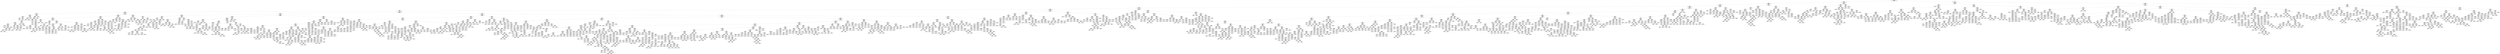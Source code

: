 digraph Tree {
node [shape=box] ;
0 [label="X[9] <= 0.408\ngini = 0.857\nsamples = 14421\nvalue = [2061, 2060, 2060, 2060, 2060, 2060, 2060]"] ;
1 [label="X[29] <= 2.16\ngini = 0.814\nsamples = 9934\nvalue = [2061, 2038, 804, 0, 2060, 911, 2060]"] ;
0 -> 1 [labeldistance=2.5, labelangle=45, headlabel="True"] ;
2 [label="X[30] <= 2.166\ngini = 0.814\nsamples = 9267\nvalue = [1994, 2034, 804, 0, 2060, 911, 1464]"] ;
1 -> 2 ;
3 [label="X[31] <= 2.804\ngini = 0.807\nsamples = 8603\nvalue = [1918, 2031, 804, 0, 2060, 911, 879]"] ;
2 -> 3 ;
4 [label="X[3] <= 0.524\ngini = 0.797\nsamples = 8184\nvalue = [1866, 2027, 804, 0, 2060, 911, 516]"] ;
3 -> 4 ;
5 [label="X[13] <= 1.04\ngini = 0.786\nsamples = 5785\nvalue = [944, 1189, 753, 0, 1866, 877, 156]"] ;
4 -> 5 ;
6 [label="X[10] <= 1.958\ngini = 0.774\nsamples = 5271\nvalue = [942, 1154, 690, 0, 1820, 509, 156]"] ;
5 -> 6 ;
7 [label="X[5] <= -0.848\ngini = 0.758\nsamples = 4724\nvalue = [941, 1141, 347, 0, 1698, 444, 153]"] ;
6 -> 7 ;
8 [label="X[3] <= -0.945\ngini = 0.5\nsamples = 931\nvalue = [86, 129, 32, 0, 638, 29, 17]"] ;
7 -> 8 ;
9 [label="X[7] <= 0.607\ngini = 0.161\nsamples = 434\nvalue = [7, 19, 7, 0, 397, 4, 0]"] ;
8 -> 9 ;
10 [label="X[6] <= -0.676\ngini = 0.667\nsamples = 15\nvalue = [1, 3, 7, 0, 0, 4, 0]"] ;
9 -> 10 ;
11 [label="X[1] <= -0.169\ngini = 0.5\nsamples = 6\nvalue = [1, 1, 0, 0, 0, 4, 0]"] ;
10 -> 11 ;
12 [label="gini = 0.0\nsamples = 4\nvalue = [0, 0, 0, 0, 0, 4, 0]"] ;
11 -> 12 ;
13 [label="X[2] <= -0.483\ngini = 0.5\nsamples = 2\nvalue = [1, 1, 0, 0, 0, 0, 0]"] ;
11 -> 13 ;
14 [label="gini = 0.0\nsamples = 1\nvalue = [1, 0, 0, 0, 0, 0, 0]"] ;
13 -> 14 ;
15 [label="gini = 0.0\nsamples = 1\nvalue = [0, 1, 0, 0, 0, 0, 0]"] ;
13 -> 15 ;
16 [label="X[1] <= 1.034\ngini = 0.346\nsamples = 9\nvalue = [0, 2, 7, 0, 0, 0, 0]"] ;
10 -> 16 ;
17 [label="X[22] <= 3.812\ngini = 0.219\nsamples = 8\nvalue = [0, 1, 7, 0, 0, 0, 0]"] ;
16 -> 17 ;
18 [label="gini = 0.0\nsamples = 7\nvalue = [0, 0, 7, 0, 0, 0, 0]"] ;
17 -> 18 ;
19 [label="gini = 0.0\nsamples = 1\nvalue = [0, 1, 0, 0, 0, 0, 0]"] ;
17 -> 19 ;
20 [label="gini = 0.0\nsamples = 1\nvalue = [0, 1, 0, 0, 0, 0, 0]"] ;
16 -> 20 ;
21 [label="X[4] <= 0.123\ngini = 0.101\nsamples = 419\nvalue = [6, 16, 0, 0, 397, 0, 0]"] ;
9 -> 21 ;
22 [label="X[20] <= 3.155\ngini = 0.092\nsamples = 417\nvalue = [6, 14, 0, 0, 397, 0, 0]"] ;
21 -> 22 ;
23 [label="X[6] <= 1.052\ngini = 0.088\nsamples = 416\nvalue = [5, 14, 0, 0, 397, 0, 0]"] ;
22 -> 23 ;
24 [label="X[14] <= 3.974\ngini = 0.084\nsamples = 415\nvalue = [5, 13, 0, 0, 397, 0, 0]"] ;
23 -> 24 ;
25 [label="X[2] <= 0.311\ngini = 0.079\nsamples = 414\nvalue = [5, 12, 0, 0, 397, 0, 0]"] ;
24 -> 25 ;
26 [label="X[23] <= 1.429\ngini = 0.147\nsamples = 205\nvalue = [5, 11, 0, 0, 189, 0, 0]"] ;
25 -> 26 ;
27 [label="X[3] <= -1.113\ngini = 0.061\nsamples = 159\nvalue = [0, 5, 0, 0, 154, 0, 0]"] ;
26 -> 27 ;
28 [label="gini = 0.0\nsamples = 86\nvalue = [0, 0, 0, 0, 86, 0, 0]"] ;
27 -> 28 ;
29 [label="X[6] <= 0.005\ngini = 0.128\nsamples = 73\nvalue = [0, 5, 0, 0, 68, 0, 0]"] ;
27 -> 29 ;
30 [label="gini = 0.0\nsamples = 33\nvalue = [0, 0, 0, 0, 33, 0, 0]"] ;
29 -> 30 ;
31 [label="X[5] <= -1.704\ngini = 0.219\nsamples = 40\nvalue = [0, 5, 0, 0, 35, 0, 0]"] ;
29 -> 31 ;
32 [label="X[1] <= -0.787\ngini = 0.056\nsamples = 35\nvalue = [0, 1, 0, 0, 34, 0, 0]"] ;
31 -> 32 ;
33 [label="X[3] <= -1.067\ngini = 0.444\nsamples = 3\nvalue = [0, 1, 0, 0, 2, 0, 0]"] ;
32 -> 33 ;
34 [label="gini = 0.0\nsamples = 2\nvalue = [0, 0, 0, 0, 2, 0, 0]"] ;
33 -> 34 ;
35 [label="gini = 0.0\nsamples = 1\nvalue = [0, 1, 0, 0, 0, 0, 0]"] ;
33 -> 35 ;
36 [label="gini = 0.0\nsamples = 32\nvalue = [0, 0, 0, 0, 32, 0, 0]"] ;
32 -> 36 ;
37 [label="X[0] <= 0.456\ngini = 0.32\nsamples = 5\nvalue = [0, 4, 0, 0, 1, 0, 0]"] ;
31 -> 37 ;
38 [label="gini = 0.0\nsamples = 1\nvalue = [0, 0, 0, 0, 1, 0, 0]"] ;
37 -> 38 ;
39 [label="gini = 0.0\nsamples = 4\nvalue = [0, 4, 0, 0, 0, 0, 0]"] ;
37 -> 39 ;
40 [label="X[6] <= -0.287\ngini = 0.392\nsamples = 46\nvalue = [5, 6, 0, 0, 35, 0, 0]"] ;
26 -> 40 ;
41 [label="X[3] <= -1.179\ngini = 0.49\nsamples = 7\nvalue = [4, 3, 0, 0, 0, 0, 0]"] ;
40 -> 41 ;
42 [label="gini = 0.0\nsamples = 3\nvalue = [0, 3, 0, 0, 0, 0, 0]"] ;
41 -> 42 ;
43 [label="gini = 0.0\nsamples = 4\nvalue = [4, 0, 0, 0, 0, 0, 0]"] ;
41 -> 43 ;
44 [label="X[1] <= 0.106\ngini = 0.188\nsamples = 39\nvalue = [1, 3, 0, 0, 35, 0, 0]"] ;
40 -> 44 ;
45 [label="X[2] <= 0.287\ngini = 0.056\nsamples = 35\nvalue = [1, 0, 0, 0, 34, 0, 0]"] ;
44 -> 45 ;
46 [label="gini = 0.0\nsamples = 33\nvalue = [0, 0, 0, 0, 33, 0, 0]"] ;
45 -> 46 ;
47 [label="X[1] <= -0.366\ngini = 0.5\nsamples = 2\nvalue = [1, 0, 0, 0, 1, 0, 0]"] ;
45 -> 47 ;
48 [label="gini = 0.0\nsamples = 1\nvalue = [0, 0, 0, 0, 1, 0, 0]"] ;
47 -> 48 ;
49 [label="gini = 0.0\nsamples = 1\nvalue = [1, 0, 0, 0, 0, 0, 0]"] ;
47 -> 49 ;
50 [label="X[5] <= -1.39\ngini = 0.375\nsamples = 4\nvalue = [0, 3, 0, 0, 1, 0, 0]"] ;
44 -> 50 ;
51 [label="gini = 0.0\nsamples = 1\nvalue = [0, 0, 0, 0, 1, 0, 0]"] ;
50 -> 51 ;
52 [label="gini = 0.0\nsamples = 3\nvalue = [0, 3, 0, 0, 0, 0, 0]"] ;
50 -> 52 ;
53 [label="X[1] <= 0.869\ngini = 0.01\nsamples = 209\nvalue = [0, 1, 0, 0, 208, 0, 0]"] ;
25 -> 53 ;
54 [label="gini = 0.0\nsamples = 206\nvalue = [0, 0, 0, 0, 206, 0, 0]"] ;
53 -> 54 ;
55 [label="X[6] <= 0.028\ngini = 0.444\nsamples = 3\nvalue = [0, 1, 0, 0, 2, 0, 0]"] ;
53 -> 55 ;
56 [label="gini = 0.0\nsamples = 1\nvalue = [0, 1, 0, 0, 0, 0, 0]"] ;
55 -> 56 ;
57 [label="gini = 0.0\nsamples = 2\nvalue = [0, 0, 0, 0, 2, 0, 0]"] ;
55 -> 57 ;
58 [label="gini = 0.0\nsamples = 1\nvalue = [0, 1, 0, 0, 0, 0, 0]"] ;
24 -> 58 ;
59 [label="gini = 0.0\nsamples = 1\nvalue = [0, 1, 0, 0, 0, 0, 0]"] ;
23 -> 59 ;
60 [label="gini = 0.0\nsamples = 1\nvalue = [1, 0, 0, 0, 0, 0, 0]"] ;
22 -> 60 ;
61 [label="gini = 0.0\nsamples = 2\nvalue = [0, 2, 0, 0, 0, 0, 0]"] ;
21 -> 61 ;
62 [label="X[15] <= 2.538\ngini = 0.684\nsamples = 497\nvalue = [79, 110, 25, 0, 241, 25, 17]"] ;
8 -> 62 ;
63 [label="X[6] <= 0.814\ngini = 0.766\nsamples = 343\nvalue = [79, 96, 23, 0, 103, 25, 17]"] ;
62 -> 63 ;
64 [label="X[7] <= 0.607\ngini = 0.757\nsamples = 285\nvalue = [43, 79, 21, 0, 102, 24, 16]"] ;
63 -> 64 ;
65 [label="X[3] <= -0.608\ngini = 0.779\nsamples = 142\nvalue = [21, 50, 21, 0, 22, 24, 4]"] ;
64 -> 65 ;
66 [label="X[1] <= 1.58\ngini = 0.444\nsamples = 26\nvalue = [3, 19, 1, 0, 0, 2, 1]"] ;
65 -> 66 ;
67 [label="X[1] <= -1.019\ngini = 0.358\nsamples = 24\nvalue = [2, 19, 0, 0, 0, 2, 1]"] ;
66 -> 67 ;
68 [label="gini = 0.0\nsamples = 1\nvalue = [0, 0, 0, 0, 0, 1, 0]"] ;
67 -> 68 ;
69 [label="X[3] <= -0.934\ngini = 0.306\nsamples = 23\nvalue = [2, 19, 0, 0, 0, 1, 1]"] ;
67 -> 69 ;
70 [label="gini = 0.0\nsamples = 1\nvalue = [1, 0, 0, 0, 0, 0, 0]"] ;
69 -> 70 ;
71 [label="X[0] <= 0.927\ngini = 0.248\nsamples = 22\nvalue = [1, 19, 0, 0, 0, 1, 1]"] ;
69 -> 71 ;
72 [label="X[5] <= -1.011\ngini = 0.105\nsamples = 18\nvalue = [0, 17, 0, 0, 0, 1, 0]"] ;
71 -> 72 ;
73 [label="gini = 0.0\nsamples = 15\nvalue = [0, 15, 0, 0, 0, 0, 0]"] ;
72 -> 73 ;
74 [label="X[3] <= -0.783\ngini = 0.444\nsamples = 3\nvalue = [0, 2, 0, 0, 0, 1, 0]"] ;
72 -> 74 ;
75 [label="gini = 0.0\nsamples = 1\nvalue = [0, 0, 0, 0, 0, 1, 0]"] ;
74 -> 75 ;
76 [label="gini = 0.0\nsamples = 2\nvalue = [0, 2, 0, 0, 0, 0, 0]"] ;
74 -> 76 ;
77 [label="X[0] <= 1.517\ngini = 0.625\nsamples = 4\nvalue = [1, 2, 0, 0, 0, 0, 1]"] ;
71 -> 77 ;
78 [label="X[0] <= 1.104\ngini = 0.5\nsamples = 2\nvalue = [1, 0, 0, 0, 0, 0, 1]"] ;
77 -> 78 ;
79 [label="gini = 0.0\nsamples = 1\nvalue = [1, 0, 0, 0, 0, 0, 0]"] ;
78 -> 79 ;
80 [label="gini = 0.0\nsamples = 1\nvalue = [0, 0, 0, 0, 0, 0, 1]"] ;
78 -> 80 ;
81 [label="gini = 0.0\nsamples = 2\nvalue = [0, 2, 0, 0, 0, 0, 0]"] ;
77 -> 81 ;
82 [label="X[0] <= 0.633\ngini = 0.5\nsamples = 2\nvalue = [1, 0, 1, 0, 0, 0, 0]"] ;
66 -> 82 ;
83 [label="gini = 0.0\nsamples = 1\nvalue = [0, 0, 1, 0, 0, 0, 0]"] ;
82 -> 83 ;
84 [label="gini = 0.0\nsamples = 1\nvalue = [1, 0, 0, 0, 0, 0, 0]"] ;
82 -> 84 ;
85 [label="X[6] <= -0.87\ngini = 0.802\nsamples = 116\nvalue = [18, 31, 20, 0, 22, 22, 3]"] ;
65 -> 85 ;
86 [label="X[4] <= -0.681\ngini = 0.391\nsamples = 13\nvalue = [1, 1, 1, 0, 0, 10, 0]"] ;
85 -> 86 ;
87 [label="gini = 0.0\nsamples = 10\nvalue = [0, 0, 0, 0, 0, 10, 0]"] ;
86 -> 87 ;
88 [label="X[5] <= -0.956\ngini = 0.667\nsamples = 3\nvalue = [1, 1, 1, 0, 0, 0, 0]"] ;
86 -> 88 ;
89 [label="X[1] <= 0.347\ngini = 0.5\nsamples = 2\nvalue = [1, 1, 0, 0, 0, 0, 0]"] ;
88 -> 89 ;
90 [label="gini = 0.0\nsamples = 1\nvalue = [1, 0, 0, 0, 0, 0, 0]"] ;
89 -> 90 ;
91 [label="gini = 0.0\nsamples = 1\nvalue = [0, 1, 0, 0, 0, 0, 0]"] ;
89 -> 91 ;
92 [label="gini = 0.0\nsamples = 1\nvalue = [0, 0, 1, 0, 0, 0, 0]"] ;
88 -> 92 ;
93 [label="X[26] <= 2.368\ngini = 0.794\nsamples = 103\nvalue = [17, 30, 19, 0, 22, 12, 3]"] ;
85 -> 93 ;
94 [label="X[6] <= 0.05\ngini = 0.766\nsamples = 58\nvalue = [4, 17, 19, 0, 7, 8, 3]"] ;
93 -> 94 ;
95 [label="X[6] <= -0.584\ngini = 0.739\nsamples = 42\nvalue = [2, 7, 18, 0, 7, 5, 3]"] ;
94 -> 95 ;
96 [label="X[2] <= 0.895\ngini = 0.639\nsamples = 12\nvalue = [0, 5, 1, 0, 5, 0, 1]"] ;
95 -> 96 ;
97 [label="X[3] <= -0.261\ngini = 0.562\nsamples = 8\nvalue = [0, 5, 1, 0, 1, 0, 1]"] ;
96 -> 97 ;
98 [label="X[20] <= 3.155\ngini = 0.667\nsamples = 3\nvalue = [0, 0, 1, 0, 1, 0, 1]"] ;
97 -> 98 ;
99 [label="X[5] <= -1.119\ngini = 0.5\nsamples = 2\nvalue = [0, 0, 1, 0, 1, 0, 0]"] ;
98 -> 99 ;
100 [label="gini = 0.0\nsamples = 1\nvalue = [0, 0, 1, 0, 0, 0, 0]"] ;
99 -> 100 ;
101 [label="gini = 0.0\nsamples = 1\nvalue = [0, 0, 0, 0, 1, 0, 0]"] ;
99 -> 101 ;
102 [label="gini = 0.0\nsamples = 1\nvalue = [0, 0, 0, 0, 0, 0, 1]"] ;
98 -> 102 ;
103 [label="gini = 0.0\nsamples = 5\nvalue = [0, 5, 0, 0, 0, 0, 0]"] ;
97 -> 103 ;
104 [label="gini = 0.0\nsamples = 4\nvalue = [0, 0, 0, 0, 4, 0, 0]"] ;
96 -> 104 ;
105 [label="X[3] <= -0.415\ngini = 0.633\nsamples = 30\nvalue = [2, 2, 17, 0, 2, 5, 2]"] ;
95 -> 105 ;
106 [label="X[1] <= -0.576\ngini = 0.741\nsamples = 9\nvalue = [1, 1, 1, 0, 1, 4, 1]"] ;
105 -> 106 ;
107 [label="X[4] <= -0.442\ngini = 0.32\nsamples = 5\nvalue = [0, 0, 0, 0, 1, 4, 0]"] ;
106 -> 107 ;
108 [label="gini = 0.0\nsamples = 4\nvalue = [0, 0, 0, 0, 0, 4, 0]"] ;
107 -> 108 ;
109 [label="gini = 0.0\nsamples = 1\nvalue = [0, 0, 0, 0, 1, 0, 0]"] ;
107 -> 109 ;
110 [label="X[5] <= -1.606\ngini = 0.75\nsamples = 4\nvalue = [1, 1, 1, 0, 0, 0, 1]"] ;
106 -> 110 ;
111 [label="gini = 0.0\nsamples = 1\nvalue = [0, 0, 0, 0, 0, 0, 1]"] ;
110 -> 111 ;
112 [label="X[6] <= -0.423\ngini = 0.667\nsamples = 3\nvalue = [1, 1, 1, 0, 0, 0, 0]"] ;
110 -> 112 ;
113 [label="gini = 0.0\nsamples = 1\nvalue = [0, 0, 1, 0, 0, 0, 0]"] ;
112 -> 113 ;
114 [label="X[1] <= -0.483\ngini = 0.5\nsamples = 2\nvalue = [1, 1, 0, 0, 0, 0, 0]"] ;
112 -> 114 ;
115 [label="gini = 0.0\nsamples = 1\nvalue = [0, 1, 0, 0, 0, 0, 0]"] ;
114 -> 115 ;
116 [label="gini = 0.0\nsamples = 1\nvalue = [1, 0, 0, 0, 0, 0, 0]"] ;
114 -> 116 ;
117 [label="X[21] <= 2.08\ngini = 0.408\nsamples = 21\nvalue = [1, 1, 16, 0, 1, 1, 1]"] ;
105 -> 117 ;
118 [label="X[20] <= 3.155\ngini = 0.283\nsamples = 19\nvalue = [0, 1, 16, 0, 0, 1, 1]"] ;
117 -> 118 ;
119 [label="X[1] <= -0.201\ngini = 0.204\nsamples = 18\nvalue = [0, 1, 16, 0, 0, 1, 0]"] ;
118 -> 119 ;
120 [label="X[18] <= 5.436\ngini = 0.111\nsamples = 17\nvalue = [0, 0, 16, 0, 0, 1, 0]"] ;
119 -> 120 ;
121 [label="gini = 0.0\nsamples = 16\nvalue = [0, 0, 16, 0, 0, 0, 0]"] ;
120 -> 121 ;
122 [label="gini = 0.0\nsamples = 1\nvalue = [0, 0, 0, 0, 0, 1, 0]"] ;
120 -> 122 ;
123 [label="gini = 0.0\nsamples = 1\nvalue = [0, 1, 0, 0, 0, 0, 0]"] ;
119 -> 123 ;
124 [label="gini = 0.0\nsamples = 1\nvalue = [0, 0, 0, 0, 0, 0, 1]"] ;
118 -> 124 ;
125 [label="X[2] <= -0.467\ngini = 0.5\nsamples = 2\nvalue = [1, 0, 0, 0, 1, 0, 0]"] ;
117 -> 125 ;
126 [label="gini = 0.0\nsamples = 1\nvalue = [1, 0, 0, 0, 0, 0, 0]"] ;
125 -> 126 ;
127 [label="gini = 0.0\nsamples = 1\nvalue = [0, 0, 0, 0, 1, 0, 0]"] ;
125 -> 127 ;
128 [label="X[5] <= -1.162\ngini = 0.555\nsamples = 16\nvalue = [2, 10, 1, 0, 0, 3, 0]"] ;
94 -> 128 ;
129 [label="X[4] <= -0.464\ngini = 0.694\nsamples = 7\nvalue = [1, 2, 1, 0, 0, 3, 0]"] ;
128 -> 129 ;
130 [label="X[1] <= -0.631\ngini = 0.56\nsamples = 5\nvalue = [1, 0, 1, 0, 0, 3, 0]"] ;
129 -> 130 ;
131 [label="gini = 0.0\nsamples = 1\nvalue = [0, 0, 1, 0, 0, 0, 0]"] ;
130 -> 131 ;
132 [label="X[20] <= 3.155\ngini = 0.375\nsamples = 4\nvalue = [1, 0, 0, 0, 0, 3, 0]"] ;
130 -> 132 ;
133 [label="gini = 0.0\nsamples = 3\nvalue = [0, 0, 0, 0, 0, 3, 0]"] ;
132 -> 133 ;
134 [label="gini = 0.0\nsamples = 1\nvalue = [1, 0, 0, 0, 0, 0, 0]"] ;
132 -> 134 ;
135 [label="gini = 0.0\nsamples = 2\nvalue = [0, 2, 0, 0, 0, 0, 0]"] ;
129 -> 135 ;
136 [label="X[21] <= 2.08\ngini = 0.198\nsamples = 9\nvalue = [1, 8, 0, 0, 0, 0, 0]"] ;
128 -> 136 ;
137 [label="gini = 0.0\nsamples = 8\nvalue = [0, 8, 0, 0, 0, 0, 0]"] ;
136 -> 137 ;
138 [label="gini = 0.0\nsamples = 1\nvalue = [1, 0, 0, 0, 0, 0, 0]"] ;
136 -> 138 ;
139 [label="X[1] <= 0.453\ngini = 0.714\nsamples = 45\nvalue = [13, 13, 0, 0, 15, 4, 0]"] ;
93 -> 139 ;
140 [label="X[3] <= -0.208\ngini = 0.673\nsamples = 34\nvalue = [4, 11, 0, 0, 15, 4, 0]"] ;
139 -> 140 ;
141 [label="X[6] <= -0.696\ngini = 0.611\nsamples = 12\nvalue = [2, 6, 0, 0, 0, 4, 0]"] ;
140 -> 141 ;
142 [label="gini = 0.0\nsamples = 3\nvalue = [0, 0, 0, 0, 0, 3, 0]"] ;
141 -> 142 ;
143 [label="X[4] <= -1.072\ngini = 0.494\nsamples = 9\nvalue = [2, 6, 0, 0, 0, 1, 0]"] ;
141 -> 143 ;
144 [label="X[1] <= -0.875\ngini = 0.278\nsamples = 6\nvalue = [0, 5, 0, 0, 0, 1, 0]"] ;
143 -> 144 ;
145 [label="X[3] <= -0.381\ngini = 0.5\nsamples = 2\nvalue = [0, 1, 0, 0, 0, 1, 0]"] ;
144 -> 145 ;
146 [label="gini = 0.0\nsamples = 1\nvalue = [0, 0, 0, 0, 0, 1, 0]"] ;
145 -> 146 ;
147 [label="gini = 0.0\nsamples = 1\nvalue = [0, 1, 0, 0, 0, 0, 0]"] ;
145 -> 147 ;
148 [label="gini = 0.0\nsamples = 4\nvalue = [0, 4, 0, 0, 0, 0, 0]"] ;
144 -> 148 ;
149 [label="X[6] <= -0.281\ngini = 0.444\nsamples = 3\nvalue = [2, 1, 0, 0, 0, 0, 0]"] ;
143 -> 149 ;
150 [label="gini = 0.0\nsamples = 1\nvalue = [0, 1, 0, 0, 0, 0, 0]"] ;
149 -> 150 ;
151 [label="gini = 0.0\nsamples = 2\nvalue = [2, 0, 0, 0, 0, 0, 0]"] ;
149 -> 151 ;
152 [label="X[2] <= -0.629\ngini = 0.475\nsamples = 22\nvalue = [2, 5, 0, 0, 15, 0, 0]"] ;
140 -> 152 ;
153 [label="gini = 0.0\nsamples = 3\nvalue = [0, 3, 0, 0, 0, 0, 0]"] ;
152 -> 153 ;
154 [label="X[5] <= -1.465\ngini = 0.355\nsamples = 19\nvalue = [2, 2, 0, 0, 15, 0, 0]"] ;
152 -> 154 ;
155 [label="gini = 0.0\nsamples = 2\nvalue = [2, 0, 0, 0, 0, 0, 0]"] ;
154 -> 155 ;
156 [label="X[2] <= 1.454\ngini = 0.208\nsamples = 17\nvalue = [0, 2, 0, 0, 15, 0, 0]"] ;
154 -> 156 ;
157 [label="X[0] <= 1.458\ngini = 0.117\nsamples = 16\nvalue = [0, 1, 0, 0, 15, 0, 0]"] ;
156 -> 157 ;
158 [label="gini = 0.0\nsamples = 15\nvalue = [0, 0, 0, 0, 15, 0, 0]"] ;
157 -> 158 ;
159 [label="gini = 0.0\nsamples = 1\nvalue = [0, 1, 0, 0, 0, 0, 0]"] ;
157 -> 159 ;
160 [label="gini = 0.0\nsamples = 1\nvalue = [0, 1, 0, 0, 0, 0, 0]"] ;
156 -> 160 ;
161 [label="X[3] <= -0.262\ngini = 0.298\nsamples = 11\nvalue = [9, 2, 0, 0, 0, 0, 0]"] ;
139 -> 161 ;
162 [label="gini = 0.0\nsamples = 2\nvalue = [0, 2, 0, 0, 0, 0, 0]"] ;
161 -> 162 ;
163 [label="gini = 0.0\nsamples = 9\nvalue = [9, 0, 0, 0, 0, 0, 0]"] ;
161 -> 163 ;
164 [label="X[23] <= 1.429\ngini = 0.615\nsamples = 143\nvalue = [22, 29, 0, 0, 80, 0, 12]"] ;
64 -> 164 ;
165 [label="X[4] <= -1.68\ngini = 0.53\nsamples = 119\nvalue = [15, 15, 0, 0, 78, 0, 11]"] ;
164 -> 165 ;
166 [label="X[6] <= 0.361\ngini = 0.64\nsamples = 15\nvalue = [6, 3, 0, 0, 0, 0, 6]"] ;
165 -> 166 ;
167 [label="X[6] <= -0.106\ngini = 0.444\nsamples = 9\nvalue = [6, 3, 0, 0, 0, 0, 0]"] ;
166 -> 167 ;
168 [label="gini = 0.0\nsamples = 4\nvalue = [4, 0, 0, 0, 0, 0, 0]"] ;
167 -> 168 ;
169 [label="X[5] <= -1.693\ngini = 0.48\nsamples = 5\nvalue = [2, 3, 0, 0, 0, 0, 0]"] ;
167 -> 169 ;
170 [label="gini = 0.0\nsamples = 2\nvalue = [2, 0, 0, 0, 0, 0, 0]"] ;
169 -> 170 ;
171 [label="gini = 0.0\nsamples = 3\nvalue = [0, 3, 0, 0, 0, 0, 0]"] ;
169 -> 171 ;
172 [label="gini = 0.0\nsamples = 6\nvalue = [0, 0, 0, 0, 0, 0, 6]"] ;
166 -> 172 ;
173 [label="X[20] <= 3.155\ngini = 0.414\nsamples = 104\nvalue = [9, 12, 0, 0, 78, 0, 5]"] ;
165 -> 173 ;
174 [label="X[3] <= 0.035\ngini = 0.351\nsamples = 98\nvalue = [5, 10, 0, 0, 78, 0, 5]"] ;
173 -> 174 ;
175 [label="X[3] <= -0.744\ngini = 0.299\nsamples = 94\nvalue = [5, 9, 0, 0, 78, 0, 2]"] ;
174 -> 175 ;
176 [label="X[4] <= 0.297\ngini = 0.079\nsamples = 49\nvalue = [1, 1, 0, 0, 47, 0, 0]"] ;
175 -> 176 ;
177 [label="X[3] <= -0.823\ngini = 0.041\nsamples = 48\nvalue = [1, 0, 0, 0, 47, 0, 0]"] ;
176 -> 177 ;
178 [label="gini = 0.0\nsamples = 42\nvalue = [0, 0, 0, 0, 42, 0, 0]"] ;
177 -> 178 ;
179 [label="X[3] <= -0.817\ngini = 0.278\nsamples = 6\nvalue = [1, 0, 0, 0, 5, 0, 0]"] ;
177 -> 179 ;
180 [label="gini = 0.0\nsamples = 1\nvalue = [1, 0, 0, 0, 0, 0, 0]"] ;
179 -> 180 ;
181 [label="gini = 0.0\nsamples = 5\nvalue = [0, 0, 0, 0, 5, 0, 0]"] ;
179 -> 181 ;
182 [label="gini = 0.0\nsamples = 1\nvalue = [0, 1, 0, 0, 0, 0, 0]"] ;
176 -> 182 ;
183 [label="X[3] <= -0.491\ngini = 0.484\nsamples = 45\nvalue = [4, 8, 0, 0, 31, 0, 2]"] ;
175 -> 183 ;
184 [label="X[1] <= 0.23\ngini = 0.531\nsamples = 8\nvalue = [2, 5, 0, 0, 1, 0, 0]"] ;
183 -> 184 ;
185 [label="X[0] <= 0.279\ngini = 0.444\nsamples = 3\nvalue = [2, 0, 0, 0, 1, 0, 0]"] ;
184 -> 185 ;
186 [label="gini = 0.0\nsamples = 1\nvalue = [0, 0, 0, 0, 1, 0, 0]"] ;
185 -> 186 ;
187 [label="gini = 0.0\nsamples = 2\nvalue = [2, 0, 0, 0, 0, 0, 0]"] ;
185 -> 187 ;
188 [label="gini = 0.0\nsamples = 5\nvalue = [0, 5, 0, 0, 0, 0, 0]"] ;
184 -> 188 ;
189 [label="X[6] <= -0.59\ngini = 0.33\nsamples = 37\nvalue = [2, 3, 0, 0, 30, 0, 2]"] ;
183 -> 189 ;
190 [label="X[2] <= -0.913\ngini = 0.121\nsamples = 31\nvalue = [0, 2, 0, 0, 29, 0, 0]"] ;
189 -> 190 ;
191 [label="gini = 0.0\nsamples = 2\nvalue = [0, 2, 0, 0, 0, 0, 0]"] ;
190 -> 191 ;
192 [label="gini = 0.0\nsamples = 29\nvalue = [0, 0, 0, 0, 29, 0, 0]"] ;
190 -> 192 ;
193 [label="X[3] <= -0.324\ngini = 0.722\nsamples = 6\nvalue = [2, 1, 0, 0, 1, 0, 2]"] ;
189 -> 193 ;
194 [label="X[6] <= -0.032\ngini = 0.625\nsamples = 4\nvalue = [2, 1, 0, 0, 1, 0, 0]"] ;
193 -> 194 ;
195 [label="gini = 0.0\nsamples = 2\nvalue = [2, 0, 0, 0, 0, 0, 0]"] ;
194 -> 195 ;
196 [label="X[3] <= -0.422\ngini = 0.5\nsamples = 2\nvalue = [0, 1, 0, 0, 1, 0, 0]"] ;
194 -> 196 ;
197 [label="gini = 0.0\nsamples = 1\nvalue = [0, 1, 0, 0, 0, 0, 0]"] ;
196 -> 197 ;
198 [label="gini = 0.0\nsamples = 1\nvalue = [0, 0, 0, 0, 1, 0, 0]"] ;
196 -> 198 ;
199 [label="gini = 0.0\nsamples = 2\nvalue = [0, 0, 0, 0, 0, 0, 2]"] ;
193 -> 199 ;
200 [label="X[1] <= -0.339\ngini = 0.375\nsamples = 4\nvalue = [0, 1, 0, 0, 0, 0, 3]"] ;
174 -> 200 ;
201 [label="gini = 0.0\nsamples = 1\nvalue = [0, 1, 0, 0, 0, 0, 0]"] ;
200 -> 201 ;
202 [label="gini = 0.0\nsamples = 3\nvalue = [0, 0, 0, 0, 0, 0, 3]"] ;
200 -> 202 ;
203 [label="X[5] <= -0.913\ngini = 0.444\nsamples = 6\nvalue = [4, 2, 0, 0, 0, 0, 0]"] ;
173 -> 203 ;
204 [label="gini = 0.0\nsamples = 4\nvalue = [4, 0, 0, 0, 0, 0, 0]"] ;
203 -> 204 ;
205 [label="gini = 0.0\nsamples = 2\nvalue = [0, 2, 0, 0, 0, 0, 0]"] ;
203 -> 205 ;
206 [label="X[3] <= -0.893\ngini = 0.566\nsamples = 24\nvalue = [7, 14, 0, 0, 2, 0, 1]"] ;
164 -> 206 ;
207 [label="gini = 0.0\nsamples = 5\nvalue = [5, 0, 0, 0, 0, 0, 0]"] ;
206 -> 207 ;
208 [label="X[6] <= -1.084\ngini = 0.432\nsamples = 19\nvalue = [2, 14, 0, 0, 2, 0, 1]"] ;
206 -> 208 ;
209 [label="gini = 0.0\nsamples = 2\nvalue = [0, 0, 0, 0, 2, 0, 0]"] ;
208 -> 209 ;
210 [label="X[5] <= -0.935\ngini = 0.304\nsamples = 17\nvalue = [2, 14, 0, 0, 0, 0, 1]"] ;
208 -> 210 ;
211 [label="X[1] <= 0.161\ngini = 0.219\nsamples = 16\nvalue = [2, 14, 0, 0, 0, 0, 0]"] ;
210 -> 211 ;
212 [label="X[1] <= -0.217\ngini = 0.408\nsamples = 7\nvalue = [2, 5, 0, 0, 0, 0, 0]"] ;
211 -> 212 ;
213 [label="gini = 0.0\nsamples = 4\nvalue = [0, 4, 0, 0, 0, 0, 0]"] ;
212 -> 213 ;
214 [label="X[6] <= -0.78\ngini = 0.444\nsamples = 3\nvalue = [2, 1, 0, 0, 0, 0, 0]"] ;
212 -> 214 ;
215 [label="gini = 0.0\nsamples = 1\nvalue = [0, 1, 0, 0, 0, 0, 0]"] ;
214 -> 215 ;
216 [label="gini = 0.0\nsamples = 2\nvalue = [2, 0, 0, 0, 0, 0, 0]"] ;
214 -> 216 ;
217 [label="gini = 0.0\nsamples = 9\nvalue = [0, 9, 0, 0, 0, 0, 0]"] ;
211 -> 217 ;
218 [label="gini = 0.0\nsamples = 1\nvalue = [0, 0, 0, 0, 0, 0, 1]"] ;
210 -> 218 ;
219 [label="X[0] <= 0.22\ngini = 0.527\nsamples = 58\nvalue = [36, 17, 2, 0, 1, 1, 1]"] ;
63 -> 219 ;
220 [label="X[2] <= 1.073\ngini = 0.643\nsamples = 14\nvalue = [4, 7, 2, 0, 1, 0, 0]"] ;
219 -> 220 ;
221 [label="X[6] <= 0.981\ngini = 0.46\nsamples = 10\nvalue = [1, 7, 2, 0, 0, 0, 0]"] ;
220 -> 221 ;
222 [label="X[8] <= 0.175\ngini = 0.444\nsamples = 3\nvalue = [1, 0, 2, 0, 0, 0, 0]"] ;
221 -> 222 ;
223 [label="gini = 0.0\nsamples = 1\nvalue = [1, 0, 0, 0, 0, 0, 0]"] ;
222 -> 223 ;
224 [label="gini = 0.0\nsamples = 2\nvalue = [0, 0, 2, 0, 0, 0, 0]"] ;
222 -> 224 ;
225 [label="gini = 0.0\nsamples = 7\nvalue = [0, 7, 0, 0, 0, 0, 0]"] ;
221 -> 225 ;
226 [label="X[3] <= -0.528\ngini = 0.375\nsamples = 4\nvalue = [3, 0, 0, 0, 1, 0, 0]"] ;
220 -> 226 ;
227 [label="gini = 0.0\nsamples = 1\nvalue = [0, 0, 0, 0, 1, 0, 0]"] ;
226 -> 227 ;
228 [label="gini = 0.0\nsamples = 3\nvalue = [3, 0, 0, 0, 0, 0, 0]"] ;
226 -> 228 ;
229 [label="X[3] <= -0.7\ngini = 0.418\nsamples = 44\nvalue = [32, 10, 0, 0, 0, 1, 1]"] ;
219 -> 229 ;
230 [label="gini = 0.0\nsamples = 3\nvalue = [0, 3, 0, 0, 0, 0, 0]"] ;
229 -> 230 ;
231 [label="X[16] <= 2.32\ngini = 0.36\nsamples = 41\nvalue = [32, 7, 0, 0, 0, 1, 1]"] ;
229 -> 231 ;
232 [label="X[1] <= 2.523\ngini = 0.329\nsamples = 40\nvalue = [32, 7, 0, 0, 0, 0, 1]"] ;
231 -> 232 ;
233 [label="X[4] <= -0.008\ngini = 0.279\nsamples = 37\nvalue = [31, 5, 0, 0, 0, 0, 1]"] ;
232 -> 233 ;
234 [label="X[4] <= -3.2\ngini = 0.17\nsamples = 32\nvalue = [29, 3, 0, 0, 0, 0, 0]"] ;
233 -> 234 ;
235 [label="gini = 0.0\nsamples = 1\nvalue = [0, 1, 0, 0, 0, 0, 0]"] ;
234 -> 235 ;
236 [label="X[25] <= 2.226\ngini = 0.121\nsamples = 31\nvalue = [29, 2, 0, 0, 0, 0, 0]"] ;
234 -> 236 ;
237 [label="X[5] <= -1.779\ngini = 0.064\nsamples = 30\nvalue = [29, 1, 0, 0, 0, 0, 0]"] ;
236 -> 237 ;
238 [label="X[5] <= -1.898\ngini = 0.375\nsamples = 4\nvalue = [3, 1, 0, 0, 0, 0, 0]"] ;
237 -> 238 ;
239 [label="gini = 0.0\nsamples = 3\nvalue = [3, 0, 0, 0, 0, 0, 0]"] ;
238 -> 239 ;
240 [label="gini = 0.0\nsamples = 1\nvalue = [0, 1, 0, 0, 0, 0, 0]"] ;
238 -> 240 ;
241 [label="gini = 0.0\nsamples = 26\nvalue = [26, 0, 0, 0, 0, 0, 0]"] ;
237 -> 241 ;
242 [label="gini = 0.0\nsamples = 1\nvalue = [0, 1, 0, 0, 0, 0, 0]"] ;
236 -> 242 ;
243 [label="X[5] <= -1.043\ngini = 0.64\nsamples = 5\nvalue = [2, 2, 0, 0, 0, 0, 1]"] ;
233 -> 243 ;
244 [label="gini = 0.0\nsamples = 2\nvalue = [2, 0, 0, 0, 0, 0, 0]"] ;
243 -> 244 ;
245 [label="X[23] <= 1.429\ngini = 0.444\nsamples = 3\nvalue = [0, 2, 0, 0, 0, 0, 1]"] ;
243 -> 245 ;
246 [label="gini = 0.0\nsamples = 2\nvalue = [0, 2, 0, 0, 0, 0, 0]"] ;
245 -> 246 ;
247 [label="gini = 0.0\nsamples = 1\nvalue = [0, 0, 0, 0, 0, 0, 1]"] ;
245 -> 247 ;
248 [label="X[26] <= 2.368\ngini = 0.444\nsamples = 3\nvalue = [1, 2, 0, 0, 0, 0, 0]"] ;
232 -> 248 ;
249 [label="gini = 0.0\nsamples = 1\nvalue = [1, 0, 0, 0, 0, 0, 0]"] ;
248 -> 249 ;
250 [label="gini = 0.0\nsamples = 2\nvalue = [0, 2, 0, 0, 0, 0, 0]"] ;
248 -> 250 ;
251 [label="gini = 0.0\nsamples = 1\nvalue = [0, 0, 0, 0, 0, 1, 0]"] ;
231 -> 251 ;
252 [label="X[0] <= 1.989\ngini = 0.189\nsamples = 154\nvalue = [0, 14, 2, 0, 138, 0, 0]"] ;
62 -> 252 ;
253 [label="X[1] <= -0.787\ngini = 0.098\nsamples = 137\nvalue = [0, 6, 1, 0, 130, 0, 0]"] ;
252 -> 253 ;
254 [label="X[2] <= -0.702\ngini = 0.625\nsamples = 4\nvalue = [0, 2, 1, 0, 1, 0, 0]"] ;
253 -> 254 ;
255 [label="X[1] <= -0.875\ngini = 0.5\nsamples = 2\nvalue = [0, 0, 1, 0, 1, 0, 0]"] ;
254 -> 255 ;
256 [label="gini = 0.0\nsamples = 1\nvalue = [0, 0, 1, 0, 0, 0, 0]"] ;
255 -> 256 ;
257 [label="gini = 0.0\nsamples = 1\nvalue = [0, 0, 0, 0, 1, 0, 0]"] ;
255 -> 257 ;
258 [label="gini = 0.0\nsamples = 2\nvalue = [0, 2, 0, 0, 0, 0, 0]"] ;
254 -> 258 ;
259 [label="X[6] <= -1.013\ngini = 0.058\nsamples = 133\nvalue = [0, 4, 0, 0, 129, 0, 0]"] ;
253 -> 259 ;
260 [label="gini = 0.0\nsamples = 1\nvalue = [0, 1, 0, 0, 0, 0, 0]"] ;
259 -> 260 ;
261 [label="X[4] <= -2.31\ngini = 0.044\nsamples = 132\nvalue = [0, 3, 0, 0, 129, 0, 0]"] ;
259 -> 261 ;
262 [label="gini = 0.0\nsamples = 1\nvalue = [0, 1, 0, 0, 0, 0, 0]"] ;
261 -> 262 ;
263 [label="X[6] <= 0.047\ngini = 0.03\nsamples = 131\nvalue = [0, 2, 0, 0, 129, 0, 0]"] ;
261 -> 263 ;
264 [label="gini = 0.0\nsamples = 126\nvalue = [0, 0, 0, 0, 126, 0, 0]"] ;
263 -> 264 ;
265 [label="X[4] <= -0.16\ngini = 0.48\nsamples = 5\nvalue = [0, 2, 0, 0, 3, 0, 0]"] ;
263 -> 265 ;
266 [label="gini = 0.0\nsamples = 2\nvalue = [0, 2, 0, 0, 0, 0, 0]"] ;
265 -> 266 ;
267 [label="gini = 0.0\nsamples = 3\nvalue = [0, 0, 0, 0, 3, 0, 0]"] ;
265 -> 267 ;
268 [label="X[3] <= 0.167\ngini = 0.554\nsamples = 17\nvalue = [0, 8, 1, 0, 8, 0, 0]"] ;
252 -> 268 ;
269 [label="X[6] <= -0.765\ngini = 0.37\nsamples = 9\nvalue = [0, 7, 1, 0, 1, 0, 0]"] ;
268 -> 269 ;
270 [label="gini = 0.0\nsamples = 1\nvalue = [0, 0, 1, 0, 0, 0, 0]"] ;
269 -> 270 ;
271 [label="X[4] <= -2.266\ngini = 0.219\nsamples = 8\nvalue = [0, 7, 0, 0, 1, 0, 0]"] ;
269 -> 271 ;
272 [label="X[2] <= 1.851\ngini = 0.5\nsamples = 2\nvalue = [0, 1, 0, 0, 1, 0, 0]"] ;
271 -> 272 ;
273 [label="gini = 0.0\nsamples = 1\nvalue = [0, 0, 0, 0, 1, 0, 0]"] ;
272 -> 273 ;
274 [label="gini = 0.0\nsamples = 1\nvalue = [0, 1, 0, 0, 0, 0, 0]"] ;
272 -> 274 ;
275 [label="gini = 0.0\nsamples = 6\nvalue = [0, 6, 0, 0, 0, 0, 0]"] ;
271 -> 275 ;
276 [label="X[4] <= -2.397\ngini = 0.219\nsamples = 8\nvalue = [0, 1, 0, 0, 7, 0, 0]"] ;
268 -> 276 ;
277 [label="gini = 0.0\nsamples = 1\nvalue = [0, 1, 0, 0, 0, 0, 0]"] ;
276 -> 277 ;
278 [label="gini = 0.0\nsamples = 7\nvalue = [0, 0, 0, 0, 7, 0, 0]"] ;
276 -> 278 ;
279 [label="X[8] <= 0.175\ngini = 0.78\nsamples = 3793\nvalue = [855, 1012, 315, 0, 1060, 415, 136]"] ;
7 -> 279 ;
280 [label="X[7] <= 0.607\ngini = 0.678\nsamples = 1184\nvalue = [409, 463, 0, 0, 258, 0, 54]"] ;
279 -> 280 ;
281 [label="X[5] <= -0.523\ngini = 0.432\nsamples = 219\nvalue = [154, 59, 0, 0, 0, 0, 6]"] ;
280 -> 281 ;
282 [label="X[1] <= -0.191\ngini = 0.623\nsamples = 18\nvalue = [5, 9, 0, 0, 0, 0, 4]"] ;
281 -> 282 ;
283 [label="X[21] <= 2.08\ngini = 0.32\nsamples = 5\nvalue = [0, 1, 0, 0, 0, 0, 4]"] ;
282 -> 283 ;
284 [label="gini = 0.0\nsamples = 4\nvalue = [0, 0, 0, 0, 0, 0, 4]"] ;
283 -> 284 ;
285 [label="gini = 0.0\nsamples = 1\nvalue = [0, 1, 0, 0, 0, 0, 0]"] ;
283 -> 285 ;
286 [label="X[6] <= 2.661\ngini = 0.473\nsamples = 13\nvalue = [5, 8, 0, 0, 0, 0, 0]"] ;
282 -> 286 ;
287 [label="X[1] <= 1.314\ngini = 0.397\nsamples = 11\nvalue = [3, 8, 0, 0, 0, 0, 0]"] ;
286 -> 287 ;
288 [label="gini = 0.0\nsamples = 5\nvalue = [0, 5, 0, 0, 0, 0, 0]"] ;
287 -> 288 ;
289 [label="X[6] <= 0.552\ngini = 0.5\nsamples = 6\nvalue = [3, 3, 0, 0, 0, 0, 0]"] ;
287 -> 289 ;
290 [label="gini = 0.0\nsamples = 3\nvalue = [3, 0, 0, 0, 0, 0, 0]"] ;
289 -> 290 ;
291 [label="gini = 0.0\nsamples = 3\nvalue = [0, 3, 0, 0, 0, 0, 0]"] ;
289 -> 291 ;
292 [label="gini = 0.0\nsamples = 2\nvalue = [2, 0, 0, 0, 0, 0, 0]"] ;
286 -> 292 ;
293 [label="X[1] <= 1.929\ngini = 0.389\nsamples = 201\nvalue = [149, 50, 0, 0, 0, 0, 2]"] ;
281 -> 293 ;
294 [label="X[22] <= 3.812\ngini = 0.351\nsamples = 175\nvalue = [136, 37, 0, 0, 0, 0, 2]"] ;
293 -> 294 ;
295 [label="X[6] <= 1.33\ngini = 0.308\nsamples = 159\nvalue = [129, 29, 0, 0, 0, 0, 1]"] ;
294 -> 295 ;
296 [label="X[3] <= 0.048\ngini = 0.238\nsamples = 116\nvalue = [100, 16, 0, 0, 0, 0, 0]"] ;
295 -> 296 ;
297 [label="X[2] <= -0.143\ngini = 0.207\nsamples = 111\nvalue = [98, 13, 0, 0, 0, 0, 0]"] ;
296 -> 297 ;
298 [label="X[1] <= 1.334\ngini = 0.301\nsamples = 65\nvalue = [53, 12, 0, 0, 0, 0, 0]"] ;
297 -> 298 ;
299 [label="X[2] <= -0.159\ngini = 0.271\nsamples = 62\nvalue = [52, 10, 0, 0, 0, 0, 0]"] ;
298 -> 299 ;
300 [label="X[4] <= 1.187\ngini = 0.252\nsamples = 61\nvalue = [52, 9, 0, 0, 0, 0, 0]"] ;
299 -> 300 ;
301 [label="X[6] <= 0.084\ngini = 0.215\nsamples = 57\nvalue = [50, 7, 0, 0, 0, 0, 0]"] ;
300 -> 301 ;
302 [label="X[6] <= -0.151\ngini = 0.32\nsamples = 35\nvalue = [28, 7, 0, 0, 0, 0, 0]"] ;
301 -> 302 ;
303 [label="X[2] <= -0.175\ngini = 0.087\nsamples = 22\nvalue = [21, 1, 0, 0, 0, 0, 0]"] ;
302 -> 303 ;
304 [label="gini = 0.0\nsamples = 20\nvalue = [20, 0, 0, 0, 0, 0, 0]"] ;
303 -> 304 ;
305 [label="X[20] <= 3.155\ngini = 0.5\nsamples = 2\nvalue = [1, 1, 0, 0, 0, 0, 0]"] ;
303 -> 305 ;
306 [label="gini = 0.0\nsamples = 1\nvalue = [1, 0, 0, 0, 0, 0, 0]"] ;
305 -> 306 ;
307 [label="gini = 0.0\nsamples = 1\nvalue = [0, 1, 0, 0, 0, 0, 0]"] ;
305 -> 307 ;
308 [label="X[4] <= 0.514\ngini = 0.497\nsamples = 13\nvalue = [7, 6, 0, 0, 0, 0, 0]"] ;
302 -> 308 ;
309 [label="X[0] <= -0.193\ngini = 0.278\nsamples = 6\nvalue = [1, 5, 0, 0, 0, 0, 0]"] ;
308 -> 309 ;
310 [label="gini = 0.0\nsamples = 5\nvalue = [0, 5, 0, 0, 0, 0, 0]"] ;
309 -> 310 ;
311 [label="gini = 0.0\nsamples = 1\nvalue = [1, 0, 0, 0, 0, 0, 0]"] ;
309 -> 311 ;
312 [label="X[1] <= 0.35\ngini = 0.245\nsamples = 7\nvalue = [6, 1, 0, 0, 0, 0, 0]"] ;
308 -> 312 ;
313 [label="gini = 0.0\nsamples = 6\nvalue = [6, 0, 0, 0, 0, 0, 0]"] ;
312 -> 313 ;
314 [label="gini = 0.0\nsamples = 1\nvalue = [0, 1, 0, 0, 0, 0, 0]"] ;
312 -> 314 ;
315 [label="gini = 0.0\nsamples = 22\nvalue = [22, 0, 0, 0, 0, 0, 0]"] ;
301 -> 315 ;
316 [label="X[21] <= 2.08\ngini = 0.5\nsamples = 4\nvalue = [2, 2, 0, 0, 0, 0, 0]"] ;
300 -> 316 ;
317 [label="gini = 0.0\nsamples = 2\nvalue = [0, 2, 0, 0, 0, 0, 0]"] ;
316 -> 317 ;
318 [label="gini = 0.0\nsamples = 2\nvalue = [2, 0, 0, 0, 0, 0, 0]"] ;
316 -> 318 ;
319 [label="gini = 0.0\nsamples = 1\nvalue = [0, 1, 0, 0, 0, 0, 0]"] ;
299 -> 319 ;
320 [label="X[6] <= -0.452\ngini = 0.444\nsamples = 3\nvalue = [1, 2, 0, 0, 0, 0, 0]"] ;
298 -> 320 ;
321 [label="gini = 0.0\nsamples = 2\nvalue = [0, 2, 0, 0, 0, 0, 0]"] ;
320 -> 321 ;
322 [label="gini = 0.0\nsamples = 1\nvalue = [1, 0, 0, 0, 0, 0, 0]"] ;
320 -> 322 ;
323 [label="X[6] <= -0.787\ngini = 0.043\nsamples = 46\nvalue = [45, 1, 0, 0, 0, 0, 0]"] ;
297 -> 323 ;
324 [label="X[6] <= -0.808\ngini = 0.198\nsamples = 9\nvalue = [8, 1, 0, 0, 0, 0, 0]"] ;
323 -> 324 ;
325 [label="gini = 0.0\nsamples = 7\nvalue = [7, 0, 0, 0, 0, 0, 0]"] ;
324 -> 325 ;
326 [label="X[4] <= 0.709\ngini = 0.5\nsamples = 2\nvalue = [1, 1, 0, 0, 0, 0, 0]"] ;
324 -> 326 ;
327 [label="gini = 0.0\nsamples = 1\nvalue = [0, 1, 0, 0, 0, 0, 0]"] ;
326 -> 327 ;
328 [label="gini = 0.0\nsamples = 1\nvalue = [1, 0, 0, 0, 0, 0, 0]"] ;
326 -> 328 ;
329 [label="gini = 0.0\nsamples = 37\nvalue = [37, 0, 0, 0, 0, 0, 0]"] ;
323 -> 329 ;
330 [label="X[4] <= 0.405\ngini = 0.48\nsamples = 5\nvalue = [2, 3, 0, 0, 0, 0, 0]"] ;
296 -> 330 ;
331 [label="gini = 0.0\nsamples = 3\nvalue = [0, 3, 0, 0, 0, 0, 0]"] ;
330 -> 331 ;
332 [label="gini = 0.0\nsamples = 2\nvalue = [2, 0, 0, 0, 0, 0, 0]"] ;
330 -> 332 ;
333 [label="X[3] <= -0.656\ngini = 0.453\nsamples = 43\nvalue = [29, 13, 0, 0, 0, 0, 1]"] ;
295 -> 333 ;
334 [label="X[6] <= 3.331\ngini = 0.49\nsamples = 21\nvalue = [9, 12, 0, 0, 0, 0, 0]"] ;
333 -> 334 ;
335 [label="X[5] <= 0.938\ngini = 0.142\nsamples = 13\nvalue = [1, 12, 0, 0, 0, 0, 0]"] ;
334 -> 335 ;
336 [label="gini = 0.0\nsamples = 12\nvalue = [0, 12, 0, 0, 0, 0, 0]"] ;
335 -> 336 ;
337 [label="gini = 0.0\nsamples = 1\nvalue = [1, 0, 0, 0, 0, 0, 0]"] ;
335 -> 337 ;
338 [label="gini = 0.0\nsamples = 8\nvalue = [8, 0, 0, 0, 0, 0, 0]"] ;
334 -> 338 ;
339 [label="X[3] <= 0.455\ngini = 0.169\nsamples = 22\nvalue = [20, 1, 0, 0, 0, 0, 1]"] ;
333 -> 339 ;
340 [label="X[4] <= 1.513\ngini = 0.091\nsamples = 21\nvalue = [20, 1, 0, 0, 0, 0, 0]"] ;
339 -> 340 ;
341 [label="gini = 0.0\nsamples = 18\nvalue = [18, 0, 0, 0, 0, 0, 0]"] ;
340 -> 341 ;
342 [label="X[0] <= 0.279\ngini = 0.444\nsamples = 3\nvalue = [2, 1, 0, 0, 0, 0, 0]"] ;
340 -> 342 ;
343 [label="gini = 0.0\nsamples = 1\nvalue = [0, 1, 0, 0, 0, 0, 0]"] ;
342 -> 343 ;
344 [label="gini = 0.0\nsamples = 2\nvalue = [2, 0, 0, 0, 0, 0, 0]"] ;
342 -> 344 ;
345 [label="gini = 0.0\nsamples = 1\nvalue = [0, 0, 0, 0, 0, 0, 1]"] ;
339 -> 345 ;
346 [label="X[3] <= -0.443\ngini = 0.555\nsamples = 16\nvalue = [7, 8, 0, 0, 0, 0, 1]"] ;
294 -> 346 ;
347 [label="X[6] <= -0.473\ngini = 0.43\nsamples = 11\nvalue = [2, 8, 0, 0, 0, 0, 1]"] ;
346 -> 347 ;
348 [label="X[2] <= 0.465\ngini = 0.444\nsamples = 3\nvalue = [2, 1, 0, 0, 0, 0, 0]"] ;
347 -> 348 ;
349 [label="gini = 0.0\nsamples = 2\nvalue = [2, 0, 0, 0, 0, 0, 0]"] ;
348 -> 349 ;
350 [label="gini = 0.0\nsamples = 1\nvalue = [0, 1, 0, 0, 0, 0, 0]"] ;
348 -> 350 ;
351 [label="X[0] <= 0.102\ngini = 0.219\nsamples = 8\nvalue = [0, 7, 0, 0, 0, 0, 1]"] ;
347 -> 351 ;
352 [label="gini = 0.0\nsamples = 7\nvalue = [0, 7, 0, 0, 0, 0, 0]"] ;
351 -> 352 ;
353 [label="gini = 0.0\nsamples = 1\nvalue = [0, 0, 0, 0, 0, 0, 1]"] ;
351 -> 353 ;
354 [label="gini = 0.0\nsamples = 5\nvalue = [5, 0, 0, 0, 0, 0, 0]"] ;
346 -> 354 ;
355 [label="X[6] <= -0.59\ngini = 0.5\nsamples = 26\nvalue = [13, 13, 0, 0, 0, 0, 0]"] ;
293 -> 355 ;
356 [label="gini = 0.0\nsamples = 8\nvalue = [8, 0, 0, 0, 0, 0, 0]"] ;
355 -> 356 ;
357 [label="X[5] <= 1.079\ngini = 0.401\nsamples = 18\nvalue = [5, 13, 0, 0, 0, 0, 0]"] ;
355 -> 357 ;
358 [label="X[24] <= 3.45\ngini = 0.305\nsamples = 16\nvalue = [3, 13, 0, 0, 0, 0, 0]"] ;
357 -> 358 ;
359 [label="X[22] <= 3.812\ngini = 0.231\nsamples = 15\nvalue = [2, 13, 0, 0, 0, 0, 0]"] ;
358 -> 359 ;
360 [label="X[6] <= 3.262\ngini = 0.133\nsamples = 14\nvalue = [1, 13, 0, 0, 0, 0, 0]"] ;
359 -> 360 ;
361 [label="gini = 0.0\nsamples = 13\nvalue = [0, 13, 0, 0, 0, 0, 0]"] ;
360 -> 361 ;
362 [label="gini = 0.0\nsamples = 1\nvalue = [1, 0, 0, 0, 0, 0, 0]"] ;
360 -> 362 ;
363 [label="gini = 0.0\nsamples = 1\nvalue = [1, 0, 0, 0, 0, 0, 0]"] ;
359 -> 363 ;
364 [label="gini = 0.0\nsamples = 1\nvalue = [1, 0, 0, 0, 0, 0, 0]"] ;
358 -> 364 ;
365 [label="gini = 0.0\nsamples = 2\nvalue = [2, 0, 0, 0, 0, 0, 0]"] ;
357 -> 365 ;
366 [label="X[3] <= -0.659\ngini = 0.681\nsamples = 965\nvalue = [255, 404, 0, 0, 258, 0, 48]"] ;
280 -> 366 ;
367 [label="X[20] <= 3.155\ngini = 0.58\nsamples = 343\nvalue = [48, 101, 0, 0, 192, 0, 2]"] ;
366 -> 367 ;
368 [label="X[6] <= -0.654\ngini = 0.55\nsamples = 325\nvalue = [33, 98, 0, 0, 192, 0, 2]"] ;
367 -> 368 ;
369 [label="X[3] <= -1.056\ngini = 0.281\nsamples = 92\nvalue = [3, 12, 0, 0, 77, 0, 0]"] ;
368 -> 369 ;
370 [label="X[6] <= -0.969\ngini = 0.469\nsamples = 8\nvalue = [3, 5, 0, 0, 0, 0, 0]"] ;
369 -> 370 ;
371 [label="gini = 0.0\nsamples = 3\nvalue = [3, 0, 0, 0, 0, 0, 0]"] ;
370 -> 371 ;
372 [label="gini = 0.0\nsamples = 5\nvalue = [0, 5, 0, 0, 0, 0, 0]"] ;
370 -> 372 ;
373 [label="X[21] <= 2.08\ngini = 0.153\nsamples = 84\nvalue = [0, 7, 0, 0, 77, 0, 0]"] ;
369 -> 373 ;
374 [label="X[4] <= -0.507\ngini = 0.115\nsamples = 82\nvalue = [0, 5, 0, 0, 77, 0, 0]"] ;
373 -> 374 ;
375 [label="gini = 0.0\nsamples = 1\nvalue = [0, 1, 0, 0, 0, 0, 0]"] ;
374 -> 375 ;
376 [label="X[0] <= -0.841\ngini = 0.094\nsamples = 81\nvalue = [0, 4, 0, 0, 77, 0, 0]"] ;
374 -> 376 ;
377 [label="X[2] <= -0.483\ngini = 0.375\nsamples = 12\nvalue = [0, 3, 0, 0, 9, 0, 0]"] ;
376 -> 377 ;
378 [label="gini = 0.0\nsamples = 7\nvalue = [0, 0, 0, 0, 7, 0, 0]"] ;
377 -> 378 ;
379 [label="X[5] <= -0.112\ngini = 0.48\nsamples = 5\nvalue = [0, 3, 0, 0, 2, 0, 0]"] ;
377 -> 379 ;
380 [label="gini = 0.0\nsamples = 2\nvalue = [0, 0, 0, 0, 2, 0, 0]"] ;
379 -> 380 ;
381 [label="gini = 0.0\nsamples = 3\nvalue = [0, 3, 0, 0, 0, 0, 0]"] ;
379 -> 381 ;
382 [label="X[5] <= 0.245\ngini = 0.029\nsamples = 69\nvalue = [0, 1, 0, 0, 68, 0, 0]"] ;
376 -> 382 ;
383 [label="gini = 0.0\nsamples = 63\nvalue = [0, 0, 0, 0, 63, 0, 0]"] ;
382 -> 383 ;
384 [label="X[1] <= -0.488\ngini = 0.278\nsamples = 6\nvalue = [0, 1, 0, 0, 5, 0, 0]"] ;
382 -> 384 ;
385 [label="gini = 0.0\nsamples = 1\nvalue = [0, 1, 0, 0, 0, 0, 0]"] ;
384 -> 385 ;
386 [label="gini = 0.0\nsamples = 5\nvalue = [0, 0, 0, 0, 5, 0, 0]"] ;
384 -> 386 ;
387 [label="gini = 0.0\nsamples = 2\nvalue = [0, 2, 0, 0, 0, 0, 0]"] ;
373 -> 387 ;
388 [label="X[6] <= 1.923\ngini = 0.604\nsamples = 233\nvalue = [30, 86, 0, 0, 115, 0, 2]"] ;
368 -> 388 ;
389 [label="X[3] <= -1.071\ngini = 0.63\nsamples = 179\nvalue = [30, 82, 0, 0, 65, 0, 2]"] ;
388 -> 389 ;
390 [label="X[5] <= 0.267\ngini = 0.404\nsamples = 64\nvalue = [6, 10, 0, 0, 48, 0, 0]"] ;
389 -> 390 ;
391 [label="X[1] <= -0.787\ngini = 0.309\nsamples = 59\nvalue = [1, 10, 0, 0, 48, 0, 0]"] ;
390 -> 391 ;
392 [label="gini = 0.0\nsamples = 3\nvalue = [0, 3, 0, 0, 0, 0, 0]"] ;
391 -> 392 ;
393 [label="X[6] <= 0.938\ngini = 0.249\nsamples = 56\nvalue = [1, 7, 0, 0, 48, 0, 0]"] ;
391 -> 393 ;
394 [label="X[14] <= 3.974\ngini = 0.174\nsamples = 53\nvalue = [1, 4, 0, 0, 48, 0, 0]"] ;
393 -> 394 ;
395 [label="X[3] <= -1.226\ngini = 0.112\nsamples = 51\nvalue = [1, 2, 0, 0, 48, 0, 0]"] ;
394 -> 395 ;
396 [label="gini = 0.0\nsamples = 1\nvalue = [0, 1, 0, 0, 0, 0, 0]"] ;
395 -> 396 ;
397 [label="X[5] <= -0.827\ngini = 0.078\nsamples = 50\nvalue = [1, 1, 0, 0, 48, 0, 0]"] ;
395 -> 397 ;
398 [label="X[0] <= -0.016\ngini = 0.444\nsamples = 3\nvalue = [0, 1, 0, 0, 2, 0, 0]"] ;
397 -> 398 ;
399 [label="gini = 0.0\nsamples = 1\nvalue = [0, 1, 0, 0, 0, 0, 0]"] ;
398 -> 399 ;
400 [label="gini = 0.0\nsamples = 2\nvalue = [0, 0, 0, 0, 2, 0, 0]"] ;
398 -> 400 ;
401 [label="X[4] <= 0.318\ngini = 0.042\nsamples = 47\nvalue = [1, 0, 0, 0, 46, 0, 0]"] ;
397 -> 401 ;
402 [label="gini = 0.0\nsamples = 44\nvalue = [0, 0, 0, 0, 44, 0, 0]"] ;
401 -> 402 ;
403 [label="X[2] <= -0.183\ngini = 0.444\nsamples = 3\nvalue = [1, 0, 0, 0, 2, 0, 0]"] ;
401 -> 403 ;
404 [label="gini = 0.0\nsamples = 2\nvalue = [0, 0, 0, 0, 2, 0, 0]"] ;
403 -> 404 ;
405 [label="gini = 0.0\nsamples = 1\nvalue = [1, 0, 0, 0, 0, 0, 0]"] ;
403 -> 405 ;
406 [label="gini = 0.0\nsamples = 2\nvalue = [0, 2, 0, 0, 0, 0, 0]"] ;
394 -> 406 ;
407 [label="gini = 0.0\nsamples = 3\nvalue = [0, 3, 0, 0, 0, 0, 0]"] ;
393 -> 407 ;
408 [label="gini = 0.0\nsamples = 5\nvalue = [5, 0, 0, 0, 0, 0, 0]"] ;
390 -> 408 ;
409 [label="X[2] <= 0.133\ngini = 0.542\nsamples = 115\nvalue = [24, 72, 0, 0, 17, 0, 2]"] ;
389 -> 409 ;
410 [label="X[1] <= -0.919\ngini = 0.39\nsamples = 79\nvalue = [18, 59, 0, 0, 2, 0, 0]"] ;
409 -> 410 ;
411 [label="X[4] <= 0.318\ngini = 0.492\nsamples = 16\nvalue = [9, 7, 0, 0, 0, 0, 0]"] ;
410 -> 411 ;
412 [label="X[3] <= -0.769\ngini = 0.42\nsamples = 10\nvalue = [3, 7, 0, 0, 0, 0, 0]"] ;
411 -> 412 ;
413 [label="X[4] <= -0.681\ngini = 0.219\nsamples = 8\nvalue = [1, 7, 0, 0, 0, 0, 0]"] ;
412 -> 413 ;
414 [label="gini = 0.0\nsamples = 1\nvalue = [1, 0, 0, 0, 0, 0, 0]"] ;
413 -> 414 ;
415 [label="gini = 0.0\nsamples = 7\nvalue = [0, 7, 0, 0, 0, 0, 0]"] ;
413 -> 415 ;
416 [label="gini = 0.0\nsamples = 2\nvalue = [2, 0, 0, 0, 0, 0, 0]"] ;
412 -> 416 ;
417 [label="gini = 0.0\nsamples = 6\nvalue = [6, 0, 0, 0, 0, 0, 0]"] ;
411 -> 417 ;
418 [label="X[21] <= 2.08\ngini = 0.297\nsamples = 63\nvalue = [9, 52, 0, 0, 2, 0, 0]"] ;
410 -> 418 ;
419 [label="X[6] <= -0.49\ngini = 0.2\nsamples = 55\nvalue = [4, 49, 0, 0, 2, 0, 0]"] ;
418 -> 419 ;
420 [label="gini = 0.0\nsamples = 2\nvalue = [2, 0, 0, 0, 0, 0, 0]"] ;
419 -> 420 ;
421 [label="X[4] <= -1.441\ngini = 0.142\nsamples = 53\nvalue = [2, 49, 0, 0, 2, 0, 0]"] ;
419 -> 421 ;
422 [label="gini = 0.0\nsamples = 1\nvalue = [1, 0, 0, 0, 0, 0, 0]"] ;
421 -> 422 ;
423 [label="X[2] <= -2.185\ngini = 0.11\nsamples = 52\nvalue = [1, 49, 0, 0, 2, 0, 0]"] ;
421 -> 423 ;
424 [label="gini = 0.0\nsamples = 1\nvalue = [0, 0, 0, 0, 1, 0, 0]"] ;
423 -> 424 ;
425 [label="X[5] <= -0.783\ngini = 0.076\nsamples = 51\nvalue = [1, 49, 0, 0, 1, 0, 0]"] ;
423 -> 425 ;
426 [label="X[6] <= 0.176\ngini = 0.5\nsamples = 2\nvalue = [0, 1, 0, 0, 1, 0, 0]"] ;
425 -> 426 ;
427 [label="gini = 0.0\nsamples = 1\nvalue = [0, 1, 0, 0, 0, 0, 0]"] ;
426 -> 427 ;
428 [label="gini = 0.0\nsamples = 1\nvalue = [0, 0, 0, 0, 1, 0, 0]"] ;
426 -> 428 ;
429 [label="X[4] <= 0.992\ngini = 0.04\nsamples = 49\nvalue = [1, 48, 0, 0, 0, 0, 0]"] ;
425 -> 429 ;
430 [label="gini = 0.0\nsamples = 45\nvalue = [0, 45, 0, 0, 0, 0, 0]"] ;
429 -> 430 ;
431 [label="X[2] <= -0.799\ngini = 0.375\nsamples = 4\nvalue = [1, 3, 0, 0, 0, 0, 0]"] ;
429 -> 431 ;
432 [label="gini = 0.0\nsamples = 1\nvalue = [1, 0, 0, 0, 0, 0, 0]"] ;
431 -> 432 ;
433 [label="gini = 0.0\nsamples = 3\nvalue = [0, 3, 0, 0, 0, 0, 0]"] ;
431 -> 433 ;
434 [label="X[3] <= -0.807\ngini = 0.469\nsamples = 8\nvalue = [5, 3, 0, 0, 0, 0, 0]"] ;
418 -> 434 ;
435 [label="gini = 0.0\nsamples = 4\nvalue = [4, 0, 0, 0, 0, 0, 0]"] ;
434 -> 435 ;
436 [label="X[3] <= -0.763\ngini = 0.375\nsamples = 4\nvalue = [1, 3, 0, 0, 0, 0, 0]"] ;
434 -> 436 ;
437 [label="gini = 0.0\nsamples = 3\nvalue = [0, 3, 0, 0, 0, 0, 0]"] ;
436 -> 437 ;
438 [label="gini = 0.0\nsamples = 1\nvalue = [1, 0, 0, 0, 0, 0, 0]"] ;
436 -> 438 ;
439 [label="X[5] <= -0.328\ngini = 0.665\nsamples = 36\nvalue = [6, 13, 0, 0, 15, 0, 2]"] ;
409 -> 439 ;
440 [label="X[4] <= 0.231\ngini = 0.533\nsamples = 22\nvalue = [2, 5, 0, 0, 14, 0, 1]"] ;
439 -> 440 ;
441 [label="X[4] <= -1.007\ngini = 0.304\nsamples = 17\nvalue = [0, 2, 0, 0, 14, 0, 1]"] ;
440 -> 441 ;
442 [label="X[1] <= 0.805\ngini = 0.444\nsamples = 3\nvalue = [0, 2, 0, 0, 0, 0, 1]"] ;
441 -> 442 ;
443 [label="gini = 0.0\nsamples = 1\nvalue = [0, 0, 0, 0, 0, 0, 1]"] ;
442 -> 443 ;
444 [label="gini = 0.0\nsamples = 2\nvalue = [0, 2, 0, 0, 0, 0, 0]"] ;
442 -> 444 ;
445 [label="gini = 0.0\nsamples = 14\nvalue = [0, 0, 0, 0, 14, 0, 0]"] ;
441 -> 445 ;
446 [label="X[0] <= 0.102\ngini = 0.48\nsamples = 5\nvalue = [2, 3, 0, 0, 0, 0, 0]"] ;
440 -> 446 ;
447 [label="gini = 0.0\nsamples = 3\nvalue = [0, 3, 0, 0, 0, 0, 0]"] ;
446 -> 447 ;
448 [label="gini = 0.0\nsamples = 2\nvalue = [2, 0, 0, 0, 0, 0, 0]"] ;
446 -> 448 ;
449 [label="X[1] <= 0.309\ngini = 0.582\nsamples = 14\nvalue = [4, 8, 0, 0, 1, 0, 1]"] ;
439 -> 449 ;
450 [label="X[5] <= -0.047\ngini = 0.56\nsamples = 5\nvalue = [3, 1, 0, 0, 1, 0, 0]"] ;
449 -> 450 ;
451 [label="gini = 0.0\nsamples = 1\nvalue = [0, 0, 0, 0, 1, 0, 0]"] ;
450 -> 451 ;
452 [label="X[3] <= -0.74\ngini = 0.375\nsamples = 4\nvalue = [3, 1, 0, 0, 0, 0, 0]"] ;
450 -> 452 ;
453 [label="gini = 0.0\nsamples = 3\nvalue = [3, 0, 0, 0, 0, 0, 0]"] ;
452 -> 453 ;
454 [label="gini = 0.0\nsamples = 1\nvalue = [0, 1, 0, 0, 0, 0, 0]"] ;
452 -> 454 ;
455 [label="X[0] <= 1.694\ngini = 0.37\nsamples = 9\nvalue = [1, 7, 0, 0, 0, 0, 1]"] ;
449 -> 455 ;
456 [label="X[4] <= 0.449\ngini = 0.219\nsamples = 8\nvalue = [1, 7, 0, 0, 0, 0, 0]"] ;
455 -> 456 ;
457 [label="gini = 0.0\nsamples = 7\nvalue = [0, 7, 0, 0, 0, 0, 0]"] ;
456 -> 457 ;
458 [label="gini = 0.0\nsamples = 1\nvalue = [1, 0, 0, 0, 0, 0, 0]"] ;
456 -> 458 ;
459 [label="gini = 0.0\nsamples = 1\nvalue = [0, 0, 0, 0, 0, 0, 1]"] ;
455 -> 459 ;
460 [label="X[3] <= -1.025\ngini = 0.137\nsamples = 54\nvalue = [0, 4, 0, 0, 50, 0, 0]"] ;
388 -> 460 ;
461 [label="gini = 0.0\nsamples = 3\nvalue = [0, 3, 0, 0, 0, 0, 0]"] ;
460 -> 461 ;
462 [label="X[3] <= -0.668\ngini = 0.038\nsamples = 51\nvalue = [0, 1, 0, 0, 50, 0, 0]"] ;
460 -> 462 ;
463 [label="gini = 0.0\nsamples = 48\nvalue = [0, 0, 0, 0, 48, 0, 0]"] ;
462 -> 463 ;
464 [label="X[0] <= -1.549\ngini = 0.444\nsamples = 3\nvalue = [0, 1, 0, 0, 2, 0, 0]"] ;
462 -> 464 ;
465 [label="gini = 0.0\nsamples = 1\nvalue = [0, 1, 0, 0, 0, 0, 0]"] ;
464 -> 465 ;
466 [label="gini = 0.0\nsamples = 2\nvalue = [0, 0, 0, 0, 2, 0, 0]"] ;
464 -> 466 ;
467 [label="X[5] <= -0.307\ngini = 0.278\nsamples = 18\nvalue = [15, 3, 0, 0, 0, 0, 0]"] ;
367 -> 467 ;
468 [label="X[4] <= 0.188\ngini = 0.375\nsamples = 4\nvalue = [1, 3, 0, 0, 0, 0, 0]"] ;
467 -> 468 ;
469 [label="gini = 0.0\nsamples = 3\nvalue = [0, 3, 0, 0, 0, 0, 0]"] ;
468 -> 469 ;
470 [label="gini = 0.0\nsamples = 1\nvalue = [1, 0, 0, 0, 0, 0, 0]"] ;
468 -> 470 ;
471 [label="gini = 0.0\nsamples = 14\nvalue = [14, 0, 0, 0, 0, 0, 0]"] ;
467 -> 471 ;
472 [label="X[14] <= 3.974\ngini = 0.635\nsamples = 622\nvalue = [207, 303, 0, 0, 66, 0, 46]"] ;
366 -> 472 ;
473 [label="X[20] <= 3.155\ngini = 0.664\nsamples = 538\nvalue = [204, 222, 0, 0, 66, 0, 46]"] ;
472 -> 473 ;
474 [label="X[27] <= 6.099\ngini = 0.668\nsamples = 490\nvalue = [160, 218, 0, 0, 66, 0, 46]"] ;
473 -> 474 ;
475 [label="X[6] <= 2.239\ngini = 0.647\nsamples = 466\nvalue = [155, 218, 0, 0, 66, 0, 27]"] ;
474 -> 475 ;
476 [label="X[3] <= 0.171\ngini = 0.659\nsamples = 428\nvalue = [155, 184, 0, 0, 62, 0, 27]"] ;
475 -> 476 ;
477 [label="X[6] <= -0.457\ngini = 0.624\nsamples = 322\nvalue = [104, 159, 0, 0, 53, 0, 6]"] ;
476 -> 477 ;
478 [label="X[21] <= 2.08\ngini = 0.64\nsamples = 74\nvalue = [16, 25, 0, 0, 33, 0, 0]"] ;
477 -> 478 ;
479 [label="X[3] <= -0.177\ngini = 0.541\nsamples = 56\nvalue = [5, 18, 0, 0, 33, 0, 0]"] ;
478 -> 479 ;
480 [label="X[6] <= -0.848\ngini = 0.598\nsamples = 30\nvalue = [4, 15, 0, 0, 11, 0, 0]"] ;
479 -> 480 ;
481 [label="X[1] <= -0.414\ngini = 0.43\nsamples = 16\nvalue = [0, 5, 0, 0, 11, 0, 0]"] ;
480 -> 481 ;
482 [label="X[12] <= 18.083\ngini = 0.26\nsamples = 13\nvalue = [0, 2, 0, 0, 11, 0, 0]"] ;
481 -> 482 ;
483 [label="X[0] <= 0.338\ngini = 0.153\nsamples = 12\nvalue = [0, 1, 0, 0, 11, 0, 0]"] ;
482 -> 483 ;
484 [label="gini = 0.0\nsamples = 11\nvalue = [0, 0, 0, 0, 11, 0, 0]"] ;
483 -> 484 ;
485 [label="gini = 0.0\nsamples = 1\nvalue = [0, 1, 0, 0, 0, 0, 0]"] ;
483 -> 485 ;
486 [label="gini = 0.0\nsamples = 1\nvalue = [0, 1, 0, 0, 0, 0, 0]"] ;
482 -> 486 ;
487 [label="gini = 0.0\nsamples = 3\nvalue = [0, 3, 0, 0, 0, 0, 0]"] ;
481 -> 487 ;
488 [label="X[3] <= -0.538\ngini = 0.408\nsamples = 14\nvalue = [4, 10, 0, 0, 0, 0, 0]"] ;
480 -> 488 ;
489 [label="X[23] <= 1.429\ngini = 0.375\nsamples = 4\nvalue = [3, 1, 0, 0, 0, 0, 0]"] ;
488 -> 489 ;
490 [label="gini = 0.0\nsamples = 1\nvalue = [0, 1, 0, 0, 0, 0, 0]"] ;
489 -> 490 ;
491 [label="gini = 0.0\nsamples = 3\nvalue = [3, 0, 0, 0, 0, 0, 0]"] ;
489 -> 491 ;
492 [label="X[2] <= 2.403\ngini = 0.18\nsamples = 10\nvalue = [1, 9, 0, 0, 0, 0, 0]"] ;
488 -> 492 ;
493 [label="gini = 0.0\nsamples = 9\nvalue = [0, 9, 0, 0, 0, 0, 0]"] ;
492 -> 493 ;
494 [label="gini = 0.0\nsamples = 1\nvalue = [1, 0, 0, 0, 0, 0, 0]"] ;
492 -> 494 ;
495 [label="X[4] <= -0.507\ngini = 0.269\nsamples = 26\nvalue = [1, 3, 0, 0, 22, 0, 0]"] ;
479 -> 495 ;
496 [label="gini = 0.0\nsamples = 2\nvalue = [0, 2, 0, 0, 0, 0, 0]"] ;
495 -> 496 ;
497 [label="X[3] <= 0.068\ngini = 0.156\nsamples = 24\nvalue = [1, 1, 0, 0, 22, 0, 0]"] ;
495 -> 497 ;
498 [label="gini = 0.0\nsamples = 22\nvalue = [0, 0, 0, 0, 22, 0, 0]"] ;
497 -> 498 ;
499 [label="X[23] <= 1.429\ngini = 0.5\nsamples = 2\nvalue = [1, 1, 0, 0, 0, 0, 0]"] ;
497 -> 499 ;
500 [label="gini = 0.0\nsamples = 1\nvalue = [0, 1, 0, 0, 0, 0, 0]"] ;
499 -> 500 ;
501 [label="gini = 0.0\nsamples = 1\nvalue = [1, 0, 0, 0, 0, 0, 0]"] ;
499 -> 501 ;
502 [label="X[5] <= -0.069\ngini = 0.475\nsamples = 18\nvalue = [11, 7, 0, 0, 0, 0, 0]"] ;
478 -> 502 ;
503 [label="X[6] <= -1.23\ngini = 0.219\nsamples = 8\nvalue = [1, 7, 0, 0, 0, 0, 0]"] ;
502 -> 503 ;
504 [label="gini = 0.0\nsamples = 1\nvalue = [1, 0, 0, 0, 0, 0, 0]"] ;
503 -> 504 ;
505 [label="gini = 0.0\nsamples = 7\nvalue = [0, 7, 0, 0, 0, 0, 0]"] ;
503 -> 505 ;
506 [label="gini = 0.0\nsamples = 10\nvalue = [10, 0, 0, 0, 0, 0, 0]"] ;
502 -> 506 ;
507 [label="X[6] <= 1.229\ngini = 0.575\nsamples = 248\nvalue = [88, 134, 0, 0, 20, 0, 6]"] ;
477 -> 507 ;
508 [label="X[1] <= -0.672\ngini = 0.564\nsamples = 221\nvalue = [67, 128, 0, 0, 20, 0, 6]"] ;
507 -> 508 ;
509 [label="X[4] <= 0.036\ngini = 0.645\nsamples = 69\nvalue = [21, 31, 0, 0, 17, 0, 0]"] ;
508 -> 509 ;
510 [label="X[3] <= -0.429\ngini = 0.647\nsamples = 27\nvalue = [10, 6, 0, 0, 11, 0, 0]"] ;
509 -> 510 ;
511 [label="X[5] <= 0.386\ngini = 0.346\nsamples = 9\nvalue = [7, 2, 0, 0, 0, 0, 0]"] ;
510 -> 511 ;
512 [label="gini = 0.0\nsamples = 7\nvalue = [7, 0, 0, 0, 0, 0, 0]"] ;
511 -> 512 ;
513 [label="gini = 0.0\nsamples = 2\nvalue = [0, 2, 0, 0, 0, 0, 0]"] ;
511 -> 513 ;
514 [label="X[23] <= 1.429\ngini = 0.549\nsamples = 18\nvalue = [3, 4, 0, 0, 11, 0, 0]"] ;
510 -> 514 ;
515 [label="gini = 0.0\nsamples = 7\nvalue = [0, 0, 0, 0, 7, 0, 0]"] ;
514 -> 515 ;
516 [label="X[3] <= -0.313\ngini = 0.661\nsamples = 11\nvalue = [3, 4, 0, 0, 4, 0, 0]"] ;
514 -> 516 ;
517 [label="gini = 0.0\nsamples = 4\nvalue = [0, 0, 0, 0, 4, 0, 0]"] ;
516 -> 517 ;
518 [label="X[1] <= -0.847\ngini = 0.49\nsamples = 7\nvalue = [3, 4, 0, 0, 0, 0, 0]"] ;
516 -> 518 ;
519 [label="X[4] <= -0.16\ngini = 0.32\nsamples = 5\nvalue = [1, 4, 0, 0, 0, 0, 0]"] ;
518 -> 519 ;
520 [label="gini = 0.0\nsamples = 3\nvalue = [0, 3, 0, 0, 0, 0, 0]"] ;
519 -> 520 ;
521 [label="X[5] <= 0.191\ngini = 0.5\nsamples = 2\nvalue = [1, 1, 0, 0, 0, 0, 0]"] ;
519 -> 521 ;
522 [label="gini = 0.0\nsamples = 1\nvalue = [0, 1, 0, 0, 0, 0, 0]"] ;
521 -> 522 ;
523 [label="gini = 0.0\nsamples = 1\nvalue = [1, 0, 0, 0, 0, 0, 0]"] ;
521 -> 523 ;
524 [label="gini = 0.0\nsamples = 2\nvalue = [2, 0, 0, 0, 0, 0, 0]"] ;
518 -> 524 ;
525 [label="X[5] <= 1.242\ngini = 0.557\nsamples = 42\nvalue = [11, 25, 0, 0, 6, 0, 0]"] ;
509 -> 525 ;
526 [label="X[3] <= -0.01\ngini = 0.524\nsamples = 40\nvalue = [11, 25, 0, 0, 4, 0, 0]"] ;
525 -> 526 ;
527 [label="X[6] <= 0.462\ngini = 0.486\nsamples = 34\nvalue = [7, 23, 0, 0, 4, 0, 0]"] ;
526 -> 527 ;
528 [label="X[5] <= -0.577\ngini = 0.165\nsamples = 11\nvalue = [1, 10, 0, 0, 0, 0, 0]"] ;
527 -> 528 ;
529 [label="X[5] <= -0.653\ngini = 0.5\nsamples = 2\nvalue = [1, 1, 0, 0, 0, 0, 0]"] ;
528 -> 529 ;
530 [label="gini = 0.0\nsamples = 1\nvalue = [0, 1, 0, 0, 0, 0, 0]"] ;
529 -> 530 ;
531 [label="gini = 0.0\nsamples = 1\nvalue = [1, 0, 0, 0, 0, 0, 0]"] ;
529 -> 531 ;
532 [label="gini = 0.0\nsamples = 9\nvalue = [0, 9, 0, 0, 0, 0, 0]"] ;
528 -> 532 ;
533 [label="X[2] <= -0.848\ngini = 0.582\nsamples = 23\nvalue = [6, 13, 0, 0, 4, 0, 0]"] ;
527 -> 533 ;
534 [label="X[2] <= -0.937\ngini = 0.444\nsamples = 3\nvalue = [2, 0, 0, 0, 1, 0, 0]"] ;
533 -> 534 ;
535 [label="gini = 0.0\nsamples = 1\nvalue = [0, 0, 0, 0, 1, 0, 0]"] ;
534 -> 535 ;
536 [label="gini = 0.0\nsamples = 2\nvalue = [2, 0, 0, 0, 0, 0, 0]"] ;
534 -> 536 ;
537 [label="X[0] <= -1.136\ngini = 0.515\nsamples = 20\nvalue = [4, 13, 0, 0, 3, 0, 0]"] ;
533 -> 537 ;
538 [label="gini = 0.0\nsamples = 7\nvalue = [0, 7, 0, 0, 0, 0, 0]"] ;
537 -> 538 ;
539 [label="X[3] <= -0.413\ngini = 0.639\nsamples = 13\nvalue = [4, 6, 0, 0, 3, 0, 0]"] ;
537 -> 539 ;
540 [label="gini = 0.0\nsamples = 2\nvalue = [0, 0, 0, 0, 2, 0, 0]"] ;
539 -> 540 ;
541 [label="X[5] <= -0.112\ngini = 0.562\nsamples = 11\nvalue = [4, 6, 0, 0, 1, 0, 0]"] ;
539 -> 541 ;
542 [label="gini = 0.0\nsamples = 4\nvalue = [0, 4, 0, 0, 0, 0, 0]"] ;
541 -> 542 ;
543 [label="X[5] <= 0.278\ngini = 0.571\nsamples = 7\nvalue = [4, 2, 0, 0, 1, 0, 0]"] ;
541 -> 543 ;
544 [label="gini = 0.0\nsamples = 4\nvalue = [4, 0, 0, 0, 0, 0, 0]"] ;
543 -> 544 ;
545 [label="X[6] <= 0.725\ngini = 0.444\nsamples = 3\nvalue = [0, 2, 0, 0, 1, 0, 0]"] ;
543 -> 545 ;
546 [label="gini = 0.0\nsamples = 1\nvalue = [0, 0, 0, 0, 1, 0, 0]"] ;
545 -> 546 ;
547 [label="gini = 0.0\nsamples = 2\nvalue = [0, 2, 0, 0, 0, 0, 0]"] ;
545 -> 547 ;
548 [label="X[3] <= 0.118\ngini = 0.444\nsamples = 6\nvalue = [4, 2, 0, 0, 0, 0, 0]"] ;
526 -> 548 ;
549 [label="gini = 0.0\nsamples = 4\nvalue = [4, 0, 0, 0, 0, 0, 0]"] ;
548 -> 549 ;
550 [label="gini = 0.0\nsamples = 2\nvalue = [0, 2, 0, 0, 0, 0, 0]"] ;
548 -> 550 ;
551 [label="gini = 0.0\nsamples = 2\nvalue = [0, 0, 0, 0, 2, 0, 0]"] ;
525 -> 551 ;
552 [label="X[0] <= 0.574\ngini = 0.499\nsamples = 152\nvalue = [46, 97, 0, 0, 3, 0, 6]"] ;
508 -> 552 ;
553 [label="X[0] <= -1.313\ngini = 0.472\nsamples = 145\nvalue = [43, 96, 0, 0, 0, 0, 6]"] ;
552 -> 553 ;
554 [label="X[4] <= 0.731\ngini = 0.547\nsamples = 17\nvalue = [9, 7, 0, 0, 0, 0, 1]"] ;
553 -> 554 ;
555 [label="X[1] <= 1.288\ngini = 0.375\nsamples = 12\nvalue = [9, 3, 0, 0, 0, 0, 0]"] ;
554 -> 555 ;
556 [label="X[2] <= -0.516\ngini = 0.298\nsamples = 11\nvalue = [9, 2, 0, 0, 0, 0, 0]"] ;
555 -> 556 ;
557 [label="X[2] <= -0.767\ngini = 0.444\nsamples = 6\nvalue = [4, 2, 0, 0, 0, 0, 0]"] ;
556 -> 557 ;
558 [label="gini = 0.0\nsamples = 3\nvalue = [3, 0, 0, 0, 0, 0, 0]"] ;
557 -> 558 ;
559 [label="X[6] <= 0.847\ngini = 0.444\nsamples = 3\nvalue = [1, 2, 0, 0, 0, 0, 0]"] ;
557 -> 559 ;
560 [label="gini = 0.0\nsamples = 2\nvalue = [0, 2, 0, 0, 0, 0, 0]"] ;
559 -> 560 ;
561 [label="gini = 0.0\nsamples = 1\nvalue = [1, 0, 0, 0, 0, 0, 0]"] ;
559 -> 561 ;
562 [label="gini = 0.0\nsamples = 5\nvalue = [5, 0, 0, 0, 0, 0, 0]"] ;
556 -> 562 ;
563 [label="gini = 0.0\nsamples = 1\nvalue = [0, 1, 0, 0, 0, 0, 0]"] ;
555 -> 563 ;
564 [label="X[6] <= 1.071\ngini = 0.32\nsamples = 5\nvalue = [0, 4, 0, 0, 0, 0, 1]"] ;
554 -> 564 ;
565 [label="gini = 0.0\nsamples = 4\nvalue = [0, 4, 0, 0, 0, 0, 0]"] ;
564 -> 565 ;
566 [label="gini = 0.0\nsamples = 1\nvalue = [0, 0, 0, 0, 0, 0, 1]"] ;
564 -> 566 ;
567 [label="X[3] <= -0.43\ngini = 0.444\nsamples = 128\nvalue = [34, 89, 0, 0, 0, 0, 5]"] ;
553 -> 567 ;
568 [label="X[0] <= -1.195\ngini = 0.251\nsamples = 34\nvalue = [5, 29, 0, 0, 0, 0, 0]"] ;
567 -> 568 ;
569 [label="gini = 0.0\nsamples = 1\nvalue = [1, 0, 0, 0, 0, 0, 0]"] ;
568 -> 569 ;
570 [label="X[2] <= -1.034\ngini = 0.213\nsamples = 33\nvalue = [4, 29, 0, 0, 0, 0, 0]"] ;
568 -> 570 ;
571 [label="gini = 0.0\nsamples = 1\nvalue = [1, 0, 0, 0, 0, 0, 0]"] ;
570 -> 571 ;
572 [label="X[1] <= 0.233\ngini = 0.17\nsamples = 32\nvalue = [3, 29, 0, 0, 0, 0, 0]"] ;
570 -> 572 ;
573 [label="gini = 0.0\nsamples = 21\nvalue = [0, 21, 0, 0, 0, 0, 0]"] ;
572 -> 573 ;
574 [label="X[1] <= 0.417\ngini = 0.397\nsamples = 11\nvalue = [3, 8, 0, 0, 0, 0, 0]"] ;
572 -> 574 ;
575 [label="gini = 0.0\nsamples = 2\nvalue = [2, 0, 0, 0, 0, 0, 0]"] ;
574 -> 575 ;
576 [label="X[5] <= -0.383\ngini = 0.198\nsamples = 9\nvalue = [1, 8, 0, 0, 0, 0, 0]"] ;
574 -> 576 ;
577 [label="gini = 0.0\nsamples = 1\nvalue = [1, 0, 0, 0, 0, 0, 0]"] ;
576 -> 577 ;
578 [label="gini = 0.0\nsamples = 8\nvalue = [0, 8, 0, 0, 0, 0, 0]"] ;
576 -> 578 ;
579 [label="X[0] <= -0.723\ngini = 0.495\nsamples = 94\nvalue = [29, 60, 0, 0, 0, 0, 5]"] ;
567 -> 579 ;
580 [label="X[4] <= 0.992\ngini = 0.322\nsamples = 41\nvalue = [7, 33, 0, 0, 0, 0, 1]"] ;
579 -> 580 ;
581 [label="X[2] <= -1.464\ngini = 0.273\nsamples = 38\nvalue = [5, 32, 0, 0, 0, 0, 1]"] ;
580 -> 581 ;
582 [label="gini = 0.0\nsamples = 1\nvalue = [1, 0, 0, 0, 0, 0, 0]"] ;
581 -> 582 ;
583 [label="X[6] <= 0.169\ngini = 0.24\nsamples = 37\nvalue = [4, 32, 0, 0, 0, 0, 1]"] ;
581 -> 583 ;
584 [label="X[6] <= 0.084\ngini = 0.439\nsamples = 14\nvalue = [3, 10, 0, 0, 0, 0, 1]"] ;
583 -> 584 ;
585 [label="X[5] <= -0.09\ngini = 0.292\nsamples = 12\nvalue = [1, 10, 0, 0, 0, 0, 1]"] ;
584 -> 585 ;
586 [label="X[6] <= -0.046\ngini = 0.56\nsamples = 5\nvalue = [1, 3, 0, 0, 0, 0, 1]"] ;
585 -> 586 ;
587 [label="X[4] <= 0.34\ngini = 0.5\nsamples = 2\nvalue = [1, 0, 0, 0, 0, 0, 1]"] ;
586 -> 587 ;
588 [label="gini = 0.0\nsamples = 1\nvalue = [0, 0, 0, 0, 0, 0, 1]"] ;
587 -> 588 ;
589 [label="gini = 0.0\nsamples = 1\nvalue = [1, 0, 0, 0, 0, 0, 0]"] ;
587 -> 589 ;
590 [label="gini = 0.0\nsamples = 3\nvalue = [0, 3, 0, 0, 0, 0, 0]"] ;
586 -> 590 ;
591 [label="gini = 0.0\nsamples = 7\nvalue = [0, 7, 0, 0, 0, 0, 0]"] ;
585 -> 591 ;
592 [label="gini = 0.0\nsamples = 2\nvalue = [2, 0, 0, 0, 0, 0, 0]"] ;
584 -> 592 ;
593 [label="X[1] <= -0.473\ngini = 0.083\nsamples = 23\nvalue = [1, 22, 0, 0, 0, 0, 0]"] ;
583 -> 593 ;
594 [label="X[0] <= -1.077\ngini = 0.375\nsamples = 4\nvalue = [1, 3, 0, 0, 0, 0, 0]"] ;
593 -> 594 ;
595 [label="gini = 0.0\nsamples = 3\nvalue = [0, 3, 0, 0, 0, 0, 0]"] ;
594 -> 595 ;
596 [label="gini = 0.0\nsamples = 1\nvalue = [1, 0, 0, 0, 0, 0, 0]"] ;
594 -> 596 ;
597 [label="gini = 0.0\nsamples = 19\nvalue = [0, 19, 0, 0, 0, 0, 0]"] ;
593 -> 597 ;
598 [label="X[5] <= 0.267\ngini = 0.444\nsamples = 3\nvalue = [2, 1, 0, 0, 0, 0, 0]"] ;
580 -> 598 ;
599 [label="gini = 0.0\nsamples = 1\nvalue = [0, 1, 0, 0, 0, 0, 0]"] ;
598 -> 599 ;
600 [label="gini = 0.0\nsamples = 2\nvalue = [2, 0, 0, 0, 0, 0, 0]"] ;
598 -> 600 ;
601 [label="X[3] <= 0.012\ngini = 0.562\nsamples = 53\nvalue = [22, 27, 0, 0, 0, 0, 4]"] ;
579 -> 601 ;
602 [label="X[6] <= 0.789\ngini = 0.564\nsamples = 40\nvalue = [20, 17, 0, 0, 0, 0, 3]"] ;
601 -> 602 ;
603 [label="X[1] <= 0.044\ngini = 0.547\nsamples = 29\nvalue = [11, 16, 0, 0, 0, 0, 2]"] ;
602 -> 603 ;
604 [label="X[5] <= -0.772\ngini = 0.469\nsamples = 16\nvalue = [10, 6, 0, 0, 0, 0, 0]"] ;
603 -> 604 ;
605 [label="gini = 0.0\nsamples = 2\nvalue = [0, 2, 0, 0, 0, 0, 0]"] ;
604 -> 605 ;
606 [label="X[0] <= -0.252\ngini = 0.408\nsamples = 14\nvalue = [10, 4, 0, 0, 0, 0, 0]"] ;
604 -> 606 ;
607 [label="X[2] <= -0.483\ngini = 0.49\nsamples = 7\nvalue = [3, 4, 0, 0, 0, 0, 0]"] ;
606 -> 607 ;
608 [label="gini = 0.0\nsamples = 3\nvalue = [0, 3, 0, 0, 0, 0, 0]"] ;
607 -> 608 ;
609 [label="X[6] <= 0.264\ngini = 0.375\nsamples = 4\nvalue = [3, 1, 0, 0, 0, 0, 0]"] ;
607 -> 609 ;
610 [label="gini = 0.0\nsamples = 3\nvalue = [3, 0, 0, 0, 0, 0, 0]"] ;
609 -> 610 ;
611 [label="gini = 0.0\nsamples = 1\nvalue = [0, 1, 0, 0, 0, 0, 0]"] ;
609 -> 611 ;
612 [label="gini = 0.0\nsamples = 7\nvalue = [7, 0, 0, 0, 0, 0, 0]"] ;
606 -> 612 ;
613 [label="X[5] <= -0.751\ngini = 0.379\nsamples = 13\nvalue = [1, 10, 0, 0, 0, 0, 2]"] ;
603 -> 613 ;
614 [label="X[23] <= 1.429\ngini = 0.444\nsamples = 3\nvalue = [0, 1, 0, 0, 0, 0, 2]"] ;
613 -> 614 ;
615 [label="gini = 0.0\nsamples = 2\nvalue = [0, 0, 0, 0, 0, 0, 2]"] ;
614 -> 615 ;
616 [label="gini = 0.0\nsamples = 1\nvalue = [0, 1, 0, 0, 0, 0, 0]"] ;
614 -> 616 ;
617 [label="X[5] <= 1.166\ngini = 0.18\nsamples = 10\nvalue = [1, 9, 0, 0, 0, 0, 0]"] ;
613 -> 617 ;
618 [label="gini = 0.0\nsamples = 8\nvalue = [0, 8, 0, 0, 0, 0, 0]"] ;
617 -> 618 ;
619 [label="X[4] <= 0.818\ngini = 0.5\nsamples = 2\nvalue = [1, 1, 0, 0, 0, 0, 0]"] ;
617 -> 619 ;
620 [label="gini = 0.0\nsamples = 1\nvalue = [0, 1, 0, 0, 0, 0, 0]"] ;
619 -> 620 ;
621 [label="gini = 0.0\nsamples = 1\nvalue = [1, 0, 0, 0, 0, 0, 0]"] ;
619 -> 621 ;
622 [label="X[0] <= 0.456\ngini = 0.314\nsamples = 11\nvalue = [9, 1, 0, 0, 0, 0, 1]"] ;
602 -> 622 ;
623 [label="X[3] <= -0.072\ngini = 0.18\nsamples = 10\nvalue = [9, 0, 0, 0, 0, 0, 1]"] ;
622 -> 623 ;
624 [label="gini = 0.0\nsamples = 7\nvalue = [7, 0, 0, 0, 0, 0, 0]"] ;
623 -> 624 ;
625 [label="X[3] <= -0.059\ngini = 0.444\nsamples = 3\nvalue = [2, 0, 0, 0, 0, 0, 1]"] ;
623 -> 625 ;
626 [label="gini = 0.0\nsamples = 1\nvalue = [0, 0, 0, 0, 0, 0, 1]"] ;
625 -> 626 ;
627 [label="gini = 0.0\nsamples = 2\nvalue = [2, 0, 0, 0, 0, 0, 0]"] ;
625 -> 627 ;
628 [label="gini = 0.0\nsamples = 1\nvalue = [0, 1, 0, 0, 0, 0, 0]"] ;
622 -> 628 ;
629 [label="X[1] <= 0.209\ngini = 0.379\nsamples = 13\nvalue = [2, 10, 0, 0, 0, 0, 1]"] ;
601 -> 629 ;
630 [label="gini = 0.0\nsamples = 10\nvalue = [0, 10, 0, 0, 0, 0, 0]"] ;
629 -> 630 ;
631 [label="X[0] <= 0.22\ngini = 0.444\nsamples = 3\nvalue = [2, 0, 0, 0, 0, 0, 1]"] ;
629 -> 631 ;
632 [label="gini = 0.0\nsamples = 2\nvalue = [2, 0, 0, 0, 0, 0, 0]"] ;
631 -> 632 ;
633 [label="gini = 0.0\nsamples = 1\nvalue = [0, 0, 0, 0, 0, 0, 1]"] ;
631 -> 633 ;
634 [label="X[2] <= -0.337\ngini = 0.612\nsamples = 7\nvalue = [3, 1, 0, 0, 3, 0, 0]"] ;
552 -> 634 ;
635 [label="gini = 0.0\nsamples = 3\nvalue = [0, 0, 0, 0, 3, 0, 0]"] ;
634 -> 635 ;
636 [label="X[3] <= -0.413\ngini = 0.375\nsamples = 4\nvalue = [3, 1, 0, 0, 0, 0, 0]"] ;
634 -> 636 ;
637 [label="gini = 0.0\nsamples = 1\nvalue = [0, 1, 0, 0, 0, 0, 0]"] ;
636 -> 637 ;
638 [label="gini = 0.0\nsamples = 3\nvalue = [3, 0, 0, 0, 0, 0, 0]"] ;
636 -> 638 ;
639 [label="X[6] <= 1.996\ngini = 0.346\nsamples = 27\nvalue = [21, 6, 0, 0, 0, 0, 0]"] ;
507 -> 639 ;
640 [label="X[4] <= -0.833\ngini = 0.165\nsamples = 22\nvalue = [20, 2, 0, 0, 0, 0, 0]"] ;
639 -> 640 ;
641 [label="gini = 0.0\nsamples = 1\nvalue = [0, 1, 0, 0, 0, 0, 0]"] ;
640 -> 641 ;
642 [label="X[6] <= 1.269\ngini = 0.091\nsamples = 21\nvalue = [20, 1, 0, 0, 0, 0, 0]"] ;
640 -> 642 ;
643 [label="X[5] <= 0.516\ngini = 0.375\nsamples = 4\nvalue = [3, 1, 0, 0, 0, 0, 0]"] ;
642 -> 643 ;
644 [label="gini = 0.0\nsamples = 3\nvalue = [3, 0, 0, 0, 0, 0, 0]"] ;
643 -> 644 ;
645 [label="gini = 0.0\nsamples = 1\nvalue = [0, 1, 0, 0, 0, 0, 0]"] ;
643 -> 645 ;
646 [label="gini = 0.0\nsamples = 17\nvalue = [17, 0, 0, 0, 0, 0, 0]"] ;
642 -> 646 ;
647 [label="X[5] <= 0.516\ngini = 0.32\nsamples = 5\nvalue = [1, 4, 0, 0, 0, 0, 0]"] ;
639 -> 647 ;
648 [label="gini = 0.0\nsamples = 4\nvalue = [0, 4, 0, 0, 0, 0, 0]"] ;
647 -> 648 ;
649 [label="gini = 0.0\nsamples = 1\nvalue = [1, 0, 0, 0, 0, 0, 0]"] ;
647 -> 649 ;
650 [label="X[6] <= 0.789\ngini = 0.666\nsamples = 106\nvalue = [51, 25, 0, 0, 9, 0, 21]"] ;
476 -> 650 ;
651 [label="X[1] <= -0.648\ngini = 0.458\nsamples = 47\nvalue = [32, 13, 0, 0, 0, 0, 2]"] ;
650 -> 651 ;
652 [label="X[4] <= -0.398\ngini = 0.188\nsamples = 19\nvalue = [17, 2, 0, 0, 0, 0, 0]"] ;
651 -> 652 ;
653 [label="gini = 0.0\nsamples = 2\nvalue = [0, 2, 0, 0, 0, 0, 0]"] ;
652 -> 653 ;
654 [label="gini = 0.0\nsamples = 17\nvalue = [17, 0, 0, 0, 0, 0, 0]"] ;
652 -> 654 ;
655 [label="X[6] <= 0.25\ngini = 0.554\nsamples = 28\nvalue = [15, 11, 0, 0, 0, 0, 2]"] ;
651 -> 655 ;
656 [label="X[0] <= 0.338\ngini = 0.49\nsamples = 21\nvalue = [14, 5, 0, 0, 0, 0, 2]"] ;
655 -> 656 ;
657 [label="X[3] <= 0.31\ngini = 0.421\nsamples = 19\nvalue = [14, 3, 0, 0, 0, 0, 2]"] ;
656 -> 657 ;
658 [label="X[5] <= -0.318\ngini = 0.153\nsamples = 12\nvalue = [11, 0, 0, 0, 0, 0, 1]"] ;
657 -> 658 ;
659 [label="X[6] <= -0.362\ngini = 0.5\nsamples = 2\nvalue = [1, 0, 0, 0, 0, 0, 1]"] ;
658 -> 659 ;
660 [label="gini = 0.0\nsamples = 1\nvalue = [1, 0, 0, 0, 0, 0, 0]"] ;
659 -> 660 ;
661 [label="gini = 0.0\nsamples = 1\nvalue = [0, 0, 0, 0, 0, 0, 1]"] ;
659 -> 661 ;
662 [label="gini = 0.0\nsamples = 10\nvalue = [10, 0, 0, 0, 0, 0, 0]"] ;
658 -> 662 ;
663 [label="X[3] <= 0.43\ngini = 0.612\nsamples = 7\nvalue = [3, 3, 0, 0, 0, 0, 1]"] ;
657 -> 663 ;
664 [label="X[5] <= 0.094\ngini = 0.375\nsamples = 4\nvalue = [0, 3, 0, 0, 0, 0, 1]"] ;
663 -> 664 ;
665 [label="gini = 0.0\nsamples = 1\nvalue = [0, 0, 0, 0, 0, 0, 1]"] ;
664 -> 665 ;
666 [label="gini = 0.0\nsamples = 3\nvalue = [0, 3, 0, 0, 0, 0, 0]"] ;
664 -> 666 ;
667 [label="gini = 0.0\nsamples = 3\nvalue = [3, 0, 0, 0, 0, 0, 0]"] ;
663 -> 667 ;
668 [label="gini = 0.0\nsamples = 2\nvalue = [0, 2, 0, 0, 0, 0, 0]"] ;
656 -> 668 ;
669 [label="X[3] <= 0.192\ngini = 0.245\nsamples = 7\nvalue = [1, 6, 0, 0, 0, 0, 0]"] ;
655 -> 669 ;
670 [label="gini = 0.0\nsamples = 1\nvalue = [1, 0, 0, 0, 0, 0, 0]"] ;
669 -> 670 ;
671 [label="gini = 0.0\nsamples = 6\nvalue = [0, 6, 0, 0, 0, 0, 0]"] ;
669 -> 671 ;
672 [label="X[6] <= 1.278\ngini = 0.728\nsamples = 59\nvalue = [19, 12, 0, 0, 9, 0, 19]"] ;
650 -> 672 ;
673 [label="X[4] <= 0.383\ngini = 0.7\nsamples = 43\nvalue = [7, 8, 0, 0, 9, 0, 19]"] ;
672 -> 673 ;
674 [label="X[3] <= 0.243\ngini = 0.698\nsamples = 19\nvalue = [4, 5, 0, 0, 8, 0, 2]"] ;
673 -> 674 ;
675 [label="X[1] <= -0.648\ngini = 0.32\nsamples = 10\nvalue = [0, 0, 0, 0, 8, 0, 2]"] ;
674 -> 675 ;
676 [label="gini = 0.0\nsamples = 2\nvalue = [0, 0, 0, 0, 0, 0, 2]"] ;
675 -> 676 ;
677 [label="gini = 0.0\nsamples = 8\nvalue = [0, 0, 0, 0, 8, 0, 0]"] ;
675 -> 677 ;
678 [label="X[6] <= 1.006\ngini = 0.494\nsamples = 9\nvalue = [4, 5, 0, 0, 0, 0, 0]"] ;
674 -> 678 ;
679 [label="X[2] <= -0.24\ngini = 0.444\nsamples = 6\nvalue = [4, 2, 0, 0, 0, 0, 0]"] ;
678 -> 679 ;
680 [label="gini = 0.0\nsamples = 4\nvalue = [4, 0, 0, 0, 0, 0, 0]"] ;
679 -> 680 ;
681 [label="gini = 0.0\nsamples = 2\nvalue = [0, 2, 0, 0, 0, 0, 0]"] ;
679 -> 681 ;
682 [label="gini = 0.0\nsamples = 3\nvalue = [0, 3, 0, 0, 0, 0, 0]"] ;
678 -> 682 ;
683 [label="X[5] <= 0.798\ngini = 0.465\nsamples = 24\nvalue = [3, 3, 0, 0, 1, 0, 17]"] ;
673 -> 683 ;
684 [label="X[1] <= 0.101\ngini = 0.331\nsamples = 21\nvalue = [1, 2, 0, 0, 1, 0, 17]"] ;
683 -> 684 ;
685 [label="X[0] <= -1.431\ngini = 0.27\nsamples = 20\nvalue = [1, 1, 0, 0, 1, 0, 17]"] ;
684 -> 685 ;
686 [label="X[23] <= 1.429\ngini = 0.667\nsamples = 3\nvalue = [1, 0, 0, 0, 1, 0, 1]"] ;
685 -> 686 ;
687 [label="gini = 0.0\nsamples = 1\nvalue = [1, 0, 0, 0, 0, 0, 0]"] ;
686 -> 687 ;
688 [label="X[1] <= -0.44\ngini = 0.5\nsamples = 2\nvalue = [0, 0, 0, 0, 1, 0, 1]"] ;
686 -> 688 ;
689 [label="gini = 0.0\nsamples = 1\nvalue = [0, 0, 0, 0, 0, 0, 1]"] ;
688 -> 689 ;
690 [label="gini = 0.0\nsamples = 1\nvalue = [0, 0, 0, 0, 1, 0, 0]"] ;
688 -> 690 ;
691 [label="X[23] <= 1.429\ngini = 0.111\nsamples = 17\nvalue = [0, 1, 0, 0, 0, 0, 16]"] ;
685 -> 691 ;
692 [label="X[6] <= 1.173\ngini = 0.32\nsamples = 5\nvalue = [0, 1, 0, 0, 0, 0, 4]"] ;
691 -> 692 ;
693 [label="gini = 0.0\nsamples = 4\nvalue = [0, 0, 0, 0, 0, 0, 4]"] ;
692 -> 693 ;
694 [label="gini = 0.0\nsamples = 1\nvalue = [0, 1, 0, 0, 0, 0, 0]"] ;
692 -> 694 ;
695 [label="gini = 0.0\nsamples = 12\nvalue = [0, 0, 0, 0, 0, 0, 12]"] ;
691 -> 695 ;
696 [label="gini = 0.0\nsamples = 1\nvalue = [0, 1, 0, 0, 0, 0, 0]"] ;
684 -> 696 ;
697 [label="X[23] <= 1.429\ngini = 0.444\nsamples = 3\nvalue = [2, 1, 0, 0, 0, 0, 0]"] ;
683 -> 697 ;
698 [label="gini = 0.0\nsamples = 2\nvalue = [2, 0, 0, 0, 0, 0, 0]"] ;
697 -> 698 ;
699 [label="gini = 0.0\nsamples = 1\nvalue = [0, 1, 0, 0, 0, 0, 0]"] ;
697 -> 699 ;
700 [label="X[6] <= 1.723\ngini = 0.375\nsamples = 16\nvalue = [12, 4, 0, 0, 0, 0, 0]"] ;
672 -> 700 ;
701 [label="X[2] <= -0.58\ngini = 0.5\nsamples = 8\nvalue = [4, 4, 0, 0, 0, 0, 0]"] ;
700 -> 701 ;
702 [label="gini = 0.0\nsamples = 3\nvalue = [3, 0, 0, 0, 0, 0, 0]"] ;
701 -> 702 ;
703 [label="X[4] <= -0.42\ngini = 0.32\nsamples = 5\nvalue = [1, 4, 0, 0, 0, 0, 0]"] ;
701 -> 703 ;
704 [label="gini = 0.0\nsamples = 1\nvalue = [1, 0, 0, 0, 0, 0, 0]"] ;
703 -> 704 ;
705 [label="gini = 0.0\nsamples = 4\nvalue = [0, 4, 0, 0, 0, 0, 0]"] ;
703 -> 705 ;
706 [label="gini = 0.0\nsamples = 8\nvalue = [8, 0, 0, 0, 0, 0, 0]"] ;
700 -> 706 ;
707 [label="X[3] <= -0.57\ngini = 0.188\nsamples = 38\nvalue = [0, 34, 0, 0, 4, 0, 0]"] ;
475 -> 707 ;
708 [label="X[6] <= 3.688\ngini = 0.32\nsamples = 5\nvalue = [0, 1, 0, 0, 4, 0, 0]"] ;
707 -> 708 ;
709 [label="gini = 0.0\nsamples = 4\nvalue = [0, 0, 0, 0, 4, 0, 0]"] ;
708 -> 709 ;
710 [label="gini = 0.0\nsamples = 1\nvalue = [0, 1, 0, 0, 0, 0, 0]"] ;
708 -> 710 ;
711 [label="gini = 0.0\nsamples = 33\nvalue = [0, 33, 0, 0, 0, 0, 0]"] ;
707 -> 711 ;
712 [label="X[2] <= 1.268\ngini = 0.33\nsamples = 24\nvalue = [5, 0, 0, 0, 0, 0, 19]"] ;
474 -> 712 ;
713 [label="X[3] <= 0.117\ngini = 0.375\nsamples = 4\nvalue = [3, 0, 0, 0, 0, 0, 1]"] ;
712 -> 713 ;
714 [label="gini = 0.0\nsamples = 1\nvalue = [0, 0, 0, 0, 0, 0, 1]"] ;
713 -> 714 ;
715 [label="gini = 0.0\nsamples = 3\nvalue = [3, 0, 0, 0, 0, 0, 0]"] ;
713 -> 715 ;
716 [label="X[1] <= 3.152\ngini = 0.18\nsamples = 20\nvalue = [2, 0, 0, 0, 0, 0, 18]"] ;
712 -> 716 ;
717 [label="gini = 0.0\nsamples = 18\nvalue = [0, 0, 0, 0, 0, 0, 18]"] ;
716 -> 717 ;
718 [label="gini = 0.0\nsamples = 2\nvalue = [2, 0, 0, 0, 0, 0, 0]"] ;
716 -> 718 ;
719 [label="X[1] <= -0.672\ngini = 0.153\nsamples = 48\nvalue = [44, 4, 0, 0, 0, 0, 0]"] ;
473 -> 719 ;
720 [label="X[6] <= 0.842\ngini = 0.49\nsamples = 7\nvalue = [4, 3, 0, 0, 0, 0, 0]"] ;
719 -> 720 ;
721 [label="gini = 0.0\nsamples = 3\nvalue = [0, 3, 0, 0, 0, 0, 0]"] ;
720 -> 721 ;
722 [label="gini = 0.0\nsamples = 4\nvalue = [4, 0, 0, 0, 0, 0, 0]"] ;
720 -> 722 ;
723 [label="X[0] <= -1.077\ngini = 0.048\nsamples = 41\nvalue = [40, 1, 0, 0, 0, 0, 0]"] ;
719 -> 723 ;
724 [label="X[0] <= -1.254\ngini = 0.32\nsamples = 5\nvalue = [4, 1, 0, 0, 0, 0, 0]"] ;
723 -> 724 ;
725 [label="gini = 0.0\nsamples = 4\nvalue = [4, 0, 0, 0, 0, 0, 0]"] ;
724 -> 725 ;
726 [label="gini = 0.0\nsamples = 1\nvalue = [0, 1, 0, 0, 0, 0, 0]"] ;
724 -> 726 ;
727 [label="gini = 0.0\nsamples = 36\nvalue = [36, 0, 0, 0, 0, 0, 0]"] ;
723 -> 727 ;
728 [label="X[6] <= 4.729\ngini = 0.069\nsamples = 84\nvalue = [3, 81, 0, 0, 0, 0, 0]"] ;
472 -> 728 ;
729 [label="X[3] <= -0.515\ngini = 0.048\nsamples = 82\nvalue = [2, 80, 0, 0, 0, 0, 0]"] ;
728 -> 729 ;
730 [label="X[4] <= 0.753\ngini = 0.375\nsamples = 4\nvalue = [1, 3, 0, 0, 0, 0, 0]"] ;
729 -> 730 ;
731 [label="gini = 0.0\nsamples = 3\nvalue = [0, 3, 0, 0, 0, 0, 0]"] ;
730 -> 731 ;
732 [label="gini = 0.0\nsamples = 1\nvalue = [1, 0, 0, 0, 0, 0, 0]"] ;
730 -> 732 ;
733 [label="X[0] <= -1.549\ngini = 0.025\nsamples = 78\nvalue = [1, 77, 0, 0, 0, 0, 0]"] ;
729 -> 733 ;
734 [label="X[5] <= 0.354\ngini = 0.18\nsamples = 10\nvalue = [1, 9, 0, 0, 0, 0, 0]"] ;
733 -> 734 ;
735 [label="X[4] <= 0.644\ngini = 0.5\nsamples = 2\nvalue = [1, 1, 0, 0, 0, 0, 0]"] ;
734 -> 735 ;
736 [label="gini = 0.0\nsamples = 1\nvalue = [1, 0, 0, 0, 0, 0, 0]"] ;
735 -> 736 ;
737 [label="gini = 0.0\nsamples = 1\nvalue = [0, 1, 0, 0, 0, 0, 0]"] ;
735 -> 737 ;
738 [label="gini = 0.0\nsamples = 8\nvalue = [0, 8, 0, 0, 0, 0, 0]"] ;
734 -> 738 ;
739 [label="gini = 0.0\nsamples = 68\nvalue = [0, 68, 0, 0, 0, 0, 0]"] ;
733 -> 739 ;
740 [label="X[5] <= 0.689\ngini = 0.5\nsamples = 2\nvalue = [1, 1, 0, 0, 0, 0, 0]"] ;
728 -> 740 ;
741 [label="gini = 0.0\nsamples = 1\nvalue = [1, 0, 0, 0, 0, 0, 0]"] ;
740 -> 741 ;
742 [label="gini = 0.0\nsamples = 1\nvalue = [0, 1, 0, 0, 0, 0, 0]"] ;
740 -> 742 ;
743 [label="X[4] <= -0.094\ngini = 0.791\nsamples = 2609\nvalue = [446, 549, 315, 0, 802, 415, 82]"] ;
279 -> 743 ;
744 [label="X[5] <= 0.733\ngini = 0.756\nsamples = 557\nvalue = [134, 148, 24, 0, 66, 176, 9]"] ;
743 -> 744 ;
745 [label="X[6] <= 0.691\ngini = 0.766\nsamples = 422\nvalue = [123, 126, 23, 0, 62, 79, 9]"] ;
744 -> 745 ;
746 [label="X[1] <= -0.787\ngini = 0.782\nsamples = 346\nvalue = [75, 100, 22, 0, 62, 78, 9]"] ;
745 -> 746 ;
747 [label="X[3] <= -0.526\ngini = 0.645\nsamples = 64\nvalue = [9, 9, 1, 0, 8, 35, 2]"] ;
746 -> 747 ;
748 [label="X[26] <= 2.368\ngini = 0.236\nsamples = 22\nvalue = [0, 3, 0, 0, 0, 19, 0]"] ;
747 -> 748 ;
749 [label="X[22] <= 3.812\ngini = 0.095\nsamples = 20\nvalue = [0, 1, 0, 0, 0, 19, 0]"] ;
748 -> 749 ;
750 [label="gini = 0.0\nsamples = 19\nvalue = [0, 0, 0, 0, 0, 19, 0]"] ;
749 -> 750 ;
751 [label="gini = 0.0\nsamples = 1\nvalue = [0, 1, 0, 0, 0, 0, 0]"] ;
749 -> 751 ;
752 [label="gini = 0.0\nsamples = 2\nvalue = [0, 2, 0, 0, 0, 0, 0]"] ;
748 -> 752 ;
753 [label="X[1] <= -0.919\ngini = 0.749\nsamples = 42\nvalue = [9, 6, 1, 0, 8, 16, 2]"] ;
747 -> 753 ;
754 [label="X[0] <= 0.102\ngini = 0.711\nsamples = 30\nvalue = [2, 6, 1, 0, 7, 13, 1]"] ;
753 -> 754 ;
755 [label="X[15] <= 2.538\ngini = 0.753\nsamples = 18\nvalue = [2, 4, 1, 0, 7, 3, 1]"] ;
754 -> 755 ;
756 [label="X[16] <= 2.32\ngini = 0.793\nsamples = 13\nvalue = [2, 4, 1, 0, 2, 3, 1]"] ;
755 -> 756 ;
757 [label="X[21] <= 2.08\ngini = 0.656\nsamples = 8\nvalue = [2, 4, 0, 0, 1, 0, 1]"] ;
756 -> 757 ;
758 [label="X[3] <= -0.184\ngini = 0.5\nsamples = 6\nvalue = [0, 4, 0, 0, 1, 0, 1]"] ;
757 -> 758 ;
759 [label="gini = 0.0\nsamples = 4\nvalue = [0, 4, 0, 0, 0, 0, 0]"] ;
758 -> 759 ;
760 [label="X[24] <= 3.45\ngini = 0.5\nsamples = 2\nvalue = [0, 0, 0, 0, 1, 0, 1]"] ;
758 -> 760 ;
761 [label="gini = 0.0\nsamples = 1\nvalue = [0, 0, 0, 0, 0, 0, 1]"] ;
760 -> 761 ;
762 [label="gini = 0.0\nsamples = 1\nvalue = [0, 0, 0, 0, 1, 0, 0]"] ;
760 -> 762 ;
763 [label="gini = 0.0\nsamples = 2\nvalue = [2, 0, 0, 0, 0, 0, 0]"] ;
757 -> 763 ;
764 [label="X[3] <= -0.049\ngini = 0.56\nsamples = 5\nvalue = [0, 0, 1, 0, 1, 3, 0]"] ;
756 -> 764 ;
765 [label="X[1] <= -1.019\ngini = 0.5\nsamples = 2\nvalue = [0, 0, 1, 0, 1, 0, 0]"] ;
764 -> 765 ;
766 [label="gini = 0.0\nsamples = 1\nvalue = [0, 0, 1, 0, 0, 0, 0]"] ;
765 -> 766 ;
767 [label="gini = 0.0\nsamples = 1\nvalue = [0, 0, 0, 0, 1, 0, 0]"] ;
765 -> 767 ;
768 [label="gini = 0.0\nsamples = 3\nvalue = [0, 0, 0, 0, 0, 3, 0]"] ;
764 -> 768 ;
769 [label="gini = 0.0\nsamples = 5\nvalue = [0, 0, 0, 0, 5, 0, 0]"] ;
755 -> 769 ;
770 [label="X[4] <= -1.267\ngini = 0.278\nsamples = 12\nvalue = [0, 2, 0, 0, 0, 10, 0]"] ;
754 -> 770 ;
771 [label="X[4] <= -1.897\ngini = 0.444\nsamples = 3\nvalue = [0, 2, 0, 0, 0, 1, 0]"] ;
770 -> 771 ;
772 [label="gini = 0.0\nsamples = 1\nvalue = [0, 0, 0, 0, 0, 1, 0]"] ;
771 -> 772 ;
773 [label="gini = 0.0\nsamples = 2\nvalue = [0, 2, 0, 0, 0, 0, 0]"] ;
771 -> 773 ;
774 [label="gini = 0.0\nsamples = 9\nvalue = [0, 0, 0, 0, 0, 9, 0]"] ;
770 -> 774 ;
775 [label="X[6] <= -1.031\ngini = 0.583\nsamples = 12\nvalue = [7, 0, 0, 0, 1, 3, 1]"] ;
753 -> 775 ;
776 [label="gini = 0.0\nsamples = 1\nvalue = [0, 0, 0, 0, 0, 0, 1]"] ;
775 -> 776 ;
777 [label="X[16] <= 2.32\ngini = 0.512\nsamples = 11\nvalue = [7, 0, 0, 0, 1, 3, 0]"] ;
775 -> 777 ;
778 [label="X[4] <= -0.507\ngini = 0.42\nsamples = 10\nvalue = [7, 0, 0, 0, 0, 3, 0]"] ;
777 -> 778 ;
779 [label="gini = 0.0\nsamples = 4\nvalue = [4, 0, 0, 0, 0, 0, 0]"] ;
778 -> 779 ;
780 [label="X[2] <= -0.718\ngini = 0.5\nsamples = 6\nvalue = [3, 0, 0, 0, 0, 3, 0]"] ;
778 -> 780 ;
781 [label="gini = 0.0\nsamples = 2\nvalue = [0, 0, 0, 0, 0, 2, 0]"] ;
780 -> 781 ;
782 [label="X[2] <= -0.54\ngini = 0.375\nsamples = 4\nvalue = [3, 0, 0, 0, 0, 1, 0]"] ;
780 -> 782 ;
783 [label="gini = 0.0\nsamples = 3\nvalue = [3, 0, 0, 0, 0, 0, 0]"] ;
782 -> 783 ;
784 [label="gini = 0.0\nsamples = 1\nvalue = [0, 0, 0, 0, 0, 1, 0]"] ;
782 -> 784 ;
785 [label="gini = 0.0\nsamples = 1\nvalue = [0, 0, 0, 0, 1, 0, 0]"] ;
777 -> 785 ;
786 [label="X[5] <= -0.545\ngini = 0.775\nsamples = 282\nvalue = [66, 91, 21, 0, 54, 43, 7]"] ;
746 -> 786 ;
787 [label="X[3] <= -0.303\ngini = 0.738\nsamples = 73\nvalue = [11, 12, 7, 0, 31, 11, 1]"] ;
786 -> 787 ;
788 [label="X[24] <= 3.45\ngini = 0.744\nsamples = 30\nvalue = [3, 7, 7, 0, 1, 11, 1]"] ;
787 -> 788 ;
789 [label="X[1] <= -0.435\ngini = 0.681\nsamples = 24\nvalue = [2, 3, 7, 0, 1, 11, 0]"] ;
788 -> 789 ;
790 [label="X[6] <= 0.072\ngini = 0.219\nsamples = 8\nvalue = [0, 1, 0, 0, 0, 7, 0]"] ;
789 -> 790 ;
791 [label="gini = 0.0\nsamples = 7\nvalue = [0, 0, 0, 0, 0, 7, 0]"] ;
790 -> 791 ;
792 [label="gini = 0.0\nsamples = 1\nvalue = [0, 1, 0, 0, 0, 0, 0]"] ;
790 -> 792 ;
793 [label="X[6] <= -0.855\ngini = 0.711\nsamples = 16\nvalue = [2, 2, 7, 0, 1, 4, 0]"] ;
789 -> 793 ;
794 [label="X[6] <= -1.019\ngini = 0.444\nsamples = 3\nvalue = [2, 0, 0, 0, 0, 1, 0]"] ;
793 -> 794 ;
795 [label="gini = 0.0\nsamples = 1\nvalue = [0, 0, 0, 0, 0, 1, 0]"] ;
794 -> 795 ;
796 [label="gini = 0.0\nsamples = 2\nvalue = [2, 0, 0, 0, 0, 0, 0]"] ;
794 -> 796 ;
797 [label="X[25] <= 2.226\ngini = 0.627\nsamples = 13\nvalue = [0, 2, 7, 0, 1, 3, 0]"] ;
793 -> 797 ;
798 [label="X[6] <= -0.762\ngini = 0.569\nsamples = 12\nvalue = [0, 2, 7, 0, 0, 3, 0]"] ;
797 -> 798 ;
799 [label="gini = 0.0\nsamples = 1\nvalue = [0, 1, 0, 0, 0, 0, 0]"] ;
798 -> 799 ;
800 [label="X[1] <= 0.19\ngini = 0.512\nsamples = 11\nvalue = [0, 1, 7, 0, 0, 3, 0]"] ;
798 -> 800 ;
801 [label="gini = 0.0\nsamples = 4\nvalue = [0, 0, 4, 0, 0, 0, 0]"] ;
800 -> 801 ;
802 [label="X[1] <= 0.362\ngini = 0.612\nsamples = 7\nvalue = [0, 1, 3, 0, 0, 3, 0]"] ;
800 -> 802 ;
803 [label="gini = 0.0\nsamples = 2\nvalue = [0, 0, 0, 0, 0, 2, 0]"] ;
802 -> 803 ;
804 [label="X[0] <= -0.193\ngini = 0.56\nsamples = 5\nvalue = [0, 1, 3, 0, 0, 1, 0]"] ;
802 -> 804 ;
805 [label="gini = 0.0\nsamples = 1\nvalue = [0, 1, 0, 0, 0, 0, 0]"] ;
804 -> 805 ;
806 [label="X[3] <= -0.939\ngini = 0.375\nsamples = 4\nvalue = [0, 0, 3, 0, 0, 1, 0]"] ;
804 -> 806 ;
807 [label="gini = 0.0\nsamples = 1\nvalue = [0, 0, 0, 0, 0, 1, 0]"] ;
806 -> 807 ;
808 [label="gini = 0.0\nsamples = 3\nvalue = [0, 0, 3, 0, 0, 0, 0]"] ;
806 -> 808 ;
809 [label="gini = 0.0\nsamples = 1\nvalue = [0, 0, 0, 0, 1, 0, 0]"] ;
797 -> 809 ;
810 [label="X[5] <= -0.686\ngini = 0.5\nsamples = 6\nvalue = [1, 4, 0, 0, 0, 0, 1]"] ;
788 -> 810 ;
811 [label="X[5] <= -0.74\ngini = 0.5\nsamples = 2\nvalue = [1, 0, 0, 0, 0, 0, 1]"] ;
810 -> 811 ;
812 [label="gini = 0.0\nsamples = 1\nvalue = [0, 0, 0, 0, 0, 0, 1]"] ;
811 -> 812 ;
813 [label="gini = 0.0\nsamples = 1\nvalue = [1, 0, 0, 0, 0, 0, 0]"] ;
811 -> 813 ;
814 [label="gini = 0.0\nsamples = 4\nvalue = [0, 4, 0, 0, 0, 0, 0]"] ;
810 -> 814 ;
815 [label="X[1] <= 1.006\ngini = 0.465\nsamples = 43\nvalue = [8, 5, 0, 0, 30, 0, 0]"] ;
787 -> 815 ;
816 [label="X[2] <= -0.394\ngini = 0.406\nsamples = 40\nvalue = [5, 5, 0, 0, 30, 0, 0]"] ;
815 -> 816 ;
817 [label="X[0] <= 0.043\ngini = 0.5\nsamples = 6\nvalue = [4, 1, 0, 0, 1, 0, 0]"] ;
816 -> 817 ;
818 [label="gini = 0.0\nsamples = 4\nvalue = [4, 0, 0, 0, 0, 0, 0]"] ;
817 -> 818 ;
819 [label="X[24] <= 3.45\ngini = 0.5\nsamples = 2\nvalue = [0, 1, 0, 0, 1, 0, 0]"] ;
817 -> 819 ;
820 [label="gini = 0.0\nsamples = 1\nvalue = [0, 1, 0, 0, 0, 0, 0]"] ;
819 -> 820 ;
821 [label="gini = 0.0\nsamples = 1\nvalue = [0, 0, 0, 0, 1, 0, 0]"] ;
819 -> 821 ;
822 [label="X[24] <= 3.45\ngini = 0.258\nsamples = 34\nvalue = [1, 4, 0, 0, 29, 0, 0]"] ;
816 -> 822 ;
823 [label="X[1] <= 0.805\ngini = 0.179\nsamples = 31\nvalue = [1, 2, 0, 0, 28, 0, 0]"] ;
822 -> 823 ;
824 [label="X[2] <= 0.311\ngini = 0.127\nsamples = 30\nvalue = [1, 1, 0, 0, 28, 0, 0]"] ;
823 -> 824 ;
825 [label="gini = 0.0\nsamples = 23\nvalue = [0, 0, 0, 0, 23, 0, 0]"] ;
824 -> 825 ;
826 [label="X[0] <= 0.102\ngini = 0.449\nsamples = 7\nvalue = [1, 1, 0, 0, 5, 0, 0]"] ;
824 -> 826 ;
827 [label="X[2] <= 0.644\ngini = 0.5\nsamples = 2\nvalue = [1, 1, 0, 0, 0, 0, 0]"] ;
826 -> 827 ;
828 [label="gini = 0.0\nsamples = 1\nvalue = [0, 1, 0, 0, 0, 0, 0]"] ;
827 -> 828 ;
829 [label="gini = 0.0\nsamples = 1\nvalue = [1, 0, 0, 0, 0, 0, 0]"] ;
827 -> 829 ;
830 [label="gini = 0.0\nsamples = 5\nvalue = [0, 0, 0, 0, 5, 0, 0]"] ;
826 -> 830 ;
831 [label="gini = 0.0\nsamples = 1\nvalue = [0, 1, 0, 0, 0, 0, 0]"] ;
823 -> 831 ;
832 [label="X[4] <= -0.485\ngini = 0.444\nsamples = 3\nvalue = [0, 2, 0, 0, 1, 0, 0]"] ;
822 -> 832 ;
833 [label="gini = 0.0\nsamples = 2\nvalue = [0, 2, 0, 0, 0, 0, 0]"] ;
832 -> 833 ;
834 [label="gini = 0.0\nsamples = 1\nvalue = [0, 0, 0, 0, 1, 0, 0]"] ;
832 -> 834 ;
835 [label="gini = 0.0\nsamples = 3\nvalue = [3, 0, 0, 0, 0, 0, 0]"] ;
815 -> 835 ;
836 [label="X[6] <= -0.181\ngini = 0.747\nsamples = 209\nvalue = [55, 79, 14, 0, 23, 32, 6]"] ;
786 -> 836 ;
837 [label="X[22] <= 3.812\ngini = 0.773\nsamples = 105\nvalue = [33, 28, 12, 0, 20, 9, 3]"] ;
836 -> 837 ;
838 [label="X[6] <= -0.793\ngini = 0.781\nsamples = 93\nvalue = [22, 28, 12, 0, 20, 9, 2]"] ;
837 -> 838 ;
839 [label="X[27] <= 6.099\ngini = 0.574\nsamples = 18\nvalue = [3, 11, 0, 0, 0, 2, 2]"] ;
838 -> 839 ;
840 [label="X[5] <= 0.365\ngini = 0.477\nsamples = 16\nvalue = [3, 11, 0, 0, 0, 2, 0]"] ;
839 -> 840 ;
841 [label="X[1] <= 1.164\ngini = 0.272\nsamples = 13\nvalue = [1, 11, 0, 0, 0, 1, 0]"] ;
840 -> 841 ;
842 [label="X[26] <= 2.368\ngini = 0.153\nsamples = 12\nvalue = [0, 11, 0, 0, 0, 1, 0]"] ;
841 -> 842 ;
843 [label="gini = 0.0\nsamples = 10\nvalue = [0, 10, 0, 0, 0, 0, 0]"] ;
842 -> 843 ;
844 [label="X[0] <= 0.574\ngini = 0.5\nsamples = 2\nvalue = [0, 1, 0, 0, 0, 1, 0]"] ;
842 -> 844 ;
845 [label="gini = 0.0\nsamples = 1\nvalue = [0, 0, 0, 0, 0, 1, 0]"] ;
844 -> 845 ;
846 [label="gini = 0.0\nsamples = 1\nvalue = [0, 1, 0, 0, 0, 0, 0]"] ;
844 -> 846 ;
847 [label="gini = 0.0\nsamples = 1\nvalue = [1, 0, 0, 0, 0, 0, 0]"] ;
841 -> 847 ;
848 [label="X[3] <= -0.663\ngini = 0.444\nsamples = 3\nvalue = [2, 0, 0, 0, 0, 1, 0]"] ;
840 -> 848 ;
849 [label="gini = 0.0\nsamples = 1\nvalue = [0, 0, 0, 0, 0, 1, 0]"] ;
848 -> 849 ;
850 [label="gini = 0.0\nsamples = 2\nvalue = [2, 0, 0, 0, 0, 0, 0]"] ;
848 -> 850 ;
851 [label="gini = 0.0\nsamples = 2\nvalue = [0, 0, 0, 0, 0, 0, 2]"] ;
839 -> 851 ;
852 [label="X[24] <= 3.45\ngini = 0.779\nsamples = 75\nvalue = [19, 17, 12, 0, 20, 7, 0]"] ;
838 -> 852 ;
853 [label="X[26] <= 2.368\ngini = 0.781\nsamples = 63\nvalue = [11, 14, 12, 0, 19, 7, 0]"] ;
852 -> 853 ;
854 [label="X[5] <= 0.083\ngini = 0.754\nsamples = 52\nvalue = [5, 10, 12, 0, 19, 6, 0]"] ;
853 -> 854 ;
855 [label="X[20] <= 3.155\ngini = 0.785\nsamples = 35\nvalue = [5, 8, 10, 0, 7, 5, 0]"] ;
854 -> 855 ;
856 [label="X[6] <= -0.516\ngini = 0.764\nsamples = 32\nvalue = [2, 8, 10, 0, 7, 5, 0]"] ;
855 -> 856 ;
857 [label="X[1] <= 0.431\ngini = 0.648\nsamples = 16\nvalue = [1, 2, 6, 0, 7, 0, 0]"] ;
856 -> 857 ;
858 [label="X[3] <= -0.321\ngini = 0.571\nsamples = 7\nvalue = [1, 2, 4, 0, 0, 0, 0]"] ;
857 -> 858 ;
859 [label="gini = 0.0\nsamples = 3\nvalue = [0, 0, 3, 0, 0, 0, 0]"] ;
858 -> 859 ;
860 [label="X[3] <= -0.227\ngini = 0.625\nsamples = 4\nvalue = [1, 2, 1, 0, 0, 0, 0]"] ;
858 -> 860 ;
861 [label="gini = 0.0\nsamples = 2\nvalue = [0, 2, 0, 0, 0, 0, 0]"] ;
860 -> 861 ;
862 [label="X[0] <= -0.547\ngini = 0.5\nsamples = 2\nvalue = [1, 0, 1, 0, 0, 0, 0]"] ;
860 -> 862 ;
863 [label="gini = 0.0\nsamples = 1\nvalue = [1, 0, 0, 0, 0, 0, 0]"] ;
862 -> 863 ;
864 [label="gini = 0.0\nsamples = 1\nvalue = [0, 0, 1, 0, 0, 0, 0]"] ;
862 -> 864 ;
865 [label="X[2] <= -0.662\ngini = 0.346\nsamples = 9\nvalue = [0, 0, 2, 0, 7, 0, 0]"] ;
857 -> 865 ;
866 [label="gini = 0.0\nsamples = 1\nvalue = [0, 0, 1, 0, 0, 0, 0]"] ;
865 -> 866 ;
867 [label="X[6] <= -0.732\ngini = 0.219\nsamples = 8\nvalue = [0, 0, 1, 0, 7, 0, 0]"] ;
865 -> 867 ;
868 [label="X[1] <= 0.848\ngini = 0.5\nsamples = 2\nvalue = [0, 0, 1, 0, 1, 0, 0]"] ;
867 -> 868 ;
869 [label="gini = 0.0\nsamples = 1\nvalue = [0, 0, 1, 0, 0, 0, 0]"] ;
868 -> 869 ;
870 [label="gini = 0.0\nsamples = 1\nvalue = [0, 0, 0, 0, 1, 0, 0]"] ;
868 -> 870 ;
871 [label="gini = 0.0\nsamples = 6\nvalue = [0, 0, 0, 0, 6, 0, 0]"] ;
867 -> 871 ;
872 [label="X[1] <= 1.573\ngini = 0.695\nsamples = 16\nvalue = [1, 6, 4, 0, 0, 5, 0]"] ;
856 -> 872 ;
873 [label="X[5] <= -0.491\ngini = 0.698\nsamples = 13\nvalue = [1, 3, 4, 0, 0, 5, 0]"] ;
872 -> 873 ;
874 [label="X[25] <= 2.226\ngini = 0.444\nsamples = 3\nvalue = [1, 2, 0, 0, 0, 0, 0]"] ;
873 -> 874 ;
875 [label="gini = 0.0\nsamples = 2\nvalue = [0, 2, 0, 0, 0, 0, 0]"] ;
874 -> 875 ;
876 [label="gini = 0.0\nsamples = 1\nvalue = [1, 0, 0, 0, 0, 0, 0]"] ;
874 -> 876 ;
877 [label="X[6] <= -0.287\ngini = 0.58\nsamples = 10\nvalue = [0, 1, 4, 0, 0, 5, 0]"] ;
873 -> 877 ;
878 [label="X[1] <= -0.052\ngini = 0.408\nsamples = 7\nvalue = [0, 0, 2, 0, 0, 5, 0]"] ;
877 -> 878 ;
879 [label="gini = 0.0\nsamples = 1\nvalue = [0, 0, 1, 0, 0, 0, 0]"] ;
878 -> 879 ;
880 [label="X[1] <= 1.274\ngini = 0.278\nsamples = 6\nvalue = [0, 0, 1, 0, 0, 5, 0]"] ;
878 -> 880 ;
881 [label="gini = 0.0\nsamples = 5\nvalue = [0, 0, 0, 0, 0, 5, 0]"] ;
880 -> 881 ;
882 [label="gini = 0.0\nsamples = 1\nvalue = [0, 0, 1, 0, 0, 0, 0]"] ;
880 -> 882 ;
883 [label="X[6] <= -0.234\ngini = 0.444\nsamples = 3\nvalue = [0, 1, 2, 0, 0, 0, 0]"] ;
877 -> 883 ;
884 [label="gini = 0.0\nsamples = 2\nvalue = [0, 0, 2, 0, 0, 0, 0]"] ;
883 -> 884 ;
885 [label="gini = 0.0\nsamples = 1\nvalue = [0, 1, 0, 0, 0, 0, 0]"] ;
883 -> 885 ;
886 [label="gini = 0.0\nsamples = 3\nvalue = [0, 3, 0, 0, 0, 0, 0]"] ;
872 -> 886 ;
887 [label="gini = 0.0\nsamples = 3\nvalue = [3, 0, 0, 0, 0, 0, 0]"] ;
855 -> 887 ;
888 [label="X[0] <= 0.456\ngini = 0.471\nsamples = 17\nvalue = [0, 2, 2, 0, 12, 1, 0]"] ;
854 -> 888 ;
889 [label="X[2] <= -0.637\ngini = 0.338\nsamples = 15\nvalue = [0, 2, 0, 0, 12, 1, 0]"] ;
888 -> 889 ;
890 [label="gini = 0.0\nsamples = 2\nvalue = [0, 2, 0, 0, 0, 0, 0]"] ;
889 -> 890 ;
891 [label="X[0] <= -0.488\ngini = 0.142\nsamples = 13\nvalue = [0, 0, 0, 0, 12, 1, 0]"] ;
889 -> 891 ;
892 [label="X[6] <= -0.571\ngini = 0.5\nsamples = 2\nvalue = [0, 0, 0, 0, 1, 1, 0]"] ;
891 -> 892 ;
893 [label="gini = 0.0\nsamples = 1\nvalue = [0, 0, 0, 0, 1, 0, 0]"] ;
892 -> 893 ;
894 [label="gini = 0.0\nsamples = 1\nvalue = [0, 0, 0, 0, 0, 1, 0]"] ;
892 -> 894 ;
895 [label="gini = 0.0\nsamples = 11\nvalue = [0, 0, 0, 0, 11, 0, 0]"] ;
891 -> 895 ;
896 [label="gini = 0.0\nsamples = 2\nvalue = [0, 0, 2, 0, 0, 0, 0]"] ;
888 -> 896 ;
897 [label="X[1] <= -0.248\ngini = 0.562\nsamples = 11\nvalue = [6, 4, 0, 0, 0, 1, 0]"] ;
853 -> 897 ;
898 [label="X[0] <= 0.161\ngini = 0.444\nsamples = 3\nvalue = [0, 2, 0, 0, 0, 1, 0]"] ;
897 -> 898 ;
899 [label="gini = 0.0\nsamples = 1\nvalue = [0, 0, 0, 0, 0, 1, 0]"] ;
898 -> 899 ;
900 [label="gini = 0.0\nsamples = 2\nvalue = [0, 2, 0, 0, 0, 0, 0]"] ;
898 -> 900 ;
901 [label="X[4] <= -1.072\ngini = 0.375\nsamples = 8\nvalue = [6, 2, 0, 0, 0, 0, 0]"] ;
897 -> 901 ;
902 [label="X[1] <= 0.118\ngini = 0.444\nsamples = 3\nvalue = [1, 2, 0, 0, 0, 0, 0]"] ;
901 -> 902 ;
903 [label="gini = 0.0\nsamples = 1\nvalue = [1, 0, 0, 0, 0, 0, 0]"] ;
902 -> 903 ;
904 [label="gini = 0.0\nsamples = 2\nvalue = [0, 2, 0, 0, 0, 0, 0]"] ;
902 -> 904 ;
905 [label="gini = 0.0\nsamples = 5\nvalue = [5, 0, 0, 0, 0, 0, 0]"] ;
901 -> 905 ;
906 [label="X[1] <= -0.426\ngini = 0.486\nsamples = 12\nvalue = [8, 3, 0, 0, 1, 0, 0]"] ;
852 -> 906 ;
907 [label="X[5] <= -0.025\ngini = 0.444\nsamples = 3\nvalue = [0, 2, 0, 0, 1, 0, 0]"] ;
906 -> 907 ;
908 [label="gini = 0.0\nsamples = 2\nvalue = [0, 2, 0, 0, 0, 0, 0]"] ;
907 -> 908 ;
909 [label="gini = 0.0\nsamples = 1\nvalue = [0, 0, 0, 0, 1, 0, 0]"] ;
907 -> 909 ;
910 [label="X[0] <= -0.488\ngini = 0.198\nsamples = 9\nvalue = [8, 1, 0, 0, 0, 0, 0]"] ;
906 -> 910 ;
911 [label="X[6] <= -0.551\ngini = 0.5\nsamples = 2\nvalue = [1, 1, 0, 0, 0, 0, 0]"] ;
910 -> 911 ;
912 [label="gini = 0.0\nsamples = 1\nvalue = [1, 0, 0, 0, 0, 0, 0]"] ;
911 -> 912 ;
913 [label="gini = 0.0\nsamples = 1\nvalue = [0, 1, 0, 0, 0, 0, 0]"] ;
911 -> 913 ;
914 [label="gini = 0.0\nsamples = 7\nvalue = [7, 0, 0, 0, 0, 0, 0]"] ;
910 -> 914 ;
915 [label="X[3] <= -0.056\ngini = 0.153\nsamples = 12\nvalue = [11, 0, 0, 0, 0, 0, 1]"] ;
837 -> 915 ;
916 [label="gini = 0.0\nsamples = 11\nvalue = [11, 0, 0, 0, 0, 0, 0]"] ;
915 -> 916 ;
917 [label="gini = 0.0\nsamples = 1\nvalue = [0, 0, 0, 0, 0, 0, 1]"] ;
915 -> 917 ;
918 [label="X[0] <= 0.338\ngini = 0.664\nsamples = 104\nvalue = [22, 51, 2, 0, 3, 23, 3]"] ;
836 -> 918 ;
919 [label="X[1] <= 0.403\ngini = 0.721\nsamples = 78\nvalue = [19, 28, 2, 0, 3, 23, 3]"] ;
918 -> 919 ;
920 [label="X[24] <= 3.45\ngini = 0.617\nsamples = 37\nvalue = [4, 10, 0, 0, 3, 20, 0]"] ;
919 -> 920 ;
921 [label="X[26] <= 2.368\ngini = 0.537\nsamples = 31\nvalue = [4, 5, 0, 0, 2, 20, 0]"] ;
920 -> 921 ;
922 [label="X[3] <= -0.418\ngini = 0.388\nsamples = 26\nvalue = [3, 2, 0, 0, 1, 20, 0]"] ;
921 -> 922 ;
923 [label="X[6] <= -0.043\ngini = 0.667\nsamples = 6\nvalue = [2, 2, 0, 0, 0, 2, 0]"] ;
922 -> 923 ;
924 [label="gini = 0.0\nsamples = 2\nvalue = [0, 0, 0, 0, 0, 2, 0]"] ;
923 -> 924 ;
925 [label="X[3] <= -0.574\ngini = 0.5\nsamples = 4\nvalue = [2, 2, 0, 0, 0, 0, 0]"] ;
923 -> 925 ;
926 [label="gini = 0.0\nsamples = 2\nvalue = [2, 0, 0, 0, 0, 0, 0]"] ;
925 -> 926 ;
927 [label="gini = 0.0\nsamples = 2\nvalue = [0, 2, 0, 0, 0, 0, 0]"] ;
925 -> 927 ;
928 [label="X[6] <= 0.06\ngini = 0.185\nsamples = 20\nvalue = [1, 0, 0, 0, 1, 18, 0]"] ;
922 -> 928 ;
929 [label="gini = 0.0\nsamples = 1\nvalue = [0, 0, 0, 0, 1, 0, 0]"] ;
928 -> 929 ;
930 [label="X[21] <= 2.08\ngini = 0.1\nsamples = 19\nvalue = [1, 0, 0, 0, 0, 18, 0]"] ;
928 -> 930 ;
931 [label="gini = 0.0\nsamples = 18\nvalue = [0, 0, 0, 0, 0, 18, 0]"] ;
930 -> 931 ;
932 [label="gini = 0.0\nsamples = 1\nvalue = [1, 0, 0, 0, 0, 0, 0]"] ;
930 -> 932 ;
933 [label="X[5] <= 0.159\ngini = 0.56\nsamples = 5\nvalue = [1, 3, 0, 0, 1, 0, 0]"] ;
921 -> 933 ;
934 [label="X[6] <= 0.13\ngini = 0.5\nsamples = 2\nvalue = [1, 0, 0, 0, 1, 0, 0]"] ;
933 -> 934 ;
935 [label="gini = 0.0\nsamples = 1\nvalue = [1, 0, 0, 0, 0, 0, 0]"] ;
934 -> 935 ;
936 [label="gini = 0.0\nsamples = 1\nvalue = [0, 0, 0, 0, 1, 0, 0]"] ;
934 -> 936 ;
937 [label="gini = 0.0\nsamples = 3\nvalue = [0, 3, 0, 0, 0, 0, 0]"] ;
933 -> 937 ;
938 [label="X[1] <= -0.505\ngini = 0.278\nsamples = 6\nvalue = [0, 5, 0, 0, 1, 0, 0]"] ;
920 -> 938 ;
939 [label="gini = 0.0\nsamples = 1\nvalue = [0, 0, 0, 0, 1, 0, 0]"] ;
938 -> 939 ;
940 [label="gini = 0.0\nsamples = 5\nvalue = [0, 5, 0, 0, 0, 0, 0]"] ;
938 -> 940 ;
941 [label="X[2] <= 2.289\ngini = 0.66\nsamples = 41\nvalue = [15, 18, 2, 0, 0, 3, 3]"] ;
919 -> 941 ;
942 [label="X[2] <= -0.353\ngini = 0.611\nsamples = 38\nvalue = [15, 18, 2, 0, 0, 3, 0]"] ;
941 -> 942 ;
943 [label="X[6] <= 0.05\ngini = 0.494\nsamples = 9\nvalue = [6, 1, 2, 0, 0, 0, 0]"] ;
942 -> 943 ;
944 [label="X[5] <= 0.018\ngini = 0.444\nsamples = 3\nvalue = [0, 1, 2, 0, 0, 0, 0]"] ;
943 -> 944 ;
945 [label="gini = 0.0\nsamples = 2\nvalue = [0, 0, 2, 0, 0, 0, 0]"] ;
944 -> 945 ;
946 [label="gini = 0.0\nsamples = 1\nvalue = [0, 1, 0, 0, 0, 0, 0]"] ;
944 -> 946 ;
947 [label="gini = 0.0\nsamples = 6\nvalue = [6, 0, 0, 0, 0, 0, 0]"] ;
943 -> 947 ;
948 [label="X[24] <= 3.45\ngini = 0.549\nsamples = 29\nvalue = [9, 17, 0, 0, 0, 3, 0]"] ;
942 -> 948 ;
949 [label="X[3] <= 0.509\ngini = 0.506\nsamples = 26\nvalue = [6, 17, 0, 0, 0, 3, 0]"] ;
948 -> 949 ;
950 [label="X[2] <= 0.327\ngini = 0.434\nsamples = 24\nvalue = [6, 17, 0, 0, 0, 1, 0]"] ;
949 -> 950 ;
951 [label="X[3] <= -0.736\ngini = 0.18\nsamples = 10\nvalue = [0, 9, 0, 0, 0, 1, 0]"] ;
950 -> 951 ;
952 [label="gini = 0.0\nsamples = 1\nvalue = [0, 0, 0, 0, 0, 1, 0]"] ;
951 -> 952 ;
953 [label="gini = 0.0\nsamples = 9\nvalue = [0, 9, 0, 0, 0, 0, 0]"] ;
951 -> 953 ;
954 [label="X[2] <= 0.635\ngini = 0.49\nsamples = 14\nvalue = [6, 8, 0, 0, 0, 0, 0]"] ;
950 -> 954 ;
955 [label="gini = 0.0\nsamples = 4\nvalue = [4, 0, 0, 0, 0, 0, 0]"] ;
954 -> 955 ;
956 [label="X[5] <= -0.328\ngini = 0.32\nsamples = 10\nvalue = [2, 8, 0, 0, 0, 0, 0]"] ;
954 -> 956 ;
957 [label="X[6] <= 0.591\ngini = 0.444\nsamples = 3\nvalue = [2, 1, 0, 0, 0, 0, 0]"] ;
956 -> 957 ;
958 [label="gini = 0.0\nsamples = 2\nvalue = [2, 0, 0, 0, 0, 0, 0]"] ;
957 -> 958 ;
959 [label="gini = 0.0\nsamples = 1\nvalue = [0, 1, 0, 0, 0, 0, 0]"] ;
957 -> 959 ;
960 [label="gini = 0.0\nsamples = 7\nvalue = [0, 7, 0, 0, 0, 0, 0]"] ;
956 -> 960 ;
961 [label="gini = 0.0\nsamples = 2\nvalue = [0, 0, 0, 0, 0, 2, 0]"] ;
949 -> 961 ;
962 [label="gini = 0.0\nsamples = 3\nvalue = [3, 0, 0, 0, 0, 0, 0]"] ;
948 -> 962 ;
963 [label="gini = 0.0\nsamples = 3\nvalue = [0, 0, 0, 0, 0, 0, 3]"] ;
941 -> 963 ;
964 [label="X[1] <= 0.857\ngini = 0.204\nsamples = 26\nvalue = [3, 23, 0, 0, 0, 0, 0]"] ;
918 -> 964 ;
965 [label="gini = 0.0\nsamples = 19\nvalue = [0, 19, 0, 0, 0, 0, 0]"] ;
964 -> 965 ;
966 [label="X[3] <= -0.357\ngini = 0.49\nsamples = 7\nvalue = [3, 4, 0, 0, 0, 0, 0]"] ;
964 -> 966 ;
967 [label="X[4] <= -1.159\ngini = 0.375\nsamples = 4\nvalue = [3, 1, 0, 0, 0, 0, 0]"] ;
966 -> 967 ;
968 [label="gini = 0.0\nsamples = 1\nvalue = [0, 1, 0, 0, 0, 0, 0]"] ;
967 -> 968 ;
969 [label="gini = 0.0\nsamples = 3\nvalue = [3, 0, 0, 0, 0, 0, 0]"] ;
967 -> 969 ;
970 [label="gini = 0.0\nsamples = 3\nvalue = [0, 3, 0, 0, 0, 0, 0]"] ;
966 -> 970 ;
971 [label="X[26] <= 2.368\ngini = 0.484\nsamples = 76\nvalue = [48, 26, 1, 0, 0, 1, 0]"] ;
745 -> 971 ;
972 [label="X[5] <= 0.245\ngini = 0.391\nsamples = 56\nvalue = [42, 12, 1, 0, 0, 1, 0]"] ;
971 -> 972 ;
973 [label="X[3] <= -0.393\ngini = 0.241\nsamples = 44\nvalue = [38, 5, 1, 0, 0, 0, 0]"] ;
972 -> 973 ;
974 [label="X[3] <= -0.424\ngini = 0.5\nsamples = 4\nvalue = [2, 2, 0, 0, 0, 0, 0]"] ;
973 -> 974 ;
975 [label="gini = 0.0\nsamples = 2\nvalue = [2, 0, 0, 0, 0, 0, 0]"] ;
974 -> 975 ;
976 [label="gini = 0.0\nsamples = 2\nvalue = [0, 2, 0, 0, 0, 0, 0]"] ;
974 -> 976 ;
977 [label="X[3] <= 0.397\ngini = 0.184\nsamples = 40\nvalue = [36, 3, 1, 0, 0, 0, 0]"] ;
973 -> 977 ;
978 [label="X[18] <= 5.436\ngini = 0.105\nsamples = 36\nvalue = [34, 2, 0, 0, 0, 0, 0]"] ;
977 -> 978 ;
979 [label="X[0] <= -0.37\ngini = 0.056\nsamples = 35\nvalue = [34, 1, 0, 0, 0, 0, 0]"] ;
978 -> 979 ;
980 [label="X[6] <= 1.136\ngini = 0.198\nsamples = 9\nvalue = [8, 1, 0, 0, 0, 0, 0]"] ;
979 -> 980 ;
981 [label="X[2] <= -0.459\ngini = 0.5\nsamples = 2\nvalue = [1, 1, 0, 0, 0, 0, 0]"] ;
980 -> 981 ;
982 [label="gini = 0.0\nsamples = 1\nvalue = [1, 0, 0, 0, 0, 0, 0]"] ;
981 -> 982 ;
983 [label="gini = 0.0\nsamples = 1\nvalue = [0, 1, 0, 0, 0, 0, 0]"] ;
981 -> 983 ;
984 [label="gini = 0.0\nsamples = 7\nvalue = [7, 0, 0, 0, 0, 0, 0]"] ;
980 -> 984 ;
985 [label="gini = 0.0\nsamples = 26\nvalue = [26, 0, 0, 0, 0, 0, 0]"] ;
979 -> 985 ;
986 [label="gini = 0.0\nsamples = 1\nvalue = [0, 1, 0, 0, 0, 0, 0]"] ;
978 -> 986 ;
987 [label="X[1] <= -0.732\ngini = 0.625\nsamples = 4\nvalue = [2, 1, 1, 0, 0, 0, 0]"] ;
977 -> 987 ;
988 [label="gini = 0.0\nsamples = 2\nvalue = [2, 0, 0, 0, 0, 0, 0]"] ;
987 -> 988 ;
989 [label="X[5] <= -0.328\ngini = 0.5\nsamples = 2\nvalue = [0, 1, 1, 0, 0, 0, 0]"] ;
987 -> 989 ;
990 [label="gini = 0.0\nsamples = 1\nvalue = [0, 0, 1, 0, 0, 0, 0]"] ;
989 -> 990 ;
991 [label="gini = 0.0\nsamples = 1\nvalue = [0, 1, 0, 0, 0, 0, 0]"] ;
989 -> 991 ;
992 [label="X[3] <= 0.032\ngini = 0.542\nsamples = 12\nvalue = [4, 7, 0, 0, 0, 1, 0]"] ;
972 -> 992 ;
993 [label="X[20] <= 3.155\ngini = 0.219\nsamples = 8\nvalue = [1, 7, 0, 0, 0, 0, 0]"] ;
992 -> 993 ;
994 [label="gini = 0.0\nsamples = 7\nvalue = [0, 7, 0, 0, 0, 0, 0]"] ;
993 -> 994 ;
995 [label="gini = 0.0\nsamples = 1\nvalue = [1, 0, 0, 0, 0, 0, 0]"] ;
993 -> 995 ;
996 [label="X[4] <= -0.312\ngini = 0.375\nsamples = 4\nvalue = [3, 0, 0, 0, 0, 1, 0]"] ;
992 -> 996 ;
997 [label="gini = 0.0\nsamples = 3\nvalue = [3, 0, 0, 0, 0, 0, 0]"] ;
996 -> 997 ;
998 [label="gini = 0.0\nsamples = 1\nvalue = [0, 0, 0, 0, 0, 1, 0]"] ;
996 -> 998 ;
999 [label="X[2] <= 1.819\ngini = 0.42\nsamples = 20\nvalue = [6, 14, 0, 0, 0, 0, 0]"] ;
971 -> 999 ;
1000 [label="X[4] <= -0.181\ngini = 0.153\nsamples = 12\nvalue = [1, 11, 0, 0, 0, 0, 0]"] ;
999 -> 1000 ;
1001 [label="gini = 0.0\nsamples = 11\nvalue = [0, 11, 0, 0, 0, 0, 0]"] ;
1000 -> 1001 ;
1002 [label="gini = 0.0\nsamples = 1\nvalue = [1, 0, 0, 0, 0, 0, 0]"] ;
1000 -> 1002 ;
1003 [label="X[3] <= -0.173\ngini = 0.469\nsamples = 8\nvalue = [5, 3, 0, 0, 0, 0, 0]"] ;
999 -> 1003 ;
1004 [label="gini = 0.0\nsamples = 3\nvalue = [0, 3, 0, 0, 0, 0, 0]"] ;
1003 -> 1004 ;
1005 [label="gini = 0.0\nsamples = 5\nvalue = [5, 0, 0, 0, 0, 0, 0]"] ;
1003 -> 1005 ;
1006 [label="X[15] <= 2.538\ngini = 0.45\nsamples = 135\nvalue = [11, 22, 1, 0, 4, 97, 0]"] ;
744 -> 1006 ;
1007 [label="X[6] <= -0.47\ngini = 0.648\nsamples = 65\nvalue = [11, 20, 1, 0, 2, 31, 0]"] ;
1006 -> 1007 ;
1008 [label="X[3] <= -0.194\ngini = 0.135\nsamples = 28\nvalue = [1, 0, 0, 0, 1, 26, 0]"] ;
1007 -> 1008 ;
1009 [label="gini = 0.0\nsamples = 26\nvalue = [0, 0, 0, 0, 0, 26, 0]"] ;
1008 -> 1009 ;
1010 [label="X[5] <= 1.523\ngini = 0.5\nsamples = 2\nvalue = [1, 0, 0, 0, 1, 0, 0]"] ;
1008 -> 1010 ;
1011 [label="gini = 0.0\nsamples = 1\nvalue = [0, 0, 0, 0, 1, 0, 0]"] ;
1010 -> 1011 ;
1012 [label="gini = 0.0\nsamples = 1\nvalue = [1, 0, 0, 0, 0, 0, 0]"] ;
1010 -> 1012 ;
1013 [label="X[3] <= -0.746\ngini = 0.615\nsamples = 37\nvalue = [10, 20, 1, 0, 1, 5, 0]"] ;
1007 -> 1013 ;
1014 [label="X[2] <= -0.637\ngini = 0.46\nsamples = 10\nvalue = [7, 2, 0, 0, 0, 1, 0]"] ;
1013 -> 1014 ;
1015 [label="X[0] <= 0.456\ngini = 0.5\nsamples = 2\nvalue = [0, 1, 0, 0, 0, 1, 0]"] ;
1014 -> 1015 ;
1016 [label="gini = 0.0\nsamples = 1\nvalue = [0, 1, 0, 0, 0, 0, 0]"] ;
1015 -> 1016 ;
1017 [label="gini = 0.0\nsamples = 1\nvalue = [0, 0, 0, 0, 0, 1, 0]"] ;
1015 -> 1017 ;
1018 [label="X[3] <= -1.1\ngini = 0.219\nsamples = 8\nvalue = [7, 1, 0, 0, 0, 0, 0]"] ;
1014 -> 1018 ;
1019 [label="gini = 0.0\nsamples = 1\nvalue = [0, 1, 0, 0, 0, 0, 0]"] ;
1018 -> 1019 ;
1020 [label="gini = 0.0\nsamples = 7\nvalue = [7, 0, 0, 0, 0, 0, 0]"] ;
1018 -> 1020 ;
1021 [label="X[2] <= -0.24\ngini = 0.519\nsamples = 27\nvalue = [3, 18, 1, 0, 1, 4, 0]"] ;
1013 -> 1021 ;
1022 [label="X[4] <= -0.703\ngini = 0.444\nsamples = 6\nvalue = [0, 2, 0, 0, 0, 4, 0]"] ;
1021 -> 1022 ;
1023 [label="gini = 0.0\nsamples = 2\nvalue = [0, 2, 0, 0, 0, 0, 0]"] ;
1022 -> 1023 ;
1024 [label="gini = 0.0\nsamples = 4\nvalue = [0, 0, 0, 0, 0, 4, 0]"] ;
1022 -> 1024 ;
1025 [label="X[3] <= 0.513\ngini = 0.395\nsamples = 21\nvalue = [3, 16, 1, 0, 1, 0, 0]"] ;
1021 -> 1025 ;
1026 [label="X[0] <= 2.519\ngini = 0.345\nsamples = 20\nvalue = [2, 16, 1, 0, 1, 0, 0]"] ;
1025 -> 1026 ;
1027 [label="X[3] <= -0.089\ngini = 0.283\nsamples = 19\nvalue = [1, 16, 1, 0, 1, 0, 0]"] ;
1026 -> 1027 ;
1028 [label="X[1] <= 0.082\ngini = 0.142\nsamples = 13\nvalue = [1, 12, 0, 0, 0, 0, 0]"] ;
1027 -> 1028 ;
1029 [label="X[4] <= -0.681\ngini = 0.444\nsamples = 3\nvalue = [1, 2, 0, 0, 0, 0, 0]"] ;
1028 -> 1029 ;
1030 [label="gini = 0.0\nsamples = 1\nvalue = [1, 0, 0, 0, 0, 0, 0]"] ;
1029 -> 1030 ;
1031 [label="gini = 0.0\nsamples = 2\nvalue = [0, 2, 0, 0, 0, 0, 0]"] ;
1029 -> 1031 ;
1032 [label="gini = 0.0\nsamples = 10\nvalue = [0, 10, 0, 0, 0, 0, 0]"] ;
1028 -> 1032 ;
1033 [label="X[3] <= 0.055\ngini = 0.5\nsamples = 6\nvalue = [0, 4, 1, 0, 1, 0, 0]"] ;
1027 -> 1033 ;
1034 [label="X[0] <= 0.397\ngini = 0.5\nsamples = 2\nvalue = [0, 0, 1, 0, 1, 0, 0]"] ;
1033 -> 1034 ;
1035 [label="gini = 0.0\nsamples = 1\nvalue = [0, 0, 1, 0, 0, 0, 0]"] ;
1034 -> 1035 ;
1036 [label="gini = 0.0\nsamples = 1\nvalue = [0, 0, 0, 0, 1, 0, 0]"] ;
1034 -> 1036 ;
1037 [label="gini = 0.0\nsamples = 4\nvalue = [0, 4, 0, 0, 0, 0, 0]"] ;
1033 -> 1037 ;
1038 [label="gini = 0.0\nsamples = 1\nvalue = [1, 0, 0, 0, 0, 0, 0]"] ;
1026 -> 1038 ;
1039 [label="gini = 0.0\nsamples = 1\nvalue = [1, 0, 0, 0, 0, 0, 0]"] ;
1025 -> 1039 ;
1040 [label="X[1] <= 0.74\ngini = 0.109\nsamples = 70\nvalue = [0, 2, 0, 0, 2, 66, 0]"] ;
1006 -> 1040 ;
1041 [label="X[6] <= -0.296\ngini = 0.057\nsamples = 68\nvalue = [0, 2, 0, 0, 0, 66, 0]"] ;
1040 -> 1041 ;
1042 [label="gini = 0.0\nsamples = 1\nvalue = [0, 1, 0, 0, 0, 0, 0]"] ;
1041 -> 1042 ;
1043 [label="X[3] <= -0.556\ngini = 0.029\nsamples = 67\nvalue = [0, 1, 0, 0, 0, 66, 0]"] ;
1041 -> 1043 ;
1044 [label="gini = 0.0\nsamples = 1\nvalue = [0, 1, 0, 0, 0, 0, 0]"] ;
1043 -> 1044 ;
1045 [label="gini = 0.0\nsamples = 66\nvalue = [0, 0, 0, 0, 0, 66, 0]"] ;
1043 -> 1045 ;
1046 [label="gini = 0.0\nsamples = 2\nvalue = [0, 0, 0, 0, 2, 0, 0]"] ;
1040 -> 1046 ;
1047 [label="X[25] <= 2.226\ngini = 0.775\nsamples = 2052\nvalue = [312, 401, 291, 0, 736, 239, 73]"] ;
743 -> 1047 ;
1048 [label="X[1] <= -0.919\ngini = 0.757\nsamples = 1702\nvalue = [218, 285, 287, 0, 664, 229, 19]"] ;
1047 -> 1048 ;
1049 [label="X[3] <= -0.328\ngini = 0.698\nsamples = 404\nvalue = [36, 36, 30, 0, 165, 136, 1]"] ;
1048 -> 1049 ;
1050 [label="X[6] <= 0.017\ngini = 0.657\nsamples = 193\nvalue = [17, 14, 10, 0, 58, 94, 0]"] ;
1049 -> 1050 ;
1051 [label="X[3] <= -0.462\ngini = 0.543\nsamples = 125\nvalue = [7, 8, 10, 0, 19, 81, 0]"] ;
1050 -> 1051 ;
1052 [label="X[26] <= 2.368\ngini = 0.396\nsamples = 86\nvalue = [5, 2, 7, 0, 6, 66, 0]"] ;
1051 -> 1052 ;
1053 [label="X[21] <= 2.08\ngini = 0.324\nsamples = 81\nvalue = [5, 1, 7, 0, 2, 66, 0]"] ;
1052 -> 1053 ;
1054 [label="X[5] <= 1.772\ngini = 0.227\nsamples = 71\nvalue = [0, 0, 7, 0, 2, 62, 0]"] ;
1053 -> 1054 ;
1055 [label="X[15] <= 2.538\ngini = 0.187\nsamples = 69\nvalue = [0, 0, 5, 0, 2, 62, 0]"] ;
1054 -> 1055 ;
1056 [label="X[0] <= 0.81\ngini = 0.163\nsamples = 68\nvalue = [0, 0, 5, 0, 1, 62, 0]"] ;
1055 -> 1056 ;
1057 [label="X[4] <= 1.122\ngini = 0.14\nsamples = 67\nvalue = [0, 0, 4, 0, 1, 62, 0]"] ;
1056 -> 1057 ;
1058 [label="X[6] <= -0.028\ngini = 0.041\nsamples = 48\nvalue = [0, 0, 0, 0, 1, 47, 0]"] ;
1057 -> 1058 ;
1059 [label="gini = 0.0\nsamples = 46\nvalue = [0, 0, 0, 0, 0, 46, 0]"] ;
1058 -> 1059 ;
1060 [label="X[0] <= -0.959\ngini = 0.5\nsamples = 2\nvalue = [0, 0, 0, 0, 1, 1, 0]"] ;
1058 -> 1060 ;
1061 [label="gini = 0.0\nsamples = 1\nvalue = [0, 0, 0, 0, 0, 1, 0]"] ;
1060 -> 1061 ;
1062 [label="gini = 0.0\nsamples = 1\nvalue = [0, 0, 0, 0, 1, 0, 0]"] ;
1060 -> 1062 ;
1063 [label="X[4] <= 1.165\ngini = 0.332\nsamples = 19\nvalue = [0, 0, 4, 0, 0, 15, 0]"] ;
1057 -> 1063 ;
1064 [label="gini = 0.0\nsamples = 1\nvalue = [0, 0, 1, 0, 0, 0, 0]"] ;
1063 -> 1064 ;
1065 [label="X[3] <= -0.792\ngini = 0.278\nsamples = 18\nvalue = [0, 0, 3, 0, 0, 15, 0]"] ;
1063 -> 1065 ;
1066 [label="gini = 0.0\nsamples = 9\nvalue = [0, 0, 0, 0, 0, 9, 0]"] ;
1065 -> 1066 ;
1067 [label="X[6] <= -0.345\ngini = 0.444\nsamples = 9\nvalue = [0, 0, 3, 0, 0, 6, 0]"] ;
1065 -> 1067 ;
1068 [label="X[1] <= -1.019\ngini = 0.48\nsamples = 5\nvalue = [0, 0, 3, 0, 0, 2, 0]"] ;
1067 -> 1068 ;
1069 [label="X[6] <= -0.421\ngini = 0.444\nsamples = 3\nvalue = [0, 0, 1, 0, 0, 2, 0]"] ;
1068 -> 1069 ;
1070 [label="gini = 0.0\nsamples = 2\nvalue = [0, 0, 0, 0, 0, 2, 0]"] ;
1069 -> 1070 ;
1071 [label="gini = 0.0\nsamples = 1\nvalue = [0, 0, 1, 0, 0, 0, 0]"] ;
1069 -> 1071 ;
1072 [label="gini = 0.0\nsamples = 2\nvalue = [0, 0, 2, 0, 0, 0, 0]"] ;
1068 -> 1072 ;
1073 [label="gini = 0.0\nsamples = 4\nvalue = [0, 0, 0, 0, 0, 4, 0]"] ;
1067 -> 1073 ;
1074 [label="gini = 0.0\nsamples = 1\nvalue = [0, 0, 1, 0, 0, 0, 0]"] ;
1056 -> 1074 ;
1075 [label="gini = 0.0\nsamples = 1\nvalue = [0, 0, 0, 0, 1, 0, 0]"] ;
1055 -> 1075 ;
1076 [label="gini = 0.0\nsamples = 2\nvalue = [0, 0, 2, 0, 0, 0, 0]"] ;
1054 -> 1076 ;
1077 [label="X[6] <= -0.051\ngini = 0.58\nsamples = 10\nvalue = [5, 1, 0, 0, 0, 4, 0]"] ;
1053 -> 1077 ;
1078 [label="X[0] <= -1.667\ngini = 0.278\nsamples = 6\nvalue = [5, 1, 0, 0, 0, 0, 0]"] ;
1077 -> 1078 ;
1079 [label="gini = 0.0\nsamples = 1\nvalue = [0, 1, 0, 0, 0, 0, 0]"] ;
1078 -> 1079 ;
1080 [label="gini = 0.0\nsamples = 5\nvalue = [5, 0, 0, 0, 0, 0, 0]"] ;
1078 -> 1080 ;
1081 [label="gini = 0.0\nsamples = 4\nvalue = [0, 0, 0, 0, 0, 4, 0]"] ;
1077 -> 1081 ;
1082 [label="X[5] <= -0.393\ngini = 0.32\nsamples = 5\nvalue = [0, 1, 0, 0, 4, 0, 0]"] ;
1052 -> 1082 ;
1083 [label="gini = 0.0\nsamples = 1\nvalue = [0, 1, 0, 0, 0, 0, 0]"] ;
1082 -> 1083 ;
1084 [label="gini = 0.0\nsamples = 4\nvalue = [0, 0, 0, 0, 4, 0, 0]"] ;
1082 -> 1084 ;
1085 [label="X[6] <= -0.471\ngini = 0.709\nsamples = 39\nvalue = [2, 6, 3, 0, 13, 15, 0]"] ;
1051 -> 1085 ;
1086 [label="X[6] <= -0.936\ngini = 0.628\nsamples = 23\nvalue = [2, 4, 2, 0, 13, 2, 0]"] ;
1085 -> 1086 ;
1087 [label="gini = 0.0\nsamples = 3\nvalue = [0, 3, 0, 0, 0, 0, 0]"] ;
1086 -> 1087 ;
1088 [label="X[6] <= -0.546\ngini = 0.545\nsamples = 20\nvalue = [2, 1, 2, 0, 13, 2, 0]"] ;
1086 -> 1088 ;
1089 [label="X[5] <= 0.733\ngini = 0.388\nsamples = 17\nvalue = [0, 0, 2, 0, 13, 2, 0]"] ;
1088 -> 1089 ;
1090 [label="X[0] <= -1.49\ngini = 0.24\nsamples = 15\nvalue = [0, 0, 1, 0, 13, 1, 0]"] ;
1089 -> 1090 ;
1091 [label="gini = 0.0\nsamples = 1\nvalue = [0, 0, 0, 0, 0, 1, 0]"] ;
1090 -> 1091 ;
1092 [label="X[5] <= -0.112\ngini = 0.133\nsamples = 14\nvalue = [0, 0, 1, 0, 13, 0, 0]"] ;
1090 -> 1092 ;
1093 [label="X[4] <= 0.731\ngini = 0.5\nsamples = 2\nvalue = [0, 0, 1, 0, 1, 0, 0]"] ;
1092 -> 1093 ;
1094 [label="gini = 0.0\nsamples = 1\nvalue = [0, 0, 1, 0, 0, 0, 0]"] ;
1093 -> 1094 ;
1095 [label="gini = 0.0\nsamples = 1\nvalue = [0, 0, 0, 0, 1, 0, 0]"] ;
1093 -> 1095 ;
1096 [label="gini = 0.0\nsamples = 12\nvalue = [0, 0, 0, 0, 12, 0, 0]"] ;
1092 -> 1096 ;
1097 [label="X[0] <= -0.488\ngini = 0.5\nsamples = 2\nvalue = [0, 0, 1, 0, 0, 1, 0]"] ;
1089 -> 1097 ;
1098 [label="gini = 0.0\nsamples = 1\nvalue = [0, 0, 1, 0, 0, 0, 0]"] ;
1097 -> 1098 ;
1099 [label="gini = 0.0\nsamples = 1\nvalue = [0, 0, 0, 0, 0, 1, 0]"] ;
1097 -> 1099 ;
1100 [label="X[6] <= -0.498\ngini = 0.444\nsamples = 3\nvalue = [2, 1, 0, 0, 0, 0, 0]"] ;
1088 -> 1100 ;
1101 [label="gini = 0.0\nsamples = 2\nvalue = [2, 0, 0, 0, 0, 0, 0]"] ;
1100 -> 1101 ;
1102 [label="gini = 0.0\nsamples = 1\nvalue = [0, 1, 0, 0, 0, 0, 0]"] ;
1100 -> 1102 ;
1103 [label="X[6] <= -0.074\ngini = 0.32\nsamples = 16\nvalue = [0, 2, 1, 0, 0, 13, 0]"] ;
1085 -> 1103 ;
1104 [label="X[6] <= -0.094\ngini = 0.142\nsamples = 13\nvalue = [0, 0, 1, 0, 0, 12, 0]"] ;
1103 -> 1104 ;
1105 [label="gini = 0.0\nsamples = 11\nvalue = [0, 0, 0, 0, 0, 11, 0]"] ;
1104 -> 1105 ;
1106 [label="X[6] <= -0.087\ngini = 0.5\nsamples = 2\nvalue = [0, 0, 1, 0, 0, 1, 0]"] ;
1104 -> 1106 ;
1107 [label="gini = 0.0\nsamples = 1\nvalue = [0, 0, 1, 0, 0, 0, 0]"] ;
1106 -> 1107 ;
1108 [label="gini = 0.0\nsamples = 1\nvalue = [0, 0, 0, 0, 0, 1, 0]"] ;
1106 -> 1108 ;
1109 [label="X[4] <= 0.948\ngini = 0.444\nsamples = 3\nvalue = [0, 2, 0, 0, 0, 1, 0]"] ;
1103 -> 1109 ;
1110 [label="gini = 0.0\nsamples = 2\nvalue = [0, 2, 0, 0, 0, 0, 0]"] ;
1109 -> 1110 ;
1111 [label="gini = 0.0\nsamples = 1\nvalue = [0, 0, 0, 0, 0, 1, 0]"] ;
1109 -> 1111 ;
1112 [label="X[3] <= -0.427\ngini = 0.605\nsamples = 68\nvalue = [10, 6, 0, 0, 39, 13, 0]"] ;
1050 -> 1112 ;
1113 [label="X[22] <= 3.812\ngini = 0.517\nsamples = 57\nvalue = [8, 6, 0, 0, 38, 5, 0]"] ;
1112 -> 1113 ;
1114 [label="X[21] <= 2.08\ngini = 0.442\nsamples = 52\nvalue = [4, 5, 0, 0, 38, 5, 0]"] ;
1113 -> 1114 ;
1115 [label="X[5] <= 0.722\ngini = 0.377\nsamples = 49\nvalue = [1, 5, 0, 0, 38, 5, 0]"] ;
1114 -> 1115 ;
1116 [label="X[4] <= 0.905\ngini = 0.305\nsamples = 46\nvalue = [1, 4, 0, 0, 38, 3, 0]"] ;
1115 -> 1116 ;
1117 [label="X[24] <= 3.45\ngini = 0.245\nsamples = 44\nvalue = [1, 4, 0, 0, 38, 1, 0]"] ;
1116 -> 1117 ;
1118 [label="X[3] <= -0.988\ngini = 0.21\nsamples = 43\nvalue = [0, 4, 0, 0, 38, 1, 0]"] ;
1117 -> 1118 ;
1119 [label="gini = 0.0\nsamples = 1\nvalue = [0, 1, 0, 0, 0, 0, 0]"] ;
1118 -> 1119 ;
1120 [label="X[0] <= -1.077\ngini = 0.176\nsamples = 42\nvalue = [0, 3, 0, 0, 38, 1, 0]"] ;
1118 -> 1120 ;
1121 [label="X[4] <= 0.275\ngini = 0.291\nsamples = 17\nvalue = [0, 3, 0, 0, 14, 0, 0]"] ;
1120 -> 1121 ;
1122 [label="gini = 0.0\nsamples = 1\nvalue = [0, 1, 0, 0, 0, 0, 0]"] ;
1121 -> 1122 ;
1123 [label="X[6] <= 0.674\ngini = 0.219\nsamples = 16\nvalue = [0, 2, 0, 0, 14, 0, 0]"] ;
1121 -> 1123 ;
1124 [label="gini = 0.0\nsamples = 10\nvalue = [0, 0, 0, 0, 10, 0, 0]"] ;
1123 -> 1124 ;
1125 [label="X[6] <= 0.791\ngini = 0.444\nsamples = 6\nvalue = [0, 2, 0, 0, 4, 0, 0]"] ;
1123 -> 1125 ;
1126 [label="gini = 0.0\nsamples = 2\nvalue = [0, 2, 0, 0, 0, 0, 0]"] ;
1125 -> 1126 ;
1127 [label="gini = 0.0\nsamples = 4\nvalue = [0, 0, 0, 0, 4, 0, 0]"] ;
1125 -> 1127 ;
1128 [label="X[6] <= 0.356\ngini = 0.077\nsamples = 25\nvalue = [0, 0, 0, 0, 24, 1, 0]"] ;
1120 -> 1128 ;
1129 [label="X[1] <= -1.019\ngini = 0.375\nsamples = 4\nvalue = [0, 0, 0, 0, 3, 1, 0]"] ;
1128 -> 1129 ;
1130 [label="gini = 0.0\nsamples = 1\nvalue = [0, 0, 0, 0, 0, 1, 0]"] ;
1129 -> 1130 ;
1131 [label="gini = 0.0\nsamples = 3\nvalue = [0, 0, 0, 0, 3, 0, 0]"] ;
1129 -> 1131 ;
1132 [label="gini = 0.0\nsamples = 21\nvalue = [0, 0, 0, 0, 21, 0, 0]"] ;
1128 -> 1132 ;
1133 [label="gini = 0.0\nsamples = 1\nvalue = [1, 0, 0, 0, 0, 0, 0]"] ;
1117 -> 1133 ;
1134 [label="gini = 0.0\nsamples = 2\nvalue = [0, 0, 0, 0, 0, 2, 0]"] ;
1116 -> 1134 ;
1135 [label="X[3] <= -0.731\ngini = 0.444\nsamples = 3\nvalue = [0, 1, 0, 0, 0, 2, 0]"] ;
1115 -> 1135 ;
1136 [label="gini = 0.0\nsamples = 1\nvalue = [0, 1, 0, 0, 0, 0, 0]"] ;
1135 -> 1136 ;
1137 [label="gini = 0.0\nsamples = 2\nvalue = [0, 0, 0, 0, 0, 2, 0]"] ;
1135 -> 1137 ;
1138 [label="gini = 0.0\nsamples = 3\nvalue = [3, 0, 0, 0, 0, 0, 0]"] ;
1114 -> 1138 ;
1139 [label="X[4] <= 0.036\ngini = 0.32\nsamples = 5\nvalue = [4, 1, 0, 0, 0, 0, 0]"] ;
1113 -> 1139 ;
1140 [label="gini = 0.0\nsamples = 1\nvalue = [0, 1, 0, 0, 0, 0, 0]"] ;
1139 -> 1140 ;
1141 [label="gini = 0.0\nsamples = 4\nvalue = [4, 0, 0, 0, 0, 0, 0]"] ;
1139 -> 1141 ;
1142 [label="X[18] <= 5.436\ngini = 0.43\nsamples = 11\nvalue = [2, 0, 0, 0, 1, 8, 0]"] ;
1112 -> 1142 ;
1143 [label="gini = 0.0\nsamples = 8\nvalue = [0, 0, 0, 0, 0, 8, 0]"] ;
1142 -> 1143 ;
1144 [label="X[1] <= -1.019\ngini = 0.444\nsamples = 3\nvalue = [2, 0, 0, 0, 1, 0, 0]"] ;
1142 -> 1144 ;
1145 [label="gini = 0.0\nsamples = 1\nvalue = [1, 0, 0, 0, 0, 0, 0]"] ;
1144 -> 1145 ;
1146 [label="X[3] <= -0.399\ngini = 0.5\nsamples = 2\nvalue = [1, 0, 0, 0, 1, 0, 0]"] ;
1144 -> 1146 ;
1147 [label="gini = 0.0\nsamples = 1\nvalue = [1, 0, 0, 0, 0, 0, 0]"] ;
1146 -> 1147 ;
1148 [label="gini = 0.0\nsamples = 1\nvalue = [0, 0, 0, 0, 1, 0, 0]"] ;
1146 -> 1148 ;
1149 [label="X[21] <= 2.08\ngini = 0.675\nsamples = 211\nvalue = [19, 22, 20, 0, 107, 42, 1]"] ;
1049 -> 1149 ;
1150 [label="X[24] <= 3.45\ngini = 0.717\nsamples = 160\nvalue = [11, 18, 20, 0, 68, 42, 1]"] ;
1149 -> 1150 ;
1151 [label="X[17] <= 8.623\ngini = 0.741\nsamples = 132\nvalue = [8, 16, 20, 0, 45, 42, 1]"] ;
1150 -> 1151 ;
1152 [label="X[26] <= 2.368\ngini = 0.753\nsamples = 118\nvalue = [8, 16, 20, 0, 31, 42, 1]"] ;
1151 -> 1152 ;
1153 [label="X[5] <= 0.603\ngini = 0.747\nsamples = 109\nvalue = [8, 14, 20, 0, 24, 42, 1]"] ;
1152 -> 1153 ;
1154 [label="X[6] <= 0.124\ngini = 0.762\nsamples = 76\nvalue = [4, 10, 17, 0, 23, 21, 1]"] ;
1153 -> 1154 ;
1155 [label="X[3] <= -0.196\ngini = 0.694\nsamples = 25\nvalue = [2, 5, 12, 0, 1, 4, 1]"] ;
1154 -> 1155 ;
1156 [label="X[6] <= -0.631\ngini = 0.34\nsamples = 10\nvalue = [1, 0, 8, 0, 1, 0, 0]"] ;
1155 -> 1156 ;
1157 [label="gini = 0.0\nsamples = 1\nvalue = [1, 0, 0, 0, 0, 0, 0]"] ;
1156 -> 1157 ;
1158 [label="X[0] <= -1.077\ngini = 0.198\nsamples = 9\nvalue = [0, 0, 8, 0, 1, 0, 0]"] ;
1156 -> 1158 ;
1159 [label="gini = 0.0\nsamples = 1\nvalue = [0, 0, 0, 0, 1, 0, 0]"] ;
1158 -> 1159 ;
1160 [label="gini = 0.0\nsamples = 8\nvalue = [0, 0, 8, 0, 0, 0, 0]"] ;
1158 -> 1160 ;
1161 [label="X[5] <= 0.419\ngini = 0.738\nsamples = 15\nvalue = [1, 5, 4, 0, 0, 4, 1]"] ;
1155 -> 1161 ;
1162 [label="X[3] <= 0.09\ngini = 0.722\nsamples = 13\nvalue = [1, 5, 2, 0, 0, 4, 1]"] ;
1161 -> 1162 ;
1163 [label="X[2] <= -0.824\ngini = 0.625\nsamples = 8\nvalue = [0, 2, 2, 0, 0, 4, 0]"] ;
1162 -> 1163 ;
1164 [label="X[3] <= -0.185\ngini = 0.32\nsamples = 5\nvalue = [0, 0, 1, 0, 0, 4, 0]"] ;
1163 -> 1164 ;
1165 [label="gini = 0.0\nsamples = 1\nvalue = [0, 0, 1, 0, 0, 0, 0]"] ;
1164 -> 1165 ;
1166 [label="gini = 0.0\nsamples = 4\nvalue = [0, 0, 0, 0, 0, 4, 0]"] ;
1164 -> 1166 ;
1167 [label="X[5] <= -0.134\ngini = 0.444\nsamples = 3\nvalue = [0, 2, 1, 0, 0, 0, 0]"] ;
1163 -> 1167 ;
1168 [label="gini = 0.0\nsamples = 1\nvalue = [0, 0, 1, 0, 0, 0, 0]"] ;
1167 -> 1168 ;
1169 [label="gini = 0.0\nsamples = 2\nvalue = [0, 2, 0, 0, 0, 0, 0]"] ;
1167 -> 1169 ;
1170 [label="X[0] <= -1.254\ngini = 0.56\nsamples = 5\nvalue = [1, 3, 0, 0, 0, 0, 1]"] ;
1162 -> 1170 ;
1171 [label="gini = 0.0\nsamples = 1\nvalue = [1, 0, 0, 0, 0, 0, 0]"] ;
1170 -> 1171 ;
1172 [label="X[3] <= 0.393\ngini = 0.375\nsamples = 4\nvalue = [0, 3, 0, 0, 0, 0, 1]"] ;
1170 -> 1172 ;
1173 [label="gini = 0.0\nsamples = 3\nvalue = [0, 3, 0, 0, 0, 0, 0]"] ;
1172 -> 1173 ;
1174 [label="gini = 0.0\nsamples = 1\nvalue = [0, 0, 0, 0, 0, 0, 1]"] ;
1172 -> 1174 ;
1175 [label="gini = 0.0\nsamples = 2\nvalue = [0, 0, 2, 0, 0, 0, 0]"] ;
1161 -> 1175 ;
1176 [label="X[6] <= 0.892\ngini = 0.682\nsamples = 51\nvalue = [2, 5, 5, 0, 22, 17, 0]"] ;
1154 -> 1176 ;
1177 [label="X[6] <= 0.66\ngini = 0.645\nsamples = 42\nvalue = [1, 4, 5, 0, 22, 10, 0]"] ;
1176 -> 1177 ;
1178 [label="X[3] <= 0.068\ngini = 0.702\nsamples = 22\nvalue = [1, 2, 3, 0, 7, 9, 0]"] ;
1177 -> 1178 ;
1179 [label="X[0] <= -0.959\ngini = 0.545\nsamples = 11\nvalue = [1, 2, 0, 0, 7, 1, 0]"] ;
1178 -> 1179 ;
1180 [label="X[0] <= -1.077\ngini = 0.625\nsamples = 4\nvalue = [0, 2, 0, 0, 1, 1, 0]"] ;
1179 -> 1180 ;
1181 [label="X[1] <= -1.019\ngini = 0.5\nsamples = 2\nvalue = [0, 0, 0, 0, 1, 1, 0]"] ;
1180 -> 1181 ;
1182 [label="gini = 0.0\nsamples = 1\nvalue = [0, 0, 0, 0, 1, 0, 0]"] ;
1181 -> 1182 ;
1183 [label="gini = 0.0\nsamples = 1\nvalue = [0, 0, 0, 0, 0, 1, 0]"] ;
1181 -> 1183 ;
1184 [label="gini = 0.0\nsamples = 2\nvalue = [0, 2, 0, 0, 0, 0, 0]"] ;
1180 -> 1184 ;
1185 [label="X[5] <= 0.213\ngini = 0.245\nsamples = 7\nvalue = [1, 0, 0, 0, 6, 0, 0]"] ;
1179 -> 1185 ;
1186 [label="gini = 0.0\nsamples = 6\nvalue = [0, 0, 0, 0, 6, 0, 0]"] ;
1185 -> 1186 ;
1187 [label="gini = 0.0\nsamples = 1\nvalue = [1, 0, 0, 0, 0, 0, 0]"] ;
1185 -> 1187 ;
1188 [label="X[5] <= 0.31\ngini = 0.397\nsamples = 11\nvalue = [0, 0, 3, 0, 0, 8, 0]"] ;
1178 -> 1188 ;
1189 [label="X[4] <= 0.014\ngini = 0.219\nsamples = 8\nvalue = [0, 0, 1, 0, 0, 7, 0]"] ;
1188 -> 1189 ;
1190 [label="gini = 0.0\nsamples = 1\nvalue = [0, 0, 1, 0, 0, 0, 0]"] ;
1189 -> 1190 ;
1191 [label="gini = 0.0\nsamples = 7\nvalue = [0, 0, 0, 0, 0, 7, 0]"] ;
1189 -> 1191 ;
1192 [label="X[4] <= 0.905\ngini = 0.444\nsamples = 3\nvalue = [0, 0, 2, 0, 0, 1, 0]"] ;
1188 -> 1192 ;
1193 [label="gini = 0.0\nsamples = 1\nvalue = [0, 0, 0, 0, 0, 1, 0]"] ;
1192 -> 1193 ;
1194 [label="gini = 0.0\nsamples = 2\nvalue = [0, 0, 2, 0, 0, 0, 0]"] ;
1192 -> 1194 ;
1195 [label="X[3] <= 0.278\ngini = 0.415\nsamples = 20\nvalue = [0, 2, 2, 0, 15, 1, 0]"] ;
1177 -> 1195 ;
1196 [label="X[4] <= 1.057\ngini = 0.219\nsamples = 16\nvalue = [0, 2, 0, 0, 14, 0, 0]"] ;
1195 -> 1196 ;
1197 [label="gini = 0.0\nsamples = 13\nvalue = [0, 0, 0, 0, 13, 0, 0]"] ;
1196 -> 1197 ;
1198 [label="X[6] <= 0.83\ngini = 0.444\nsamples = 3\nvalue = [0, 2, 0, 0, 1, 0, 0]"] ;
1196 -> 1198 ;
1199 [label="gini = 0.0\nsamples = 2\nvalue = [0, 2, 0, 0, 0, 0, 0]"] ;
1198 -> 1199 ;
1200 [label="gini = 0.0\nsamples = 1\nvalue = [0, 0, 0, 0, 1, 0, 0]"] ;
1198 -> 1200 ;
1201 [label="X[4] <= 0.622\ngini = 0.625\nsamples = 4\nvalue = [0, 0, 2, 0, 1, 1, 0]"] ;
1195 -> 1201 ;
1202 [label="gini = 0.0\nsamples = 2\nvalue = [0, 0, 2, 0, 0, 0, 0]"] ;
1201 -> 1202 ;
1203 [label="X[6] <= 0.806\ngini = 0.5\nsamples = 2\nvalue = [0, 0, 0, 0, 1, 1, 0]"] ;
1201 -> 1203 ;
1204 [label="gini = 0.0\nsamples = 1\nvalue = [0, 0, 0, 0, 1, 0, 0]"] ;
1203 -> 1204 ;
1205 [label="gini = 0.0\nsamples = 1\nvalue = [0, 0, 0, 0, 0, 1, 0]"] ;
1203 -> 1205 ;
1206 [label="X[0] <= -0.782\ngini = 0.37\nsamples = 9\nvalue = [1, 1, 0, 0, 0, 7, 0]"] ;
1176 -> 1206 ;
1207 [label="gini = 0.0\nsamples = 7\nvalue = [0, 0, 0, 0, 0, 7, 0]"] ;
1206 -> 1207 ;
1208 [label="X[4] <= 0.753\ngini = 0.5\nsamples = 2\nvalue = [1, 1, 0, 0, 0, 0, 0]"] ;
1206 -> 1208 ;
1209 [label="gini = 0.0\nsamples = 1\nvalue = [1, 0, 0, 0, 0, 0, 0]"] ;
1208 -> 1209 ;
1210 [label="gini = 0.0\nsamples = 1\nvalue = [0, 1, 0, 0, 0, 0, 0]"] ;
1208 -> 1210 ;
1211 [label="X[2] <= -0.816\ngini = 0.556\nsamples = 33\nvalue = [4, 4, 3, 0, 1, 21, 0]"] ;
1153 -> 1211 ;
1212 [label="X[19] <= 24.497\ngini = 0.358\nsamples = 24\nvalue = [2, 0, 2, 0, 1, 19, 0]"] ;
1211 -> 1212 ;
1213 [label="X[3] <= -0.299\ngini = 0.244\nsamples = 22\nvalue = [0, 0, 2, 0, 1, 19, 0]"] ;
1212 -> 1213 ;
1214 [label="gini = 0.0\nsamples = 1\nvalue = [0, 0, 0, 0, 1, 0, 0]"] ;
1213 -> 1214 ;
1215 [label="X[3] <= 0.452\ngini = 0.172\nsamples = 21\nvalue = [0, 0, 2, 0, 0, 19, 0]"] ;
1213 -> 1215 ;
1216 [label="X[6] <= -1.192\ngini = 0.095\nsamples = 20\nvalue = [0, 0, 1, 0, 0, 19, 0]"] ;
1215 -> 1216 ;
1217 [label="gini = 0.0\nsamples = 1\nvalue = [0, 0, 1, 0, 0, 0, 0]"] ;
1216 -> 1217 ;
1218 [label="gini = 0.0\nsamples = 19\nvalue = [0, 0, 0, 0, 0, 19, 0]"] ;
1216 -> 1218 ;
1219 [label="gini = 0.0\nsamples = 1\nvalue = [0, 0, 1, 0, 0, 0, 0]"] ;
1215 -> 1219 ;
1220 [label="gini = 0.0\nsamples = 2\nvalue = [2, 0, 0, 0, 0, 0, 0]"] ;
1212 -> 1220 ;
1221 [label="X[2] <= -0.726\ngini = 0.691\nsamples = 9\nvalue = [2, 4, 1, 0, 0, 2, 0]"] ;
1211 -> 1221 ;
1222 [label="X[6] <= -0.086\ngini = 0.444\nsamples = 6\nvalue = [0, 4, 0, 0, 0, 2, 0]"] ;
1221 -> 1222 ;
1223 [label="gini = 0.0\nsamples = 3\nvalue = [0, 3, 0, 0, 0, 0, 0]"] ;
1222 -> 1223 ;
1224 [label="X[3] <= 0.319\ngini = 0.444\nsamples = 3\nvalue = [0, 1, 0, 0, 0, 2, 0]"] ;
1222 -> 1224 ;
1225 [label="gini = 0.0\nsamples = 2\nvalue = [0, 0, 0, 0, 0, 2, 0]"] ;
1224 -> 1225 ;
1226 [label="gini = 0.0\nsamples = 1\nvalue = [0, 1, 0, 0, 0, 0, 0]"] ;
1224 -> 1226 ;
1227 [label="X[5] <= 1.534\ngini = 0.444\nsamples = 3\nvalue = [2, 0, 1, 0, 0, 0, 0]"] ;
1221 -> 1227 ;
1228 [label="gini = 0.0\nsamples = 2\nvalue = [2, 0, 0, 0, 0, 0, 0]"] ;
1227 -> 1228 ;
1229 [label="gini = 0.0\nsamples = 1\nvalue = [0, 0, 1, 0, 0, 0, 0]"] ;
1227 -> 1229 ;
1230 [label="X[6] <= -0.341\ngini = 0.346\nsamples = 9\nvalue = [0, 2, 0, 0, 7, 0, 0]"] ;
1152 -> 1230 ;
1231 [label="gini = 0.0\nsamples = 7\nvalue = [0, 0, 0, 0, 7, 0, 0]"] ;
1230 -> 1231 ;
1232 [label="gini = 0.0\nsamples = 2\nvalue = [0, 2, 0, 0, 0, 0, 0]"] ;
1230 -> 1232 ;
1233 [label="gini = 0.0\nsamples = 14\nvalue = [0, 0, 0, 0, 14, 0, 0]"] ;
1151 -> 1233 ;
1234 [label="X[0] <= -0.075\ngini = 0.309\nsamples = 28\nvalue = [3, 2, 0, 0, 23, 0, 0]"] ;
1150 -> 1234 ;
1235 [label="X[6] <= -0.126\ngini = 0.15\nsamples = 25\nvalue = [1, 1, 0, 0, 23, 0, 0]"] ;
1234 -> 1235 ;
1236 [label="X[0] <= -0.959\ngini = 0.08\nsamples = 24\nvalue = [1, 0, 0, 0, 23, 0, 0]"] ;
1235 -> 1236 ;
1237 [label="X[4] <= 0.166\ngini = 0.444\nsamples = 3\nvalue = [1, 0, 0, 0, 2, 0, 0]"] ;
1236 -> 1237 ;
1238 [label="gini = 0.0\nsamples = 1\nvalue = [1, 0, 0, 0, 0, 0, 0]"] ;
1237 -> 1238 ;
1239 [label="gini = 0.0\nsamples = 2\nvalue = [0, 0, 0, 0, 2, 0, 0]"] ;
1237 -> 1239 ;
1240 [label="gini = 0.0\nsamples = 21\nvalue = [0, 0, 0, 0, 21, 0, 0]"] ;
1236 -> 1240 ;
1241 [label="gini = 0.0\nsamples = 1\nvalue = [0, 1, 0, 0, 0, 0, 0]"] ;
1235 -> 1241 ;
1242 [label="X[0] <= 1.222\ngini = 0.444\nsamples = 3\nvalue = [2, 1, 0, 0, 0, 0, 0]"] ;
1234 -> 1242 ;
1243 [label="gini = 0.0\nsamples = 2\nvalue = [2, 0, 0, 0, 0, 0, 0]"] ;
1242 -> 1243 ;
1244 [label="gini = 0.0\nsamples = 1\nvalue = [0, 1, 0, 0, 0, 0, 0]"] ;
1242 -> 1244 ;
1245 [label="X[5] <= 0.495\ngini = 0.384\nsamples = 51\nvalue = [8, 4, 0, 0, 39, 0, 0]"] ;
1149 -> 1245 ;
1246 [label="X[4] <= 0.123\ngini = 0.43\nsamples = 11\nvalue = [8, 1, 0, 0, 2, 0, 0]"] ;
1245 -> 1246 ;
1247 [label="X[5] <= -0.383\ngini = 0.444\nsamples = 3\nvalue = [1, 0, 0, 0, 2, 0, 0]"] ;
1246 -> 1247 ;
1248 [label="gini = 0.0\nsamples = 1\nvalue = [1, 0, 0, 0, 0, 0, 0]"] ;
1247 -> 1248 ;
1249 [label="gini = 0.0\nsamples = 2\nvalue = [0, 0, 0, 0, 2, 0, 0]"] ;
1247 -> 1249 ;
1250 [label="X[5] <= -0.058\ngini = 0.219\nsamples = 8\nvalue = [7, 1, 0, 0, 0, 0, 0]"] ;
1246 -> 1250 ;
1251 [label="gini = 0.0\nsamples = 1\nvalue = [0, 1, 0, 0, 0, 0, 0]"] ;
1250 -> 1251 ;
1252 [label="gini = 0.0\nsamples = 7\nvalue = [7, 0, 0, 0, 0, 0, 0]"] ;
1250 -> 1252 ;
1253 [label="X[6] <= -0.551\ngini = 0.139\nsamples = 40\nvalue = [0, 3, 0, 0, 37, 0, 0]"] ;
1245 -> 1253 ;
1254 [label="gini = 0.0\nsamples = 3\nvalue = [0, 3, 0, 0, 0, 0, 0]"] ;
1253 -> 1254 ;
1255 [label="gini = 0.0\nsamples = 37\nvalue = [0, 0, 0, 0, 37, 0, 0]"] ;
1253 -> 1255 ;
1256 [label="X[15] <= 2.538\ngini = 0.751\nsamples = 1298\nvalue = [182, 249, 257, 0, 499, 93, 18]"] ;
1048 -> 1256 ;
1257 [label="X[16] <= 2.32\ngini = 0.768\nsamples = 1094\nvalue = [175, 196, 257, 0, 368, 81, 17]"] ;
1256 -> 1257 ;
1258 [label="X[21] <= 2.08\ngini = 0.778\nsamples = 1015\nvalue = [173, 196, 254, 0, 300, 75, 17]"] ;
1257 -> 1258 ;
1259 [label="X[24] <= 3.45\ngini = 0.773\nsamples = 891\nvalue = [112, 173, 254, 0, 260, 75, 17]"] ;
1258 -> 1259 ;
1260 [label="X[6] <= -0.133\ngini = 0.749\nsamples = 770\nvalue = [68, 126, 254, 0, 242, 72, 8]"] ;
1259 -> 1260 ;
1261 [label="X[3] <= -1.068\ngini = 0.667\nsamples = 409\nvalue = [15, 49, 204, 0, 101, 34, 6]"] ;
1260 -> 1261 ;
1262 [label="X[0] <= -0.193\ngini = 0.493\nsamples = 61\nvalue = [1, 4, 9, 0, 42, 5, 0]"] ;
1261 -> 1262 ;
1263 [label="X[5] <= 0.592\ngini = 0.259\nsamples = 49\nvalue = [1, 3, 1, 0, 42, 2, 0]"] ;
1262 -> 1263 ;
1264 [label="X[6] <= -0.475\ngini = 0.162\nsamples = 46\nvalue = [0, 3, 1, 0, 42, 0, 0]"] ;
1263 -> 1264 ;
1265 [label="X[6] <= -0.829\ngini = 0.049\nsamples = 40\nvalue = [0, 1, 0, 0, 39, 0, 0]"] ;
1264 -> 1265 ;
1266 [label="gini = 0.0\nsamples = 1\nvalue = [0, 1, 0, 0, 0, 0, 0]"] ;
1265 -> 1266 ;
1267 [label="gini = 0.0\nsamples = 39\nvalue = [0, 0, 0, 0, 39, 0, 0]"] ;
1265 -> 1267 ;
1268 [label="X[5] <= -0.09\ngini = 0.611\nsamples = 6\nvalue = [0, 2, 1, 0, 3, 0, 0]"] ;
1264 -> 1268 ;
1269 [label="gini = 0.0\nsamples = 3\nvalue = [0, 0, 0, 0, 3, 0, 0]"] ;
1268 -> 1269 ;
1270 [label="X[5] <= -0.058\ngini = 0.444\nsamples = 3\nvalue = [0, 2, 1, 0, 0, 0, 0]"] ;
1268 -> 1270 ;
1271 [label="gini = 0.0\nsamples = 1\nvalue = [0, 0, 1, 0, 0, 0, 0]"] ;
1270 -> 1271 ;
1272 [label="gini = 0.0\nsamples = 2\nvalue = [0, 2, 0, 0, 0, 0, 0]"] ;
1270 -> 1272 ;
1273 [label="X[5] <= 0.819\ngini = 0.444\nsamples = 3\nvalue = [1, 0, 0, 0, 0, 2, 0]"] ;
1263 -> 1273 ;
1274 [label="gini = 0.0\nsamples = 1\nvalue = [1, 0, 0, 0, 0, 0, 0]"] ;
1273 -> 1274 ;
1275 [label="gini = 0.0\nsamples = 2\nvalue = [0, 0, 0, 0, 0, 2, 0]"] ;
1273 -> 1275 ;
1276 [label="X[6] <= -0.874\ngini = 0.486\nsamples = 12\nvalue = [0, 1, 8, 0, 0, 3, 0]"] ;
1262 -> 1276 ;
1277 [label="gini = 0.0\nsamples = 3\nvalue = [0, 0, 0, 0, 0, 3, 0]"] ;
1276 -> 1277 ;
1278 [label="X[2] <= 0.773\ngini = 0.198\nsamples = 9\nvalue = [0, 1, 8, 0, 0, 0, 0]"] ;
1276 -> 1278 ;
1279 [label="gini = 0.0\nsamples = 8\nvalue = [0, 0, 8, 0, 0, 0, 0]"] ;
1278 -> 1279 ;
1280 [label="gini = 0.0\nsamples = 1\nvalue = [0, 1, 0, 0, 0, 0, 0]"] ;
1278 -> 1280 ;
1281 [label="X[3] <= -0.026\ngini = 0.632\nsamples = 348\nvalue = [14, 45, 195, 0, 59, 29, 6]"] ;
1261 -> 1281 ;
1282 [label="X[26] <= 2.368\ngini = 0.523\nsamples = 267\nvalue = [6, 33, 178, 0, 20, 28, 2]"] ;
1281 -> 1282 ;
1283 [label="X[22] <= 3.812\ngini = 0.452\nsamples = 246\nvalue = [4, 31, 178, 0, 18, 13, 2]"] ;
1282 -> 1283 ;
1284 [label="X[4] <= 0.297\ngini = 0.419\nsamples = 238\nvalue = [1, 27, 178, 0, 18, 12, 2]"] ;
1283 -> 1284 ;
1285 [label="X[1] <= 0.529\ngini = 0.64\nsamples = 36\nvalue = [0, 8, 19, 0, 4, 5, 0]"] ;
1284 -> 1285 ;
1286 [label="X[5] <= -0.144\ngini = 0.727\nsamples = 22\nvalue = [0, 7, 7, 0, 3, 5, 0]"] ;
1285 -> 1286 ;
1287 [label="X[2] <= -0.775\ngini = 0.569\nsamples = 12\nvalue = [0, 5, 6, 0, 0, 1, 0]"] ;
1286 -> 1287 ;
1288 [label="X[6] <= -0.91\ngini = 0.375\nsamples = 4\nvalue = [0, 3, 0, 0, 0, 1, 0]"] ;
1287 -> 1288 ;
1289 [label="gini = 0.0\nsamples = 1\nvalue = [0, 0, 0, 0, 0, 1, 0]"] ;
1288 -> 1289 ;
1290 [label="gini = 0.0\nsamples = 3\nvalue = [0, 3, 0, 0, 0, 0, 0]"] ;
1288 -> 1290 ;
1291 [label="X[6] <= -0.822\ngini = 0.375\nsamples = 8\nvalue = [0, 2, 6, 0, 0, 0, 0]"] ;
1287 -> 1291 ;
1292 [label="gini = 0.0\nsamples = 1\nvalue = [0, 1, 0, 0, 0, 0, 0]"] ;
1291 -> 1292 ;
1293 [label="X[6] <= -0.311\ngini = 0.245\nsamples = 7\nvalue = [0, 1, 6, 0, 0, 0, 0]"] ;
1291 -> 1293 ;
1294 [label="gini = 0.0\nsamples = 5\nvalue = [0, 0, 5, 0, 0, 0, 0]"] ;
1293 -> 1294 ;
1295 [label="X[1] <= 0.089\ngini = 0.5\nsamples = 2\nvalue = [0, 1, 1, 0, 0, 0, 0]"] ;
1293 -> 1295 ;
1296 [label="gini = 0.0\nsamples = 1\nvalue = [0, 1, 0, 0, 0, 0, 0]"] ;
1295 -> 1296 ;
1297 [label="gini = 0.0\nsamples = 1\nvalue = [0, 0, 1, 0, 0, 0, 0]"] ;
1295 -> 1297 ;
1298 [label="X[6] <= -0.31\ngini = 0.7\nsamples = 10\nvalue = [0, 2, 1, 0, 3, 4, 0]"] ;
1286 -> 1298 ;
1299 [label="X[3] <= -1.002\ngini = 0.656\nsamples = 8\nvalue = [0, 2, 1, 0, 1, 4, 0]"] ;
1298 -> 1299 ;
1300 [label="gini = 0.0\nsamples = 1\nvalue = [0, 0, 0, 0, 1, 0, 0]"] ;
1299 -> 1300 ;
1301 [label="X[6] <= -0.592\ngini = 0.571\nsamples = 7\nvalue = [0, 2, 1, 0, 0, 4, 0]"] ;
1299 -> 1301 ;
1302 [label="X[6] <= -0.634\ngini = 0.625\nsamples = 4\nvalue = [0, 2, 1, 0, 0, 1, 0]"] ;
1301 -> 1302 ;
1303 [label="X[0] <= -0.782\ngini = 0.444\nsamples = 3\nvalue = [0, 2, 0, 0, 0, 1, 0]"] ;
1302 -> 1303 ;
1304 [label="X[3] <= -0.58\ngini = 0.5\nsamples = 2\nvalue = [0, 1, 0, 0, 0, 1, 0]"] ;
1303 -> 1304 ;
1305 [label="gini = 0.0\nsamples = 1\nvalue = [0, 0, 0, 0, 0, 1, 0]"] ;
1304 -> 1305 ;
1306 [label="gini = 0.0\nsamples = 1\nvalue = [0, 1, 0, 0, 0, 0, 0]"] ;
1304 -> 1306 ;
1307 [label="gini = 0.0\nsamples = 1\nvalue = [0, 1, 0, 0, 0, 0, 0]"] ;
1303 -> 1307 ;
1308 [label="gini = 0.0\nsamples = 1\nvalue = [0, 0, 1, 0, 0, 0, 0]"] ;
1302 -> 1308 ;
1309 [label="gini = 0.0\nsamples = 3\nvalue = [0, 0, 0, 0, 0, 3, 0]"] ;
1301 -> 1309 ;
1310 [label="gini = 0.0\nsamples = 2\nvalue = [0, 0, 0, 0, 2, 0, 0]"] ;
1298 -> 1310 ;
1311 [label="X[2] <= -1.342\ngini = 0.255\nsamples = 14\nvalue = [0, 1, 12, 0, 1, 0, 0]"] ;
1285 -> 1311 ;
1312 [label="gini = 0.0\nsamples = 1\nvalue = [0, 0, 0, 0, 1, 0, 0]"] ;
1311 -> 1312 ;
1313 [label="X[6] <= -0.363\ngini = 0.142\nsamples = 13\nvalue = [0, 1, 12, 0, 0, 0, 0]"] ;
1311 -> 1313 ;
1314 [label="gini = 0.0\nsamples = 11\nvalue = [0, 0, 11, 0, 0, 0, 0]"] ;
1313 -> 1314 ;
1315 [label="X[0] <= -0.9\ngini = 0.5\nsamples = 2\nvalue = [0, 1, 1, 0, 0, 0, 0]"] ;
1313 -> 1315 ;
1316 [label="gini = 0.0\nsamples = 1\nvalue = [0, 0, 1, 0, 0, 0, 0]"] ;
1315 -> 1316 ;
1317 [label="gini = 0.0\nsamples = 1\nvalue = [0, 1, 0, 0, 0, 0, 0]"] ;
1315 -> 1317 ;
1318 [label="X[5] <= 0.451\ngini = 0.365\nsamples = 202\nvalue = [1, 19, 159, 0, 14, 7, 2]"] ;
1284 -> 1318 ;
1319 [label="X[27] <= 6.099\ngini = 0.241\nsamples = 105\nvalue = [0, 5, 91, 0, 8, 0, 1]"] ;
1318 -> 1319 ;
1320 [label="X[2] <= -1.091\ngini = 0.226\nsamples = 104\nvalue = [0, 5, 91, 0, 8, 0, 0]"] ;
1319 -> 1320 ;
1321 [label="gini = 0.0\nsamples = 1\nvalue = [0, 0, 0, 0, 1, 0, 0]"] ;
1320 -> 1321 ;
1322 [label="X[0] <= -1.785\ngini = 0.212\nsamples = 103\nvalue = [0, 5, 91, 0, 7, 0, 0]"] ;
1320 -> 1322 ;
1323 [label="gini = 0.0\nsamples = 1\nvalue = [0, 0, 0, 0, 1, 0, 0]"] ;
1322 -> 1323 ;
1324 [label="X[0] <= -0.723\ngini = 0.198\nsamples = 102\nvalue = [0, 5, 91, 0, 6, 0, 0]"] ;
1322 -> 1324 ;
1325 [label="X[5] <= -0.242\ngini = 0.339\nsamples = 50\nvalue = [0, 4, 40, 0, 6, 0, 0]"] ;
1324 -> 1325 ;
1326 [label="gini = 0.0\nsamples = 1\nvalue = [0, 1, 0, 0, 0, 0, 0]"] ;
1325 -> 1326 ;
1327 [label="X[1] <= -0.411\ngini = 0.315\nsamples = 49\nvalue = [0, 3, 40, 0, 6, 0, 0]"] ;
1325 -> 1327 ;
1328 [label="gini = 0.0\nsamples = 13\nvalue = [0, 0, 13, 0, 0, 0, 0]"] ;
1327 -> 1328 ;
1329 [label="X[1] <= -0.265\ngini = 0.403\nsamples = 36\nvalue = [0, 3, 27, 0, 6, 0, 0]"] ;
1327 -> 1329 ;
1330 [label="X[3] <= -0.419\ngini = 0.48\nsamples = 5\nvalue = [0, 0, 2, 0, 3, 0, 0]"] ;
1329 -> 1330 ;
1331 [label="gini = 0.0\nsamples = 3\nvalue = [0, 0, 0, 0, 3, 0, 0]"] ;
1330 -> 1331 ;
1332 [label="gini = 0.0\nsamples = 2\nvalue = [0, 0, 2, 0, 0, 0, 0]"] ;
1330 -> 1332 ;
1333 [label="X[5] <= -0.22\ngini = 0.331\nsamples = 31\nvalue = [0, 3, 25, 0, 3, 0, 0]"] ;
1329 -> 1333 ;
1334 [label="gini = 0.0\nsamples = 1\nvalue = [0, 0, 0, 0, 1, 0, 0]"] ;
1333 -> 1334 ;
1335 [label="X[3] <= -0.617\ngini = 0.291\nsamples = 30\nvalue = [0, 3, 25, 0, 2, 0, 0]"] ;
1333 -> 1335 ;
1336 [label="gini = 0.0\nsamples = 11\nvalue = [0, 0, 11, 0, 0, 0, 0]"] ;
1335 -> 1336 ;
1337 [label="X[6] <= -0.656\ngini = 0.421\nsamples = 19\nvalue = [0, 3, 14, 0, 2, 0, 0]"] ;
1335 -> 1337 ;
1338 [label="X[4] <= 0.753\ngini = 0.625\nsamples = 4\nvalue = [0, 2, 1, 0, 1, 0, 0]"] ;
1337 -> 1338 ;
1339 [label="X[3] <= -0.613\ngini = 0.5\nsamples = 2\nvalue = [0, 0, 1, 0, 1, 0, 0]"] ;
1338 -> 1339 ;
1340 [label="gini = 0.0\nsamples = 1\nvalue = [0, 0, 0, 0, 1, 0, 0]"] ;
1339 -> 1340 ;
1341 [label="gini = 0.0\nsamples = 1\nvalue = [0, 0, 1, 0, 0, 0, 0]"] ;
1339 -> 1341 ;
1342 [label="gini = 0.0\nsamples = 2\nvalue = [0, 2, 0, 0, 0, 0, 0]"] ;
1338 -> 1342 ;
1343 [label="X[3] <= -0.586\ngini = 0.24\nsamples = 15\nvalue = [0, 1, 13, 0, 1, 0, 0]"] ;
1337 -> 1343 ;
1344 [label="gini = 0.0\nsamples = 1\nvalue = [0, 1, 0, 0, 0, 0, 0]"] ;
1343 -> 1344 ;
1345 [label="X[4] <= 0.644\ngini = 0.133\nsamples = 14\nvalue = [0, 0, 13, 0, 1, 0, 0]"] ;
1343 -> 1345 ;
1346 [label="X[1] <= 0.257\ngini = 0.444\nsamples = 3\nvalue = [0, 0, 2, 0, 1, 0, 0]"] ;
1345 -> 1346 ;
1347 [label="gini = 0.0\nsamples = 2\nvalue = [0, 0, 2, 0, 0, 0, 0]"] ;
1346 -> 1347 ;
1348 [label="gini = 0.0\nsamples = 1\nvalue = [0, 0, 0, 0, 1, 0, 0]"] ;
1346 -> 1348 ;
1349 [label="gini = 0.0\nsamples = 11\nvalue = [0, 0, 11, 0, 0, 0, 0]"] ;
1345 -> 1349 ;
1350 [label="X[4] <= 1.209\ngini = 0.038\nsamples = 52\nvalue = [0, 1, 51, 0, 0, 0, 0]"] ;
1324 -> 1350 ;
1351 [label="gini = 0.0\nsamples = 47\nvalue = [0, 0, 47, 0, 0, 0, 0]"] ;
1350 -> 1351 ;
1352 [label="X[5] <= 0.321\ngini = 0.32\nsamples = 5\nvalue = [0, 1, 4, 0, 0, 0, 0]"] ;
1350 -> 1352 ;
1353 [label="gini = 0.0\nsamples = 1\nvalue = [0, 1, 0, 0, 0, 0, 0]"] ;
1352 -> 1353 ;
1354 [label="gini = 0.0\nsamples = 4\nvalue = [0, 0, 4, 0, 0, 0, 0]"] ;
1352 -> 1354 ;
1355 [label="gini = 0.0\nsamples = 1\nvalue = [0, 0, 0, 0, 0, 0, 1]"] ;
1319 -> 1355 ;
1356 [label="X[4] <= 0.861\ngini = 0.478\nsamples = 97\nvalue = [1, 14, 68, 0, 6, 7, 1]"] ;
1318 -> 1356 ;
1357 [label="X[6] <= -0.785\ngini = 0.682\nsamples = 22\nvalue = [0, 1, 10, 0, 4, 6, 1]"] ;
1356 -> 1357 ;
1358 [label="gini = 0.0\nsamples = 3\nvalue = [0, 0, 0, 0, 0, 3, 0]"] ;
1357 -> 1358 ;
1359 [label="X[6] <= -0.301\ngini = 0.648\nsamples = 19\nvalue = [0, 1, 10, 0, 4, 3, 1]"] ;
1357 -> 1359 ;
1360 [label="X[6] <= -0.64\ngini = 0.524\nsamples = 15\nvalue = [0, 1, 10, 0, 1, 2, 1]"] ;
1359 -> 1360 ;
1361 [label="X[2] <= 0.092\ngini = 0.5\nsamples = 2\nvalue = [0, 1, 0, 0, 1, 0, 0]"] ;
1360 -> 1361 ;
1362 [label="gini = 0.0\nsamples = 1\nvalue = [0, 0, 0, 0, 1, 0, 0]"] ;
1361 -> 1362 ;
1363 [label="gini = 0.0\nsamples = 1\nvalue = [0, 1, 0, 0, 0, 0, 0]"] ;
1361 -> 1363 ;
1364 [label="X[20] <= 3.155\ngini = 0.379\nsamples = 13\nvalue = [0, 0, 10, 0, 0, 2, 1]"] ;
1360 -> 1364 ;
1365 [label="X[0] <= -0.37\ngini = 0.278\nsamples = 12\nvalue = [0, 0, 10, 0, 0, 2, 0]"] ;
1364 -> 1365 ;
1366 [label="X[0] <= -1.431\ngini = 0.165\nsamples = 11\nvalue = [0, 0, 10, 0, 0, 1, 0]"] ;
1365 -> 1366 ;
1367 [label="X[2] <= -0.281\ngini = 0.5\nsamples = 2\nvalue = [0, 0, 1, 0, 0, 1, 0]"] ;
1366 -> 1367 ;
1368 [label="gini = 0.0\nsamples = 1\nvalue = [0, 0, 1, 0, 0, 0, 0]"] ;
1367 -> 1368 ;
1369 [label="gini = 0.0\nsamples = 1\nvalue = [0, 0, 0, 0, 0, 1, 0]"] ;
1367 -> 1369 ;
1370 [label="gini = 0.0\nsamples = 9\nvalue = [0, 0, 9, 0, 0, 0, 0]"] ;
1366 -> 1370 ;
1371 [label="gini = 0.0\nsamples = 1\nvalue = [0, 0, 0, 0, 0, 1, 0]"] ;
1365 -> 1371 ;
1372 [label="gini = 0.0\nsamples = 1\nvalue = [0, 0, 0, 0, 0, 0, 1]"] ;
1364 -> 1372 ;
1373 [label="X[5] <= 1.025\ngini = 0.375\nsamples = 4\nvalue = [0, 0, 0, 0, 3, 1, 0]"] ;
1359 -> 1373 ;
1374 [label="gini = 0.0\nsamples = 3\nvalue = [0, 0, 0, 0, 3, 0, 0]"] ;
1373 -> 1374 ;
1375 [label="gini = 0.0\nsamples = 1\nvalue = [0, 0, 0, 0, 0, 1, 0]"] ;
1373 -> 1375 ;
1376 [label="X[2] <= -0.402\ngini = 0.371\nsamples = 75\nvalue = [1, 13, 58, 0, 2, 1, 0]"] ;
1356 -> 1376 ;
1377 [label="X[0] <= 0.043\ngini = 0.639\nsamples = 23\nvalue = [1, 8, 11, 0, 2, 1, 0]"] ;
1376 -> 1377 ;
1378 [label="X[3] <= -0.953\ngini = 0.314\nsamples = 11\nvalue = [1, 0, 9, 0, 0, 1, 0]"] ;
1377 -> 1378 ;
1379 [label="gini = 0.0\nsamples = 1\nvalue = [0, 0, 0, 0, 0, 1, 0]"] ;
1378 -> 1379 ;
1380 [label="X[2] <= -0.483\ngini = 0.18\nsamples = 10\nvalue = [1, 0, 9, 0, 0, 0, 0]"] ;
1378 -> 1380 ;
1381 [label="gini = 0.0\nsamples = 9\nvalue = [0, 0, 9, 0, 0, 0, 0]"] ;
1380 -> 1381 ;
1382 [label="gini = 0.0\nsamples = 1\nvalue = [1, 0, 0, 0, 0, 0, 0]"] ;
1380 -> 1382 ;
1383 [label="X[5] <= 1.566\ngini = 0.5\nsamples = 12\nvalue = [0, 8, 2, 0, 2, 0, 0]"] ;
1377 -> 1383 ;
1384 [label="gini = 0.0\nsamples = 7\nvalue = [0, 7, 0, 0, 0, 0, 0]"] ;
1383 -> 1384 ;
1385 [label="X[0] <= 0.692\ngini = 0.64\nsamples = 5\nvalue = [0, 1, 2, 0, 2, 0, 0]"] ;
1383 -> 1385 ;
1386 [label="gini = 0.0\nsamples = 2\nvalue = [0, 0, 0, 0, 2, 0, 0]"] ;
1385 -> 1386 ;
1387 [label="X[18] <= 5.436\ngini = 0.444\nsamples = 3\nvalue = [0, 1, 2, 0, 0, 0, 0]"] ;
1385 -> 1387 ;
1388 [label="gini = 0.0\nsamples = 2\nvalue = [0, 0, 2, 0, 0, 0, 0]"] ;
1387 -> 1388 ;
1389 [label="gini = 0.0\nsamples = 1\nvalue = [0, 1, 0, 0, 0, 0, 0]"] ;
1387 -> 1389 ;
1390 [label="X[2] <= 1.341\ngini = 0.174\nsamples = 52\nvalue = [0, 5, 47, 0, 0, 0, 0]"] ;
1376 -> 1390 ;
1391 [label="X[5] <= 0.516\ngini = 0.115\nsamples = 49\nvalue = [0, 3, 46, 0, 0, 0, 0]"] ;
1390 -> 1391 ;
1392 [label="X[1] <= 0.369\ngini = 0.5\nsamples = 2\nvalue = [0, 1, 1, 0, 0, 0, 0]"] ;
1391 -> 1392 ;
1393 [label="gini = 0.0\nsamples = 1\nvalue = [0, 1, 0, 0, 0, 0, 0]"] ;
1392 -> 1393 ;
1394 [label="gini = 0.0\nsamples = 1\nvalue = [0, 0, 1, 0, 0, 0, 0]"] ;
1392 -> 1394 ;
1395 [label="X[4] <= 1.469\ngini = 0.081\nsamples = 47\nvalue = [0, 2, 45, 0, 0, 0, 0]"] ;
1391 -> 1395 ;
1396 [label="gini = 0.0\nsamples = 33\nvalue = [0, 0, 33, 0, 0, 0, 0]"] ;
1395 -> 1396 ;
1397 [label="X[0] <= 1.104\ngini = 0.245\nsamples = 14\nvalue = [0, 2, 12, 0, 0, 0, 0]"] ;
1395 -> 1397 ;
1398 [label="X[2] <= 0.1\ngini = 0.142\nsamples = 13\nvalue = [0, 1, 12, 0, 0, 0, 0]"] ;
1397 -> 1398 ;
1399 [label="X[2] <= -0.021\ngini = 0.375\nsamples = 4\nvalue = [0, 1, 3, 0, 0, 0, 0]"] ;
1398 -> 1399 ;
1400 [label="gini = 0.0\nsamples = 3\nvalue = [0, 0, 3, 0, 0, 0, 0]"] ;
1399 -> 1400 ;
1401 [label="gini = 0.0\nsamples = 1\nvalue = [0, 1, 0, 0, 0, 0, 0]"] ;
1399 -> 1401 ;
1402 [label="gini = 0.0\nsamples = 9\nvalue = [0, 0, 9, 0, 0, 0, 0]"] ;
1398 -> 1402 ;
1403 [label="gini = 0.0\nsamples = 1\nvalue = [0, 1, 0, 0, 0, 0, 0]"] ;
1397 -> 1403 ;
1404 [label="X[4] <= 1.274\ngini = 0.444\nsamples = 3\nvalue = [0, 2, 1, 0, 0, 0, 0]"] ;
1390 -> 1404 ;
1405 [label="gini = 0.0\nsamples = 2\nvalue = [0, 2, 0, 0, 0, 0, 0]"] ;
1404 -> 1405 ;
1406 [label="gini = 0.0\nsamples = 1\nvalue = [0, 0, 1, 0, 0, 0, 0]"] ;
1404 -> 1406 ;
1407 [label="X[4] <= 0.449\ngini = 0.594\nsamples = 8\nvalue = [3, 4, 0, 0, 0, 1, 0]"] ;
1283 -> 1407 ;
1408 [label="X[0] <= 0.22\ngini = 0.444\nsamples = 3\nvalue = [2, 0, 0, 0, 0, 1, 0]"] ;
1407 -> 1408 ;
1409 [label="gini = 0.0\nsamples = 2\nvalue = [2, 0, 0, 0, 0, 0, 0]"] ;
1408 -> 1409 ;
1410 [label="gini = 0.0\nsamples = 1\nvalue = [0, 0, 0, 0, 0, 1, 0]"] ;
1408 -> 1410 ;
1411 [label="X[3] <= -0.104\ngini = 0.32\nsamples = 5\nvalue = [1, 4, 0, 0, 0, 0, 0]"] ;
1407 -> 1411 ;
1412 [label="gini = 0.0\nsamples = 4\nvalue = [0, 4, 0, 0, 0, 0, 0]"] ;
1411 -> 1412 ;
1413 [label="gini = 0.0\nsamples = 1\nvalue = [1, 0, 0, 0, 0, 0, 0]"] ;
1411 -> 1413 ;
1414 [label="X[4] <= 0.84\ngini = 0.463\nsamples = 21\nvalue = [2, 2, 0, 0, 2, 15, 0]"] ;
1282 -> 1414 ;
1415 [label="X[6] <= -0.383\ngini = 0.208\nsamples = 17\nvalue = [2, 0, 0, 0, 0, 15, 0]"] ;
1414 -> 1415 ;
1416 [label="gini = 0.0\nsamples = 15\nvalue = [0, 0, 0, 0, 0, 15, 0]"] ;
1415 -> 1416 ;
1417 [label="gini = 0.0\nsamples = 2\nvalue = [2, 0, 0, 0, 0, 0, 0]"] ;
1415 -> 1417 ;
1418 [label="X[3] <= -0.253\ngini = 0.5\nsamples = 4\nvalue = [0, 2, 0, 0, 2, 0, 0]"] ;
1414 -> 1418 ;
1419 [label="gini = 0.0\nsamples = 2\nvalue = [0, 2, 0, 0, 0, 0, 0]"] ;
1418 -> 1419 ;
1420 [label="gini = 0.0\nsamples = 2\nvalue = [0, 0, 0, 0, 2, 0, 0]"] ;
1418 -> 1420 ;
1421 [label="X[6] <= -0.842\ngini = 0.69\nsamples = 81\nvalue = [8, 12, 17, 0, 39, 1, 4]"] ;
1281 -> 1421 ;
1422 [label="X[0] <= -0.488\ngini = 0.591\nsamples = 22\nvalue = [4, 3, 13, 0, 0, 0, 2]"] ;
1421 -> 1422 ;
1423 [label="gini = 0.0\nsamples = 11\nvalue = [0, 0, 11, 0, 0, 0, 0]"] ;
1422 -> 1423 ;
1424 [label="X[1] <= 0.881\ngini = 0.727\nsamples = 11\nvalue = [4, 3, 2, 0, 0, 0, 2]"] ;
1422 -> 1424 ;
1425 [label="X[26] <= 2.368\ngini = 0.653\nsamples = 7\nvalue = [0, 3, 2, 0, 0, 0, 2]"] ;
1424 -> 1425 ;
1426 [label="X[5] <= 0.906\ngini = 0.5\nsamples = 4\nvalue = [0, 0, 2, 0, 0, 0, 2]"] ;
1425 -> 1426 ;
1427 [label="gini = 0.0\nsamples = 2\nvalue = [0, 0, 0, 0, 0, 0, 2]"] ;
1426 -> 1427 ;
1428 [label="gini = 0.0\nsamples = 2\nvalue = [0, 0, 2, 0, 0, 0, 0]"] ;
1426 -> 1428 ;
1429 [label="gini = 0.0\nsamples = 3\nvalue = [0, 3, 0, 0, 0, 0, 0]"] ;
1425 -> 1429 ;
1430 [label="gini = 0.0\nsamples = 4\nvalue = [4, 0, 0, 0, 0, 0, 0]"] ;
1424 -> 1430 ;
1431 [label="X[5] <= -0.177\ngini = 0.529\nsamples = 59\nvalue = [4, 9, 4, 0, 39, 1, 2]"] ;
1421 -> 1431 ;
1432 [label="X[4] <= 0.34\ngini = 0.444\nsamples = 6\nvalue = [0, 4, 2, 0, 0, 0, 0]"] ;
1431 -> 1432 ;
1433 [label="X[20] <= 3.155\ngini = 0.444\nsamples = 3\nvalue = [0, 1, 2, 0, 0, 0, 0]"] ;
1432 -> 1433 ;
1434 [label="gini = 0.0\nsamples = 2\nvalue = [0, 0, 2, 0, 0, 0, 0]"] ;
1433 -> 1434 ;
1435 [label="gini = 0.0\nsamples = 1\nvalue = [0, 1, 0, 0, 0, 0, 0]"] ;
1433 -> 1435 ;
1436 [label="gini = 0.0\nsamples = 3\nvalue = [0, 3, 0, 0, 0, 0, 0]"] ;
1432 -> 1436 ;
1437 [label="X[0] <= -1.372\ngini = 0.441\nsamples = 53\nvalue = [4, 5, 2, 0, 39, 1, 2]"] ;
1431 -> 1437 ;
1438 [label="X[1] <= -0.449\ngini = 0.444\nsamples = 3\nvalue = [1, 0, 2, 0, 0, 0, 0]"] ;
1437 -> 1438 ;
1439 [label="gini = 0.0\nsamples = 1\nvalue = [1, 0, 0, 0, 0, 0, 0]"] ;
1438 -> 1439 ;
1440 [label="gini = 0.0\nsamples = 2\nvalue = [0, 0, 2, 0, 0, 0, 0]"] ;
1438 -> 1440 ;
1441 [label="X[1] <= 2.755\ngini = 0.376\nsamples = 50\nvalue = [3, 5, 0, 0, 39, 1, 2]"] ;
1437 -> 1441 ;
1442 [label="X[2] <= -0.799\ngini = 0.3\nsamples = 47\nvalue = [3, 4, 0, 0, 39, 1, 0]"] ;
1441 -> 1442 ;
1443 [label="X[3] <= 0.147\ngini = 0.375\nsamples = 4\nvalue = [0, 3, 0, 0, 1, 0, 0]"] ;
1442 -> 1443 ;
1444 [label="gini = 0.0\nsamples = 1\nvalue = [0, 0, 0, 0, 1, 0, 0]"] ;
1443 -> 1444 ;
1445 [label="gini = 0.0\nsamples = 3\nvalue = [0, 3, 0, 0, 0, 0, 0]"] ;
1443 -> 1445 ;
1446 [label="X[2] <= 1.073\ngini = 0.213\nsamples = 43\nvalue = [3, 1, 0, 0, 38, 1, 0]"] ;
1442 -> 1446 ;
1447 [label="X[20] <= 3.155\ngini = 0.142\nsamples = 40\nvalue = [1, 1, 0, 0, 37, 1, 0]"] ;
1446 -> 1447 ;
1448 [label="X[6] <= -0.219\ngini = 0.099\nsamples = 39\nvalue = [0, 1, 0, 0, 37, 1, 0]"] ;
1447 -> 1448 ;
1449 [label="X[2] <= -0.58\ngini = 0.053\nsamples = 37\nvalue = [0, 0, 0, 0, 36, 1, 0]"] ;
1448 -> 1449 ;
1450 [label="X[4] <= 0.514\ngini = 0.444\nsamples = 3\nvalue = [0, 0, 0, 0, 2, 1, 0]"] ;
1449 -> 1450 ;
1451 [label="gini = 0.0\nsamples = 1\nvalue = [0, 0, 0, 0, 0, 1, 0]"] ;
1450 -> 1451 ;
1452 [label="gini = 0.0\nsamples = 2\nvalue = [0, 0, 0, 0, 2, 0, 0]"] ;
1450 -> 1452 ;
1453 [label="gini = 0.0\nsamples = 34\nvalue = [0, 0, 0, 0, 34, 0, 0]"] ;
1449 -> 1453 ;
1454 [label="X[6] <= -0.148\ngini = 0.5\nsamples = 2\nvalue = [0, 1, 0, 0, 1, 0, 0]"] ;
1448 -> 1454 ;
1455 [label="gini = 0.0\nsamples = 1\nvalue = [0, 1, 0, 0, 0, 0, 0]"] ;
1454 -> 1455 ;
1456 [label="gini = 0.0\nsamples = 1\nvalue = [0, 0, 0, 0, 1, 0, 0]"] ;
1454 -> 1456 ;
1457 [label="gini = 0.0\nsamples = 1\nvalue = [1, 0, 0, 0, 0, 0, 0]"] ;
1447 -> 1457 ;
1458 [label="X[6] <= -0.51\ngini = 0.444\nsamples = 3\nvalue = [2, 0, 0, 0, 1, 0, 0]"] ;
1446 -> 1458 ;
1459 [label="gini = 0.0\nsamples = 1\nvalue = [0, 0, 0, 0, 1, 0, 0]"] ;
1458 -> 1459 ;
1460 [label="gini = 0.0\nsamples = 2\nvalue = [2, 0, 0, 0, 0, 0, 0]"] ;
1458 -> 1460 ;
1461 [label="X[2] <= 0.635\ngini = 0.444\nsamples = 3\nvalue = [0, 1, 0, 0, 0, 0, 2]"] ;
1441 -> 1461 ;
1462 [label="gini = 0.0\nsamples = 1\nvalue = [0, 1, 0, 0, 0, 0, 0]"] ;
1461 -> 1462 ;
1463 [label="gini = 0.0\nsamples = 2\nvalue = [0, 0, 0, 0, 0, 0, 2]"] ;
1461 -> 1463 ;
1464 [label="X[2] <= 1.162\ngini = 0.75\nsamples = 361\nvalue = [53, 77, 50, 0, 141, 38, 2]"] ;
1260 -> 1464 ;
1465 [label="X[6] <= 0.791\ngini = 0.741\nsamples = 338\nvalue = [53, 57, 50, 0, 140, 38, 0]"] ;
1464 -> 1465 ;
1466 [label="X[0] <= -0.488\ngini = 0.691\nsamples = 272\nvalue = [29, 39, 47, 0, 133, 24, 0]"] ;
1465 -> 1466 ;
1467 [label="X[2] <= 0.23\ngini = 0.593\nsamples = 192\nvalue = [13, 16, 34, 0, 115, 14, 0]"] ;
1466 -> 1467 ;
1468 [label="X[6] <= 0.588\ngini = 0.527\nsamples = 159\nvalue = [12, 12, 17, 0, 106, 12, 0]"] ;
1467 -> 1468 ;
1469 [label="X[2] <= -0.807\ngini = 0.419\nsamples = 136\nvalue = [9, 6, 14, 0, 102, 5, 0]"] ;
1468 -> 1469 ;
1470 [label="X[4] <= 0.579\ngini = 0.593\nsamples = 9\nvalue = [0, 0, 4, 0, 1, 4, 0]"] ;
1469 -> 1470 ;
1471 [label="X[6] <= 0.237\ngini = 0.5\nsamples = 6\nvalue = [0, 0, 1, 0, 1, 4, 0]"] ;
1470 -> 1471 ;
1472 [label="gini = 0.0\nsamples = 1\nvalue = [0, 0, 1, 0, 0, 0, 0]"] ;
1471 -> 1472 ;
1473 [label="X[1] <= -0.763\ngini = 0.32\nsamples = 5\nvalue = [0, 0, 0, 0, 1, 4, 0]"] ;
1471 -> 1473 ;
1474 [label="gini = 0.0\nsamples = 1\nvalue = [0, 0, 0, 0, 1, 0, 0]"] ;
1473 -> 1474 ;
1475 [label="gini = 0.0\nsamples = 4\nvalue = [0, 0, 0, 0, 0, 4, 0]"] ;
1473 -> 1475 ;
1476 [label="gini = 0.0\nsamples = 3\nvalue = [0, 0, 3, 0, 0, 0, 0]"] ;
1470 -> 1476 ;
1477 [label="X[20] <= 3.155\ngini = 0.354\nsamples = 127\nvalue = [9, 6, 10, 0, 101, 1, 0]"] ;
1469 -> 1477 ;
1478 [label="X[1] <= 1.398\ngini = 0.294\nsamples = 121\nvalue = [5, 4, 10, 0, 101, 1, 0]"] ;
1477 -> 1478 ;
1479 [label="X[17] <= 8.623\ngini = 0.249\nsamples = 117\nvalue = [5, 4, 6, 0, 101, 1, 0]"] ;
1478 -> 1479 ;
1480 [label="X[3] <= -0.093\ngini = 0.224\nsamples = 115\nvalue = [3, 4, 6, 0, 101, 1, 0]"] ;
1479 -> 1480 ;
1481 [label="X[4] <= 1.1\ngini = 0.117\nsamples = 82\nvalue = [2, 2, 1, 0, 77, 0, 0]"] ;
1480 -> 1481 ;
1482 [label="X[1] <= -0.325\ngini = 0.095\nsamples = 81\nvalue = [2, 2, 0, 0, 77, 0, 0]"] ;
1481 -> 1482 ;
1483 [label="X[2] <= -0.564\ngini = 0.357\nsamples = 14\nvalue = [1, 2, 0, 0, 11, 0, 0]"] ;
1482 -> 1483 ;
1484 [label="X[0] <= -1.313\ngini = 0.153\nsamples = 12\nvalue = [0, 1, 0, 0, 11, 0, 0]"] ;
1483 -> 1484 ;
1485 [label="X[5] <= 0.43\ngini = 0.375\nsamples = 4\nvalue = [0, 1, 0, 0, 3, 0, 0]"] ;
1484 -> 1485 ;
1486 [label="gini = 0.0\nsamples = 1\nvalue = [0, 1, 0, 0, 0, 0, 0]"] ;
1485 -> 1486 ;
1487 [label="gini = 0.0\nsamples = 3\nvalue = [0, 0, 0, 0, 3, 0, 0]"] ;
1485 -> 1487 ;
1488 [label="gini = 0.0\nsamples = 8\nvalue = [0, 0, 0, 0, 8, 0, 0]"] ;
1484 -> 1488 ;
1489 [label="X[2] <= -0.443\ngini = 0.5\nsamples = 2\nvalue = [1, 1, 0, 0, 0, 0, 0]"] ;
1483 -> 1489 ;
1490 [label="gini = 0.0\nsamples = 1\nvalue = [0, 1, 0, 0, 0, 0, 0]"] ;
1489 -> 1490 ;
1491 [label="gini = 0.0\nsamples = 1\nvalue = [1, 0, 0, 0, 0, 0, 0]"] ;
1489 -> 1491 ;
1492 [label="X[6] <= -0.12\ngini = 0.029\nsamples = 67\nvalue = [1, 0, 0, 0, 66, 0, 0]"] ;
1482 -> 1492 ;
1493 [label="X[5] <= -0.058\ngini = 0.444\nsamples = 3\nvalue = [1, 0, 0, 0, 2, 0, 0]"] ;
1492 -> 1493 ;
1494 [label="gini = 0.0\nsamples = 1\nvalue = [1, 0, 0, 0, 0, 0, 0]"] ;
1493 -> 1494 ;
1495 [label="gini = 0.0\nsamples = 2\nvalue = [0, 0, 0, 0, 2, 0, 0]"] ;
1493 -> 1495 ;
1496 [label="gini = 0.0\nsamples = 64\nvalue = [0, 0, 0, 0, 64, 0, 0]"] ;
1492 -> 1496 ;
1497 [label="gini = 0.0\nsamples = 1\nvalue = [0, 0, 1, 0, 0, 0, 0]"] ;
1481 -> 1497 ;
1498 [label="X[1] <= 0.742\ngini = 0.443\nsamples = 33\nvalue = [1, 2, 5, 0, 24, 1, 0]"] ;
1480 -> 1498 ;
1499 [label="X[3] <= 0.034\ngini = 0.349\nsamples = 30\nvalue = [1, 2, 2, 0, 24, 1, 0]"] ;
1498 -> 1499 ;
1500 [label="X[2] <= -0.524\ngini = 0.694\nsamples = 7\nvalue = [0, 2, 1, 0, 3, 1, 0]"] ;
1499 -> 1500 ;
1501 [label="X[3] <= -0.041\ngini = 0.56\nsamples = 5\nvalue = [0, 0, 1, 0, 3, 1, 0]"] ;
1500 -> 1501 ;
1502 [label="gini = 0.0\nsamples = 3\nvalue = [0, 0, 0, 0, 3, 0, 0]"] ;
1501 -> 1502 ;
1503 [label="X[1] <= -0.083\ngini = 0.5\nsamples = 2\nvalue = [0, 0, 1, 0, 0, 1, 0]"] ;
1501 -> 1503 ;
1504 [label="gini = 0.0\nsamples = 1\nvalue = [0, 0, 0, 0, 0, 1, 0]"] ;
1503 -> 1504 ;
1505 [label="gini = 0.0\nsamples = 1\nvalue = [0, 0, 1, 0, 0, 0, 0]"] ;
1503 -> 1505 ;
1506 [label="gini = 0.0\nsamples = 2\nvalue = [0, 2, 0, 0, 0, 0, 0]"] ;
1500 -> 1506 ;
1507 [label="X[1] <= -0.545\ngini = 0.163\nsamples = 23\nvalue = [1, 0, 1, 0, 21, 0, 0]"] ;
1499 -> 1507 ;
1508 [label="X[5] <= 0.332\ngini = 0.625\nsamples = 4\nvalue = [1, 0, 1, 0, 2, 0, 0]"] ;
1507 -> 1508 ;
1509 [label="gini = 0.0\nsamples = 2\nvalue = [0, 0, 0, 0, 2, 0, 0]"] ;
1508 -> 1509 ;
1510 [label="X[4] <= 0.84\ngini = 0.5\nsamples = 2\nvalue = [1, 0, 1, 0, 0, 0, 0]"] ;
1508 -> 1510 ;
1511 [label="gini = 0.0\nsamples = 1\nvalue = [1, 0, 0, 0, 0, 0, 0]"] ;
1510 -> 1511 ;
1512 [label="gini = 0.0\nsamples = 1\nvalue = [0, 0, 1, 0, 0, 0, 0]"] ;
1510 -> 1512 ;
1513 [label="gini = 0.0\nsamples = 19\nvalue = [0, 0, 0, 0, 19, 0, 0]"] ;
1507 -> 1513 ;
1514 [label="gini = 0.0\nsamples = 3\nvalue = [0, 0, 3, 0, 0, 0, 0]"] ;
1498 -> 1514 ;
1515 [label="gini = 0.0\nsamples = 2\nvalue = [2, 0, 0, 0, 0, 0, 0]"] ;
1479 -> 1515 ;
1516 [label="gini = 0.0\nsamples = 4\nvalue = [0, 0, 4, 0, 0, 0, 0]"] ;
1478 -> 1516 ;
1517 [label="X[2] <= -0.402\ngini = 0.444\nsamples = 6\nvalue = [4, 2, 0, 0, 0, 0, 0]"] ;
1477 -> 1517 ;
1518 [label="X[6] <= 0.374\ngini = 0.444\nsamples = 3\nvalue = [1, 2, 0, 0, 0, 0, 0]"] ;
1517 -> 1518 ;
1519 [label="gini = 0.0\nsamples = 2\nvalue = [0, 2, 0, 0, 0, 0, 0]"] ;
1518 -> 1519 ;
1520 [label="gini = 0.0\nsamples = 1\nvalue = [1, 0, 0, 0, 0, 0, 0]"] ;
1518 -> 1520 ;
1521 [label="gini = 0.0\nsamples = 3\nvalue = [3, 0, 0, 0, 0, 0, 0]"] ;
1517 -> 1521 ;
1522 [label="X[2] <= -0.256\ngini = 0.775\nsamples = 23\nvalue = [3, 6, 3, 0, 4, 7, 0]"] ;
1468 -> 1522 ;
1523 [label="X[3] <= 0.174\ngini = 0.727\nsamples = 16\nvalue = [3, 6, 3, 0, 4, 0, 0]"] ;
1522 -> 1523 ;
1524 [label="X[0] <= -1.195\ngini = 0.406\nsamples = 8\nvalue = [1, 6, 1, 0, 0, 0, 0]"] ;
1523 -> 1524 ;
1525 [label="gini = 0.0\nsamples = 1\nvalue = [0, 0, 1, 0, 0, 0, 0]"] ;
1524 -> 1525 ;
1526 [label="X[6] <= 0.612\ngini = 0.245\nsamples = 7\nvalue = [1, 6, 0, 0, 0, 0, 0]"] ;
1524 -> 1526 ;
1527 [label="gini = 0.0\nsamples = 1\nvalue = [1, 0, 0, 0, 0, 0, 0]"] ;
1526 -> 1527 ;
1528 [label="gini = 0.0\nsamples = 6\nvalue = [0, 6, 0, 0, 0, 0, 0]"] ;
1526 -> 1528 ;
1529 [label="X[4] <= 0.47\ngini = 0.625\nsamples = 8\nvalue = [2, 0, 2, 0, 4, 0, 0]"] ;
1523 -> 1529 ;
1530 [label="gini = 0.0\nsamples = 2\nvalue = [2, 0, 0, 0, 0, 0, 0]"] ;
1529 -> 1530 ;
1531 [label="X[5] <= -0.144\ngini = 0.444\nsamples = 6\nvalue = [0, 0, 2, 0, 4, 0, 0]"] ;
1529 -> 1531 ;
1532 [label="X[1] <= -0.356\ngini = 0.444\nsamples = 3\nvalue = [0, 0, 2, 0, 1, 0, 0]"] ;
1531 -> 1532 ;
1533 [label="gini = 0.0\nsamples = 2\nvalue = [0, 0, 2, 0, 0, 0, 0]"] ;
1532 -> 1533 ;
1534 [label="gini = 0.0\nsamples = 1\nvalue = [0, 0, 0, 0, 1, 0, 0]"] ;
1532 -> 1534 ;
1535 [label="gini = 0.0\nsamples = 3\nvalue = [0, 0, 0, 0, 3, 0, 0]"] ;
1531 -> 1535 ;
1536 [label="gini = 0.0\nsamples = 7\nvalue = [0, 0, 0, 0, 0, 7, 0]"] ;
1522 -> 1536 ;
1537 [label="X[26] <= 2.368\ngini = 0.641\nsamples = 33\nvalue = [1, 4, 17, 0, 9, 2, 0]"] ;
1467 -> 1537 ;
1538 [label="X[1] <= 0.491\ngini = 0.536\nsamples = 26\nvalue = [1, 4, 17, 0, 2, 2, 0]"] ;
1537 -> 1538 ;
1539 [label="X[3] <= -0.042\ngini = 0.32\nsamples = 5\nvalue = [0, 4, 1, 0, 0, 0, 0]"] ;
1538 -> 1539 ;
1540 [label="gini = 0.0\nsamples = 4\nvalue = [0, 4, 0, 0, 0, 0, 0]"] ;
1539 -> 1540 ;
1541 [label="gini = 0.0\nsamples = 1\nvalue = [0, 0, 1, 0, 0, 0, 0]"] ;
1539 -> 1541 ;
1542 [label="X[5] <= 0.321\ngini = 0.399\nsamples = 21\nvalue = [1, 0, 16, 0, 2, 2, 0]"] ;
1538 -> 1542 ;
1543 [label="X[5] <= 0.148\ngini = 0.719\nsamples = 8\nvalue = [1, 0, 3, 0, 2, 2, 0]"] ;
1542 -> 1543 ;
1544 [label="X[1] <= 0.709\ngini = 0.611\nsamples = 6\nvalue = [1, 0, 3, 0, 0, 2, 0]"] ;
1543 -> 1544 ;
1545 [label="gini = 0.0\nsamples = 2\nvalue = [0, 0, 0, 0, 0, 2, 0]"] ;
1544 -> 1545 ;
1546 [label="X[4] <= 0.34\ngini = 0.375\nsamples = 4\nvalue = [1, 0, 3, 0, 0, 0, 0]"] ;
1544 -> 1546 ;
1547 [label="gini = 0.0\nsamples = 1\nvalue = [1, 0, 0, 0, 0, 0, 0]"] ;
1546 -> 1547 ;
1548 [label="gini = 0.0\nsamples = 3\nvalue = [0, 0, 3, 0, 0, 0, 0]"] ;
1546 -> 1548 ;
1549 [label="gini = 0.0\nsamples = 2\nvalue = [0, 0, 0, 0, 2, 0, 0]"] ;
1543 -> 1549 ;
1550 [label="gini = 0.0\nsamples = 13\nvalue = [0, 0, 13, 0, 0, 0, 0]"] ;
1542 -> 1550 ;
1551 [label="gini = 0.0\nsamples = 7\nvalue = [0, 0, 0, 0, 7, 0, 0]"] ;
1537 -> 1551 ;
1552 [label="X[26] <= 2.368\ngini = 0.785\nsamples = 80\nvalue = [16, 23, 13, 0, 18, 10, 0]"] ;
1466 -> 1552 ;
1553 [label="X[4] <= 1.296\ngini = 0.725\nsamples = 33\nvalue = [3, 9, 13, 0, 6, 2, 0]"] ;
1552 -> 1553 ;
1554 [label="X[4] <= 0.731\ngini = 0.76\nsamples = 23\nvalue = [3, 8, 5, 0, 5, 2, 0]"] ;
1553 -> 1554 ;
1555 [label="X[3] <= -0.224\ngini = 0.708\nsamples = 12\nvalue = [3, 5, 2, 0, 0, 2, 0]"] ;
1554 -> 1555 ;
1556 [label="X[3] <= -1.011\ngini = 0.278\nsamples = 6\nvalue = [1, 5, 0, 0, 0, 0, 0]"] ;
1555 -> 1556 ;
1557 [label="gini = 0.0\nsamples = 1\nvalue = [1, 0, 0, 0, 0, 0, 0]"] ;
1556 -> 1557 ;
1558 [label="gini = 0.0\nsamples = 5\nvalue = [0, 5, 0, 0, 0, 0, 0]"] ;
1556 -> 1558 ;
1559 [label="X[6] <= 0.187\ngini = 0.667\nsamples = 6\nvalue = [2, 0, 2, 0, 0, 2, 0]"] ;
1555 -> 1559 ;
1560 [label="X[0] <= -0.016\ngini = 0.5\nsamples = 4\nvalue = [2, 0, 0, 0, 0, 2, 0]"] ;
1559 -> 1560 ;
1561 [label="X[3] <= -0.204\ngini = 0.444\nsamples = 3\nvalue = [1, 0, 0, 0, 0, 2, 0]"] ;
1560 -> 1561 ;
1562 [label="gini = 0.0\nsamples = 1\nvalue = [1, 0, 0, 0, 0, 0, 0]"] ;
1561 -> 1562 ;
1563 [label="gini = 0.0\nsamples = 2\nvalue = [0, 0, 0, 0, 0, 2, 0]"] ;
1561 -> 1563 ;
1564 [label="gini = 0.0\nsamples = 1\nvalue = [1, 0, 0, 0, 0, 0, 0]"] ;
1560 -> 1564 ;
1565 [label="gini = 0.0\nsamples = 2\nvalue = [0, 0, 2, 0, 0, 0, 0]"] ;
1559 -> 1565 ;
1566 [label="X[0] <= -0.075\ngini = 0.645\nsamples = 11\nvalue = [0, 3, 3, 0, 5, 0, 0]"] ;
1554 -> 1566 ;
1567 [label="X[6] <= 0.56\ngini = 0.449\nsamples = 7\nvalue = [0, 1, 1, 0, 5, 0, 0]"] ;
1566 -> 1567 ;
1568 [label="gini = 0.0\nsamples = 5\nvalue = [0, 0, 0, 0, 5, 0, 0]"] ;
1567 -> 1568 ;
1569 [label="X[6] <= 0.693\ngini = 0.5\nsamples = 2\nvalue = [0, 1, 1, 0, 0, 0, 0]"] ;
1567 -> 1569 ;
1570 [label="gini = 0.0\nsamples = 1\nvalue = [0, 1, 0, 0, 0, 0, 0]"] ;
1569 -> 1570 ;
1571 [label="gini = 0.0\nsamples = 1\nvalue = [0, 0, 1, 0, 0, 0, 0]"] ;
1569 -> 1571 ;
1572 [label="X[3] <= -0.499\ngini = 0.5\nsamples = 4\nvalue = [0, 2, 2, 0, 0, 0, 0]"] ;
1566 -> 1572 ;
1573 [label="gini = 0.0\nsamples = 2\nvalue = [0, 2, 0, 0, 0, 0, 0]"] ;
1572 -> 1573 ;
1574 [label="gini = 0.0\nsamples = 2\nvalue = [0, 0, 2, 0, 0, 0, 0]"] ;
1572 -> 1574 ;
1575 [label="X[6] <= 0.396\ngini = 0.34\nsamples = 10\nvalue = [0, 1, 8, 0, 1, 0, 0]"] ;
1553 -> 1575 ;
1576 [label="gini = 0.0\nsamples = 8\nvalue = [0, 0, 8, 0, 0, 0, 0]"] ;
1575 -> 1576 ;
1577 [label="X[0] <= 0.102\ngini = 0.5\nsamples = 2\nvalue = [0, 1, 0, 0, 1, 0, 0]"] ;
1575 -> 1577 ;
1578 [label="gini = 0.0\nsamples = 1\nvalue = [0, 0, 0, 0, 1, 0, 0]"] ;
1577 -> 1578 ;
1579 [label="gini = 0.0\nsamples = 1\nvalue = [0, 1, 0, 0, 0, 0, 0]"] ;
1577 -> 1579 ;
1580 [label="X[5] <= 1.231\ngini = 0.741\nsamples = 47\nvalue = [13, 14, 0, 0, 12, 8, 0]"] ;
1552 -> 1580 ;
1581 [label="X[6] <= 0.612\ngini = 0.665\nsamples = 33\nvalue = [10, 11, 0, 0, 12, 0, 0]"] ;
1580 -> 1581 ;
1582 [label="X[3] <= -0.366\ngini = 0.656\nsamples = 28\nvalue = [10, 11, 0, 0, 7, 0, 0]"] ;
1581 -> 1582 ;
1583 [label="X[2] <= 0.579\ngini = 0.444\nsamples = 9\nvalue = [0, 6, 0, 0, 3, 0, 0]"] ;
1582 -> 1583 ;
1584 [label="gini = 0.0\nsamples = 6\nvalue = [0, 6, 0, 0, 0, 0, 0]"] ;
1583 -> 1584 ;
1585 [label="gini = 0.0\nsamples = 3\nvalue = [0, 0, 0, 0, 3, 0, 0]"] ;
1583 -> 1585 ;
1586 [label="X[5] <= 0.278\ngini = 0.609\nsamples = 19\nvalue = [10, 5, 0, 0, 4, 0, 0]"] ;
1582 -> 1586 ;
1587 [label="X[0] <= -0.37\ngini = 0.346\nsamples = 9\nvalue = [7, 0, 0, 0, 2, 0, 0]"] ;
1586 -> 1587 ;
1588 [label="gini = 0.0\nsamples = 2\nvalue = [0, 0, 0, 0, 2, 0, 0]"] ;
1587 -> 1588 ;
1589 [label="gini = 0.0\nsamples = 7\nvalue = [7, 0, 0, 0, 0, 0, 0]"] ;
1587 -> 1589 ;
1590 [label="X[6] <= 0.165\ngini = 0.62\nsamples = 10\nvalue = [3, 5, 0, 0, 2, 0, 0]"] ;
1586 -> 1590 ;
1591 [label="X[1] <= -0.201\ngini = 0.611\nsamples = 6\nvalue = [3, 1, 0, 0, 2, 0, 0]"] ;
1590 -> 1591 ;
1592 [label="X[2] <= 0.157\ngini = 0.444\nsamples = 3\nvalue = [0, 1, 0, 0, 2, 0, 0]"] ;
1591 -> 1592 ;
1593 [label="gini = 0.0\nsamples = 2\nvalue = [0, 0, 0, 0, 2, 0, 0]"] ;
1592 -> 1593 ;
1594 [label="gini = 0.0\nsamples = 1\nvalue = [0, 1, 0, 0, 0, 0, 0]"] ;
1592 -> 1594 ;
1595 [label="gini = 0.0\nsamples = 3\nvalue = [3, 0, 0, 0, 0, 0, 0]"] ;
1591 -> 1595 ;
1596 [label="gini = 0.0\nsamples = 4\nvalue = [0, 4, 0, 0, 0, 0, 0]"] ;
1590 -> 1596 ;
1597 [label="gini = 0.0\nsamples = 5\nvalue = [0, 0, 0, 0, 5, 0, 0]"] ;
1581 -> 1597 ;
1598 [label="X[3] <= -0.258\ngini = 0.582\nsamples = 14\nvalue = [3, 3, 0, 0, 0, 8, 0]"] ;
1580 -> 1598 ;
1599 [label="X[6] <= -0.131\ngini = 0.198\nsamples = 9\nvalue = [1, 0, 0, 0, 0, 8, 0]"] ;
1598 -> 1599 ;
1600 [label="gini = 0.0\nsamples = 1\nvalue = [1, 0, 0, 0, 0, 0, 0]"] ;
1599 -> 1600 ;
1601 [label="gini = 0.0\nsamples = 8\nvalue = [0, 0, 0, 0, 0, 8, 0]"] ;
1599 -> 1601 ;
1602 [label="X[1] <= -0.141\ngini = 0.48\nsamples = 5\nvalue = [2, 3, 0, 0, 0, 0, 0]"] ;
1598 -> 1602 ;
1603 [label="gini = 0.0\nsamples = 2\nvalue = [2, 0, 0, 0, 0, 0, 0]"] ;
1602 -> 1603 ;
1604 [label="gini = 0.0\nsamples = 3\nvalue = [0, 3, 0, 0, 0, 0, 0]"] ;
1602 -> 1604 ;
1605 [label="X[2] <= -0.694\ngini = 0.735\nsamples = 66\nvalue = [24, 18, 3, 0, 7, 14, 0]"] ;
1465 -> 1605 ;
1606 [label="X[3] <= 0.04\ngini = 0.636\nsamples = 26\nvalue = [3, 6, 1, 0, 2, 14, 0]"] ;
1605 -> 1606 ;
1607 [label="X[6] <= 0.874\ngini = 0.722\nsamples = 6\nvalue = [2, 1, 1, 0, 2, 0, 0]"] ;
1606 -> 1607 ;
1608 [label="X[6] <= 0.838\ngini = 0.625\nsamples = 4\nvalue = [0, 1, 1, 0, 2, 0, 0]"] ;
1607 -> 1608 ;
1609 [label="X[5] <= 0.105\ngini = 0.5\nsamples = 2\nvalue = [0, 1, 1, 0, 0, 0, 0]"] ;
1608 -> 1609 ;
1610 [label="gini = 0.0\nsamples = 1\nvalue = [0, 0, 1, 0, 0, 0, 0]"] ;
1609 -> 1610 ;
1611 [label="gini = 0.0\nsamples = 1\nvalue = [0, 1, 0, 0, 0, 0, 0]"] ;
1609 -> 1611 ;
1612 [label="gini = 0.0\nsamples = 2\nvalue = [0, 0, 0, 0, 2, 0, 0]"] ;
1608 -> 1612 ;
1613 [label="gini = 0.0\nsamples = 2\nvalue = [2, 0, 0, 0, 0, 0, 0]"] ;
1607 -> 1613 ;
1614 [label="X[3] <= 0.281\ngini = 0.445\nsamples = 20\nvalue = [1, 5, 0, 0, 0, 14, 0]"] ;
1606 -> 1614 ;
1615 [label="X[6] <= 1.137\ngini = 0.219\nsamples = 16\nvalue = [0, 2, 0, 0, 0, 14, 0]"] ;
1614 -> 1615 ;
1616 [label="X[0] <= -1.313\ngini = 0.124\nsamples = 15\nvalue = [0, 1, 0, 0, 0, 14, 0]"] ;
1615 -> 1616 ;
1617 [label="gini = 0.0\nsamples = 1\nvalue = [0, 1, 0, 0, 0, 0, 0]"] ;
1616 -> 1617 ;
1618 [label="gini = 0.0\nsamples = 14\nvalue = [0, 0, 0, 0, 0, 14, 0]"] ;
1616 -> 1618 ;
1619 [label="gini = 0.0\nsamples = 1\nvalue = [0, 1, 0, 0, 0, 0, 0]"] ;
1615 -> 1619 ;
1620 [label="X[2] <= -0.986\ngini = 0.375\nsamples = 4\nvalue = [1, 3, 0, 0, 0, 0, 0]"] ;
1614 -> 1620 ;
1621 [label="gini = 0.0\nsamples = 1\nvalue = [1, 0, 0, 0, 0, 0, 0]"] ;
1620 -> 1621 ;
1622 [label="gini = 0.0\nsamples = 3\nvalue = [0, 3, 0, 0, 0, 0, 0]"] ;
1620 -> 1622 ;
1623 [label="X[1] <= 0.537\ngini = 0.616\nsamples = 40\nvalue = [21, 12, 2, 0, 5, 0, 0]"] ;
1605 -> 1623 ;
1624 [label="X[3] <= 0.154\ngini = 0.683\nsamples = 27\nvalue = [9, 11, 2, 0, 5, 0, 0]"] ;
1623 -> 1624 ;
1625 [label="X[4] <= 1.144\ngini = 0.63\nsamples = 21\nvalue = [4, 11, 1, 0, 5, 0, 0]"] ;
1624 -> 1625 ;
1626 [label="X[1] <= 0.472\ngini = 0.492\nsamples = 16\nvalue = [2, 11, 1, 0, 2, 0, 0]"] ;
1625 -> 1626 ;
1627 [label="X[2] <= -0.629\ngini = 0.427\nsamples = 15\nvalue = [2, 11, 0, 0, 2, 0, 0]"] ;
1626 -> 1627 ;
1628 [label="gini = 0.0\nsamples = 1\nvalue = [0, 0, 0, 0, 1, 0, 0]"] ;
1627 -> 1628 ;
1629 [label="X[6] <= 0.825\ngini = 0.357\nsamples = 14\nvalue = [2, 11, 0, 0, 1, 0, 0]"] ;
1627 -> 1629 ;
1630 [label="gini = 0.0\nsamples = 1\nvalue = [1, 0, 0, 0, 0, 0, 0]"] ;
1629 -> 1630 ;
1631 [label="X[6] <= 1.398\ngini = 0.272\nsamples = 13\nvalue = [1, 11, 0, 0, 1, 0, 0]"] ;
1629 -> 1631 ;
1632 [label="X[2] <= 0.417\ngini = 0.153\nsamples = 12\nvalue = [0, 11, 0, 0, 1, 0, 0]"] ;
1631 -> 1632 ;
1633 [label="gini = 0.0\nsamples = 10\nvalue = [0, 10, 0, 0, 0, 0, 0]"] ;
1632 -> 1633 ;
1634 [label="X[4] <= 0.731\ngini = 0.5\nsamples = 2\nvalue = [0, 1, 0, 0, 1, 0, 0]"] ;
1632 -> 1634 ;
1635 [label="gini = 0.0\nsamples = 1\nvalue = [0, 1, 0, 0, 0, 0, 0]"] ;
1634 -> 1635 ;
1636 [label="gini = 0.0\nsamples = 1\nvalue = [0, 0, 0, 0, 1, 0, 0]"] ;
1634 -> 1636 ;
1637 [label="gini = 0.0\nsamples = 1\nvalue = [1, 0, 0, 0, 0, 0, 0]"] ;
1631 -> 1637 ;
1638 [label="gini = 0.0\nsamples = 1\nvalue = [0, 0, 1, 0, 0, 0, 0]"] ;
1626 -> 1638 ;
1639 [label="X[6] <= 1.055\ngini = 0.48\nsamples = 5\nvalue = [2, 0, 0, 0, 3, 0, 0]"] ;
1625 -> 1639 ;
1640 [label="gini = 0.0\nsamples = 3\nvalue = [0, 0, 0, 0, 3, 0, 0]"] ;
1639 -> 1640 ;
1641 [label="gini = 0.0\nsamples = 2\nvalue = [2, 0, 0, 0, 0, 0, 0]"] ;
1639 -> 1641 ;
1642 [label="X[5] <= -0.372\ngini = 0.278\nsamples = 6\nvalue = [5, 0, 1, 0, 0, 0, 0]"] ;
1624 -> 1642 ;
1643 [label="gini = 0.0\nsamples = 1\nvalue = [0, 0, 1, 0, 0, 0, 0]"] ;
1642 -> 1643 ;
1644 [label="gini = 0.0\nsamples = 5\nvalue = [5, 0, 0, 0, 0, 0, 0]"] ;
1642 -> 1644 ;
1645 [label="X[2] <= -0.102\ngini = 0.142\nsamples = 13\nvalue = [12, 1, 0, 0, 0, 0, 0]"] ;
1623 -> 1645 ;
1646 [label="X[0] <= -1.018\ngini = 0.5\nsamples = 2\nvalue = [1, 1, 0, 0, 0, 0, 0]"] ;
1645 -> 1646 ;
1647 [label="gini = 0.0\nsamples = 1\nvalue = [1, 0, 0, 0, 0, 0, 0]"] ;
1646 -> 1647 ;
1648 [label="gini = 0.0\nsamples = 1\nvalue = [0, 1, 0, 0, 0, 0, 0]"] ;
1646 -> 1648 ;
1649 [label="gini = 0.0\nsamples = 11\nvalue = [11, 0, 0, 0, 0, 0, 0]"] ;
1645 -> 1649 ;
1650 [label="X[22] <= 3.812\ngini = 0.234\nsamples = 23\nvalue = [0, 20, 0, 0, 1, 0, 2]"] ;
1464 -> 1650 ;
1651 [label="X[3] <= -0.888\ngini = 0.091\nsamples = 21\nvalue = [0, 20, 0, 0, 1, 0, 0]"] ;
1650 -> 1651 ;
1652 [label="gini = 0.0\nsamples = 1\nvalue = [0, 0, 0, 0, 1, 0, 0]"] ;
1651 -> 1652 ;
1653 [label="gini = 0.0\nsamples = 20\nvalue = [0, 20, 0, 0, 0, 0, 0]"] ;
1651 -> 1653 ;
1654 [label="gini = 0.0\nsamples = 2\nvalue = [0, 0, 0, 0, 0, 0, 2]"] ;
1650 -> 1654 ;
1655 [label="X[1] <= 1.183\ngini = 0.689\nsamples = 121\nvalue = [44, 47, 0, 0, 18, 3, 9]"] ;
1259 -> 1655 ;
1656 [label="X[3] <= -0.033\ngini = 0.649\nsamples = 82\nvalue = [16, 42, 0, 0, 18, 3, 3]"] ;
1655 -> 1656 ;
1657 [label="X[1] <= 0.683\ngini = 0.293\nsamples = 30\nvalue = [1, 25, 0, 0, 0, 1, 3]"] ;
1656 -> 1657 ;
1658 [label="X[5] <= 0.787\ngini = 0.145\nsamples = 26\nvalue = [1, 24, 0, 0, 0, 1, 0]"] ;
1657 -> 1658 ;
1659 [label="gini = 0.0\nsamples = 17\nvalue = [0, 17, 0, 0, 0, 0, 0]"] ;
1658 -> 1659 ;
1660 [label="X[0] <= -0.959\ngini = 0.37\nsamples = 9\nvalue = [1, 7, 0, 0, 0, 1, 0]"] ;
1658 -> 1660 ;
1661 [label="gini = 0.0\nsamples = 1\nvalue = [1, 0, 0, 0, 0, 0, 0]"] ;
1660 -> 1661 ;
1662 [label="X[5] <= 0.949\ngini = 0.219\nsamples = 8\nvalue = [0, 7, 0, 0, 0, 1, 0]"] ;
1660 -> 1662 ;
1663 [label="X[4] <= 0.34\ngini = 0.5\nsamples = 2\nvalue = [0, 1, 0, 0, 0, 1, 0]"] ;
1662 -> 1663 ;
1664 [label="gini = 0.0\nsamples = 1\nvalue = [0, 1, 0, 0, 0, 0, 0]"] ;
1663 -> 1664 ;
1665 [label="gini = 0.0\nsamples = 1\nvalue = [0, 0, 0, 0, 0, 1, 0]"] ;
1663 -> 1665 ;
1666 [label="gini = 0.0\nsamples = 6\nvalue = [0, 6, 0, 0, 0, 0, 0]"] ;
1662 -> 1666 ;
1667 [label="X[3] <= -0.908\ngini = 0.375\nsamples = 4\nvalue = [0, 1, 0, 0, 0, 0, 3]"] ;
1657 -> 1667 ;
1668 [label="gini = 0.0\nsamples = 1\nvalue = [0, 1, 0, 0, 0, 0, 0]"] ;
1667 -> 1668 ;
1669 [label="gini = 0.0\nsamples = 3\nvalue = [0, 0, 0, 0, 0, 0, 3]"] ;
1667 -> 1669 ;
1670 [label="X[6] <= -0.503\ngini = 0.689\nsamples = 52\nvalue = [15, 17, 0, 0, 18, 2, 0]"] ;
1656 -> 1670 ;
1671 [label="X[3] <= 0.113\ngini = 0.52\nsamples = 28\nvalue = [4, 6, 0, 0, 18, 0, 0]"] ;
1670 -> 1671 ;
1672 [label="X[5] <= 0.343\ngini = 0.594\nsamples = 8\nvalue = [3, 4, 0, 0, 1, 0, 0]"] ;
1671 -> 1672 ;
1673 [label="X[5] <= -0.328\ngini = 0.56\nsamples = 5\nvalue = [3, 1, 0, 0, 1, 0, 0]"] ;
1672 -> 1673 ;
1674 [label="X[5] <= -0.632\ngini = 0.5\nsamples = 2\nvalue = [0, 1, 0, 0, 1, 0, 0]"] ;
1673 -> 1674 ;
1675 [label="gini = 0.0\nsamples = 1\nvalue = [0, 1, 0, 0, 0, 0, 0]"] ;
1674 -> 1675 ;
1676 [label="gini = 0.0\nsamples = 1\nvalue = [0, 0, 0, 0, 1, 0, 0]"] ;
1674 -> 1676 ;
1677 [label="gini = 0.0\nsamples = 3\nvalue = [3, 0, 0, 0, 0, 0, 0]"] ;
1673 -> 1677 ;
1678 [label="gini = 0.0\nsamples = 3\nvalue = [0, 3, 0, 0, 0, 0, 0]"] ;
1672 -> 1678 ;
1679 [label="X[6] <= -0.84\ngini = 0.265\nsamples = 20\nvalue = [1, 2, 0, 0, 17, 0, 0]"] ;
1671 -> 1679 ;
1680 [label="X[1] <= -0.306\ngini = 0.5\nsamples = 2\nvalue = [1, 1, 0, 0, 0, 0, 0]"] ;
1679 -> 1680 ;
1681 [label="gini = 0.0\nsamples = 1\nvalue = [0, 1, 0, 0, 0, 0, 0]"] ;
1680 -> 1681 ;
1682 [label="gini = 0.0\nsamples = 1\nvalue = [1, 0, 0, 0, 0, 0, 0]"] ;
1680 -> 1682 ;
1683 [label="X[6] <= -0.548\ngini = 0.105\nsamples = 18\nvalue = [0, 1, 0, 0, 17, 0, 0]"] ;
1679 -> 1683 ;
1684 [label="gini = 0.0\nsamples = 16\nvalue = [0, 0, 0, 0, 16, 0, 0]"] ;
1683 -> 1684 ;
1685 [label="X[5] <= 0.928\ngini = 0.5\nsamples = 2\nvalue = [0, 1, 0, 0, 1, 0, 0]"] ;
1683 -> 1685 ;
1686 [label="gini = 0.0\nsamples = 1\nvalue = [0, 0, 0, 0, 1, 0, 0]"] ;
1685 -> 1686 ;
1687 [label="gini = 0.0\nsamples = 1\nvalue = [0, 1, 0, 0, 0, 0, 0]"] ;
1685 -> 1687 ;
1688 [label="X[2] <= -0.751\ngini = 0.573\nsamples = 24\nvalue = [11, 11, 0, 0, 0, 2, 0]"] ;
1670 -> 1688 ;
1689 [label="X[3] <= 0.036\ngini = 0.219\nsamples = 8\nvalue = [1, 7, 0, 0, 0, 0, 0]"] ;
1688 -> 1689 ;
1690 [label="gini = 0.0\nsamples = 1\nvalue = [1, 0, 0, 0, 0, 0, 0]"] ;
1689 -> 1690 ;
1691 [label="gini = 0.0\nsamples = 7\nvalue = [0, 7, 0, 0, 0, 0, 0]"] ;
1689 -> 1691 ;
1692 [label="X[0] <= -0.429\ngini = 0.531\nsamples = 16\nvalue = [10, 4, 0, 0, 0, 2, 0]"] ;
1688 -> 1692 ;
1693 [label="X[3] <= 0.387\ngini = 0.278\nsamples = 12\nvalue = [10, 2, 0, 0, 0, 0, 0]"] ;
1692 -> 1693 ;
1694 [label="gini = 0.0\nsamples = 10\nvalue = [10, 0, 0, 0, 0, 0, 0]"] ;
1693 -> 1694 ;
1695 [label="gini = 0.0\nsamples = 2\nvalue = [0, 2, 0, 0, 0, 0, 0]"] ;
1693 -> 1695 ;
1696 [label="X[4] <= 0.34\ngini = 0.5\nsamples = 4\nvalue = [0, 2, 0, 0, 0, 2, 0]"] ;
1692 -> 1696 ;
1697 [label="gini = 0.0\nsamples = 2\nvalue = [0, 0, 0, 0, 0, 2, 0]"] ;
1696 -> 1697 ;
1698 [label="gini = 0.0\nsamples = 2\nvalue = [0, 2, 0, 0, 0, 0, 0]"] ;
1696 -> 1698 ;
1699 [label="X[3] <= -0.67\ngini = 0.444\nsamples = 39\nvalue = [28, 5, 0, 0, 0, 0, 6]"] ;
1655 -> 1699 ;
1700 [label="X[6] <= -0.165\ngini = 0.245\nsamples = 7\nvalue = [1, 0, 0, 0, 0, 0, 6]"] ;
1699 -> 1700 ;
1701 [label="gini = 0.0\nsamples = 1\nvalue = [1, 0, 0, 0, 0, 0, 0]"] ;
1700 -> 1701 ;
1702 [label="gini = 0.0\nsamples = 6\nvalue = [0, 0, 0, 0, 0, 0, 6]"] ;
1700 -> 1702 ;
1703 [label="X[4] <= 1.339\ngini = 0.264\nsamples = 32\nvalue = [27, 5, 0, 0, 0, 0, 0]"] ;
1699 -> 1703 ;
1704 [label="X[5] <= -0.285\ngini = 0.18\nsamples = 30\nvalue = [27, 3, 0, 0, 0, 0, 0]"] ;
1703 -> 1704 ;
1705 [label="gini = 0.0\nsamples = 1\nvalue = [0, 1, 0, 0, 0, 0, 0]"] ;
1704 -> 1705 ;
1706 [label="X[5] <= 0.906\ngini = 0.128\nsamples = 29\nvalue = [27, 2, 0, 0, 0, 0, 0]"] ;
1704 -> 1706 ;
1707 [label="gini = 0.0\nsamples = 22\nvalue = [22, 0, 0, 0, 0, 0, 0]"] ;
1706 -> 1707 ;
1708 [label="X[6] <= 0.642\ngini = 0.408\nsamples = 7\nvalue = [5, 2, 0, 0, 0, 0, 0]"] ;
1706 -> 1708 ;
1709 [label="X[1] <= 2.959\ngini = 0.444\nsamples = 3\nvalue = [1, 2, 0, 0, 0, 0, 0]"] ;
1708 -> 1709 ;
1710 [label="gini = 0.0\nsamples = 2\nvalue = [0, 2, 0, 0, 0, 0, 0]"] ;
1709 -> 1710 ;
1711 [label="gini = 0.0\nsamples = 1\nvalue = [1, 0, 0, 0, 0, 0, 0]"] ;
1709 -> 1711 ;
1712 [label="gini = 0.0\nsamples = 4\nvalue = [4, 0, 0, 0, 0, 0, 0]"] ;
1708 -> 1712 ;
1713 [label="gini = 0.0\nsamples = 2\nvalue = [0, 2, 0, 0, 0, 0, 0]"] ;
1703 -> 1713 ;
1714 [label="X[1] <= -0.296\ngini = 0.62\nsamples = 124\nvalue = [61, 23, 0, 0, 40, 0, 0]"] ;
1258 -> 1714 ;
1715 [label="X[6] <= 0.118\ngini = 0.533\nsamples = 76\nvalue = [33, 3, 0, 0, 40, 0, 0]"] ;
1714 -> 1715 ;
1716 [label="X[6] <= -0.498\ngini = 0.461\nsamples = 58\nvalue = [17, 2, 0, 0, 39, 0, 0]"] ;
1715 -> 1716 ;
1717 [label="X[0] <= -1.195\ngini = 0.298\nsamples = 11\nvalue = [9, 2, 0, 0, 0, 0, 0]"] ;
1716 -> 1717 ;
1718 [label="X[3] <= -0.047\ngini = 0.444\nsamples = 3\nvalue = [1, 2, 0, 0, 0, 0, 0]"] ;
1717 -> 1718 ;
1719 [label="gini = 0.0\nsamples = 2\nvalue = [0, 2, 0, 0, 0, 0, 0]"] ;
1718 -> 1719 ;
1720 [label="gini = 0.0\nsamples = 1\nvalue = [1, 0, 0, 0, 0, 0, 0]"] ;
1718 -> 1720 ;
1721 [label="gini = 0.0\nsamples = 8\nvalue = [8, 0, 0, 0, 0, 0, 0]"] ;
1717 -> 1721 ;
1722 [label="X[3] <= -0.362\ngini = 0.282\nsamples = 47\nvalue = [8, 0, 0, 0, 39, 0, 0]"] ;
1716 -> 1722 ;
1723 [label="gini = 0.0\nsamples = 4\nvalue = [4, 0, 0, 0, 0, 0, 0]"] ;
1722 -> 1723 ;
1724 [label="X[6] <= -0.213\ngini = 0.169\nsamples = 43\nvalue = [4, 0, 0, 0, 39, 0, 0]"] ;
1722 -> 1724 ;
1725 [label="X[1] <= -0.617\ngini = 0.298\nsamples = 22\nvalue = [4, 0, 0, 0, 18, 0, 0]"] ;
1724 -> 1725 ;
1726 [label="X[6] <= -0.24\ngini = 0.105\nsamples = 18\nvalue = [1, 0, 0, 0, 17, 0, 0]"] ;
1725 -> 1726 ;
1727 [label="gini = 0.0\nsamples = 17\nvalue = [0, 0, 0, 0, 17, 0, 0]"] ;
1726 -> 1727 ;
1728 [label="gini = 0.0\nsamples = 1\nvalue = [1, 0, 0, 0, 0, 0, 0]"] ;
1726 -> 1728 ;
1729 [label="X[0] <= -0.075\ngini = 0.375\nsamples = 4\nvalue = [3, 0, 0, 0, 1, 0, 0]"] ;
1725 -> 1729 ;
1730 [label="gini = 0.0\nsamples = 3\nvalue = [3, 0, 0, 0, 0, 0, 0]"] ;
1729 -> 1730 ;
1731 [label="gini = 0.0\nsamples = 1\nvalue = [0, 0, 0, 0, 1, 0, 0]"] ;
1729 -> 1731 ;
1732 [label="gini = 0.0\nsamples = 21\nvalue = [0, 0, 0, 0, 21, 0, 0]"] ;
1724 -> 1732 ;
1733 [label="X[5] <= -0.166\ngini = 0.204\nsamples = 18\nvalue = [16, 1, 0, 0, 1, 0, 0]"] ;
1715 -> 1733 ;
1734 [label="X[6] <= 0.391\ngini = 0.5\nsamples = 2\nvalue = [1, 0, 0, 0, 1, 0, 0]"] ;
1733 -> 1734 ;
1735 [label="gini = 0.0\nsamples = 1\nvalue = [1, 0, 0, 0, 0, 0, 0]"] ;
1734 -> 1735 ;
1736 [label="gini = 0.0\nsamples = 1\nvalue = [0, 0, 0, 0, 1, 0, 0]"] ;
1734 -> 1736 ;
1737 [label="X[1] <= -0.847\ngini = 0.117\nsamples = 16\nvalue = [15, 1, 0, 0, 0, 0, 0]"] ;
1733 -> 1737 ;
1738 [label="gini = 0.0\nsamples = 1\nvalue = [0, 1, 0, 0, 0, 0, 0]"] ;
1737 -> 1738 ;
1739 [label="gini = 0.0\nsamples = 15\nvalue = [15, 0, 0, 0, 0, 0, 0]"] ;
1737 -> 1739 ;
1740 [label="X[3] <= -0.513\ngini = 0.486\nsamples = 48\nvalue = [28, 20, 0, 0, 0, 0, 0]"] ;
1714 -> 1740 ;
1741 [label="X[6] <= -0.813\ngini = 0.231\nsamples = 15\nvalue = [2, 13, 0, 0, 0, 0, 0]"] ;
1740 -> 1741 ;
1742 [label="gini = 0.0\nsamples = 2\nvalue = [2, 0, 0, 0, 0, 0, 0]"] ;
1741 -> 1742 ;
1743 [label="gini = 0.0\nsamples = 13\nvalue = [0, 13, 0, 0, 0, 0, 0]"] ;
1741 -> 1743 ;
1744 [label="X[5] <= -0.101\ngini = 0.334\nsamples = 33\nvalue = [26, 7, 0, 0, 0, 0, 0]"] ;
1740 -> 1744 ;
1745 [label="X[1] <= 0.17\ngini = 0.375\nsamples = 4\nvalue = [1, 3, 0, 0, 0, 0, 0]"] ;
1744 -> 1745 ;
1746 [label="gini = 0.0\nsamples = 1\nvalue = [1, 0, 0, 0, 0, 0, 0]"] ;
1745 -> 1746 ;
1747 [label="gini = 0.0\nsamples = 3\nvalue = [0, 3, 0, 0, 0, 0, 0]"] ;
1745 -> 1747 ;
1748 [label="X[4] <= 1.209\ngini = 0.238\nsamples = 29\nvalue = [25, 4, 0, 0, 0, 0, 0]"] ;
1744 -> 1748 ;
1749 [label="X[6] <= -0.603\ngini = 0.142\nsamples = 26\nvalue = [24, 2, 0, 0, 0, 0, 0]"] ;
1748 -> 1749 ;
1750 [label="X[6] <= -0.856\ngini = 0.408\nsamples = 7\nvalue = [5, 2, 0, 0, 0, 0, 0]"] ;
1749 -> 1750 ;
1751 [label="gini = 0.0\nsamples = 5\nvalue = [5, 0, 0, 0, 0, 0, 0]"] ;
1750 -> 1751 ;
1752 [label="gini = 0.0\nsamples = 2\nvalue = [0, 2, 0, 0, 0, 0, 0]"] ;
1750 -> 1752 ;
1753 [label="gini = 0.0\nsamples = 19\nvalue = [19, 0, 0, 0, 0, 0, 0]"] ;
1749 -> 1753 ;
1754 [label="X[6] <= 0.013\ngini = 0.444\nsamples = 3\nvalue = [1, 2, 0, 0, 0, 0, 0]"] ;
1748 -> 1754 ;
1755 [label="gini = 0.0\nsamples = 1\nvalue = [1, 0, 0, 0, 0, 0, 0]"] ;
1754 -> 1755 ;
1756 [label="gini = 0.0\nsamples = 2\nvalue = [0, 2, 0, 0, 0, 0, 0]"] ;
1754 -> 1756 ;
1757 [label="X[1] <= -0.787\ngini = 0.251\nsamples = 79\nvalue = [2, 0, 3, 0, 68, 6, 0]"] ;
1257 -> 1757 ;
1758 [label="X[3] <= 0.289\ngini = 0.678\nsamples = 17\nvalue = [2, 0, 2, 0, 7, 6, 0]"] ;
1757 -> 1758 ;
1759 [label="X[6] <= 0.97\ngini = 0.604\nsamples = 15\nvalue = [2, 0, 0, 0, 7, 6, 0]"] ;
1758 -> 1759 ;
1760 [label="X[3] <= -0.365\ngini = 0.569\nsamples = 12\nvalue = [2, 0, 0, 0, 7, 3, 0]"] ;
1759 -> 1760 ;
1761 [label="X[6] <= 0.129\ngini = 0.444\nsamples = 3\nvalue = [2, 0, 0, 0, 0, 1, 0]"] ;
1760 -> 1761 ;
1762 [label="gini = 0.0\nsamples = 1\nvalue = [0, 0, 0, 0, 0, 1, 0]"] ;
1761 -> 1762 ;
1763 [label="gini = 0.0\nsamples = 2\nvalue = [2, 0, 0, 0, 0, 0, 0]"] ;
1761 -> 1763 ;
1764 [label="X[5] <= 0.007\ngini = 0.346\nsamples = 9\nvalue = [0, 0, 0, 0, 7, 2, 0]"] ;
1760 -> 1764 ;
1765 [label="X[4] <= 0.014\ngini = 0.444\nsamples = 3\nvalue = [0, 0, 0, 0, 1, 2, 0]"] ;
1764 -> 1765 ;
1766 [label="gini = 0.0\nsamples = 1\nvalue = [0, 0, 0, 0, 1, 0, 0]"] ;
1765 -> 1766 ;
1767 [label="gini = 0.0\nsamples = 2\nvalue = [0, 0, 0, 0, 0, 2, 0]"] ;
1765 -> 1767 ;
1768 [label="gini = 0.0\nsamples = 6\nvalue = [0, 0, 0, 0, 6, 0, 0]"] ;
1764 -> 1768 ;
1769 [label="gini = 0.0\nsamples = 3\nvalue = [0, 0, 0, 0, 0, 3, 0]"] ;
1759 -> 1769 ;
1770 [label="gini = 0.0\nsamples = 2\nvalue = [0, 0, 2, 0, 0, 0, 0]"] ;
1758 -> 1770 ;
1771 [label="X[1] <= -0.5\ngini = 0.032\nsamples = 62\nvalue = [0, 0, 1, 0, 61, 0, 0]"] ;
1757 -> 1771 ;
1772 [label="X[3] <= 0.313\ngini = 0.219\nsamples = 8\nvalue = [0, 0, 1, 0, 7, 0, 0]"] ;
1771 -> 1772 ;
1773 [label="gini = 0.0\nsamples = 7\nvalue = [0, 0, 0, 0, 7, 0, 0]"] ;
1772 -> 1773 ;
1774 [label="gini = 0.0\nsamples = 1\nvalue = [0, 0, 1, 0, 0, 0, 0]"] ;
1772 -> 1774 ;
1775 [label="gini = 0.0\nsamples = 54\nvalue = [0, 0, 0, 0, 54, 0, 0]"] ;
1771 -> 1775 ;
1776 [label="X[5] <= 0.094\ngini = 0.515\nsamples = 204\nvalue = [7, 53, 0, 0, 131, 12, 1]"] ;
1256 -> 1776 ;
1777 [label="X[6] <= 0.204\ngini = 0.115\nsamples = 82\nvalue = [0, 5, 0, 0, 77, 0, 0]"] ;
1776 -> 1777 ;
1778 [label="X[6] <= -0.807\ngini = 0.051\nsamples = 77\nvalue = [0, 2, 0, 0, 75, 0, 0]"] ;
1777 -> 1778 ;
1779 [label="gini = 0.0\nsamples = 1\nvalue = [0, 1, 0, 0, 0, 0, 0]"] ;
1778 -> 1779 ;
1780 [label="X[3] <= 0.445\ngini = 0.026\nsamples = 76\nvalue = [0, 1, 0, 0, 75, 0, 0]"] ;
1778 -> 1780 ;
1781 [label="gini = 0.0\nsamples = 74\nvalue = [0, 0, 0, 0, 74, 0, 0]"] ;
1780 -> 1781 ;
1782 [label="X[3] <= 0.455\ngini = 0.5\nsamples = 2\nvalue = [0, 1, 0, 0, 1, 0, 0]"] ;
1780 -> 1782 ;
1783 [label="gini = 0.0\nsamples = 1\nvalue = [0, 1, 0, 0, 0, 0, 0]"] ;
1782 -> 1783 ;
1784 [label="gini = 0.0\nsamples = 1\nvalue = [0, 0, 0, 0, 1, 0, 0]"] ;
1782 -> 1784 ;
1785 [label="X[3] <= 0.259\ngini = 0.48\nsamples = 5\nvalue = [0, 3, 0, 0, 2, 0, 0]"] ;
1777 -> 1785 ;
1786 [label="X[4] <= 0.905\ngini = 0.444\nsamples = 3\nvalue = [0, 1, 0, 0, 2, 0, 0]"] ;
1785 -> 1786 ;
1787 [label="gini = 0.0\nsamples = 2\nvalue = [0, 0, 0, 0, 2, 0, 0]"] ;
1786 -> 1787 ;
1788 [label="gini = 0.0\nsamples = 1\nvalue = [0, 1, 0, 0, 0, 0, 0]"] ;
1786 -> 1788 ;
1789 [label="gini = 0.0\nsamples = 2\nvalue = [0, 2, 0, 0, 0, 0, 0]"] ;
1785 -> 1789 ;
1790 [label="X[6] <= 0.065\ngini = 0.636\nsamples = 122\nvalue = [7, 48, 0, 0, 54, 12, 1]"] ;
1776 -> 1790 ;
1791 [label="X[4] <= 0.688\ngini = 0.564\nsamples = 61\nvalue = [7, 38, 0, 0, 9, 7, 0]"] ;
1790 -> 1791 ;
1792 [label="X[6] <= -0.104\ngini = 0.512\nsamples = 11\nvalue = [1, 3, 0, 0, 0, 7, 0]"] ;
1791 -> 1792 ;
1793 [label="X[4] <= 0.492\ngini = 0.375\nsamples = 4\nvalue = [1, 3, 0, 0, 0, 0, 0]"] ;
1792 -> 1793 ;
1794 [label="gini = 0.0\nsamples = 3\nvalue = [0, 3, 0, 0, 0, 0, 0]"] ;
1793 -> 1794 ;
1795 [label="gini = 0.0\nsamples = 1\nvalue = [1, 0, 0, 0, 0, 0, 0]"] ;
1793 -> 1795 ;
1796 [label="gini = 0.0\nsamples = 7\nvalue = [0, 0, 0, 0, 0, 7, 0]"] ;
1792 -> 1796 ;
1797 [label="X[0] <= -0.016\ngini = 0.463\nsamples = 50\nvalue = [6, 35, 0, 0, 9, 0, 0]"] ;
1791 -> 1797 ;
1798 [label="X[3] <= -0.821\ngini = 0.663\nsamples = 13\nvalue = [4, 4, 0, 0, 5, 0, 0]"] ;
1797 -> 1798 ;
1799 [label="gini = 0.0\nsamples = 3\nvalue = [0, 0, 0, 0, 3, 0, 0]"] ;
1798 -> 1799 ;
1800 [label="X[2] <= 1.641\ngini = 0.64\nsamples = 10\nvalue = [4, 4, 0, 0, 2, 0, 0]"] ;
1798 -> 1800 ;
1801 [label="X[3] <= -0.128\ngini = 0.5\nsamples = 8\nvalue = [4, 4, 0, 0, 0, 0, 0]"] ;
1800 -> 1801 ;
1802 [label="gini = 0.0\nsamples = 3\nvalue = [3, 0, 0, 0, 0, 0, 0]"] ;
1801 -> 1802 ;
1803 [label="X[1] <= -0.397\ngini = 0.32\nsamples = 5\nvalue = [1, 4, 0, 0, 0, 0, 0]"] ;
1801 -> 1803 ;
1804 [label="X[4] <= 1.252\ngini = 0.5\nsamples = 2\nvalue = [1, 1, 0, 0, 0, 0, 0]"] ;
1803 -> 1804 ;
1805 [label="gini = 0.0\nsamples = 1\nvalue = [0, 1, 0, 0, 0, 0, 0]"] ;
1804 -> 1805 ;
1806 [label="gini = 0.0\nsamples = 1\nvalue = [1, 0, 0, 0, 0, 0, 0]"] ;
1804 -> 1806 ;
1807 [label="gini = 0.0\nsamples = 3\nvalue = [0, 3, 0, 0, 0, 0, 0]"] ;
1803 -> 1807 ;
1808 [label="gini = 0.0\nsamples = 2\nvalue = [0, 0, 0, 0, 2, 0, 0]"] ;
1800 -> 1808 ;
1809 [label="X[1] <= -0.545\ngini = 0.283\nsamples = 37\nvalue = [2, 31, 0, 0, 4, 0, 0]"] ;
1797 -> 1809 ;
1810 [label="X[3] <= 0.375\ngini = 0.656\nsamples = 8\nvalue = [2, 3, 0, 0, 3, 0, 0]"] ;
1809 -> 1810 ;
1811 [label="X[5] <= 0.646\ngini = 0.611\nsamples = 6\nvalue = [2, 3, 0, 0, 1, 0, 0]"] ;
1810 -> 1811 ;
1812 [label="gini = 0.0\nsamples = 1\nvalue = [0, 0, 0, 0, 1, 0, 0]"] ;
1811 -> 1812 ;
1813 [label="X[1] <= -0.72\ngini = 0.48\nsamples = 5\nvalue = [2, 3, 0, 0, 0, 0, 0]"] ;
1811 -> 1813 ;
1814 [label="gini = 0.0\nsamples = 2\nvalue = [0, 2, 0, 0, 0, 0, 0]"] ;
1813 -> 1814 ;
1815 [label="X[4] <= 1.513\ngini = 0.444\nsamples = 3\nvalue = [2, 1, 0, 0, 0, 0, 0]"] ;
1813 -> 1815 ;
1816 [label="gini = 0.0\nsamples = 2\nvalue = [2, 0, 0, 0, 0, 0, 0]"] ;
1815 -> 1816 ;
1817 [label="gini = 0.0\nsamples = 1\nvalue = [0, 1, 0, 0, 0, 0, 0]"] ;
1815 -> 1817 ;
1818 [label="gini = 0.0\nsamples = 2\nvalue = [0, 0, 0, 0, 2, 0, 0]"] ;
1810 -> 1818 ;
1819 [label="X[3] <= -0.788\ngini = 0.067\nsamples = 29\nvalue = [0, 28, 0, 0, 1, 0, 0]"] ;
1809 -> 1819 ;
1820 [label="X[0] <= 1.281\ngini = 0.444\nsamples = 3\nvalue = [0, 2, 0, 0, 1, 0, 0]"] ;
1819 -> 1820 ;
1821 [label="gini = 0.0\nsamples = 1\nvalue = [0, 0, 0, 0, 1, 0, 0]"] ;
1820 -> 1821 ;
1822 [label="gini = 0.0\nsamples = 2\nvalue = [0, 2, 0, 0, 0, 0, 0]"] ;
1820 -> 1822 ;
1823 [label="gini = 0.0\nsamples = 26\nvalue = [0, 26, 0, 0, 0, 0, 0]"] ;
1819 -> 1823 ;
1824 [label="X[1] <= 0.458\ngini = 0.422\nsamples = 61\nvalue = [0, 10, 0, 0, 45, 5, 1]"] ;
1790 -> 1824 ;
1825 [label="X[4] <= 0.34\ngini = 0.637\nsamples = 25\nvalue = [0, 9, 0, 0, 11, 5, 0]"] ;
1824 -> 1825 ;
1826 [label="gini = 0.0\nsamples = 5\nvalue = [0, 0, 0, 0, 0, 5, 0]"] ;
1825 -> 1826 ;
1827 [label="X[0] <= 0.574\ngini = 0.495\nsamples = 20\nvalue = [0, 9, 0, 0, 11, 0, 0]"] ;
1825 -> 1827 ;
1828 [label="gini = 0.0\nsamples = 7\nvalue = [0, 0, 0, 0, 7, 0, 0]"] ;
1827 -> 1828 ;
1829 [label="X[6] <= 0.567\ngini = 0.426\nsamples = 13\nvalue = [0, 9, 0, 0, 4, 0, 0]"] ;
1827 -> 1829 ;
1830 [label="X[6] <= 0.105\ngini = 0.18\nsamples = 10\nvalue = [0, 9, 0, 0, 1, 0, 0]"] ;
1829 -> 1830 ;
1831 [label="gini = 0.0\nsamples = 1\nvalue = [0, 0, 0, 0, 1, 0, 0]"] ;
1830 -> 1831 ;
1832 [label="gini = 0.0\nsamples = 9\nvalue = [0, 9, 0, 0, 0, 0, 0]"] ;
1830 -> 1832 ;
1833 [label="gini = 0.0\nsamples = 3\nvalue = [0, 0, 0, 0, 3, 0, 0]"] ;
1829 -> 1833 ;
1834 [label="X[3] <= 0.456\ngini = 0.106\nsamples = 36\nvalue = [0, 1, 0, 0, 34, 0, 1]"] ;
1824 -> 1834 ;
1835 [label="X[2] <= 2.735\ngini = 0.057\nsamples = 34\nvalue = [0, 0, 0, 0, 33, 0, 1]"] ;
1834 -> 1835 ;
1836 [label="gini = 0.0\nsamples = 29\nvalue = [0, 0, 0, 0, 29, 0, 0]"] ;
1835 -> 1836 ;
1837 [label="X[5] <= 1.404\ngini = 0.32\nsamples = 5\nvalue = [0, 0, 0, 0, 4, 0, 1]"] ;
1835 -> 1837 ;
1838 [label="gini = 0.0\nsamples = 1\nvalue = [0, 0, 0, 0, 0, 0, 1]"] ;
1837 -> 1838 ;
1839 [label="gini = 0.0\nsamples = 4\nvalue = [0, 0, 0, 0, 4, 0, 0]"] ;
1837 -> 1839 ;
1840 [label="X[1] <= 3.112\ngini = 0.5\nsamples = 2\nvalue = [0, 1, 0, 0, 1, 0, 0]"] ;
1834 -> 1840 ;
1841 [label="gini = 0.0\nsamples = 1\nvalue = [0, 0, 0, 0, 1, 0, 0]"] ;
1840 -> 1841 ;
1842 [label="gini = 0.0\nsamples = 1\nvalue = [0, 1, 0, 0, 0, 0, 0]"] ;
1840 -> 1842 ;
1843 [label="X[1] <= 0.802\ngini = 0.751\nsamples = 350\nvalue = [94, 116, 4, 0, 72, 10, 54]"] ;
1047 -> 1843 ;
1844 [label="X[6] <= 0.074\ngini = 0.713\nsamples = 222\nvalue = [56, 78, 4, 0, 69, 10, 5]"] ;
1843 -> 1844 ;
1845 [label="X[6] <= -0.764\ngini = 0.635\nsamples = 150\nvalue = [28, 53, 0, 0, 68, 0, 1]"] ;
1844 -> 1845 ;
1846 [label="X[2] <= -0.524\ngini = 0.503\nsamples = 37\nvalue = [14, 22, 0, 0, 1, 0, 0]"] ;
1845 -> 1846 ;
1847 [label="X[4] <= 1.469\ngini = 0.401\nsamples = 18\nvalue = [13, 5, 0, 0, 0, 0, 0]"] ;
1846 -> 1847 ;
1848 [label="X[5] <= -0.22\ngini = 0.305\nsamples = 16\nvalue = [13, 3, 0, 0, 0, 0, 0]"] ;
1847 -> 1848 ;
1849 [label="X[3] <= -0.267\ngini = 0.444\nsamples = 3\nvalue = [1, 2, 0, 0, 0, 0, 0]"] ;
1848 -> 1849 ;
1850 [label="gini = 0.0\nsamples = 1\nvalue = [1, 0, 0, 0, 0, 0, 0]"] ;
1849 -> 1850 ;
1851 [label="gini = 0.0\nsamples = 2\nvalue = [0, 2, 0, 0, 0, 0, 0]"] ;
1849 -> 1851 ;
1852 [label="X[6] <= -1.194\ngini = 0.142\nsamples = 13\nvalue = [12, 1, 0, 0, 0, 0, 0]"] ;
1848 -> 1852 ;
1853 [label="gini = 0.0\nsamples = 1\nvalue = [0, 1, 0, 0, 0, 0, 0]"] ;
1852 -> 1853 ;
1854 [label="gini = 0.0\nsamples = 12\nvalue = [12, 0, 0, 0, 0, 0, 0]"] ;
1852 -> 1854 ;
1855 [label="gini = 0.0\nsamples = 2\nvalue = [0, 2, 0, 0, 0, 0, 0]"] ;
1847 -> 1855 ;
1856 [label="X[5] <= 1.252\ngini = 0.194\nsamples = 19\nvalue = [1, 17, 0, 0, 1, 0, 0]"] ;
1846 -> 1856 ;
1857 [label="X[2] <= 1.17\ngini = 0.105\nsamples = 18\nvalue = [0, 17, 0, 0, 1, 0, 0]"] ;
1856 -> 1857 ;
1858 [label="gini = 0.0\nsamples = 17\nvalue = [0, 17, 0, 0, 0, 0, 0]"] ;
1857 -> 1858 ;
1859 [label="gini = 0.0\nsamples = 1\nvalue = [0, 0, 0, 0, 1, 0, 0]"] ;
1857 -> 1859 ;
1860 [label="gini = 0.0\nsamples = 1\nvalue = [1, 0, 0, 0, 0, 0, 0]"] ;
1856 -> 1860 ;
1861 [label="X[1] <= 0.206\ngini = 0.558\nsamples = 113\nvalue = [14, 31, 0, 0, 67, 0, 1]"] ;
1845 -> 1861 ;
1862 [label="X[5] <= 1.058\ngini = 0.368\nsamples = 77\nvalue = [7, 10, 0, 0, 60, 0, 0]"] ;
1861 -> 1862 ;
1863 [label="X[2] <= -0.889\ngini = 0.258\nsamples = 69\nvalue = [6, 4, 0, 0, 59, 0, 0]"] ;
1862 -> 1863 ;
1864 [label="X[5] <= 0.57\ngini = 0.375\nsamples = 4\nvalue = [3, 0, 0, 0, 1, 0, 0]"] ;
1863 -> 1864 ;
1865 [label="gini = 0.0\nsamples = 3\nvalue = [3, 0, 0, 0, 0, 0, 0]"] ;
1864 -> 1865 ;
1866 [label="gini = 0.0\nsamples = 1\nvalue = [0, 0, 0, 0, 1, 0, 0]"] ;
1864 -> 1866 ;
1867 [label="X[6] <= -0.591\ngini = 0.198\nsamples = 65\nvalue = [3, 4, 0, 0, 58, 0, 0]"] ;
1863 -> 1867 ;
1868 [label="X[0] <= -0.429\ngini = 0.593\nsamples = 9\nvalue = [2, 2, 0, 0, 5, 0, 0]"] ;
1867 -> 1868 ;
1869 [label="X[6] <= -0.65\ngini = 0.5\nsamples = 4\nvalue = [2, 2, 0, 0, 0, 0, 0]"] ;
1868 -> 1869 ;
1870 [label="gini = 0.0\nsamples = 2\nvalue = [2, 0, 0, 0, 0, 0, 0]"] ;
1869 -> 1870 ;
1871 [label="gini = 0.0\nsamples = 2\nvalue = [0, 2, 0, 0, 0, 0, 0]"] ;
1869 -> 1871 ;
1872 [label="gini = 0.0\nsamples = 5\nvalue = [0, 0, 0, 0, 5, 0, 0]"] ;
1868 -> 1872 ;
1873 [label="X[4] <= 0.079\ngini = 0.103\nsamples = 56\nvalue = [1, 2, 0, 0, 53, 0, 0]"] ;
1867 -> 1873 ;
1874 [label="gini = 0.0\nsamples = 1\nvalue = [0, 1, 0, 0, 0, 0, 0]"] ;
1873 -> 1874 ;
1875 [label="X[5] <= -0.318\ngini = 0.071\nsamples = 55\nvalue = [1, 1, 0, 0, 53, 0, 0]"] ;
1873 -> 1875 ;
1876 [label="X[2] <= 0.149\ngini = 0.5\nsamples = 2\nvalue = [1, 0, 0, 0, 1, 0, 0]"] ;
1875 -> 1876 ;
1877 [label="gini = 0.0\nsamples = 1\nvalue = [1, 0, 0, 0, 0, 0, 0]"] ;
1876 -> 1877 ;
1878 [label="gini = 0.0\nsamples = 1\nvalue = [0, 0, 0, 0, 1, 0, 0]"] ;
1876 -> 1878 ;
1879 [label="X[1] <= 0.079\ngini = 0.037\nsamples = 53\nvalue = [0, 1, 0, 0, 52, 0, 0]"] ;
1875 -> 1879 ;
1880 [label="gini = 0.0\nsamples = 44\nvalue = [0, 0, 0, 0, 44, 0, 0]"] ;
1879 -> 1880 ;
1881 [label="X[4] <= 1.057\ngini = 0.198\nsamples = 9\nvalue = [0, 1, 0, 0, 8, 0, 0]"] ;
1879 -> 1881 ;
1882 [label="gini = 0.0\nsamples = 8\nvalue = [0, 0, 0, 0, 8, 0, 0]"] ;
1881 -> 1882 ;
1883 [label="gini = 0.0\nsamples = 1\nvalue = [0, 1, 0, 0, 0, 0, 0]"] ;
1881 -> 1883 ;
1884 [label="X[6] <= -0.689\ngini = 0.406\nsamples = 8\nvalue = [1, 6, 0, 0, 1, 0, 0]"] ;
1862 -> 1884 ;
1885 [label="gini = 0.0\nsamples = 1\nvalue = [1, 0, 0, 0, 0, 0, 0]"] ;
1884 -> 1885 ;
1886 [label="X[2] <= -0.686\ngini = 0.245\nsamples = 7\nvalue = [0, 6, 0, 0, 1, 0, 0]"] ;
1884 -> 1886 ;
1887 [label="gini = 0.0\nsamples = 1\nvalue = [0, 0, 0, 0, 1, 0, 0]"] ;
1886 -> 1887 ;
1888 [label="gini = 0.0\nsamples = 6\nvalue = [0, 6, 0, 0, 0, 0, 0]"] ;
1886 -> 1888 ;
1889 [label="X[2] <= 1.252\ngini = 0.583\nsamples = 36\nvalue = [7, 21, 0, 0, 7, 0, 1]"] ;
1861 -> 1889 ;
1890 [label="X[0] <= 0.102\ngini = 0.512\nsamples = 32\nvalue = [7, 21, 0, 0, 3, 0, 1]"] ;
1889 -> 1890 ;
1891 [label="X[5] <= 0.993\ngini = 0.43\nsamples = 29\nvalue = [6, 21, 0, 0, 1, 0, 1]"] ;
1890 -> 1891 ;
1892 [label="X[3] <= -0.272\ngini = 0.403\nsamples = 28\nvalue = [5, 21, 0, 0, 1, 0, 1]"] ;
1891 -> 1892 ;
1893 [label="X[3] <= -0.848\ngini = 0.561\nsamples = 17\nvalue = [5, 10, 0, 0, 1, 0, 1]"] ;
1892 -> 1893 ;
1894 [label="gini = 0.0\nsamples = 7\nvalue = [0, 7, 0, 0, 0, 0, 0]"] ;
1893 -> 1894 ;
1895 [label="X[1] <= 0.659\ngini = 0.64\nsamples = 10\nvalue = [5, 3, 0, 0, 1, 0, 1]"] ;
1893 -> 1895 ;
1896 [label="X[0] <= -0.959\ngini = 0.449\nsamples = 7\nvalue = [5, 1, 0, 0, 1, 0, 0]"] ;
1895 -> 1896 ;
1897 [label="gini = 0.0\nsamples = 1\nvalue = [0, 0, 0, 0, 1, 0, 0]"] ;
1896 -> 1897 ;
1898 [label="X[5] <= -0.513\ngini = 0.278\nsamples = 6\nvalue = [5, 1, 0, 0, 0, 0, 0]"] ;
1896 -> 1898 ;
1899 [label="gini = 0.0\nsamples = 1\nvalue = [0, 1, 0, 0, 0, 0, 0]"] ;
1898 -> 1899 ;
1900 [label="gini = 0.0\nsamples = 5\nvalue = [5, 0, 0, 0, 0, 0, 0]"] ;
1898 -> 1900 ;
1901 [label="X[4] <= 1.122\ngini = 0.444\nsamples = 3\nvalue = [0, 2, 0, 0, 0, 0, 1]"] ;
1895 -> 1901 ;
1902 [label="gini = 0.0\nsamples = 2\nvalue = [0, 2, 0, 0, 0, 0, 0]"] ;
1901 -> 1902 ;
1903 [label="gini = 0.0\nsamples = 1\nvalue = [0, 0, 0, 0, 0, 0, 1]"] ;
1901 -> 1903 ;
1904 [label="gini = 0.0\nsamples = 11\nvalue = [0, 11, 0, 0, 0, 0, 0]"] ;
1892 -> 1904 ;
1905 [label="gini = 0.0\nsamples = 1\nvalue = [1, 0, 0, 0, 0, 0, 0]"] ;
1891 -> 1905 ;
1906 [label="X[5] <= 0.7\ngini = 0.444\nsamples = 3\nvalue = [1, 0, 0, 0, 2, 0, 0]"] ;
1890 -> 1906 ;
1907 [label="gini = 0.0\nsamples = 2\nvalue = [0, 0, 0, 0, 2, 0, 0]"] ;
1906 -> 1907 ;
1908 [label="gini = 0.0\nsamples = 1\nvalue = [1, 0, 0, 0, 0, 0, 0]"] ;
1906 -> 1908 ;
1909 [label="gini = 0.0\nsamples = 4\nvalue = [0, 0, 0, 0, 4, 0, 0]"] ;
1889 -> 1909 ;
1910 [label="X[3] <= 0.361\ngini = 0.703\nsamples = 72\nvalue = [28, 25, 4, 0, 1, 10, 4]"] ;
1844 -> 1910 ;
1911 [label="X[6] <= 0.233\ngini = 0.613\nsamples = 51\nvalue = [25, 19, 2, 0, 1, 0, 4]"] ;
1910 -> 1911 ;
1912 [label="X[2] <= -0.459\ngini = 0.43\nsamples = 11\nvalue = [1, 8, 2, 0, 0, 0, 0]"] ;
1911 -> 1912 ;
1913 [label="X[1] <= -0.445\ngini = 0.444\nsamples = 3\nvalue = [1, 0, 2, 0, 0, 0, 0]"] ;
1912 -> 1913 ;
1914 [label="gini = 0.0\nsamples = 2\nvalue = [0, 0, 2, 0, 0, 0, 0]"] ;
1913 -> 1914 ;
1915 [label="gini = 0.0\nsamples = 1\nvalue = [1, 0, 0, 0, 0, 0, 0]"] ;
1913 -> 1915 ;
1916 [label="gini = 0.0\nsamples = 8\nvalue = [0, 8, 0, 0, 0, 0, 0]"] ;
1912 -> 1916 ;
1917 [label="X[5] <= -0.144\ngini = 0.554\nsamples = 40\nvalue = [24, 11, 0, 0, 1, 0, 4]"] ;
1911 -> 1917 ;
1918 [label="gini = 0.0\nsamples = 3\nvalue = [0, 3, 0, 0, 0, 0, 0]"] ;
1917 -> 1918 ;
1919 [label="X[3] <= -0.463\ngini = 0.52\nsamples = 37\nvalue = [24, 8, 0, 0, 1, 0, 4]"] ;
1917 -> 1919 ;
1920 [label="X[3] <= -0.618\ngini = 0.667\nsamples = 12\nvalue = [4, 4, 0, 0, 0, 0, 4]"] ;
1919 -> 1920 ;
1921 [label="gini = 0.0\nsamples = 3\nvalue = [3, 0, 0, 0, 0, 0, 0]"] ;
1920 -> 1921 ;
1922 [label="X[2] <= -0.451\ngini = 0.593\nsamples = 9\nvalue = [1, 4, 0, 0, 0, 0, 4]"] ;
1920 -> 1922 ;
1923 [label="X[4] <= 1.144\ngini = 0.5\nsamples = 6\nvalue = [1, 1, 0, 0, 0, 0, 4]"] ;
1922 -> 1923 ;
1924 [label="gini = 0.0\nsamples = 4\nvalue = [0, 0, 0, 0, 0, 0, 4]"] ;
1923 -> 1924 ;
1925 [label="X[4] <= 1.231\ngini = 0.5\nsamples = 2\nvalue = [1, 1, 0, 0, 0, 0, 0]"] ;
1923 -> 1925 ;
1926 [label="gini = 0.0\nsamples = 1\nvalue = [1, 0, 0, 0, 0, 0, 0]"] ;
1925 -> 1926 ;
1927 [label="gini = 0.0\nsamples = 1\nvalue = [0, 1, 0, 0, 0, 0, 0]"] ;
1925 -> 1927 ;
1928 [label="gini = 0.0\nsamples = 3\nvalue = [0, 3, 0, 0, 0, 0, 0]"] ;
1922 -> 1928 ;
1929 [label="X[2] <= -0.686\ngini = 0.333\nsamples = 25\nvalue = [20, 4, 0, 0, 1, 0, 0]"] ;
1919 -> 1929 ;
1930 [label="X[5] <= 0.235\ngini = 0.56\nsamples = 5\nvalue = [1, 3, 0, 0, 1, 0, 0]"] ;
1929 -> 1930 ;
1931 [label="X[6] <= 0.277\ngini = 0.5\nsamples = 2\nvalue = [1, 0, 0, 0, 1, 0, 0]"] ;
1930 -> 1931 ;
1932 [label="gini = 0.0\nsamples = 1\nvalue = [1, 0, 0, 0, 0, 0, 0]"] ;
1931 -> 1932 ;
1933 [label="gini = 0.0\nsamples = 1\nvalue = [0, 0, 0, 0, 1, 0, 0]"] ;
1931 -> 1933 ;
1934 [label="gini = 0.0\nsamples = 3\nvalue = [0, 3, 0, 0, 0, 0, 0]"] ;
1930 -> 1934 ;
1935 [label="X[3] <= 0.273\ngini = 0.095\nsamples = 20\nvalue = [19, 1, 0, 0, 0, 0, 0]"] ;
1929 -> 1935 ;
1936 [label="gini = 0.0\nsamples = 18\nvalue = [18, 0, 0, 0, 0, 0, 0]"] ;
1935 -> 1936 ;
1937 [label="X[4] <= 0.188\ngini = 0.5\nsamples = 2\nvalue = [1, 1, 0, 0, 0, 0, 0]"] ;
1935 -> 1937 ;
1938 [label="gini = 0.0\nsamples = 1\nvalue = [1, 0, 0, 0, 0, 0, 0]"] ;
1937 -> 1938 ;
1939 [label="gini = 0.0\nsamples = 1\nvalue = [0, 1, 0, 0, 0, 0, 0]"] ;
1937 -> 1939 ;
1940 [label="X[3] <= 0.469\ngini = 0.662\nsamples = 21\nvalue = [3, 6, 2, 0, 0, 10, 0]"] ;
1910 -> 1940 ;
1941 [label="X[2] <= -0.67\ngini = 0.444\nsamples = 15\nvalue = [0, 5, 0, 0, 0, 10, 0]"] ;
1940 -> 1941 ;
1942 [label="gini = 0.0\nsamples = 4\nvalue = [0, 4, 0, 0, 0, 0, 0]"] ;
1941 -> 1942 ;
1943 [label="X[1] <= -0.351\ngini = 0.165\nsamples = 11\nvalue = [0, 1, 0, 0, 0, 10, 0]"] ;
1941 -> 1943 ;
1944 [label="gini = 0.0\nsamples = 1\nvalue = [0, 1, 0, 0, 0, 0, 0]"] ;
1943 -> 1944 ;
1945 [label="gini = 0.0\nsamples = 10\nvalue = [0, 0, 0, 0, 0, 10, 0]"] ;
1943 -> 1945 ;
1946 [label="X[5] <= -0.047\ngini = 0.611\nsamples = 6\nvalue = [3, 1, 2, 0, 0, 0, 0]"] ;
1940 -> 1946 ;
1947 [label="gini = 0.0\nsamples = 2\nvalue = [0, 0, 2, 0, 0, 0, 0]"] ;
1946 -> 1947 ;
1948 [label="X[3] <= 0.511\ngini = 0.375\nsamples = 4\nvalue = [3, 1, 0, 0, 0, 0, 0]"] ;
1946 -> 1948 ;
1949 [label="gini = 0.0\nsamples = 3\nvalue = [3, 0, 0, 0, 0, 0, 0]"] ;
1948 -> 1949 ;
1950 [label="gini = 0.0\nsamples = 1\nvalue = [0, 1, 0, 0, 0, 0, 0]"] ;
1948 -> 1950 ;
1951 [label="X[3] <= 0.233\ngini = 0.677\nsamples = 128\nvalue = [38, 38, 0, 0, 3, 0, 49]"] ;
1843 -> 1951 ;
1952 [label="X[0] <= -0.723\ngini = 0.661\nsamples = 114\nvalue = [25, 37, 0, 0, 3, 0, 49]"] ;
1951 -> 1952 ;
1953 [label="X[6] <= 0.929\ngini = 0.605\nsamples = 86\nvalue = [22, 18, 0, 0, 0, 0, 46]"] ;
1952 -> 1953 ;
1954 [label="X[6] <= -0.672\ngini = 0.555\nsamples = 76\nvalue = [14, 16, 0, 0, 0, 0, 46]"] ;
1953 -> 1954 ;
1955 [label="gini = 0.0\nsamples = 4\nvalue = [4, 0, 0, 0, 0, 0, 0]"] ;
1954 -> 1955 ;
1956 [label="X[3] <= -0.497\ngini = 0.523\nsamples = 72\nvalue = [10, 16, 0, 0, 0, 0, 46]"] ;
1954 -> 1956 ;
1957 [label="X[3] <= -0.825\ngini = 0.248\nsamples = 36\nvalue = [2, 3, 0, 0, 0, 0, 31]"] ;
1956 -> 1957 ;
1958 [label="gini = 0.0\nsamples = 2\nvalue = [0, 2, 0, 0, 0, 0, 0]"] ;
1957 -> 1958 ;
1959 [label="X[2] <= 1.511\ngini = 0.164\nsamples = 34\nvalue = [2, 1, 0, 0, 0, 0, 31]"] ;
1957 -> 1959 ;
1960 [label="X[5] <= 0.928\ngini = 0.114\nsamples = 33\nvalue = [2, 0, 0, 0, 0, 0, 31]"] ;
1959 -> 1960 ;
1961 [label="X[3] <= -0.548\ngini = 0.061\nsamples = 32\nvalue = [1, 0, 0, 0, 0, 0, 31]"] ;
1960 -> 1961 ;
1962 [label="gini = 0.0\nsamples = 27\nvalue = [0, 0, 0, 0, 0, 0, 27]"] ;
1961 -> 1962 ;
1963 [label="X[3] <= -0.535\ngini = 0.32\nsamples = 5\nvalue = [1, 0, 0, 0, 0, 0, 4]"] ;
1961 -> 1963 ;
1964 [label="gini = 0.0\nsamples = 1\nvalue = [1, 0, 0, 0, 0, 0, 0]"] ;
1963 -> 1964 ;
1965 [label="gini = 0.0\nsamples = 4\nvalue = [0, 0, 0, 0, 0, 0, 4]"] ;
1963 -> 1965 ;
1966 [label="gini = 0.0\nsamples = 1\nvalue = [1, 0, 0, 0, 0, 0, 0]"] ;
1960 -> 1966 ;
1967 [label="gini = 0.0\nsamples = 1\nvalue = [0, 1, 0, 0, 0, 0, 0]"] ;
1959 -> 1967 ;
1968 [label="X[5] <= 0.31\ngini = 0.647\nsamples = 36\nvalue = [8, 13, 0, 0, 0, 0, 15]"] ;
1956 -> 1968 ;
1969 [label="X[2] <= 0.246\ngini = 0.46\nsamples = 20\nvalue = [2, 4, 0, 0, 0, 0, 14]"] ;
1968 -> 1969 ;
1970 [label="X[6] <= 0.703\ngini = 0.124\nsamples = 15\nvalue = [1, 0, 0, 0, 0, 0, 14]"] ;
1969 -> 1970 ;
1971 [label="gini = 0.0\nsamples = 1\nvalue = [1, 0, 0, 0, 0, 0, 0]"] ;
1970 -> 1971 ;
1972 [label="gini = 0.0\nsamples = 14\nvalue = [0, 0, 0, 0, 0, 0, 14]"] ;
1970 -> 1972 ;
1973 [label="X[3] <= -0.259\ngini = 0.32\nsamples = 5\nvalue = [1, 4, 0, 0, 0, 0, 0]"] ;
1969 -> 1973 ;
1974 [label="gini = 0.0\nsamples = 1\nvalue = [1, 0, 0, 0, 0, 0, 0]"] ;
1973 -> 1974 ;
1975 [label="gini = 0.0\nsamples = 4\nvalue = [0, 4, 0, 0, 0, 0, 0]"] ;
1973 -> 1975 ;
1976 [label="X[3] <= -0.471\ngini = 0.539\nsamples = 16\nvalue = [6, 9, 0, 0, 0, 0, 1]"] ;
1968 -> 1976 ;
1977 [label="gini = 0.0\nsamples = 2\nvalue = [2, 0, 0, 0, 0, 0, 0]"] ;
1976 -> 1977 ;
1978 [label="X[6] <= -0.208\ngini = 0.5\nsamples = 14\nvalue = [4, 9, 0, 0, 0, 0, 1]"] ;
1976 -> 1978 ;
1979 [label="X[1] <= 1.106\ngini = 0.5\nsamples = 2\nvalue = [1, 0, 0, 0, 0, 0, 1]"] ;
1978 -> 1979 ;
1980 [label="gini = 0.0\nsamples = 1\nvalue = [0, 0, 0, 0, 0, 0, 1]"] ;
1979 -> 1980 ;
1981 [label="gini = 0.0\nsamples = 1\nvalue = [1, 0, 0, 0, 0, 0, 0]"] ;
1979 -> 1981 ;
1982 [label="X[4] <= 1.252\ngini = 0.375\nsamples = 12\nvalue = [3, 9, 0, 0, 0, 0, 0]"] ;
1978 -> 1982 ;
1983 [label="X[1] <= 0.953\ngini = 0.298\nsamples = 11\nvalue = [2, 9, 0, 0, 0, 0, 0]"] ;
1982 -> 1983 ;
1984 [label="gini = 0.0\nsamples = 1\nvalue = [1, 0, 0, 0, 0, 0, 0]"] ;
1983 -> 1984 ;
1985 [label="X[1] <= 2.659\ngini = 0.18\nsamples = 10\nvalue = [1, 9, 0, 0, 0, 0, 0]"] ;
1983 -> 1985 ;
1986 [label="gini = 0.0\nsamples = 8\nvalue = [0, 8, 0, 0, 0, 0, 0]"] ;
1985 -> 1986 ;
1987 [label="X[3] <= -0.216\ngini = 0.5\nsamples = 2\nvalue = [1, 1, 0, 0, 0, 0, 0]"] ;
1985 -> 1987 ;
1988 [label="gini = 0.0\nsamples = 1\nvalue = [0, 1, 0, 0, 0, 0, 0]"] ;
1987 -> 1988 ;
1989 [label="gini = 0.0\nsamples = 1\nvalue = [1, 0, 0, 0, 0, 0, 0]"] ;
1987 -> 1989 ;
1990 [label="gini = 0.0\nsamples = 1\nvalue = [1, 0, 0, 0, 0, 0, 0]"] ;
1982 -> 1990 ;
1991 [label="X[4] <= 0.883\ngini = 0.32\nsamples = 10\nvalue = [8, 2, 0, 0, 0, 0, 0]"] ;
1953 -> 1991 ;
1992 [label="X[2] <= 1.527\ngini = 0.198\nsamples = 9\nvalue = [8, 1, 0, 0, 0, 0, 0]"] ;
1991 -> 1992 ;
1993 [label="gini = 0.0\nsamples = 8\nvalue = [8, 0, 0, 0, 0, 0, 0]"] ;
1992 -> 1993 ;
1994 [label="gini = 0.0\nsamples = 1\nvalue = [0, 1, 0, 0, 0, 0, 0]"] ;
1992 -> 1994 ;
1995 [label="gini = 0.0\nsamples = 1\nvalue = [0, 1, 0, 0, 0, 0, 0]"] ;
1991 -> 1995 ;
1996 [label="X[4] <= 0.058\ngini = 0.505\nsamples = 28\nvalue = [3, 19, 0, 0, 3, 0, 3]"] ;
1952 -> 1996 ;
1997 [label="X[5] <= 0.072\ngini = 0.611\nsamples = 6\nvalue = [2, 1, 0, 0, 0, 0, 3]"] ;
1996 -> 1997 ;
1998 [label="X[5] <= -0.307\ngini = 0.444\nsamples = 3\nvalue = [2, 1, 0, 0, 0, 0, 0]"] ;
1997 -> 1998 ;
1999 [label="gini = 0.0\nsamples = 2\nvalue = [2, 0, 0, 0, 0, 0, 0]"] ;
1998 -> 1999 ;
2000 [label="gini = 0.0\nsamples = 1\nvalue = [0, 1, 0, 0, 0, 0, 0]"] ;
1998 -> 2000 ;
2001 [label="gini = 0.0\nsamples = 3\nvalue = [0, 0, 0, 0, 0, 0, 3]"] ;
1997 -> 2001 ;
2002 [label="X[6] <= -0.565\ngini = 0.31\nsamples = 22\nvalue = [1, 18, 0, 0, 3, 0, 0]"] ;
1996 -> 2002 ;
2003 [label="X[4] <= 0.188\ngini = 0.375\nsamples = 4\nvalue = [0, 1, 0, 0, 3, 0, 0]"] ;
2002 -> 2003 ;
2004 [label="gini = 0.0\nsamples = 1\nvalue = [0, 1, 0, 0, 0, 0, 0]"] ;
2003 -> 2004 ;
2005 [label="gini = 0.0\nsamples = 3\nvalue = [0, 0, 0, 0, 3, 0, 0]"] ;
2003 -> 2005 ;
2006 [label="X[1] <= 2.659\ngini = 0.105\nsamples = 18\nvalue = [1, 17, 0, 0, 0, 0, 0]"] ;
2002 -> 2006 ;
2007 [label="gini = 0.0\nsamples = 13\nvalue = [0, 13, 0, 0, 0, 0, 0]"] ;
2006 -> 2007 ;
2008 [label="X[4] <= 1.013\ngini = 0.32\nsamples = 5\nvalue = [1, 4, 0, 0, 0, 0, 0]"] ;
2006 -> 2008 ;
2009 [label="gini = 0.0\nsamples = 1\nvalue = [1, 0, 0, 0, 0, 0, 0]"] ;
2008 -> 2009 ;
2010 [label="gini = 0.0\nsamples = 4\nvalue = [0, 4, 0, 0, 0, 0, 0]"] ;
2008 -> 2010 ;
2011 [label="X[4] <= 0.948\ngini = 0.133\nsamples = 14\nvalue = [13, 1, 0, 0, 0, 0, 0]"] ;
1951 -> 2011 ;
2012 [label="gini = 0.0\nsamples = 12\nvalue = [12, 0, 0, 0, 0, 0, 0]"] ;
2011 -> 2012 ;
2013 [label="X[5] <= 0.462\ngini = 0.5\nsamples = 2\nvalue = [1, 1, 0, 0, 0, 0, 0]"] ;
2011 -> 2013 ;
2014 [label="gini = 0.0\nsamples = 1\nvalue = [0, 1, 0, 0, 0, 0, 0]"] ;
2013 -> 2014 ;
2015 [label="gini = 0.0\nsamples = 1\nvalue = [1, 0, 0, 0, 0, 0, 0]"] ;
2013 -> 2015 ;
2016 [label="X[6] <= -0.059\ngini = 0.542\nsamples = 547\nvalue = [1, 13, 343, 0, 122, 65, 3]"] ;
6 -> 2016 ;
2017 [label="X[0] <= -0.488\ngini = 0.338\nsamples = 299\nvalue = [0, 5, 238, 0, 6, 50, 0]"] ;
2016 -> 2017 ;
2018 [label="X[4] <= 0.861\ngini = 0.54\nsamples = 42\nvalue = [0, 0, 18, 0, 2, 22, 0]"] ;
2017 -> 2018 ;
2019 [label="X[6] <= -0.368\ngini = 0.452\nsamples = 29\nvalue = [0, 0, 10, 0, 0, 19, 0]"] ;
2018 -> 2019 ;
2020 [label="X[3] <= -0.883\ngini = 0.32\nsamples = 20\nvalue = [0, 0, 4, 0, 0, 16, 0]"] ;
2019 -> 2020 ;
2021 [label="gini = 0.0\nsamples = 1\nvalue = [0, 0, 1, 0, 0, 0, 0]"] ;
2020 -> 2021 ;
2022 [label="X[0] <= -0.959\ngini = 0.266\nsamples = 19\nvalue = [0, 0, 3, 0, 0, 16, 0]"] ;
2020 -> 2022 ;
2023 [label="X[6] <= -0.625\ngini = 0.469\nsamples = 8\nvalue = [0, 0, 3, 0, 0, 5, 0]"] ;
2022 -> 2023 ;
2024 [label="X[1] <= -1.019\ngini = 0.48\nsamples = 5\nvalue = [0, 0, 3, 0, 0, 2, 0]"] ;
2023 -> 2024 ;
2025 [label="gini = 0.0\nsamples = 2\nvalue = [0, 0, 0, 0, 0, 2, 0]"] ;
2024 -> 2025 ;
2026 [label="gini = 0.0\nsamples = 3\nvalue = [0, 0, 3, 0, 0, 0, 0]"] ;
2024 -> 2026 ;
2027 [label="gini = 0.0\nsamples = 3\nvalue = [0, 0, 0, 0, 0, 3, 0]"] ;
2023 -> 2027 ;
2028 [label="gini = 0.0\nsamples = 11\nvalue = [0, 0, 0, 0, 0, 11, 0]"] ;
2022 -> 2028 ;
2029 [label="X[4] <= 0.514\ngini = 0.444\nsamples = 9\nvalue = [0, 0, 6, 0, 0, 3, 0]"] ;
2019 -> 2029 ;
2030 [label="gini = 0.0\nsamples = 5\nvalue = [0, 0, 5, 0, 0, 0, 0]"] ;
2029 -> 2030 ;
2031 [label="X[3] <= -0.284\ngini = 0.375\nsamples = 4\nvalue = [0, 0, 1, 0, 0, 3, 0]"] ;
2029 -> 2031 ;
2032 [label="gini = 0.0\nsamples = 3\nvalue = [0, 0, 0, 0, 0, 3, 0]"] ;
2031 -> 2032 ;
2033 [label="gini = 0.0\nsamples = 1\nvalue = [0, 0, 1, 0, 0, 0, 0]"] ;
2031 -> 2033 ;
2034 [label="X[0] <= -0.665\ngini = 0.544\nsamples = 13\nvalue = [0, 0, 8, 0, 2, 3, 0]"] ;
2018 -> 2034 ;
2035 [label="X[6] <= -0.443\ngini = 0.397\nsamples = 11\nvalue = [0, 0, 8, 0, 0, 3, 0]"] ;
2034 -> 2035 ;
2036 [label="gini = 0.0\nsamples = 7\nvalue = [0, 0, 7, 0, 0, 0, 0]"] ;
2035 -> 2036 ;
2037 [label="X[1] <= -0.538\ngini = 0.375\nsamples = 4\nvalue = [0, 0, 1, 0, 0, 3, 0]"] ;
2035 -> 2037 ;
2038 [label="gini = 0.0\nsamples = 3\nvalue = [0, 0, 0, 0, 0, 3, 0]"] ;
2037 -> 2038 ;
2039 [label="gini = 0.0\nsamples = 1\nvalue = [0, 0, 1, 0, 0, 0, 0]"] ;
2037 -> 2039 ;
2040 [label="gini = 0.0\nsamples = 2\nvalue = [0, 0, 0, 0, 2, 0, 0]"] ;
2034 -> 2040 ;
2041 [label="X[4] <= -1.05\ngini = 0.255\nsamples = 257\nvalue = [0, 5, 220, 0, 4, 28, 0]"] ;
2017 -> 2041 ;
2042 [label="X[5] <= -1.866\ngini = 0.469\nsamples = 24\nvalue = [0, 0, 15, 0, 0, 9, 0]"] ;
2041 -> 2042 ;
2043 [label="gini = 0.0\nsamples = 11\nvalue = [0, 0, 11, 0, 0, 0, 0]"] ;
2042 -> 2043 ;
2044 [label="X[1] <= -0.512\ngini = 0.426\nsamples = 13\nvalue = [0, 0, 4, 0, 0, 9, 0]"] ;
2042 -> 2044 ;
2045 [label="gini = 0.0\nsamples = 7\nvalue = [0, 0, 0, 0, 0, 7, 0]"] ;
2044 -> 2045 ;
2046 [label="X[4] <= -1.332\ngini = 0.444\nsamples = 6\nvalue = [0, 0, 4, 0, 0, 2, 0]"] ;
2044 -> 2046 ;
2047 [label="gini = 0.0\nsamples = 2\nvalue = [0, 0, 0, 0, 0, 2, 0]"] ;
2046 -> 2047 ;
2048 [label="gini = 0.0\nsamples = 4\nvalue = [0, 0, 4, 0, 0, 0, 0]"] ;
2046 -> 2048 ;
2049 [label="X[1] <= -0.847\ngini = 0.218\nsamples = 233\nvalue = [0, 5, 205, 0, 4, 19, 0]"] ;
2041 -> 2049 ;
2050 [label="X[3] <= -0.268\ngini = 0.446\nsamples = 56\nvalue = [0, 1, 40, 0, 4, 11, 0]"] ;
2049 -> 2050 ;
2051 [label="X[5] <= -1.455\ngini = 0.165\nsamples = 33\nvalue = [0, 0, 30, 0, 0, 3, 0]"] ;
2050 -> 2051 ;
2052 [label="gini = 0.0\nsamples = 1\nvalue = [0, 0, 0, 0, 0, 1, 0]"] ;
2051 -> 2052 ;
2053 [label="X[6] <= -0.23\ngini = 0.117\nsamples = 32\nvalue = [0, 0, 30, 0, 0, 2, 0]"] ;
2051 -> 2053 ;
2054 [label="X[0] <= -0.37\ngini = 0.064\nsamples = 30\nvalue = [0, 0, 29, 0, 0, 1, 0]"] ;
2053 -> 2054 ;
2055 [label="X[4] <= 0.905\ngini = 0.375\nsamples = 4\nvalue = [0, 0, 3, 0, 0, 1, 0]"] ;
2054 -> 2055 ;
2056 [label="gini = 0.0\nsamples = 3\nvalue = [0, 0, 3, 0, 0, 0, 0]"] ;
2055 -> 2056 ;
2057 [label="gini = 0.0\nsamples = 1\nvalue = [0, 0, 0, 0, 0, 1, 0]"] ;
2055 -> 2057 ;
2058 [label="gini = 0.0\nsamples = 26\nvalue = [0, 0, 26, 0, 0, 0, 0]"] ;
2054 -> 2058 ;
2059 [label="X[6] <= -0.149\ngini = 0.5\nsamples = 2\nvalue = [0, 0, 1, 0, 0, 1, 0]"] ;
2053 -> 2059 ;
2060 [label="gini = 0.0\nsamples = 1\nvalue = [0, 0, 0, 0, 0, 1, 0]"] ;
2059 -> 2060 ;
2061 [label="gini = 0.0\nsamples = 1\nvalue = [0, 0, 1, 0, 0, 0, 0]"] ;
2059 -> 2061 ;
2062 [label="X[6] <= -0.988\ngini = 0.658\nsamples = 23\nvalue = [0, 1, 10, 0, 4, 8, 0]"] ;
2050 -> 2062 ;
2063 [label="gini = 0.0\nsamples = 6\nvalue = [0, 0, 6, 0, 0, 0, 0]"] ;
2062 -> 2063 ;
2064 [label="X[5] <= 0.657\ngini = 0.664\nsamples = 17\nvalue = [0, 1, 4, 0, 4, 8, 0]"] ;
2062 -> 2064 ;
2065 [label="X[3] <= -0.043\ngini = 0.594\nsamples = 8\nvalue = [0, 1, 3, 0, 4, 0, 0]"] ;
2064 -> 2065 ;
2066 [label="gini = 0.0\nsamples = 3\nvalue = [0, 0, 0, 0, 3, 0, 0]"] ;
2065 -> 2066 ;
2067 [label="X[3] <= 0.415\ngini = 0.56\nsamples = 5\nvalue = [0, 1, 3, 0, 1, 0, 0]"] ;
2065 -> 2067 ;
2068 [label="gini = 0.0\nsamples = 3\nvalue = [0, 0, 3, 0, 0, 0, 0]"] ;
2067 -> 2068 ;
2069 [label="X[0] <= 0.515\ngini = 0.5\nsamples = 2\nvalue = [0, 1, 0, 0, 1, 0, 0]"] ;
2067 -> 2069 ;
2070 [label="gini = 0.0\nsamples = 1\nvalue = [0, 1, 0, 0, 0, 0, 0]"] ;
2069 -> 2070 ;
2071 [label="gini = 0.0\nsamples = 1\nvalue = [0, 0, 0, 0, 1, 0, 0]"] ;
2069 -> 2071 ;
2072 [label="X[0] <= 1.576\ngini = 0.198\nsamples = 9\nvalue = [0, 0, 1, 0, 0, 8, 0]"] ;
2064 -> 2072 ;
2073 [label="gini = 0.0\nsamples = 8\nvalue = [0, 0, 0, 0, 0, 8, 0]"] ;
2072 -> 2073 ;
2074 [label="gini = 0.0\nsamples = 1\nvalue = [0, 0, 1, 0, 0, 0, 0]"] ;
2072 -> 2074 ;
2075 [label="X[0] <= 0.22\ngini = 0.128\nsamples = 177\nvalue = [0, 4, 165, 0, 0, 8, 0]"] ;
2049 -> 2075 ;
2076 [label="X[4] <= -0.268\ngini = 0.283\nsamples = 54\nvalue = [0, 1, 45, 0, 0, 8, 0]"] ;
2075 -> 2076 ;
2077 [label="X[2] <= -0.337\ngini = 0.5\nsamples = 6\nvalue = [0, 1, 1, 0, 0, 4, 0]"] ;
2076 -> 2077 ;
2078 [label="gini = 0.0\nsamples = 1\nvalue = [0, 1, 0, 0, 0, 0, 0]"] ;
2077 -> 2078 ;
2079 [label="X[2] <= 0.781\ngini = 0.32\nsamples = 5\nvalue = [0, 0, 1, 0, 0, 4, 0]"] ;
2077 -> 2079 ;
2080 [label="gini = 0.0\nsamples = 4\nvalue = [0, 0, 0, 0, 0, 4, 0]"] ;
2079 -> 2080 ;
2081 [label="gini = 0.0\nsamples = 1\nvalue = [0, 0, 1, 0, 0, 0, 0]"] ;
2079 -> 2081 ;
2082 [label="X[5] <= -0.567\ngini = 0.153\nsamples = 48\nvalue = [0, 0, 44, 0, 0, 4, 0]"] ;
2076 -> 2082 ;
2083 [label="X[6] <= -0.506\ngini = 0.36\nsamples = 17\nvalue = [0, 0, 13, 0, 0, 4, 0]"] ;
2082 -> 2083 ;
2084 [label="gini = 0.0\nsamples = 9\nvalue = [0, 0, 9, 0, 0, 0, 0]"] ;
2083 -> 2084 ;
2085 [label="X[6] <= -0.314\ngini = 0.5\nsamples = 8\nvalue = [0, 0, 4, 0, 0, 4, 0]"] ;
2083 -> 2085 ;
2086 [label="gini = 0.0\nsamples = 4\nvalue = [0, 0, 0, 0, 0, 4, 0]"] ;
2085 -> 2086 ;
2087 [label="gini = 0.0\nsamples = 4\nvalue = [0, 0, 4, 0, 0, 0, 0]"] ;
2085 -> 2087 ;
2088 [label="gini = 0.0\nsamples = 31\nvalue = [0, 0, 31, 0, 0, 0, 0]"] ;
2082 -> 2088 ;
2089 [label="X[6] <= -0.119\ngini = 0.048\nsamples = 123\nvalue = [0, 3, 120, 0, 0, 0, 0]"] ;
2075 -> 2089 ;
2090 [label="X[2] <= 1.592\ngini = 0.017\nsamples = 115\nvalue = [0, 1, 114, 0, 0, 0, 0]"] ;
2089 -> 2090 ;
2091 [label="gini = 0.0\nsamples = 106\nvalue = [0, 0, 106, 0, 0, 0, 0]"] ;
2090 -> 2091 ;
2092 [label="X[1] <= 0.268\ngini = 0.198\nsamples = 9\nvalue = [0, 1, 8, 0, 0, 0, 0]"] ;
2090 -> 2092 ;
2093 [label="gini = 0.0\nsamples = 1\nvalue = [0, 1, 0, 0, 0, 0, 0]"] ;
2092 -> 2093 ;
2094 [label="gini = 0.0\nsamples = 8\nvalue = [0, 0, 8, 0, 0, 0, 0]"] ;
2092 -> 2094 ;
2095 [label="X[3] <= -0.249\ngini = 0.375\nsamples = 8\nvalue = [0, 2, 6, 0, 0, 0, 0]"] ;
2089 -> 2095 ;
2096 [label="gini = 0.0\nsamples = 5\nvalue = [0, 0, 5, 0, 0, 0, 0]"] ;
2095 -> 2096 ;
2097 [label="X[3] <= 0.15\ngini = 0.444\nsamples = 3\nvalue = [0, 2, 1, 0, 0, 0, 0]"] ;
2095 -> 2097 ;
2098 [label="gini = 0.0\nsamples = 2\nvalue = [0, 2, 0, 0, 0, 0, 0]"] ;
2097 -> 2098 ;
2099 [label="gini = 0.0\nsamples = 1\nvalue = [0, 0, 1, 0, 0, 0, 0]"] ;
2097 -> 2099 ;
2100 [label="X[3] <= -0.316\ngini = 0.597\nsamples = 248\nvalue = [1, 8, 105, 0, 116, 15, 3]"] ;
2016 -> 2100 ;
2101 [label="X[5] <= -0.047\ngini = 0.406\nsamples = 147\nvalue = [0, 3, 34, 0, 108, 2, 0]"] ;
2100 -> 2101 ;
2102 [label="X[0] <= -0.547\ngini = 0.188\nsamples = 19\nvalue = [0, 0, 17, 0, 0, 2, 0]"] ;
2101 -> 2102 ;
2103 [label="gini = 0.0\nsamples = 2\nvalue = [0, 0, 0, 0, 0, 2, 0]"] ;
2102 -> 2103 ;
2104 [label="gini = 0.0\nsamples = 17\nvalue = [0, 0, 17, 0, 0, 0, 0]"] ;
2102 -> 2104 ;
2105 [label="X[2] <= -0.613\ngini = 0.27\nsamples = 128\nvalue = [0, 3, 17, 0, 108, 0, 0]"] ;
2101 -> 2105 ;
2106 [label="gini = 0.0\nsamples = 9\nvalue = [0, 0, 9, 0, 0, 0, 0]"] ;
2105 -> 2106 ;
2107 [label="X[6] <= 0.098\ngini = 0.171\nsamples = 119\nvalue = [0, 3, 8, 0, 108, 0, 0]"] ;
2105 -> 2107 ;
2108 [label="X[1] <= 0.943\ngini = 0.503\nsamples = 21\nvalue = [0, 1, 7, 0, 13, 0, 0]"] ;
2107 -> 2108 ;
2109 [label="X[3] <= -0.499\ngini = 0.219\nsamples = 8\nvalue = [0, 1, 7, 0, 0, 0, 0]"] ;
2108 -> 2109 ;
2110 [label="gini = 0.0\nsamples = 7\nvalue = [0, 0, 7, 0, 0, 0, 0]"] ;
2109 -> 2110 ;
2111 [label="gini = 0.0\nsamples = 1\nvalue = [0, 1, 0, 0, 0, 0, 0]"] ;
2109 -> 2111 ;
2112 [label="gini = 0.0\nsamples = 13\nvalue = [0, 0, 0, 0, 13, 0, 0]"] ;
2108 -> 2112 ;
2113 [label="X[2] <= -0.548\ngini = 0.06\nsamples = 98\nvalue = [0, 2, 1, 0, 95, 0, 0]"] ;
2107 -> 2113 ;
2114 [label="X[0] <= 0.22\ngini = 0.5\nsamples = 2\nvalue = [0, 0, 1, 0, 1, 0, 0]"] ;
2113 -> 2114 ;
2115 [label="gini = 0.0\nsamples = 1\nvalue = [0, 0, 0, 0, 1, 0, 0]"] ;
2114 -> 2115 ;
2116 [label="gini = 0.0\nsamples = 1\nvalue = [0, 0, 1, 0, 0, 0, 0]"] ;
2114 -> 2116 ;
2117 [label="X[4] <= 1.513\ngini = 0.041\nsamples = 96\nvalue = [0, 2, 0, 0, 94, 0, 0]"] ;
2113 -> 2117 ;
2118 [label="gini = 0.0\nsamples = 88\nvalue = [0, 0, 0, 0, 88, 0, 0]"] ;
2117 -> 2118 ;
2119 [label="X[2] <= 0.052\ngini = 0.375\nsamples = 8\nvalue = [0, 2, 0, 0, 6, 0, 0]"] ;
2117 -> 2119 ;
2120 [label="gini = 0.0\nsamples = 2\nvalue = [0, 2, 0, 0, 0, 0, 0]"] ;
2119 -> 2120 ;
2121 [label="gini = 0.0\nsamples = 6\nvalue = [0, 0, 0, 0, 6, 0, 0]"] ;
2119 -> 2121 ;
2122 [label="X[2] <= 1.252\ngini = 0.48\nsamples = 101\nvalue = [1, 5, 71, 0, 8, 13, 3]"] ;
2100 -> 2122 ;
2123 [label="X[1] <= -0.847\ngini = 0.4\nsamples = 92\nvalue = [1, 3, 70, 0, 7, 11, 0]"] ;
2122 -> 2123 ;
2124 [label="X[6] <= 0.896\ngini = 0.617\nsamples = 9\nvalue = [1, 0, 2, 0, 1, 5, 0]"] ;
2123 -> 2124 ;
2125 [label="X[4] <= 0.818\ngini = 0.667\nsamples = 3\nvalue = [1, 0, 1, 0, 1, 0, 0]"] ;
2124 -> 2125 ;
2126 [label="gini = 0.0\nsamples = 1\nvalue = [0, 0, 1, 0, 0, 0, 0]"] ;
2125 -> 2126 ;
2127 [label="X[2] <= -0.824\ngini = 0.5\nsamples = 2\nvalue = [1, 0, 0, 0, 1, 0, 0]"] ;
2125 -> 2127 ;
2128 [label="gini = 0.0\nsamples = 1\nvalue = [1, 0, 0, 0, 0, 0, 0]"] ;
2127 -> 2128 ;
2129 [label="gini = 0.0\nsamples = 1\nvalue = [0, 0, 0, 0, 1, 0, 0]"] ;
2127 -> 2129 ;
2130 [label="X[5] <= -0.556\ngini = 0.278\nsamples = 6\nvalue = [0, 0, 1, 0, 0, 5, 0]"] ;
2124 -> 2130 ;
2131 [label="X[5] <= -1.314\ngini = 0.5\nsamples = 2\nvalue = [0, 0, 1, 0, 0, 1, 0]"] ;
2130 -> 2131 ;
2132 [label="gini = 0.0\nsamples = 1\nvalue = [0, 0, 0, 0, 0, 1, 0]"] ;
2131 -> 2132 ;
2133 [label="gini = 0.0\nsamples = 1\nvalue = [0, 0, 1, 0, 0, 0, 0]"] ;
2131 -> 2133 ;
2134 [label="gini = 0.0\nsamples = 4\nvalue = [0, 0, 0, 0, 0, 4, 0]"] ;
2130 -> 2134 ;
2135 [label="X[5] <= 1.317\ngini = 0.317\nsamples = 83\nvalue = [0, 3, 68, 0, 6, 6, 0]"] ;
2123 -> 2135 ;
2136 [label="X[1] <= -0.265\ngini = 0.284\nsamples = 81\nvalue = [0, 1, 68, 0, 6, 6, 0]"] ;
2135 -> 2136 ;
2137 [label="X[3] <= 0.355\ngini = 0.509\nsamples = 29\nvalue = [0, 0, 19, 0, 6, 4, 0]"] ;
2136 -> 2137 ;
2138 [label="X[3] <= -0.255\ngini = 0.429\nsamples = 26\nvalue = [0, 0, 19, 0, 3, 4, 0]"] ;
2137 -> 2138 ;
2139 [label="gini = 0.0\nsamples = 2\nvalue = [0, 0, 0, 0, 2, 0, 0]"] ;
2138 -> 2139 ;
2140 [label="X[1] <= -0.296\ngini = 0.344\nsamples = 24\nvalue = [0, 0, 19, 0, 1, 4, 0]"] ;
2138 -> 2140 ;
2141 [label="X[0] <= -1.254\ngini = 0.299\nsamples = 23\nvalue = [0, 0, 19, 0, 1, 3, 0]"] ;
2140 -> 2141 ;
2142 [label="gini = 0.0\nsamples = 1\nvalue = [0, 0, 0, 0, 0, 1, 0]"] ;
2141 -> 2142 ;
2143 [label="X[2] <= -0.191\ngini = 0.244\nsamples = 22\nvalue = [0, 0, 19, 0, 1, 2, 0]"] ;
2141 -> 2143 ;
2144 [label="X[2] <= -0.734\ngini = 0.111\nsamples = 17\nvalue = [0, 0, 16, 0, 1, 0, 0]"] ;
2143 -> 2144 ;
2145 [label="X[1] <= -0.732\ngini = 0.5\nsamples = 2\nvalue = [0, 0, 1, 0, 1, 0, 0]"] ;
2144 -> 2145 ;
2146 [label="gini = 0.0\nsamples = 1\nvalue = [0, 0, 0, 0, 1, 0, 0]"] ;
2145 -> 2146 ;
2147 [label="gini = 0.0\nsamples = 1\nvalue = [0, 0, 1, 0, 0, 0, 0]"] ;
2145 -> 2147 ;
2148 [label="gini = 0.0\nsamples = 15\nvalue = [0, 0, 15, 0, 0, 0, 0]"] ;
2144 -> 2148 ;
2149 [label="X[0] <= 0.397\ngini = 0.48\nsamples = 5\nvalue = [0, 0, 3, 0, 0, 2, 0]"] ;
2143 -> 2149 ;
2150 [label="gini = 0.0\nsamples = 2\nvalue = [0, 0, 0, 0, 0, 2, 0]"] ;
2149 -> 2150 ;
2151 [label="gini = 0.0\nsamples = 3\nvalue = [0, 0, 3, 0, 0, 0, 0]"] ;
2149 -> 2151 ;
2152 [label="gini = 0.0\nsamples = 1\nvalue = [0, 0, 0, 0, 0, 1, 0]"] ;
2140 -> 2152 ;
2153 [label="gini = 0.0\nsamples = 3\nvalue = [0, 0, 0, 0, 3, 0, 0]"] ;
2137 -> 2153 ;
2154 [label="X[6] <= -0.014\ngini = 0.11\nsamples = 52\nvalue = [0, 1, 49, 0, 0, 2, 0]"] ;
2136 -> 2154 ;
2155 [label="gini = 0.0\nsamples = 1\nvalue = [0, 1, 0, 0, 0, 0, 0]"] ;
2154 -> 2155 ;
2156 [label="X[6] <= 1.032\ngini = 0.075\nsamples = 51\nvalue = [0, 0, 49, 0, 0, 2, 0]"] ;
2154 -> 2156 ;
2157 [label="X[4] <= -0.398\ngini = 0.04\nsamples = 49\nvalue = [0, 0, 48, 0, 0, 1, 0]"] ;
2156 -> 2157 ;
2158 [label="X[2] <= -0.297\ngini = 0.375\nsamples = 4\nvalue = [0, 0, 3, 0, 0, 1, 0]"] ;
2157 -> 2158 ;
2159 [label="gini = 0.0\nsamples = 1\nvalue = [0, 0, 0, 0, 0, 1, 0]"] ;
2158 -> 2159 ;
2160 [label="gini = 0.0\nsamples = 3\nvalue = [0, 0, 3, 0, 0, 0, 0]"] ;
2158 -> 2160 ;
2161 [label="gini = 0.0\nsamples = 45\nvalue = [0, 0, 45, 0, 0, 0, 0]"] ;
2157 -> 2161 ;
2162 [label="X[6] <= 1.041\ngini = 0.5\nsamples = 2\nvalue = [0, 0, 1, 0, 0, 1, 0]"] ;
2156 -> 2162 ;
2163 [label="gini = 0.0\nsamples = 1\nvalue = [0, 0, 0, 0, 0, 1, 0]"] ;
2162 -> 2163 ;
2164 [label="gini = 0.0\nsamples = 1\nvalue = [0, 0, 1, 0, 0, 0, 0]"] ;
2162 -> 2164 ;
2165 [label="gini = 0.0\nsamples = 2\nvalue = [0, 2, 0, 0, 0, 0, 0]"] ;
2135 -> 2165 ;
2166 [label="X[1] <= 1.503\ngini = 0.765\nsamples = 9\nvalue = [0, 2, 1, 0, 1, 2, 3]"] ;
2122 -> 2166 ;
2167 [label="X[5] <= -0.675\ngini = 0.722\nsamples = 6\nvalue = [0, 2, 1, 0, 1, 2, 0]"] ;
2166 -> 2167 ;
2168 [label="gini = 0.0\nsamples = 2\nvalue = [0, 2, 0, 0, 0, 0, 0]"] ;
2167 -> 2168 ;
2169 [label="X[6] <= 0.795\ngini = 0.625\nsamples = 4\nvalue = [0, 0, 1, 0, 1, 2, 0]"] ;
2167 -> 2169 ;
2170 [label="X[1] <= 0.697\ngini = 0.5\nsamples = 2\nvalue = [0, 0, 1, 0, 1, 0, 0]"] ;
2169 -> 2170 ;
2171 [label="gini = 0.0\nsamples = 1\nvalue = [0, 0, 1, 0, 0, 0, 0]"] ;
2170 -> 2171 ;
2172 [label="gini = 0.0\nsamples = 1\nvalue = [0, 0, 0, 0, 1, 0, 0]"] ;
2170 -> 2172 ;
2173 [label="gini = 0.0\nsamples = 2\nvalue = [0, 0, 0, 0, 0, 2, 0]"] ;
2169 -> 2173 ;
2174 [label="gini = 0.0\nsamples = 3\nvalue = [0, 0, 0, 0, 0, 0, 3]"] ;
2166 -> 2174 ;
2175 [label="X[3] <= -0.413\ngini = 0.46\nsamples = 514\nvalue = [2, 35, 63, 0, 46, 368, 0]"] ;
5 -> 2175 ;
2176 [label="X[1] <= 0.34\ngini = 0.249\nsamples = 201\nvalue = [0, 10, 18, 0, 0, 173, 0]"] ;
2175 -> 2176 ;
2177 [label="X[0] <= 2.225\ngini = 0.184\nsamples = 190\nvalue = [0, 5, 14, 0, 0, 171, 0]"] ;
2176 -> 2177 ;
2178 [label="X[6] <= 0.16\ngini = 0.16\nsamples = 187\nvalue = [0, 5, 11, 0, 0, 171, 0]"] ;
2177 -> 2178 ;
2179 [label="X[1] <= -0.241\ngini = 0.142\nsamples = 185\nvalue = [0, 3, 11, 0, 0, 171, 0]"] ;
2178 -> 2179 ;
2180 [label="X[3] <= -1.188\ngini = 0.044\nsamples = 134\nvalue = [0, 0, 3, 0, 0, 131, 0]"] ;
2179 -> 2180 ;
2181 [label="X[5] <= -0.448\ngini = 0.5\nsamples = 2\nvalue = [0, 0, 1, 0, 0, 1, 0]"] ;
2180 -> 2181 ;
2182 [label="gini = 0.0\nsamples = 1\nvalue = [0, 0, 1, 0, 0, 0, 0]"] ;
2181 -> 2182 ;
2183 [label="gini = 0.0\nsamples = 1\nvalue = [0, 0, 0, 0, 0, 1, 0]"] ;
2181 -> 2183 ;
2184 [label="X[3] <= -1.061\ngini = 0.03\nsamples = 132\nvalue = [0, 0, 2, 0, 0, 130, 0]"] ;
2180 -> 2184 ;
2185 [label="X[2] <= -0.84\ngini = 0.18\nsamples = 20\nvalue = [0, 0, 2, 0, 0, 18, 0]"] ;
2184 -> 2185 ;
2186 [label="gini = 0.0\nsamples = 1\nvalue = [0, 0, 1, 0, 0, 0, 0]"] ;
2185 -> 2186 ;
2187 [label="X[3] <= -1.07\ngini = 0.1\nsamples = 19\nvalue = [0, 0, 1, 0, 0, 18, 0]"] ;
2185 -> 2187 ;
2188 [label="gini = 0.0\nsamples = 16\nvalue = [0, 0, 0, 0, 0, 16, 0]"] ;
2187 -> 2188 ;
2189 [label="X[2] <= -0.589\ngini = 0.444\nsamples = 3\nvalue = [0, 0, 1, 0, 0, 2, 0]"] ;
2187 -> 2189 ;
2190 [label="gini = 0.0\nsamples = 2\nvalue = [0, 0, 0, 0, 0, 2, 0]"] ;
2189 -> 2190 ;
2191 [label="gini = 0.0\nsamples = 1\nvalue = [0, 0, 1, 0, 0, 0, 0]"] ;
2189 -> 2191 ;
2192 [label="gini = 0.0\nsamples = 112\nvalue = [0, 0, 0, 0, 0, 112, 0]"] ;
2184 -> 2192 ;
2193 [label="X[3] <= -1.061\ngini = 0.357\nsamples = 51\nvalue = [0, 3, 8, 0, 0, 40, 0]"] ;
2179 -> 2193 ;
2194 [label="gini = 0.0\nsamples = 2\nvalue = [0, 0, 2, 0, 0, 0, 0]"] ;
2193 -> 2194 ;
2195 [label="X[6] <= 0.003\ngini = 0.315\nsamples = 49\nvalue = [0, 3, 6, 0, 0, 40, 0]"] ;
2193 -> 2195 ;
2196 [label="X[5] <= -2.072\ngini = 0.264\nsamples = 47\nvalue = [0, 3, 4, 0, 0, 40, 0]"] ;
2195 -> 2196 ;
2197 [label="gini = 0.0\nsamples = 1\nvalue = [0, 1, 0, 0, 0, 0, 0]"] ;
2196 -> 2197 ;
2198 [label="X[3] <= -0.484\ngini = 0.234\nsamples = 46\nvalue = [0, 2, 4, 0, 0, 40, 0]"] ;
2196 -> 2198 ;
2199 [label="X[3] <= -0.907\ngini = 0.203\nsamples = 45\nvalue = [0, 2, 3, 0, 0, 40, 0]"] ;
2198 -> 2199 ;
2200 [label="X[6] <= -0.248\ngini = 0.397\nsamples = 11\nvalue = [0, 0, 3, 0, 0, 8, 0]"] ;
2199 -> 2200 ;
2201 [label="X[5] <= 0.018\ngini = 0.375\nsamples = 4\nvalue = [0, 0, 3, 0, 0, 1, 0]"] ;
2200 -> 2201 ;
2202 [label="gini = 0.0\nsamples = 3\nvalue = [0, 0, 3, 0, 0, 0, 0]"] ;
2201 -> 2202 ;
2203 [label="gini = 0.0\nsamples = 1\nvalue = [0, 0, 0, 0, 0, 1, 0]"] ;
2201 -> 2203 ;
2204 [label="gini = 0.0\nsamples = 7\nvalue = [0, 0, 0, 0, 0, 7, 0]"] ;
2200 -> 2204 ;
2205 [label="X[3] <= -0.623\ngini = 0.111\nsamples = 34\nvalue = [0, 2, 0, 0, 0, 32, 0]"] ;
2199 -> 2205 ;
2206 [label="gini = 0.0\nsamples = 27\nvalue = [0, 0, 0, 0, 0, 27, 0]"] ;
2205 -> 2206 ;
2207 [label="X[5] <= -0.697\ngini = 0.408\nsamples = 7\nvalue = [0, 2, 0, 0, 0, 5, 0]"] ;
2205 -> 2207 ;
2208 [label="gini = 0.0\nsamples = 4\nvalue = [0, 0, 0, 0, 0, 4, 0]"] ;
2207 -> 2208 ;
2209 [label="X[6] <= -0.337\ngini = 0.444\nsamples = 3\nvalue = [0, 2, 0, 0, 0, 1, 0]"] ;
2207 -> 2209 ;
2210 [label="gini = 0.0\nsamples = 2\nvalue = [0, 2, 0, 0, 0, 0, 0]"] ;
2209 -> 2210 ;
2211 [label="gini = 0.0\nsamples = 1\nvalue = [0, 0, 0, 0, 0, 1, 0]"] ;
2209 -> 2211 ;
2212 [label="gini = 0.0\nsamples = 1\nvalue = [0, 0, 1, 0, 0, 0, 0]"] ;
2198 -> 2212 ;
2213 [label="gini = 0.0\nsamples = 2\nvalue = [0, 0, 2, 0, 0, 0, 0]"] ;
2195 -> 2213 ;
2214 [label="gini = 0.0\nsamples = 2\nvalue = [0, 2, 0, 0, 0, 0, 0]"] ;
2178 -> 2214 ;
2215 [label="gini = 0.0\nsamples = 3\nvalue = [0, 0, 3, 0, 0, 0, 0]"] ;
2177 -> 2215 ;
2216 [label="X[0] <= 0.986\ngini = 0.628\nsamples = 11\nvalue = [0, 5, 4, 0, 0, 2, 0]"] ;
2176 -> 2216 ;
2217 [label="X[6] <= -0.441\ngini = 0.531\nsamples = 8\nvalue = [0, 5, 1, 0, 0, 2, 0]"] ;
2216 -> 2217 ;
2218 [label="X[1] <= 0.458\ngini = 0.625\nsamples = 4\nvalue = [0, 1, 1, 0, 0, 2, 0]"] ;
2217 -> 2218 ;
2219 [label="X[5] <= -0.946\ngini = 0.5\nsamples = 2\nvalue = [0, 1, 1, 0, 0, 0, 0]"] ;
2218 -> 2219 ;
2220 [label="gini = 0.0\nsamples = 1\nvalue = [0, 0, 1, 0, 0, 0, 0]"] ;
2219 -> 2220 ;
2221 [label="gini = 0.0\nsamples = 1\nvalue = [0, 1, 0, 0, 0, 0, 0]"] ;
2219 -> 2221 ;
2222 [label="gini = 0.0\nsamples = 2\nvalue = [0, 0, 0, 0, 0, 2, 0]"] ;
2218 -> 2222 ;
2223 [label="gini = 0.0\nsamples = 4\nvalue = [0, 4, 0, 0, 0, 0, 0]"] ;
2217 -> 2223 ;
2224 [label="gini = 0.0\nsamples = 3\nvalue = [0, 0, 3, 0, 0, 0, 0]"] ;
2216 -> 2224 ;
2225 [label="X[3] <= 0.096\ngini = 0.563\nsamples = 313\nvalue = [2, 25, 45, 0, 46, 195, 0]"] ;
2175 -> 2225 ;
2226 [label="X[6] <= -0.581\ngini = 0.704\nsamples = 164\nvalue = [2, 14, 39, 0, 42, 67, 0]"] ;
2225 -> 2226 ;
2227 [label="X[2] <= -0.629\ngini = 0.424\nsamples = 36\nvalue = [0, 0, 25, 0, 0, 11, 0]"] ;
2226 -> 2227 ;
2228 [label="X[6] <= -0.924\ngini = 0.444\nsamples = 15\nvalue = [0, 0, 5, 0, 0, 10, 0]"] ;
2227 -> 2228 ;
2229 [label="gini = 0.0\nsamples = 2\nvalue = [0, 0, 2, 0, 0, 0, 0]"] ;
2228 -> 2229 ;
2230 [label="X[3] <= -0.147\ngini = 0.355\nsamples = 13\nvalue = [0, 0, 3, 0, 0, 10, 0]"] ;
2228 -> 2230 ;
2231 [label="X[3] <= -0.263\ngini = 0.5\nsamples = 6\nvalue = [0, 0, 3, 0, 0, 3, 0]"] ;
2230 -> 2231 ;
2232 [label="gini = 0.0\nsamples = 3\nvalue = [0, 0, 0, 0, 0, 3, 0]"] ;
2231 -> 2232 ;
2233 [label="gini = 0.0\nsamples = 3\nvalue = [0, 0, 3, 0, 0, 0, 0]"] ;
2231 -> 2233 ;
2234 [label="gini = 0.0\nsamples = 7\nvalue = [0, 0, 0, 0, 0, 7, 0]"] ;
2230 -> 2234 ;
2235 [label="X[5] <= 0.18\ngini = 0.091\nsamples = 21\nvalue = [0, 0, 20, 0, 0, 1, 0]"] ;
2227 -> 2235 ;
2236 [label="gini = 0.0\nsamples = 17\nvalue = [0, 0, 17, 0, 0, 0, 0]"] ;
2235 -> 2236 ;
2237 [label="X[5] <= 0.451\ngini = 0.375\nsamples = 4\nvalue = [0, 0, 3, 0, 0, 1, 0]"] ;
2235 -> 2237 ;
2238 [label="gini = 0.0\nsamples = 1\nvalue = [0, 0, 0, 0, 0, 1, 0]"] ;
2237 -> 2238 ;
2239 [label="gini = 0.0\nsamples = 3\nvalue = [0, 0, 3, 0, 0, 0, 0]"] ;
2237 -> 2239 ;
2240 [label="X[6] <= -0.083\ngini = 0.677\nsamples = 128\nvalue = [2, 14, 14, 0, 42, 56, 0]"] ;
2226 -> 2240 ;
2241 [label="X[5] <= 0.137\ngini = 0.581\nsamples = 72\nvalue = [0, 4, 6, 0, 41, 21, 0]"] ;
2240 -> 2241 ;
2242 [label="X[6] <= -0.362\ngini = 0.547\nsamples = 31\nvalue = [0, 3, 1, 0, 8, 19, 0]"] ;
2241 -> 2242 ;
2243 [label="X[3] <= -0.402\ngini = 0.204\nsamples = 18\nvalue = [0, 1, 1, 0, 0, 16, 0]"] ;
2242 -> 2243 ;
2244 [label="gini = 0.0\nsamples = 1\nvalue = [0, 0, 1, 0, 0, 0, 0]"] ;
2243 -> 2244 ;
2245 [label="X[3] <= 0.026\ngini = 0.111\nsamples = 17\nvalue = [0, 1, 0, 0, 0, 16, 0]"] ;
2243 -> 2245 ;
2246 [label="gini = 0.0\nsamples = 16\nvalue = [0, 0, 0, 0, 0, 16, 0]"] ;
2245 -> 2246 ;
2247 [label="gini = 0.0\nsamples = 1\nvalue = [0, 1, 0, 0, 0, 0, 0]"] ;
2245 -> 2247 ;
2248 [label="X[3] <= -0.233\ngini = 0.544\nsamples = 13\nvalue = [0, 2, 0, 0, 8, 3, 0]"] ;
2242 -> 2248 ;
2249 [label="gini = 0.0\nsamples = 3\nvalue = [0, 0, 0, 0, 0, 3, 0]"] ;
2248 -> 2249 ;
2250 [label="X[5] <= -0.393\ngini = 0.32\nsamples = 10\nvalue = [0, 2, 0, 0, 8, 0, 0]"] ;
2248 -> 2250 ;
2251 [label="X[2] <= -0.508\ngini = 0.444\nsamples = 3\nvalue = [0, 2, 0, 0, 1, 0, 0]"] ;
2250 -> 2251 ;
2252 [label="gini = 0.0\nsamples = 1\nvalue = [0, 0, 0, 0, 1, 0, 0]"] ;
2251 -> 2252 ;
2253 [label="gini = 0.0\nsamples = 2\nvalue = [0, 2, 0, 0, 0, 0, 0]"] ;
2251 -> 2253 ;
2254 [label="gini = 0.0\nsamples = 7\nvalue = [0, 0, 0, 0, 7, 0, 0]"] ;
2250 -> 2254 ;
2255 [label="X[3] <= -0.228\ngini = 0.334\nsamples = 41\nvalue = [0, 1, 5, 0, 33, 2, 0]"] ;
2241 -> 2255 ;
2256 [label="X[3] <= -0.294\ngini = 0.278\nsamples = 6\nvalue = [0, 0, 5, 0, 0, 1, 0]"] ;
2255 -> 2256 ;
2257 [label="gini = 0.0\nsamples = 5\nvalue = [0, 0, 5, 0, 0, 0, 0]"] ;
2256 -> 2257 ;
2258 [label="gini = 0.0\nsamples = 1\nvalue = [0, 0, 0, 0, 0, 1, 0]"] ;
2256 -> 2258 ;
2259 [label="X[4] <= 1.144\ngini = 0.109\nsamples = 35\nvalue = [0, 1, 0, 0, 33, 1, 0]"] ;
2255 -> 2259 ;
2260 [label="X[6] <= -0.504\ngini = 0.057\nsamples = 34\nvalue = [0, 0, 0, 0, 33, 1, 0]"] ;
2259 -> 2260 ;
2261 [label="gini = 0.0\nsamples = 1\nvalue = [0, 0, 0, 0, 0, 1, 0]"] ;
2260 -> 2261 ;
2262 [label="gini = 0.0\nsamples = 33\nvalue = [0, 0, 0, 0, 33, 0, 0]"] ;
2260 -> 2262 ;
2263 [label="gini = 0.0\nsamples = 1\nvalue = [0, 1, 0, 0, 0, 0, 0]"] ;
2259 -> 2263 ;
2264 [label="X[6] <= 0.183\ngini = 0.555\nsamples = 56\nvalue = [2, 10, 8, 0, 1, 35, 0]"] ;
2240 -> 2264 ;
2265 [label="X[5] <= -0.502\ngini = 0.666\nsamples = 28\nvalue = [2, 5, 8, 0, 0, 13, 0]"] ;
2264 -> 2265 ;
2266 [label="X[1] <= -0.009\ngini = 0.357\nsamples = 14\nvalue = [0, 2, 1, 0, 0, 11, 0]"] ;
2265 -> 2266 ;
2267 [label="X[4] <= -1.702\ngini = 0.153\nsamples = 12\nvalue = [0, 0, 1, 0, 0, 11, 0]"] ;
2266 -> 2267 ;
2268 [label="gini = 0.0\nsamples = 1\nvalue = [0, 0, 1, 0, 0, 0, 0]"] ;
2267 -> 2268 ;
2269 [label="gini = 0.0\nsamples = 11\nvalue = [0, 0, 0, 0, 0, 11, 0]"] ;
2267 -> 2269 ;
2270 [label="gini = 0.0\nsamples = 2\nvalue = [0, 2, 0, 0, 0, 0, 0]"] ;
2266 -> 2270 ;
2271 [label="X[3] <= -0.211\ngini = 0.663\nsamples = 14\nvalue = [2, 3, 7, 0, 0, 2, 0]"] ;
2265 -> 2271 ;
2272 [label="X[1] <= -0.947\ngini = 0.375\nsamples = 8\nvalue = [0, 0, 6, 0, 0, 2, 0]"] ;
2271 -> 2272 ;
2273 [label="gini = 0.0\nsamples = 2\nvalue = [0, 0, 0, 0, 0, 2, 0]"] ;
2272 -> 2273 ;
2274 [label="gini = 0.0\nsamples = 6\nvalue = [0, 0, 6, 0, 0, 0, 0]"] ;
2272 -> 2274 ;
2275 [label="X[0] <= -0.075\ngini = 0.611\nsamples = 6\nvalue = [2, 3, 1, 0, 0, 0, 0]"] ;
2271 -> 2275 ;
2276 [label="X[5] <= 0.527\ngini = 0.444\nsamples = 3\nvalue = [2, 0, 1, 0, 0, 0, 0]"] ;
2275 -> 2276 ;
2277 [label="gini = 0.0\nsamples = 2\nvalue = [2, 0, 0, 0, 0, 0, 0]"] ;
2276 -> 2277 ;
2278 [label="gini = 0.0\nsamples = 1\nvalue = [0, 0, 1, 0, 0, 0, 0]"] ;
2276 -> 2278 ;
2279 [label="gini = 0.0\nsamples = 3\nvalue = [0, 3, 0, 0, 0, 0, 0]"] ;
2275 -> 2279 ;
2280 [label="X[5] <= -0.318\ngini = 0.349\nsamples = 28\nvalue = [0, 5, 0, 0, 1, 22, 0]"] ;
2264 -> 2280 ;
2281 [label="X[3] <= -0.119\ngini = 0.48\nsamples = 5\nvalue = [0, 3, 0, 0, 0, 2, 0]"] ;
2280 -> 2281 ;
2282 [label="gini = 0.0\nsamples = 2\nvalue = [0, 0, 0, 0, 0, 2, 0]"] ;
2281 -> 2282 ;
2283 [label="gini = 0.0\nsamples = 3\nvalue = [0, 3, 0, 0, 0, 0, 0]"] ;
2281 -> 2283 ;
2284 [label="X[3] <= -0.073\ngini = 0.234\nsamples = 23\nvalue = [0, 2, 0, 0, 1, 20, 0]"] ;
2280 -> 2284 ;
2285 [label="X[6] <= 0.48\ngini = 0.571\nsamples = 7\nvalue = [0, 2, 0, 0, 1, 4, 0]"] ;
2284 -> 2285 ;
2286 [label="gini = 0.0\nsamples = 4\nvalue = [0, 0, 0, 0, 0, 4, 0]"] ;
2285 -> 2286 ;
2287 [label="X[4] <= -0.181\ngini = 0.444\nsamples = 3\nvalue = [0, 2, 0, 0, 1, 0, 0]"] ;
2285 -> 2287 ;
2288 [label="gini = 0.0\nsamples = 2\nvalue = [0, 2, 0, 0, 0, 0, 0]"] ;
2287 -> 2288 ;
2289 [label="gini = 0.0\nsamples = 1\nvalue = [0, 0, 0, 0, 1, 0, 0]"] ;
2287 -> 2289 ;
2290 [label="gini = 0.0\nsamples = 16\nvalue = [0, 0, 0, 0, 0, 16, 0]"] ;
2284 -> 2290 ;
2291 [label="X[6] <= -0.954\ngini = 0.254\nsamples = 149\nvalue = [0, 11, 6, 0, 4, 128, 0]"] ;
2225 -> 2291 ;
2292 [label="X[1] <= -0.715\ngini = 0.48\nsamples = 5\nvalue = [0, 2, 3, 0, 0, 0, 0]"] ;
2291 -> 2292 ;
2293 [label="gini = 0.0\nsamples = 3\nvalue = [0, 0, 3, 0, 0, 0, 0]"] ;
2292 -> 2293 ;
2294 [label="gini = 0.0\nsamples = 2\nvalue = [0, 2, 0, 0, 0, 0, 0]"] ;
2292 -> 2294 ;
2295 [label="X[4] <= 0.883\ngini = 0.205\nsamples = 144\nvalue = [0, 9, 3, 0, 4, 128, 0]"] ;
2291 -> 2295 ;
2296 [label="X[3] <= 0.488\ngini = 0.156\nsamples = 133\nvalue = [0, 5, 2, 0, 4, 122, 0]"] ;
2295 -> 2296 ;
2297 [label="X[6] <= 0.361\ngini = 0.119\nsamples = 129\nvalue = [0, 4, 1, 0, 3, 121, 0]"] ;
2296 -> 2297 ;
2298 [label="X[6] <= -0.548\ngini = 0.264\nsamples = 47\nvalue = [0, 4, 0, 0, 3, 40, 0]"] ;
2297 -> 2298 ;
2299 [label="X[4] <= -0.181\ngini = 0.095\nsamples = 40\nvalue = [0, 2, 0, 0, 0, 38, 0]"] ;
2298 -> 2299 ;
2300 [label="gini = 0.0\nsamples = 31\nvalue = [0, 0, 0, 0, 0, 31, 0]"] ;
2299 -> 2300 ;
2301 [label="X[0] <= -0.665\ngini = 0.346\nsamples = 9\nvalue = [0, 2, 0, 0, 0, 7, 0]"] ;
2299 -> 2301 ;
2302 [label="gini = 0.0\nsamples = 6\nvalue = [0, 0, 0, 0, 0, 6, 0]"] ;
2301 -> 2302 ;
2303 [label="X[0] <= 0.22\ngini = 0.444\nsamples = 3\nvalue = [0, 2, 0, 0, 0, 1, 0]"] ;
2301 -> 2303 ;
2304 [label="gini = 0.0\nsamples = 2\nvalue = [0, 2, 0, 0, 0, 0, 0]"] ;
2303 -> 2304 ;
2305 [label="gini = 0.0\nsamples = 1\nvalue = [0, 0, 0, 0, 0, 1, 0]"] ;
2303 -> 2305 ;
2306 [label="X[5] <= -0.339\ngini = 0.653\nsamples = 7\nvalue = [0, 2, 0, 0, 3, 2, 0]"] ;
2298 -> 2306 ;
2307 [label="gini = 0.0\nsamples = 2\nvalue = [0, 2, 0, 0, 0, 0, 0]"] ;
2306 -> 2307 ;
2308 [label="X[3] <= 0.275\ngini = 0.48\nsamples = 5\nvalue = [0, 0, 0, 0, 3, 2, 0]"] ;
2306 -> 2308 ;
2309 [label="X[6] <= -0.087\ngini = 0.444\nsamples = 3\nvalue = [0, 0, 0, 0, 1, 2, 0]"] ;
2308 -> 2309 ;
2310 [label="gini = 0.0\nsamples = 1\nvalue = [0, 0, 0, 0, 1, 0, 0]"] ;
2309 -> 2310 ;
2311 [label="gini = 0.0\nsamples = 2\nvalue = [0, 0, 0, 0, 0, 2, 0]"] ;
2309 -> 2311 ;
2312 [label="gini = 0.0\nsamples = 2\nvalue = [0, 0, 0, 0, 2, 0, 0]"] ;
2308 -> 2312 ;
2313 [label="X[3] <= 0.428\ngini = 0.024\nsamples = 82\nvalue = [0, 0, 1, 0, 0, 81, 0]"] ;
2297 -> 2313 ;
2314 [label="gini = 0.0\nsamples = 75\nvalue = [0, 0, 0, 0, 0, 75, 0]"] ;
2313 -> 2314 ;
2315 [label="X[3] <= 0.434\ngini = 0.245\nsamples = 7\nvalue = [0, 0, 1, 0, 0, 6, 0]"] ;
2313 -> 2315 ;
2316 [label="gini = 0.0\nsamples = 1\nvalue = [0, 0, 1, 0, 0, 0, 0]"] ;
2315 -> 2316 ;
2317 [label="gini = 0.0\nsamples = 6\nvalue = [0, 0, 0, 0, 0, 6, 0]"] ;
2315 -> 2317 ;
2318 [label="X[2] <= -0.807\ngini = 0.75\nsamples = 4\nvalue = [0, 1, 1, 0, 1, 1, 0]"] ;
2296 -> 2318 ;
2319 [label="gini = 0.0\nsamples = 1\nvalue = [0, 0, 0, 0, 1, 0, 0]"] ;
2318 -> 2319 ;
2320 [label="X[5] <= -0.339\ngini = 0.667\nsamples = 3\nvalue = [0, 1, 1, 0, 0, 1, 0]"] ;
2318 -> 2320 ;
2321 [label="gini = 0.0\nsamples = 1\nvalue = [0, 1, 0, 0, 0, 0, 0]"] ;
2320 -> 2321 ;
2322 [label="X[6] <= 0.055\ngini = 0.5\nsamples = 2\nvalue = [0, 0, 1, 0, 0, 1, 0]"] ;
2320 -> 2322 ;
2323 [label="gini = 0.0\nsamples = 1\nvalue = [0, 0, 0, 0, 0, 1, 0]"] ;
2322 -> 2323 ;
2324 [label="gini = 0.0\nsamples = 1\nvalue = [0, 0, 1, 0, 0, 0, 0]"] ;
2322 -> 2324 ;
2325 [label="X[2] <= -0.589\ngini = 0.562\nsamples = 11\nvalue = [0, 4, 1, 0, 0, 6, 0]"] ;
2295 -> 2325 ;
2326 [label="gini = 0.0\nsamples = 6\nvalue = [0, 0, 0, 0, 0, 6, 0]"] ;
2325 -> 2326 ;
2327 [label="X[5] <= 0.744\ngini = 0.32\nsamples = 5\nvalue = [0, 4, 1, 0, 0, 0, 0]"] ;
2325 -> 2327 ;
2328 [label="gini = 0.0\nsamples = 4\nvalue = [0, 4, 0, 0, 0, 0, 0]"] ;
2327 -> 2328 ;
2329 [label="gini = 0.0\nsamples = 1\nvalue = [0, 0, 1, 0, 0, 0, 0]"] ;
2327 -> 2329 ;
2330 [label="X[14] <= 3.974\ngini = 0.701\nsamples = 2399\nvalue = [922, 838, 51, 0, 194, 34, 360]"] ;
4 -> 2330 ;
2331 [label="X[27] <= 6.099\ngini = 0.705\nsamples = 2277\nvalue = [914, 724, 51, 0, 194, 34, 360]"] ;
2330 -> 2331 ;
2332 [label="X[3] <= 2.647\ngini = 0.697\nsamples = 2216\nvalue = [913, 724, 51, 0, 194, 34, 300]"] ;
2331 -> 2332 ;
2333 [label="X[6] <= 0.713\ngini = 0.711\nsamples = 1925\nvalue = [805, 541, 51, 0, 194, 34, 300]"] ;
2332 -> 2333 ;
2334 [label="X[10] <= 1.958\ngini = 0.7\nsamples = 1143\nvalue = [493, 336, 51, 0, 166, 27, 70]"] ;
2333 -> 2334 ;
2335 [label="X[6] <= 0.071\ngini = 0.683\nsamples = 1103\nvalue = [493, 330, 23, 0, 166, 21, 70]"] ;
2334 -> 2335 ;
2336 [label="X[21] <= 2.08\ngini = 0.62\nsamples = 632\nvalue = [323, 211, 7, 0, 36, 17, 38]"] ;
2335 -> 2336 ;
2337 [label="X[13] <= 1.04\ngini = 0.646\nsamples = 552\nvalue = [252, 203, 7, 0, 36, 17, 37]"] ;
2336 -> 2337 ;
2338 [label="X[1] <= -0.15\ngini = 0.621\nsamples = 509\nvalue = [248, 186, 7, 0, 26, 5, 37]"] ;
2337 -> 2338 ;
2339 [label="X[6] <= -1.176\ngini = 0.532\nsamples = 209\nvalue = [130, 58, 0, 0, 5, 5, 11]"] ;
2338 -> 2339 ;
2340 [label="X[20] <= 3.155\ngini = 0.625\nsamples = 12\nvalue = [2, 5, 0, 0, 0, 0, 5]"] ;
2339 -> 2340 ;
2341 [label="X[6] <= -1.236\ngini = 0.278\nsamples = 6\nvalue = [1, 5, 0, 0, 0, 0, 0]"] ;
2340 -> 2341 ;
2342 [label="gini = 0.0\nsamples = 4\nvalue = [0, 4, 0, 0, 0, 0, 0]"] ;
2341 -> 2342 ;
2343 [label="X[7] <= 0.607\ngini = 0.5\nsamples = 2\nvalue = [1, 1, 0, 0, 0, 0, 0]"] ;
2341 -> 2343 ;
2344 [label="gini = 0.0\nsamples = 1\nvalue = [1, 0, 0, 0, 0, 0, 0]"] ;
2343 -> 2344 ;
2345 [label="gini = 0.0\nsamples = 1\nvalue = [0, 1, 0, 0, 0, 0, 0]"] ;
2343 -> 2345 ;
2346 [label="X[6] <= -1.251\ngini = 0.278\nsamples = 6\nvalue = [1, 0, 0, 0, 0, 0, 5]"] ;
2340 -> 2346 ;
2347 [label="gini = 0.0\nsamples = 1\nvalue = [1, 0, 0, 0, 0, 0, 0]"] ;
2346 -> 2347 ;
2348 [label="gini = 0.0\nsamples = 5\nvalue = [0, 0, 0, 0, 0, 0, 5]"] ;
2346 -> 2348 ;
2349 [label="X[5] <= 0.343\ngini = 0.503\nsamples = 197\nvalue = [128, 53, 0, 0, 5, 5, 6]"] ;
2339 -> 2349 ;
2350 [label="X[5] <= 0.213\ngini = 0.584\nsamples = 87\nvalue = [47, 30, 0, 0, 4, 5, 1]"] ;
2349 -> 2350 ;
2351 [label="X[7] <= 0.607\ngini = 0.566\nsamples = 74\nvalue = [44, 20, 0, 0, 4, 5, 1]"] ;
2350 -> 2351 ;
2352 [label="X[6] <= -0.323\ngini = 0.738\nsamples = 27\nvalue = [10, 7, 0, 0, 4, 5, 1]"] ;
2351 -> 2352 ;
2353 [label="X[3] <= 0.66\ngini = 0.759\nsamples = 19\nvalue = [3, 6, 0, 0, 4, 5, 1]"] ;
2352 -> 2353 ;
2354 [label="X[6] <= -0.912\ngini = 0.5\nsamples = 6\nvalue = [1, 0, 0, 0, 4, 0, 1]"] ;
2353 -> 2354 ;
2355 [label="gini = 0.0\nsamples = 4\nvalue = [0, 0, 0, 0, 4, 0, 0]"] ;
2354 -> 2355 ;
2356 [label="X[6] <= -0.664\ngini = 0.5\nsamples = 2\nvalue = [1, 0, 0, 0, 0, 0, 1]"] ;
2354 -> 2356 ;
2357 [label="gini = 0.0\nsamples = 1\nvalue = [0, 0, 0, 0, 0, 0, 1]"] ;
2356 -> 2357 ;
2358 [label="gini = 0.0\nsamples = 1\nvalue = [1, 0, 0, 0, 0, 0, 0]"] ;
2356 -> 2358 ;
2359 [label="X[5] <= -0.577\ngini = 0.615\nsamples = 13\nvalue = [2, 6, 0, 0, 0, 5, 0]"] ;
2353 -> 2359 ;
2360 [label="gini = 0.0\nsamples = 5\nvalue = [0, 0, 0, 0, 0, 5, 0]"] ;
2359 -> 2360 ;
2361 [label="X[0] <= -1.077\ngini = 0.375\nsamples = 8\nvalue = [2, 6, 0, 0, 0, 0, 0]"] ;
2359 -> 2361 ;
2362 [label="gini = 0.0\nsamples = 2\nvalue = [2, 0, 0, 0, 0, 0, 0]"] ;
2361 -> 2362 ;
2363 [label="gini = 0.0\nsamples = 6\nvalue = [0, 6, 0, 0, 0, 0, 0]"] ;
2361 -> 2363 ;
2364 [label="X[15] <= 2.538\ngini = 0.219\nsamples = 8\nvalue = [7, 1, 0, 0, 0, 0, 0]"] ;
2352 -> 2364 ;
2365 [label="gini = 0.0\nsamples = 7\nvalue = [7, 0, 0, 0, 0, 0, 0]"] ;
2364 -> 2365 ;
2366 [label="gini = 0.0\nsamples = 1\nvalue = [0, 1, 0, 0, 0, 0, 0]"] ;
2364 -> 2366 ;
2367 [label="X[3] <= 1.41\ngini = 0.4\nsamples = 47\nvalue = [34, 13, 0, 0, 0, 0, 0]"] ;
2351 -> 2367 ;
2368 [label="X[23] <= 1.429\ngini = 0.117\nsamples = 16\nvalue = [15, 1, 0, 0, 0, 0, 0]"] ;
2367 -> 2368 ;
2369 [label="X[1] <= -0.931\ngini = 0.375\nsamples = 4\nvalue = [3, 1, 0, 0, 0, 0, 0]"] ;
2368 -> 2369 ;
2370 [label="gini = 0.0\nsamples = 2\nvalue = [2, 0, 0, 0, 0, 0, 0]"] ;
2369 -> 2370 ;
2371 [label="X[6] <= -0.636\ngini = 0.5\nsamples = 2\nvalue = [1, 1, 0, 0, 0, 0, 0]"] ;
2369 -> 2371 ;
2372 [label="gini = 0.0\nsamples = 1\nvalue = [0, 1, 0, 0, 0, 0, 0]"] ;
2371 -> 2372 ;
2373 [label="gini = 0.0\nsamples = 1\nvalue = [1, 0, 0, 0, 0, 0, 0]"] ;
2371 -> 2373 ;
2374 [label="gini = 0.0\nsamples = 12\nvalue = [12, 0, 0, 0, 0, 0, 0]"] ;
2368 -> 2374 ;
2375 [label="X[3] <= 1.658\ngini = 0.475\nsamples = 31\nvalue = [19, 12, 0, 0, 0, 0, 0]"] ;
2367 -> 2375 ;
2376 [label="X[1] <= -0.919\ngini = 0.278\nsamples = 6\nvalue = [1, 5, 0, 0, 0, 0, 0]"] ;
2375 -> 2376 ;
2377 [label="gini = 0.0\nsamples = 1\nvalue = [1, 0, 0, 0, 0, 0, 0]"] ;
2376 -> 2377 ;
2378 [label="gini = 0.0\nsamples = 5\nvalue = [0, 5, 0, 0, 0, 0, 0]"] ;
2376 -> 2378 ;
2379 [label="X[6] <= -0.969\ngini = 0.403\nsamples = 25\nvalue = [18, 7, 0, 0, 0, 0, 0]"] ;
2375 -> 2379 ;
2380 [label="gini = 0.0\nsamples = 2\nvalue = [0, 2, 0, 0, 0, 0, 0]"] ;
2379 -> 2380 ;
2381 [label="X[5] <= -0.393\ngini = 0.34\nsamples = 23\nvalue = [18, 5, 0, 0, 0, 0, 0]"] ;
2379 -> 2381 ;
2382 [label="gini = 0.0\nsamples = 11\nvalue = [11, 0, 0, 0, 0, 0, 0]"] ;
2381 -> 2382 ;
2383 [label="X[5] <= -0.004\ngini = 0.486\nsamples = 12\nvalue = [7, 5, 0, 0, 0, 0, 0]"] ;
2381 -> 2383 ;
2384 [label="X[4] <= 0.753\ngini = 0.32\nsamples = 5\nvalue = [1, 4, 0, 0, 0, 0, 0]"] ;
2383 -> 2384 ;
2385 [label="gini = 0.0\nsamples = 4\nvalue = [0, 4, 0, 0, 0, 0, 0]"] ;
2384 -> 2385 ;
2386 [label="gini = 0.0\nsamples = 1\nvalue = [1, 0, 0, 0, 0, 0, 0]"] ;
2384 -> 2386 ;
2387 [label="X[3] <= 1.97\ngini = 0.245\nsamples = 7\nvalue = [6, 1, 0, 0, 0, 0, 0]"] ;
2383 -> 2387 ;
2388 [label="gini = 0.0\nsamples = 1\nvalue = [0, 1, 0, 0, 0, 0, 0]"] ;
2387 -> 2388 ;
2389 [label="gini = 0.0\nsamples = 6\nvalue = [6, 0, 0, 0, 0, 0, 0]"] ;
2387 -> 2389 ;
2390 [label="X[20] <= 3.155\ngini = 0.355\nsamples = 13\nvalue = [3, 10, 0, 0, 0, 0, 0]"] ;
2350 -> 2390 ;
2391 [label="X[6] <= -0.92\ngini = 0.18\nsamples = 10\nvalue = [1, 9, 0, 0, 0, 0, 0]"] ;
2390 -> 2391 ;
2392 [label="gini = 0.0\nsamples = 1\nvalue = [1, 0, 0, 0, 0, 0, 0]"] ;
2391 -> 2392 ;
2393 [label="gini = 0.0\nsamples = 9\nvalue = [0, 9, 0, 0, 0, 0, 0]"] ;
2391 -> 2393 ;
2394 [label="X[2] <= -0.775\ngini = 0.444\nsamples = 3\nvalue = [2, 1, 0, 0, 0, 0, 0]"] ;
2390 -> 2394 ;
2395 [label="gini = 0.0\nsamples = 2\nvalue = [2, 0, 0, 0, 0, 0, 0]"] ;
2394 -> 2395 ;
2396 [label="gini = 0.0\nsamples = 1\nvalue = [0, 1, 0, 0, 0, 0, 0]"] ;
2394 -> 2396 ;
2397 [label="X[4] <= 1.252\ngini = 0.412\nsamples = 110\nvalue = [81, 23, 0, 0, 1, 0, 5]"] ;
2349 -> 2397 ;
2398 [label="X[5] <= 1.534\ngini = 0.337\nsamples = 89\nvalue = [71, 14, 0, 0, 0, 0, 4]"] ;
2397 -> 2398 ;
2399 [label="X[2] <= -0.289\ngini = 0.26\nsamples = 78\nvalue = [66, 12, 0, 0, 0, 0, 0]"] ;
2398 -> 2399 ;
2400 [label="X[24] <= 3.45\ngini = 0.192\nsamples = 65\nvalue = [58, 7, 0, 0, 0, 0, 0]"] ;
2399 -> 2400 ;
2401 [label="X[2] <= -1.059\ngini = 0.17\nsamples = 64\nvalue = [58, 6, 0, 0, 0, 0, 0]"] ;
2400 -> 2401 ;
2402 [label="gini = 0.0\nsamples = 1\nvalue = [0, 1, 0, 0, 0, 0, 0]"] ;
2401 -> 2402 ;
2403 [label="X[5] <= 0.505\ngini = 0.146\nsamples = 63\nvalue = [58, 5, 0, 0, 0, 0, 0]"] ;
2401 -> 2403 ;
2404 [label="X[2] <= -0.921\ngini = 0.375\nsamples = 12\nvalue = [9, 3, 0, 0, 0, 0, 0]"] ;
2403 -> 2404 ;
2405 [label="gini = 0.0\nsamples = 1\nvalue = [0, 1, 0, 0, 0, 0, 0]"] ;
2404 -> 2405 ;
2406 [label="X[23] <= 1.429\ngini = 0.298\nsamples = 11\nvalue = [9, 2, 0, 0, 0, 0, 0]"] ;
2404 -> 2406 ;
2407 [label="gini = 0.0\nsamples = 5\nvalue = [5, 0, 0, 0, 0, 0, 0]"] ;
2406 -> 2407 ;
2408 [label="X[3] <= 1.966\ngini = 0.444\nsamples = 6\nvalue = [4, 2, 0, 0, 0, 0, 0]"] ;
2406 -> 2408 ;
2409 [label="X[2] <= -0.783\ngini = 0.32\nsamples = 5\nvalue = [4, 1, 0, 0, 0, 0, 0]"] ;
2408 -> 2409 ;
2410 [label="gini = 0.0\nsamples = 1\nvalue = [0, 1, 0, 0, 0, 0, 0]"] ;
2409 -> 2410 ;
2411 [label="gini = 0.0\nsamples = 4\nvalue = [4, 0, 0, 0, 0, 0, 0]"] ;
2409 -> 2411 ;
2412 [label="gini = 0.0\nsamples = 1\nvalue = [0, 1, 0, 0, 0, 0, 0]"] ;
2408 -> 2412 ;
2413 [label="X[0] <= -1.077\ngini = 0.075\nsamples = 51\nvalue = [49, 2, 0, 0, 0, 0, 0]"] ;
2403 -> 2413 ;
2414 [label="X[0] <= -1.195\ngini = 0.245\nsamples = 14\nvalue = [12, 2, 0, 0, 0, 0, 0]"] ;
2413 -> 2414 ;
2415 [label="gini = 0.0\nsamples = 9\nvalue = [9, 0, 0, 0, 0, 0, 0]"] ;
2414 -> 2415 ;
2416 [label="X[6] <= -0.233\ngini = 0.48\nsamples = 5\nvalue = [3, 2, 0, 0, 0, 0, 0]"] ;
2414 -> 2416 ;
2417 [label="X[25] <= 2.226\ngini = 0.444\nsamples = 3\nvalue = [1, 2, 0, 0, 0, 0, 0]"] ;
2416 -> 2417 ;
2418 [label="gini = 0.0\nsamples = 2\nvalue = [0, 2, 0, 0, 0, 0, 0]"] ;
2417 -> 2418 ;
2419 [label="gini = 0.0\nsamples = 1\nvalue = [1, 0, 0, 0, 0, 0, 0]"] ;
2417 -> 2419 ;
2420 [label="gini = 0.0\nsamples = 2\nvalue = [2, 0, 0, 0, 0, 0, 0]"] ;
2416 -> 2420 ;
2421 [label="gini = 0.0\nsamples = 37\nvalue = [37, 0, 0, 0, 0, 0, 0]"] ;
2413 -> 2421 ;
2422 [label="gini = 0.0\nsamples = 1\nvalue = [0, 1, 0, 0, 0, 0, 0]"] ;
2400 -> 2422 ;
2423 [label="X[3] <= 0.673\ngini = 0.473\nsamples = 13\nvalue = [8, 5, 0, 0, 0, 0, 0]"] ;
2399 -> 2423 ;
2424 [label="gini = 0.0\nsamples = 3\nvalue = [0, 3, 0, 0, 0, 0, 0]"] ;
2423 -> 2424 ;
2425 [label="X[5] <= 1.307\ngini = 0.32\nsamples = 10\nvalue = [8, 2, 0, 0, 0, 0, 0]"] ;
2423 -> 2425 ;
2426 [label="X[2] <= -0.24\ngini = 0.198\nsamples = 9\nvalue = [8, 1, 0, 0, 0, 0, 0]"] ;
2425 -> 2426 ;
2427 [label="gini = 0.0\nsamples = 1\nvalue = [0, 1, 0, 0, 0, 0, 0]"] ;
2426 -> 2427 ;
2428 [label="gini = 0.0\nsamples = 8\nvalue = [8, 0, 0, 0, 0, 0, 0]"] ;
2426 -> 2428 ;
2429 [label="gini = 0.0\nsamples = 1\nvalue = [0, 1, 0, 0, 0, 0, 0]"] ;
2425 -> 2429 ;
2430 [label="X[3] <= 1.705\ngini = 0.628\nsamples = 11\nvalue = [5, 2, 0, 0, 0, 0, 4]"] ;
2398 -> 2430 ;
2431 [label="X[5] <= 1.783\ngini = 0.494\nsamples = 9\nvalue = [5, 0, 0, 0, 0, 0, 4]"] ;
2430 -> 2431 ;
2432 [label="X[7] <= 0.607\ngini = 0.32\nsamples = 5\nvalue = [1, 0, 0, 0, 0, 0, 4]"] ;
2431 -> 2432 ;
2433 [label="gini = 0.0\nsamples = 1\nvalue = [1, 0, 0, 0, 0, 0, 0]"] ;
2432 -> 2433 ;
2434 [label="gini = 0.0\nsamples = 4\nvalue = [0, 0, 0, 0, 0, 0, 4]"] ;
2432 -> 2434 ;
2435 [label="gini = 0.0\nsamples = 4\nvalue = [4, 0, 0, 0, 0, 0, 0]"] ;
2431 -> 2435 ;
2436 [label="gini = 0.0\nsamples = 2\nvalue = [0, 2, 0, 0, 0, 0, 0]"] ;
2430 -> 2436 ;
2437 [label="X[6] <= -0.256\ngini = 0.585\nsamples = 21\nvalue = [10, 9, 0, 0, 1, 0, 1]"] ;
2397 -> 2437 ;
2438 [label="X[5] <= 0.949\ngini = 0.48\nsamples = 15\nvalue = [10, 4, 0, 0, 0, 0, 1]"] ;
2437 -> 2438 ;
2439 [label="gini = 0.0\nsamples = 7\nvalue = [7, 0, 0, 0, 0, 0, 0]"] ;
2438 -> 2439 ;
2440 [label="X[1] <= -0.715\ngini = 0.594\nsamples = 8\nvalue = [3, 4, 0, 0, 0, 0, 1]"] ;
2438 -> 2440 ;
2441 [label="X[0] <= -0.134\ngini = 0.56\nsamples = 5\nvalue = [3, 1, 0, 0, 0, 0, 1]"] ;
2440 -> 2441 ;
2442 [label="X[7] <= 0.607\ngini = 0.5\nsamples = 2\nvalue = [0, 1, 0, 0, 0, 0, 1]"] ;
2441 -> 2442 ;
2443 [label="gini = 0.0\nsamples = 1\nvalue = [0, 0, 0, 0, 0, 0, 1]"] ;
2442 -> 2443 ;
2444 [label="gini = 0.0\nsamples = 1\nvalue = [0, 1, 0, 0, 0, 0, 0]"] ;
2442 -> 2444 ;
2445 [label="gini = 0.0\nsamples = 3\nvalue = [3, 0, 0, 0, 0, 0, 0]"] ;
2441 -> 2445 ;
2446 [label="gini = 0.0\nsamples = 3\nvalue = [0, 3, 0, 0, 0, 0, 0]"] ;
2440 -> 2446 ;
2447 [label="X[8] <= 0.175\ngini = 0.278\nsamples = 6\nvalue = [0, 5, 0, 0, 1, 0, 0]"] ;
2437 -> 2447 ;
2448 [label="gini = 0.0\nsamples = 1\nvalue = [0, 0, 0, 0, 1, 0, 0]"] ;
2447 -> 2448 ;
2449 [label="gini = 0.0\nsamples = 5\nvalue = [0, 5, 0, 0, 0, 0, 0]"] ;
2447 -> 2449 ;
2450 [label="X[28] <= 11.314\ngini = 0.65\nsamples = 300\nvalue = [118, 128, 7, 0, 21, 0, 26]"] ;
2338 -> 2450 ;
2451 [label="X[8] <= 0.175\ngini = 0.637\nsamples = 293\nvalue = [118, 128, 7, 0, 21, 0, 19]"] ;
2450 -> 2451 ;
2452 [label="X[1] <= 0.326\ngini = 0.45\nsamples = 82\nvalue = [28, 54, 0, 0, 0, 0, 0]"] ;
2451 -> 2452 ;
2453 [label="X[6] <= -0.792\ngini = 0.497\nsamples = 39\nvalue = [21, 18, 0, 0, 0, 0, 0]"] ;
2452 -> 2453 ;
2454 [label="gini = 0.0\nsamples = 5\nvalue = [0, 5, 0, 0, 0, 0, 0]"] ;
2453 -> 2454 ;
2455 [label="X[4] <= 0.905\ngini = 0.472\nsamples = 34\nvalue = [21, 13, 0, 0, 0, 0, 0]"] ;
2453 -> 2455 ;
2456 [label="X[0] <= 0.279\ngini = 0.42\nsamples = 30\nvalue = [21, 9, 0, 0, 0, 0, 0]"] ;
2455 -> 2456 ;
2457 [label="X[6] <= 0.018\ngini = 0.375\nsamples = 28\nvalue = [21, 7, 0, 0, 0, 0, 0]"] ;
2456 -> 2457 ;
2458 [label="X[5] <= 0.343\ngini = 0.346\nsamples = 27\nvalue = [21, 6, 0, 0, 0, 0, 0]"] ;
2457 -> 2458 ;
2459 [label="X[3] <= 0.577\ngini = 0.133\nsamples = 14\nvalue = [13, 1, 0, 0, 0, 0, 0]"] ;
2458 -> 2459 ;
2460 [label="X[6] <= -0.208\ngini = 0.5\nsamples = 2\nvalue = [1, 1, 0, 0, 0, 0, 0]"] ;
2459 -> 2460 ;
2461 [label="gini = 0.0\nsamples = 1\nvalue = [0, 1, 0, 0, 0, 0, 0]"] ;
2460 -> 2461 ;
2462 [label="gini = 0.0\nsamples = 1\nvalue = [1, 0, 0, 0, 0, 0, 0]"] ;
2460 -> 2462 ;
2463 [label="gini = 0.0\nsamples = 12\nvalue = [12, 0, 0, 0, 0, 0, 0]"] ;
2459 -> 2463 ;
2464 [label="X[6] <= -0.635\ngini = 0.473\nsamples = 13\nvalue = [8, 5, 0, 0, 0, 0, 0]"] ;
2458 -> 2464 ;
2465 [label="gini = 0.0\nsamples = 2\nvalue = [0, 2, 0, 0, 0, 0, 0]"] ;
2464 -> 2465 ;
2466 [label="X[3] <= 1.613\ngini = 0.397\nsamples = 11\nvalue = [8, 3, 0, 0, 0, 0, 0]"] ;
2464 -> 2466 ;
2467 [label="gini = 0.0\nsamples = 5\nvalue = [5, 0, 0, 0, 0, 0, 0]"] ;
2466 -> 2467 ;
2468 [label="X[3] <= 2.024\ngini = 0.5\nsamples = 6\nvalue = [3, 3, 0, 0, 0, 0, 0]"] ;
2466 -> 2468 ;
2469 [label="gini = 0.0\nsamples = 3\nvalue = [0, 3, 0, 0, 0, 0, 0]"] ;
2468 -> 2469 ;
2470 [label="gini = 0.0\nsamples = 3\nvalue = [3, 0, 0, 0, 0, 0, 0]"] ;
2468 -> 2470 ;
2471 [label="gini = 0.0\nsamples = 1\nvalue = [0, 1, 0, 0, 0, 0, 0]"] ;
2457 -> 2471 ;
2472 [label="gini = 0.0\nsamples = 2\nvalue = [0, 2, 0, 0, 0, 0, 0]"] ;
2456 -> 2472 ;
2473 [label="gini = 0.0\nsamples = 4\nvalue = [0, 4, 0, 0, 0, 0, 0]"] ;
2455 -> 2473 ;
2474 [label="X[6] <= -1.103\ngini = 0.273\nsamples = 43\nvalue = [7, 36, 0, 0, 0, 0, 0]"] ;
2452 -> 2474 ;
2475 [label="X[1] <= 0.393\ngini = 0.375\nsamples = 4\nvalue = [3, 1, 0, 0, 0, 0, 0]"] ;
2474 -> 2475 ;
2476 [label="gini = 0.0\nsamples = 1\nvalue = [0, 1, 0, 0, 0, 0, 0]"] ;
2475 -> 2476 ;
2477 [label="gini = 0.0\nsamples = 3\nvalue = [3, 0, 0, 0, 0, 0, 0]"] ;
2475 -> 2477 ;
2478 [label="X[20] <= 3.155\ngini = 0.184\nsamples = 39\nvalue = [4, 35, 0, 0, 0, 0, 0]"] ;
2474 -> 2478 ;
2479 [label="X[3] <= 2.623\ngini = 0.145\nsamples = 38\nvalue = [3, 35, 0, 0, 0, 0, 0]"] ;
2478 -> 2479 ;
2480 [label="X[5] <= -0.469\ngini = 0.102\nsamples = 37\nvalue = [2, 35, 0, 0, 0, 0, 0]"] ;
2479 -> 2480 ;
2481 [label="X[2] <= -0.054\ngini = 0.32\nsamples = 5\nvalue = [1, 4, 0, 0, 0, 0, 0]"] ;
2480 -> 2481 ;
2482 [label="gini = 0.0\nsamples = 1\nvalue = [1, 0, 0, 0, 0, 0, 0]"] ;
2481 -> 2482 ;
2483 [label="gini = 0.0\nsamples = 4\nvalue = [0, 4, 0, 0, 0, 0, 0]"] ;
2481 -> 2483 ;
2484 [label="X[5] <= 0.841\ngini = 0.061\nsamples = 32\nvalue = [1, 31, 0, 0, 0, 0, 0]"] ;
2480 -> 2484 ;
2485 [label="gini = 0.0\nsamples = 24\nvalue = [0, 24, 0, 0, 0, 0, 0]"] ;
2484 -> 2485 ;
2486 [label="X[0] <= -1.077\ngini = 0.219\nsamples = 8\nvalue = [1, 7, 0, 0, 0, 0, 0]"] ;
2484 -> 2486 ;
2487 [label="gini = 0.0\nsamples = 1\nvalue = [1, 0, 0, 0, 0, 0, 0]"] ;
2486 -> 2487 ;
2488 [label="gini = 0.0\nsamples = 7\nvalue = [0, 7, 0, 0, 0, 0, 0]"] ;
2486 -> 2488 ;
2489 [label="gini = 0.0\nsamples = 1\nvalue = [1, 0, 0, 0, 0, 0, 0]"] ;
2479 -> 2489 ;
2490 [label="gini = 0.0\nsamples = 1\nvalue = [1, 0, 0, 0, 0, 0, 0]"] ;
2478 -> 2490 ;
2491 [label="X[6] <= -0.48\ngini = 0.676\nsamples = 211\nvalue = [90, 74, 7, 0, 21, 0, 19]"] ;
2451 -> 2491 ;
2492 [label="X[0] <= -0.606\ngini = 0.518\nsamples = 87\nvalue = [56, 22, 3, 0, 2, 0, 4]"] ;
2491 -> 2492 ;
2493 [label="X[2] <= -0.07\ngini = 0.587\nsamples = 31\nvalue = [14, 14, 2, 0, 0, 0, 1]"] ;
2492 -> 2493 ;
2494 [label="X[4] <= 1.361\ngini = 0.18\nsamples = 10\nvalue = [9, 1, 0, 0, 0, 0, 0]"] ;
2493 -> 2494 ;
2495 [label="gini = 0.0\nsamples = 9\nvalue = [9, 0, 0, 0, 0, 0, 0]"] ;
2494 -> 2495 ;
2496 [label="gini = 0.0\nsamples = 1\nvalue = [0, 1, 0, 0, 0, 0, 0]"] ;
2494 -> 2496 ;
2497 [label="X[1] <= 1.527\ngini = 0.549\nsamples = 21\nvalue = [5, 13, 2, 0, 0, 0, 1]"] ;
2493 -> 2497 ;
2498 [label="X[3] <= 0.681\ngini = 0.471\nsamples = 17\nvalue = [2, 12, 2, 0, 0, 0, 1]"] ;
2497 -> 2498 ;
2499 [label="X[2] <= 0.214\ngini = 0.625\nsamples = 4\nvalue = [0, 1, 2, 0, 0, 0, 1]"] ;
2498 -> 2499 ;
2500 [label="gini = 0.0\nsamples = 2\nvalue = [0, 0, 2, 0, 0, 0, 0]"] ;
2499 -> 2500 ;
2501 [label="X[5] <= 0.43\ngini = 0.5\nsamples = 2\nvalue = [0, 1, 0, 0, 0, 0, 1]"] ;
2499 -> 2501 ;
2502 [label="gini = 0.0\nsamples = 1\nvalue = [0, 0, 0, 0, 0, 0, 1]"] ;
2501 -> 2502 ;
2503 [label="gini = 0.0\nsamples = 1\nvalue = [0, 1, 0, 0, 0, 0, 0]"] ;
2501 -> 2503 ;
2504 [label="X[5] <= -0.047\ngini = 0.26\nsamples = 13\nvalue = [2, 11, 0, 0, 0, 0, 0]"] ;
2498 -> 2504 ;
2505 [label="X[25] <= 2.226\ngini = 0.444\nsamples = 3\nvalue = [2, 1, 0, 0, 0, 0, 0]"] ;
2504 -> 2505 ;
2506 [label="gini = 0.0\nsamples = 1\nvalue = [0, 1, 0, 0, 0, 0, 0]"] ;
2505 -> 2506 ;
2507 [label="gini = 0.0\nsamples = 2\nvalue = [2, 0, 0, 0, 0, 0, 0]"] ;
2505 -> 2507 ;
2508 [label="gini = 0.0\nsamples = 10\nvalue = [0, 10, 0, 0, 0, 0, 0]"] ;
2504 -> 2508 ;
2509 [label="X[0] <= -0.841\ngini = 0.375\nsamples = 4\nvalue = [3, 1, 0, 0, 0, 0, 0]"] ;
2497 -> 2509 ;
2510 [label="gini = 0.0\nsamples = 3\nvalue = [3, 0, 0, 0, 0, 0, 0]"] ;
2509 -> 2510 ;
2511 [label="gini = 0.0\nsamples = 1\nvalue = [0, 1, 0, 0, 0, 0, 0]"] ;
2509 -> 2511 ;
2512 [label="X[24] <= 3.45\ngini = 0.413\nsamples = 56\nvalue = [42, 8, 1, 0, 2, 0, 3]"] ;
2492 -> 2512 ;
2513 [label="X[15] <= 2.538\ngini = 0.351\nsamples = 53\nvalue = [42, 7, 1, 0, 0, 0, 3]"] ;
2512 -> 2513 ;
2514 [label="X[1] <= -0.014\ngini = 0.308\nsamples = 51\nvalue = [42, 5, 1, 0, 0, 0, 3]"] ;
2513 -> 2514 ;
2515 [label="X[5] <= 0.202\ngini = 0.444\nsamples = 3\nvalue = [1, 0, 0, 0, 0, 0, 2]"] ;
2514 -> 2515 ;
2516 [label="gini = 0.0\nsamples = 2\nvalue = [0, 0, 0, 0, 0, 0, 2]"] ;
2515 -> 2516 ;
2517 [label="gini = 0.0\nsamples = 1\nvalue = [1, 0, 0, 0, 0, 0, 0]"] ;
2515 -> 2517 ;
2518 [label="X[1] <= 3.38\ngini = 0.259\nsamples = 48\nvalue = [41, 5, 1, 0, 0, 0, 1]"] ;
2514 -> 2518 ;
2519 [label="X[3] <= 0.544\ngini = 0.227\nsamples = 47\nvalue = [41, 5, 1, 0, 0, 0, 0]"] ;
2518 -> 2519 ;
2520 [label="gini = 0.0\nsamples = 1\nvalue = [0, 0, 1, 0, 0, 0, 0]"] ;
2519 -> 2520 ;
2521 [label="X[2] <= -1.099\ngini = 0.194\nsamples = 46\nvalue = [41, 5, 0, 0, 0, 0, 0]"] ;
2519 -> 2521 ;
2522 [label="gini = 0.0\nsamples = 1\nvalue = [0, 1, 0, 0, 0, 0, 0]"] ;
2521 -> 2522 ;
2523 [label="X[4] <= -1.18\ngini = 0.162\nsamples = 45\nvalue = [41, 4, 0, 0, 0, 0, 0]"] ;
2521 -> 2523 ;
2524 [label="X[6] <= -0.868\ngini = 0.5\nsamples = 2\nvalue = [1, 1, 0, 0, 0, 0, 0]"] ;
2523 -> 2524 ;
2525 [label="gini = 0.0\nsamples = 1\nvalue = [1, 0, 0, 0, 0, 0, 0]"] ;
2524 -> 2525 ;
2526 [label="gini = 0.0\nsamples = 1\nvalue = [0, 1, 0, 0, 0, 0, 0]"] ;
2524 -> 2526 ;
2527 [label="X[6] <= -1.006\ngini = 0.13\nsamples = 43\nvalue = [40, 3, 0, 0, 0, 0, 0]"] ;
2523 -> 2527 ;
2528 [label="X[26] <= 2.368\ngini = 0.5\nsamples = 2\nvalue = [1, 1, 0, 0, 0, 0, 0]"] ;
2527 -> 2528 ;
2529 [label="gini = 0.0\nsamples = 1\nvalue = [0, 1, 0, 0, 0, 0, 0]"] ;
2528 -> 2529 ;
2530 [label="gini = 0.0\nsamples = 1\nvalue = [1, 0, 0, 0, 0, 0, 0]"] ;
2528 -> 2530 ;
2531 [label="X[1] <= 0.486\ngini = 0.093\nsamples = 41\nvalue = [39, 2, 0, 0, 0, 0, 0]"] ;
2527 -> 2531 ;
2532 [label="X[1] <= 0.458\ngini = 0.298\nsamples = 11\nvalue = [9, 2, 0, 0, 0, 0, 0]"] ;
2531 -> 2532 ;
2533 [label="X[6] <= -0.554\ngini = 0.18\nsamples = 10\nvalue = [9, 1, 0, 0, 0, 0, 0]"] ;
2532 -> 2533 ;
2534 [label="gini = 0.0\nsamples = 9\nvalue = [9, 0, 0, 0, 0, 0, 0]"] ;
2533 -> 2534 ;
2535 [label="gini = 0.0\nsamples = 1\nvalue = [0, 1, 0, 0, 0, 0, 0]"] ;
2533 -> 2535 ;
2536 [label="gini = 0.0\nsamples = 1\nvalue = [0, 1, 0, 0, 0, 0, 0]"] ;
2532 -> 2536 ;
2537 [label="gini = 0.0\nsamples = 30\nvalue = [30, 0, 0, 0, 0, 0, 0]"] ;
2531 -> 2537 ;
2538 [label="gini = 0.0\nsamples = 1\nvalue = [0, 0, 0, 0, 0, 0, 1]"] ;
2518 -> 2538 ;
2539 [label="gini = 0.0\nsamples = 2\nvalue = [0, 2, 0, 0, 0, 0, 0]"] ;
2513 -> 2539 ;
2540 [label="X[3] <= 0.955\ngini = 0.444\nsamples = 3\nvalue = [0, 1, 0, 0, 2, 0, 0]"] ;
2512 -> 2540 ;
2541 [label="gini = 0.0\nsamples = 2\nvalue = [0, 0, 0, 0, 2, 0, 0]"] ;
2540 -> 2541 ;
2542 [label="gini = 0.0\nsamples = 1\nvalue = [0, 1, 0, 0, 0, 0, 0]"] ;
2540 -> 2542 ;
2543 [label="X[25] <= 2.226\ngini = 0.71\nsamples = 124\nvalue = [34, 52, 4, 0, 19, 0, 15]"] ;
2491 -> 2543 ;
2544 [label="X[4] <= -1.202\ngini = 0.653\nsamples = 80\nvalue = [19, 41, 4, 0, 4, 0, 12]"] ;
2543 -> 2544 ;
2545 [label="gini = 0.0\nsamples = 5\nvalue = [5, 0, 0, 0, 0, 0, 0]"] ;
2544 -> 2545 ;
2546 [label="X[0] <= 0.102\ngini = 0.635\nsamples = 75\nvalue = [14, 41, 4, 0, 4, 0, 12]"] ;
2544 -> 2546 ;
2547 [label="X[3] <= 0.913\ngini = 0.735\nsamples = 49\nvalue = [10, 19, 4, 0, 4, 0, 12]"] ;
2546 -> 2547 ;
2548 [label="X[3] <= 0.598\ngini = 0.663\nsamples = 29\nvalue = [5, 15, 4, 0, 4, 0, 1]"] ;
2547 -> 2548 ;
2549 [label="X[0] <= -1.077\ngini = 0.32\nsamples = 5\nvalue = [0, 0, 1, 0, 4, 0, 0]"] ;
2548 -> 2549 ;
2550 [label="gini = 0.0\nsamples = 1\nvalue = [0, 0, 1, 0, 0, 0, 0]"] ;
2549 -> 2550 ;
2551 [label="gini = 0.0\nsamples = 4\nvalue = [0, 0, 0, 0, 4, 0, 0]"] ;
2549 -> 2551 ;
2552 [label="X[24] <= 3.45\ngini = 0.549\nsamples = 24\nvalue = [5, 15, 3, 0, 0, 0, 1]"] ;
2548 -> 2552 ;
2553 [label="X[2] <= 0.83\ngini = 0.672\nsamples = 16\nvalue = [5, 7, 3, 0, 0, 0, 1]"] ;
2552 -> 2553 ;
2554 [label="X[4] <= 1.274\ngini = 0.32\nsamples = 5\nvalue = [4, 1, 0, 0, 0, 0, 0]"] ;
2553 -> 2554 ;
2555 [label="gini = 0.0\nsamples = 4\nvalue = [4, 0, 0, 0, 0, 0, 0]"] ;
2554 -> 2555 ;
2556 [label="gini = 0.0\nsamples = 1\nvalue = [0, 1, 0, 0, 0, 0, 0]"] ;
2554 -> 2556 ;
2557 [label="X[1] <= 0.74\ngini = 0.612\nsamples = 11\nvalue = [1, 6, 3, 0, 0, 0, 1]"] ;
2553 -> 2557 ;
2558 [label="X[5] <= 1.036\ngini = 0.375\nsamples = 4\nvalue = [0, 1, 3, 0, 0, 0, 0]"] ;
2557 -> 2558 ;
2559 [label="gini = 0.0\nsamples = 3\nvalue = [0, 0, 3, 0, 0, 0, 0]"] ;
2558 -> 2559 ;
2560 [label="gini = 0.0\nsamples = 1\nvalue = [0, 1, 0, 0, 0, 0, 0]"] ;
2558 -> 2560 ;
2561 [label="X[26] <= 2.368\ngini = 0.449\nsamples = 7\nvalue = [1, 5, 0, 0, 0, 0, 1]"] ;
2557 -> 2561 ;
2562 [label="gini = 0.0\nsamples = 4\nvalue = [0, 4, 0, 0, 0, 0, 0]"] ;
2561 -> 2562 ;
2563 [label="X[5] <= 0.57\ngini = 0.667\nsamples = 3\nvalue = [1, 1, 0, 0, 0, 0, 1]"] ;
2561 -> 2563 ;
2564 [label="gini = 0.0\nsamples = 1\nvalue = [1, 0, 0, 0, 0, 0, 0]"] ;
2563 -> 2564 ;
2565 [label="X[3] <= 0.772\ngini = 0.5\nsamples = 2\nvalue = [0, 1, 0, 0, 0, 0, 1]"] ;
2563 -> 2565 ;
2566 [label="gini = 0.0\nsamples = 1\nvalue = [0, 1, 0, 0, 0, 0, 0]"] ;
2565 -> 2566 ;
2567 [label="gini = 0.0\nsamples = 1\nvalue = [0, 0, 0, 0, 0, 0, 1]"] ;
2565 -> 2567 ;
2568 [label="gini = 0.0\nsamples = 8\nvalue = [0, 8, 0, 0, 0, 0, 0]"] ;
2552 -> 2568 ;
2569 [label="X[6] <= -0.253\ngini = 0.595\nsamples = 20\nvalue = [5, 4, 0, 0, 0, 0, 11]"] ;
2547 -> 2569 ;
2570 [label="X[4] <= 0.231\ngini = 0.391\nsamples = 15\nvalue = [0, 4, 0, 0, 0, 0, 11]"] ;
2569 -> 2570 ;
2571 [label="gini = 0.0\nsamples = 2\nvalue = [0, 2, 0, 0, 0, 0, 0]"] ;
2570 -> 2571 ;
2572 [label="X[5] <= -0.069\ngini = 0.26\nsamples = 13\nvalue = [0, 2, 0, 0, 0, 0, 11]"] ;
2570 -> 2572 ;
2573 [label="gini = 0.0\nsamples = 1\nvalue = [0, 1, 0, 0, 0, 0, 0]"] ;
2572 -> 2573 ;
2574 [label="X[3] <= 1.554\ngini = 0.153\nsamples = 12\nvalue = [0, 1, 0, 0, 0, 0, 11]"] ;
2572 -> 2574 ;
2575 [label="gini = 0.0\nsamples = 11\nvalue = [0, 0, 0, 0, 0, 0, 11]"] ;
2574 -> 2575 ;
2576 [label="gini = 0.0\nsamples = 1\nvalue = [0, 1, 0, 0, 0, 0, 0]"] ;
2574 -> 2576 ;
2577 [label="gini = 0.0\nsamples = 5\nvalue = [5, 0, 0, 0, 0, 0, 0]"] ;
2569 -> 2577 ;
2578 [label="X[6] <= -0.438\ngini = 0.26\nsamples = 26\nvalue = [4, 22, 0, 0, 0, 0, 0]"] ;
2546 -> 2578 ;
2579 [label="gini = 0.0\nsamples = 1\nvalue = [1, 0, 0, 0, 0, 0, 0]"] ;
2578 -> 2579 ;
2580 [label="X[22] <= 3.812\ngini = 0.211\nsamples = 25\nvalue = [3, 22, 0, 0, 0, 0, 0]"] ;
2578 -> 2580 ;
2581 [label="X[2] <= 0.684\ngini = 0.095\nsamples = 20\nvalue = [1, 19, 0, 0, 0, 0, 0]"] ;
2580 -> 2581 ;
2582 [label="gini = 0.0\nsamples = 14\nvalue = [0, 14, 0, 0, 0, 0, 0]"] ;
2581 -> 2582 ;
2583 [label="X[2] <= 1.033\ngini = 0.278\nsamples = 6\nvalue = [1, 5, 0, 0, 0, 0, 0]"] ;
2581 -> 2583 ;
2584 [label="gini = 0.0\nsamples = 1\nvalue = [1, 0, 0, 0, 0, 0, 0]"] ;
2583 -> 2584 ;
2585 [label="gini = 0.0\nsamples = 5\nvalue = [0, 5, 0, 0, 0, 0, 0]"] ;
2583 -> 2585 ;
2586 [label="X[5] <= 0.18\ngini = 0.48\nsamples = 5\nvalue = [2, 3, 0, 0, 0, 0, 0]"] ;
2580 -> 2586 ;
2587 [label="gini = 0.0\nsamples = 3\nvalue = [0, 3, 0, 0, 0, 0, 0]"] ;
2586 -> 2587 ;
2588 [label="gini = 0.0\nsamples = 2\nvalue = [2, 0, 0, 0, 0, 0, 0]"] ;
2586 -> 2588 ;
2589 [label="X[5] <= 0.689\ngini = 0.7\nsamples = 44\nvalue = [15, 11, 0, 0, 15, 0, 3]"] ;
2543 -> 2589 ;
2590 [label="X[5] <= 0.397\ngini = 0.59\nsamples = 27\nvalue = [5, 7, 0, 0, 15, 0, 0]"] ;
2589 -> 2590 ;
2591 [label="X[6] <= 0.029\ngini = 0.595\nsamples = 11\nvalue = [3, 6, 0, 0, 2, 0, 0]"] ;
2590 -> 2591 ;
2592 [label="X[1] <= 0.848\ngini = 0.494\nsamples = 9\nvalue = [1, 6, 0, 0, 2, 0, 0]"] ;
2591 -> 2592 ;
2593 [label="gini = 0.0\nsamples = 5\nvalue = [0, 5, 0, 0, 0, 0, 0]"] ;
2592 -> 2593 ;
2594 [label="X[0] <= -0.606\ngini = 0.625\nsamples = 4\nvalue = [1, 1, 0, 0, 2, 0, 0]"] ;
2592 -> 2594 ;
2595 [label="gini = 0.0\nsamples = 2\nvalue = [0, 0, 0, 0, 2, 0, 0]"] ;
2594 -> 2595 ;
2596 [label="X[6] <= -0.294\ngini = 0.5\nsamples = 2\nvalue = [1, 1, 0, 0, 0, 0, 0]"] ;
2594 -> 2596 ;
2597 [label="gini = 0.0\nsamples = 1\nvalue = [1, 0, 0, 0, 0, 0, 0]"] ;
2596 -> 2597 ;
2598 [label="gini = 0.0\nsamples = 1\nvalue = [0, 1, 0, 0, 0, 0, 0]"] ;
2596 -> 2598 ;
2599 [label="gini = 0.0\nsamples = 2\nvalue = [2, 0, 0, 0, 0, 0, 0]"] ;
2591 -> 2599 ;
2600 [label="X[3] <= 0.686\ngini = 0.32\nsamples = 16\nvalue = [2, 1, 0, 0, 13, 0, 0]"] ;
2590 -> 2600 ;
2601 [label="gini = 0.0\nsamples = 2\nvalue = [2, 0, 0, 0, 0, 0, 0]"] ;
2600 -> 2601 ;
2602 [label="X[6] <= -0.335\ngini = 0.133\nsamples = 14\nvalue = [0, 1, 0, 0, 13, 0, 0]"] ;
2600 -> 2602 ;
2603 [label="gini = 0.0\nsamples = 1\nvalue = [0, 1, 0, 0, 0, 0, 0]"] ;
2602 -> 2603 ;
2604 [label="gini = 0.0\nsamples = 13\nvalue = [0, 0, 0, 0, 13, 0, 0]"] ;
2602 -> 2604 ;
2605 [label="X[0] <= -0.9\ngini = 0.567\nsamples = 17\nvalue = [10, 4, 0, 0, 0, 0, 3]"] ;
2589 -> 2605 ;
2606 [label="gini = 0.0\nsamples = 3\nvalue = [0, 3, 0, 0, 0, 0, 0]"] ;
2605 -> 2606 ;
2607 [label="X[5] <= 1.372\ngini = 0.439\nsamples = 14\nvalue = [10, 1, 0, 0, 0, 0, 3]"] ;
2605 -> 2607 ;
2608 [label="gini = 0.0\nsamples = 9\nvalue = [9, 0, 0, 0, 0, 0, 0]"] ;
2607 -> 2608 ;
2609 [label="X[4] <= 1.122\ngini = 0.56\nsamples = 5\nvalue = [1, 1, 0, 0, 0, 0, 3]"] ;
2607 -> 2609 ;
2610 [label="X[3] <= 0.792\ngini = 0.5\nsamples = 2\nvalue = [1, 1, 0, 0, 0, 0, 0]"] ;
2609 -> 2610 ;
2611 [label="gini = 0.0\nsamples = 1\nvalue = [0, 1, 0, 0, 0, 0, 0]"] ;
2610 -> 2611 ;
2612 [label="gini = 0.0\nsamples = 1\nvalue = [1, 0, 0, 0, 0, 0, 0]"] ;
2610 -> 2612 ;
2613 [label="gini = 0.0\nsamples = 3\nvalue = [0, 0, 0, 0, 0, 0, 3]"] ;
2609 -> 2613 ;
2614 [label="gini = 0.0\nsamples = 7\nvalue = [0, 0, 0, 0, 0, 0, 7]"] ;
2450 -> 2614 ;
2615 [label="X[2] <= -0.58\ngini = 0.703\nsamples = 43\nvalue = [4, 17, 0, 0, 10, 12, 0]"] ;
2337 -> 2615 ;
2616 [label="X[6] <= -0.961\ngini = 0.26\nsamples = 13\nvalue = [0, 2, 0, 0, 0, 11, 0]"] ;
2615 -> 2616 ;
2617 [label="gini = 0.0\nsamples = 1\nvalue = [0, 1, 0, 0, 0, 0, 0]"] ;
2616 -> 2617 ;
2618 [label="X[6] <= -0.431\ngini = 0.153\nsamples = 12\nvalue = [0, 1, 0, 0, 0, 11, 0]"] ;
2616 -> 2618 ;
2619 [label="gini = 0.0\nsamples = 10\nvalue = [0, 0, 0, 0, 0, 10, 0]"] ;
2618 -> 2619 ;
2620 [label="X[4] <= 0.188\ngini = 0.5\nsamples = 2\nvalue = [0, 1, 0, 0, 0, 1, 0]"] ;
2618 -> 2620 ;
2621 [label="gini = 0.0\nsamples = 1\nvalue = [0, 1, 0, 0, 0, 0, 0]"] ;
2620 -> 2621 ;
2622 [label="gini = 0.0\nsamples = 1\nvalue = [0, 0, 0, 0, 0, 1, 0]"] ;
2620 -> 2622 ;
2623 [label="X[6] <= -1.011\ngini = 0.62\nsamples = 30\nvalue = [4, 15, 0, 0, 10, 1, 0]"] ;
2615 -> 2623 ;
2624 [label="X[3] <= 0.68\ngini = 0.531\nsamples = 16\nvalue = [4, 2, 0, 0, 10, 0, 0]"] ;
2623 -> 2624 ;
2625 [label="gini = 0.0\nsamples = 10\nvalue = [0, 0, 0, 0, 10, 0, 0]"] ;
2624 -> 2625 ;
2626 [label="X[6] <= -1.135\ngini = 0.444\nsamples = 6\nvalue = [4, 2, 0, 0, 0, 0, 0]"] ;
2624 -> 2626 ;
2627 [label="gini = 0.0\nsamples = 4\nvalue = [4, 0, 0, 0, 0, 0, 0]"] ;
2626 -> 2627 ;
2628 [label="gini = 0.0\nsamples = 2\nvalue = [0, 2, 0, 0, 0, 0, 0]"] ;
2626 -> 2628 ;
2629 [label="X[3] <= 0.532\ngini = 0.133\nsamples = 14\nvalue = [0, 13, 0, 0, 0, 1, 0]"] ;
2623 -> 2629 ;
2630 [label="gini = 0.0\nsamples = 1\nvalue = [0, 0, 0, 0, 0, 1, 0]"] ;
2629 -> 2630 ;
2631 [label="gini = 0.0\nsamples = 13\nvalue = [0, 13, 0, 0, 0, 0, 0]"] ;
2629 -> 2631 ;
2632 [label="X[5] <= -0.556\ngini = 0.202\nsamples = 80\nvalue = [71, 8, 0, 0, 0, 0, 1]"] ;
2336 -> 2632 ;
2633 [label="X[6] <= -0.773\ngini = 0.444\nsamples = 3\nvalue = [1, 2, 0, 0, 0, 0, 0]"] ;
2632 -> 2633 ;
2634 [label="gini = 0.0\nsamples = 1\nvalue = [1, 0, 0, 0, 0, 0, 0]"] ;
2633 -> 2634 ;
2635 [label="gini = 0.0\nsamples = 2\nvalue = [0, 2, 0, 0, 0, 0, 0]"] ;
2633 -> 2635 ;
2636 [label="X[4] <= 1.404\ngini = 0.167\nsamples = 77\nvalue = [70, 6, 0, 0, 0, 0, 1]"] ;
2632 -> 2636 ;
2637 [label="X[6] <= 0.045\ngini = 0.147\nsamples = 76\nvalue = [70, 5, 0, 0, 0, 0, 1]"] ;
2636 -> 2637 ;
2638 [label="X[6] <= 0.029\ngini = 0.126\nsamples = 75\nvalue = [70, 4, 0, 0, 0, 0, 1]"] ;
2637 -> 2638 ;
2639 [label="X[6] <= -0.174\ngini = 0.104\nsamples = 73\nvalue = [69, 4, 0, 0, 0, 0, 0]"] ;
2638 -> 2639 ;
2640 [label="X[1] <= 0.29\ngini = 0.036\nsamples = 55\nvalue = [54, 1, 0, 0, 0, 0, 0]"] ;
2639 -> 2640 ;
2641 [label="gini = 0.0\nsamples = 50\nvalue = [50, 0, 0, 0, 0, 0, 0]"] ;
2640 -> 2641 ;
2642 [label="X[2] <= -0.816\ngini = 0.32\nsamples = 5\nvalue = [4, 1, 0, 0, 0, 0, 0]"] ;
2640 -> 2642 ;
2643 [label="gini = 0.0\nsamples = 1\nvalue = [0, 1, 0, 0, 0, 0, 0]"] ;
2642 -> 2643 ;
2644 [label="gini = 0.0\nsamples = 4\nvalue = [4, 0, 0, 0, 0, 0, 0]"] ;
2642 -> 2644 ;
2645 [label="X[6] <= -0.158\ngini = 0.278\nsamples = 18\nvalue = [15, 3, 0, 0, 0, 0, 0]"] ;
2639 -> 2645 ;
2646 [label="gini = 0.0\nsamples = 2\nvalue = [0, 2, 0, 0, 0, 0, 0]"] ;
2645 -> 2646 ;
2647 [label="X[0] <= -1.431\ngini = 0.117\nsamples = 16\nvalue = [15, 1, 0, 0, 0, 0, 0]"] ;
2645 -> 2647 ;
2648 [label="gini = 0.0\nsamples = 1\nvalue = [0, 1, 0, 0, 0, 0, 0]"] ;
2647 -> 2648 ;
2649 [label="gini = 0.0\nsamples = 15\nvalue = [15, 0, 0, 0, 0, 0, 0]"] ;
2647 -> 2649 ;
2650 [label="X[6] <= 0.037\ngini = 0.5\nsamples = 2\nvalue = [1, 0, 0, 0, 0, 0, 1]"] ;
2638 -> 2650 ;
2651 [label="gini = 0.0\nsamples = 1\nvalue = [0, 0, 0, 0, 0, 0, 1]"] ;
2650 -> 2651 ;
2652 [label="gini = 0.0\nsamples = 1\nvalue = [1, 0, 0, 0, 0, 0, 0]"] ;
2650 -> 2652 ;
2653 [label="gini = 0.0\nsamples = 1\nvalue = [0, 1, 0, 0, 0, 0, 0]"] ;
2637 -> 2653 ;
2654 [label="gini = 0.0\nsamples = 1\nvalue = [0, 1, 0, 0, 0, 0, 0]"] ;
2636 -> 2654 ;
2655 [label="X[3] <= 2.228\ngini = 0.724\nsamples = 471\nvalue = [170, 119, 16, 0, 130, 4, 32]"] ;
2335 -> 2655 ;
2656 [label="X[3] <= 1.136\ngini = 0.719\nsamples = 373\nvalue = [145, 113, 16, 0, 63, 4, 32]"] ;
2655 -> 2656 ;
2657 [label="X[6] <= 0.537\ngini = 0.75\nsamples = 201\nvalue = [46, 63, 16, 0, 60, 4, 12]"] ;
2656 -> 2657 ;
2658 [label="X[13] <= 1.04\ngini = 0.711\nsamples = 124\nvalue = [34, 52, 13, 0, 20, 4, 1]"] ;
2657 -> 2658 ;
2659 [label="X[4] <= 0.861\ngini = 0.652\nsamples = 104\nvalue = [34, 48, 0, 0, 17, 4, 1]"] ;
2658 -> 2659 ;
2660 [label="X[1] <= 0.501\ngini = 0.581\nsamples = 66\nvalue = [28, 32, 0, 0, 1, 4, 1]"] ;
2659 -> 2660 ;
2661 [label="X[7] <= 0.607\ngini = 0.505\nsamples = 42\nvalue = [26, 14, 0, 0, 1, 0, 1]"] ;
2660 -> 2661 ;
2662 [label="X[3] <= 0.597\ngini = 0.321\nsamples = 27\nvalue = [22, 3, 0, 0, 1, 0, 1]"] ;
2661 -> 2662 ;
2663 [label="X[0] <= 0.043\ngini = 0.5\nsamples = 6\nvalue = [3, 3, 0, 0, 0, 0, 0]"] ;
2662 -> 2663 ;
2664 [label="gini = 0.0\nsamples = 3\nvalue = [3, 0, 0, 0, 0, 0, 0]"] ;
2663 -> 2664 ;
2665 [label="gini = 0.0\nsamples = 3\nvalue = [0, 3, 0, 0, 0, 0, 0]"] ;
2663 -> 2665 ;
2666 [label="X[1] <= 0.278\ngini = 0.177\nsamples = 21\nvalue = [19, 0, 0, 0, 1, 0, 1]"] ;
2662 -> 2666 ;
2667 [label="X[2] <= -0.953\ngini = 0.1\nsamples = 19\nvalue = [18, 0, 0, 0, 0, 0, 1]"] ;
2666 -> 2667 ;
2668 [label="X[0] <= -0.429\ngini = 0.5\nsamples = 2\nvalue = [1, 0, 0, 0, 0, 0, 1]"] ;
2667 -> 2668 ;
2669 [label="gini = 0.0\nsamples = 1\nvalue = [0, 0, 0, 0, 0, 0, 1]"] ;
2668 -> 2669 ;
2670 [label="gini = 0.0\nsamples = 1\nvalue = [1, 0, 0, 0, 0, 0, 0]"] ;
2668 -> 2670 ;
2671 [label="gini = 0.0\nsamples = 17\nvalue = [17, 0, 0, 0, 0, 0, 0]"] ;
2667 -> 2671 ;
2672 [label="X[4] <= 0.492\ngini = 0.5\nsamples = 2\nvalue = [1, 0, 0, 0, 1, 0, 0]"] ;
2666 -> 2672 ;
2673 [label="gini = 0.0\nsamples = 1\nvalue = [1, 0, 0, 0, 0, 0, 0]"] ;
2672 -> 2673 ;
2674 [label="gini = 0.0\nsamples = 1\nvalue = [0, 0, 0, 0, 1, 0, 0]"] ;
2672 -> 2674 ;
2675 [label="X[1] <= -0.241\ngini = 0.391\nsamples = 15\nvalue = [4, 11, 0, 0, 0, 0, 0]"] ;
2661 -> 2675 ;
2676 [label="gini = 0.0\nsamples = 9\nvalue = [0, 9, 0, 0, 0, 0, 0]"] ;
2675 -> 2676 ;
2677 [label="X[6] <= 0.358\ngini = 0.444\nsamples = 6\nvalue = [4, 2, 0, 0, 0, 0, 0]"] ;
2675 -> 2677 ;
2678 [label="gini = 0.0\nsamples = 4\nvalue = [4, 0, 0, 0, 0, 0, 0]"] ;
2677 -> 2678 ;
2679 [label="gini = 0.0\nsamples = 2\nvalue = [0, 2, 0, 0, 0, 0, 0]"] ;
2677 -> 2679 ;
2680 [label="X[3] <= 0.603\ngini = 0.403\nsamples = 24\nvalue = [2, 18, 0, 0, 0, 4, 0]"] ;
2660 -> 2680 ;
2681 [label="gini = 0.0\nsamples = 4\nvalue = [0, 0, 0, 0, 0, 4, 0]"] ;
2680 -> 2681 ;
2682 [label="X[6] <= 0.099\ngini = 0.18\nsamples = 20\nvalue = [2, 18, 0, 0, 0, 0, 0]"] ;
2680 -> 2682 ;
2683 [label="gini = 0.0\nsamples = 1\nvalue = [1, 0, 0, 0, 0, 0, 0]"] ;
2682 -> 2683 ;
2684 [label="X[2] <= -0.216\ngini = 0.1\nsamples = 19\nvalue = [1, 18, 0, 0, 0, 0, 0]"] ;
2682 -> 2684 ;
2685 [label="X[0] <= -1.195\ngini = 0.5\nsamples = 2\nvalue = [1, 1, 0, 0, 0, 0, 0]"] ;
2684 -> 2685 ;
2686 [label="gini = 0.0\nsamples = 1\nvalue = [0, 1, 0, 0, 0, 0, 0]"] ;
2685 -> 2686 ;
2687 [label="gini = 0.0\nsamples = 1\nvalue = [1, 0, 0, 0, 0, 0, 0]"] ;
2685 -> 2687 ;
2688 [label="gini = 0.0\nsamples = 17\nvalue = [0, 17, 0, 0, 0, 0, 0]"] ;
2684 -> 2688 ;
2689 [label="X[25] <= 2.226\ngini = 0.62\nsamples = 38\nvalue = [6, 16, 0, 0, 16, 0, 0]"] ;
2659 -> 2689 ;
2690 [label="X[5] <= 0.895\ngini = 0.527\nsamples = 30\nvalue = [1, 13, 0, 0, 16, 0, 0]"] ;
2689 -> 2690 ;
2691 [label="X[3] <= 0.744\ngini = 0.388\nsamples = 19\nvalue = [0, 5, 0, 0, 14, 0, 0]"] ;
2690 -> 2691 ;
2692 [label="gini = 0.0\nsamples = 10\nvalue = [0, 0, 0, 0, 10, 0, 0]"] ;
2691 -> 2692 ;
2693 [label="X[3] <= 1.03\ngini = 0.494\nsamples = 9\nvalue = [0, 5, 0, 0, 4, 0, 0]"] ;
2691 -> 2693 ;
2694 [label="gini = 0.0\nsamples = 5\nvalue = [0, 5, 0, 0, 0, 0, 0]"] ;
2693 -> 2694 ;
2695 [label="gini = 0.0\nsamples = 4\nvalue = [0, 0, 0, 0, 4, 0, 0]"] ;
2693 -> 2695 ;
2696 [label="X[3] <= 0.914\ngini = 0.43\nsamples = 11\nvalue = [1, 8, 0, 0, 2, 0, 0]"] ;
2690 -> 2696 ;
2697 [label="X[0] <= 2.343\ngini = 0.198\nsamples = 9\nvalue = [1, 8, 0, 0, 0, 0, 0]"] ;
2696 -> 2697 ;
2698 [label="gini = 0.0\nsamples = 8\nvalue = [0, 8, 0, 0, 0, 0, 0]"] ;
2697 -> 2698 ;
2699 [label="gini = 0.0\nsamples = 1\nvalue = [1, 0, 0, 0, 0, 0, 0]"] ;
2697 -> 2699 ;
2700 [label="gini = 0.0\nsamples = 2\nvalue = [0, 0, 0, 0, 2, 0, 0]"] ;
2696 -> 2700 ;
2701 [label="X[2] <= -0.289\ngini = 0.469\nsamples = 8\nvalue = [5, 3, 0, 0, 0, 0, 0]"] ;
2689 -> 2701 ;
2702 [label="gini = 0.0\nsamples = 5\nvalue = [5, 0, 0, 0, 0, 0, 0]"] ;
2701 -> 2702 ;
2703 [label="gini = 0.0\nsamples = 3\nvalue = [0, 3, 0, 0, 0, 0, 0]"] ;
2701 -> 2703 ;
2704 [label="X[1] <= 2.363\ngini = 0.515\nsamples = 20\nvalue = [0, 4, 13, 0, 3, 0, 0]"] ;
2658 -> 2704 ;
2705 [label="X[0] <= 0.102\ngini = 0.381\nsamples = 17\nvalue = [0, 1, 13, 0, 3, 0, 0]"] ;
2704 -> 2705 ;
2706 [label="X[0] <= -0.252\ngini = 0.594\nsamples = 8\nvalue = [0, 1, 4, 0, 3, 0, 0]"] ;
2705 -> 2706 ;
2707 [label="gini = 0.0\nsamples = 3\nvalue = [0, 0, 3, 0, 0, 0, 0]"] ;
2706 -> 2707 ;
2708 [label="X[1] <= 1.401\ngini = 0.56\nsamples = 5\nvalue = [0, 1, 1, 0, 3, 0, 0]"] ;
2706 -> 2708 ;
2709 [label="X[4] <= -0.029\ngini = 0.5\nsamples = 2\nvalue = [0, 1, 1, 0, 0, 0, 0]"] ;
2708 -> 2709 ;
2710 [label="gini = 0.0\nsamples = 1\nvalue = [0, 1, 0, 0, 0, 0, 0]"] ;
2709 -> 2710 ;
2711 [label="gini = 0.0\nsamples = 1\nvalue = [0, 0, 1, 0, 0, 0, 0]"] ;
2709 -> 2711 ;
2712 [label="gini = 0.0\nsamples = 3\nvalue = [0, 0, 0, 0, 3, 0, 0]"] ;
2708 -> 2712 ;
2713 [label="gini = 0.0\nsamples = 9\nvalue = [0, 0, 9, 0, 0, 0, 0]"] ;
2705 -> 2713 ;
2714 [label="gini = 0.0\nsamples = 3\nvalue = [0, 3, 0, 0, 0, 0, 0]"] ;
2704 -> 2714 ;
2715 [label="X[3] <= 0.983\ngini = 0.664\nsamples = 77\nvalue = [12, 11, 3, 0, 40, 0, 11]"] ;
2657 -> 2715 ;
2716 [label="X[5] <= 0.126\ngini = 0.574\nsamples = 66\nvalue = [12, 10, 3, 0, 40, 0, 1]"] ;
2715 -> 2716 ;
2717 [label="X[3] <= 0.918\ngini = 0.439\nsamples = 52\nvalue = [7, 4, 3, 0, 38, 0, 0]"] ;
2716 -> 2717 ;
2718 [label="X[25] <= 2.226\ngini = 0.374\nsamples = 49\nvalue = [7, 1, 3, 0, 38, 0, 0]"] ;
2717 -> 2718 ;
2719 [label="X[20] <= 3.155\ngini = 0.3\nsamples = 46\nvalue = [6, 1, 1, 0, 38, 0, 0]"] ;
2718 -> 2719 ;
2720 [label="X[2] <= -0.905\ngini = 0.245\nsamples = 44\nvalue = [4, 1, 1, 0, 38, 0, 0]"] ;
2719 -> 2720 ;
2721 [label="X[6] <= 0.663\ngini = 0.5\nsamples = 2\nvalue = [1, 1, 0, 0, 0, 0, 0]"] ;
2720 -> 2721 ;
2722 [label="gini = 0.0\nsamples = 1\nvalue = [1, 0, 0, 0, 0, 0, 0]"] ;
2721 -> 2722 ;
2723 [label="gini = 0.0\nsamples = 1\nvalue = [0, 1, 0, 0, 0, 0, 0]"] ;
2721 -> 2723 ;
2724 [label="X[0] <= -1.195\ngini = 0.176\nsamples = 42\nvalue = [3, 0, 1, 0, 38, 0, 0]"] ;
2720 -> 2724 ;
2725 [label="gini = 0.0\nsamples = 1\nvalue = [1, 0, 0, 0, 0, 0, 0]"] ;
2724 -> 2725 ;
2726 [label="X[13] <= 1.04\ngini = 0.138\nsamples = 41\nvalue = [2, 0, 1, 0, 38, 0, 0]"] ;
2724 -> 2726 ;
2727 [label="X[6] <= 0.709\ngini = 0.053\nsamples = 37\nvalue = [1, 0, 0, 0, 36, 0, 0]"] ;
2726 -> 2727 ;
2728 [label="gini = 0.0\nsamples = 35\nvalue = [0, 0, 0, 0, 35, 0, 0]"] ;
2727 -> 2728 ;
2729 [label="X[2] <= -0.767\ngini = 0.5\nsamples = 2\nvalue = [1, 0, 0, 0, 1, 0, 0]"] ;
2727 -> 2729 ;
2730 [label="gini = 0.0\nsamples = 1\nvalue = [0, 0, 0, 0, 1, 0, 0]"] ;
2729 -> 2730 ;
2731 [label="gini = 0.0\nsamples = 1\nvalue = [1, 0, 0, 0, 0, 0, 0]"] ;
2729 -> 2731 ;
2732 [label="X[1] <= 0.386\ngini = 0.625\nsamples = 4\nvalue = [1, 0, 1, 0, 2, 0, 0]"] ;
2726 -> 2732 ;
2733 [label="X[2] <= -0.086\ngini = 0.5\nsamples = 2\nvalue = [1, 0, 1, 0, 0, 0, 0]"] ;
2732 -> 2733 ;
2734 [label="gini = 0.0\nsamples = 1\nvalue = [1, 0, 0, 0, 0, 0, 0]"] ;
2733 -> 2734 ;
2735 [label="gini = 0.0\nsamples = 1\nvalue = [0, 0, 1, 0, 0, 0, 0]"] ;
2733 -> 2735 ;
2736 [label="gini = 0.0\nsamples = 2\nvalue = [0, 0, 0, 0, 2, 0, 0]"] ;
2732 -> 2736 ;
2737 [label="gini = 0.0\nsamples = 2\nvalue = [2, 0, 0, 0, 0, 0, 0]"] ;
2719 -> 2737 ;
2738 [label="X[1] <= 0.194\ngini = 0.444\nsamples = 3\nvalue = [1, 0, 2, 0, 0, 0, 0]"] ;
2718 -> 2738 ;
2739 [label="gini = 0.0\nsamples = 2\nvalue = [0, 0, 2, 0, 0, 0, 0]"] ;
2738 -> 2739 ;
2740 [label="gini = 0.0\nsamples = 1\nvalue = [1, 0, 0, 0, 0, 0, 0]"] ;
2738 -> 2740 ;
2741 [label="gini = 0.0\nsamples = 3\nvalue = [0, 3, 0, 0, 0, 0, 0]"] ;
2717 -> 2741 ;
2742 [label="X[0] <= -0.37\ngini = 0.663\nsamples = 14\nvalue = [5, 6, 0, 0, 2, 0, 1]"] ;
2716 -> 2742 ;
2743 [label="X[0] <= -0.723\ngini = 0.617\nsamples = 9\nvalue = [1, 5, 0, 0, 2, 0, 1]"] ;
2742 -> 2743 ;
2744 [label="X[2] <= -0.508\ngini = 0.72\nsamples = 5\nvalue = [1, 1, 0, 0, 2, 0, 1]"] ;
2743 -> 2744 ;
2745 [label="gini = 0.0\nsamples = 2\nvalue = [0, 0, 0, 0, 2, 0, 0]"] ;
2744 -> 2745 ;
2746 [label="X[0] <= -1.667\ngini = 0.667\nsamples = 3\nvalue = [1, 1, 0, 0, 0, 0, 1]"] ;
2744 -> 2746 ;
2747 [label="gini = 0.0\nsamples = 1\nvalue = [0, 1, 0, 0, 0, 0, 0]"] ;
2746 -> 2747 ;
2748 [label="X[0] <= -1.195\ngini = 0.5\nsamples = 2\nvalue = [1, 0, 0, 0, 0, 0, 1]"] ;
2746 -> 2748 ;
2749 [label="gini = 0.0\nsamples = 1\nvalue = [1, 0, 0, 0, 0, 0, 0]"] ;
2748 -> 2749 ;
2750 [label="gini = 0.0\nsamples = 1\nvalue = [0, 0, 0, 0, 0, 0, 1]"] ;
2748 -> 2750 ;
2751 [label="gini = 0.0\nsamples = 4\nvalue = [0, 4, 0, 0, 0, 0, 0]"] ;
2743 -> 2751 ;
2752 [label="X[4] <= 1.448\ngini = 0.32\nsamples = 5\nvalue = [4, 1, 0, 0, 0, 0, 0]"] ;
2742 -> 2752 ;
2753 [label="gini = 0.0\nsamples = 4\nvalue = [4, 0, 0, 0, 0, 0, 0]"] ;
2752 -> 2753 ;
2754 [label="gini = 0.0\nsamples = 1\nvalue = [0, 1, 0, 0, 0, 0, 0]"] ;
2752 -> 2754 ;
2755 [label="X[0] <= -0.723\ngini = 0.165\nsamples = 11\nvalue = [0, 1, 0, 0, 0, 0, 10]"] ;
2715 -> 2755 ;
2756 [label="gini = 0.0\nsamples = 1\nvalue = [0, 1, 0, 0, 0, 0, 0]"] ;
2755 -> 2756 ;
2757 [label="gini = 0.0\nsamples = 10\nvalue = [0, 0, 0, 0, 0, 0, 10]"] ;
2755 -> 2757 ;
2758 [label="X[8] <= 0.175\ngini = 0.57\nsamples = 172\nvalue = [99, 50, 0, 0, 3, 0, 20]"] ;
2656 -> 2758 ;
2759 [label="X[4] <= 1.078\ngini = 0.635\nsamples = 92\nvalue = [38, 38, 0, 0, 2, 0, 14]"] ;
2758 -> 2759 ;
2760 [label="X[5] <= 0.993\ngini = 0.568\nsamples = 82\nvalue = [38, 38, 0, 0, 2, 0, 4]"] ;
2759 -> 2760 ;
2761 [label="X[21] <= 2.08\ngini = 0.569\nsamples = 75\nvalue = [31, 38, 0, 0, 2, 0, 4]"] ;
2760 -> 2761 ;
2762 [label="X[3] <= 1.211\ngini = 0.533\nsamples = 60\nvalue = [21, 35, 0, 0, 0, 0, 4]"] ;
2761 -> 2762 ;
2763 [label="X[5] <= -0.134\ngini = 0.444\nsamples = 6\nvalue = [4, 0, 0, 0, 0, 0, 2]"] ;
2762 -> 2763 ;
2764 [label="gini = 0.0\nsamples = 2\nvalue = [0, 0, 0, 0, 0, 0, 2]"] ;
2763 -> 2764 ;
2765 [label="gini = 0.0\nsamples = 4\nvalue = [4, 0, 0, 0, 0, 0, 0]"] ;
2763 -> 2765 ;
2766 [label="X[2] <= -0.872\ngini = 0.479\nsamples = 54\nvalue = [17, 35, 0, 0, 0, 0, 2]"] ;
2762 -> 2766 ;
2767 [label="gini = 0.0\nsamples = 4\nvalue = [4, 0, 0, 0, 0, 0, 0]"] ;
2766 -> 2767 ;
2768 [label="X[6] <= 0.129\ngini = 0.441\nsamples = 50\nvalue = [13, 35, 0, 0, 0, 0, 2]"] ;
2766 -> 2768 ;
2769 [label="X[6] <= 0.117\ngini = 0.375\nsamples = 4\nvalue = [3, 0, 0, 0, 0, 0, 1]"] ;
2768 -> 2769 ;
2770 [label="gini = 0.0\nsamples = 1\nvalue = [0, 0, 0, 0, 0, 0, 1]"] ;
2769 -> 2770 ;
2771 [label="gini = 0.0\nsamples = 3\nvalue = [3, 0, 0, 0, 0, 0, 0]"] ;
2769 -> 2771 ;
2772 [label="X[6] <= 0.505\ngini = 0.373\nsamples = 46\nvalue = [10, 35, 0, 0, 0, 0, 1]"] ;
2768 -> 2772 ;
2773 [label="X[1] <= -1.019\ngini = 0.219\nsamples = 33\nvalue = [3, 29, 0, 0, 0, 0, 1]"] ;
2772 -> 2773 ;
2774 [label="gini = 0.0\nsamples = 2\nvalue = [2, 0, 0, 0, 0, 0, 0]"] ;
2773 -> 2774 ;
2775 [label="X[2] <= 0.635\ngini = 0.123\nsamples = 31\nvalue = [1, 29, 0, 0, 0, 0, 1]"] ;
2773 -> 2775 ;
2776 [label="X[5] <= -0.989\ngini = 0.064\nsamples = 30\nvalue = [0, 29, 0, 0, 0, 0, 1]"] ;
2775 -> 2776 ;
2777 [label="X[1] <= -0.026\ngini = 0.5\nsamples = 2\nvalue = [0, 1, 0, 0, 0, 0, 1]"] ;
2776 -> 2777 ;
2778 [label="gini = 0.0\nsamples = 1\nvalue = [0, 1, 0, 0, 0, 0, 0]"] ;
2777 -> 2778 ;
2779 [label="gini = 0.0\nsamples = 1\nvalue = [0, 0, 0, 0, 0, 0, 1]"] ;
2777 -> 2779 ;
2780 [label="gini = 0.0\nsamples = 28\nvalue = [0, 28, 0, 0, 0, 0, 0]"] ;
2776 -> 2780 ;
2781 [label="gini = 0.0\nsamples = 1\nvalue = [1, 0, 0, 0, 0, 0, 0]"] ;
2775 -> 2781 ;
2782 [label="X[4] <= 0.101\ngini = 0.497\nsamples = 13\nvalue = [7, 6, 0, 0, 0, 0, 0]"] ;
2772 -> 2782 ;
2783 [label="X[5] <= 0.029\ngini = 0.245\nsamples = 7\nvalue = [6, 1, 0, 0, 0, 0, 0]"] ;
2782 -> 2783 ;
2784 [label="gini = 0.0\nsamples = 6\nvalue = [6, 0, 0, 0, 0, 0, 0]"] ;
2783 -> 2784 ;
2785 [label="gini = 0.0\nsamples = 1\nvalue = [0, 1, 0, 0, 0, 0, 0]"] ;
2783 -> 2785 ;
2786 [label="X[0] <= -1.608\ngini = 0.278\nsamples = 6\nvalue = [1, 5, 0, 0, 0, 0, 0]"] ;
2782 -> 2786 ;
2787 [label="gini = 0.0\nsamples = 1\nvalue = [1, 0, 0, 0, 0, 0, 0]"] ;
2786 -> 2787 ;
2788 [label="gini = 0.0\nsamples = 5\nvalue = [0, 5, 0, 0, 0, 0, 0]"] ;
2786 -> 2788 ;
2789 [label="X[3] <= 2.179\ngini = 0.498\nsamples = 15\nvalue = [10, 3, 0, 0, 2, 0, 0]"] ;
2761 -> 2789 ;
2790 [label="X[3] <= 1.73\ngini = 0.355\nsamples = 13\nvalue = [10, 3, 0, 0, 0, 0, 0]"] ;
2789 -> 2790 ;
2791 [label="X[4] <= 0.601\ngini = 0.444\nsamples = 3\nvalue = [1, 2, 0, 0, 0, 0, 0]"] ;
2790 -> 2791 ;
2792 [label="gini = 0.0\nsamples = 2\nvalue = [0, 2, 0, 0, 0, 0, 0]"] ;
2791 -> 2792 ;
2793 [label="gini = 0.0\nsamples = 1\nvalue = [1, 0, 0, 0, 0, 0, 0]"] ;
2791 -> 2793 ;
2794 [label="X[0] <= -1.549\ngini = 0.18\nsamples = 10\nvalue = [9, 1, 0, 0, 0, 0, 0]"] ;
2790 -> 2794 ;
2795 [label="X[4] <= 0.688\ngini = 0.5\nsamples = 2\nvalue = [1, 1, 0, 0, 0, 0, 0]"] ;
2794 -> 2795 ;
2796 [label="gini = 0.0\nsamples = 1\nvalue = [0, 1, 0, 0, 0, 0, 0]"] ;
2795 -> 2796 ;
2797 [label="gini = 0.0\nsamples = 1\nvalue = [1, 0, 0, 0, 0, 0, 0]"] ;
2795 -> 2797 ;
2798 [label="gini = 0.0\nsamples = 8\nvalue = [8, 0, 0, 0, 0, 0, 0]"] ;
2794 -> 2798 ;
2799 [label="gini = 0.0\nsamples = 2\nvalue = [0, 0, 0, 0, 2, 0, 0]"] ;
2789 -> 2799 ;
2800 [label="gini = 0.0\nsamples = 7\nvalue = [7, 0, 0, 0, 0, 0, 0]"] ;
2760 -> 2800 ;
2801 [label="gini = 0.0\nsamples = 10\nvalue = [0, 0, 0, 0, 0, 0, 10]"] ;
2759 -> 2801 ;
2802 [label="X[15] <= 2.538\ngini = 0.39\nsamples = 80\nvalue = [61, 12, 0, 0, 1, 0, 6]"] ;
2758 -> 2802 ;
2803 [label="X[5] <= -0.112\ngini = 0.336\nsamples = 76\nvalue = [61, 9, 0, 0, 0, 0, 6]"] ;
2802 -> 2803 ;
2804 [label="X[5] <= -0.588\ngini = 0.558\nsamples = 22\nvalue = [13, 3, 0, 0, 0, 0, 6]"] ;
2803 -> 2804 ;
2805 [label="X[13] <= 1.04\ngini = 0.18\nsamples = 10\nvalue = [9, 1, 0, 0, 0, 0, 0]"] ;
2804 -> 2805 ;
2806 [label="gini = 0.0\nsamples = 9\nvalue = [9, 0, 0, 0, 0, 0, 0]"] ;
2805 -> 2806 ;
2807 [label="gini = 0.0\nsamples = 1\nvalue = [0, 1, 0, 0, 0, 0, 0]"] ;
2805 -> 2807 ;
2808 [label="X[2] <= 1.535\ngini = 0.611\nsamples = 12\nvalue = [4, 2, 0, 0, 0, 0, 6]"] ;
2804 -> 2808 ;
2809 [label="X[1] <= 0.201\ngini = 0.494\nsamples = 9\nvalue = [1, 2, 0, 0, 0, 0, 6]"] ;
2808 -> 2809 ;
2810 [label="X[24] <= 3.45\ngini = 0.444\nsamples = 3\nvalue = [1, 2, 0, 0, 0, 0, 0]"] ;
2809 -> 2810 ;
2811 [label="gini = 0.0\nsamples = 2\nvalue = [0, 2, 0, 0, 0, 0, 0]"] ;
2810 -> 2811 ;
2812 [label="gini = 0.0\nsamples = 1\nvalue = [1, 0, 0, 0, 0, 0, 0]"] ;
2810 -> 2812 ;
2813 [label="gini = 0.0\nsamples = 6\nvalue = [0, 0, 0, 0, 0, 0, 6]"] ;
2809 -> 2813 ;
2814 [label="gini = 0.0\nsamples = 3\nvalue = [3, 0, 0, 0, 0, 0, 0]"] ;
2808 -> 2814 ;
2815 [label="X[4] <= 1.361\ngini = 0.198\nsamples = 54\nvalue = [48, 6, 0, 0, 0, 0, 0]"] ;
2803 -> 2815 ;
2816 [label="X[2] <= -0.824\ngini = 0.115\nsamples = 49\nvalue = [46, 3, 0, 0, 0, 0, 0]"] ;
2815 -> 2816 ;
2817 [label="gini = 0.0\nsamples = 1\nvalue = [0, 1, 0, 0, 0, 0, 0]"] ;
2816 -> 2817 ;
2818 [label="X[0] <= 0.633\ngini = 0.08\nsamples = 48\nvalue = [46, 2, 0, 0, 0, 0, 0]"] ;
2816 -> 2818 ;
2819 [label="X[4] <= 1.209\ngini = 0.042\nsamples = 47\nvalue = [46, 1, 0, 0, 0, 0, 0]"] ;
2818 -> 2819 ;
2820 [label="gini = 0.0\nsamples = 41\nvalue = [41, 0, 0, 0, 0, 0, 0]"] ;
2819 -> 2820 ;
2821 [label="X[5] <= 0.43\ngini = 0.278\nsamples = 6\nvalue = [5, 1, 0, 0, 0, 0, 0]"] ;
2819 -> 2821 ;
2822 [label="X[26] <= 2.368\ngini = 0.5\nsamples = 2\nvalue = [1, 1, 0, 0, 0, 0, 0]"] ;
2821 -> 2822 ;
2823 [label="gini = 0.0\nsamples = 1\nvalue = [0, 1, 0, 0, 0, 0, 0]"] ;
2822 -> 2823 ;
2824 [label="gini = 0.0\nsamples = 1\nvalue = [1, 0, 0, 0, 0, 0, 0]"] ;
2822 -> 2824 ;
2825 [label="gini = 0.0\nsamples = 4\nvalue = [4, 0, 0, 0, 0, 0, 0]"] ;
2821 -> 2825 ;
2826 [label="gini = 0.0\nsamples = 1\nvalue = [0, 1, 0, 0, 0, 0, 0]"] ;
2818 -> 2826 ;
2827 [label="X[6] <= 0.254\ngini = 0.48\nsamples = 5\nvalue = [2, 3, 0, 0, 0, 0, 0]"] ;
2815 -> 2827 ;
2828 [label="gini = 0.0\nsamples = 3\nvalue = [0, 3, 0, 0, 0, 0, 0]"] ;
2827 -> 2828 ;
2829 [label="gini = 0.0\nsamples = 2\nvalue = [2, 0, 0, 0, 0, 0, 0]"] ;
2827 -> 2829 ;
2830 [label="X[3] <= 1.225\ngini = 0.375\nsamples = 4\nvalue = [0, 3, 0, 0, 1, 0, 0]"] ;
2802 -> 2830 ;
2831 [label="gini = 0.0\nsamples = 1\nvalue = [0, 0, 0, 0, 1, 0, 0]"] ;
2830 -> 2831 ;
2832 [label="gini = 0.0\nsamples = 3\nvalue = [0, 3, 0, 0, 0, 0, 0]"] ;
2830 -> 2832 ;
2833 [label="X[1] <= -0.605\ngini = 0.464\nsamples = 98\nvalue = [25, 6, 0, 0, 67, 0, 0]"] ;
2655 -> 2833 ;
2834 [label="X[3] <= 2.517\ngini = 0.174\nsamples = 52\nvalue = [5, 0, 0, 0, 47, 0, 0]"] ;
2833 -> 2834 ;
2835 [label="X[20] <= 3.155\ngini = 0.042\nsamples = 47\nvalue = [1, 0, 0, 0, 46, 0, 0]"] ;
2834 -> 2835 ;
2836 [label="gini = 0.0\nsamples = 46\nvalue = [0, 0, 0, 0, 46, 0, 0]"] ;
2835 -> 2836 ;
2837 [label="gini = 0.0\nsamples = 1\nvalue = [1, 0, 0, 0, 0, 0, 0]"] ;
2835 -> 2837 ;
2838 [label="X[4] <= 0.709\ngini = 0.32\nsamples = 5\nvalue = [4, 0, 0, 0, 1, 0, 0]"] ;
2834 -> 2838 ;
2839 [label="gini = 0.0\nsamples = 4\nvalue = [4, 0, 0, 0, 0, 0, 0]"] ;
2838 -> 2839 ;
2840 [label="gini = 0.0\nsamples = 1\nvalue = [0, 0, 0, 0, 1, 0, 0]"] ;
2838 -> 2840 ;
2841 [label="X[6] <= 0.345\ngini = 0.605\nsamples = 46\nvalue = [20, 6, 0, 0, 20, 0, 0]"] ;
2833 -> 2841 ;
2842 [label="X[2] <= 0.417\ngini = 0.458\nsamples = 27\nvalue = [5, 3, 0, 0, 19, 0, 0]"] ;
2841 -> 2842 ;
2843 [label="X[5] <= -0.047\ngini = 0.351\nsamples = 24\nvalue = [2, 3, 0, 0, 19, 0, 0]"] ;
2842 -> 2843 ;
2844 [label="X[1] <= -0.124\ngini = 0.625\nsamples = 4\nvalue = [2, 1, 0, 0, 1, 0, 0]"] ;
2843 -> 2844 ;
2845 [label="X[2] <= -0.548\ngini = 0.5\nsamples = 2\nvalue = [0, 1, 0, 0, 1, 0, 0]"] ;
2844 -> 2845 ;
2846 [label="gini = 0.0\nsamples = 1\nvalue = [0, 0, 0, 0, 1, 0, 0]"] ;
2845 -> 2846 ;
2847 [label="gini = 0.0\nsamples = 1\nvalue = [0, 1, 0, 0, 0, 0, 0]"] ;
2845 -> 2847 ;
2848 [label="gini = 0.0\nsamples = 2\nvalue = [2, 0, 0, 0, 0, 0, 0]"] ;
2844 -> 2848 ;
2849 [label="X[2] <= -0.71\ngini = 0.18\nsamples = 20\nvalue = [0, 2, 0, 0, 18, 0, 0]"] ;
2843 -> 2849 ;
2850 [label="gini = 0.0\nsamples = 1\nvalue = [0, 1, 0, 0, 0, 0, 0]"] ;
2849 -> 2850 ;
2851 [label="X[3] <= 2.608\ngini = 0.1\nsamples = 19\nvalue = [0, 1, 0, 0, 18, 0, 0]"] ;
2849 -> 2851 ;
2852 [label="gini = 0.0\nsamples = 17\nvalue = [0, 0, 0, 0, 17, 0, 0]"] ;
2851 -> 2852 ;
2853 [label="X[5] <= 0.754\ngini = 0.5\nsamples = 2\nvalue = [0, 1, 0, 0, 1, 0, 0]"] ;
2851 -> 2853 ;
2854 [label="gini = 0.0\nsamples = 1\nvalue = [0, 1, 0, 0, 0, 0, 0]"] ;
2853 -> 2854 ;
2855 [label="gini = 0.0\nsamples = 1\nvalue = [0, 0, 0, 0, 1, 0, 0]"] ;
2853 -> 2855 ;
2856 [label="gini = 0.0\nsamples = 3\nvalue = [3, 0, 0, 0, 0, 0, 0]"] ;
2842 -> 2856 ;
2857 [label="X[5] <= 0.841\ngini = 0.349\nsamples = 19\nvalue = [15, 3, 0, 0, 1, 0, 0]"] ;
2841 -> 2857 ;
2858 [label="X[3] <= 2.245\ngini = 0.215\nsamples = 17\nvalue = [15, 1, 0, 0, 1, 0, 0]"] ;
2857 -> 2858 ;
2859 [label="gini = 0.0\nsamples = 1\nvalue = [0, 0, 0, 0, 1, 0, 0]"] ;
2858 -> 2859 ;
2860 [label="X[6] <= 0.613\ngini = 0.117\nsamples = 16\nvalue = [15, 1, 0, 0, 0, 0, 0]"] ;
2858 -> 2860 ;
2861 [label="gini = 0.0\nsamples = 12\nvalue = [12, 0, 0, 0, 0, 0, 0]"] ;
2860 -> 2861 ;
2862 [label="X[0] <= -1.018\ngini = 0.375\nsamples = 4\nvalue = [3, 1, 0, 0, 0, 0, 0]"] ;
2860 -> 2862 ;
2863 [label="gini = 0.0\nsamples = 3\nvalue = [3, 0, 0, 0, 0, 0, 0]"] ;
2862 -> 2863 ;
2864 [label="gini = 0.0\nsamples = 1\nvalue = [0, 1, 0, 0, 0, 0, 0]"] ;
2862 -> 2864 ;
2865 [label="gini = 0.0\nsamples = 2\nvalue = [0, 2, 0, 0, 0, 0, 0]"] ;
2857 -> 2865 ;
2866 [label="X[2] <= -0.621\ngini = 0.465\nsamples = 40\nvalue = [0, 6, 28, 0, 0, 6, 0]"] ;
2334 -> 2866 ;
2867 [label="X[6] <= 0.048\ngini = 0.56\nsamples = 10\nvalue = [0, 2, 2, 0, 0, 6, 0]"] ;
2866 -> 2867 ;
2868 [label="X[0] <= 0.81\ngini = 0.375\nsamples = 8\nvalue = [0, 0, 2, 0, 0, 6, 0]"] ;
2867 -> 2868 ;
2869 [label="gini = 0.0\nsamples = 5\nvalue = [0, 0, 0, 0, 0, 5, 0]"] ;
2868 -> 2869 ;
2870 [label="X[4] <= 1.361\ngini = 0.444\nsamples = 3\nvalue = [0, 0, 2, 0, 0, 1, 0]"] ;
2868 -> 2870 ;
2871 [label="gini = 0.0\nsamples = 2\nvalue = [0, 0, 2, 0, 0, 0, 0]"] ;
2870 -> 2871 ;
2872 [label="gini = 0.0\nsamples = 1\nvalue = [0, 0, 0, 0, 0, 1, 0]"] ;
2870 -> 2872 ;
2873 [label="gini = 0.0\nsamples = 2\nvalue = [0, 2, 0, 0, 0, 0, 0]"] ;
2867 -> 2873 ;
2874 [label="X[4] <= 1.078\ngini = 0.231\nsamples = 30\nvalue = [0, 4, 26, 0, 0, 0, 0]"] ;
2866 -> 2874 ;
2875 [label="gini = 0.0\nsamples = 18\nvalue = [0, 0, 18, 0, 0, 0, 0]"] ;
2874 -> 2875 ;
2876 [label="X[6] <= -0.411\ngini = 0.444\nsamples = 12\nvalue = [0, 4, 8, 0, 0, 0, 0]"] ;
2874 -> 2876 ;
2877 [label="gini = 0.0\nsamples = 2\nvalue = [0, 2, 0, 0, 0, 0, 0]"] ;
2876 -> 2877 ;
2878 [label="X[6] <= 0.13\ngini = 0.32\nsamples = 10\nvalue = [0, 2, 8, 0, 0, 0, 0]"] ;
2876 -> 2878 ;
2879 [label="gini = 0.0\nsamples = 8\nvalue = [0, 0, 8, 0, 0, 0, 0]"] ;
2878 -> 2879 ;
2880 [label="gini = 0.0\nsamples = 2\nvalue = [0, 2, 0, 0, 0, 0, 0]"] ;
2878 -> 2880 ;
2881 [label="X[8] <= 0.175\ngini = 0.684\nsamples = 782\nvalue = [312, 205, 0, 0, 28, 7, 230]"] ;
2333 -> 2881 ;
2882 [label="X[6] <= 1.3\ngini = 0.646\nsamples = 537\nvalue = [259, 163, 0, 0, 28, 0, 87]"] ;
2881 -> 2882 ;
2883 [label="X[3] <= 1.832\ngini = 0.685\nsamples = 232\nvalue = [79, 61, 0, 0, 9, 0, 83]"] ;
2882 -> 2883 ;
2884 [label="X[2] <= -0.743\ngini = 0.653\nsamples = 173\nvalue = [41, 42, 0, 0, 7, 0, 83]"] ;
2883 -> 2884 ;
2885 [label="X[1] <= -0.284\ngini = 0.443\nsamples = 64\nvalue = [12, 4, 0, 0, 2, 0, 46]"] ;
2884 -> 2885 ;
2886 [label="X[0] <= -1.372\ngini = 0.353\nsamples = 58\nvalue = [7, 3, 0, 0, 2, 0, 46]"] ;
2885 -> 2886 ;
2887 [label="X[0] <= -1.549\ngini = 0.625\nsamples = 4\nvalue = [2, 1, 0, 0, 0, 0, 1]"] ;
2886 -> 2887 ;
2888 [label="X[21] <= 2.08\ngini = 0.5\nsamples = 2\nvalue = [0, 1, 0, 0, 0, 0, 1]"] ;
2887 -> 2888 ;
2889 [label="gini = 0.0\nsamples = 1\nvalue = [0, 0, 0, 0, 0, 0, 1]"] ;
2888 -> 2889 ;
2890 [label="gini = 0.0\nsamples = 1\nvalue = [0, 1, 0, 0, 0, 0, 0]"] ;
2888 -> 2890 ;
2891 [label="gini = 0.0\nsamples = 2\nvalue = [2, 0, 0, 0, 0, 0, 0]"] ;
2887 -> 2891 ;
2892 [label="X[3] <= 0.553\ngini = 0.294\nsamples = 54\nvalue = [5, 2, 0, 0, 2, 0, 45]"] ;
2886 -> 2892 ;
2893 [label="X[23] <= 1.429\ngini = 0.444\nsamples = 3\nvalue = [2, 0, 0, 0, 0, 0, 1]"] ;
2892 -> 2893 ;
2894 [label="gini = 0.0\nsamples = 2\nvalue = [2, 0, 0, 0, 0, 0, 0]"] ;
2893 -> 2894 ;
2895 [label="gini = 0.0\nsamples = 1\nvalue = [0, 0, 0, 0, 0, 0, 1]"] ;
2893 -> 2895 ;
2896 [label="X[5] <= 0.689\ngini = 0.249\nsamples = 51\nvalue = [3, 2, 0, 0, 2, 0, 44]"] ;
2892 -> 2896 ;
2897 [label="X[2] <= -0.807\ngini = 0.22\nsamples = 50\nvalue = [3, 2, 0, 0, 1, 0, 44]"] ;
2896 -> 2897 ;
2898 [label="X[5] <= 0.581\ngini = 0.1\nsamples = 38\nvalue = [2, 0, 0, 0, 0, 0, 36]"] ;
2897 -> 2898 ;
2899 [label="X[2] <= -0.921\ngini = 0.054\nsamples = 36\nvalue = [1, 0, 0, 0, 0, 0, 35]"] ;
2898 -> 2899 ;
2900 [label="X[0] <= -0.311\ngini = 0.278\nsamples = 6\nvalue = [1, 0, 0, 0, 0, 0, 5]"] ;
2899 -> 2900 ;
2901 [label="gini = 0.0\nsamples = 1\nvalue = [1, 0, 0, 0, 0, 0, 0]"] ;
2900 -> 2901 ;
2902 [label="gini = 0.0\nsamples = 5\nvalue = [0, 0, 0, 0, 0, 0, 5]"] ;
2900 -> 2902 ;
2903 [label="gini = 0.0\nsamples = 30\nvalue = [0, 0, 0, 0, 0, 0, 30]"] ;
2899 -> 2903 ;
2904 [label="X[0] <= -0.665\ngini = 0.5\nsamples = 2\nvalue = [1, 0, 0, 0, 0, 0, 1]"] ;
2898 -> 2904 ;
2905 [label="gini = 0.0\nsamples = 1\nvalue = [1, 0, 0, 0, 0, 0, 0]"] ;
2904 -> 2905 ;
2906 [label="gini = 0.0\nsamples = 1\nvalue = [0, 0, 0, 0, 0, 0, 1]"] ;
2904 -> 2906 ;
2907 [label="X[0] <= -0.782\ngini = 0.514\nsamples = 12\nvalue = [1, 2, 0, 0, 1, 0, 8]"] ;
2897 -> 2907 ;
2908 [label="X[5] <= -0.177\ngini = 0.444\nsamples = 3\nvalue = [1, 2, 0, 0, 0, 0, 0]"] ;
2907 -> 2908 ;
2909 [label="gini = 0.0\nsamples = 1\nvalue = [1, 0, 0, 0, 0, 0, 0]"] ;
2908 -> 2909 ;
2910 [label="gini = 0.0\nsamples = 2\nvalue = [0, 2, 0, 0, 0, 0, 0]"] ;
2908 -> 2910 ;
2911 [label="X[6] <= 0.765\ngini = 0.198\nsamples = 9\nvalue = [0, 0, 0, 0, 1, 0, 8]"] ;
2907 -> 2911 ;
2912 [label="gini = 0.0\nsamples = 1\nvalue = [0, 0, 0, 0, 1, 0, 0]"] ;
2911 -> 2912 ;
2913 [label="gini = 0.0\nsamples = 8\nvalue = [0, 0, 0, 0, 0, 0, 8]"] ;
2911 -> 2913 ;
2914 [label="gini = 0.0\nsamples = 1\nvalue = [0, 0, 0, 0, 1, 0, 0]"] ;
2896 -> 2914 ;
2915 [label="X[3] <= 1.536\ngini = 0.278\nsamples = 6\nvalue = [5, 1, 0, 0, 0, 0, 0]"] ;
2885 -> 2915 ;
2916 [label="gini = 0.0\nsamples = 5\nvalue = [5, 0, 0, 0, 0, 0, 0]"] ;
2915 -> 2916 ;
2917 [label="gini = 0.0\nsamples = 1\nvalue = [0, 1, 0, 0, 0, 0, 0]"] ;
2915 -> 2917 ;
2918 [label="X[4] <= 1.209\ngini = 0.69\nsamples = 109\nvalue = [29, 38, 0, 0, 5, 0, 37]"] ;
2884 -> 2918 ;
2919 [label="X[28] <= 11.314\ngini = 0.684\nsamples = 91\nvalue = [28, 37, 0, 0, 5, 0, 21]"] ;
2918 -> 2919 ;
2920 [label="X[1] <= -0.49\ngini = 0.664\nsamples = 84\nvalue = [28, 37, 0, 0, 5, 0, 14]"] ;
2919 -> 2920 ;
2921 [label="X[6] <= 0.91\ngini = 0.647\nsamples = 31\nvalue = [16, 7, 0, 0, 5, 0, 3]"] ;
2920 -> 2921 ;
2922 [label="X[5] <= 0.083\ngini = 0.625\nsamples = 12\nvalue = [2, 5, 0, 0, 5, 0, 0]"] ;
2921 -> 2922 ;
2923 [label="X[3] <= 0.851\ngini = 0.278\nsamples = 6\nvalue = [1, 0, 0, 0, 5, 0, 0]"] ;
2922 -> 2923 ;
2924 [label="gini = 0.0\nsamples = 5\nvalue = [0, 0, 0, 0, 5, 0, 0]"] ;
2923 -> 2924 ;
2925 [label="gini = 0.0\nsamples = 1\nvalue = [1, 0, 0, 0, 0, 0, 0]"] ;
2923 -> 2925 ;
2926 [label="X[3] <= 0.589\ngini = 0.278\nsamples = 6\nvalue = [1, 5, 0, 0, 0, 0, 0]"] ;
2922 -> 2926 ;
2927 [label="gini = 0.0\nsamples = 1\nvalue = [1, 0, 0, 0, 0, 0, 0]"] ;
2926 -> 2927 ;
2928 [label="gini = 0.0\nsamples = 5\nvalue = [0, 5, 0, 0, 0, 0, 0]"] ;
2926 -> 2928 ;
2929 [label="X[4] <= -0.703\ngini = 0.421\nsamples = 19\nvalue = [14, 2, 0, 0, 0, 0, 3]"] ;
2921 -> 2929 ;
2930 [label="X[6] <= 1.06\ngini = 0.667\nsamples = 6\nvalue = [2, 2, 0, 0, 0, 0, 2]"] ;
2929 -> 2930 ;
2931 [label="gini = 0.0\nsamples = 2\nvalue = [2, 0, 0, 0, 0, 0, 0]"] ;
2930 -> 2931 ;
2932 [label="X[1] <= -0.72\ngini = 0.5\nsamples = 4\nvalue = [0, 2, 0, 0, 0, 0, 2]"] ;
2930 -> 2932 ;
2933 [label="gini = 0.0\nsamples = 2\nvalue = [0, 0, 0, 0, 0, 0, 2]"] ;
2932 -> 2933 ;
2934 [label="gini = 0.0\nsamples = 2\nvalue = [0, 2, 0, 0, 0, 0, 0]"] ;
2932 -> 2934 ;
2935 [label="X[0] <= -0.782\ngini = 0.142\nsamples = 13\nvalue = [12, 0, 0, 0, 0, 0, 1]"] ;
2929 -> 2935 ;
2936 [label="X[2] <= -0.54\ngini = 0.5\nsamples = 2\nvalue = [1, 0, 0, 0, 0, 0, 1]"] ;
2935 -> 2936 ;
2937 [label="gini = 0.0\nsamples = 1\nvalue = [1, 0, 0, 0, 0, 0, 0]"] ;
2936 -> 2937 ;
2938 [label="gini = 0.0\nsamples = 1\nvalue = [0, 0, 0, 0, 0, 0, 1]"] ;
2936 -> 2938 ;
2939 [label="gini = 0.0\nsamples = 11\nvalue = [11, 0, 0, 0, 0, 0, 0]"] ;
2935 -> 2939 ;
2940 [label="X[1] <= 1.671\ngini = 0.585\nsamples = 53\nvalue = [12, 30, 0, 0, 0, 0, 11]"] ;
2920 -> 2940 ;
2941 [label="X[4] <= 0.166\ngini = 0.548\nsamples = 49\nvalue = [8, 30, 0, 0, 0, 0, 11]"] ;
2940 -> 2941 ;
2942 [label="X[1] <= -0.236\ngini = 0.298\nsamples = 22\nvalue = [4, 18, 0, 0, 0, 0, 0]"] ;
2941 -> 2942 ;
2943 [label="X[5] <= -0.567\ngini = 0.5\nsamples = 8\nvalue = [4, 4, 0, 0, 0, 0, 0]"] ;
2942 -> 2943 ;
2944 [label="gini = 0.0\nsamples = 3\nvalue = [3, 0, 0, 0, 0, 0, 0]"] ;
2943 -> 2944 ;
2945 [label="X[0] <= 0.515\ngini = 0.32\nsamples = 5\nvalue = [1, 4, 0, 0, 0, 0, 0]"] ;
2943 -> 2945 ;
2946 [label="gini = 0.0\nsamples = 4\nvalue = [0, 4, 0, 0, 0, 0, 0]"] ;
2945 -> 2946 ;
2947 [label="gini = 0.0\nsamples = 1\nvalue = [1, 0, 0, 0, 0, 0, 0]"] ;
2945 -> 2947 ;
2948 [label="gini = 0.0\nsamples = 14\nvalue = [0, 14, 0, 0, 0, 0, 0]"] ;
2942 -> 2948 ;
2949 [label="X[5] <= 0.495\ngini = 0.615\nsamples = 27\nvalue = [4, 12, 0, 0, 0, 0, 11]"] ;
2941 -> 2949 ;
2950 [label="X[1] <= 0.611\ngini = 0.594\nsamples = 21\nvalue = [3, 7, 0, 0, 0, 0, 11]"] ;
2949 -> 2950 ;
2951 [label="X[6] <= 1.157\ngini = 0.355\nsamples = 13\nvalue = [0, 3, 0, 0, 0, 0, 10]"] ;
2950 -> 2951 ;
2952 [label="X[3] <= 1.014\ngini = 0.165\nsamples = 11\nvalue = [0, 1, 0, 0, 0, 0, 10]"] ;
2951 -> 2952 ;
2953 [label="gini = 0.0\nsamples = 10\nvalue = [0, 0, 0, 0, 0, 0, 10]"] ;
2952 -> 2953 ;
2954 [label="gini = 0.0\nsamples = 1\nvalue = [0, 1, 0, 0, 0, 0, 0]"] ;
2952 -> 2954 ;
2955 [label="gini = 0.0\nsamples = 2\nvalue = [0, 2, 0, 0, 0, 0, 0]"] ;
2951 -> 2955 ;
2956 [label="X[0] <= -1.077\ngini = 0.594\nsamples = 8\nvalue = [3, 4, 0, 0, 0, 0, 1]"] ;
2950 -> 2956 ;
2957 [label="X[0] <= -1.49\ngini = 0.32\nsamples = 5\nvalue = [1, 4, 0, 0, 0, 0, 0]"] ;
2956 -> 2957 ;
2958 [label="gini = 0.0\nsamples = 1\nvalue = [1, 0, 0, 0, 0, 0, 0]"] ;
2957 -> 2958 ;
2959 [label="gini = 0.0\nsamples = 4\nvalue = [0, 4, 0, 0, 0, 0, 0]"] ;
2957 -> 2959 ;
2960 [label="X[4] <= 0.796\ngini = 0.444\nsamples = 3\nvalue = [2, 0, 0, 0, 0, 0, 1]"] ;
2956 -> 2960 ;
2961 [label="gini = 0.0\nsamples = 2\nvalue = [2, 0, 0, 0, 0, 0, 0]"] ;
2960 -> 2961 ;
2962 [label="gini = 0.0\nsamples = 1\nvalue = [0, 0, 0, 0, 0, 0, 1]"] ;
2960 -> 2962 ;
2963 [label="X[0] <= -0.252\ngini = 0.278\nsamples = 6\nvalue = [1, 5, 0, 0, 0, 0, 0]"] ;
2949 -> 2963 ;
2964 [label="gini = 0.0\nsamples = 5\nvalue = [0, 5, 0, 0, 0, 0, 0]"] ;
2963 -> 2964 ;
2965 [label="gini = 0.0\nsamples = 1\nvalue = [1, 0, 0, 0, 0, 0, 0]"] ;
2963 -> 2965 ;
2966 [label="gini = 0.0\nsamples = 4\nvalue = [4, 0, 0, 0, 0, 0, 0]"] ;
2940 -> 2966 ;
2967 [label="gini = 0.0\nsamples = 7\nvalue = [0, 0, 0, 0, 0, 0, 7]"] ;
2919 -> 2967 ;
2968 [label="X[1] <= 1.286\ngini = 0.204\nsamples = 18\nvalue = [1, 1, 0, 0, 0, 0, 16]"] ;
2918 -> 2968 ;
2969 [label="X[1] <= 0.405\ngini = 0.111\nsamples = 17\nvalue = [0, 1, 0, 0, 0, 0, 16]"] ;
2968 -> 2969 ;
2970 [label="gini = 0.0\nsamples = 15\nvalue = [0, 0, 0, 0, 0, 0, 15]"] ;
2969 -> 2970 ;
2971 [label="X[1] <= 0.486\ngini = 0.5\nsamples = 2\nvalue = [0, 1, 0, 0, 0, 0, 1]"] ;
2969 -> 2971 ;
2972 [label="gini = 0.0\nsamples = 1\nvalue = [0, 1, 0, 0, 0, 0, 0]"] ;
2971 -> 2972 ;
2973 [label="gini = 0.0\nsamples = 1\nvalue = [0, 0, 0, 0, 0, 0, 1]"] ;
2971 -> 2973 ;
2974 [label="gini = 0.0\nsamples = 1\nvalue = [1, 0, 0, 0, 0, 0, 0]"] ;
2968 -> 2974 ;
2975 [label="X[1] <= 0.702\ngini = 0.48\nsamples = 59\nvalue = [38, 19, 0, 0, 2, 0, 0]"] ;
2883 -> 2975 ;
2976 [label="X[6] <= 1.175\ngini = 0.532\nsamples = 46\nvalue = [25, 19, 0, 0, 2, 0, 0]"] ;
2975 -> 2976 ;
2977 [label="X[3] <= 2.356\ngini = 0.547\nsamples = 38\nvalue = [17, 19, 0, 0, 2, 0, 0]"] ;
2976 -> 2977 ;
2978 [label="X[21] <= 2.08\ngini = 0.494\nsamples = 18\nvalue = [4, 12, 0, 0, 2, 0, 0]"] ;
2977 -> 2978 ;
2979 [label="X[4] <= -0.333\ngini = 0.375\nsamples = 16\nvalue = [4, 12, 0, 0, 0, 0, 0]"] ;
2978 -> 2979 ;
2980 [label="X[3] <= 2.106\ngini = 0.444\nsamples = 3\nvalue = [2, 1, 0, 0, 0, 0, 0]"] ;
2979 -> 2980 ;
2981 [label="gini = 0.0\nsamples = 2\nvalue = [2, 0, 0, 0, 0, 0, 0]"] ;
2980 -> 2981 ;
2982 [label="gini = 0.0\nsamples = 1\nvalue = [0, 1, 0, 0, 0, 0, 0]"] ;
2980 -> 2982 ;
2983 [label="X[0] <= -1.136\ngini = 0.26\nsamples = 13\nvalue = [2, 11, 0, 0, 0, 0, 0]"] ;
2979 -> 2983 ;
2984 [label="gini = 0.0\nsamples = 1\nvalue = [1, 0, 0, 0, 0, 0, 0]"] ;
2983 -> 2984 ;
2985 [label="X[1] <= -0.816\ngini = 0.153\nsamples = 12\nvalue = [1, 11, 0, 0, 0, 0, 0]"] ;
2983 -> 2985 ;
2986 [label="X[6] <= 0.97\ngini = 0.5\nsamples = 2\nvalue = [1, 1, 0, 0, 0, 0, 0]"] ;
2985 -> 2986 ;
2987 [label="gini = 0.0\nsamples = 1\nvalue = [0, 1, 0, 0, 0, 0, 0]"] ;
2986 -> 2987 ;
2988 [label="gini = 0.0\nsamples = 1\nvalue = [1, 0, 0, 0, 0, 0, 0]"] ;
2986 -> 2988 ;
2989 [label="gini = 0.0\nsamples = 10\nvalue = [0, 10, 0, 0, 0, 0, 0]"] ;
2985 -> 2989 ;
2990 [label="gini = 0.0\nsamples = 2\nvalue = [0, 0, 0, 0, 2, 0, 0]"] ;
2978 -> 2990 ;
2991 [label="X[2] <= 0.019\ngini = 0.455\nsamples = 20\nvalue = [13, 7, 0, 0, 0, 0, 0]"] ;
2977 -> 2991 ;
2992 [label="X[4] <= -1.745\ngini = 0.401\nsamples = 18\nvalue = [13, 5, 0, 0, 0, 0, 0]"] ;
2991 -> 2992 ;
2993 [label="gini = 0.0\nsamples = 1\nvalue = [0, 1, 0, 0, 0, 0, 0]"] ;
2992 -> 2993 ;
2994 [label="X[3] <= 2.524\ngini = 0.36\nsamples = 17\nvalue = [13, 4, 0, 0, 0, 0, 0]"] ;
2992 -> 2994 ;
2995 [label="X[1] <= -0.629\ngini = 0.48\nsamples = 10\nvalue = [6, 4, 0, 0, 0, 0, 0]"] ;
2994 -> 2995 ;
2996 [label="gini = 0.0\nsamples = 2\nvalue = [0, 2, 0, 0, 0, 0, 0]"] ;
2995 -> 2996 ;
2997 [label="X[6] <= 0.854\ngini = 0.375\nsamples = 8\nvalue = [6, 2, 0, 0, 0, 0, 0]"] ;
2995 -> 2997 ;
2998 [label="X[0] <= -0.723\ngini = 0.444\nsamples = 3\nvalue = [1, 2, 0, 0, 0, 0, 0]"] ;
2997 -> 2998 ;
2999 [label="gini = 0.0\nsamples = 2\nvalue = [0, 2, 0, 0, 0, 0, 0]"] ;
2998 -> 2999 ;
3000 [label="gini = 0.0\nsamples = 1\nvalue = [1, 0, 0, 0, 0, 0, 0]"] ;
2998 -> 3000 ;
3001 [label="gini = 0.0\nsamples = 5\nvalue = [5, 0, 0, 0, 0, 0, 0]"] ;
2997 -> 3001 ;
3002 [label="gini = 0.0\nsamples = 7\nvalue = [7, 0, 0, 0, 0, 0, 0]"] ;
2994 -> 3002 ;
3003 [label="gini = 0.0\nsamples = 2\nvalue = [0, 2, 0, 0, 0, 0, 0]"] ;
2991 -> 3003 ;
3004 [label="gini = 0.0\nsamples = 8\nvalue = [8, 0, 0, 0, 0, 0, 0]"] ;
2976 -> 3004 ;
3005 [label="gini = 0.0\nsamples = 13\nvalue = [13, 0, 0, 0, 0, 0, 0]"] ;
2975 -> 3005 ;
3006 [label="X[6] <= 2.509\ngini = 0.536\nsamples = 305\nvalue = [180, 102, 0, 0, 19, 0, 4]"] ;
2882 -> 3006 ;
3007 [label="X[4] <= -0.181\ngini = 0.385\nsamples = 161\nvalue = [121, 36, 0, 0, 0, 0, 4]"] ;
3006 -> 3007 ;
3008 [label="X[3] <= 1.686\ngini = 0.222\nsamples = 49\nvalue = [43, 4, 0, 0, 0, 0, 2]"] ;
3007 -> 3008 ;
3009 [label="X[4] <= -0.355\ngini = 0.438\nsamples = 18\nvalue = [13, 3, 0, 0, 0, 0, 2]"] ;
3008 -> 3009 ;
3010 [label="X[1] <= 0.96\ngini = 0.642\nsamples = 9\nvalue = [4, 3, 0, 0, 0, 0, 2]"] ;
3009 -> 3010 ;
3011 [label="X[3] <= 1.623\ngini = 0.571\nsamples = 7\nvalue = [4, 1, 0, 0, 0, 0, 2]"] ;
3010 -> 3011 ;
3012 [label="X[23] <= 1.429\ngini = 0.444\nsamples = 6\nvalue = [4, 0, 0, 0, 0, 0, 2]"] ;
3011 -> 3012 ;
3013 [label="X[6] <= 2.269\ngini = 0.444\nsamples = 3\nvalue = [1, 0, 0, 0, 0, 0, 2]"] ;
3012 -> 3013 ;
3014 [label="gini = 0.0\nsamples = 2\nvalue = [0, 0, 0, 0, 0, 0, 2]"] ;
3013 -> 3014 ;
3015 [label="gini = 0.0\nsamples = 1\nvalue = [1, 0, 0, 0, 0, 0, 0]"] ;
3013 -> 3015 ;
3016 [label="gini = 0.0\nsamples = 3\nvalue = [3, 0, 0, 0, 0, 0, 0]"] ;
3012 -> 3016 ;
3017 [label="gini = 0.0\nsamples = 1\nvalue = [0, 1, 0, 0, 0, 0, 0]"] ;
3011 -> 3017 ;
3018 [label="gini = 0.0\nsamples = 2\nvalue = [0, 2, 0, 0, 0, 0, 0]"] ;
3010 -> 3018 ;
3019 [label="gini = 0.0\nsamples = 9\nvalue = [9, 0, 0, 0, 0, 0, 0]"] ;
3009 -> 3019 ;
3020 [label="X[6] <= 2.201\ngini = 0.062\nsamples = 31\nvalue = [30, 1, 0, 0, 0, 0, 0]"] ;
3008 -> 3020 ;
3021 [label="gini = 0.0\nsamples = 26\nvalue = [26, 0, 0, 0, 0, 0, 0]"] ;
3020 -> 3021 ;
3022 [label="X[6] <= 2.227\ngini = 0.32\nsamples = 5\nvalue = [4, 1, 0, 0, 0, 0, 0]"] ;
3020 -> 3022 ;
3023 [label="gini = 0.0\nsamples = 1\nvalue = [0, 1, 0, 0, 0, 0, 0]"] ;
3022 -> 3023 ;
3024 [label="gini = 0.0\nsamples = 4\nvalue = [4, 0, 0, 0, 0, 0, 0]"] ;
3022 -> 3024 ;
3025 [label="X[2] <= -0.824\ngini = 0.433\nsamples = 112\nvalue = [78, 32, 0, 0, 0, 0, 2]"] ;
3007 -> 3025 ;
3026 [label="X[5] <= -0.123\ngini = 0.087\nsamples = 22\nvalue = [21, 1, 0, 0, 0, 0, 0]"] ;
3025 -> 3026 ;
3027 [label="X[5] <= -0.188\ngini = 0.278\nsamples = 6\nvalue = [5, 1, 0, 0, 0, 0, 0]"] ;
3026 -> 3027 ;
3028 [label="gini = 0.0\nsamples = 5\nvalue = [5, 0, 0, 0, 0, 0, 0]"] ;
3027 -> 3028 ;
3029 [label="gini = 0.0\nsamples = 1\nvalue = [0, 1, 0, 0, 0, 0, 0]"] ;
3027 -> 3029 ;
3030 [label="gini = 0.0\nsamples = 16\nvalue = [16, 0, 0, 0, 0, 0, 0]"] ;
3026 -> 3030 ;
3031 [label="X[2] <= -0.426\ngini = 0.48\nsamples = 90\nvalue = [57, 31, 0, 0, 0, 0, 2]"] ;
3025 -> 3031 ;
3032 [label="X[20] <= 3.155\ngini = 0.538\nsamples = 50\nvalue = [24, 24, 0, 0, 0, 0, 2]"] ;
3031 -> 3032 ;
3033 [label="X[4] <= 1.057\ngini = 0.535\nsamples = 45\nvalue = [19, 24, 0, 0, 0, 0, 2]"] ;
3032 -> 3033 ;
3034 [label="X[6] <= 2.289\ngini = 0.521\nsamples = 41\nvalue = [15, 24, 0, 0, 0, 0, 2]"] ;
3033 -> 3034 ;
3035 [label="X[0] <= -0.723\ngini = 0.48\nsamples = 30\nvalue = [8, 20, 0, 0, 0, 0, 2]"] ;
3034 -> 3035 ;
3036 [label="X[6] <= 1.861\ngini = 0.535\nsamples = 20\nvalue = [8, 11, 0, 0, 0, 0, 1]"] ;
3035 -> 3036 ;
3037 [label="X[2] <= -0.791\ngini = 0.512\nsamples = 11\nvalue = [7, 3, 0, 0, 0, 0, 1]"] ;
3036 -> 3037 ;
3038 [label="X[5] <= 0.105\ngini = 0.444\nsamples = 3\nvalue = [0, 2, 0, 0, 0, 0, 1]"] ;
3037 -> 3038 ;
3039 [label="gini = 0.0\nsamples = 1\nvalue = [0, 0, 0, 0, 0, 0, 1]"] ;
3038 -> 3039 ;
3040 [label="gini = 0.0\nsamples = 2\nvalue = [0, 2, 0, 0, 0, 0, 0]"] ;
3038 -> 3040 ;
3041 [label="X[3] <= 2.228\ngini = 0.219\nsamples = 8\nvalue = [7, 1, 0, 0, 0, 0, 0]"] ;
3037 -> 3041 ;
3042 [label="gini = 0.0\nsamples = 6\nvalue = [6, 0, 0, 0, 0, 0, 0]"] ;
3041 -> 3042 ;
3043 [label="X[23] <= 1.429\ngini = 0.5\nsamples = 2\nvalue = [1, 1, 0, 0, 0, 0, 0]"] ;
3041 -> 3043 ;
3044 [label="gini = 0.0\nsamples = 1\nvalue = [1, 0, 0, 0, 0, 0, 0]"] ;
3043 -> 3044 ;
3045 [label="gini = 0.0\nsamples = 1\nvalue = [0, 1, 0, 0, 0, 0, 0]"] ;
3043 -> 3045 ;
3046 [label="X[0] <= -1.667\ngini = 0.198\nsamples = 9\nvalue = [1, 8, 0, 0, 0, 0, 0]"] ;
3036 -> 3046 ;
3047 [label="gini = 0.0\nsamples = 1\nvalue = [1, 0, 0, 0, 0, 0, 0]"] ;
3046 -> 3047 ;
3048 [label="gini = 0.0\nsamples = 8\nvalue = [0, 8, 0, 0, 0, 0, 0]"] ;
3046 -> 3048 ;
3049 [label="X[1] <= -0.859\ngini = 0.18\nsamples = 10\nvalue = [0, 9, 0, 0, 0, 0, 1]"] ;
3035 -> 3049 ;
3050 [label="gini = 0.0\nsamples = 1\nvalue = [0, 0, 0, 0, 0, 0, 1]"] ;
3049 -> 3050 ;
3051 [label="gini = 0.0\nsamples = 9\nvalue = [0, 9, 0, 0, 0, 0, 0]"] ;
3049 -> 3051 ;
3052 [label="X[6] <= 2.348\ngini = 0.463\nsamples = 11\nvalue = [7, 4, 0, 0, 0, 0, 0]"] ;
3034 -> 3052 ;
3053 [label="gini = 0.0\nsamples = 6\nvalue = [6, 0, 0, 0, 0, 0, 0]"] ;
3052 -> 3053 ;
3054 [label="X[4] <= 0.579\ngini = 0.32\nsamples = 5\nvalue = [1, 4, 0, 0, 0, 0, 0]"] ;
3052 -> 3054 ;
3055 [label="gini = 0.0\nsamples = 4\nvalue = [0, 4, 0, 0, 0, 0, 0]"] ;
3054 -> 3055 ;
3056 [label="gini = 0.0\nsamples = 1\nvalue = [1, 0, 0, 0, 0, 0, 0]"] ;
3054 -> 3056 ;
3057 [label="gini = 0.0\nsamples = 4\nvalue = [4, 0, 0, 0, 0, 0, 0]"] ;
3033 -> 3057 ;
3058 [label="gini = 0.0\nsamples = 5\nvalue = [5, 0, 0, 0, 0, 0, 0]"] ;
3032 -> 3058 ;
3059 [label="X[4] <= -0.051\ngini = 0.289\nsamples = 40\nvalue = [33, 7, 0, 0, 0, 0, 0]"] ;
3031 -> 3059 ;
3060 [label="gini = 0.0\nsamples = 2\nvalue = [0, 2, 0, 0, 0, 0, 0]"] ;
3059 -> 3060 ;
3061 [label="X[3] <= 2.601\ngini = 0.229\nsamples = 38\nvalue = [33, 5, 0, 0, 0, 0, 0]"] ;
3059 -> 3061 ;
3062 [label="X[18] <= 5.436\ngini = 0.193\nsamples = 37\nvalue = [33, 4, 0, 0, 0, 0, 0]"] ;
3061 -> 3062 ;
3063 [label="X[0] <= -0.311\ngini = 0.153\nsamples = 36\nvalue = [33, 3, 0, 0, 0, 0, 0]"] ;
3062 -> 3063 ;
3064 [label="X[4] <= 0.861\ngini = 0.064\nsamples = 30\nvalue = [29, 1, 0, 0, 0, 0, 0]"] ;
3063 -> 3064 ;
3065 [label="gini = 0.0\nsamples = 27\nvalue = [27, 0, 0, 0, 0, 0, 0]"] ;
3064 -> 3065 ;
3066 [label="X[3] <= 1.31\ngini = 0.444\nsamples = 3\nvalue = [2, 1, 0, 0, 0, 0, 0]"] ;
3064 -> 3066 ;
3067 [label="gini = 0.0\nsamples = 2\nvalue = [2, 0, 0, 0, 0, 0, 0]"] ;
3066 -> 3067 ;
3068 [label="gini = 0.0\nsamples = 1\nvalue = [0, 1, 0, 0, 0, 0, 0]"] ;
3066 -> 3068 ;
3069 [label="X[4] <= 1.078\ngini = 0.444\nsamples = 6\nvalue = [4, 2, 0, 0, 0, 0, 0]"] ;
3063 -> 3069 ;
3070 [label="gini = 0.0\nsamples = 2\nvalue = [0, 2, 0, 0, 0, 0, 0]"] ;
3069 -> 3070 ;
3071 [label="gini = 0.0\nsamples = 4\nvalue = [4, 0, 0, 0, 0, 0, 0]"] ;
3069 -> 3071 ;
3072 [label="gini = 0.0\nsamples = 1\nvalue = [0, 1, 0, 0, 0, 0, 0]"] ;
3062 -> 3072 ;
3073 [label="gini = 0.0\nsamples = 1\nvalue = [0, 1, 0, 0, 0, 0, 0]"] ;
3061 -> 3073 ;
3074 [label="X[5] <= -0.956\ngini = 0.605\nsamples = 144\nvalue = [59, 66, 0, 0, 19, 0, 0]"] ;
3006 -> 3074 ;
3075 [label="gini = 0.0\nsamples = 15\nvalue = [0, 0, 0, 0, 15, 0, 0]"] ;
3074 -> 3075 ;
3076 [label="X[3] <= 1.171\ngini = 0.528\nsamples = 129\nvalue = [59, 66, 0, 0, 4, 0, 0]"] ;
3074 -> 3076 ;
3077 [label="X[6] <= 3.192\ngini = 0.469\nsamples = 41\nvalue = [28, 10, 0, 0, 3, 0, 0]"] ;
3076 -> 3077 ;
3078 [label="X[1] <= -0.174\ngini = 0.49\nsamples = 14\nvalue = [6, 8, 0, 0, 0, 0, 0]"] ;
3077 -> 3078 ;
3079 [label="X[21] <= 2.08\ngini = 0.198\nsamples = 9\nvalue = [1, 8, 0, 0, 0, 0, 0]"] ;
3078 -> 3079 ;
3080 [label="gini = 0.0\nsamples = 8\nvalue = [0, 8, 0, 0, 0, 0, 0]"] ;
3079 -> 3080 ;
3081 [label="gini = 0.0\nsamples = 1\nvalue = [1, 0, 0, 0, 0, 0, 0]"] ;
3079 -> 3081 ;
3082 [label="gini = 0.0\nsamples = 5\nvalue = [5, 0, 0, 0, 0, 0, 0]"] ;
3078 -> 3082 ;
3083 [label="X[6] <= 4.16\ngini = 0.318\nsamples = 27\nvalue = [22, 2, 0, 0, 3, 0, 0]"] ;
3077 -> 3083 ;
3084 [label="X[1] <= 0.194\ngini = 0.1\nsamples = 19\nvalue = [18, 1, 0, 0, 0, 0, 0]"] ;
3083 -> 3084 ;
3085 [label="gini = 0.0\nsamples = 18\nvalue = [18, 0, 0, 0, 0, 0, 0]"] ;
3084 -> 3085 ;
3086 [label="gini = 0.0\nsamples = 1\nvalue = [0, 1, 0, 0, 0, 0, 0]"] ;
3084 -> 3086 ;
3087 [label="X[2] <= -0.702\ngini = 0.594\nsamples = 8\nvalue = [4, 1, 0, 0, 3, 0, 0]"] ;
3083 -> 3087 ;
3088 [label="gini = 0.0\nsamples = 3\nvalue = [0, 0, 0, 0, 3, 0, 0]"] ;
3087 -> 3088 ;
3089 [label="X[3] <= 0.702\ngini = 0.32\nsamples = 5\nvalue = [4, 1, 0, 0, 0, 0, 0]"] ;
3087 -> 3089 ;
3090 [label="gini = 0.0\nsamples = 1\nvalue = [0, 1, 0, 0, 0, 0, 0]"] ;
3089 -> 3090 ;
3091 [label="gini = 0.0\nsamples = 4\nvalue = [4, 0, 0, 0, 0, 0, 0]"] ;
3089 -> 3091 ;
3092 [label="X[1] <= 1.642\ngini = 0.471\nsamples = 88\nvalue = [31, 56, 0, 0, 1, 0, 0]"] ;
3076 -> 3092 ;
3093 [label="X[4] <= -0.833\ngini = 0.452\nsamples = 84\nvalue = [27, 56, 0, 0, 1, 0, 0]"] ;
3092 -> 3093 ;
3094 [label="gini = 0.0\nsamples = 3\nvalue = [3, 0, 0, 0, 0, 0, 0]"] ;
3093 -> 3094 ;
3095 [label="X[3] <= 2.539\ngini = 0.434\nsamples = 81\nvalue = [24, 56, 0, 0, 1, 0, 0]"] ;
3093 -> 3095 ;
3096 [label="X[21] <= 2.08\ngini = 0.407\nsamples = 76\nvalue = [20, 55, 0, 0, 1, 0, 0]"] ;
3095 -> 3096 ;
3097 [label="X[4] <= 0.34\ngini = 0.382\nsamples = 72\nvalue = [17, 54, 0, 0, 1, 0, 0]"] ;
3096 -> 3097 ;
3098 [label="X[6] <= 3.952\ngini = 0.483\nsamples = 38\nvalue = [13, 24, 0, 0, 1, 0, 0]"] ;
3097 -> 3098 ;
3099 [label="X[5] <= 0.278\ngini = 0.487\nsamples = 31\nvalue = [13, 18, 0, 0, 0, 0, 0]"] ;
3098 -> 3099 ;
3100 [label="X[5] <= -0.069\ngini = 0.401\nsamples = 18\nvalue = [5, 13, 0, 0, 0, 0, 0]"] ;
3099 -> 3100 ;
3101 [label="X[2] <= -0.751\ngini = 0.494\nsamples = 9\nvalue = [5, 4, 0, 0, 0, 0, 0]"] ;
3100 -> 3101 ;
3102 [label="gini = 0.0\nsamples = 4\nvalue = [4, 0, 0, 0, 0, 0, 0]"] ;
3101 -> 3102 ;
3103 [label="X[1] <= -0.648\ngini = 0.32\nsamples = 5\nvalue = [1, 4, 0, 0, 0, 0, 0]"] ;
3101 -> 3103 ;
3104 [label="gini = 0.0\nsamples = 1\nvalue = [1, 0, 0, 0, 0, 0, 0]"] ;
3103 -> 3104 ;
3105 [label="gini = 0.0\nsamples = 4\nvalue = [0, 4, 0, 0, 0, 0, 0]"] ;
3103 -> 3105 ;
3106 [label="gini = 0.0\nsamples = 9\nvalue = [0, 9, 0, 0, 0, 0, 0]"] ;
3100 -> 3106 ;
3107 [label="X[6] <= 3.023\ngini = 0.473\nsamples = 13\nvalue = [8, 5, 0, 0, 0, 0, 0]"] ;
3099 -> 3107 ;
3108 [label="gini = 0.0\nsamples = 2\nvalue = [0, 2, 0, 0, 0, 0, 0]"] ;
3107 -> 3108 ;
3109 [label="X[4] <= 0.253\ngini = 0.397\nsamples = 11\nvalue = [8, 3, 0, 0, 0, 0, 0]"] ;
3107 -> 3109 ;
3110 [label="X[1] <= -0.804\ngini = 0.219\nsamples = 8\nvalue = [7, 1, 0, 0, 0, 0, 0]"] ;
3109 -> 3110 ;
3111 [label="gini = 0.0\nsamples = 1\nvalue = [0, 1, 0, 0, 0, 0, 0]"] ;
3110 -> 3111 ;
3112 [label="gini = 0.0\nsamples = 7\nvalue = [7, 0, 0, 0, 0, 0, 0]"] ;
3110 -> 3112 ;
3113 [label="X[2] <= -0.264\ngini = 0.444\nsamples = 3\nvalue = [1, 2, 0, 0, 0, 0, 0]"] ;
3109 -> 3113 ;
3114 [label="gini = 0.0\nsamples = 1\nvalue = [1, 0, 0, 0, 0, 0, 0]"] ;
3113 -> 3114 ;
3115 [label="gini = 0.0\nsamples = 2\nvalue = [0, 2, 0, 0, 0, 0, 0]"] ;
3113 -> 3115 ;
3116 [label="X[2] <= 0.157\ngini = 0.245\nsamples = 7\nvalue = [0, 6, 0, 0, 1, 0, 0]"] ;
3098 -> 3116 ;
3117 [label="gini = 0.0\nsamples = 6\nvalue = [0, 6, 0, 0, 0, 0, 0]"] ;
3116 -> 3117 ;
3118 [label="gini = 0.0\nsamples = 1\nvalue = [0, 0, 0, 0, 1, 0, 0]"] ;
3116 -> 3118 ;
3119 [label="X[3] <= 1.181\ngini = 0.208\nsamples = 34\nvalue = [4, 30, 0, 0, 0, 0, 0]"] ;
3097 -> 3119 ;
3120 [label="gini = 0.0\nsamples = 1\nvalue = [1, 0, 0, 0, 0, 0, 0]"] ;
3119 -> 3120 ;
3121 [label="X[6] <= 2.732\ngini = 0.165\nsamples = 33\nvalue = [3, 30, 0, 0, 0, 0, 0]"] ;
3119 -> 3121 ;
3122 [label="X[0] <= -1.195\ngini = 0.5\nsamples = 2\nvalue = [1, 1, 0, 0, 0, 0, 0]"] ;
3121 -> 3122 ;
3123 [label="gini = 0.0\nsamples = 1\nvalue = [0, 1, 0, 0, 0, 0, 0]"] ;
3122 -> 3123 ;
3124 [label="gini = 0.0\nsamples = 1\nvalue = [1, 0, 0, 0, 0, 0, 0]"] ;
3122 -> 3124 ;
3125 [label="X[0] <= -1.667\ngini = 0.121\nsamples = 31\nvalue = [2, 29, 0, 0, 0, 0, 0]"] ;
3121 -> 3125 ;
3126 [label="X[1] <= -0.287\ngini = 0.5\nsamples = 2\nvalue = [1, 1, 0, 0, 0, 0, 0]"] ;
3125 -> 3126 ;
3127 [label="gini = 0.0\nsamples = 1\nvalue = [1, 0, 0, 0, 0, 0, 0]"] ;
3126 -> 3127 ;
3128 [label="gini = 0.0\nsamples = 1\nvalue = [0, 1, 0, 0, 0, 0, 0]"] ;
3126 -> 3128 ;
3129 [label="X[3] <= 1.378\ngini = 0.067\nsamples = 29\nvalue = [1, 28, 0, 0, 0, 0, 0]"] ;
3125 -> 3129 ;
3130 [label="X[6] <= 3.715\ngini = 0.32\nsamples = 5\nvalue = [1, 4, 0, 0, 0, 0, 0]"] ;
3129 -> 3130 ;
3131 [label="gini = 0.0\nsamples = 1\nvalue = [1, 0, 0, 0, 0, 0, 0]"] ;
3130 -> 3131 ;
3132 [label="gini = 0.0\nsamples = 4\nvalue = [0, 4, 0, 0, 0, 0, 0]"] ;
3130 -> 3132 ;
3133 [label="gini = 0.0\nsamples = 24\nvalue = [0, 24, 0, 0, 0, 0, 0]"] ;
3129 -> 3133 ;
3134 [label="X[3] <= 1.674\ngini = 0.375\nsamples = 4\nvalue = [3, 1, 0, 0, 0, 0, 0]"] ;
3096 -> 3134 ;
3135 [label="gini = 0.0\nsamples = 1\nvalue = [0, 1, 0, 0, 0, 0, 0]"] ;
3134 -> 3135 ;
3136 [label="gini = 0.0\nsamples = 3\nvalue = [3, 0, 0, 0, 0, 0, 0]"] ;
3134 -> 3136 ;
3137 [label="X[6] <= 2.638\ngini = 0.32\nsamples = 5\nvalue = [4, 1, 0, 0, 0, 0, 0]"] ;
3095 -> 3137 ;
3138 [label="gini = 0.0\nsamples = 1\nvalue = [0, 1, 0, 0, 0, 0, 0]"] ;
3137 -> 3138 ;
3139 [label="gini = 0.0\nsamples = 4\nvalue = [4, 0, 0, 0, 0, 0, 0]"] ;
3137 -> 3139 ;
3140 [label="gini = 0.0\nsamples = 4\nvalue = [4, 0, 0, 0, 0, 0, 0]"] ;
3092 -> 3140 ;
3141 [label="X[6] <= 1.587\ngini = 0.582\nsamples = 245\nvalue = [53, 42, 0, 0, 0, 7, 143]"] ;
2881 -> 3141 ;
3142 [label="X[21] <= 2.08\ngini = 0.696\nsamples = 131\nvalue = [46, 38, 0, 0, 0, 7, 40]"] ;
3141 -> 3142 ;
3143 [label="X[1] <= 1.436\ngini = 0.687\nsamples = 110\nvalue = [42, 38, 0, 0, 0, 7, 23]"] ;
3142 -> 3143 ;
3144 [label="X[3] <= 0.657\ngini = 0.633\nsamples = 79\nvalue = [40, 24, 0, 0, 0, 7, 8]"] ;
3143 -> 3144 ;
3145 [label="X[1] <= -0.543\ngini = 0.469\nsamples = 16\nvalue = [0, 10, 0, 0, 0, 6, 0]"] ;
3144 -> 3145 ;
3146 [label="gini = 0.0\nsamples = 6\nvalue = [0, 0, 0, 0, 0, 6, 0]"] ;
3145 -> 3146 ;
3147 [label="gini = 0.0\nsamples = 10\nvalue = [0, 10, 0, 0, 0, 0, 0]"] ;
3145 -> 3147 ;
3148 [label="X[3] <= 1.336\ngini = 0.531\nsamples = 63\nvalue = [40, 14, 0, 0, 0, 1, 8]"] ;
3144 -> 3148 ;
3149 [label="X[6] <= 1.388\ngini = 0.617\nsamples = 45\nvalue = [23, 14, 0, 0, 0, 1, 7]"] ;
3148 -> 3149 ;
3150 [label="X[2] <= -0.499\ngini = 0.529\nsamples = 36\nvalue = [23, 8, 0, 0, 0, 1, 4]"] ;
3149 -> 3150 ;
3151 [label="X[3] <= 0.994\ngini = 0.695\nsamples = 16\nvalue = [5, 6, 0, 0, 0, 1, 4]"] ;
3150 -> 3151 ;
3152 [label="X[0] <= 0.456\ngini = 0.494\nsamples = 9\nvalue = [2, 6, 0, 0, 0, 1, 0]"] ;
3151 -> 3152 ;
3153 [label="X[4] <= 0.47\ngini = 0.278\nsamples = 6\nvalue = [0, 5, 0, 0, 0, 1, 0]"] ;
3152 -> 3153 ;
3154 [label="gini = 0.0\nsamples = 5\nvalue = [0, 5, 0, 0, 0, 0, 0]"] ;
3153 -> 3154 ;
3155 [label="gini = 0.0\nsamples = 1\nvalue = [0, 0, 0, 0, 0, 1, 0]"] ;
3153 -> 3155 ;
3156 [label="X[3] <= 0.762\ngini = 0.444\nsamples = 3\nvalue = [2, 1, 0, 0, 0, 0, 0]"] ;
3152 -> 3156 ;
3157 [label="gini = 0.0\nsamples = 1\nvalue = [0, 1, 0, 0, 0, 0, 0]"] ;
3156 -> 3157 ;
3158 [label="gini = 0.0\nsamples = 2\nvalue = [2, 0, 0, 0, 0, 0, 0]"] ;
3156 -> 3158 ;
3159 [label="X[3] <= 1.159\ngini = 0.49\nsamples = 7\nvalue = [3, 0, 0, 0, 0, 0, 4]"] ;
3151 -> 3159 ;
3160 [label="X[26] <= 2.368\ngini = 0.375\nsamples = 4\nvalue = [3, 0, 0, 0, 0, 0, 1]"] ;
3159 -> 3160 ;
3161 [label="gini = 0.0\nsamples = 3\nvalue = [3, 0, 0, 0, 0, 0, 0]"] ;
3160 -> 3161 ;
3162 [label="gini = 0.0\nsamples = 1\nvalue = [0, 0, 0, 0, 0, 0, 1]"] ;
3160 -> 3162 ;
3163 [label="gini = 0.0\nsamples = 3\nvalue = [0, 0, 0, 0, 0, 0, 3]"] ;
3159 -> 3163 ;
3164 [label="X[5] <= 1.891\ngini = 0.18\nsamples = 20\nvalue = [18, 2, 0, 0, 0, 0, 0]"] ;
3150 -> 3164 ;
3165 [label="X[5] <= -0.686\ngini = 0.1\nsamples = 19\nvalue = [18, 1, 0, 0, 0, 0, 0]"] ;
3164 -> 3165 ;
3166 [label="X[3] <= 0.905\ngini = 0.5\nsamples = 2\nvalue = [1, 1, 0, 0, 0, 0, 0]"] ;
3165 -> 3166 ;
3167 [label="gini = 0.0\nsamples = 1\nvalue = [1, 0, 0, 0, 0, 0, 0]"] ;
3166 -> 3167 ;
3168 [label="gini = 0.0\nsamples = 1\nvalue = [0, 1, 0, 0, 0, 0, 0]"] ;
3166 -> 3168 ;
3169 [label="gini = 0.0\nsamples = 17\nvalue = [17, 0, 0, 0, 0, 0, 0]"] ;
3165 -> 3169 ;
3170 [label="gini = 0.0\nsamples = 1\nvalue = [0, 1, 0, 0, 0, 0, 0]"] ;
3164 -> 3170 ;
3171 [label="X[5] <= -0.144\ngini = 0.444\nsamples = 9\nvalue = [0, 6, 0, 0, 0, 0, 3]"] ;
3149 -> 3171 ;
3172 [label="gini = 0.0\nsamples = 3\nvalue = [0, 0, 0, 0, 0, 0, 3]"] ;
3171 -> 3172 ;
3173 [label="gini = 0.0\nsamples = 6\nvalue = [0, 6, 0, 0, 0, 0, 0]"] ;
3171 -> 3173 ;
3174 [label="X[0] <= 1.753\ngini = 0.105\nsamples = 18\nvalue = [17, 0, 0, 0, 0, 0, 1]"] ;
3148 -> 3174 ;
3175 [label="gini = 0.0\nsamples = 17\nvalue = [17, 0, 0, 0, 0, 0, 0]"] ;
3174 -> 3175 ;
3176 [label="gini = 0.0\nsamples = 1\nvalue = [0, 0, 0, 0, 0, 0, 1]"] ;
3174 -> 3176 ;
3177 [label="X[2] <= 0.798\ngini = 0.558\nsamples = 31\nvalue = [2, 14, 0, 0, 0, 0, 15]"] ;
3143 -> 3177 ;
3178 [label="gini = 0.0\nsamples = 9\nvalue = [0, 9, 0, 0, 0, 0, 0]"] ;
3177 -> 3178 ;
3179 [label="X[6] <= 0.936\ngini = 0.475\nsamples = 22\nvalue = [2, 5, 0, 0, 0, 0, 15]"] ;
3177 -> 3179 ;
3180 [label="X[1] <= 2.164\ngini = 0.449\nsamples = 7\nvalue = [1, 5, 0, 0, 0, 0, 1]"] ;
3179 -> 3180 ;
3181 [label="gini = 0.0\nsamples = 1\nvalue = [0, 0, 0, 0, 0, 0, 1]"] ;
3180 -> 3181 ;
3182 [label="X[5] <= -0.35\ngini = 0.278\nsamples = 6\nvalue = [1, 5, 0, 0, 0, 0, 0]"] ;
3180 -> 3182 ;
3183 [label="gini = 0.0\nsamples = 1\nvalue = [1, 0, 0, 0, 0, 0, 0]"] ;
3182 -> 3183 ;
3184 [label="gini = 0.0\nsamples = 5\nvalue = [0, 5, 0, 0, 0, 0, 0]"] ;
3182 -> 3184 ;
3185 [label="X[0] <= -1.018\ngini = 0.124\nsamples = 15\nvalue = [1, 0, 0, 0, 0, 0, 14]"] ;
3179 -> 3185 ;
3186 [label="gini = 0.0\nsamples = 1\nvalue = [1, 0, 0, 0, 0, 0, 0]"] ;
3185 -> 3186 ;
3187 [label="gini = 0.0\nsamples = 14\nvalue = [0, 0, 0, 0, 0, 0, 14]"] ;
3185 -> 3187 ;
3188 [label="X[5] <= 0.256\ngini = 0.308\nsamples = 21\nvalue = [4, 0, 0, 0, 0, 0, 17]"] ;
3142 -> 3188 ;
3189 [label="gini = 0.0\nsamples = 15\nvalue = [0, 0, 0, 0, 0, 0, 15]"] ;
3188 -> 3189 ;
3190 [label="X[3] <= 1.214\ngini = 0.444\nsamples = 6\nvalue = [4, 0, 0, 0, 0, 0, 2]"] ;
3188 -> 3190 ;
3191 [label="gini = 0.0\nsamples = 4\nvalue = [4, 0, 0, 0, 0, 0, 0]"] ;
3190 -> 3191 ;
3192 [label="gini = 0.0\nsamples = 2\nvalue = [0, 0, 0, 0, 0, 0, 2]"] ;
3190 -> 3192 ;
3193 [label="X[24] <= 3.45\ngini = 0.179\nsamples = 114\nvalue = [7, 4, 0, 0, 0, 0, 103]"] ;
3141 -> 3193 ;
3194 [label="X[20] <= 3.155\ngini = 0.151\nsamples = 112\nvalue = [6, 3, 0, 0, 0, 0, 103]"] ;
3193 -> 3194 ;
3195 [label="X[1] <= 1.128\ngini = 0.109\nsamples = 105\nvalue = [3, 3, 0, 0, 0, 0, 99]"] ;
3194 -> 3195 ;
3196 [label="X[22] <= 3.812\ngini = 0.062\nsamples = 95\nvalue = [2, 1, 0, 0, 0, 0, 92]"] ;
3195 -> 3196 ;
3197 [label="X[1] <= -0.919\ngini = 0.042\nsamples = 93\nvalue = [2, 0, 0, 0, 0, 0, 91]"] ;
3196 -> 3197 ;
3198 [label="X[3] <= 2.046\ngini = 0.219\nsamples = 16\nvalue = [2, 0, 0, 0, 0, 0, 14]"] ;
3197 -> 3198 ;
3199 [label="X[3] <= 1.989\ngini = 0.444\nsamples = 6\nvalue = [2, 0, 0, 0, 0, 0, 4]"] ;
3198 -> 3199 ;
3200 [label="gini = 0.0\nsamples = 4\nvalue = [0, 0, 0, 0, 0, 0, 4]"] ;
3199 -> 3200 ;
3201 [label="gini = 0.0\nsamples = 2\nvalue = [2, 0, 0, 0, 0, 0, 0]"] ;
3199 -> 3201 ;
3202 [label="gini = 0.0\nsamples = 10\nvalue = [0, 0, 0, 0, 0, 0, 10]"] ;
3198 -> 3202 ;
3203 [label="gini = 0.0\nsamples = 77\nvalue = [0, 0, 0, 0, 0, 0, 77]"] ;
3197 -> 3203 ;
3204 [label="X[3] <= 1.424\ngini = 0.5\nsamples = 2\nvalue = [0, 1, 0, 0, 0, 0, 1]"] ;
3196 -> 3204 ;
3205 [label="gini = 0.0\nsamples = 1\nvalue = [0, 1, 0, 0, 0, 0, 0]"] ;
3204 -> 3205 ;
3206 [label="gini = 0.0\nsamples = 1\nvalue = [0, 0, 0, 0, 0, 0, 1]"] ;
3204 -> 3206 ;
3207 [label="X[4] <= 0.231\ngini = 0.46\nsamples = 10\nvalue = [1, 2, 0, 0, 0, 0, 7]"] ;
3195 -> 3207 ;
3208 [label="X[3] <= 0.997\ngini = 0.219\nsamples = 8\nvalue = [1, 0, 0, 0, 0, 0, 7]"] ;
3207 -> 3208 ;
3209 [label="gini = 0.0\nsamples = 7\nvalue = [0, 0, 0, 0, 0, 0, 7]"] ;
3208 -> 3209 ;
3210 [label="gini = 0.0\nsamples = 1\nvalue = [1, 0, 0, 0, 0, 0, 0]"] ;
3208 -> 3210 ;
3211 [label="gini = 0.0\nsamples = 2\nvalue = [0, 2, 0, 0, 0, 0, 0]"] ;
3207 -> 3211 ;
3212 [label="X[2] <= -0.864\ngini = 0.49\nsamples = 7\nvalue = [3, 0, 0, 0, 0, 0, 4]"] ;
3194 -> 3212 ;
3213 [label="gini = 0.0\nsamples = 3\nvalue = [0, 0, 0, 0, 0, 0, 3]"] ;
3212 -> 3213 ;
3214 [label="X[6] <= 2.048\ngini = 0.375\nsamples = 4\nvalue = [3, 0, 0, 0, 0, 0, 1]"] ;
3212 -> 3214 ;
3215 [label="gini = 0.0\nsamples = 3\nvalue = [3, 0, 0, 0, 0, 0, 0]"] ;
3214 -> 3215 ;
3216 [label="gini = 0.0\nsamples = 1\nvalue = [0, 0, 0, 0, 0, 0, 1]"] ;
3214 -> 3216 ;
3217 [label="X[6] <= 1.673\ngini = 0.5\nsamples = 2\nvalue = [1, 1, 0, 0, 0, 0, 0]"] ;
3193 -> 3217 ;
3218 [label="gini = 0.0\nsamples = 1\nvalue = [0, 1, 0, 0, 0, 0, 0]"] ;
3217 -> 3218 ;
3219 [label="gini = 0.0\nsamples = 1\nvalue = [1, 0, 0, 0, 0, 0, 0]"] ;
3217 -> 3219 ;
3220 [label="X[6] <= 0.838\ngini = 0.467\nsamples = 291\nvalue = [108, 183, 0, 0, 0, 0, 0]"] ;
2332 -> 3220 ;
3221 [label="X[5] <= 1.187\ngini = 0.494\nsamples = 144\nvalue = [80, 64, 0, 0, 0, 0, 0]"] ;
3220 -> 3221 ;
3222 [label="X[5] <= 0.657\ngini = 0.475\nsamples = 131\nvalue = [80, 51, 0, 0, 0, 0, 0]"] ;
3221 -> 3222 ;
3223 [label="X[3] <= 3.08\ngini = 0.422\nsamples = 86\nvalue = [60, 26, 0, 0, 0, 0, 0]"] ;
3222 -> 3223 ;
3224 [label="X[2] <= -0.443\ngini = 0.499\nsamples = 44\nvalue = [23, 21, 0, 0, 0, 0, 0]"] ;
3223 -> 3224 ;
3225 [label="X[1] <= -1.019\ngini = 0.32\nsamples = 20\nvalue = [16, 4, 0, 0, 0, 0, 0]"] ;
3224 -> 3225 ;
3226 [label="X[17] <= 8.623\ngini = 0.444\nsamples = 3\nvalue = [1, 2, 0, 0, 0, 0, 0]"] ;
3225 -> 3226 ;
3227 [label="gini = 0.0\nsamples = 2\nvalue = [0, 2, 0, 0, 0, 0, 0]"] ;
3226 -> 3227 ;
3228 [label="gini = 0.0\nsamples = 1\nvalue = [1, 0, 0, 0, 0, 0, 0]"] ;
3226 -> 3228 ;
3229 [label="X[3] <= 2.655\ngini = 0.208\nsamples = 17\nvalue = [15, 2, 0, 0, 0, 0, 0]"] ;
3225 -> 3229 ;
3230 [label="gini = 0.0\nsamples = 1\nvalue = [0, 1, 0, 0, 0, 0, 0]"] ;
3229 -> 3230 ;
3231 [label="X[6] <= -0.638\ngini = 0.117\nsamples = 16\nvalue = [15, 1, 0, 0, 0, 0, 0]"] ;
3229 -> 3231 ;
3232 [label="X[4] <= 0.297\ngini = 0.5\nsamples = 2\nvalue = [1, 1, 0, 0, 0, 0, 0]"] ;
3231 -> 3232 ;
3233 [label="gini = 0.0\nsamples = 1\nvalue = [1, 0, 0, 0, 0, 0, 0]"] ;
3232 -> 3233 ;
3234 [label="gini = 0.0\nsamples = 1\nvalue = [0, 1, 0, 0, 0, 0, 0]"] ;
3232 -> 3234 ;
3235 [label="gini = 0.0\nsamples = 14\nvalue = [14, 0, 0, 0, 0, 0, 0]"] ;
3231 -> 3235 ;
3236 [label="X[20] <= 3.155\ngini = 0.413\nsamples = 24\nvalue = [7, 17, 0, 0, 0, 0, 0]"] ;
3224 -> 3236 ;
3237 [label="X[6] <= -1.049\ngini = 0.351\nsamples = 22\nvalue = [5, 17, 0, 0, 0, 0, 0]"] ;
3236 -> 3237 ;
3238 [label="gini = 0.0\nsamples = 2\nvalue = [2, 0, 0, 0, 0, 0, 0]"] ;
3237 -> 3238 ;
3239 [label="X[6] <= -0.223\ngini = 0.255\nsamples = 20\nvalue = [3, 17, 0, 0, 0, 0, 0]"] ;
3237 -> 3239 ;
3240 [label="gini = 0.0\nsamples = 11\nvalue = [0, 11, 0, 0, 0, 0, 0]"] ;
3239 -> 3240 ;
3241 [label="X[6] <= -0.043\ngini = 0.444\nsamples = 9\nvalue = [3, 6, 0, 0, 0, 0, 0]"] ;
3239 -> 3241 ;
3242 [label="gini = 0.0\nsamples = 2\nvalue = [2, 0, 0, 0, 0, 0, 0]"] ;
3241 -> 3242 ;
3243 [label="X[2] <= 0.214\ngini = 0.245\nsamples = 7\nvalue = [1, 6, 0, 0, 0, 0, 0]"] ;
3241 -> 3243 ;
3244 [label="gini = 0.0\nsamples = 5\nvalue = [0, 5, 0, 0, 0, 0, 0]"] ;
3243 -> 3244 ;
3245 [label="X[1] <= 0.74\ngini = 0.5\nsamples = 2\nvalue = [1, 1, 0, 0, 0, 0, 0]"] ;
3243 -> 3245 ;
3246 [label="gini = 0.0\nsamples = 1\nvalue = [0, 1, 0, 0, 0, 0, 0]"] ;
3245 -> 3246 ;
3247 [label="gini = 0.0\nsamples = 1\nvalue = [1, 0, 0, 0, 0, 0, 0]"] ;
3245 -> 3247 ;
3248 [label="gini = 0.0\nsamples = 2\nvalue = [2, 0, 0, 0, 0, 0, 0]"] ;
3236 -> 3248 ;
3249 [label="X[2] <= -0.897\ngini = 0.21\nsamples = 42\nvalue = [37, 5, 0, 0, 0, 0, 0]"] ;
3223 -> 3249 ;
3250 [label="X[23] <= 1.429\ngini = 0.48\nsamples = 5\nvalue = [2, 3, 0, 0, 0, 0, 0]"] ;
3249 -> 3250 ;
3251 [label="gini = 0.0\nsamples = 2\nvalue = [0, 2, 0, 0, 0, 0, 0]"] ;
3250 -> 3251 ;
3252 [label="X[3] <= 3.138\ngini = 0.444\nsamples = 3\nvalue = [2, 1, 0, 0, 0, 0, 0]"] ;
3250 -> 3252 ;
3253 [label="gini = 0.0\nsamples = 1\nvalue = [0, 1, 0, 0, 0, 0, 0]"] ;
3252 -> 3253 ;
3254 [label="gini = 0.0\nsamples = 2\nvalue = [2, 0, 0, 0, 0, 0, 0]"] ;
3252 -> 3254 ;
3255 [label="X[6] <= 0.233\ngini = 0.102\nsamples = 37\nvalue = [35, 2, 0, 0, 0, 0, 0]"] ;
3249 -> 3255 ;
3256 [label="gini = 0.0\nsamples = 31\nvalue = [31, 0, 0, 0, 0, 0, 0]"] ;
3255 -> 3256 ;
3257 [label="X[0] <= -1.785\ngini = 0.444\nsamples = 6\nvalue = [4, 2, 0, 0, 0, 0, 0]"] ;
3255 -> 3257 ;
3258 [label="gini = 0.0\nsamples = 1\nvalue = [0, 1, 0, 0, 0, 0, 0]"] ;
3257 -> 3258 ;
3259 [label="X[4] <= 1.144\ngini = 0.32\nsamples = 5\nvalue = [4, 1, 0, 0, 0, 0, 0]"] ;
3257 -> 3259 ;
3260 [label="gini = 0.0\nsamples = 4\nvalue = [4, 0, 0, 0, 0, 0, 0]"] ;
3259 -> 3260 ;
3261 [label="gini = 0.0\nsamples = 1\nvalue = [0, 1, 0, 0, 0, 0, 0]"] ;
3259 -> 3261 ;
3262 [label="X[3] <= 3.168\ngini = 0.494\nsamples = 45\nvalue = [20, 25, 0, 0, 0, 0, 0]"] ;
3222 -> 3262 ;
3263 [label="X[1] <= 1.707\ngini = 0.471\nsamples = 29\nvalue = [18, 11, 0, 0, 0, 0, 0]"] ;
3262 -> 3263 ;
3264 [label="X[1] <= -0.732\ngini = 0.426\nsamples = 26\nvalue = [18, 8, 0, 0, 0, 0, 0]"] ;
3263 -> 3264 ;
3265 [label="X[4] <= 0.666\ngini = 0.375\nsamples = 4\nvalue = [1, 3, 0, 0, 0, 0, 0]"] ;
3264 -> 3265 ;
3266 [label="gini = 0.0\nsamples = 1\nvalue = [1, 0, 0, 0, 0, 0, 0]"] ;
3265 -> 3266 ;
3267 [label="gini = 0.0\nsamples = 3\nvalue = [0, 3, 0, 0, 0, 0, 0]"] ;
3265 -> 3267 ;
3268 [label="X[6] <= 0.614\ngini = 0.351\nsamples = 22\nvalue = [17, 5, 0, 0, 0, 0, 0]"] ;
3264 -> 3268 ;
3269 [label="X[6] <= 0.044\ngini = 0.266\nsamples = 19\nvalue = [16, 3, 0, 0, 0, 0, 0]"] ;
3268 -> 3269 ;
3270 [label="gini = 0.0\nsamples = 8\nvalue = [8, 0, 0, 0, 0, 0, 0]"] ;
3269 -> 3270 ;
3271 [label="X[20] <= 3.155\ngini = 0.397\nsamples = 11\nvalue = [8, 3, 0, 0, 0, 0, 0]"] ;
3269 -> 3271 ;
3272 [label="X[6] <= 0.099\ngini = 0.219\nsamples = 8\nvalue = [7, 1, 0, 0, 0, 0, 0]"] ;
3271 -> 3272 ;
3273 [label="gini = 0.0\nsamples = 1\nvalue = [0, 1, 0, 0, 0, 0, 0]"] ;
3272 -> 3273 ;
3274 [label="gini = 0.0\nsamples = 7\nvalue = [7, 0, 0, 0, 0, 0, 0]"] ;
3272 -> 3274 ;
3275 [label="X[1] <= -0.215\ngini = 0.444\nsamples = 3\nvalue = [1, 2, 0, 0, 0, 0, 0]"] ;
3271 -> 3275 ;
3276 [label="gini = 0.0\nsamples = 2\nvalue = [0, 2, 0, 0, 0, 0, 0]"] ;
3275 -> 3276 ;
3277 [label="gini = 0.0\nsamples = 1\nvalue = [1, 0, 0, 0, 0, 0, 0]"] ;
3275 -> 3277 ;
3278 [label="X[0] <= -1.018\ngini = 0.444\nsamples = 3\nvalue = [1, 2, 0, 0, 0, 0, 0]"] ;
3268 -> 3278 ;
3279 [label="gini = 0.0\nsamples = 1\nvalue = [1, 0, 0, 0, 0, 0, 0]"] ;
3278 -> 3279 ;
3280 [label="gini = 0.0\nsamples = 2\nvalue = [0, 2, 0, 0, 0, 0, 0]"] ;
3278 -> 3280 ;
3281 [label="gini = 0.0\nsamples = 3\nvalue = [0, 3, 0, 0, 0, 0, 0]"] ;
3263 -> 3281 ;
3282 [label="X[6] <= -0.329\ngini = 0.219\nsamples = 16\nvalue = [2, 14, 0, 0, 0, 0, 0]"] ;
3262 -> 3282 ;
3283 [label="gini = 0.0\nsamples = 1\nvalue = [1, 0, 0, 0, 0, 0, 0]"] ;
3282 -> 3283 ;
3284 [label="X[5] <= 1.155\ngini = 0.124\nsamples = 15\nvalue = [1, 14, 0, 0, 0, 0, 0]"] ;
3282 -> 3284 ;
3285 [label="gini = 0.0\nsamples = 14\nvalue = [0, 14, 0, 0, 0, 0, 0]"] ;
3284 -> 3285 ;
3286 [label="gini = 0.0\nsamples = 1\nvalue = [1, 0, 0, 0, 0, 0, 0]"] ;
3284 -> 3286 ;
3287 [label="gini = 0.0\nsamples = 13\nvalue = [0, 13, 0, 0, 0, 0, 0]"] ;
3221 -> 3287 ;
3288 [label="X[0] <= -0.37\ngini = 0.308\nsamples = 147\nvalue = [28, 119, 0, 0, 0, 0, 0]"] ;
3220 -> 3288 ;
3289 [label="X[2] <= 0.36\ngini = 0.382\nsamples = 105\nvalue = [27, 78, 0, 0, 0, 0, 0]"] ;
3288 -> 3289 ;
3290 [label="X[6] <= 1.741\ngini = 0.447\nsamples = 77\nvalue = [26, 51, 0, 0, 0, 0, 0]"] ;
3289 -> 3290 ;
3291 [label="X[6] <= 1.118\ngini = 0.225\nsamples = 31\nvalue = [4, 27, 0, 0, 0, 0, 0]"] ;
3290 -> 3291 ;
3292 [label="X[5] <= 0.235\ngini = 0.426\nsamples = 13\nvalue = [4, 9, 0, 0, 0, 0, 0]"] ;
3291 -> 3292 ;
3293 [label="X[3] <= 2.699\ngini = 0.49\nsamples = 7\nvalue = [4, 3, 0, 0, 0, 0, 0]"] ;
3292 -> 3293 ;
3294 [label="gini = 0.0\nsamples = 2\nvalue = [0, 2, 0, 0, 0, 0, 0]"] ;
3293 -> 3294 ;
3295 [label="X[3] <= 3.574\ngini = 0.32\nsamples = 5\nvalue = [4, 1, 0, 0, 0, 0, 0]"] ;
3293 -> 3295 ;
3296 [label="gini = 0.0\nsamples = 4\nvalue = [4, 0, 0, 0, 0, 0, 0]"] ;
3295 -> 3296 ;
3297 [label="gini = 0.0\nsamples = 1\nvalue = [0, 1, 0, 0, 0, 0, 0]"] ;
3295 -> 3297 ;
3298 [label="gini = 0.0\nsamples = 6\nvalue = [0, 6, 0, 0, 0, 0, 0]"] ;
3292 -> 3298 ;
3299 [label="gini = 0.0\nsamples = 18\nvalue = [0, 18, 0, 0, 0, 0, 0]"] ;
3291 -> 3299 ;
3300 [label="X[6] <= 2.445\ngini = 0.499\nsamples = 46\nvalue = [22, 24, 0, 0, 0, 0, 0]"] ;
3290 -> 3300 ;
3301 [label="X[5] <= -0.069\ngini = 0.415\nsamples = 17\nvalue = [12, 5, 0, 0, 0, 0, 0]"] ;
3300 -> 3301 ;
3302 [label="gini = 0.0\nsamples = 4\nvalue = [0, 4, 0, 0, 0, 0, 0]"] ;
3301 -> 3302 ;
3303 [label="X[5] <= -0.004\ngini = 0.142\nsamples = 13\nvalue = [12, 1, 0, 0, 0, 0, 0]"] ;
3301 -> 3303 ;
3304 [label="X[0] <= -0.9\ngini = 0.444\nsamples = 3\nvalue = [2, 1, 0, 0, 0, 0, 0]"] ;
3303 -> 3304 ;
3305 [label="gini = 0.0\nsamples = 1\nvalue = [0, 1, 0, 0, 0, 0, 0]"] ;
3304 -> 3305 ;
3306 [label="gini = 0.0\nsamples = 2\nvalue = [2, 0, 0, 0, 0, 0, 0]"] ;
3304 -> 3306 ;
3307 [label="gini = 0.0\nsamples = 10\nvalue = [10, 0, 0, 0, 0, 0, 0]"] ;
3303 -> 3307 ;
3308 [label="X[6] <= 3.038\ngini = 0.452\nsamples = 29\nvalue = [10, 19, 0, 0, 0, 0, 0]"] ;
3300 -> 3308 ;
3309 [label="X[3] <= 2.651\ngini = 0.219\nsamples = 16\nvalue = [2, 14, 0, 0, 0, 0, 0]"] ;
3308 -> 3309 ;
3310 [label="gini = 0.0\nsamples = 1\nvalue = [1, 0, 0, 0, 0, 0, 0]"] ;
3309 -> 3310 ;
3311 [label="X[5] <= 1.307\ngini = 0.124\nsamples = 15\nvalue = [1, 14, 0, 0, 0, 0, 0]"] ;
3309 -> 3311 ;
3312 [label="gini = 0.0\nsamples = 14\nvalue = [0, 14, 0, 0, 0, 0, 0]"] ;
3311 -> 3312 ;
3313 [label="gini = 0.0\nsamples = 1\nvalue = [1, 0, 0, 0, 0, 0, 0]"] ;
3311 -> 3313 ;
3314 [label="X[3] <= 2.799\ngini = 0.473\nsamples = 13\nvalue = [8, 5, 0, 0, 0, 0, 0]"] ;
3308 -> 3314 ;
3315 [label="X[1] <= -0.732\ngini = 0.32\nsamples = 5\nvalue = [1, 4, 0, 0, 0, 0, 0]"] ;
3314 -> 3315 ;
3316 [label="gini = 0.0\nsamples = 1\nvalue = [1, 0, 0, 0, 0, 0, 0]"] ;
3315 -> 3316 ;
3317 [label="gini = 0.0\nsamples = 4\nvalue = [0, 4, 0, 0, 0, 0, 0]"] ;
3315 -> 3317 ;
3318 [label="X[3] <= 3.163\ngini = 0.219\nsamples = 8\nvalue = [7, 1, 0, 0, 0, 0, 0]"] ;
3314 -> 3318 ;
3319 [label="gini = 0.0\nsamples = 7\nvalue = [7, 0, 0, 0, 0, 0, 0]"] ;
3318 -> 3319 ;
3320 [label="gini = 0.0\nsamples = 1\nvalue = [0, 1, 0, 0, 0, 0, 0]"] ;
3318 -> 3320 ;
3321 [label="X[0] <= -1.785\ngini = 0.069\nsamples = 28\nvalue = [1, 27, 0, 0, 0, 0, 0]"] ;
3289 -> 3321 ;
3322 [label="gini = 0.0\nsamples = 1\nvalue = [1, 0, 0, 0, 0, 0, 0]"] ;
3321 -> 3322 ;
3323 [label="gini = 0.0\nsamples = 27\nvalue = [0, 27, 0, 0, 0, 0, 0]"] ;
3321 -> 3323 ;
3324 [label="X[3] <= 2.665\ngini = 0.046\nsamples = 42\nvalue = [1, 41, 0, 0, 0, 0, 0]"] ;
3288 -> 3324 ;
3325 [label="gini = 0.0\nsamples = 1\nvalue = [1, 0, 0, 0, 0, 0, 0]"] ;
3324 -> 3325 ;
3326 [label="gini = 0.0\nsamples = 41\nvalue = [0, 41, 0, 0, 0, 0, 0]"] ;
3324 -> 3326 ;
3327 [label="X[1] <= 1.812\ngini = 0.032\nsamples = 61\nvalue = [1, 0, 0, 0, 0, 0, 60]"] ;
2331 -> 3327 ;
3328 [label="gini = 0.0\nsamples = 60\nvalue = [0, 0, 0, 0, 0, 0, 60]"] ;
3327 -> 3328 ;
3329 [label="gini = 0.0\nsamples = 1\nvalue = [1, 0, 0, 0, 0, 0, 0]"] ;
3327 -> 3329 ;
3330 [label="X[6] <= 4.395\ngini = 0.123\nsamples = 122\nvalue = [8, 114, 0, 0, 0, 0, 0]"] ;
2330 -> 3330 ;
3331 [label="X[5] <= 1.047\ngini = 0.083\nsamples = 115\nvalue = [5, 110, 0, 0, 0, 0, 0]"] ;
3330 -> 3331 ;
3332 [label="X[3] <= 2.523\ngini = 0.068\nsamples = 114\nvalue = [4, 110, 0, 0, 0, 0, 0]"] ;
3331 -> 3332 ;
3333 [label="X[6] <= 4.274\ngini = 0.053\nsamples = 111\nvalue = [3, 108, 0, 0, 0, 0, 0]"] ;
3332 -> 3333 ;
3334 [label="X[4] <= 0.861\ngini = 0.037\nsamples = 106\nvalue = [2, 104, 0, 0, 0, 0, 0]"] ;
3333 -> 3334 ;
3335 [label="gini = 0.0\nsamples = 80\nvalue = [0, 80, 0, 0, 0, 0, 0]"] ;
3334 -> 3335 ;
3336 [label="X[3] <= 2.071\ngini = 0.142\nsamples = 26\nvalue = [2, 24, 0, 0, 0, 0, 0]"] ;
3334 -> 3336 ;
3337 [label="X[5] <= 0.04\ngini = 0.077\nsamples = 25\nvalue = [1, 24, 0, 0, 0, 0, 0]"] ;
3336 -> 3337 ;
3338 [label="X[3] <= 0.978\ngini = 0.375\nsamples = 4\nvalue = [1, 3, 0, 0, 0, 0, 0]"] ;
3337 -> 3338 ;
3339 [label="gini = 0.0\nsamples = 1\nvalue = [1, 0, 0, 0, 0, 0, 0]"] ;
3338 -> 3339 ;
3340 [label="gini = 0.0\nsamples = 3\nvalue = [0, 3, 0, 0, 0, 0, 0]"] ;
3338 -> 3340 ;
3341 [label="gini = 0.0\nsamples = 21\nvalue = [0, 21, 0, 0, 0, 0, 0]"] ;
3337 -> 3341 ;
3342 [label="gini = 0.0\nsamples = 1\nvalue = [1, 0, 0, 0, 0, 0, 0]"] ;
3336 -> 3342 ;
3343 [label="X[4] <= 0.014\ngini = 0.32\nsamples = 5\nvalue = [1, 4, 0, 0, 0, 0, 0]"] ;
3333 -> 3343 ;
3344 [label="gini = 0.0\nsamples = 1\nvalue = [1, 0, 0, 0, 0, 0, 0]"] ;
3343 -> 3344 ;
3345 [label="gini = 0.0\nsamples = 4\nvalue = [0, 4, 0, 0, 0, 0, 0]"] ;
3343 -> 3345 ;
3346 [label="X[5] <= 0.224\ngini = 0.444\nsamples = 3\nvalue = [1, 2, 0, 0, 0, 0, 0]"] ;
3332 -> 3346 ;
3347 [label="gini = 0.0\nsamples = 2\nvalue = [0, 2, 0, 0, 0, 0, 0]"] ;
3346 -> 3347 ;
3348 [label="gini = 0.0\nsamples = 1\nvalue = [1, 0, 0, 0, 0, 0, 0]"] ;
3346 -> 3348 ;
3349 [label="gini = 0.0\nsamples = 1\nvalue = [1, 0, 0, 0, 0, 0, 0]"] ;
3331 -> 3349 ;
3350 [label="X[2] <= 0.125\ngini = 0.49\nsamples = 7\nvalue = [3, 4, 0, 0, 0, 0, 0]"] ;
3330 -> 3350 ;
3351 [label="X[3] <= 0.641\ngini = 0.32\nsamples = 5\nvalue = [1, 4, 0, 0, 0, 0, 0]"] ;
3350 -> 3351 ;
3352 [label="gini = 0.0\nsamples = 1\nvalue = [1, 0, 0, 0, 0, 0, 0]"] ;
3351 -> 3352 ;
3353 [label="gini = 0.0\nsamples = 4\nvalue = [0, 4, 0, 0, 0, 0, 0]"] ;
3351 -> 3353 ;
3354 [label="gini = 0.0\nsamples = 2\nvalue = [2, 0, 0, 0, 0, 0, 0]"] ;
3350 -> 3354 ;
3355 [label="X[7] <= 0.607\ngini = 0.234\nsamples = 419\nvalue = [52, 4, 0, 0, 0, 0, 363]"] ;
3 -> 3355 ;
3356 [label="X[3] <= -0.824\ngini = 0.09\nsamples = 322\nvalue = [11, 4, 0, 0, 0, 0, 307]"] ;
3355 -> 3356 ;
3357 [label="X[6] <= -0.773\ngini = 0.32\nsamples = 5\nvalue = [0, 4, 0, 0, 0, 0, 1]"] ;
3356 -> 3357 ;
3358 [label="gini = 0.0\nsamples = 1\nvalue = [0, 0, 0, 0, 0, 0, 1]"] ;
3357 -> 3358 ;
3359 [label="gini = 0.0\nsamples = 4\nvalue = [0, 4, 0, 0, 0, 0, 0]"] ;
3357 -> 3359 ;
3360 [label="X[2] <= -0.662\ngini = 0.067\nsamples = 317\nvalue = [11, 0, 0, 0, 0, 0, 306]"] ;
3356 -> 3360 ;
3361 [label="X[5] <= 0.657\ngini = 0.311\nsamples = 26\nvalue = [5, 0, 0, 0, 0, 0, 21]"] ;
3360 -> 3361 ;
3362 [label="X[4] <= -1.137\ngini = 0.087\nsamples = 22\nvalue = [1, 0, 0, 0, 0, 0, 21]"] ;
3361 -> 3362 ;
3363 [label="gini = 0.0\nsamples = 1\nvalue = [1, 0, 0, 0, 0, 0, 0]"] ;
3362 -> 3363 ;
3364 [label="gini = 0.0\nsamples = 21\nvalue = [0, 0, 0, 0, 0, 0, 21]"] ;
3362 -> 3364 ;
3365 [label="gini = 0.0\nsamples = 4\nvalue = [4, 0, 0, 0, 0, 0, 0]"] ;
3361 -> 3365 ;
3366 [label="X[3] <= -0.58\ngini = 0.04\nsamples = 291\nvalue = [6, 0, 0, 0, 0, 0, 285]"] ;
3360 -> 3366 ;
3367 [label="X[6] <= -0.504\ngini = 0.298\nsamples = 11\nvalue = [2, 0, 0, 0, 0, 0, 9]"] ;
3366 -> 3367 ;
3368 [label="gini = 0.0\nsamples = 9\nvalue = [0, 0, 0, 0, 0, 0, 9]"] ;
3367 -> 3368 ;
3369 [label="gini = 0.0\nsamples = 2\nvalue = [2, 0, 0, 0, 0, 0, 0]"] ;
3367 -> 3369 ;
3370 [label="X[3] <= -0.178\ngini = 0.028\nsamples = 280\nvalue = [4, 0, 0, 0, 0, 0, 276]"] ;
3366 -> 3370 ;
3371 [label="X[6] <= 0.402\ngini = 0.091\nsamples = 63\nvalue = [3, 0, 0, 0, 0, 0, 60]"] ;
3370 -> 3371 ;
3372 [label="X[3] <= -0.18\ngini = 0.032\nsamples = 61\nvalue = [1, 0, 0, 0, 0, 0, 60]"] ;
3371 -> 3372 ;
3373 [label="gini = 0.0\nsamples = 60\nvalue = [0, 0, 0, 0, 0, 0, 60]"] ;
3372 -> 3373 ;
3374 [label="gini = 0.0\nsamples = 1\nvalue = [1, 0, 0, 0, 0, 0, 0]"] ;
3372 -> 3374 ;
3375 [label="gini = 0.0\nsamples = 2\nvalue = [2, 0, 0, 0, 0, 0, 0]"] ;
3371 -> 3375 ;
3376 [label="X[5] <= 0.819\ngini = 0.009\nsamples = 217\nvalue = [1, 0, 0, 0, 0, 0, 216]"] ;
3370 -> 3376 ;
3377 [label="gini = 0.0\nsamples = 179\nvalue = [0, 0, 0, 0, 0, 0, 179]"] ;
3376 -> 3377 ;
3378 [label="X[6] <= -0.088\ngini = 0.051\nsamples = 38\nvalue = [1, 0, 0, 0, 0, 0, 37]"] ;
3376 -> 3378 ;
3379 [label="gini = 0.0\nsamples = 1\nvalue = [1, 0, 0, 0, 0, 0, 0]"] ;
3378 -> 3379 ;
3380 [label="gini = 0.0\nsamples = 37\nvalue = [0, 0, 0, 0, 0, 0, 37]"] ;
3378 -> 3380 ;
3381 [label="X[1] <= 1.276\ngini = 0.488\nsamples = 97\nvalue = [41, 0, 0, 0, 0, 0, 56]"] ;
3355 -> 3381 ;
3382 [label="X[5] <= 1.22\ngini = 0.316\nsamples = 66\nvalue = [13, 0, 0, 0, 0, 0, 53]"] ;
3381 -> 3382 ;
3383 [label="X[6] <= 2.652\ngini = 0.285\nsamples = 64\nvalue = [11, 0, 0, 0, 0, 0, 53]"] ;
3382 -> 3383 ;
3384 [label="X[6] <= 1.626\ngini = 0.248\nsamples = 62\nvalue = [9, 0, 0, 0, 0, 0, 53]"] ;
3383 -> 3384 ;
3385 [label="X[1] <= 0.015\ngini = 0.375\nsamples = 36\nvalue = [9, 0, 0, 0, 0, 0, 27]"] ;
3384 -> 3385 ;
3386 [label="gini = 0.0\nsamples = 12\nvalue = [0, 0, 0, 0, 0, 0, 12]"] ;
3385 -> 3386 ;
3387 [label="X[6] <= 0.755\ngini = 0.469\nsamples = 24\nvalue = [9, 0, 0, 0, 0, 0, 15]"] ;
3385 -> 3387 ;
3388 [label="X[1] <= 0.338\ngini = 0.305\nsamples = 16\nvalue = [3, 0, 0, 0, 0, 0, 13]"] ;
3387 -> 3388 ;
3389 [label="X[1] <= 0.194\ngini = 0.48\nsamples = 5\nvalue = [3, 0, 0, 0, 0, 0, 2]"] ;
3388 -> 3389 ;
3390 [label="X[6] <= -0.567\ngini = 0.444\nsamples = 3\nvalue = [1, 0, 0, 0, 0, 0, 2]"] ;
3389 -> 3390 ;
3391 [label="gini = 0.0\nsamples = 1\nvalue = [1, 0, 0, 0, 0, 0, 0]"] ;
3390 -> 3391 ;
3392 [label="gini = 0.0\nsamples = 2\nvalue = [0, 0, 0, 0, 0, 0, 2]"] ;
3390 -> 3392 ;
3393 [label="gini = 0.0\nsamples = 2\nvalue = [2, 0, 0, 0, 0, 0, 0]"] ;
3389 -> 3393 ;
3394 [label="gini = 0.0\nsamples = 11\nvalue = [0, 0, 0, 0, 0, 0, 11]"] ;
3388 -> 3394 ;
3395 [label="X[3] <= 0.179\ngini = 0.375\nsamples = 8\nvalue = [6, 0, 0, 0, 0, 0, 2]"] ;
3387 -> 3395 ;
3396 [label="gini = 0.0\nsamples = 2\nvalue = [0, 0, 0, 0, 0, 0, 2]"] ;
3395 -> 3396 ;
3397 [label="gini = 0.0\nsamples = 6\nvalue = [6, 0, 0, 0, 0, 0, 0]"] ;
3395 -> 3397 ;
3398 [label="gini = 0.0\nsamples = 26\nvalue = [0, 0, 0, 0, 0, 0, 26]"] ;
3384 -> 3398 ;
3399 [label="gini = 0.0\nsamples = 2\nvalue = [2, 0, 0, 0, 0, 0, 0]"] ;
3383 -> 3399 ;
3400 [label="gini = 0.0\nsamples = 2\nvalue = [2, 0, 0, 0, 0, 0, 0]"] ;
3382 -> 3400 ;
3401 [label="X[5] <= 0.17\ngini = 0.175\nsamples = 31\nvalue = [28, 0, 0, 0, 0, 0, 3]"] ;
3381 -> 3401 ;
3402 [label="gini = 0.0\nsamples = 26\nvalue = [26, 0, 0, 0, 0, 0, 0]"] ;
3401 -> 3402 ;
3403 [label="X[3] <= 0.862\ngini = 0.48\nsamples = 5\nvalue = [2, 0, 0, 0, 0, 0, 3]"] ;
3401 -> 3403 ;
3404 [label="gini = 0.0\nsamples = 3\nvalue = [0, 0, 0, 0, 0, 0, 3]"] ;
3403 -> 3404 ;
3405 [label="gini = 0.0\nsamples = 2\nvalue = [2, 0, 0, 0, 0, 0, 0]"] ;
3403 -> 3405 ;
3406 [label="X[7] <= 0.607\ngini = 0.211\nsamples = 664\nvalue = [76, 3, 0, 0, 0, 0, 585]"] ;
2 -> 3406 ;
3407 [label="X[5] <= 0.603\ngini = 0.116\nsamples = 504\nvalue = [28, 3, 0, 0, 0, 0, 473]"] ;
3406 -> 3407 ;
3408 [label="X[6] <= 2.778\ngini = 0.062\nsamples = 409\nvalue = [12, 1, 0, 0, 0, 0, 396]"] ;
3407 -> 3408 ;
3409 [label="X[0] <= -1.49\ngini = 0.057\nsamples = 408\nvalue = [11, 1, 0, 0, 0, 0, 396]"] ;
3408 -> 3409 ;
3410 [label="X[3] <= 0.488\ngini = 0.5\nsamples = 2\nvalue = [1, 0, 0, 0, 0, 0, 1]"] ;
3409 -> 3410 ;
3411 [label="gini = 0.0\nsamples = 1\nvalue = [1, 0, 0, 0, 0, 0, 0]"] ;
3410 -> 3411 ;
3412 [label="gini = 0.0\nsamples = 1\nvalue = [0, 0, 0, 0, 0, 0, 1]"] ;
3410 -> 3412 ;
3413 [label="X[2] <= -1.415\ngini = 0.053\nsamples = 406\nvalue = [10, 1, 0, 0, 0, 0, 395]"] ;
3409 -> 3413 ;
3414 [label="X[2] <= -1.44\ngini = 0.375\nsamples = 4\nvalue = [1, 0, 0, 0, 0, 0, 3]"] ;
3413 -> 3414 ;
3415 [label="gini = 0.0\nsamples = 3\nvalue = [0, 0, 0, 0, 0, 0, 3]"] ;
3414 -> 3415 ;
3416 [label="gini = 0.0\nsamples = 1\nvalue = [1, 0, 0, 0, 0, 0, 0]"] ;
3414 -> 3416 ;
3417 [label="X[5] <= -0.177\ngini = 0.049\nsamples = 402\nvalue = [9, 1, 0, 0, 0, 0, 392]"] ;
3413 -> 3417 ;
3418 [label="X[4] <= -1.094\ngini = 0.02\nsamples = 297\nvalue = [3, 0, 0, 0, 0, 0, 294]"] ;
3417 -> 3418 ;
3419 [label="X[3] <= 0.946\ngini = 0.109\nsamples = 52\nvalue = [3, 0, 0, 0, 0, 0, 49]"] ;
3418 -> 3419 ;
3420 [label="X[5] <= -0.383\ngini = 0.039\nsamples = 50\nvalue = [1, 0, 0, 0, 0, 0, 49]"] ;
3419 -> 3420 ;
3421 [label="gini = 0.0\nsamples = 47\nvalue = [0, 0, 0, 0, 0, 0, 47]"] ;
3420 -> 3421 ;
3422 [label="X[5] <= -0.35\ngini = 0.444\nsamples = 3\nvalue = [1, 0, 0, 0, 0, 0, 2]"] ;
3420 -> 3422 ;
3423 [label="gini = 0.0\nsamples = 1\nvalue = [1, 0, 0, 0, 0, 0, 0]"] ;
3422 -> 3423 ;
3424 [label="gini = 0.0\nsamples = 2\nvalue = [0, 0, 0, 0, 0, 0, 2]"] ;
3422 -> 3424 ;
3425 [label="gini = 0.0\nsamples = 2\nvalue = [2, 0, 0, 0, 0, 0, 0]"] ;
3419 -> 3425 ;
3426 [label="gini = 0.0\nsamples = 245\nvalue = [0, 0, 0, 0, 0, 0, 245]"] ;
3418 -> 3426 ;
3427 [label="X[5] <= -0.155\ngini = 0.126\nsamples = 105\nvalue = [6, 1, 0, 0, 0, 0, 98]"] ;
3417 -> 3427 ;
3428 [label="gini = 0.0\nsamples = 1\nvalue = [1, 0, 0, 0, 0, 0, 0]"] ;
3427 -> 3428 ;
3429 [label="X[1] <= -1.019\ngini = 0.11\nsamples = 104\nvalue = [5, 1, 0, 0, 0, 0, 98]"] ;
3427 -> 3429 ;
3430 [label="gini = 0.0\nsamples = 1\nvalue = [1, 0, 0, 0, 0, 0, 0]"] ;
3429 -> 3430 ;
3431 [label="X[4] <= -0.703\ngini = 0.093\nsamples = 103\nvalue = [4, 1, 0, 0, 0, 0, 98]"] ;
3429 -> 3431 ;
3432 [label="X[2] <= 1.154\ngini = 0.279\nsamples = 31\nvalue = [4, 1, 0, 0, 0, 0, 26]"] ;
3431 -> 3432 ;
3433 [label="X[0] <= 0.869\ngini = 0.542\nsamples = 12\nvalue = [4, 1, 0, 0, 0, 0, 7]"] ;
3432 -> 3433 ;
3434 [label="X[5] <= 0.094\ngini = 0.571\nsamples = 7\nvalue = [4, 1, 0, 0, 0, 0, 2]"] ;
3433 -> 3434 ;
3435 [label="gini = 0.0\nsamples = 3\nvalue = [3, 0, 0, 0, 0, 0, 0]"] ;
3434 -> 3435 ;
3436 [label="X[3] <= 0.204\ngini = 0.625\nsamples = 4\nvalue = [1, 1, 0, 0, 0, 0, 2]"] ;
3434 -> 3436 ;
3437 [label="gini = 0.0\nsamples = 2\nvalue = [0, 0, 0, 0, 0, 0, 2]"] ;
3436 -> 3437 ;
3438 [label="X[5] <= 0.44\ngini = 0.5\nsamples = 2\nvalue = [1, 1, 0, 0, 0, 0, 0]"] ;
3436 -> 3438 ;
3439 [label="gini = 0.0\nsamples = 1\nvalue = [0, 1, 0, 0, 0, 0, 0]"] ;
3438 -> 3439 ;
3440 [label="gini = 0.0\nsamples = 1\nvalue = [1, 0, 0, 0, 0, 0, 0]"] ;
3438 -> 3440 ;
3441 [label="gini = 0.0\nsamples = 5\nvalue = [0, 0, 0, 0, 0, 0, 5]"] ;
3433 -> 3441 ;
3442 [label="gini = 0.0\nsamples = 19\nvalue = [0, 0, 0, 0, 0, 0, 19]"] ;
3432 -> 3442 ;
3443 [label="gini = 0.0\nsamples = 72\nvalue = [0, 0, 0, 0, 0, 0, 72]"] ;
3431 -> 3443 ;
3444 [label="gini = 0.0\nsamples = 1\nvalue = [1, 0, 0, 0, 0, 0, 0]"] ;
3408 -> 3444 ;
3445 [label="X[3] <= 0.795\ngini = 0.314\nsamples = 95\nvalue = [16, 2, 0, 0, 0, 0, 77]"] ;
3407 -> 3445 ;
3446 [label="X[3] <= -0.367\ngini = 0.087\nsamples = 66\nvalue = [3, 0, 0, 0, 0, 0, 63]"] ;
3445 -> 3446 ;
3447 [label="X[1] <= -0.014\ngini = 0.49\nsamples = 7\nvalue = [3, 0, 0, 0, 0, 0, 4]"] ;
3446 -> 3447 ;
3448 [label="gini = 0.0\nsamples = 3\nvalue = [3, 0, 0, 0, 0, 0, 0]"] ;
3447 -> 3448 ;
3449 [label="gini = 0.0\nsamples = 4\nvalue = [0, 0, 0, 0, 0, 0, 4]"] ;
3447 -> 3449 ;
3450 [label="gini = 0.0\nsamples = 59\nvalue = [0, 0, 0, 0, 0, 0, 59]"] ;
3446 -> 3450 ;
3451 [label="X[6] <= 0.486\ngini = 0.561\nsamples = 29\nvalue = [13, 2, 0, 0, 0, 0, 14]"] ;
3445 -> 3451 ;
3452 [label="X[6] <= 0.27\ngini = 0.26\nsamples = 13\nvalue = [11, 2, 0, 0, 0, 0, 0]"] ;
3451 -> 3452 ;
3453 [label="gini = 0.0\nsamples = 9\nvalue = [9, 0, 0, 0, 0, 0, 0]"] ;
3452 -> 3453 ;
3454 [label="X[3] <= 1.376\ngini = 0.5\nsamples = 4\nvalue = [2, 2, 0, 0, 0, 0, 0]"] ;
3452 -> 3454 ;
3455 [label="gini = 0.0\nsamples = 1\nvalue = [1, 0, 0, 0, 0, 0, 0]"] ;
3454 -> 3455 ;
3456 [label="X[6] <= 0.314\ngini = 0.444\nsamples = 3\nvalue = [1, 2, 0, 0, 0, 0, 0]"] ;
3454 -> 3456 ;
3457 [label="gini = 0.0\nsamples = 1\nvalue = [0, 1, 0, 0, 0, 0, 0]"] ;
3456 -> 3457 ;
3458 [label="X[2] <= 0.781\ngini = 0.5\nsamples = 2\nvalue = [1, 1, 0, 0, 0, 0, 0]"] ;
3456 -> 3458 ;
3459 [label="gini = 0.0\nsamples = 1\nvalue = [1, 0, 0, 0, 0, 0, 0]"] ;
3458 -> 3459 ;
3460 [label="gini = 0.0\nsamples = 1\nvalue = [0, 1, 0, 0, 0, 0, 0]"] ;
3458 -> 3460 ;
3461 [label="X[5] <= 0.971\ngini = 0.219\nsamples = 16\nvalue = [2, 0, 0, 0, 0, 0, 14]"] ;
3451 -> 3461 ;
3462 [label="gini = 0.0\nsamples = 1\nvalue = [1, 0, 0, 0, 0, 0, 0]"] ;
3461 -> 3462 ;
3463 [label="X[1] <= 0.45\ngini = 0.124\nsamples = 15\nvalue = [1, 0, 0, 0, 0, 0, 14]"] ;
3461 -> 3463 ;
3464 [label="X[3] <= 1.937\ngini = 0.5\nsamples = 2\nvalue = [1, 0, 0, 0, 0, 0, 1]"] ;
3463 -> 3464 ;
3465 [label="gini = 0.0\nsamples = 1\nvalue = [0, 0, 0, 0, 0, 0, 1]"] ;
3464 -> 3465 ;
3466 [label="gini = 0.0\nsamples = 1\nvalue = [1, 0, 0, 0, 0, 0, 0]"] ;
3464 -> 3466 ;
3467 [label="gini = 0.0\nsamples = 13\nvalue = [0, 0, 0, 0, 0, 0, 13]"] ;
3463 -> 3467 ;
3468 [label="X[4] <= 0.905\ngini = 0.42\nsamples = 160\nvalue = [48, 0, 0, 0, 0, 0, 112]"] ;
3406 -> 3468 ;
3469 [label="X[1] <= 0.044\ngini = 0.347\nsamples = 143\nvalue = [32, 0, 0, 0, 0, 0, 111]"] ;
3468 -> 3469 ;
3470 [label="X[3] <= 0.122\ngini = 0.167\nsamples = 76\nvalue = [7, 0, 0, 0, 0, 0, 69]"] ;
3469 -> 3470 ;
3471 [label="gini = 0.0\nsamples = 2\nvalue = [2, 0, 0, 0, 0, 0, 0]"] ;
3470 -> 3471 ;
3472 [label="X[5] <= 1.87\ngini = 0.126\nsamples = 74\nvalue = [5, 0, 0, 0, 0, 0, 69]"] ;
3470 -> 3472 ;
3473 [label="X[3] <= 1.897\ngini = 0.104\nsamples = 73\nvalue = [4, 0, 0, 0, 0, 0, 69]"] ;
3472 -> 3473 ;
3474 [label="X[6] <= 2.786\ngini = 0.08\nsamples = 72\nvalue = [3, 0, 0, 0, 0, 0, 69]"] ;
3473 -> 3474 ;
3475 [label="X[1] <= -0.225\ngini = 0.055\nsamples = 71\nvalue = [2, 0, 0, 0, 0, 0, 69]"] ;
3474 -> 3475 ;
3476 [label="gini = 0.0\nsamples = 53\nvalue = [0, 0, 0, 0, 0, 0, 53]"] ;
3475 -> 3476 ;
3477 [label="X[1] <= -0.201\ngini = 0.198\nsamples = 18\nvalue = [2, 0, 0, 0, 0, 0, 16]"] ;
3475 -> 3477 ;
3478 [label="gini = 0.0\nsamples = 1\nvalue = [1, 0, 0, 0, 0, 0, 0]"] ;
3477 -> 3478 ;
3479 [label="X[1] <= -0.177\ngini = 0.111\nsamples = 17\nvalue = [1, 0, 0, 0, 0, 0, 16]"] ;
3477 -> 3479 ;
3480 [label="X[0] <= 1.045\ngini = 0.444\nsamples = 3\nvalue = [1, 0, 0, 0, 0, 0, 2]"] ;
3479 -> 3480 ;
3481 [label="gini = 0.0\nsamples = 1\nvalue = [1, 0, 0, 0, 0, 0, 0]"] ;
3480 -> 3481 ;
3482 [label="gini = 0.0\nsamples = 2\nvalue = [0, 0, 0, 0, 0, 0, 2]"] ;
3480 -> 3482 ;
3483 [label="gini = 0.0\nsamples = 14\nvalue = [0, 0, 0, 0, 0, 0, 14]"] ;
3479 -> 3483 ;
3484 [label="gini = 0.0\nsamples = 1\nvalue = [1, 0, 0, 0, 0, 0, 0]"] ;
3474 -> 3484 ;
3485 [label="gini = 0.0\nsamples = 1\nvalue = [1, 0, 0, 0, 0, 0, 0]"] ;
3473 -> 3485 ;
3486 [label="gini = 0.0\nsamples = 1\nvalue = [1, 0, 0, 0, 0, 0, 0]"] ;
3472 -> 3486 ;
3487 [label="X[6] <= 0.573\ngini = 0.468\nsamples = 67\nvalue = [25, 0, 0, 0, 0, 0, 42]"] ;
3469 -> 3487 ;
3488 [label="X[3] <= 1.575\ngini = 0.326\nsamples = 39\nvalue = [8, 0, 0, 0, 0, 0, 31]"] ;
3487 -> 3488 ;
3489 [label="X[5] <= 1.101\ngini = 0.272\nsamples = 37\nvalue = [6, 0, 0, 0, 0, 0, 31]"] ;
3488 -> 3489 ;
3490 [label="X[6] <= 0.181\ngini = 0.239\nsamples = 36\nvalue = [5, 0, 0, 0, 0, 0, 31]"] ;
3489 -> 3490 ;
3491 [label="X[5] <= 0.635\ngini = 0.091\nsamples = 21\nvalue = [1, 0, 0, 0, 0, 0, 20]"] ;
3490 -> 3491 ;
3492 [label="gini = 0.0\nsamples = 20\nvalue = [0, 0, 0, 0, 0, 0, 20]"] ;
3491 -> 3492 ;
3493 [label="gini = 0.0\nsamples = 1\nvalue = [1, 0, 0, 0, 0, 0, 0]"] ;
3491 -> 3493 ;
3494 [label="X[4] <= -0.963\ngini = 0.391\nsamples = 15\nvalue = [4, 0, 0, 0, 0, 0, 11]"] ;
3490 -> 3494 ;
3495 [label="gini = 0.0\nsamples = 2\nvalue = [2, 0, 0, 0, 0, 0, 0]"] ;
3494 -> 3495 ;
3496 [label="X[6] <= 0.202\ngini = 0.26\nsamples = 13\nvalue = [2, 0, 0, 0, 0, 0, 11]"] ;
3494 -> 3496 ;
3497 [label="gini = 0.0\nsamples = 1\nvalue = [1, 0, 0, 0, 0, 0, 0]"] ;
3496 -> 3497 ;
3498 [label="X[1] <= 0.204\ngini = 0.153\nsamples = 12\nvalue = [1, 0, 0, 0, 0, 0, 11]"] ;
3496 -> 3498 ;
3499 [label="gini = 0.0\nsamples = 1\nvalue = [1, 0, 0, 0, 0, 0, 0]"] ;
3498 -> 3499 ;
3500 [label="gini = 0.0\nsamples = 11\nvalue = [0, 0, 0, 0, 0, 0, 11]"] ;
3498 -> 3500 ;
3501 [label="gini = 0.0\nsamples = 1\nvalue = [1, 0, 0, 0, 0, 0, 0]"] ;
3489 -> 3501 ;
3502 [label="gini = 0.0\nsamples = 2\nvalue = [2, 0, 0, 0, 0, 0, 0]"] ;
3488 -> 3502 ;
3503 [label="X[1] <= 0.249\ngini = 0.477\nsamples = 28\nvalue = [17, 0, 0, 0, 0, 0, 11]"] ;
3487 -> 3503 ;
3504 [label="X[3] <= 0.428\ngini = 0.219\nsamples = 8\nvalue = [1, 0, 0, 0, 0, 0, 7]"] ;
3503 -> 3504 ;
3505 [label="gini = 0.0\nsamples = 1\nvalue = [1, 0, 0, 0, 0, 0, 0]"] ;
3504 -> 3505 ;
3506 [label="gini = 0.0\nsamples = 7\nvalue = [0, 0, 0, 0, 0, 0, 7]"] ;
3504 -> 3506 ;
3507 [label="X[2] <= -0.783\ngini = 0.32\nsamples = 20\nvalue = [16, 0, 0, 0, 0, 0, 4]"] ;
3503 -> 3507 ;
3508 [label="gini = 0.0\nsamples = 2\nvalue = [0, 0, 0, 0, 0, 0, 2]"] ;
3507 -> 3508 ;
3509 [label="X[5] <= -1.249\ngini = 0.198\nsamples = 18\nvalue = [16, 0, 0, 0, 0, 0, 2]"] ;
3507 -> 3509 ;
3510 [label="gini = 0.0\nsamples = 1\nvalue = [0, 0, 0, 0, 0, 0, 1]"] ;
3509 -> 3510 ;
3511 [label="X[3] <= -0.361\ngini = 0.111\nsamples = 17\nvalue = [16, 0, 0, 0, 0, 0, 1]"] ;
3509 -> 3511 ;
3512 [label="gini = 0.0\nsamples = 1\nvalue = [0, 0, 0, 0, 0, 0, 1]"] ;
3511 -> 3512 ;
3513 [label="gini = 0.0\nsamples = 16\nvalue = [16, 0, 0, 0, 0, 0, 0]"] ;
3511 -> 3513 ;
3514 [label="X[3] <= 0.84\ngini = 0.111\nsamples = 17\nvalue = [16, 0, 0, 0, 0, 0, 1]"] ;
3468 -> 3514 ;
3515 [label="X[5] <= 0.473\ngini = 0.5\nsamples = 2\nvalue = [1, 0, 0, 0, 0, 0, 1]"] ;
3514 -> 3515 ;
3516 [label="gini = 0.0\nsamples = 1\nvalue = [1, 0, 0, 0, 0, 0, 0]"] ;
3515 -> 3516 ;
3517 [label="gini = 0.0\nsamples = 1\nvalue = [0, 0, 0, 0, 0, 0, 1]"] ;
3515 -> 3517 ;
3518 [label="gini = 0.0\nsamples = 15\nvalue = [15, 0, 0, 0, 0, 0, 0]"] ;
3514 -> 3518 ;
3519 [label="X[3] <= 2.741\ngini = 0.191\nsamples = 667\nvalue = [67, 4, 0, 0, 0, 0, 596]"] ;
1 -> 3519 ;
3520 [label="X[8] <= 0.175\ngini = 0.158\nsamples = 652\nvalue = [53, 3, 0, 0, 0, 0, 596]"] ;
3519 -> 3520 ;
3521 [label="X[2] <= -0.321\ngini = 0.25\nsamples = 262\nvalue = [36, 2, 0, 0, 0, 0, 224]"] ;
3520 -> 3521 ;
3522 [label="X[3] <= 2.057\ngini = 0.161\nsamples = 195\nvalue = [15, 2, 0, 0, 0, 0, 178]"] ;
3521 -> 3522 ;
3523 [label="X[6] <= 2.658\ngini = 0.145\nsamples = 192\nvalue = [13, 2, 0, 0, 0, 0, 177]"] ;
3522 -> 3523 ;
3524 [label="X[4] <= 1.274\ngini = 0.137\nsamples = 191\nvalue = [12, 2, 0, 0, 0, 0, 177]"] ;
3523 -> 3524 ;
3525 [label="X[6] <= 0.607\ngini = 0.129\nsamples = 190\nvalue = [11, 2, 0, 0, 0, 0, 177]"] ;
3524 -> 3525 ;
3526 [label="X[6] <= 0.415\ngini = 0.226\nsamples = 78\nvalue = [9, 1, 0, 0, 0, 0, 68]"] ;
3525 -> 3526 ;
3527 [label="X[3] <= 1.835\ngini = 0.091\nsamples = 63\nvalue = [3, 0, 0, 0, 0, 0, 60]"] ;
3526 -> 3527 ;
3528 [label="gini = 0.0\nsamples = 59\nvalue = [0, 0, 0, 0, 0, 0, 59]"] ;
3527 -> 3528 ;
3529 [label="X[5] <= 0.895\ngini = 0.375\nsamples = 4\nvalue = [3, 0, 0, 0, 0, 0, 1]"] ;
3527 -> 3529 ;
3530 [label="gini = 0.0\nsamples = 3\nvalue = [3, 0, 0, 0, 0, 0, 0]"] ;
3529 -> 3530 ;
3531 [label="gini = 0.0\nsamples = 1\nvalue = [0, 0, 0, 0, 0, 0, 1]"] ;
3529 -> 3531 ;
3532 [label="X[1] <= -0.435\ngini = 0.551\nsamples = 15\nvalue = [6, 1, 0, 0, 0, 0, 8]"] ;
3526 -> 3532 ;
3533 [label="X[4] <= 0.297\ngini = 0.486\nsamples = 12\nvalue = [3, 1, 0, 0, 0, 0, 8]"] ;
3532 -> 3533 ;
3534 [label="X[1] <= -0.507\ngini = 0.34\nsamples = 10\nvalue = [1, 1, 0, 0, 0, 0, 8]"] ;
3533 -> 3534 ;
3535 [label="X[5] <= 0.3\ngini = 0.198\nsamples = 9\nvalue = [1, 0, 0, 0, 0, 0, 8]"] ;
3534 -> 3535 ;
3536 [label="gini = 0.0\nsamples = 7\nvalue = [0, 0, 0, 0, 0, 0, 7]"] ;
3535 -> 3536 ;
3537 [label="X[5] <= 0.462\ngini = 0.5\nsamples = 2\nvalue = [1, 0, 0, 0, 0, 0, 1]"] ;
3535 -> 3537 ;
3538 [label="gini = 0.0\nsamples = 1\nvalue = [1, 0, 0, 0, 0, 0, 0]"] ;
3537 -> 3538 ;
3539 [label="gini = 0.0\nsamples = 1\nvalue = [0, 0, 0, 0, 0, 0, 1]"] ;
3537 -> 3539 ;
3540 [label="gini = 0.0\nsamples = 1\nvalue = [0, 1, 0, 0, 0, 0, 0]"] ;
3534 -> 3540 ;
3541 [label="gini = 0.0\nsamples = 2\nvalue = [2, 0, 0, 0, 0, 0, 0]"] ;
3533 -> 3541 ;
3542 [label="gini = 0.0\nsamples = 3\nvalue = [3, 0, 0, 0, 0, 0, 0]"] ;
3532 -> 3542 ;
3543 [label="X[1] <= 0.592\ngini = 0.052\nsamples = 112\nvalue = [2, 1, 0, 0, 0, 0, 109]"] ;
3525 -> 3543 ;
3544 [label="X[3] <= -0.066\ngini = 0.018\nsamples = 110\nvalue = [0, 1, 0, 0, 0, 0, 109]"] ;
3543 -> 3544 ;
3545 [label="gini = 0.0\nsamples = 1\nvalue = [0, 1, 0, 0, 0, 0, 0]"] ;
3544 -> 3545 ;
3546 [label="gini = 0.0\nsamples = 109\nvalue = [0, 0, 0, 0, 0, 0, 109]"] ;
3544 -> 3546 ;
3547 [label="gini = 0.0\nsamples = 2\nvalue = [2, 0, 0, 0, 0, 0, 0]"] ;
3543 -> 3547 ;
3548 [label="gini = 0.0\nsamples = 1\nvalue = [1, 0, 0, 0, 0, 0, 0]"] ;
3524 -> 3548 ;
3549 [label="gini = 0.0\nsamples = 1\nvalue = [1, 0, 0, 0, 0, 0, 0]"] ;
3523 -> 3549 ;
3550 [label="X[6] <= -0.378\ngini = 0.444\nsamples = 3\nvalue = [2, 0, 0, 0, 0, 0, 1]"] ;
3522 -> 3550 ;
3551 [label="gini = 0.0\nsamples = 2\nvalue = [2, 0, 0, 0, 0, 0, 0]"] ;
3550 -> 3551 ;
3552 [label="gini = 0.0\nsamples = 1\nvalue = [0, 0, 0, 0, 0, 0, 1]"] ;
3550 -> 3552 ;
3553 [label="X[5] <= -0.155\ngini = 0.43\nsamples = 67\nvalue = [21, 0, 0, 0, 0, 0, 46]"] ;
3521 -> 3553 ;
3554 [label="X[1] <= 2.114\ngini = 0.255\nsamples = 40\nvalue = [6, 0, 0, 0, 0, 0, 34]"] ;
3553 -> 3554 ;
3555 [label="X[3] <= 0.242\ngini = 0.408\nsamples = 21\nvalue = [6, 0, 0, 0, 0, 0, 15]"] ;
3554 -> 3555 ;
3556 [label="X[0] <= -0.606\ngini = 0.408\nsamples = 7\nvalue = [5, 0, 0, 0, 0, 0, 2]"] ;
3555 -> 3556 ;
3557 [label="X[2] <= 0.173\ngini = 0.444\nsamples = 3\nvalue = [1, 0, 0, 0, 0, 0, 2]"] ;
3556 -> 3557 ;
3558 [label="gini = 0.0\nsamples = 1\nvalue = [1, 0, 0, 0, 0, 0, 0]"] ;
3557 -> 3558 ;
3559 [label="gini = 0.0\nsamples = 2\nvalue = [0, 0, 0, 0, 0, 0, 2]"] ;
3557 -> 3559 ;
3560 [label="gini = 0.0\nsamples = 4\nvalue = [4, 0, 0, 0, 0, 0, 0]"] ;
3556 -> 3560 ;
3561 [label="X[3] <= 2.414\ngini = 0.133\nsamples = 14\nvalue = [1, 0, 0, 0, 0, 0, 13]"] ;
3555 -> 3561 ;
3562 [label="gini = 0.0\nsamples = 13\nvalue = [0, 0, 0, 0, 0, 0, 13]"] ;
3561 -> 3562 ;
3563 [label="gini = 0.0\nsamples = 1\nvalue = [1, 0, 0, 0, 0, 0, 0]"] ;
3561 -> 3563 ;
3564 [label="gini = 0.0\nsamples = 19\nvalue = [0, 0, 0, 0, 0, 0, 19]"] ;
3554 -> 3564 ;
3565 [label="X[3] <= 1.895\ngini = 0.494\nsamples = 27\nvalue = [15, 0, 0, 0, 0, 0, 12]"] ;
3553 -> 3565 ;
3566 [label="X[4] <= 0.883\ngini = 0.375\nsamples = 20\nvalue = [15, 0, 0, 0, 0, 0, 5]"] ;
3565 -> 3566 ;
3567 [label="X[6] <= -1.072\ngini = 0.208\nsamples = 17\nvalue = [15, 0, 0, 0, 0, 0, 2]"] ;
3566 -> 3567 ;
3568 [label="gini = 0.0\nsamples = 1\nvalue = [0, 0, 0, 0, 0, 0, 1]"] ;
3567 -> 3568 ;
3569 [label="X[2] <= -0.272\ngini = 0.117\nsamples = 16\nvalue = [15, 0, 0, 0, 0, 0, 1]"] ;
3567 -> 3569 ;
3570 [label="X[4] <= 0.535\ngini = 0.5\nsamples = 2\nvalue = [1, 0, 0, 0, 0, 0, 1]"] ;
3569 -> 3570 ;
3571 [label="gini = 0.0\nsamples = 1\nvalue = [0, 0, 0, 0, 0, 0, 1]"] ;
3570 -> 3571 ;
3572 [label="gini = 0.0\nsamples = 1\nvalue = [1, 0, 0, 0, 0, 0, 0]"] ;
3570 -> 3572 ;
3573 [label="gini = 0.0\nsamples = 14\nvalue = [14, 0, 0, 0, 0, 0, 0]"] ;
3569 -> 3573 ;
3574 [label="gini = 0.0\nsamples = 3\nvalue = [0, 0, 0, 0, 0, 0, 3]"] ;
3566 -> 3574 ;
3575 [label="gini = 0.0\nsamples = 7\nvalue = [0, 0, 0, 0, 0, 0, 7]"] ;
3565 -> 3575 ;
3576 [label="X[6] <= -1.045\ngini = 0.088\nsamples = 390\nvalue = [17, 1, 0, 0, 0, 0, 372]"] ;
3520 -> 3576 ;
3577 [label="X[5] <= 0.646\ngini = 0.444\nsamples = 9\nvalue = [3, 0, 0, 0, 0, 0, 6]"] ;
3576 -> 3577 ;
3578 [label="gini = 0.0\nsamples = 6\nvalue = [0, 0, 0, 0, 0, 0, 6]"] ;
3577 -> 3578 ;
3579 [label="gini = 0.0\nsamples = 3\nvalue = [3, 0, 0, 0, 0, 0, 0]"] ;
3577 -> 3579 ;
3580 [label="X[0] <= -0.134\ngini = 0.076\nsamples = 381\nvalue = [14, 1, 0, 0, 0, 0, 366]"] ;
3576 -> 3580 ;
3581 [label="X[5] <= 1.328\ngini = 0.051\nsamples = 347\nvalue = [9, 0, 0, 0, 0, 0, 338]"] ;
3580 -> 3581 ;
3582 [label="X[0] <= -1.313\ngini = 0.046\nsamples = 343\nvalue = [8, 0, 0, 0, 0, 0, 335]"] ;
3581 -> 3582 ;
3583 [label="X[2] <= 2.467\ngini = 0.137\nsamples = 27\nvalue = [2, 0, 0, 0, 0, 0, 25]"] ;
3582 -> 3583 ;
3584 [label="X[2] <= -0.84\ngini = 0.074\nsamples = 26\nvalue = [1, 0, 0, 0, 0, 0, 25]"] ;
3583 -> 3584 ;
3585 [label="X[3] <= 0.427\ngini = 0.375\nsamples = 4\nvalue = [1, 0, 0, 0, 0, 0, 3]"] ;
3584 -> 3585 ;
3586 [label="gini = 0.0\nsamples = 1\nvalue = [1, 0, 0, 0, 0, 0, 0]"] ;
3585 -> 3586 ;
3587 [label="gini = 0.0\nsamples = 3\nvalue = [0, 0, 0, 0, 0, 0, 3]"] ;
3585 -> 3587 ;
3588 [label="gini = 0.0\nsamples = 22\nvalue = [0, 0, 0, 0, 0, 0, 22]"] ;
3584 -> 3588 ;
3589 [label="gini = 0.0\nsamples = 1\nvalue = [1, 0, 0, 0, 0, 0, 0]"] ;
3583 -> 3589 ;
3590 [label="X[6] <= 0.12\ngini = 0.037\nsamples = 316\nvalue = [6, 0, 0, 0, 0, 0, 310]"] ;
3582 -> 3590 ;
3591 [label="X[6] <= 0.114\ngini = 0.062\nsamples = 155\nvalue = [5, 0, 0, 0, 0, 0, 150]"] ;
3590 -> 3591 ;
3592 [label="X[3] <= 1.214\ngini = 0.051\nsamples = 154\nvalue = [4, 0, 0, 0, 0, 0, 150]"] ;
3591 -> 3592 ;
3593 [label="X[6] <= -0.116\ngini = 0.039\nsamples = 151\nvalue = [3, 0, 0, 0, 0, 0, 148]"] ;
3592 -> 3593 ;
3594 [label="gini = 0.0\nsamples = 104\nvalue = [0, 0, 0, 0, 0, 0, 104]"] ;
3593 -> 3594 ;
3595 [label="X[6] <= -0.109\ngini = 0.12\nsamples = 47\nvalue = [3, 0, 0, 0, 0, 0, 44]"] ;
3593 -> 3595 ;
3596 [label="gini = 0.0\nsamples = 1\nvalue = [1, 0, 0, 0, 0, 0, 0]"] ;
3595 -> 3596 ;
3597 [label="X[5] <= 0.689\ngini = 0.083\nsamples = 46\nvalue = [2, 0, 0, 0, 0, 0, 44]"] ;
3595 -> 3597 ;
3598 [label="X[1] <= 2.25\ngini = 0.045\nsamples = 43\nvalue = [1, 0, 0, 0, 0, 0, 42]"] ;
3597 -> 3598 ;
3599 [label="gini = 0.0\nsamples = 31\nvalue = [0, 0, 0, 0, 0, 0, 31]"] ;
3598 -> 3599 ;
3600 [label="X[2] <= 0.109\ngini = 0.153\nsamples = 12\nvalue = [1, 0, 0, 0, 0, 0, 11]"] ;
3598 -> 3600 ;
3601 [label="gini = 0.0\nsamples = 1\nvalue = [1, 0, 0, 0, 0, 0, 0]"] ;
3600 -> 3601 ;
3602 [label="gini = 0.0\nsamples = 11\nvalue = [0, 0, 0, 0, 0, 0, 11]"] ;
3600 -> 3602 ;
3603 [label="X[0] <= -0.9\ngini = 0.444\nsamples = 3\nvalue = [1, 0, 0, 0, 0, 0, 2]"] ;
3597 -> 3603 ;
3604 [label="gini = 0.0\nsamples = 2\nvalue = [0, 0, 0, 0, 0, 0, 2]"] ;
3603 -> 3604 ;
3605 [label="gini = 0.0\nsamples = 1\nvalue = [1, 0, 0, 0, 0, 0, 0]"] ;
3603 -> 3605 ;
3606 [label="X[5] <= -0.025\ngini = 0.444\nsamples = 3\nvalue = [1, 0, 0, 0, 0, 0, 2]"] ;
3592 -> 3606 ;
3607 [label="gini = 0.0\nsamples = 1\nvalue = [1, 0, 0, 0, 0, 0, 0]"] ;
3606 -> 3607 ;
3608 [label="gini = 0.0\nsamples = 2\nvalue = [0, 0, 0, 0, 0, 0, 2]"] ;
3606 -> 3608 ;
3609 [label="gini = 0.0\nsamples = 1\nvalue = [1, 0, 0, 0, 0, 0, 0]"] ;
3591 -> 3609 ;
3610 [label="X[0] <= -0.252\ngini = 0.012\nsamples = 161\nvalue = [1, 0, 0, 0, 0, 0, 160]"] ;
3590 -> 3610 ;
3611 [label="gini = 0.0\nsamples = 149\nvalue = [0, 0, 0, 0, 0, 0, 149]"] ;
3610 -> 3611 ;
3612 [label="X[2] <= 1.503\ngini = 0.153\nsamples = 12\nvalue = [1, 0, 0, 0, 0, 0, 11]"] ;
3610 -> 3612 ;
3613 [label="gini = 0.0\nsamples = 11\nvalue = [0, 0, 0, 0, 0, 0, 11]"] ;
3612 -> 3613 ;
3614 [label="gini = 0.0\nsamples = 1\nvalue = [1, 0, 0, 0, 0, 0, 0]"] ;
3612 -> 3614 ;
3615 [label="X[5] <= 1.382\ngini = 0.375\nsamples = 4\nvalue = [1, 0, 0, 0, 0, 0, 3]"] ;
3581 -> 3615 ;
3616 [label="gini = 0.0\nsamples = 1\nvalue = [1, 0, 0, 0, 0, 0, 0]"] ;
3615 -> 3616 ;
3617 [label="gini = 0.0\nsamples = 3\nvalue = [0, 0, 0, 0, 0, 0, 3]"] ;
3615 -> 3617 ;
3618 [label="X[2] <= 0.83\ngini = 0.299\nsamples = 34\nvalue = [5, 1, 0, 0, 0, 0, 28]"] ;
3580 -> 3618 ;
3619 [label="X[1] <= -1.019\ngini = 0.184\nsamples = 30\nvalue = [2, 1, 0, 0, 0, 0, 27]"] ;
3618 -> 3619 ;
3620 [label="gini = 0.0\nsamples = 1\nvalue = [1, 0, 0, 0, 0, 0, 0]"] ;
3619 -> 3620 ;
3621 [label="X[1] <= 1.065\ngini = 0.131\nsamples = 29\nvalue = [1, 1, 0, 0, 0, 0, 27]"] ;
3619 -> 3621 ;
3622 [label="gini = 0.0\nsamples = 24\nvalue = [0, 0, 0, 0, 0, 0, 24]"] ;
3621 -> 3622 ;
3623 [label="X[3] <= 2.007\ngini = 0.56\nsamples = 5\nvalue = [1, 1, 0, 0, 0, 0, 3]"] ;
3621 -> 3623 ;
3624 [label="X[2] <= 0.133\ngini = 0.375\nsamples = 4\nvalue = [0, 1, 0, 0, 0, 0, 3]"] ;
3623 -> 3624 ;
3625 [label="gini = 0.0\nsamples = 1\nvalue = [0, 1, 0, 0, 0, 0, 0]"] ;
3624 -> 3625 ;
3626 [label="gini = 0.0\nsamples = 3\nvalue = [0, 0, 0, 0, 0, 0, 3]"] ;
3624 -> 3626 ;
3627 [label="gini = 0.0\nsamples = 1\nvalue = [1, 0, 0, 0, 0, 0, 0]"] ;
3623 -> 3627 ;
3628 [label="X[1] <= 2.947\ngini = 0.375\nsamples = 4\nvalue = [3, 0, 0, 0, 0, 0, 1]"] ;
3618 -> 3628 ;
3629 [label="gini = 0.0\nsamples = 3\nvalue = [3, 0, 0, 0, 0, 0, 0]"] ;
3628 -> 3629 ;
3630 [label="gini = 0.0\nsamples = 1\nvalue = [0, 0, 0, 0, 0, 0, 1]"] ;
3628 -> 3630 ;
3631 [label="X[3] <= 2.769\ngini = 0.124\nsamples = 15\nvalue = [14, 1, 0, 0, 0, 0, 0]"] ;
3519 -> 3631 ;
3632 [label="X[4] <= 0.492\ngini = 0.5\nsamples = 2\nvalue = [1, 1, 0, 0, 0, 0, 0]"] ;
3631 -> 3632 ;
3633 [label="gini = 0.0\nsamples = 1\nvalue = [1, 0, 0, 0, 0, 0, 0]"] ;
3632 -> 3633 ;
3634 [label="gini = 0.0\nsamples = 1\nvalue = [0, 1, 0, 0, 0, 0, 0]"] ;
3632 -> 3634 ;
3635 [label="gini = 0.0\nsamples = 13\nvalue = [13, 0, 0, 0, 0, 0, 0]"] ;
3631 -> 3635 ;
3636 [label="X[1] <= -0.919\ngini = 0.645\nsamples = 4487\nvalue = [0, 22, 1256, 2060, 0, 1149, 0]"] ;
0 -> 3636 [labeldistance=2.5, labelangle=-45, headlabel="False"] ;
3637 [label="X[1] <= -1.019\ngini = 0.298\nsamples = 1383\nvalue = [0, 5, 114, 1147, 0, 117, 0]"] ;
3636 -> 3637 ;
3638 [label="X[3] <= -1.238\ngini = 0.122\nsamples = 920\nvalue = [0, 0, 35, 861, 0, 24, 0]"] ;
3637 -> 3638 ;
3639 [label="gini = 0.0\nsamples = 6\nvalue = [0, 0, 6, 0, 0, 0, 0]"] ;
3638 -> 3639 ;
3640 [label="X[13] <= 1.04\ngini = 0.111\nsamples = 914\nvalue = [0, 0, 29, 861, 0, 24, 0]"] ;
3638 -> 3640 ;
3641 [label="X[6] <= 0.061\ngini = 0.076\nsamples = 787\nvalue = [0, 0, 14, 756, 0, 17, 0]"] ;
3640 -> 3641 ;
3642 [label="X[3] <= -0.724\ngini = 0.064\nsamples = 765\nvalue = [0, 0, 10, 740, 0, 15, 0]"] ;
3641 -> 3642 ;
3643 [label="X[4] <= 0.905\ngini = 0.137\nsamples = 249\nvalue = [0, 0, 8, 231, 0, 10, 0]"] ;
3642 -> 3643 ;
3644 [label="X[6] <= -0.385\ngini = 0.107\nsamples = 233\nvalue = [0, 0, 4, 220, 0, 9, 0]"] ;
3643 -> 3644 ;
3645 [label="X[5] <= 0.495\ngini = 0.057\nsamples = 173\nvalue = [0, 0, 3, 168, 0, 2, 0]"] ;
3644 -> 3645 ;
3646 [label="X[5] <= 0.289\ngini = 0.014\nsamples = 141\nvalue = [0, 0, 0, 140, 0, 1, 0]"] ;
3645 -> 3646 ;
3647 [label="gini = 0.0\nsamples = 127\nvalue = [0, 0, 0, 127, 0, 0, 0]"] ;
3646 -> 3647 ;
3648 [label="X[0] <= -0.606\ngini = 0.133\nsamples = 14\nvalue = [0, 0, 0, 13, 0, 1, 0]"] ;
3646 -> 3648 ;
3649 [label="gini = 0.0\nsamples = 13\nvalue = [0, 0, 0, 13, 0, 0, 0]"] ;
3648 -> 3649 ;
3650 [label="gini = 0.0\nsamples = 1\nvalue = [0, 0, 0, 0, 0, 1, 0]"] ;
3648 -> 3650 ;
3651 [label="X[5] <= 0.516\ngini = 0.225\nsamples = 32\nvalue = [0, 0, 3, 28, 0, 1, 0]"] ;
3645 -> 3651 ;
3652 [label="gini = 0.0\nsamples = 2\nvalue = [0, 0, 2, 0, 0, 0, 0]"] ;
3651 -> 3652 ;
3653 [label="X[4] <= 0.47\ngini = 0.127\nsamples = 30\nvalue = [0, 0, 1, 28, 0, 1, 0]"] ;
3651 -> 3653 ;
3654 [label="gini = 0.0\nsamples = 25\nvalue = [0, 0, 0, 25, 0, 0, 0]"] ;
3653 -> 3654 ;
3655 [label="X[4] <= 0.557\ngini = 0.56\nsamples = 5\nvalue = [0, 0, 1, 3, 0, 1, 0]"] ;
3653 -> 3655 ;
3656 [label="gini = 0.0\nsamples = 1\nvalue = [0, 0, 0, 0, 0, 1, 0]"] ;
3655 -> 3656 ;
3657 [label="X[16] <= 2.32\ngini = 0.375\nsamples = 4\nvalue = [0, 0, 1, 3, 0, 0, 0]"] ;
3655 -> 3657 ;
3658 [label="gini = 0.0\nsamples = 3\nvalue = [0, 0, 0, 3, 0, 0, 0]"] ;
3657 -> 3658 ;
3659 [label="gini = 0.0\nsamples = 1\nvalue = [0, 0, 1, 0, 0, 0, 0]"] ;
3657 -> 3659 ;
3660 [label="X[6] <= -0.352\ngini = 0.235\nsamples = 60\nvalue = [0, 0, 1, 52, 0, 7, 0]"] ;
3644 -> 3660 ;
3661 [label="X[5] <= 0.278\ngini = 0.444\nsamples = 3\nvalue = [0, 0, 1, 0, 0, 2, 0]"] ;
3660 -> 3661 ;
3662 [label="gini = 0.0\nsamples = 2\nvalue = [0, 0, 0, 0, 0, 2, 0]"] ;
3661 -> 3662 ;
3663 [label="gini = 0.0\nsamples = 1\nvalue = [0, 0, 1, 0, 0, 0, 0]"] ;
3661 -> 3663 ;
3664 [label="X[5] <= -0.383\ngini = 0.16\nsamples = 57\nvalue = [0, 0, 0, 52, 0, 5, 0]"] ;
3660 -> 3664 ;
3665 [label="X[5] <= -0.469\ngini = 0.375\nsamples = 12\nvalue = [0, 0, 0, 9, 0, 3, 0]"] ;
3664 -> 3665 ;
3666 [label="gini = 0.0\nsamples = 8\nvalue = [0, 0, 0, 8, 0, 0, 0]"] ;
3665 -> 3666 ;
3667 [label="X[6] <= -0.233\ngini = 0.375\nsamples = 4\nvalue = [0, 0, 0, 1, 0, 3, 0]"] ;
3665 -> 3667 ;
3668 [label="X[6] <= -0.252\ngini = 0.5\nsamples = 2\nvalue = [0, 0, 0, 1, 0, 1, 0]"] ;
3667 -> 3668 ;
3669 [label="gini = 0.0\nsamples = 1\nvalue = [0, 0, 0, 0, 0, 1, 0]"] ;
3668 -> 3669 ;
3670 [label="gini = 0.0\nsamples = 1\nvalue = [0, 0, 0, 1, 0, 0, 0]"] ;
3668 -> 3670 ;
3671 [label="gini = 0.0\nsamples = 2\nvalue = [0, 0, 0, 0, 0, 2, 0]"] ;
3667 -> 3671 ;
3672 [label="X[3] <= -0.759\ngini = 0.085\nsamples = 45\nvalue = [0, 0, 0, 43, 0, 2, 0]"] ;
3664 -> 3672 ;
3673 [label="X[6] <= -0.034\ngini = 0.045\nsamples = 43\nvalue = [0, 0, 0, 42, 0, 1, 0]"] ;
3672 -> 3673 ;
3674 [label="gini = 0.0\nsamples = 39\nvalue = [0, 0, 0, 39, 0, 0, 0]"] ;
3673 -> 3674 ;
3675 [label="X[6] <= -0.017\ngini = 0.375\nsamples = 4\nvalue = [0, 0, 0, 3, 0, 1, 0]"] ;
3673 -> 3675 ;
3676 [label="gini = 0.0\nsamples = 1\nvalue = [0, 0, 0, 0, 0, 1, 0]"] ;
3675 -> 3676 ;
3677 [label="gini = 0.0\nsamples = 3\nvalue = [0, 0, 0, 3, 0, 0, 0]"] ;
3675 -> 3677 ;
3678 [label="X[4] <= 0.275\ngini = 0.5\nsamples = 2\nvalue = [0, 0, 0, 1, 0, 1, 0]"] ;
3672 -> 3678 ;
3679 [label="gini = 0.0\nsamples = 1\nvalue = [0, 0, 0, 0, 0, 1, 0]"] ;
3678 -> 3679 ;
3680 [label="gini = 0.0\nsamples = 1\nvalue = [0, 0, 0, 1, 0, 0, 0]"] ;
3678 -> 3680 ;
3681 [label="X[5] <= 1.447\ngini = 0.461\nsamples = 16\nvalue = [0, 0, 4, 11, 0, 1, 0]"] ;
3643 -> 3681 ;
3682 [label="X[6] <= -0.752\ngini = 0.337\nsamples = 14\nvalue = [0, 0, 3, 11, 0, 0, 0]"] ;
3681 -> 3682 ;
3683 [label="X[3] <= -0.978\ngini = 0.26\nsamples = 13\nvalue = [0, 0, 2, 11, 0, 0, 0]"] ;
3682 -> 3683 ;
3684 [label="X[4] <= 1.122\ngini = 0.48\nsamples = 5\nvalue = [0, 0, 2, 3, 0, 0, 0]"] ;
3683 -> 3684 ;
3685 [label="gini = 0.0\nsamples = 3\nvalue = [0, 0, 0, 3, 0, 0, 0]"] ;
3684 -> 3685 ;
3686 [label="gini = 0.0\nsamples = 2\nvalue = [0, 0, 2, 0, 0, 0, 0]"] ;
3684 -> 3686 ;
3687 [label="gini = 0.0\nsamples = 8\nvalue = [0, 0, 0, 8, 0, 0, 0]"] ;
3683 -> 3687 ;
3688 [label="gini = 0.0\nsamples = 1\nvalue = [0, 0, 1, 0, 0, 0, 0]"] ;
3682 -> 3688 ;
3689 [label="X[4] <= 0.948\ngini = 0.5\nsamples = 2\nvalue = [0, 0, 1, 0, 0, 1, 0]"] ;
3681 -> 3689 ;
3690 [label="gini = 0.0\nsamples = 1\nvalue = [0, 0, 0, 0, 0, 1, 0]"] ;
3689 -> 3690 ;
3691 [label="gini = 0.0\nsamples = 1\nvalue = [0, 0, 1, 0, 0, 0, 0]"] ;
3689 -> 3691 ;
3692 [label="X[5] <= -0.112\ngini = 0.027\nsamples = 516\nvalue = [0, 0, 2, 509, 0, 5, 0]"] ;
3642 -> 3692 ;
3693 [label="gini = 0.0\nsamples = 191\nvalue = [0, 0, 0, 191, 0, 0, 0]"] ;
3692 -> 3693 ;
3694 [label="X[5] <= -0.09\ngini = 0.042\nsamples = 325\nvalue = [0, 0, 2, 318, 0, 5, 0]"] ;
3692 -> 3694 ;
3695 [label="X[6] <= -1.049\ngini = 0.375\nsamples = 4\nvalue = [0, 0, 0, 3, 0, 1, 0]"] ;
3694 -> 3695 ;
3696 [label="gini = 0.0\nsamples = 3\nvalue = [0, 0, 0, 3, 0, 0, 0]"] ;
3695 -> 3696 ;
3697 [label="gini = 0.0\nsamples = 1\nvalue = [0, 0, 0, 0, 0, 1, 0]"] ;
3695 -> 3697 ;
3698 [label="X[4] <= 0.253\ngini = 0.037\nsamples = 321\nvalue = [0, 0, 2, 315, 0, 4, 0]"] ;
3694 -> 3698 ;
3699 [label="X[4] <= 0.21\ngini = 0.11\nsamples = 87\nvalue = [0, 0, 2, 82, 0, 3, 0]"] ;
3698 -> 3699 ;
3700 [label="X[6] <= -0.873\ngini = 0.073\nsamples = 79\nvalue = [0, 0, 0, 76, 0, 3, 0]"] ;
3699 -> 3700 ;
3701 [label="gini = 0.0\nsamples = 41\nvalue = [0, 0, 0, 41, 0, 0, 0]"] ;
3700 -> 3701 ;
3702 [label="X[6] <= -0.813\ngini = 0.145\nsamples = 38\nvalue = [0, 0, 0, 35, 0, 3, 0]"] ;
3700 -> 3702 ;
3703 [label="gini = 0.0\nsamples = 2\nvalue = [0, 0, 0, 0, 0, 2, 0]"] ;
3702 -> 3703 ;
3704 [label="X[3] <= -0.531\ngini = 0.054\nsamples = 36\nvalue = [0, 0, 0, 35, 0, 1, 0]"] ;
3702 -> 3704 ;
3705 [label="X[4] <= -0.073\ngini = 0.32\nsamples = 5\nvalue = [0, 0, 0, 4, 0, 1, 0]"] ;
3704 -> 3705 ;
3706 [label="gini = 0.0\nsamples = 1\nvalue = [0, 0, 0, 0, 0, 1, 0]"] ;
3705 -> 3706 ;
3707 [label="gini = 0.0\nsamples = 4\nvalue = [0, 0, 0, 4, 0, 0, 0]"] ;
3705 -> 3707 ;
3708 [label="gini = 0.0\nsamples = 31\nvalue = [0, 0, 0, 31, 0, 0, 0]"] ;
3704 -> 3708 ;
3709 [label="X[0] <= -0.311\ngini = 0.375\nsamples = 8\nvalue = [0, 0, 2, 6, 0, 0, 0]"] ;
3699 -> 3709 ;
3710 [label="X[6] <= -0.455\ngini = 0.245\nsamples = 7\nvalue = [0, 0, 1, 6, 0, 0, 0]"] ;
3709 -> 3710 ;
3711 [label="gini = 0.0\nsamples = 6\nvalue = [0, 0, 0, 6, 0, 0, 0]"] ;
3710 -> 3711 ;
3712 [label="gini = 0.0\nsamples = 1\nvalue = [0, 0, 1, 0, 0, 0, 0]"] ;
3710 -> 3712 ;
3713 [label="gini = 0.0\nsamples = 1\nvalue = [0, 0, 1, 0, 0, 0, 0]"] ;
3709 -> 3713 ;
3714 [label="X[0] <= -1.549\ngini = 0.009\nsamples = 234\nvalue = [0, 0, 0, 233, 0, 1, 0]"] ;
3698 -> 3714 ;
3715 [label="X[4] <= 0.601\ngini = 0.046\nsamples = 42\nvalue = [0, 0, 0, 41, 0, 1, 0]"] ;
3714 -> 3715 ;
3716 [label="X[3] <= -0.294\ngini = 0.278\nsamples = 6\nvalue = [0, 0, 0, 5, 0, 1, 0]"] ;
3715 -> 3716 ;
3717 [label="gini = 0.0\nsamples = 5\nvalue = [0, 0, 0, 5, 0, 0, 0]"] ;
3716 -> 3717 ;
3718 [label="gini = 0.0\nsamples = 1\nvalue = [0, 0, 0, 0, 0, 1, 0]"] ;
3716 -> 3718 ;
3719 [label="gini = 0.0\nsamples = 36\nvalue = [0, 0, 0, 36, 0, 0, 0]"] ;
3715 -> 3719 ;
3720 [label="gini = 0.0\nsamples = 192\nvalue = [0, 0, 0, 192, 0, 0, 0]"] ;
3714 -> 3720 ;
3721 [label="X[5] <= 0.202\ngini = 0.43\nsamples = 22\nvalue = [0, 0, 4, 16, 0, 2, 0]"] ;
3641 -> 3721 ;
3722 [label="X[4] <= 0.622\ngini = 0.124\nsamples = 15\nvalue = [0, 0, 0, 14, 0, 1, 0]"] ;
3721 -> 3722 ;
3723 [label="gini = 0.0\nsamples = 14\nvalue = [0, 0, 0, 14, 0, 0, 0]"] ;
3722 -> 3723 ;
3724 [label="gini = 0.0\nsamples = 1\nvalue = [0, 0, 0, 0, 0, 1, 0]"] ;
3722 -> 3724 ;
3725 [label="X[4] <= 0.557\ngini = 0.571\nsamples = 7\nvalue = [0, 0, 4, 2, 0, 1, 0]"] ;
3721 -> 3725 ;
3726 [label="gini = 0.0\nsamples = 4\nvalue = [0, 0, 4, 0, 0, 0, 0]"] ;
3725 -> 3726 ;
3727 [label="X[3] <= -0.907\ngini = 0.444\nsamples = 3\nvalue = [0, 0, 0, 2, 0, 1, 0]"] ;
3725 -> 3727 ;
3728 [label="gini = 0.0\nsamples = 1\nvalue = [0, 0, 0, 0, 0, 1, 0]"] ;
3727 -> 3728 ;
3729 [label="gini = 0.0\nsamples = 2\nvalue = [0, 0, 0, 2, 0, 0, 0]"] ;
3727 -> 3729 ;
3730 [label="X[5] <= 1.036\ngini = 0.299\nsamples = 127\nvalue = [0, 0, 15, 105, 0, 7, 0]"] ;
3640 -> 3730 ;
3731 [label="X[3] <= -0.325\ngini = 0.27\nsamples = 124\nvalue = [0, 0, 12, 105, 0, 7, 0]"] ;
3730 -> 3731 ;
3732 [label="X[4] <= -0.138\ngini = 0.24\nsamples = 120\nvalue = [0, 0, 9, 104, 0, 7, 0]"] ;
3731 -> 3732 ;
3733 [label="X[4] <= -0.181\ngini = 0.387\nsamples = 55\nvalue = [0, 0, 8, 42, 0, 5, 0]"] ;
3732 -> 3733 ;
3734 [label="X[3] <= -0.929\ngini = 0.306\nsamples = 51\nvalue = [0, 0, 5, 42, 0, 4, 0]"] ;
3733 -> 3734 ;
3735 [label="X[5] <= 0.051\ngini = 0.625\nsamples = 12\nvalue = [0, 0, 3, 6, 0, 3, 0]"] ;
3734 -> 3735 ;
3736 [label="X[0] <= 1.163\ngini = 0.245\nsamples = 7\nvalue = [0, 0, 1, 6, 0, 0, 0]"] ;
3735 -> 3736 ;
3737 [label="gini = 0.0\nsamples = 6\nvalue = [0, 0, 0, 6, 0, 0, 0]"] ;
3736 -> 3737 ;
3738 [label="gini = 0.0\nsamples = 1\nvalue = [0, 0, 1, 0, 0, 0, 0]"] ;
3736 -> 3738 ;
3739 [label="X[3] <= -1.015\ngini = 0.48\nsamples = 5\nvalue = [0, 0, 2, 0, 0, 3, 0]"] ;
3735 -> 3739 ;
3740 [label="gini = 0.0\nsamples = 3\nvalue = [0, 0, 0, 0, 0, 3, 0]"] ;
3739 -> 3740 ;
3741 [label="gini = 0.0\nsamples = 2\nvalue = [0, 0, 2, 0, 0, 0, 0]"] ;
3739 -> 3741 ;
3742 [label="X[0] <= 0.751\ngini = 0.145\nsamples = 39\nvalue = [0, 0, 2, 36, 0, 1, 0]"] ;
3734 -> 3742 ;
3743 [label="X[3] <= -0.651\ngini = 0.062\nsamples = 31\nvalue = [0, 0, 0, 30, 0, 1, 0]"] ;
3742 -> 3743 ;
3744 [label="X[3] <= -0.689\ngini = 0.219\nsamples = 8\nvalue = [0, 0, 0, 7, 0, 1, 0]"] ;
3743 -> 3744 ;
3745 [label="gini = 0.0\nsamples = 7\nvalue = [0, 0, 0, 7, 0, 0, 0]"] ;
3744 -> 3745 ;
3746 [label="gini = 0.0\nsamples = 1\nvalue = [0, 0, 0, 0, 0, 1, 0]"] ;
3744 -> 3746 ;
3747 [label="gini = 0.0\nsamples = 23\nvalue = [0, 0, 0, 23, 0, 0, 0]"] ;
3743 -> 3747 ;
3748 [label="X[3] <= -0.722\ngini = 0.375\nsamples = 8\nvalue = [0, 0, 2, 6, 0, 0, 0]"] ;
3742 -> 3748 ;
3749 [label="gini = 0.0\nsamples = 6\nvalue = [0, 0, 0, 6, 0, 0, 0]"] ;
3748 -> 3749 ;
3750 [label="gini = 0.0\nsamples = 2\nvalue = [0, 0, 2, 0, 0, 0, 0]"] ;
3748 -> 3750 ;
3751 [label="X[5] <= 0.462\ngini = 0.375\nsamples = 4\nvalue = [0, 0, 3, 0, 0, 1, 0]"] ;
3733 -> 3751 ;
3752 [label="gini = 0.0\nsamples = 1\nvalue = [0, 0, 0, 0, 0, 1, 0]"] ;
3751 -> 3752 ;
3753 [label="gini = 0.0\nsamples = 3\nvalue = [0, 0, 3, 0, 0, 0, 0]"] ;
3751 -> 3753 ;
3754 [label="X[4] <= 0.383\ngini = 0.089\nsamples = 65\nvalue = [0, 0, 1, 62, 0, 2, 0]"] ;
3732 -> 3754 ;
3755 [label="X[5] <= 0.148\ngini = 0.19\nsamples = 29\nvalue = [0, 0, 1, 26, 0, 2, 0]"] ;
3754 -> 3755 ;
3756 [label="gini = 0.0\nsamples = 18\nvalue = [0, 0, 0, 18, 0, 0, 0]"] ;
3755 -> 3756 ;
3757 [label="X[3] <= -0.699\ngini = 0.43\nsamples = 11\nvalue = [0, 0, 1, 8, 0, 2, 0]"] ;
3755 -> 3757 ;
3758 [label="X[4] <= 0.079\ngini = 0.444\nsamples = 3\nvalue = [0, 0, 0, 1, 0, 2, 0]"] ;
3757 -> 3758 ;
3759 [label="gini = 0.0\nsamples = 1\nvalue = [0, 0, 0, 1, 0, 0, 0]"] ;
3758 -> 3759 ;
3760 [label="gini = 0.0\nsamples = 2\nvalue = [0, 0, 0, 0, 0, 2, 0]"] ;
3758 -> 3760 ;
3761 [label="X[3] <= -0.413\ngini = 0.219\nsamples = 8\nvalue = [0, 0, 1, 7, 0, 0, 0]"] ;
3757 -> 3761 ;
3762 [label="gini = 0.0\nsamples = 7\nvalue = [0, 0, 0, 7, 0, 0, 0]"] ;
3761 -> 3762 ;
3763 [label="gini = 0.0\nsamples = 1\nvalue = [0, 0, 1, 0, 0, 0, 0]"] ;
3761 -> 3763 ;
3764 [label="gini = 0.0\nsamples = 36\nvalue = [0, 0, 0, 36, 0, 0, 0]"] ;
3754 -> 3764 ;
3765 [label="X[3] <= -0.2\ngini = 0.375\nsamples = 4\nvalue = [0, 0, 3, 1, 0, 0, 0]"] ;
3731 -> 3765 ;
3766 [label="gini = 0.0\nsamples = 3\nvalue = [0, 0, 3, 0, 0, 0, 0]"] ;
3765 -> 3766 ;
3767 [label="gini = 0.0\nsamples = 1\nvalue = [0, 0, 0, 1, 0, 0, 0]"] ;
3765 -> 3767 ;
3768 [label="gini = 0.0\nsamples = 3\nvalue = [0, 0, 3, 0, 0, 0, 0]"] ;
3730 -> 3768 ;
3769 [label="X[13] <= 1.04\ngini = 0.549\nsamples = 463\nvalue = [0, 5, 79, 286, 0, 93, 0]"] ;
3637 -> 3769 ;
3770 [label="X[3] <= -0.973\ngini = 0.439\nsamples = 372\nvalue = [0, 1, 53, 269, 0, 49, 0]"] ;
3769 -> 3770 ;
3771 [label="X[5] <= -0.274\ngini = 0.656\nsamples = 52\nvalue = [0, 0, 19, 20, 0, 13, 0]"] ;
3770 -> 3771 ;
3772 [label="X[3] <= -1.144\ngini = 0.541\nsamples = 31\nvalue = [0, 0, 8, 19, 0, 4, 0]"] ;
3771 -> 3772 ;
3773 [label="X[5] <= -0.848\ngini = 0.46\nsamples = 10\nvalue = [0, 0, 7, 2, 0, 1, 0]"] ;
3772 -> 3773 ;
3774 [label="gini = 0.0\nsamples = 7\nvalue = [0, 0, 7, 0, 0, 0, 0]"] ;
3773 -> 3774 ;
3775 [label="X[3] <= -1.229\ngini = 0.444\nsamples = 3\nvalue = [0, 0, 0, 2, 0, 1, 0]"] ;
3773 -> 3775 ;
3776 [label="gini = 0.0\nsamples = 2\nvalue = [0, 0, 0, 2, 0, 0, 0]"] ;
3775 -> 3776 ;
3777 [label="gini = 0.0\nsamples = 1\nvalue = [0, 0, 0, 0, 0, 1, 0]"] ;
3775 -> 3777 ;
3778 [label="X[0] <= 1.458\ngini = 0.322\nsamples = 21\nvalue = [0, 0, 1, 17, 0, 3, 0]"] ;
3772 -> 3778 ;
3779 [label="X[3] <= -0.989\ngini = 0.105\nsamples = 18\nvalue = [0, 0, 0, 17, 0, 1, 0]"] ;
3778 -> 3779 ;
3780 [label="gini = 0.0\nsamples = 17\nvalue = [0, 0, 0, 17, 0, 0, 0]"] ;
3779 -> 3780 ;
3781 [label="gini = 0.0\nsamples = 1\nvalue = [0, 0, 0, 0, 0, 1, 0]"] ;
3779 -> 3781 ;
3782 [label="X[5] <= -2.342\ngini = 0.444\nsamples = 3\nvalue = [0, 0, 1, 0, 0, 2, 0]"] ;
3778 -> 3782 ;
3783 [label="gini = 0.0\nsamples = 1\nvalue = [0, 0, 1, 0, 0, 0, 0]"] ;
3782 -> 3783 ;
3784 [label="gini = 0.0\nsamples = 2\nvalue = [0, 0, 0, 0, 0, 2, 0]"] ;
3782 -> 3784 ;
3785 [label="X[6] <= -0.802\ngini = 0.54\nsamples = 21\nvalue = [0, 0, 11, 1, 0, 9, 0]"] ;
3771 -> 3785 ;
3786 [label="X[4] <= 1.339\ngini = 0.18\nsamples = 10\nvalue = [0, 0, 9, 1, 0, 0, 0]"] ;
3785 -> 3786 ;
3787 [label="gini = 0.0\nsamples = 9\nvalue = [0, 0, 9, 0, 0, 0, 0]"] ;
3786 -> 3787 ;
3788 [label="gini = 0.0\nsamples = 1\nvalue = [0, 0, 0, 1, 0, 0, 0]"] ;
3786 -> 3788 ;
3789 [label="X[6] <= 0.191\ngini = 0.298\nsamples = 11\nvalue = [0, 0, 2, 0, 0, 9, 0]"] ;
3785 -> 3789 ;
3790 [label="X[3] <= -0.985\ngini = 0.18\nsamples = 10\nvalue = [0, 0, 1, 0, 0, 9, 0]"] ;
3789 -> 3790 ;
3791 [label="gini = 0.0\nsamples = 9\nvalue = [0, 0, 0, 0, 0, 9, 0]"] ;
3790 -> 3791 ;
3792 [label="gini = 0.0\nsamples = 1\nvalue = [0, 0, 1, 0, 0, 0, 0]"] ;
3790 -> 3792 ;
3793 [label="gini = 0.0\nsamples = 1\nvalue = [0, 0, 1, 0, 0, 0, 0]"] ;
3789 -> 3793 ;
3794 [label="X[5] <= 1.848\ngini = 0.371\nsamples = 320\nvalue = [0, 1, 34, 249, 0, 36, 0]"] ;
3770 -> 3794 ;
3795 [label="X[2] <= -0.516\ngini = 0.357\nsamples = 316\nvalue = [0, 1, 34, 249, 0, 32, 0]"] ;
3794 -> 3795 ;
3796 [label="X[16] <= 2.32\ngini = 0.347\nsamples = 313\nvalue = [0, 1, 32, 249, 0, 31, 0]"] ;
3795 -> 3796 ;
3797 [label="X[5] <= 0.029\ngini = 0.416\nsamples = 214\nvalue = [0, 1, 27, 159, 0, 27, 0]"] ;
3796 -> 3797 ;
3798 [label="X[3] <= -0.164\ngini = 0.328\nsamples = 157\nvalue = [0, 1, 18, 127, 0, 11, 0]"] ;
3797 -> 3798 ;
3799 [label="X[4] <= -2.788\ngini = 0.294\nsamples = 149\nvalue = [0, 1, 15, 124, 0, 9, 0]"] ;
3798 -> 3799 ;
3800 [label="gini = 0.0\nsamples = 1\nvalue = [0, 0, 1, 0, 0, 0, 0]"] ;
3799 -> 3800 ;
3801 [label="X[11] <= 4.876\ngini = 0.285\nsamples = 148\nvalue = [0, 1, 14, 124, 0, 9, 0]"] ;
3799 -> 3801 ;
3802 [label="X[0] <= -0.016\ngini = 0.257\nsamples = 139\nvalue = [0, 1, 12, 119, 0, 7, 0]"] ;
3801 -> 3802 ;
3803 [label="X[3] <= -0.309\ngini = 0.413\nsamples = 43\nvalue = [0, 0, 6, 32, 0, 5, 0]"] ;
3802 -> 3803 ;
3804 [label="X[0] <= -0.606\ngini = 0.31\nsamples = 39\nvalue = [0, 0, 4, 32, 0, 3, 0]"] ;
3803 -> 3804 ;
3805 [label="X[3] <= -0.372\ngini = 0.077\nsamples = 25\nvalue = [0, 0, 0, 24, 0, 1, 0]"] ;
3804 -> 3805 ;
3806 [label="gini = 0.0\nsamples = 23\nvalue = [0, 0, 0, 23, 0, 0, 0]"] ;
3805 -> 3806 ;
3807 [label="X[5] <= -0.209\ngini = 0.5\nsamples = 2\nvalue = [0, 0, 0, 1, 0, 1, 0]"] ;
3805 -> 3807 ;
3808 [label="gini = 0.0\nsamples = 1\nvalue = [0, 0, 0, 1, 0, 0, 0]"] ;
3807 -> 3808 ;
3809 [label="gini = 0.0\nsamples = 1\nvalue = [0, 0, 0, 0, 0, 1, 0]"] ;
3807 -> 3809 ;
3810 [label="X[6] <= -0.952\ngini = 0.571\nsamples = 14\nvalue = [0, 0, 4, 8, 0, 2, 0]"] ;
3804 -> 3810 ;
3811 [label="gini = 0.0\nsamples = 2\nvalue = [0, 0, 2, 0, 0, 0, 0]"] ;
3810 -> 3811 ;
3812 [label="X[0] <= -0.488\ngini = 0.5\nsamples = 12\nvalue = [0, 0, 2, 8, 0, 2, 0]"] ;
3810 -> 3812 ;
3813 [label="X[4] <= 0.47\ngini = 0.5\nsamples = 2\nvalue = [0, 0, 1, 0, 0, 1, 0]"] ;
3812 -> 3813 ;
3814 [label="gini = 0.0\nsamples = 1\nvalue = [0, 0, 0, 0, 0, 1, 0]"] ;
3813 -> 3814 ;
3815 [label="gini = 0.0\nsamples = 1\nvalue = [0, 0, 1, 0, 0, 0, 0]"] ;
3813 -> 3815 ;
3816 [label="X[5] <= -0.783\ngini = 0.34\nsamples = 10\nvalue = [0, 0, 1, 8, 0, 1, 0]"] ;
3812 -> 3816 ;
3817 [label="gini = 0.0\nsamples = 1\nvalue = [0, 0, 0, 0, 0, 1, 0]"] ;
3816 -> 3817 ;
3818 [label="X[2] <= -0.743\ngini = 0.198\nsamples = 9\nvalue = [0, 0, 1, 8, 0, 0, 0]"] ;
3816 -> 3818 ;
3819 [label="gini = 0.0\nsamples = 6\nvalue = [0, 0, 0, 6, 0, 0, 0]"] ;
3818 -> 3819 ;
3820 [label="X[2] <= -0.726\ngini = 0.444\nsamples = 3\nvalue = [0, 0, 1, 2, 0, 0, 0]"] ;
3818 -> 3820 ;
3821 [label="gini = 0.0\nsamples = 1\nvalue = [0, 0, 1, 0, 0, 0, 0]"] ;
3820 -> 3821 ;
3822 [label="gini = 0.0\nsamples = 2\nvalue = [0, 0, 0, 2, 0, 0, 0]"] ;
3820 -> 3822 ;
3823 [label="X[4] <= 0.275\ngini = 0.5\nsamples = 4\nvalue = [0, 0, 2, 0, 0, 2, 0]"] ;
3803 -> 3823 ;
3824 [label="gini = 0.0\nsamples = 2\nvalue = [0, 0, 0, 0, 0, 2, 0]"] ;
3823 -> 3824 ;
3825 [label="gini = 0.0\nsamples = 2\nvalue = [0, 0, 2, 0, 0, 0, 0]"] ;
3823 -> 3825 ;
3826 [label="X[10] <= 1.958\ngini = 0.174\nsamples = 96\nvalue = [0, 1, 6, 87, 0, 2, 0]"] ;
3802 -> 3826 ;
3827 [label="X[4] <= -1.332\ngini = 0.13\nsamples = 87\nvalue = [0, 0, 5, 81, 0, 1, 0]"] ;
3826 -> 3827 ;
3828 [label="X[2] <= -0.694\ngini = 0.357\nsamples = 14\nvalue = [0, 0, 2, 11, 0, 1, 0]"] ;
3827 -> 3828 ;
3829 [label="X[5] <= -1.855\ngini = 0.444\nsamples = 3\nvalue = [0, 0, 2, 0, 0, 1, 0]"] ;
3828 -> 3829 ;
3830 [label="gini = 0.0\nsamples = 1\nvalue = [0, 0, 0, 0, 0, 1, 0]"] ;
3829 -> 3830 ;
3831 [label="gini = 0.0\nsamples = 2\nvalue = [0, 0, 2, 0, 0, 0, 0]"] ;
3829 -> 3831 ;
3832 [label="gini = 0.0\nsamples = 11\nvalue = [0, 0, 0, 11, 0, 0, 0]"] ;
3828 -> 3832 ;
3833 [label="X[6] <= -0.681\ngini = 0.079\nsamples = 73\nvalue = [0, 0, 3, 70, 0, 0, 0]"] ;
3827 -> 3833 ;
3834 [label="gini = 0.0\nsamples = 46\nvalue = [0, 0, 0, 46, 0, 0, 0]"] ;
3833 -> 3834 ;
3835 [label="X[6] <= -0.599\ngini = 0.198\nsamples = 27\nvalue = [0, 0, 3, 24, 0, 0, 0]"] ;
3833 -> 3835 ;
3836 [label="X[4] <= 0.21\ngini = 0.49\nsamples = 7\nvalue = [0, 0, 3, 4, 0, 0, 0]"] ;
3835 -> 3836 ;
3837 [label="gini = 0.0\nsamples = 3\nvalue = [0, 0, 3, 0, 0, 0, 0]"] ;
3836 -> 3837 ;
3838 [label="gini = 0.0\nsamples = 4\nvalue = [0, 0, 0, 4, 0, 0, 0]"] ;
3836 -> 3838 ;
3839 [label="gini = 0.0\nsamples = 20\nvalue = [0, 0, 0, 20, 0, 0, 0]"] ;
3835 -> 3839 ;
3840 [label="X[3] <= -0.727\ngini = 0.519\nsamples = 9\nvalue = [0, 1, 1, 6, 0, 1, 0]"] ;
3826 -> 3840 ;
3841 [label="X[5] <= -1.39\ngini = 0.667\nsamples = 3\nvalue = [0, 1, 1, 0, 0, 1, 0]"] ;
3840 -> 3841 ;
3842 [label="gini = 0.0\nsamples = 1\nvalue = [0, 0, 0, 0, 0, 1, 0]"] ;
3841 -> 3842 ;
3843 [label="X[3] <= -0.804\ngini = 0.5\nsamples = 2\nvalue = [0, 1, 1, 0, 0, 0, 0]"] ;
3841 -> 3843 ;
3844 [label="gini = 0.0\nsamples = 1\nvalue = [0, 0, 1, 0, 0, 0, 0]"] ;
3843 -> 3844 ;
3845 [label="gini = 0.0\nsamples = 1\nvalue = [0, 1, 0, 0, 0, 0, 0]"] ;
3843 -> 3845 ;
3846 [label="gini = 0.0\nsamples = 6\nvalue = [0, 0, 0, 6, 0, 0, 0]"] ;
3840 -> 3846 ;
3847 [label="X[4] <= -0.442\ngini = 0.593\nsamples = 9\nvalue = [0, 0, 2, 5, 0, 2, 0]"] ;
3801 -> 3847 ;
3848 [label="X[2] <= -0.791\ngini = 0.667\nsamples = 6\nvalue = [0, 0, 2, 2, 0, 2, 0]"] ;
3847 -> 3848 ;
3849 [label="X[6] <= -0.606\ngini = 0.5\nsamples = 4\nvalue = [0, 0, 2, 2, 0, 0, 0]"] ;
3848 -> 3849 ;
3850 [label="gini = 0.0\nsamples = 1\nvalue = [0, 0, 1, 0, 0, 0, 0]"] ;
3849 -> 3850 ;
3851 [label="X[4] <= -0.746\ngini = 0.444\nsamples = 3\nvalue = [0, 0, 1, 2, 0, 0, 0]"] ;
3849 -> 3851 ;
3852 [label="gini = 0.0\nsamples = 2\nvalue = [0, 0, 0, 2, 0, 0, 0]"] ;
3851 -> 3852 ;
3853 [label="gini = 0.0\nsamples = 1\nvalue = [0, 0, 1, 0, 0, 0, 0]"] ;
3851 -> 3853 ;
3854 [label="gini = 0.0\nsamples = 2\nvalue = [0, 0, 0, 0, 0, 2, 0]"] ;
3848 -> 3854 ;
3855 [label="gini = 0.0\nsamples = 3\nvalue = [0, 0, 0, 3, 0, 0, 0]"] ;
3847 -> 3855 ;
3856 [label="X[0] <= -0.016\ngini = 0.656\nsamples = 8\nvalue = [0, 0, 3, 3, 0, 2, 0]"] ;
3798 -> 3856 ;
3857 [label="gini = 0.0\nsamples = 3\nvalue = [0, 0, 0, 3, 0, 0, 0]"] ;
3856 -> 3857 ;
3858 [label="X[3] <= -0.102\ngini = 0.48\nsamples = 5\nvalue = [0, 0, 3, 0, 0, 2, 0]"] ;
3856 -> 3858 ;
3859 [label="gini = 0.0\nsamples = 3\nvalue = [0, 0, 3, 0, 0, 0, 0]"] ;
3858 -> 3859 ;
3860 [label="gini = 0.0\nsamples = 2\nvalue = [0, 0, 0, 0, 0, 2, 0]"] ;
3858 -> 3860 ;
3861 [label="X[4] <= 0.449\ngini = 0.581\nsamples = 57\nvalue = [0, 0, 9, 32, 0, 16, 0]"] ;
3797 -> 3861 ;
3862 [label="X[5] <= 0.917\ngini = 0.499\nsamples = 21\nvalue = [0, 0, 4, 3, 0, 14, 0]"] ;
3861 -> 3862 ;
3863 [label="X[2] <= -0.864\ngini = 0.364\nsamples = 18\nvalue = [0, 0, 1, 3, 0, 14, 0]"] ;
3862 -> 3863 ;
3864 [label="gini = 0.0\nsamples = 2\nvalue = [0, 0, 0, 2, 0, 0, 0]"] ;
3863 -> 3864 ;
3865 [label="X[3] <= -0.559\ngini = 0.227\nsamples = 16\nvalue = [0, 0, 1, 1, 0, 14, 0]"] ;
3863 -> 3865 ;
3866 [label="X[4] <= -0.051\ngini = 0.667\nsamples = 3\nvalue = [0, 0, 1, 1, 0, 1, 0]"] ;
3865 -> 3866 ;
3867 [label="gini = 0.0\nsamples = 1\nvalue = [0, 0, 1, 0, 0, 0, 0]"] ;
3866 -> 3867 ;
3868 [label="X[4] <= 0.101\ngini = 0.5\nsamples = 2\nvalue = [0, 0, 0, 1, 0, 1, 0]"] ;
3866 -> 3868 ;
3869 [label="gini = 0.0\nsamples = 1\nvalue = [0, 0, 0, 1, 0, 0, 0]"] ;
3868 -> 3869 ;
3870 [label="gini = 0.0\nsamples = 1\nvalue = [0, 0, 0, 0, 0, 1, 0]"] ;
3868 -> 3870 ;
3871 [label="gini = 0.0\nsamples = 13\nvalue = [0, 0, 0, 0, 0, 13, 0]"] ;
3865 -> 3871 ;
3872 [label="gini = 0.0\nsamples = 3\nvalue = [0, 0, 3, 0, 0, 0, 0]"] ;
3862 -> 3872 ;
3873 [label="X[6] <= -0.178\ngini = 0.329\nsamples = 36\nvalue = [0, 0, 5, 29, 0, 2, 0]"] ;
3861 -> 3873 ;
3874 [label="X[4] <= 1.513\ngini = 0.225\nsamples = 32\nvalue = [0, 0, 3, 28, 0, 1, 0]"] ;
3873 -> 3874 ;
3875 [label="X[3] <= -0.876\ngini = 0.179\nsamples = 31\nvalue = [0, 0, 2, 28, 0, 1, 0]"] ;
3874 -> 3875 ;
3876 [label="X[5] <= 0.689\ngini = 0.5\nsamples = 2\nvalue = [0, 0, 1, 1, 0, 0, 0]"] ;
3875 -> 3876 ;
3877 [label="gini = 0.0\nsamples = 1\nvalue = [0, 0, 1, 0, 0, 0, 0]"] ;
3876 -> 3877 ;
3878 [label="gini = 0.0\nsamples = 1\nvalue = [0, 0, 0, 1, 0, 0, 0]"] ;
3876 -> 3878 ;
3879 [label="X[0] <= -1.431\ngini = 0.131\nsamples = 29\nvalue = [0, 0, 1, 27, 0, 1, 0]"] ;
3875 -> 3879 ;
3880 [label="X[0] <= -1.608\ngini = 0.375\nsamples = 4\nvalue = [0, 0, 0, 3, 0, 1, 0]"] ;
3879 -> 3880 ;
3881 [label="gini = 0.0\nsamples = 3\nvalue = [0, 0, 0, 3, 0, 0, 0]"] ;
3880 -> 3881 ;
3882 [label="gini = 0.0\nsamples = 1\nvalue = [0, 0, 0, 0, 0, 1, 0]"] ;
3880 -> 3882 ;
3883 [label="X[5] <= 1.242\ngini = 0.077\nsamples = 25\nvalue = [0, 0, 1, 24, 0, 0, 0]"] ;
3879 -> 3883 ;
3884 [label="gini = 0.0\nsamples = 21\nvalue = [0, 0, 0, 21, 0, 0, 0]"] ;
3883 -> 3884 ;
3885 [label="X[2] <= -0.694\ngini = 0.375\nsamples = 4\nvalue = [0, 0, 1, 3, 0, 0, 0]"] ;
3883 -> 3885 ;
3886 [label="gini = 0.0\nsamples = 1\nvalue = [0, 0, 1, 0, 0, 0, 0]"] ;
3885 -> 3886 ;
3887 [label="gini = 0.0\nsamples = 3\nvalue = [0, 0, 0, 3, 0, 0, 0]"] ;
3885 -> 3887 ;
3888 [label="gini = 0.0\nsamples = 1\nvalue = [0, 0, 1, 0, 0, 0, 0]"] ;
3874 -> 3888 ;
3889 [label="X[4] <= 1.274\ngini = 0.625\nsamples = 4\nvalue = [0, 0, 2, 1, 0, 1, 0]"] ;
3873 -> 3889 ;
3890 [label="X[6] <= -0.17\ngini = 0.444\nsamples = 3\nvalue = [0, 0, 2, 0, 0, 1, 0]"] ;
3889 -> 3890 ;
3891 [label="gini = 0.0\nsamples = 1\nvalue = [0, 0, 0, 0, 0, 1, 0]"] ;
3890 -> 3891 ;
3892 [label="gini = 0.0\nsamples = 2\nvalue = [0, 0, 2, 0, 0, 0, 0]"] ;
3890 -> 3892 ;
3893 [label="gini = 0.0\nsamples = 1\nvalue = [0, 0, 0, 1, 0, 0, 0]"] ;
3889 -> 3893 ;
3894 [label="X[2] <= -0.686\ngini = 0.169\nsamples = 99\nvalue = [0, 0, 5, 90, 0, 4, 0]"] ;
3796 -> 3894 ;
3895 [label="X[3] <= -0.747\ngini = 0.09\nsamples = 86\nvalue = [0, 0, 2, 82, 0, 2, 0]"] ;
3894 -> 3895 ;
3896 [label="X[5] <= 0.375\ngini = 0.444\nsamples = 6\nvalue = [0, 0, 2, 4, 0, 0, 0]"] ;
3895 -> 3896 ;
3897 [label="gini = 0.0\nsamples = 3\nvalue = [0, 0, 0, 3, 0, 0, 0]"] ;
3896 -> 3897 ;
3898 [label="X[4] <= 1.1\ngini = 0.444\nsamples = 3\nvalue = [0, 0, 2, 1, 0, 0, 0]"] ;
3896 -> 3898 ;
3899 [label="gini = 0.0\nsamples = 2\nvalue = [0, 0, 2, 0, 0, 0, 0]"] ;
3898 -> 3899 ;
3900 [label="gini = 0.0\nsamples = 1\nvalue = [0, 0, 0, 1, 0, 0, 0]"] ;
3898 -> 3900 ;
3901 [label="X[3] <= -0.189\ngini = 0.049\nsamples = 80\nvalue = [0, 0, 0, 78, 0, 2, 0]"] ;
3895 -> 3901 ;
3902 [label="X[3] <= -0.304\ngini = 0.026\nsamples = 75\nvalue = [0, 0, 0, 74, 0, 1, 0]"] ;
3901 -> 3902 ;
3903 [label="gini = 0.0\nsamples = 59\nvalue = [0, 0, 0, 59, 0, 0, 0]"] ;
3902 -> 3903 ;
3904 [label="X[3] <= -0.287\ngini = 0.117\nsamples = 16\nvalue = [0, 0, 0, 15, 0, 1, 0]"] ;
3902 -> 3904 ;
3905 [label="gini = 0.0\nsamples = 1\nvalue = [0, 0, 0, 0, 0, 1, 0]"] ;
3904 -> 3905 ;
3906 [label="gini = 0.0\nsamples = 15\nvalue = [0, 0, 0, 15, 0, 0, 0]"] ;
3904 -> 3906 ;
3907 [label="X[6] <= -0.686\ngini = 0.32\nsamples = 5\nvalue = [0, 0, 0, 4, 0, 1, 0]"] ;
3901 -> 3907 ;
3908 [label="gini = 0.0\nsamples = 1\nvalue = [0, 0, 0, 0, 0, 1, 0]"] ;
3907 -> 3908 ;
3909 [label="gini = 0.0\nsamples = 4\nvalue = [0, 0, 0, 4, 0, 0, 0]"] ;
3907 -> 3909 ;
3910 [label="X[3] <= -0.287\ngini = 0.544\nsamples = 13\nvalue = [0, 0, 3, 8, 0, 2, 0]"] ;
3894 -> 3910 ;
3911 [label="X[4] <= -1.376\ngini = 0.397\nsamples = 11\nvalue = [0, 0, 3, 8, 0, 0, 0]"] ;
3910 -> 3911 ;
3912 [label="X[5] <= -0.209\ngini = 0.375\nsamples = 4\nvalue = [0, 0, 3, 1, 0, 0, 0]"] ;
3911 -> 3912 ;
3913 [label="gini = 0.0\nsamples = 2\nvalue = [0, 0, 2, 0, 0, 0, 0]"] ;
3912 -> 3913 ;
3914 [label="X[2] <= -0.564\ngini = 0.5\nsamples = 2\nvalue = [0, 0, 1, 1, 0, 0, 0]"] ;
3912 -> 3914 ;
3915 [label="gini = 0.0\nsamples = 1\nvalue = [0, 0, 1, 0, 0, 0, 0]"] ;
3914 -> 3915 ;
3916 [label="gini = 0.0\nsamples = 1\nvalue = [0, 0, 0, 1, 0, 0, 0]"] ;
3914 -> 3916 ;
3917 [label="gini = 0.0\nsamples = 7\nvalue = [0, 0, 0, 7, 0, 0, 0]"] ;
3911 -> 3917 ;
3918 [label="gini = 0.0\nsamples = 2\nvalue = [0, 0, 0, 0, 0, 2, 0]"] ;
3910 -> 3918 ;
3919 [label="X[5] <= 0.949\ngini = 0.444\nsamples = 3\nvalue = [0, 0, 2, 0, 0, 1, 0]"] ;
3795 -> 3919 ;
3920 [label="gini = 0.0\nsamples = 2\nvalue = [0, 0, 2, 0, 0, 0, 0]"] ;
3919 -> 3920 ;
3921 [label="gini = 0.0\nsamples = 1\nvalue = [0, 0, 0, 0, 0, 1, 0]"] ;
3919 -> 3921 ;
3922 [label="gini = 0.0\nsamples = 4\nvalue = [0, 0, 0, 0, 0, 4, 0]"] ;
3794 -> 3922 ;
3923 [label="X[2] <= -0.564\ngini = 0.648\nsamples = 91\nvalue = [0, 4, 26, 17, 0, 44, 0]"] ;
3769 -> 3923 ;
3924 [label="X[5] <= 0.397\ngini = 0.627\nsamples = 79\nvalue = [0, 4, 16, 17, 0, 42, 0]"] ;
3923 -> 3924 ;
3925 [label="X[4] <= -0.008\ngini = 0.588\nsamples = 45\nvalue = [0, 1, 4, 17, 0, 23, 0]"] ;
3924 -> 3925 ;
3926 [label="X[5] <= -1.314\ngini = 0.539\nsamples = 38\nvalue = [0, 0, 4, 11, 0, 23, 0]"] ;
3925 -> 3926 ;
3927 [label="gini = 0.0\nsamples = 3\nvalue = [0, 0, 0, 3, 0, 0, 0]"] ;
3926 -> 3927 ;
3928 [label="X[6] <= -0.115\ngini = 0.503\nsamples = 35\nvalue = [0, 0, 4, 8, 0, 23, 0]"] ;
3926 -> 3928 ;
3929 [label="X[6] <= -0.517\ngini = 0.443\nsamples = 32\nvalue = [0, 0, 4, 5, 0, 23, 0]"] ;
3928 -> 3929 ;
3930 [label="X[5] <= -0.209\ngini = 0.58\nsamples = 21\nvalue = [0, 0, 4, 5, 0, 12, 0]"] ;
3929 -> 3930 ;
3931 [label="X[0] <= 0.043\ngini = 0.48\nsamples = 15\nvalue = [0, 0, 4, 1, 0, 10, 0]"] ;
3930 -> 3931 ;
3932 [label="X[3] <= -0.72\ngini = 0.5\nsamples = 2\nvalue = [0, 0, 1, 1, 0, 0, 0]"] ;
3931 -> 3932 ;
3933 [label="gini = 0.0\nsamples = 1\nvalue = [0, 0, 1, 0, 0, 0, 0]"] ;
3932 -> 3933 ;
3934 [label="gini = 0.0\nsamples = 1\nvalue = [0, 0, 0, 1, 0, 0, 0]"] ;
3932 -> 3934 ;
3935 [label="X[3] <= -0.947\ngini = 0.355\nsamples = 13\nvalue = [0, 0, 3, 0, 0, 10, 0]"] ;
3931 -> 3935 ;
3936 [label="X[2] <= -0.71\ngini = 0.444\nsamples = 3\nvalue = [0, 0, 2, 0, 0, 1, 0]"] ;
3935 -> 3936 ;
3937 [label="gini = 0.0\nsamples = 1\nvalue = [0, 0, 0, 0, 0, 1, 0]"] ;
3936 -> 3937 ;
3938 [label="gini = 0.0\nsamples = 2\nvalue = [0, 0, 2, 0, 0, 0, 0]"] ;
3936 -> 3938 ;
3939 [label="X[6] <= -0.582\ngini = 0.18\nsamples = 10\nvalue = [0, 0, 1, 0, 0, 9, 0]"] ;
3935 -> 3939 ;
3940 [label="gini = 0.0\nsamples = 9\nvalue = [0, 0, 0, 0, 0, 9, 0]"] ;
3939 -> 3940 ;
3941 [label="gini = 0.0\nsamples = 1\nvalue = [0, 0, 1, 0, 0, 0, 0]"] ;
3939 -> 3941 ;
3942 [label="X[5] <= 0.3\ngini = 0.444\nsamples = 6\nvalue = [0, 0, 0, 4, 0, 2, 0]"] ;
3930 -> 3942 ;
3943 [label="gini = 0.0\nsamples = 4\nvalue = [0, 0, 0, 4, 0, 0, 0]"] ;
3942 -> 3943 ;
3944 [label="gini = 0.0\nsamples = 2\nvalue = [0, 0, 0, 0, 0, 2, 0]"] ;
3942 -> 3944 ;
3945 [label="gini = 0.0\nsamples = 11\nvalue = [0, 0, 0, 0, 0, 11, 0]"] ;
3929 -> 3945 ;
3946 [label="gini = 0.0\nsamples = 3\nvalue = [0, 0, 0, 3, 0, 0, 0]"] ;
3928 -> 3946 ;
3947 [label="X[3] <= -1.176\ngini = 0.245\nsamples = 7\nvalue = [0, 1, 0, 6, 0, 0, 0]"] ;
3925 -> 3947 ;
3948 [label="gini = 0.0\nsamples = 1\nvalue = [0, 1, 0, 0, 0, 0, 0]"] ;
3947 -> 3948 ;
3949 [label="gini = 0.0\nsamples = 6\nvalue = [0, 0, 0, 6, 0, 0, 0]"] ;
3947 -> 3949 ;
3950 [label="X[3] <= -0.398\ngini = 0.555\nsamples = 34\nvalue = [0, 3, 12, 0, 0, 19, 0]"] ;
3924 -> 3950 ;
3951 [label="X[4] <= -0.398\ngini = 0.601\nsamples = 24\nvalue = [0, 3, 11, 0, 0, 10, 0]"] ;
3950 -> 3951 ;
3952 [label="gini = 0.0\nsamples = 5\nvalue = [0, 0, 0, 0, 0, 5, 0]"] ;
3951 -> 3952 ;
3953 [label="X[6] <= -0.95\ngini = 0.571\nsamples = 19\nvalue = [0, 3, 11, 0, 0, 5, 0]"] ;
3951 -> 3953 ;
3954 [label="gini = 0.0\nsamples = 7\nvalue = [0, 0, 7, 0, 0, 0, 0]"] ;
3953 -> 3954 ;
3955 [label="X[6] <= -0.692\ngini = 0.653\nsamples = 12\nvalue = [0, 3, 4, 0, 0, 5, 0]"] ;
3953 -> 3955 ;
3956 [label="X[0] <= -0.134\ngini = 0.531\nsamples = 8\nvalue = [0, 2, 1, 0, 0, 5, 0]"] ;
3955 -> 3956 ;
3957 [label="X[6] <= -0.777\ngini = 0.625\nsamples = 4\nvalue = [0, 2, 1, 0, 0, 1, 0]"] ;
3956 -> 3957 ;
3958 [label="X[6] <= -0.864\ngini = 0.5\nsamples = 2\nvalue = [0, 0, 1, 0, 0, 1, 0]"] ;
3957 -> 3958 ;
3959 [label="gini = 0.0\nsamples = 1\nvalue = [0, 0, 1, 0, 0, 0, 0]"] ;
3958 -> 3959 ;
3960 [label="gini = 0.0\nsamples = 1\nvalue = [0, 0, 0, 0, 0, 1, 0]"] ;
3958 -> 3960 ;
3961 [label="gini = 0.0\nsamples = 2\nvalue = [0, 2, 0, 0, 0, 0, 0]"] ;
3957 -> 3961 ;
3962 [label="gini = 0.0\nsamples = 4\nvalue = [0, 0, 0, 0, 0, 4, 0]"] ;
3956 -> 3962 ;
3963 [label="X[6] <= -0.371\ngini = 0.375\nsamples = 4\nvalue = [0, 1, 3, 0, 0, 0, 0]"] ;
3955 -> 3963 ;
3964 [label="gini = 0.0\nsamples = 3\nvalue = [0, 0, 3, 0, 0, 0, 0]"] ;
3963 -> 3964 ;
3965 [label="gini = 0.0\nsamples = 1\nvalue = [0, 1, 0, 0, 0, 0, 0]"] ;
3963 -> 3965 ;
3966 [label="X[2] <= -0.678\ngini = 0.18\nsamples = 10\nvalue = [0, 0, 1, 0, 0, 9, 0]"] ;
3950 -> 3966 ;
3967 [label="gini = 0.0\nsamples = 8\nvalue = [0, 0, 0, 0, 0, 8, 0]"] ;
3966 -> 3967 ;
3968 [label="X[3] <= -0.3\ngini = 0.5\nsamples = 2\nvalue = [0, 0, 1, 0, 0, 1, 0]"] ;
3966 -> 3968 ;
3969 [label="gini = 0.0\nsamples = 1\nvalue = [0, 0, 1, 0, 0, 0, 0]"] ;
3968 -> 3969 ;
3970 [label="gini = 0.0\nsamples = 1\nvalue = [0, 0, 0, 0, 0, 1, 0]"] ;
3968 -> 3970 ;
3971 [label="X[3] <= -0.262\ngini = 0.278\nsamples = 12\nvalue = [0, 0, 10, 0, 0, 2, 0]"] ;
3923 -> 3971 ;
3972 [label="X[5] <= 0.938\ngini = 0.165\nsamples = 11\nvalue = [0, 0, 10, 0, 0, 1, 0]"] ;
3971 -> 3972 ;
3973 [label="gini = 0.0\nsamples = 8\nvalue = [0, 0, 8, 0, 0, 0, 0]"] ;
3972 -> 3973 ;
3974 [label="X[0] <= 1.635\ngini = 0.444\nsamples = 3\nvalue = [0, 0, 2, 0, 0, 1, 0]"] ;
3972 -> 3974 ;
3975 [label="gini = 0.0\nsamples = 2\nvalue = [0, 0, 2, 0, 0, 0, 0]"] ;
3974 -> 3975 ;
3976 [label="gini = 0.0\nsamples = 1\nvalue = [0, 0, 0, 0, 0, 1, 0]"] ;
3974 -> 3976 ;
3977 [label="gini = 0.0\nsamples = 1\nvalue = [0, 0, 0, 0, 0, 1, 0]"] ;
3971 -> 3977 ;
3978 [label="X[13] <= 1.04\ngini = 0.668\nsamples = 3104\nvalue = [0, 17, 1142, 913, 0, 1032, 0]"] ;
3636 -> 3978 ;
3979 [label="X[5] <= -0.783\ngini = 0.643\nsamples = 1901\nvalue = [0, 11, 612, 860, 0, 418, 0]"] ;
3978 -> 3979 ;
3980 [label="X[3] <= -0.952\ngini = 0.491\nsamples = 888\nvalue = [0, 2, 216, 590, 0, 80, 0]"] ;
3979 -> 3980 ;
3981 [label="X[6] <= -0.1\ngini = 0.59\nsamples = 185\nvalue = [0, 0, 101, 54, 0, 30, 0]"] ;
3980 -> 3981 ;
3982 [label="X[5] <= -2.732\ngini = 0.477\nsamples = 146\nvalue = [0, 0, 100, 16, 0, 30, 0]"] ;
3981 -> 3982 ;
3983 [label="X[4] <= -3.331\ngini = 0.231\nsamples = 15\nvalue = [0, 0, 2, 13, 0, 0, 0]"] ;
3982 -> 3983 ;
3984 [label="gini = 0.0\nsamples = 2\nvalue = [0, 0, 2, 0, 0, 0, 0]"] ;
3983 -> 3984 ;
3985 [label="gini = 0.0\nsamples = 13\nvalue = [0, 0, 0, 13, 0, 0, 0]"] ;
3983 -> 3985 ;
3986 [label="X[4] <= -1.224\ngini = 0.387\nsamples = 131\nvalue = [0, 0, 98, 3, 0, 30, 0]"] ;
3982 -> 3986 ;
3987 [label="X[6] <= -0.862\ngini = 0.523\nsamples = 66\nvalue = [0, 0, 38, 3, 0, 25, 0]"] ;
3986 -> 3987 ;
3988 [label="X[4] <= -1.398\ngini = 0.365\nsamples = 32\nvalue = [0, 0, 25, 3, 0, 4, 0]"] ;
3987 -> 3988 ;
3989 [label="X[10] <= 1.958\ngini = 0.291\nsamples = 30\nvalue = [0, 0, 25, 3, 0, 2, 0]"] ;
3988 -> 3989 ;
3990 [label="X[1] <= -0.605\ngini = 0.198\nsamples = 27\nvalue = [0, 0, 24, 3, 0, 0, 0]"] ;
3989 -> 3990 ;
3991 [label="X[6] <= -0.97\ngini = 0.444\nsamples = 3\nvalue = [0, 0, 1, 2, 0, 0, 0]"] ;
3990 -> 3991 ;
3992 [label="gini = 0.0\nsamples = 2\nvalue = [0, 0, 0, 2, 0, 0, 0]"] ;
3991 -> 3992 ;
3993 [label="gini = 0.0\nsamples = 1\nvalue = [0, 0, 1, 0, 0, 0, 0]"] ;
3991 -> 3993 ;
3994 [label="X[5] <= -2.678\ngini = 0.08\nsamples = 24\nvalue = [0, 0, 23, 1, 0, 0, 0]"] ;
3990 -> 3994 ;
3995 [label="X[0] <= 2.46\ngini = 0.444\nsamples = 3\nvalue = [0, 0, 2, 1, 0, 0, 0]"] ;
3994 -> 3995 ;
3996 [label="gini = 0.0\nsamples = 1\nvalue = [0, 0, 0, 1, 0, 0, 0]"] ;
3995 -> 3996 ;
3997 [label="gini = 0.0\nsamples = 2\nvalue = [0, 0, 2, 0, 0, 0, 0]"] ;
3995 -> 3997 ;
3998 [label="gini = 0.0\nsamples = 21\nvalue = [0, 0, 21, 0, 0, 0, 0]"] ;
3994 -> 3998 ;
3999 [label="X[4] <= -2.592\ngini = 0.444\nsamples = 3\nvalue = [0, 0, 1, 0, 0, 2, 0]"] ;
3989 -> 3999 ;
4000 [label="gini = 0.0\nsamples = 1\nvalue = [0, 0, 1, 0, 0, 0, 0]"] ;
3999 -> 4000 ;
4001 [label="gini = 0.0\nsamples = 2\nvalue = [0, 0, 0, 0, 0, 2, 0]"] ;
3999 -> 4001 ;
4002 [label="gini = 0.0\nsamples = 2\nvalue = [0, 0, 0, 0, 0, 2, 0]"] ;
3988 -> 4002 ;
4003 [label="X[5] <= -1.617\ngini = 0.472\nsamples = 34\nvalue = [0, 0, 13, 0, 0, 21, 0]"] ;
3987 -> 4003 ;
4004 [label="X[4] <= -2.527\ngini = 0.444\nsamples = 15\nvalue = [0, 0, 10, 0, 0, 5, 0]"] ;
4003 -> 4004 ;
4005 [label="gini = 0.0\nsamples = 3\nvalue = [0, 0, 0, 0, 0, 3, 0]"] ;
4004 -> 4005 ;
4006 [label="X[2] <= -0.572\ngini = 0.278\nsamples = 12\nvalue = [0, 0, 10, 0, 0, 2, 0]"] ;
4004 -> 4006 ;
4007 [label="X[6] <= -0.661\ngini = 0.444\nsamples = 3\nvalue = [0, 0, 1, 0, 0, 2, 0]"] ;
4006 -> 4007 ;
4008 [label="gini = 0.0\nsamples = 1\nvalue = [0, 0, 1, 0, 0, 0, 0]"] ;
4007 -> 4008 ;
4009 [label="gini = 0.0\nsamples = 2\nvalue = [0, 0, 0, 0, 0, 2, 0]"] ;
4007 -> 4009 ;
4010 [label="gini = 0.0\nsamples = 9\nvalue = [0, 0, 9, 0, 0, 0, 0]"] ;
4006 -> 4010 ;
4011 [label="X[3] <= -1.065\ngini = 0.266\nsamples = 19\nvalue = [0, 0, 3, 0, 0, 16, 0]"] ;
4003 -> 4011 ;
4012 [label="gini = 0.0\nsamples = 13\nvalue = [0, 0, 0, 0, 0, 13, 0]"] ;
4011 -> 4012 ;
4013 [label="X[0] <= 1.576\ngini = 0.5\nsamples = 6\nvalue = [0, 0, 3, 0, 0, 3, 0]"] ;
4011 -> 4013 ;
4014 [label="gini = 0.0\nsamples = 3\nvalue = [0, 0, 3, 0, 0, 0, 0]"] ;
4013 -> 4014 ;
4015 [label="gini = 0.0\nsamples = 3\nvalue = [0, 0, 0, 0, 0, 3, 0]"] ;
4013 -> 4015 ;
4016 [label="X[0] <= 0.102\ngini = 0.142\nsamples = 65\nvalue = [0, 0, 60, 0, 0, 5, 0]"] ;
3986 -> 4016 ;
4017 [label="gini = 0.0\nsamples = 2\nvalue = [0, 0, 0, 0, 0, 2, 0]"] ;
4016 -> 4017 ;
4018 [label="X[4] <= -0.963\ngini = 0.091\nsamples = 63\nvalue = [0, 0, 60, 0, 0, 3, 0]"] ;
4016 -> 4018 ;
4019 [label="X[1] <= -0.155\ngini = 0.337\nsamples = 14\nvalue = [0, 0, 11, 0, 0, 3, 0]"] ;
4018 -> 4019 ;
4020 [label="X[5] <= -0.924\ngini = 0.153\nsamples = 12\nvalue = [0, 0, 11, 0, 0, 1, 0]"] ;
4019 -> 4020 ;
4021 [label="gini = 0.0\nsamples = 11\nvalue = [0, 0, 11, 0, 0, 0, 0]"] ;
4020 -> 4021 ;
4022 [label="gini = 0.0\nsamples = 1\nvalue = [0, 0, 0, 0, 0, 1, 0]"] ;
4020 -> 4022 ;
4023 [label="gini = 0.0\nsamples = 2\nvalue = [0, 0, 0, 0, 0, 2, 0]"] ;
4019 -> 4023 ;
4024 [label="gini = 0.0\nsamples = 49\nvalue = [0, 0, 49, 0, 0, 0, 0]"] ;
4018 -> 4024 ;
4025 [label="X[0] <= -0.016\ngini = 0.05\nsamples = 39\nvalue = [0, 0, 1, 38, 0, 0, 0]"] ;
3981 -> 4025 ;
4026 [label="gini = 0.0\nsamples = 1\nvalue = [0, 0, 1, 0, 0, 0, 0]"] ;
4025 -> 4026 ;
4027 [label="gini = 0.0\nsamples = 38\nvalue = [0, 0, 0, 38, 0, 0, 0]"] ;
4025 -> 4027 ;
4028 [label="X[11] <= 4.876\ngini = 0.387\nsamples = 703\nvalue = [0, 2, 115, 536, 0, 50, 0]"] ;
3980 -> 4028 ;
4029 [label="X[3] <= -0.175\ngini = 0.358\nsamples = 683\nvalue = [0, 2, 101, 536, 0, 44, 0]"] ;
4028 -> 4029 ;
4030 [label="X[10] <= 1.958\ngini = 0.329\nsamples = 665\nvalue = [0, 2, 88, 536, 0, 39, 0]"] ;
4029 -> 4030 ;
4031 [label="X[0] <= 0.574\ngini = 0.298\nsamples = 648\nvalue = [0, 0, 82, 536, 0, 30, 0]"] ;
4030 -> 4031 ;
4032 [label="X[6] <= -0.036\ngini = 0.587\nsamples = 114\nvalue = [0, 0, 28, 64, 0, 22, 0]"] ;
4031 -> 4032 ;
4033 [label="X[3] <= -0.488\ngini = 0.664\nsamples = 73\nvalue = [0, 0, 27, 24, 0, 22, 0]"] ;
4032 -> 4033 ;
4034 [label="X[6] <= -0.269\ngini = 0.525\nsamples = 39\nvalue = [0, 0, 19, 1, 0, 19, 0]"] ;
4033 -> 4034 ;
4035 [label="X[6] <= -1.156\ngini = 0.355\nsamples = 23\nvalue = [0, 0, 18, 1, 0, 4, 0]"] ;
4034 -> 4035 ;
4036 [label="X[6] <= -1.269\ngini = 0.5\nsamples = 2\nvalue = [0, 0, 0, 1, 0, 1, 0]"] ;
4035 -> 4036 ;
4037 [label="gini = 0.0\nsamples = 1\nvalue = [0, 0, 0, 0, 0, 1, 0]"] ;
4036 -> 4037 ;
4038 [label="gini = 0.0\nsamples = 1\nvalue = [0, 0, 0, 1, 0, 0, 0]"] ;
4036 -> 4038 ;
4039 [label="X[3] <= -0.502\ngini = 0.245\nsamples = 21\nvalue = [0, 0, 18, 0, 0, 3, 0]"] ;
4035 -> 4039 ;
4040 [label="X[6] <= -0.436\ngini = 0.18\nsamples = 20\nvalue = [0, 0, 18, 0, 0, 2, 0]"] ;
4039 -> 4040 ;
4041 [label="gini = 0.0\nsamples = 16\nvalue = [0, 0, 16, 0, 0, 0, 0]"] ;
4040 -> 4041 ;
4042 [label="X[3] <= -0.701\ngini = 0.5\nsamples = 4\nvalue = [0, 0, 2, 0, 0, 2, 0]"] ;
4040 -> 4042 ;
4043 [label="gini = 0.0\nsamples = 2\nvalue = [0, 0, 2, 0, 0, 0, 0]"] ;
4042 -> 4043 ;
4044 [label="gini = 0.0\nsamples = 2\nvalue = [0, 0, 0, 0, 0, 2, 0]"] ;
4042 -> 4044 ;
4045 [label="gini = 0.0\nsamples = 1\nvalue = [0, 0, 0, 0, 0, 1, 0]"] ;
4039 -> 4045 ;
4046 [label="X[3] <= -0.591\ngini = 0.117\nsamples = 16\nvalue = [0, 0, 1, 0, 0, 15, 0]"] ;
4034 -> 4046 ;
4047 [label="gini = 0.0\nsamples = 15\nvalue = [0, 0, 0, 0, 0, 15, 0]"] ;
4046 -> 4047 ;
4048 [label="gini = 0.0\nsamples = 1\nvalue = [0, 0, 1, 0, 0, 0, 0]"] ;
4046 -> 4048 ;
4049 [label="X[6] <= -0.789\ngini = 0.479\nsamples = 34\nvalue = [0, 0, 8, 23, 0, 3, 0]"] ;
4033 -> 4049 ;
4050 [label="X[3] <= -0.291\ngini = 0.48\nsamples = 5\nvalue = [0, 0, 3, 0, 0, 2, 0]"] ;
4049 -> 4050 ;
4051 [label="gini = 0.0\nsamples = 2\nvalue = [0, 0, 0, 0, 0, 2, 0]"] ;
4050 -> 4051 ;
4052 [label="gini = 0.0\nsamples = 3\nvalue = [0, 0, 3, 0, 0, 0, 0]"] ;
4050 -> 4052 ;
4053 [label="X[4] <= -0.833\ngini = 0.34\nsamples = 29\nvalue = [0, 0, 5, 23, 0, 1, 0]"] ;
4049 -> 4053 ;
4054 [label="X[6] <= -0.474\ngini = 0.5\nsamples = 2\nvalue = [0, 0, 1, 0, 0, 1, 0]"] ;
4053 -> 4054 ;
4055 [label="gini = 0.0\nsamples = 1\nvalue = [0, 0, 0, 0, 0, 1, 0]"] ;
4054 -> 4055 ;
4056 [label="gini = 0.0\nsamples = 1\nvalue = [0, 0, 1, 0, 0, 0, 0]"] ;
4054 -> 4056 ;
4057 [label="X[1] <= -0.124\ngini = 0.252\nsamples = 27\nvalue = [0, 0, 4, 23, 0, 0, 0]"] ;
4053 -> 4057 ;
4058 [label="X[2] <= 0.522\ngini = 0.5\nsamples = 6\nvalue = [0, 0, 3, 3, 0, 0, 0]"] ;
4057 -> 4058 ;
4059 [label="X[4] <= -0.681\ngini = 0.375\nsamples = 4\nvalue = [0, 0, 3, 1, 0, 0, 0]"] ;
4058 -> 4059 ;
4060 [label="gini = 0.0\nsamples = 1\nvalue = [0, 0, 0, 1, 0, 0, 0]"] ;
4059 -> 4060 ;
4061 [label="gini = 0.0\nsamples = 3\nvalue = [0, 0, 3, 0, 0, 0, 0]"] ;
4059 -> 4061 ;
4062 [label="gini = 0.0\nsamples = 2\nvalue = [0, 0, 0, 2, 0, 0, 0]"] ;
4058 -> 4062 ;
4063 [label="X[6] <= -0.27\ngini = 0.091\nsamples = 21\nvalue = [0, 0, 1, 20, 0, 0, 0]"] ;
4057 -> 4063 ;
4064 [label="gini = 0.0\nsamples = 18\nvalue = [0, 0, 0, 18, 0, 0, 0]"] ;
4063 -> 4064 ;
4065 [label="X[6] <= -0.224\ngini = 0.444\nsamples = 3\nvalue = [0, 0, 1, 2, 0, 0, 0]"] ;
4063 -> 4065 ;
4066 [label="gini = 0.0\nsamples = 1\nvalue = [0, 0, 1, 0, 0, 0, 0]"] ;
4065 -> 4066 ;
4067 [label="gini = 0.0\nsamples = 2\nvalue = [0, 0, 0, 2, 0, 0, 0]"] ;
4065 -> 4067 ;
4068 [label="X[3] <= -0.882\ngini = 0.048\nsamples = 41\nvalue = [0, 0, 1, 40, 0, 0, 0]"] ;
4032 -> 4068 ;
4069 [label="X[6] <= 0.196\ngini = 0.375\nsamples = 4\nvalue = [0, 0, 1, 3, 0, 0, 0]"] ;
4068 -> 4069 ;
4070 [label="gini = 0.0\nsamples = 1\nvalue = [0, 0, 1, 0, 0, 0, 0]"] ;
4069 -> 4070 ;
4071 [label="gini = 0.0\nsamples = 3\nvalue = [0, 0, 0, 3, 0, 0, 0]"] ;
4069 -> 4071 ;
4072 [label="gini = 0.0\nsamples = 37\nvalue = [0, 0, 0, 37, 0, 0, 0]"] ;
4068 -> 4072 ;
4073 [label="X[2] <= 0.352\ngini = 0.208\nsamples = 534\nvalue = [0, 0, 54, 472, 0, 8, 0]"] ;
4031 -> 4073 ;
4074 [label="X[4] <= -1.398\ngini = 0.331\nsamples = 244\nvalue = [0, 0, 42, 195, 0, 7, 0]"] ;
4073 -> 4074 ;
4075 [label="X[2] <= -0.272\ngini = 0.591\nsamples = 36\nvalue = [0, 0, 17, 15, 0, 4, 0]"] ;
4074 -> 4075 ;
4076 [label="gini = 0.0\nsamples = 10\nvalue = [0, 0, 10, 0, 0, 0, 0]"] ;
4075 -> 4076 ;
4077 [label="X[5] <= -2.126\ngini = 0.571\nsamples = 26\nvalue = [0, 0, 7, 15, 0, 4, 0]"] ;
4075 -> 4077 ;
4078 [label="X[4] <= -2.831\ngini = 0.133\nsamples = 14\nvalue = [0, 0, 1, 13, 0, 0, 0]"] ;
4077 -> 4078 ;
4079 [label="gini = 0.0\nsamples = 1\nvalue = [0, 0, 1, 0, 0, 0, 0]"] ;
4078 -> 4079 ;
4080 [label="gini = 0.0\nsamples = 13\nvalue = [0, 0, 0, 13, 0, 0, 0]"] ;
4078 -> 4080 ;
4081 [label="X[6] <= -0.64\ngini = 0.611\nsamples = 12\nvalue = [0, 0, 6, 2, 0, 4, 0]"] ;
4077 -> 4081 ;
4082 [label="X[0] <= 0.986\ngini = 0.245\nsamples = 7\nvalue = [0, 0, 6, 0, 0, 1, 0]"] ;
4081 -> 4082 ;
4083 [label="gini = 0.0\nsamples = 1\nvalue = [0, 0, 0, 0, 0, 1, 0]"] ;
4082 -> 4083 ;
4084 [label="gini = 0.0\nsamples = 6\nvalue = [0, 0, 6, 0, 0, 0, 0]"] ;
4082 -> 4084 ;
4085 [label="X[5] <= -1.725\ngini = 0.48\nsamples = 5\nvalue = [0, 0, 0, 2, 0, 3, 0]"] ;
4081 -> 4085 ;
4086 [label="gini = 0.0\nsamples = 2\nvalue = [0, 0, 0, 2, 0, 0, 0]"] ;
4085 -> 4086 ;
4087 [label="gini = 0.0\nsamples = 3\nvalue = [0, 0, 0, 0, 0, 3, 0]"] ;
4085 -> 4087 ;
4088 [label="X[6] <= -0.537\ngini = 0.236\nsamples = 208\nvalue = [0, 0, 25, 180, 0, 3, 0]"] ;
4074 -> 4088 ;
4089 [label="X[0] <= 1.281\ngini = 0.359\nsamples = 114\nvalue = [0, 0, 24, 88, 0, 2, 0]"] ;
4088 -> 4089 ;
4090 [label="X[3] <= -0.393\ngini = 0.531\nsamples = 41\nvalue = [0, 0, 16, 23, 0, 2, 0]"] ;
4089 -> 4090 ;
4091 [label="X[6] <= -1.114\ngini = 0.499\nsamples = 23\nvalue = [0, 0, 15, 6, 0, 2, 0]"] ;
4090 -> 4091 ;
4092 [label="gini = 0.0\nsamples = 4\nvalue = [0, 0, 0, 4, 0, 0, 0]"] ;
4091 -> 4092 ;
4093 [label="X[3] <= -0.549\ngini = 0.355\nsamples = 19\nvalue = [0, 0, 15, 2, 0, 2, 0]"] ;
4091 -> 4093 ;
4094 [label="gini = 0.0\nsamples = 13\nvalue = [0, 0, 13, 0, 0, 0, 0]"] ;
4093 -> 4094 ;
4095 [label="X[4] <= -0.051\ngini = 0.667\nsamples = 6\nvalue = [0, 0, 2, 2, 0, 2, 0]"] ;
4093 -> 4095 ;
4096 [label="gini = 0.0\nsamples = 2\nvalue = [0, 0, 0, 0, 0, 2, 0]"] ;
4095 -> 4096 ;
4097 [label="X[1] <= -0.296\ngini = 0.5\nsamples = 4\nvalue = [0, 0, 2, 2, 0, 0, 0]"] ;
4095 -> 4097 ;
4098 [label="gini = 0.0\nsamples = 2\nvalue = [0, 0, 2, 0, 0, 0, 0]"] ;
4097 -> 4098 ;
4099 [label="gini = 0.0\nsamples = 2\nvalue = [0, 0, 0, 2, 0, 0, 0]"] ;
4097 -> 4099 ;
4100 [label="X[0] <= 1.163\ngini = 0.105\nsamples = 18\nvalue = [0, 0, 1, 17, 0, 0, 0]"] ;
4090 -> 4100 ;
4101 [label="gini = 0.0\nsamples = 17\nvalue = [0, 0, 0, 17, 0, 0, 0]"] ;
4100 -> 4101 ;
4102 [label="gini = 0.0\nsamples = 1\nvalue = [0, 0, 1, 0, 0, 0, 0]"] ;
4100 -> 4102 ;
4103 [label="X[5] <= -1.054\ngini = 0.195\nsamples = 73\nvalue = [0, 0, 8, 65, 0, 0, 0]"] ;
4089 -> 4103 ;
4104 [label="X[3] <= -0.906\ngini = 0.155\nsamples = 71\nvalue = [0, 0, 6, 65, 0, 0, 0]"] ;
4103 -> 4104 ;
4105 [label="gini = 0.0\nsamples = 1\nvalue = [0, 0, 1, 0, 0, 0, 0]"] ;
4104 -> 4105 ;
4106 [label="X[6] <= -0.745\ngini = 0.133\nsamples = 70\nvalue = [0, 0, 5, 65, 0, 0, 0]"] ;
4104 -> 4106 ;
4107 [label="X[3] <= -0.296\ngini = 0.038\nsamples = 52\nvalue = [0, 0, 1, 51, 0, 0, 0]"] ;
4106 -> 4107 ;
4108 [label="gini = 0.0\nsamples = 51\nvalue = [0, 0, 0, 51, 0, 0, 0]"] ;
4107 -> 4108 ;
4109 [label="gini = 0.0\nsamples = 1\nvalue = [0, 0, 1, 0, 0, 0, 0]"] ;
4107 -> 4109 ;
4110 [label="X[3] <= -0.332\ngini = 0.346\nsamples = 18\nvalue = [0, 0, 4, 14, 0, 0, 0]"] ;
4106 -> 4110 ;
4111 [label="gini = 0.0\nsamples = 4\nvalue = [0, 0, 4, 0, 0, 0, 0]"] ;
4110 -> 4111 ;
4112 [label="gini = 0.0\nsamples = 14\nvalue = [0, 0, 0, 14, 0, 0, 0]"] ;
4110 -> 4112 ;
4113 [label="gini = 0.0\nsamples = 2\nvalue = [0, 0, 2, 0, 0, 0, 0]"] ;
4103 -> 4113 ;
4114 [label="X[4] <= -0.008\ngini = 0.042\nsamples = 94\nvalue = [0, 0, 1, 92, 0, 1, 0]"] ;
4088 -> 4114 ;
4115 [label="X[0] <= 0.692\ngini = 0.022\nsamples = 91\nvalue = [0, 0, 0, 90, 0, 1, 0]"] ;
4114 -> 4115 ;
4116 [label="X[2] <= -0.07\ngini = 0.32\nsamples = 5\nvalue = [0, 0, 0, 4, 0, 1, 0]"] ;
4115 -> 4116 ;
4117 [label="gini = 0.0\nsamples = 4\nvalue = [0, 0, 0, 4, 0, 0, 0]"] ;
4116 -> 4117 ;
4118 [label="gini = 0.0\nsamples = 1\nvalue = [0, 0, 0, 0, 0, 1, 0]"] ;
4116 -> 4118 ;
4119 [label="gini = 0.0\nsamples = 86\nvalue = [0, 0, 0, 86, 0, 0, 0]"] ;
4115 -> 4119 ;
4120 [label="X[5] <= -1.108\ngini = 0.444\nsamples = 3\nvalue = [0, 0, 1, 2, 0, 0, 0]"] ;
4114 -> 4120 ;
4121 [label="gini = 0.0\nsamples = 1\nvalue = [0, 0, 1, 0, 0, 0, 0]"] ;
4120 -> 4121 ;
4122 [label="gini = 0.0\nsamples = 2\nvalue = [0, 0, 0, 2, 0, 0, 0]"] ;
4120 -> 4122 ;
4123 [label="X[4] <= -2.896\ngini = 0.086\nsamples = 290\nvalue = [0, 0, 12, 277, 0, 1, 0]"] ;
4073 -> 4123 ;
4124 [label="gini = 0.0\nsamples = 1\nvalue = [0, 0, 1, 0, 0, 0, 0]"] ;
4123 -> 4124 ;
4125 [label="X[3] <= -0.338\ngini = 0.08\nsamples = 289\nvalue = [0, 0, 11, 277, 0, 1, 0]"] ;
4123 -> 4125 ;
4126 [label="X[5] <= -0.837\ngini = 0.048\nsamples = 243\nvalue = [0, 0, 5, 237, 0, 1, 0]"] ;
4125 -> 4126 ;
4127 [label="X[0] <= 2.932\ngini = 0.041\nsamples = 241\nvalue = [0, 0, 5, 236, 0, 0, 0]"] ;
4126 -> 4127 ;
4128 [label="X[1] <= 0.922\ngini = 0.033\nsamples = 239\nvalue = [0, 0, 4, 235, 0, 0, 0]"] ;
4127 -> 4128 ;
4129 [label="X[2] <= 0.392\ngini = 0.025\nsamples = 235\nvalue = [0, 0, 3, 232, 0, 0, 0]"] ;
4128 -> 4129 ;
4130 [label="X[4] <= -1.398\ngini = 0.18\nsamples = 10\nvalue = [0, 0, 1, 9, 0, 0, 0]"] ;
4129 -> 4130 ;
4131 [label="gini = 0.0\nsamples = 1\nvalue = [0, 0, 1, 0, 0, 0, 0]"] ;
4130 -> 4131 ;
4132 [label="gini = 0.0\nsamples = 9\nvalue = [0, 0, 0, 9, 0, 0, 0]"] ;
4130 -> 4132 ;
4133 [label="X[3] <= -0.886\ngini = 0.018\nsamples = 225\nvalue = [0, 0, 2, 223, 0, 0, 0]"] ;
4129 -> 4133 ;
4134 [label="X[3] <= -0.889\ngini = 0.083\nsamples = 23\nvalue = [0, 0, 1, 22, 0, 0, 0]"] ;
4133 -> 4134 ;
4135 [label="gini = 0.0\nsamples = 22\nvalue = [0, 0, 0, 22, 0, 0, 0]"] ;
4134 -> 4135 ;
4136 [label="gini = 0.0\nsamples = 1\nvalue = [0, 0, 1, 0, 0, 0, 0]"] ;
4134 -> 4136 ;
4137 [label="X[2] <= 1.778\ngini = 0.01\nsamples = 202\nvalue = [0, 0, 1, 201, 0, 0, 0]"] ;
4133 -> 4137 ;
4138 [label="gini = 0.0\nsamples = 159\nvalue = [0, 0, 0, 159, 0, 0, 0]"] ;
4137 -> 4138 ;
4139 [label="X[2] <= 1.811\ngini = 0.045\nsamples = 43\nvalue = [0, 0, 1, 42, 0, 0, 0]"] ;
4137 -> 4139 ;
4140 [label="X[3] <= -0.73\ngini = 0.5\nsamples = 2\nvalue = [0, 0, 1, 1, 0, 0, 0]"] ;
4139 -> 4140 ;
4141 [label="gini = 0.0\nsamples = 1\nvalue = [0, 0, 0, 1, 0, 0, 0]"] ;
4140 -> 4141 ;
4142 [label="gini = 0.0\nsamples = 1\nvalue = [0, 0, 1, 0, 0, 0, 0]"] ;
4140 -> 4142 ;
4143 [label="gini = 0.0\nsamples = 41\nvalue = [0, 0, 0, 41, 0, 0, 0]"] ;
4139 -> 4143 ;
4144 [label="X[6] <= -0.658\ngini = 0.375\nsamples = 4\nvalue = [0, 0, 1, 3, 0, 0, 0]"] ;
4128 -> 4144 ;
4145 [label="gini = 0.0\nsamples = 3\nvalue = [0, 0, 0, 3, 0, 0, 0]"] ;
4144 -> 4145 ;
4146 [label="gini = 0.0\nsamples = 1\nvalue = [0, 0, 1, 0, 0, 0, 0]"] ;
4144 -> 4146 ;
4147 [label="X[3] <= -0.826\ngini = 0.5\nsamples = 2\nvalue = [0, 0, 1, 1, 0, 0, 0]"] ;
4127 -> 4147 ;
4148 [label="gini = 0.0\nsamples = 1\nvalue = [0, 0, 1, 0, 0, 0, 0]"] ;
4147 -> 4148 ;
4149 [label="gini = 0.0\nsamples = 1\nvalue = [0, 0, 0, 1, 0, 0, 0]"] ;
4147 -> 4149 ;
4150 [label="X[3] <= -0.573\ngini = 0.5\nsamples = 2\nvalue = [0, 0, 0, 1, 0, 1, 0]"] ;
4126 -> 4150 ;
4151 [label="gini = 0.0\nsamples = 1\nvalue = [0, 0, 0, 0, 0, 1, 0]"] ;
4150 -> 4151 ;
4152 [label="gini = 0.0\nsamples = 1\nvalue = [0, 0, 0, 1, 0, 0, 0]"] ;
4150 -> 4152 ;
4153 [label="X[6] <= -0.758\ngini = 0.227\nsamples = 46\nvalue = [0, 0, 6, 40, 0, 0, 0]"] ;
4125 -> 4153 ;
4154 [label="gini = 0.0\nsamples = 5\nvalue = [0, 0, 5, 0, 0, 0, 0]"] ;
4153 -> 4154 ;
4155 [label="X[6] <= -0.354\ngini = 0.048\nsamples = 41\nvalue = [0, 0, 1, 40, 0, 0, 0]"] ;
4153 -> 4155 ;
4156 [label="gini = 0.0\nsamples = 40\nvalue = [0, 0, 0, 40, 0, 0, 0]"] ;
4155 -> 4156 ;
4157 [label="gini = 0.0\nsamples = 1\nvalue = [0, 0, 1, 0, 0, 0, 0]"] ;
4155 -> 4157 ;
4158 [label="X[6] <= -0.597\ngini = 0.581\nsamples = 17\nvalue = [0, 2, 6, 0, 0, 9, 0]"] ;
4030 -> 4158 ;
4159 [label="gini = 0.0\nsamples = 5\nvalue = [0, 0, 5, 0, 0, 0, 0]"] ;
4158 -> 4159 ;
4160 [label="X[3] <= -0.766\ngini = 0.403\nsamples = 12\nvalue = [0, 2, 1, 0, 0, 9, 0]"] ;
4158 -> 4160 ;
4161 [label="X[6] <= -0.287\ngini = 0.444\nsamples = 3\nvalue = [0, 2, 1, 0, 0, 0, 0]"] ;
4160 -> 4161 ;
4162 [label="gini = 0.0\nsamples = 2\nvalue = [0, 2, 0, 0, 0, 0, 0]"] ;
4161 -> 4162 ;
4163 [label="gini = 0.0\nsamples = 1\nvalue = [0, 0, 1, 0, 0, 0, 0]"] ;
4161 -> 4163 ;
4164 [label="gini = 0.0\nsamples = 9\nvalue = [0, 0, 0, 0, 0, 9, 0]"] ;
4160 -> 4164 ;
4165 [label="X[5] <= -1.054\ngini = 0.401\nsamples = 18\nvalue = [0, 0, 13, 0, 0, 5, 0]"] ;
4029 -> 4165 ;
4166 [label="gini = 0.0\nsamples = 13\nvalue = [0, 0, 13, 0, 0, 0, 0]"] ;
4165 -> 4166 ;
4167 [label="gini = 0.0\nsamples = 5\nvalue = [0, 0, 0, 0, 0, 5, 0]"] ;
4165 -> 4167 ;
4168 [label="X[3] <= -0.716\ngini = 0.42\nsamples = 20\nvalue = [0, 0, 14, 0, 0, 6, 0]"] ;
4028 -> 4168 ;
4169 [label="gini = 0.0\nsamples = 11\nvalue = [0, 0, 11, 0, 0, 0, 0]"] ;
4168 -> 4169 ;
4170 [label="X[4] <= -0.833\ngini = 0.444\nsamples = 9\nvalue = [0, 0, 3, 0, 0, 6, 0]"] ;
4168 -> 4170 ;
4171 [label="gini = 0.0\nsamples = 4\nvalue = [0, 0, 0, 0, 0, 4, 0]"] ;
4170 -> 4171 ;
4172 [label="X[3] <= -0.535\ngini = 0.48\nsamples = 5\nvalue = [0, 0, 3, 0, 0, 2, 0]"] ;
4170 -> 4172 ;
4173 [label="gini = 0.0\nsamples = 3\nvalue = [0, 0, 3, 0, 0, 0, 0]"] ;
4172 -> 4173 ;
4174 [label="gini = 0.0\nsamples = 2\nvalue = [0, 0, 0, 0, 0, 2, 0]"] ;
4172 -> 4174 ;
4175 [label="X[3] <= -0.654\ngini = 0.665\nsamples = 1013\nvalue = [0, 9, 396, 270, 0, 338, 0]"] ;
3979 -> 4175 ;
4176 [label="X[6] <= -0.804\ngini = 0.56\nsamples = 490\nvalue = [0, 5, 261, 33, 0, 191, 0]"] ;
4175 -> 4176 ;
4177 [label="X[4] <= -0.746\ngini = 0.29\nsamples = 155\nvalue = [0, 2, 129, 4, 0, 20, 0]"] ;
4176 -> 4177 ;
4178 [label="X[0] <= 1.163\ngini = 0.459\nsamples = 14\nvalue = [0, 0, 5, 0, 0, 9, 0]"] ;
4177 -> 4178 ;
4179 [label="X[5] <= 0.614\ngini = 0.298\nsamples = 11\nvalue = [0, 0, 2, 0, 0, 9, 0]"] ;
4178 -> 4179 ;
4180 [label="X[11] <= 4.876\ngini = 0.18\nsamples = 10\nvalue = [0, 0, 1, 0, 0, 9, 0]"] ;
4179 -> 4180 ;
4181 [label="gini = 0.0\nsamples = 8\nvalue = [0, 0, 0, 0, 0, 8, 0]"] ;
4180 -> 4181 ;
4182 [label="X[0] <= 0.633\ngini = 0.5\nsamples = 2\nvalue = [0, 0, 1, 0, 0, 1, 0]"] ;
4180 -> 4182 ;
4183 [label="gini = 0.0\nsamples = 1\nvalue = [0, 0, 1, 0, 0, 0, 0]"] ;
4182 -> 4183 ;
4184 [label="gini = 0.0\nsamples = 1\nvalue = [0, 0, 0, 0, 0, 1, 0]"] ;
4182 -> 4184 ;
4185 [label="gini = 0.0\nsamples = 1\nvalue = [0, 0, 1, 0, 0, 0, 0]"] ;
4179 -> 4185 ;
4186 [label="gini = 0.0\nsamples = 3\nvalue = [0, 0, 3, 0, 0, 0, 0]"] ;
4178 -> 4186 ;
4187 [label="X[3] <= -0.69\ngini = 0.22\nsamples = 141\nvalue = [0, 2, 124, 4, 0, 11, 0]"] ;
4177 -> 4187 ;
4188 [label="X[4] <= -0.268\ngini = 0.105\nsamples = 127\nvalue = [0, 2, 120, 0, 0, 5, 0]"] ;
4187 -> 4188 ;
4189 [label="X[5] <= -0.155\ngini = 0.426\nsamples = 13\nvalue = [0, 0, 9, 0, 0, 4, 0]"] ;
4188 -> 4189 ;
4190 [label="gini = 0.0\nsamples = 7\nvalue = [0, 0, 7, 0, 0, 0, 0]"] ;
4189 -> 4190 ;
4191 [label="X[0] <= 0.102\ngini = 0.444\nsamples = 6\nvalue = [0, 0, 2, 0, 0, 4, 0]"] ;
4189 -> 4191 ;
4192 [label="gini = 0.0\nsamples = 4\nvalue = [0, 0, 0, 0, 0, 4, 0]"] ;
4191 -> 4192 ;
4193 [label="gini = 0.0\nsamples = 2\nvalue = [0, 0, 2, 0, 0, 0, 0]"] ;
4191 -> 4193 ;
4194 [label="X[0] <= -0.606\ngini = 0.052\nsamples = 114\nvalue = [0, 2, 111, 0, 0, 1, 0]"] ;
4188 -> 4194 ;
4195 [label="X[1] <= -0.466\ngini = 0.174\nsamples = 32\nvalue = [0, 2, 29, 0, 0, 1, 0]"] ;
4194 -> 4195 ;
4196 [label="X[4] <= 0.058\ngini = 0.667\nsamples = 3\nvalue = [0, 1, 1, 0, 0, 1, 0]"] ;
4195 -> 4196 ;
4197 [label="gini = 0.0\nsamples = 1\nvalue = [0, 1, 0, 0, 0, 0, 0]"] ;
4196 -> 4197 ;
4198 [label="X[5] <= 0.278\ngini = 0.5\nsamples = 2\nvalue = [0, 0, 1, 0, 0, 1, 0]"] ;
4196 -> 4198 ;
4199 [label="gini = 0.0\nsamples = 1\nvalue = [0, 0, 1, 0, 0, 0, 0]"] ;
4198 -> 4199 ;
4200 [label="gini = 0.0\nsamples = 1\nvalue = [0, 0, 0, 0, 0, 1, 0]"] ;
4198 -> 4200 ;
4201 [label="X[3] <= -1.174\ngini = 0.067\nsamples = 29\nvalue = [0, 1, 28, 0, 0, 0, 0]"] ;
4195 -> 4201 ;
4202 [label="X[3] <= -1.218\ngini = 0.32\nsamples = 5\nvalue = [0, 1, 4, 0, 0, 0, 0]"] ;
4201 -> 4202 ;
4203 [label="gini = 0.0\nsamples = 4\nvalue = [0, 0, 4, 0, 0, 0, 0]"] ;
4202 -> 4203 ;
4204 [label="gini = 0.0\nsamples = 1\nvalue = [0, 1, 0, 0, 0, 0, 0]"] ;
4202 -> 4204 ;
4205 [label="gini = 0.0\nsamples = 24\nvalue = [0, 0, 24, 0, 0, 0, 0]"] ;
4201 -> 4205 ;
4206 [label="gini = 0.0\nsamples = 82\nvalue = [0, 0, 82, 0, 0, 0, 0]"] ;
4194 -> 4206 ;
4207 [label="X[1] <= 0.618\ngini = 0.653\nsamples = 14\nvalue = [0, 0, 4, 4, 0, 6, 0]"] ;
4187 -> 4207 ;
4208 [label="X[1] <= -0.114\ngini = 0.593\nsamples = 9\nvalue = [0, 0, 4, 4, 0, 1, 0]"] ;
4207 -> 4208 ;
4209 [label="gini = 0.0\nsamples = 3\nvalue = [0, 0, 3, 0, 0, 0, 0]"] ;
4208 -> 4209 ;
4210 [label="X[0] <= -0.134\ngini = 0.5\nsamples = 6\nvalue = [0, 0, 1, 4, 0, 1, 0]"] ;
4208 -> 4210 ;
4211 [label="X[4] <= 1.035\ngini = 0.5\nsamples = 2\nvalue = [0, 0, 1, 0, 0, 1, 0]"] ;
4210 -> 4211 ;
4212 [label="gini = 0.0\nsamples = 1\nvalue = [0, 0, 0, 0, 0, 1, 0]"] ;
4211 -> 4212 ;
4213 [label="gini = 0.0\nsamples = 1\nvalue = [0, 0, 1, 0, 0, 0, 0]"] ;
4211 -> 4213 ;
4214 [label="gini = 0.0\nsamples = 4\nvalue = [0, 0, 0, 4, 0, 0, 0]"] ;
4210 -> 4214 ;
4215 [label="gini = 0.0\nsamples = 5\nvalue = [0, 0, 0, 0, 0, 5, 0]"] ;
4207 -> 4215 ;
4216 [label="X[6] <= -0.052\ngini = 0.577\nsamples = 335\nvalue = [0, 3, 132, 29, 0, 171, 0]"] ;
4176 -> 4216 ;
4217 [label="X[10] <= 1.958\ngini = 0.473\nsamples = 244\nvalue = [0, 3, 80, 3, 0, 158, 0]"] ;
4216 -> 4217 ;
4218 [label="X[4] <= -0.442\ngini = 0.441\nsamples = 228\nvalue = [0, 3, 64, 3, 0, 158, 0]"] ;
4217 -> 4218 ;
4219 [label="X[2] <= -0.127\ngini = 0.101\nsamples = 56\nvalue = [0, 0, 3, 0, 0, 53, 0]"] ;
4218 -> 4219 ;
4220 [label="X[6] <= -0.529\ngini = 0.42\nsamples = 10\nvalue = [0, 0, 3, 0, 0, 7, 0]"] ;
4219 -> 4220 ;
4221 [label="X[6] <= -0.662\ngini = 0.5\nsamples = 6\nvalue = [0, 0, 3, 0, 0, 3, 0]"] ;
4220 -> 4221 ;
4222 [label="X[3] <= -0.807\ngini = 0.375\nsamples = 4\nvalue = [0, 0, 1, 0, 0, 3, 0]"] ;
4221 -> 4222 ;
4223 [label="gini = 0.0\nsamples = 3\nvalue = [0, 0, 0, 0, 0, 3, 0]"] ;
4222 -> 4223 ;
4224 [label="gini = 0.0\nsamples = 1\nvalue = [0, 0, 1, 0, 0, 0, 0]"] ;
4222 -> 4224 ;
4225 [label="gini = 0.0\nsamples = 2\nvalue = [0, 0, 2, 0, 0, 0, 0]"] ;
4221 -> 4225 ;
4226 [label="gini = 0.0\nsamples = 4\nvalue = [0, 0, 0, 0, 0, 4, 0]"] ;
4220 -> 4226 ;
4227 [label="gini = 0.0\nsamples = 46\nvalue = [0, 0, 0, 0, 0, 46, 0]"] ;
4219 -> 4227 ;
4228 [label="X[6] <= -0.511\ngini = 0.501\nsamples = 172\nvalue = [0, 3, 61, 3, 0, 105, 0]"] ;
4218 -> 4228 ;
4229 [label="X[3] <= -0.952\ngini = 0.504\nsamples = 58\nvalue = [0, 1, 37, 3, 0, 17, 0]"] ;
4228 -> 4229 ;
4230 [label="X[3] <= -1.148\ngini = 0.499\nsamples = 27\nvalue = [0, 0, 13, 0, 0, 14, 0]"] ;
4229 -> 4230 ;
4231 [label="gini = 0.0\nsamples = 7\nvalue = [0, 0, 7, 0, 0, 0, 0]"] ;
4230 -> 4231 ;
4232 [label="X[2] <= 0.514\ngini = 0.42\nsamples = 20\nvalue = [0, 0, 6, 0, 0, 14, 0]"] ;
4230 -> 4232 ;
4233 [label="X[5] <= -0.48\ngini = 0.142\nsamples = 13\nvalue = [0, 0, 1, 0, 0, 12, 0]"] ;
4232 -> 4233 ;
4234 [label="gini = 0.0\nsamples = 1\nvalue = [0, 0, 1, 0, 0, 0, 0]"] ;
4233 -> 4234 ;
4235 [label="gini = 0.0\nsamples = 12\nvalue = [0, 0, 0, 0, 0, 12, 0]"] ;
4233 -> 4235 ;
4236 [label="X[4] <= 0.709\ngini = 0.408\nsamples = 7\nvalue = [0, 0, 5, 0, 0, 2, 0]"] ;
4232 -> 4236 ;
4237 [label="X[1] <= 0.067\ngini = 0.444\nsamples = 3\nvalue = [0, 0, 1, 0, 0, 2, 0]"] ;
4236 -> 4237 ;
4238 [label="gini = 0.0\nsamples = 1\nvalue = [0, 0, 1, 0, 0, 0, 0]"] ;
4237 -> 4238 ;
4239 [label="gini = 0.0\nsamples = 2\nvalue = [0, 0, 0, 0, 0, 2, 0]"] ;
4237 -> 4239 ;
4240 [label="gini = 0.0\nsamples = 4\nvalue = [0, 0, 4, 0, 0, 0, 0]"] ;
4236 -> 4240 ;
4241 [label="X[16] <= 2.32\ngini = 0.381\nsamples = 31\nvalue = [0, 1, 24, 3, 0, 3, 0]"] ;
4229 -> 4241 ;
4242 [label="X[2] <= -0.151\ngini = 0.261\nsamples = 27\nvalue = [0, 1, 23, 0, 0, 3, 0]"] ;
4241 -> 4242 ;
4243 [label="X[6] <= -0.606\ngini = 0.568\nsamples = 9\nvalue = [0, 1, 5, 0, 0, 3, 0]"] ;
4242 -> 4243 ;
4244 [label="gini = 0.0\nsamples = 4\nvalue = [0, 0, 4, 0, 0, 0, 0]"] ;
4243 -> 4244 ;
4245 [label="X[1] <= 1.099\ngini = 0.56\nsamples = 5\nvalue = [0, 1, 1, 0, 0, 3, 0]"] ;
4243 -> 4245 ;
4246 [label="X[5] <= 0.116\ngini = 0.375\nsamples = 4\nvalue = [0, 1, 0, 0, 0, 3, 0]"] ;
4245 -> 4246 ;
4247 [label="gini = 0.0\nsamples = 1\nvalue = [0, 1, 0, 0, 0, 0, 0]"] ;
4246 -> 4247 ;
4248 [label="gini = 0.0\nsamples = 3\nvalue = [0, 0, 0, 0, 0, 3, 0]"] ;
4246 -> 4248 ;
4249 [label="gini = 0.0\nsamples = 1\nvalue = [0, 0, 1, 0, 0, 0, 0]"] ;
4245 -> 4249 ;
4250 [label="gini = 0.0\nsamples = 18\nvalue = [0, 0, 18, 0, 0, 0, 0]"] ;
4242 -> 4250 ;
4251 [label="X[1] <= -0.83\ngini = 0.375\nsamples = 4\nvalue = [0, 0, 1, 3, 0, 0, 0]"] ;
4241 -> 4251 ;
4252 [label="gini = 0.0\nsamples = 3\nvalue = [0, 0, 0, 3, 0, 0, 0]"] ;
4251 -> 4252 ;
4253 [label="gini = 0.0\nsamples = 1\nvalue = [0, 0, 1, 0, 0, 0, 0]"] ;
4251 -> 4253 ;
4254 [label="X[6] <= -0.333\ngini = 0.359\nsamples = 114\nvalue = [0, 2, 24, 0, 0, 88, 0]"] ;
4228 -> 4254 ;
4255 [label="X[5] <= 0.776\ngini = 0.508\nsamples = 48\nvalue = [0, 2, 17, 0, 0, 29, 0]"] ;
4254 -> 4255 ;
4256 [label="X[4] <= 0.34\ngini = 0.551\nsamples = 33\nvalue = [0, 2, 17, 0, 0, 14, 0]"] ;
4255 -> 4256 ;
4257 [label="X[5] <= 0.495\ngini = 0.426\nsamples = 18\nvalue = [0, 1, 4, 0, 0, 13, 0]"] ;
4256 -> 4257 ;
4258 [label="X[1] <= -0.366\ngini = 0.231\nsamples = 15\nvalue = [0, 0, 2, 0, 0, 13, 0]"] ;
4257 -> 4258 ;
4259 [label="gini = 0.0\nsamples = 2\nvalue = [0, 0, 2, 0, 0, 0, 0]"] ;
4258 -> 4259 ;
4260 [label="gini = 0.0\nsamples = 13\nvalue = [0, 0, 0, 0, 0, 13, 0]"] ;
4258 -> 4260 ;
4261 [label="X[6] <= -0.402\ngini = 0.444\nsamples = 3\nvalue = [0, 1, 2, 0, 0, 0, 0]"] ;
4257 -> 4261 ;
4262 [label="gini = 0.0\nsamples = 2\nvalue = [0, 0, 2, 0, 0, 0, 0]"] ;
4261 -> 4262 ;
4263 [label="gini = 0.0\nsamples = 1\nvalue = [0, 1, 0, 0, 0, 0, 0]"] ;
4261 -> 4263 ;
4264 [label="X[5] <= 0.624\ngini = 0.24\nsamples = 15\nvalue = [0, 1, 13, 0, 0, 1, 0]"] ;
4256 -> 4264 ;
4265 [label="X[3] <= -0.903\ngini = 0.133\nsamples = 14\nvalue = [0, 0, 13, 0, 0, 1, 0]"] ;
4264 -> 4265 ;
4266 [label="X[1] <= -0.217\ngini = 0.375\nsamples = 4\nvalue = [0, 0, 3, 0, 0, 1, 0]"] ;
4265 -> 4266 ;
4267 [label="gini = 0.0\nsamples = 3\nvalue = [0, 0, 3, 0, 0, 0, 0]"] ;
4266 -> 4267 ;
4268 [label="gini = 0.0\nsamples = 1\nvalue = [0, 0, 0, 0, 0, 1, 0]"] ;
4266 -> 4268 ;
4269 [label="gini = 0.0\nsamples = 10\nvalue = [0, 0, 10, 0, 0, 0, 0]"] ;
4265 -> 4269 ;
4270 [label="gini = 0.0\nsamples = 1\nvalue = [0, 1, 0, 0, 0, 0, 0]"] ;
4264 -> 4270 ;
4271 [label="gini = 0.0\nsamples = 15\nvalue = [0, 0, 0, 0, 0, 15, 0]"] ;
4255 -> 4271 ;
4272 [label="X[4] <= 0.166\ngini = 0.19\nsamples = 66\nvalue = [0, 0, 7, 0, 0, 59, 0]"] ;
4254 -> 4272 ;
4273 [label="X[3] <= -0.885\ngini = 0.432\nsamples = 19\nvalue = [0, 0, 6, 0, 0, 13, 0]"] ;
4272 -> 4273 ;
4274 [label="X[6] <= -0.082\ngini = 0.18\nsamples = 10\nvalue = [0, 0, 1, 0, 0, 9, 0]"] ;
4273 -> 4274 ;
4275 [label="gini = 0.0\nsamples = 7\nvalue = [0, 0, 0, 0, 0, 7, 0]"] ;
4274 -> 4275 ;
4276 [label="X[6] <= -0.057\ngini = 0.444\nsamples = 3\nvalue = [0, 0, 1, 0, 0, 2, 0]"] ;
4274 -> 4276 ;
4277 [label="gini = 0.0\nsamples = 1\nvalue = [0, 0, 1, 0, 0, 0, 0]"] ;
4276 -> 4277 ;
4278 [label="gini = 0.0\nsamples = 2\nvalue = [0, 0, 0, 0, 0, 2, 0]"] ;
4276 -> 4278 ;
4279 [label="X[5] <= -0.155\ngini = 0.494\nsamples = 9\nvalue = [0, 0, 5, 0, 0, 4, 0]"] ;
4273 -> 4279 ;
4280 [label="X[0] <= -0.252\ngini = 0.32\nsamples = 5\nvalue = [0, 0, 1, 0, 0, 4, 0]"] ;
4279 -> 4280 ;
4281 [label="gini = 0.0\nsamples = 4\nvalue = [0, 0, 0, 0, 0, 4, 0]"] ;
4280 -> 4281 ;
4282 [label="gini = 0.0\nsamples = 1\nvalue = [0, 0, 1, 0, 0, 0, 0]"] ;
4280 -> 4282 ;
4283 [label="gini = 0.0\nsamples = 4\nvalue = [0, 0, 4, 0, 0, 0, 0]"] ;
4279 -> 4283 ;
4284 [label="X[6] <= -0.271\ngini = 0.042\nsamples = 47\nvalue = [0, 0, 1, 0, 0, 46, 0]"] ;
4272 -> 4284 ;
4285 [label="X[6] <= -0.279\ngini = 0.245\nsamples = 7\nvalue = [0, 0, 1, 0, 0, 6, 0]"] ;
4284 -> 4285 ;
4286 [label="gini = 0.0\nsamples = 6\nvalue = [0, 0, 0, 0, 0, 6, 0]"] ;
4285 -> 4286 ;
4287 [label="gini = 0.0\nsamples = 1\nvalue = [0, 0, 1, 0, 0, 0, 0]"] ;
4285 -> 4287 ;
4288 [label="gini = 0.0\nsamples = 40\nvalue = [0, 0, 0, 0, 0, 40, 0]"] ;
4284 -> 4288 ;
4289 [label="gini = 0.0\nsamples = 16\nvalue = [0, 0, 16, 0, 0, 0, 0]"] ;
4217 -> 4289 ;
4290 [label="X[5] <= -0.047\ngini = 0.571\nsamples = 91\nvalue = [0, 0, 52, 26, 0, 13, 0]"] ;
4216 -> 4290 ;
4291 [label="X[0] <= -0.959\ngini = 0.531\nsamples = 32\nvalue = [0, 0, 8, 20, 0, 4, 0]"] ;
4290 -> 4291 ;
4292 [label="gini = 0.0\nsamples = 4\nvalue = [0, 0, 0, 0, 0, 4, 0]"] ;
4291 -> 4292 ;
4293 [label="X[4] <= 0.231\ngini = 0.408\nsamples = 28\nvalue = [0, 0, 8, 20, 0, 0, 0]"] ;
4291 -> 4293 ;
4294 [label="X[4] <= 0.079\ngini = 0.494\nsamples = 18\nvalue = [0, 0, 8, 10, 0, 0, 0]"] ;
4293 -> 4294 ;
4295 [label="X[6] <= 0.29\ngini = 0.444\nsamples = 15\nvalue = [0, 0, 5, 10, 0, 0, 0]"] ;
4294 -> 4295 ;
4296 [label="X[3] <= -1.203\ngini = 0.298\nsamples = 11\nvalue = [0, 0, 2, 9, 0, 0, 0]"] ;
4295 -> 4296 ;
4297 [label="gini = 0.0\nsamples = 1\nvalue = [0, 0, 1, 0, 0, 0, 0]"] ;
4296 -> 4297 ;
4298 [label="X[4] <= -0.181\ngini = 0.18\nsamples = 10\nvalue = [0, 0, 1, 9, 0, 0, 0]"] ;
4296 -> 4298 ;
4299 [label="X[4] <= -0.29\ngini = 0.444\nsamples = 3\nvalue = [0, 0, 1, 2, 0, 0, 0]"] ;
4298 -> 4299 ;
4300 [label="gini = 0.0\nsamples = 2\nvalue = [0, 0, 0, 2, 0, 0, 0]"] ;
4299 -> 4300 ;
4301 [label="gini = 0.0\nsamples = 1\nvalue = [0, 0, 1, 0, 0, 0, 0]"] ;
4299 -> 4301 ;
4302 [label="gini = 0.0\nsamples = 7\nvalue = [0, 0, 0, 7, 0, 0, 0]"] ;
4298 -> 4302 ;
4303 [label="X[5] <= -0.653\ngini = 0.375\nsamples = 4\nvalue = [0, 0, 3, 1, 0, 0, 0]"] ;
4295 -> 4303 ;
4304 [label="gini = 0.0\nsamples = 1\nvalue = [0, 0, 0, 1, 0, 0, 0]"] ;
4303 -> 4304 ;
4305 [label="gini = 0.0\nsamples = 3\nvalue = [0, 0, 3, 0, 0, 0, 0]"] ;
4303 -> 4305 ;
4306 [label="gini = 0.0\nsamples = 3\nvalue = [0, 0, 3, 0, 0, 0, 0]"] ;
4294 -> 4306 ;
4307 [label="gini = 0.0\nsamples = 10\nvalue = [0, 0, 0, 10, 0, 0, 0]"] ;
4293 -> 4307 ;
4308 [label="X[2] <= 2.176\ngini = 0.41\nsamples = 59\nvalue = [0, 0, 44, 6, 0, 9, 0]"] ;
4290 -> 4308 ;
4309 [label="X[1] <= 0.015\ngini = 0.308\nsamples = 54\nvalue = [0, 0, 44, 1, 0, 9, 0]"] ;
4308 -> 4309 ;
4310 [label="X[3] <= -0.704\ngini = 0.461\nsamples = 25\nvalue = [0, 0, 16, 0, 0, 9, 0]"] ;
4309 -> 4310 ;
4311 [label="X[3] <= -0.972\ngini = 0.397\nsamples = 22\nvalue = [0, 0, 16, 0, 0, 6, 0]"] ;
4310 -> 4311 ;
4312 [label="X[1] <= -0.399\ngini = 0.444\nsamples = 9\nvalue = [0, 0, 3, 0, 0, 6, 0]"] ;
4311 -> 4312 ;
4313 [label="gini = 0.0\nsamples = 5\nvalue = [0, 0, 0, 0, 0, 5, 0]"] ;
4312 -> 4313 ;
4314 [label="X[1] <= -0.038\ngini = 0.375\nsamples = 4\nvalue = [0, 0, 3, 0, 0, 1, 0]"] ;
4312 -> 4314 ;
4315 [label="gini = 0.0\nsamples = 3\nvalue = [0, 0, 3, 0, 0, 0, 0]"] ;
4314 -> 4315 ;
4316 [label="gini = 0.0\nsamples = 1\nvalue = [0, 0, 0, 0, 0, 1, 0]"] ;
4314 -> 4316 ;
4317 [label="gini = 0.0\nsamples = 13\nvalue = [0, 0, 13, 0, 0, 0, 0]"] ;
4311 -> 4317 ;
4318 [label="gini = 0.0\nsamples = 3\nvalue = [0, 0, 0, 0, 0, 3, 0]"] ;
4310 -> 4318 ;
4319 [label="X[0] <= -1.667\ngini = 0.067\nsamples = 29\nvalue = [0, 0, 28, 1, 0, 0, 0]"] ;
4309 -> 4319 ;
4320 [label="X[3] <= -1.226\ngini = 0.5\nsamples = 2\nvalue = [0, 0, 1, 1, 0, 0, 0]"] ;
4319 -> 4320 ;
4321 [label="gini = 0.0\nsamples = 1\nvalue = [0, 0, 1, 0, 0, 0, 0]"] ;
4320 -> 4321 ;
4322 [label="gini = 0.0\nsamples = 1\nvalue = [0, 0, 0, 1, 0, 0, 0]"] ;
4320 -> 4322 ;
4323 [label="gini = 0.0\nsamples = 27\nvalue = [0, 0, 27, 0, 0, 0, 0]"] ;
4319 -> 4323 ;
4324 [label="gini = 0.0\nsamples = 5\nvalue = [0, 0, 0, 5, 0, 0, 0]"] ;
4308 -> 4324 ;
4325 [label="X[4] <= 0.992\ngini = 0.649\nsamples = 523\nvalue = [0, 4, 135, 237, 0, 147, 0]"] ;
4175 -> 4325 ;
4326 [label="X[5] <= -0.09\ngini = 0.671\nsamples = 320\nvalue = [0, 3, 114, 95, 0, 108, 0]"] ;
4325 -> 4326 ;
4327 [label="X[2] <= 1.057\ngini = 0.586\nsamples = 120\nvalue = [0, 0, 38, 65, 0, 17, 0]"] ;
4326 -> 4327 ;
4328 [label="X[4] <= 0.427\ngini = 0.645\nsamples = 77\nvalue = [0, 0, 33, 27, 0, 17, 0]"] ;
4327 -> 4328 ;
4329 [label="X[5] <= -0.632\ngini = 0.575\nsamples = 54\nvalue = [0, 0, 31, 9, 0, 14, 0]"] ;
4328 -> 4329 ;
4330 [label="X[0] <= -0.075\ngini = 0.586\nsamples = 16\nvalue = [0, 0, 4, 9, 0, 3, 0]"] ;
4329 -> 4330 ;
4331 [label="gini = 0.0\nsamples = 3\nvalue = [0, 0, 3, 0, 0, 0, 0]"] ;
4330 -> 4331 ;
4332 [label="X[6] <= -0.631\ngini = 0.462\nsamples = 13\nvalue = [0, 0, 1, 9, 0, 3, 0]"] ;
4330 -> 4332 ;
4333 [label="X[6] <= -1.026\ngini = 0.375\nsamples = 4\nvalue = [0, 0, 0, 1, 0, 3, 0]"] ;
4332 -> 4333 ;
4334 [label="gini = 0.0\nsamples = 1\nvalue = [0, 0, 0, 1, 0, 0, 0]"] ;
4333 -> 4334 ;
4335 [label="gini = 0.0\nsamples = 3\nvalue = [0, 0, 0, 0, 0, 3, 0]"] ;
4333 -> 4335 ;
4336 [label="X[3] <= -0.531\ngini = 0.198\nsamples = 9\nvalue = [0, 0, 1, 8, 0, 0, 0]"] ;
4332 -> 4336 ;
4337 [label="gini = 0.0\nsamples = 1\nvalue = [0, 0, 1, 0, 0, 0, 0]"] ;
4336 -> 4337 ;
4338 [label="gini = 0.0\nsamples = 8\nvalue = [0, 0, 0, 8, 0, 0, 0]"] ;
4336 -> 4338 ;
4339 [label="X[5] <= -0.166\ngini = 0.411\nsamples = 38\nvalue = [0, 0, 27, 0, 0, 11, 0]"] ;
4329 -> 4339 ;
4340 [label="X[11] <= 4.876\ngini = 0.353\nsamples = 35\nvalue = [0, 0, 27, 0, 0, 8, 0]"] ;
4339 -> 4340 ;
4341 [label="X[3] <= -0.624\ngini = 0.231\nsamples = 30\nvalue = [0, 0, 26, 0, 0, 4, 0]"] ;
4340 -> 4341 ;
4342 [label="gini = 0.0\nsamples = 1\nvalue = [0, 0, 0, 0, 0, 1, 0]"] ;
4341 -> 4342 ;
4343 [label="X[1] <= -0.787\ngini = 0.185\nsamples = 29\nvalue = [0, 0, 26, 0, 0, 3, 0]"] ;
4341 -> 4343 ;
4344 [label="X[0] <= -0.606\ngini = 0.48\nsamples = 5\nvalue = [0, 0, 3, 0, 0, 2, 0]"] ;
4343 -> 4344 ;
4345 [label="gini = 0.0\nsamples = 2\nvalue = [0, 0, 0, 0, 0, 2, 0]"] ;
4344 -> 4345 ;
4346 [label="gini = 0.0\nsamples = 3\nvalue = [0, 0, 3, 0, 0, 0, 0]"] ;
4344 -> 4346 ;
4347 [label="X[6] <= -0.321\ngini = 0.08\nsamples = 24\nvalue = [0, 0, 23, 0, 0, 1, 0]"] ;
4343 -> 4347 ;
4348 [label="gini = 0.0\nsamples = 20\nvalue = [0, 0, 20, 0, 0, 0, 0]"] ;
4347 -> 4348 ;
4349 [label="X[6] <= -0.298\ngini = 0.375\nsamples = 4\nvalue = [0, 0, 3, 0, 0, 1, 0]"] ;
4347 -> 4349 ;
4350 [label="gini = 0.0\nsamples = 1\nvalue = [0, 0, 0, 0, 0, 1, 0]"] ;
4349 -> 4350 ;
4351 [label="gini = 0.0\nsamples = 3\nvalue = [0, 0, 3, 0, 0, 0, 0]"] ;
4349 -> 4351 ;
4352 [label="X[4] <= -0.985\ngini = 0.32\nsamples = 5\nvalue = [0, 0, 1, 0, 0, 4, 0]"] ;
4340 -> 4352 ;
4353 [label="gini = 0.0\nsamples = 4\nvalue = [0, 0, 0, 0, 0, 4, 0]"] ;
4352 -> 4353 ;
4354 [label="gini = 0.0\nsamples = 1\nvalue = [0, 0, 1, 0, 0, 0, 0]"] ;
4352 -> 4354 ;
4355 [label="gini = 0.0\nsamples = 3\nvalue = [0, 0, 0, 0, 0, 3, 0]"] ;
4339 -> 4355 ;
4356 [label="X[3] <= -0.605\ngini = 0.363\nsamples = 23\nvalue = [0, 0, 2, 18, 0, 3, 0]"] ;
4328 -> 4356 ;
4357 [label="gini = 0.0\nsamples = 3\nvalue = [0, 0, 0, 0, 0, 3, 0]"] ;
4356 -> 4357 ;
4358 [label="X[0] <= -0.311\ngini = 0.18\nsamples = 20\nvalue = [0, 0, 2, 18, 0, 0, 0]"] ;
4356 -> 4358 ;
4359 [label="gini = 0.0\nsamples = 2\nvalue = [0, 0, 2, 0, 0, 0, 0]"] ;
4358 -> 4359 ;
4360 [label="gini = 0.0\nsamples = 18\nvalue = [0, 0, 0, 18, 0, 0, 0]"] ;
4358 -> 4360 ;
4361 [label="X[6] <= -0.692\ngini = 0.206\nsamples = 43\nvalue = [0, 0, 5, 38, 0, 0, 0]"] ;
4327 -> 4361 ;
4362 [label="X[0] <= 0.338\ngini = 0.375\nsamples = 4\nvalue = [0, 0, 3, 1, 0, 0, 0]"] ;
4361 -> 4362 ;
4363 [label="gini = 0.0\nsamples = 3\nvalue = [0, 0, 3, 0, 0, 0, 0]"] ;
4362 -> 4363 ;
4364 [label="gini = 0.0\nsamples = 1\nvalue = [0, 0, 0, 1, 0, 0, 0]"] ;
4362 -> 4364 ;
4365 [label="X[4] <= -0.572\ngini = 0.097\nsamples = 39\nvalue = [0, 0, 2, 37, 0, 0, 0]"] ;
4361 -> 4365 ;
4366 [label="gini = 0.0\nsamples = 1\nvalue = [0, 0, 1, 0, 0, 0, 0]"] ;
4365 -> 4366 ;
4367 [label="X[0] <= -0.841\ngini = 0.051\nsamples = 38\nvalue = [0, 0, 1, 37, 0, 0, 0]"] ;
4365 -> 4367 ;
4368 [label="X[5] <= -0.177\ngini = 0.32\nsamples = 5\nvalue = [0, 0, 1, 4, 0, 0, 0]"] ;
4367 -> 4368 ;
4369 [label="gini = 0.0\nsamples = 1\nvalue = [0, 0, 1, 0, 0, 0, 0]"] ;
4368 -> 4369 ;
4370 [label="gini = 0.0\nsamples = 4\nvalue = [0, 0, 0, 4, 0, 0, 0]"] ;
4368 -> 4370 ;
4371 [label="gini = 0.0\nsamples = 33\nvalue = [0, 0, 0, 33, 0, 0, 0]"] ;
4367 -> 4371 ;
4372 [label="X[2] <= -0.759\ngini = 0.626\nsamples = 200\nvalue = [0, 3, 76, 30, 0, 91, 0]"] ;
4326 -> 4372 ;
4373 [label="gini = 0.0\nsamples = 12\nvalue = [0, 0, 0, 12, 0, 0, 0]"] ;
4372 -> 4373 ;
4374 [label="X[2] <= 2.224\ngini = 0.593\nsamples = 188\nvalue = [0, 3, 76, 18, 0, 91, 0]"] ;
4372 -> 4374 ;
4375 [label="X[16] <= 2.32\ngini = 0.582\nsamples = 167\nvalue = [0, 3, 59, 16, 0, 89, 0]"] ;
4374 -> 4375 ;
4376 [label="X[3] <= -0.196\ngini = 0.557\nsamples = 160\nvalue = [0, 3, 59, 10, 0, 88, 0]"] ;
4375 -> 4376 ;
4377 [label="X[3] <= -0.34\ngini = 0.58\nsamples = 138\nvalue = [0, 3, 56, 10, 0, 69, 0]"] ;
4376 -> 4377 ;
4378 [label="X[0] <= 0.456\ngini = 0.561\nsamples = 109\nvalue = [0, 3, 34, 9, 0, 63, 0]"] ;
4377 -> 4378 ;
4379 [label="X[5] <= 0.083\ngini = 0.498\nsamples = 92\nvalue = [0, 3, 25, 4, 0, 60, 0]"] ;
4378 -> 4379 ;
4380 [label="X[1] <= -0.411\ngini = 0.597\nsamples = 12\nvalue = [0, 2, 7, 2, 0, 1, 0]"] ;
4379 -> 4380 ;
4381 [label="gini = 0.0\nsamples = 2\nvalue = [0, 2, 0, 0, 0, 0, 0]"] ;
4380 -> 4381 ;
4382 [label="X[0] <= -0.841\ngini = 0.46\nsamples = 10\nvalue = [0, 0, 7, 2, 0, 1, 0]"] ;
4380 -> 4382 ;
4383 [label="X[6] <= -0.17\ngini = 0.219\nsamples = 8\nvalue = [0, 0, 7, 1, 0, 0, 0]"] ;
4382 -> 4383 ;
4384 [label="gini = 0.0\nsamples = 7\nvalue = [0, 0, 7, 0, 0, 0, 0]"] ;
4383 -> 4384 ;
4385 [label="gini = 0.0\nsamples = 1\nvalue = [0, 0, 0, 1, 0, 0, 0]"] ;
4383 -> 4385 ;
4386 [label="X[3] <= -0.526\ngini = 0.5\nsamples = 2\nvalue = [0, 0, 0, 1, 0, 1, 0]"] ;
4382 -> 4386 ;
4387 [label="gini = 0.0\nsamples = 1\nvalue = [0, 0, 0, 0, 0, 1, 0]"] ;
4386 -> 4387 ;
4388 [label="gini = 0.0\nsamples = 1\nvalue = [0, 0, 0, 1, 0, 0, 0]"] ;
4386 -> 4388 ;
4389 [label="X[3] <= -0.646\ngini = 0.405\nsamples = 80\nvalue = [0, 1, 18, 2, 0, 59, 0]"] ;
4379 -> 4389 ;
4390 [label="gini = 0.0\nsamples = 3\nvalue = [0, 0, 3, 0, 0, 0, 0]"] ;
4389 -> 4390 ;
4391 [label="X[1] <= 0.044\ngini = 0.374\nsamples = 77\nvalue = [0, 1, 15, 2, 0, 59, 0]"] ;
4389 -> 4391 ;
4392 [label="X[6] <= -0.892\ngini = 0.55\nsamples = 25\nvalue = [0, 0, 9, 2, 0, 14, 0]"] ;
4391 -> 4392 ;
4393 [label="X[3] <= -0.588\ngini = 0.153\nsamples = 12\nvalue = [0, 0, 1, 0, 0, 11, 0]"] ;
4392 -> 4393 ;
4394 [label="gini = 0.0\nsamples = 1\nvalue = [0, 0, 1, 0, 0, 0, 0]"] ;
4393 -> 4394 ;
4395 [label="gini = 0.0\nsamples = 11\nvalue = [0, 0, 0, 0, 0, 11, 0]"] ;
4393 -> 4395 ;
4396 [label="X[2] <= -0.029\ngini = 0.544\nsamples = 13\nvalue = [0, 0, 8, 2, 0, 3, 0]"] ;
4392 -> 4396 ;
4397 [label="gini = 0.0\nsamples = 7\nvalue = [0, 0, 7, 0, 0, 0, 0]"] ;
4396 -> 4397 ;
4398 [label="X[5] <= 0.592\ngini = 0.611\nsamples = 6\nvalue = [0, 0, 1, 2, 0, 3, 0]"] ;
4396 -> 4398 ;
4399 [label="X[6] <= -0.632\ngini = 0.444\nsamples = 3\nvalue = [0, 0, 1, 2, 0, 0, 0]"] ;
4398 -> 4399 ;
4400 [label="gini = 0.0\nsamples = 2\nvalue = [0, 0, 0, 2, 0, 0, 0]"] ;
4399 -> 4400 ;
4401 [label="gini = 0.0\nsamples = 1\nvalue = [0, 0, 1, 0, 0, 0, 0]"] ;
4399 -> 4401 ;
4402 [label="gini = 0.0\nsamples = 3\nvalue = [0, 0, 0, 0, 0, 3, 0]"] ;
4398 -> 4402 ;
4403 [label="X[1] <= 1.367\ngini = 0.237\nsamples = 52\nvalue = [0, 1, 6, 0, 0, 45, 0]"] ;
4391 -> 4403 ;
4404 [label="X[0] <= -1.726\ngini = 0.183\nsamples = 50\nvalue = [0, 1, 4, 0, 0, 45, 0]"] ;
4403 -> 4404 ;
4405 [label="gini = 0.0\nsamples = 1\nvalue = [0, 1, 0, 0, 0, 0, 0]"] ;
4404 -> 4405 ;
4406 [label="X[4] <= 0.166\ngini = 0.15\nsamples = 49\nvalue = [0, 0, 4, 0, 0, 45, 0]"] ;
4404 -> 4406 ;
4407 [label="X[3] <= -0.571\ngini = 0.298\nsamples = 22\nvalue = [0, 0, 4, 0, 0, 18, 0]"] ;
4406 -> 4407 ;
4408 [label="gini = 0.0\nsamples = 11\nvalue = [0, 0, 0, 0, 0, 11, 0]"] ;
4407 -> 4408 ;
4409 [label="X[0] <= -0.252\ngini = 0.463\nsamples = 11\nvalue = [0, 0, 4, 0, 0, 7, 0]"] ;
4407 -> 4409 ;
4410 [label="X[5] <= 0.408\ngini = 0.375\nsamples = 4\nvalue = [0, 0, 3, 0, 0, 1, 0]"] ;
4409 -> 4410 ;
4411 [label="gini = 0.0\nsamples = 1\nvalue = [0, 0, 0, 0, 0, 1, 0]"] ;
4410 -> 4411 ;
4412 [label="gini = 0.0\nsamples = 3\nvalue = [0, 0, 3, 0, 0, 0, 0]"] ;
4410 -> 4412 ;
4413 [label="X[3] <= -0.504\ngini = 0.245\nsamples = 7\nvalue = [0, 0, 1, 0, 0, 6, 0]"] ;
4409 -> 4413 ;
4414 [label="X[1] <= 0.84\ngini = 0.5\nsamples = 2\nvalue = [0, 0, 1, 0, 0, 1, 0]"] ;
4413 -> 4414 ;
4415 [label="gini = 0.0\nsamples = 1\nvalue = [0, 0, 1, 0, 0, 0, 0]"] ;
4414 -> 4415 ;
4416 [label="gini = 0.0\nsamples = 1\nvalue = [0, 0, 0, 0, 0, 1, 0]"] ;
4414 -> 4416 ;
4417 [label="gini = 0.0\nsamples = 5\nvalue = [0, 0, 0, 0, 0, 5, 0]"] ;
4413 -> 4417 ;
4418 [label="gini = 0.0\nsamples = 27\nvalue = [0, 0, 0, 0, 0, 27, 0]"] ;
4406 -> 4418 ;
4419 [label="gini = 0.0\nsamples = 2\nvalue = [0, 0, 2, 0, 0, 0, 0]"] ;
4403 -> 4419 ;
4420 [label="X[1] <= 0.036\ngini = 0.602\nsamples = 17\nvalue = [0, 0, 9, 5, 0, 3, 0]"] ;
4378 -> 4420 ;
4421 [label="X[11] <= 4.876\ngini = 0.375\nsamples = 12\nvalue = [0, 0, 9, 0, 0, 3, 0]"] ;
4420 -> 4421 ;
4422 [label="X[6] <= -1.177\ngini = 0.18\nsamples = 10\nvalue = [0, 0, 9, 0, 0, 1, 0]"] ;
4421 -> 4422 ;
4423 [label="gini = 0.0\nsamples = 1\nvalue = [0, 0, 0, 0, 0, 1, 0]"] ;
4422 -> 4423 ;
4424 [label="gini = 0.0\nsamples = 9\nvalue = [0, 0, 9, 0, 0, 0, 0]"] ;
4422 -> 4424 ;
4425 [label="gini = 0.0\nsamples = 2\nvalue = [0, 0, 0, 0, 0, 2, 0]"] ;
4421 -> 4425 ;
4426 [label="gini = 0.0\nsamples = 5\nvalue = [0, 0, 0, 5, 0, 0, 0]"] ;
4420 -> 4426 ;
4427 [label="X[0] <= -1.667\ngini = 0.38\nsamples = 29\nvalue = [0, 0, 22, 1, 0, 6, 0]"] ;
4377 -> 4427 ;
4428 [label="gini = 0.0\nsamples = 1\nvalue = [0, 0, 0, 1, 0, 0, 0]"] ;
4427 -> 4428 ;
4429 [label="X[3] <= -0.282\ngini = 0.337\nsamples = 28\nvalue = [0, 0, 22, 0, 0, 6, 0]"] ;
4427 -> 4429 ;
4430 [label="X[4] <= -0.29\ngini = 0.444\nsamples = 18\nvalue = [0, 0, 12, 0, 0, 6, 0]"] ;
4429 -> 4430 ;
4431 [label="gini = 0.0\nsamples = 2\nvalue = [0, 0, 0, 0, 0, 2, 0]"] ;
4430 -> 4431 ;
4432 [label="X[3] <= -0.319\ngini = 0.375\nsamples = 16\nvalue = [0, 0, 12, 0, 0, 4, 0]"] ;
4430 -> 4432 ;
4433 [label="gini = 0.0\nsamples = 8\nvalue = [0, 0, 8, 0, 0, 0, 0]"] ;
4432 -> 4433 ;
4434 [label="X[2] <= 0.003\ngini = 0.5\nsamples = 8\nvalue = [0, 0, 4, 0, 0, 4, 0]"] ;
4432 -> 4434 ;
4435 [label="gini = 0.0\nsamples = 3\nvalue = [0, 0, 3, 0, 0, 0, 0]"] ;
4434 -> 4435 ;
4436 [label="X[1] <= 0.723\ngini = 0.32\nsamples = 5\nvalue = [0, 0, 1, 0, 0, 4, 0]"] ;
4434 -> 4436 ;
4437 [label="gini = 0.0\nsamples = 4\nvalue = [0, 0, 0, 0, 0, 4, 0]"] ;
4436 -> 4437 ;
4438 [label="gini = 0.0\nsamples = 1\nvalue = [0, 0, 1, 0, 0, 0, 0]"] ;
4436 -> 4438 ;
4439 [label="gini = 0.0\nsamples = 10\nvalue = [0, 0, 10, 0, 0, 0, 0]"] ;
4429 -> 4439 ;
4440 [label="X[2] <= 0.814\ngini = 0.236\nsamples = 22\nvalue = [0, 0, 3, 0, 0, 19, 0]"] ;
4376 -> 4440 ;
4441 [label="gini = 0.0\nsamples = 19\nvalue = [0, 0, 0, 0, 0, 19, 0]"] ;
4440 -> 4441 ;
4442 [label="gini = 0.0\nsamples = 3\nvalue = [0, 0, 3, 0, 0, 0, 0]"] ;
4440 -> 4442 ;
4443 [label="X[3] <= -0.193\ngini = 0.245\nsamples = 7\nvalue = [0, 0, 0, 6, 0, 1, 0]"] ;
4375 -> 4443 ;
4444 [label="gini = 0.0\nsamples = 6\nvalue = [0, 0, 0, 6, 0, 0, 0]"] ;
4443 -> 4444 ;
4445 [label="gini = 0.0\nsamples = 1\nvalue = [0, 0, 0, 0, 0, 1, 0]"] ;
4443 -> 4445 ;
4446 [label="X[0] <= -1.431\ngini = 0.327\nsamples = 21\nvalue = [0, 0, 17, 2, 0, 2, 0]"] ;
4374 -> 4446 ;
4447 [label="X[2] <= 2.946\ngini = 0.444\nsamples = 3\nvalue = [0, 0, 0, 2, 0, 1, 0]"] ;
4446 -> 4447 ;
4448 [label="gini = 0.0\nsamples = 1\nvalue = [0, 0, 0, 0, 0, 1, 0]"] ;
4447 -> 4448 ;
4449 [label="gini = 0.0\nsamples = 2\nvalue = [0, 0, 0, 2, 0, 0, 0]"] ;
4447 -> 4449 ;
4450 [label="X[3] <= -0.617\ngini = 0.105\nsamples = 18\nvalue = [0, 0, 17, 0, 0, 1, 0]"] ;
4446 -> 4450 ;
4451 [label="gini = 0.0\nsamples = 1\nvalue = [0, 0, 0, 0, 0, 1, 0]"] ;
4450 -> 4451 ;
4452 [label="gini = 0.0\nsamples = 17\nvalue = [0, 0, 17, 0, 0, 0, 0]"] ;
4450 -> 4452 ;
4453 [label="X[3] <= -0.183\ngini = 0.463\nsamples = 203\nvalue = [0, 1, 21, 142, 0, 39, 0]"] ;
4325 -> 4453 ;
4454 [label="X[6] <= -0.971\ngini = 0.401\nsamples = 188\nvalue = [0, 1, 21, 142, 0, 24, 0]"] ;
4453 -> 4454 ;
4455 [label="X[2] <= -0.353\ngini = 0.64\nsamples = 15\nvalue = [0, 0, 6, 3, 0, 6, 0]"] ;
4454 -> 4455 ;
4456 [label="gini = 0.0\nsamples = 5\nvalue = [0, 0, 0, 0, 0, 5, 0]"] ;
4455 -> 4456 ;
4457 [label="X[1] <= -0.289\ngini = 0.54\nsamples = 10\nvalue = [0, 0, 6, 3, 0, 1, 0]"] ;
4455 -> 4457 ;
4458 [label="gini = 0.0\nsamples = 6\nvalue = [0, 0, 6, 0, 0, 0, 0]"] ;
4457 -> 4458 ;
4459 [label="X[1] <= 0.108\ngini = 0.375\nsamples = 4\nvalue = [0, 0, 0, 3, 0, 1, 0]"] ;
4457 -> 4459 ;
4460 [label="gini = 0.0\nsamples = 1\nvalue = [0, 0, 0, 0, 0, 1, 0]"] ;
4459 -> 4460 ;
4461 [label="gini = 0.0\nsamples = 3\nvalue = [0, 0, 0, 3, 0, 0, 0]"] ;
4459 -> 4461 ;
4462 [label="X[2] <= 2.07\ngini = 0.336\nsamples = 173\nvalue = [0, 1, 15, 139, 0, 18, 0]"] ;
4454 -> 4462 ;
4463 [label="X[3] <= -0.279\ngini = 0.274\nsamples = 155\nvalue = [0, 1, 9, 131, 0, 14, 0]"] ;
4462 -> 4463 ;
4464 [label="X[6] <= -0.12\ngini = 0.23\nsamples = 142\nvalue = [0, 1, 9, 124, 0, 8, 0]"] ;
4463 -> 4464 ;
4465 [label="X[3] <= -0.652\ngini = 0.211\nsamples = 139\nvalue = [0, 1, 9, 123, 0, 6, 0]"] ;
4464 -> 4465 ;
4466 [label="gini = 0.0\nsamples = 1\nvalue = [0, 0, 1, 0, 0, 0, 0]"] ;
4465 -> 4466 ;
4467 [label="X[0] <= -1.372\ngini = 0.2\nsamples = 138\nvalue = [0, 1, 8, 123, 0, 6, 0]"] ;
4465 -> 4467 ;
4468 [label="gini = 0.0\nsamples = 1\nvalue = [0, 0, 1, 0, 0, 0, 0]"] ;
4467 -> 4468 ;
4469 [label="X[1] <= 0.111\ngini = 0.189\nsamples = 137\nvalue = [0, 1, 7, 123, 0, 6, 0]"] ;
4467 -> 4469 ;
4470 [label="X[0] <= 0.927\ngini = 0.328\nsamples = 46\nvalue = [0, 0, 7, 37, 0, 2, 0]"] ;
4469 -> 4470 ;
4471 [label="X[0] <= -0.959\ngini = 0.219\nsamples = 40\nvalue = [0, 0, 5, 35, 0, 0, 0]"] ;
4470 -> 4471 ;
4472 [label="gini = 0.0\nsamples = 1\nvalue = [0, 0, 1, 0, 0, 0, 0]"] ;
4471 -> 4472 ;
4473 [label="X[1] <= 0.079\ngini = 0.184\nsamples = 39\nvalue = [0, 0, 4, 35, 0, 0, 0]"] ;
4471 -> 4473 ;
4474 [label="X[3] <= -0.557\ngini = 0.145\nsamples = 38\nvalue = [0, 0, 3, 35, 0, 0, 0]"] ;
4473 -> 4474 ;
4475 [label="X[6] <= -0.868\ngini = 0.42\nsamples = 10\nvalue = [0, 0, 3, 7, 0, 0, 0]"] ;
4474 -> 4475 ;
4476 [label="gini = 0.0\nsamples = 7\nvalue = [0, 0, 0, 7, 0, 0, 0]"] ;
4475 -> 4476 ;
4477 [label="gini = 0.0\nsamples = 3\nvalue = [0, 0, 3, 0, 0, 0, 0]"] ;
4475 -> 4477 ;
4478 [label="gini = 0.0\nsamples = 28\nvalue = [0, 0, 0, 28, 0, 0, 0]"] ;
4474 -> 4478 ;
4479 [label="gini = 0.0\nsamples = 1\nvalue = [0, 0, 1, 0, 0, 0, 0]"] ;
4473 -> 4479 ;
4480 [label="X[1] <= -0.555\ngini = 0.667\nsamples = 6\nvalue = [0, 0, 2, 2, 0, 2, 0]"] ;
4470 -> 4480 ;
4481 [label="gini = 0.0\nsamples = 2\nvalue = [0, 0, 2, 0, 0, 0, 0]"] ;
4480 -> 4481 ;
4482 [label="X[6] <= -0.884\ngini = 0.5\nsamples = 4\nvalue = [0, 0, 0, 2, 0, 2, 0]"] ;
4480 -> 4482 ;
4483 [label="gini = 0.0\nsamples = 2\nvalue = [0, 0, 0, 0, 0, 2, 0]"] ;
4482 -> 4483 ;
4484 [label="gini = 0.0\nsamples = 2\nvalue = [0, 0, 0, 2, 0, 0, 0]"] ;
4482 -> 4484 ;
4485 [label="X[6] <= -0.255\ngini = 0.105\nsamples = 91\nvalue = [0, 1, 0, 86, 0, 4, 0]"] ;
4469 -> 4485 ;
4486 [label="X[2] <= 1.26\ngini = 0.086\nsamples = 90\nvalue = [0, 1, 0, 86, 0, 3, 0]"] ;
4485 -> 4486 ;
4487 [label="X[1] <= 0.206\ngini = 0.027\nsamples = 72\nvalue = [0, 1, 0, 71, 0, 0, 0]"] ;
4486 -> 4487 ;
4488 [label="X[4] <= 1.122\ngini = 0.198\nsamples = 9\nvalue = [0, 1, 0, 8, 0, 0, 0]"] ;
4487 -> 4488 ;
4489 [label="gini = 0.0\nsamples = 1\nvalue = [0, 1, 0, 0, 0, 0, 0]"] ;
4488 -> 4489 ;
4490 [label="gini = 0.0\nsamples = 8\nvalue = [0, 0, 0, 8, 0, 0, 0]"] ;
4488 -> 4490 ;
4491 [label="gini = 0.0\nsamples = 63\nvalue = [0, 0, 0, 63, 0, 0, 0]"] ;
4487 -> 4491 ;
4492 [label="X[0] <= 0.338\ngini = 0.278\nsamples = 18\nvalue = [0, 0, 0, 15, 0, 3, 0]"] ;
4486 -> 4492 ;
4493 [label="X[4] <= 1.404\ngini = 0.375\nsamples = 4\nvalue = [0, 0, 0, 1, 0, 3, 0]"] ;
4492 -> 4493 ;
4494 [label="gini = 0.0\nsamples = 3\nvalue = [0, 0, 0, 0, 0, 3, 0]"] ;
4493 -> 4494 ;
4495 [label="gini = 0.0\nsamples = 1\nvalue = [0, 0, 0, 1, 0, 0, 0]"] ;
4493 -> 4495 ;
4496 [label="gini = 0.0\nsamples = 14\nvalue = [0, 0, 0, 14, 0, 0, 0]"] ;
4492 -> 4496 ;
4497 [label="gini = 0.0\nsamples = 1\nvalue = [0, 0, 0, 0, 0, 1, 0]"] ;
4485 -> 4497 ;
4498 [label="X[0] <= 0.692\ngini = 0.444\nsamples = 3\nvalue = [0, 0, 0, 1, 0, 2, 0]"] ;
4464 -> 4498 ;
4499 [label="gini = 0.0\nsamples = 2\nvalue = [0, 0, 0, 0, 0, 2, 0]"] ;
4498 -> 4499 ;
4500 [label="gini = 0.0\nsamples = 1\nvalue = [0, 0, 0, 1, 0, 0, 0]"] ;
4498 -> 4500 ;
4501 [label="X[5] <= 1.079\ngini = 0.497\nsamples = 13\nvalue = [0, 0, 0, 7, 0, 6, 0]"] ;
4463 -> 4501 ;
4502 [label="gini = 0.0\nsamples = 7\nvalue = [0, 0, 0, 7, 0, 0, 0]"] ;
4501 -> 4502 ;
4503 [label="gini = 0.0\nsamples = 6\nvalue = [0, 0, 0, 0, 0, 6, 0]"] ;
4501 -> 4503 ;
4504 [label="X[6] <= -0.918\ngini = 0.642\nsamples = 18\nvalue = [0, 0, 6, 8, 0, 4, 0]"] ;
4462 -> 4504 ;
4505 [label="gini = 0.0\nsamples = 6\nvalue = [0, 0, 0, 6, 0, 0, 0]"] ;
4504 -> 4505 ;
4506 [label="X[6] <= -0.811\ngini = 0.611\nsamples = 12\nvalue = [0, 0, 6, 2, 0, 4, 0]"] ;
4504 -> 4506 ;
4507 [label="gini = 0.0\nsamples = 4\nvalue = [0, 0, 0, 0, 0, 4, 0]"] ;
4506 -> 4507 ;
4508 [label="X[2] <= 3.497\ngini = 0.375\nsamples = 8\nvalue = [0, 0, 6, 2, 0, 0, 0]"] ;
4506 -> 4508 ;
4509 [label="gini = 0.0\nsamples = 6\nvalue = [0, 0, 6, 0, 0, 0, 0]"] ;
4508 -> 4509 ;
4510 [label="gini = 0.0\nsamples = 2\nvalue = [0, 0, 0, 2, 0, 0, 0]"] ;
4508 -> 4510 ;
4511 [label="gini = 0.0\nsamples = 15\nvalue = [0, 0, 0, 0, 0, 15, 0]"] ;
4453 -> 4511 ;
4512 [label="X[3] <= -0.949\ngini = 0.543\nsamples = 1203\nvalue = [0, 6, 530, 53, 0, 614, 0]"] ;
3978 -> 4512 ;
4513 [label="X[2] <= 0.1\ngini = 0.497\nsamples = 283\nvalue = [0, 1, 183, 19, 0, 80, 0]"] ;
4512 -> 4513 ;
4514 [label="X[5] <= 0.278\ngini = 0.605\nsamples = 147\nvalue = [0, 1, 61, 18, 0, 67, 0]"] ;
4513 -> 4514 ;
4515 [label="X[4] <= 0.275\ngini = 0.546\nsamples = 67\nvalue = [0, 0, 10, 16, 0, 41, 0]"] ;
4514 -> 4515 ;
4516 [label="X[0] <= 2.225\ngini = 0.441\nsamples = 57\nvalue = [0, 0, 10, 6, 0, 41, 0]"] ;
4515 -> 4516 ;
4517 [label="X[6] <= -0.918\ngini = 0.394\nsamples = 54\nvalue = [0, 0, 7, 6, 0, 41, 0]"] ;
4516 -> 4517 ;
4518 [label="X[1] <= -0.576\ngini = 0.585\nsamples = 20\nvalue = [0, 0, 3, 6, 0, 11, 0]"] ;
4517 -> 4518 ;
4519 [label="X[0] <= 1.281\ngini = 0.569\nsamples = 12\nvalue = [0, 0, 1, 6, 0, 5, 0]"] ;
4518 -> 4519 ;
4520 [label="X[2] <= -0.621\ngini = 0.531\nsamples = 8\nvalue = [0, 0, 1, 2, 0, 5, 0]"] ;
4519 -> 4520 ;
4521 [label="X[3] <= -1.094\ngini = 0.444\nsamples = 3\nvalue = [0, 0, 1, 2, 0, 0, 0]"] ;
4520 -> 4521 ;
4522 [label="gini = 0.0\nsamples = 1\nvalue = [0, 0, 1, 0, 0, 0, 0]"] ;
4521 -> 4522 ;
4523 [label="gini = 0.0\nsamples = 2\nvalue = [0, 0, 0, 2, 0, 0, 0]"] ;
4521 -> 4523 ;
4524 [label="gini = 0.0\nsamples = 5\nvalue = [0, 0, 0, 0, 0, 5, 0]"] ;
4520 -> 4524 ;
4525 [label="gini = 0.0\nsamples = 4\nvalue = [0, 0, 0, 4, 0, 0, 0]"] ;
4519 -> 4525 ;
4526 [label="X[2] <= -0.256\ngini = 0.375\nsamples = 8\nvalue = [0, 0, 2, 0, 0, 6, 0]"] ;
4518 -> 4526 ;
4527 [label="X[1] <= -0.507\ngini = 0.444\nsamples = 3\nvalue = [0, 0, 2, 0, 0, 1, 0]"] ;
4526 -> 4527 ;
4528 [label="gini = 0.0\nsamples = 1\nvalue = [0, 0, 0, 0, 0, 1, 0]"] ;
4527 -> 4528 ;
4529 [label="gini = 0.0\nsamples = 2\nvalue = [0, 0, 2, 0, 0, 0, 0]"] ;
4527 -> 4529 ;
4530 [label="gini = 0.0\nsamples = 5\nvalue = [0, 0, 0, 0, 0, 5, 0]"] ;
4526 -> 4530 ;
4531 [label="X[1] <= -0.787\ngini = 0.208\nsamples = 34\nvalue = [0, 0, 4, 0, 0, 30, 0]"] ;
4517 -> 4531 ;
4532 [label="X[5] <= -1.52\ngini = 0.5\nsamples = 8\nvalue = [0, 0, 4, 0, 0, 4, 0]"] ;
4531 -> 4532 ;
4533 [label="gini = 0.0\nsamples = 3\nvalue = [0, 0, 0, 0, 0, 3, 0]"] ;
4532 -> 4533 ;
4534 [label="X[6] <= -0.63\ngini = 0.32\nsamples = 5\nvalue = [0, 0, 4, 0, 0, 1, 0]"] ;
4532 -> 4534 ;
4535 [label="gini = 0.0\nsamples = 3\nvalue = [0, 0, 3, 0, 0, 0, 0]"] ;
4534 -> 4535 ;
4536 [label="X[4] <= -1.246\ngini = 0.5\nsamples = 2\nvalue = [0, 0, 1, 0, 0, 1, 0]"] ;
4534 -> 4536 ;
4537 [label="gini = 0.0\nsamples = 1\nvalue = [0, 0, 0, 0, 0, 1, 0]"] ;
4536 -> 4537 ;
4538 [label="gini = 0.0\nsamples = 1\nvalue = [0, 0, 1, 0, 0, 0, 0]"] ;
4536 -> 4538 ;
4539 [label="gini = 0.0\nsamples = 26\nvalue = [0, 0, 0, 0, 0, 26, 0]"] ;
4531 -> 4539 ;
4540 [label="gini = 0.0\nsamples = 3\nvalue = [0, 0, 3, 0, 0, 0, 0]"] ;
4516 -> 4540 ;
4541 [label="gini = 0.0\nsamples = 10\nvalue = [0, 0, 0, 10, 0, 0, 0]"] ;
4515 -> 4541 ;
4542 [label="X[0] <= -0.016\ngini = 0.487\nsamples = 80\nvalue = [0, 1, 51, 2, 0, 26, 0]"] ;
4514 -> 4542 ;
4543 [label="X[3] <= -1.137\ngini = 0.475\nsamples = 20\nvalue = [0, 1, 3, 2, 0, 14, 0]"] ;
4542 -> 4543 ;
4544 [label="X[1] <= -0.268\ngini = 0.5\nsamples = 4\nvalue = [0, 0, 2, 2, 0, 0, 0]"] ;
4543 -> 4544 ;
4545 [label="gini = 0.0\nsamples = 2\nvalue = [0, 0, 2, 0, 0, 0, 0]"] ;
4544 -> 4545 ;
4546 [label="gini = 0.0\nsamples = 2\nvalue = [0, 0, 0, 2, 0, 0, 0]"] ;
4544 -> 4546 ;
4547 [label="X[4] <= 1.078\ngini = 0.227\nsamples = 16\nvalue = [0, 1, 1, 0, 0, 14, 0]"] ;
4543 -> 4547 ;
4548 [label="X[6] <= 0.025\ngini = 0.124\nsamples = 15\nvalue = [0, 0, 1, 0, 0, 14, 0]"] ;
4547 -> 4548 ;
4549 [label="gini = 0.0\nsamples = 14\nvalue = [0, 0, 0, 0, 0, 14, 0]"] ;
4548 -> 4549 ;
4550 [label="gini = 0.0\nsamples = 1\nvalue = [0, 0, 1, 0, 0, 0, 0]"] ;
4548 -> 4550 ;
4551 [label="gini = 0.0\nsamples = 1\nvalue = [0, 1, 0, 0, 0, 0, 0]"] ;
4547 -> 4551 ;
4552 [label="X[3] <= -1.122\ngini = 0.32\nsamples = 60\nvalue = [0, 0, 48, 0, 0, 12, 0]"] ;
4542 -> 4552 ;
4553 [label="X[6] <= -0.681\ngini = 0.087\nsamples = 22\nvalue = [0, 0, 21, 0, 0, 1, 0]"] ;
4552 -> 4553 ;
4554 [label="gini = 0.0\nsamples = 19\nvalue = [0, 0, 19, 0, 0, 0, 0]"] ;
4553 -> 4554 ;
4555 [label="X[6] <= -0.601\ngini = 0.444\nsamples = 3\nvalue = [0, 0, 2, 0, 0, 1, 0]"] ;
4553 -> 4555 ;
4556 [label="gini = 0.0\nsamples = 1\nvalue = [0, 0, 0, 0, 0, 1, 0]"] ;
4555 -> 4556 ;
4557 [label="gini = 0.0\nsamples = 2\nvalue = [0, 0, 2, 0, 0, 0, 0]"] ;
4555 -> 4557 ;
4558 [label="X[6] <= -1.005\ngini = 0.411\nsamples = 38\nvalue = [0, 0, 27, 0, 0, 11, 0]"] ;
4552 -> 4558 ;
4559 [label="gini = 0.0\nsamples = 4\nvalue = [0, 0, 0, 0, 0, 4, 0]"] ;
4558 -> 4559 ;
4560 [label="X[5] <= 1.599\ngini = 0.327\nsamples = 34\nvalue = [0, 0, 27, 0, 0, 7, 0]"] ;
4558 -> 4560 ;
4561 [label="X[6] <= -0.142\ngini = 0.403\nsamples = 25\nvalue = [0, 0, 18, 0, 0, 7, 0]"] ;
4560 -> 4561 ;
4562 [label="X[0] <= 1.753\ngini = 0.34\nsamples = 23\nvalue = [0, 0, 18, 0, 0, 5, 0]"] ;
4561 -> 4562 ;
4563 [label="X[1] <= -0.545\ngini = 0.188\nsamples = 19\nvalue = [0, 0, 17, 0, 0, 2, 0]"] ;
4562 -> 4563 ;
4564 [label="X[5] <= 1.502\ngini = 0.105\nsamples = 18\nvalue = [0, 0, 17, 0, 0, 1, 0]"] ;
4563 -> 4564 ;
4565 [label="gini = 0.0\nsamples = 16\nvalue = [0, 0, 16, 0, 0, 0, 0]"] ;
4564 -> 4565 ;
4566 [label="X[6] <= -0.747\ngini = 0.5\nsamples = 2\nvalue = [0, 0, 1, 0, 0, 1, 0]"] ;
4564 -> 4566 ;
4567 [label="gini = 0.0\nsamples = 1\nvalue = [0, 0, 0, 0, 0, 1, 0]"] ;
4566 -> 4567 ;
4568 [label="gini = 0.0\nsamples = 1\nvalue = [0, 0, 1, 0, 0, 0, 0]"] ;
4566 -> 4568 ;
4569 [label="gini = 0.0\nsamples = 1\nvalue = [0, 0, 0, 0, 0, 1, 0]"] ;
4563 -> 4569 ;
4570 [label="X[1] <= -0.66\ngini = 0.375\nsamples = 4\nvalue = [0, 0, 1, 0, 0, 3, 0]"] ;
4562 -> 4570 ;
4571 [label="gini = 0.0\nsamples = 3\nvalue = [0, 0, 0, 0, 0, 3, 0]"] ;
4570 -> 4571 ;
4572 [label="gini = 0.0\nsamples = 1\nvalue = [0, 0, 1, 0, 0, 0, 0]"] ;
4570 -> 4572 ;
4573 [label="gini = 0.0\nsamples = 2\nvalue = [0, 0, 0, 0, 0, 2, 0]"] ;
4561 -> 4573 ;
4574 [label="gini = 0.0\nsamples = 9\nvalue = [0, 0, 9, 0, 0, 0, 0]"] ;
4560 -> 4574 ;
4575 [label="X[5] <= 0.061\ngini = 0.186\nsamples = 136\nvalue = [0, 0, 122, 1, 0, 13, 0]"] ;
4513 -> 4575 ;
4576 [label="X[3] <= -1.046\ngini = 0.483\nsamples = 33\nvalue = [0, 0, 21, 1, 0, 11, 0]"] ;
4575 -> 4576 ;
4577 [label="gini = 0.0\nsamples = 12\nvalue = [0, 0, 12, 0, 0, 0, 0]"] ;
4576 -> 4577 ;
4578 [label="X[1] <= -0.174\ngini = 0.54\nsamples = 21\nvalue = [0, 0, 9, 1, 0, 11, 0]"] ;
4576 -> 4578 ;
4579 [label="X[5] <= -1.769\ngini = 0.219\nsamples = 8\nvalue = [0, 0, 0, 1, 0, 7, 0]"] ;
4578 -> 4579 ;
4580 [label="X[0] <= 1.871\ngini = 0.5\nsamples = 2\nvalue = [0, 0, 0, 1, 0, 1, 0]"] ;
4579 -> 4580 ;
4581 [label="gini = 0.0\nsamples = 1\nvalue = [0, 0, 0, 1, 0, 0, 0]"] ;
4580 -> 4581 ;
4582 [label="gini = 0.0\nsamples = 1\nvalue = [0, 0, 0, 0, 0, 1, 0]"] ;
4580 -> 4582 ;
4583 [label="gini = 0.0\nsamples = 6\nvalue = [0, 0, 0, 0, 0, 6, 0]"] ;
4579 -> 4583 ;
4584 [label="X[5] <= -0.307\ngini = 0.426\nsamples = 13\nvalue = [0, 0, 9, 0, 0, 4, 0]"] ;
4578 -> 4584 ;
4585 [label="gini = 0.0\nsamples = 9\nvalue = [0, 0, 9, 0, 0, 0, 0]"] ;
4584 -> 4585 ;
4586 [label="gini = 0.0\nsamples = 4\nvalue = [0, 0, 0, 0, 0, 4, 0]"] ;
4584 -> 4586 ;
4587 [label="X[3] <= -1.0\ngini = 0.038\nsamples = 103\nvalue = [0, 0, 101, 0, 0, 2, 0]"] ;
4575 -> 4587 ;
4588 [label="gini = 0.0\nsamples = 83\nvalue = [0, 0, 83, 0, 0, 0, 0]"] ;
4587 -> 4588 ;
4589 [label="X[3] <= -0.988\ngini = 0.18\nsamples = 20\nvalue = [0, 0, 18, 0, 0, 2, 0]"] ;
4587 -> 4589 ;
4590 [label="X[6] <= -0.873\ngini = 0.444\nsamples = 6\nvalue = [0, 0, 4, 0, 0, 2, 0]"] ;
4589 -> 4590 ;
4591 [label="gini = 0.0\nsamples = 3\nvalue = [0, 0, 3, 0, 0, 0, 0]"] ;
4590 -> 4591 ;
4592 [label="X[4] <= 0.231\ngini = 0.444\nsamples = 3\nvalue = [0, 0, 1, 0, 0, 2, 0]"] ;
4590 -> 4592 ;
4593 [label="gini = 0.0\nsamples = 2\nvalue = [0, 0, 0, 0, 0, 2, 0]"] ;
4592 -> 4593 ;
4594 [label="gini = 0.0\nsamples = 1\nvalue = [0, 0, 1, 0, 0, 0, 0]"] ;
4592 -> 4594 ;
4595 [label="gini = 0.0\nsamples = 14\nvalue = [0, 0, 14, 0, 0, 0, 0]"] ;
4589 -> 4595 ;
4596 [label="X[0] <= 0.927\ngini = 0.519\nsamples = 920\nvalue = [0, 5, 347, 34, 0, 534, 0]"] ;
4512 -> 4596 ;
4597 [label="X[2] <= 1.535\ngini = 0.458\nsamples = 490\nvalue = [0, 3, 127, 23, 0, 337, 0]"] ;
4596 -> 4597 ;
4598 [label="X[2] <= -0.905\ngini = 0.414\nsamples = 435\nvalue = [0, 3, 89, 23, 0, 320, 0]"] ;
4597 -> 4598 ;
4599 [label="X[6] <= -0.422\ngini = 0.278\nsamples = 12\nvalue = [0, 0, 10, 0, 0, 2, 0]"] ;
4598 -> 4599 ;
4600 [label="gini = 0.0\nsamples = 10\nvalue = [0, 0, 10, 0, 0, 0, 0]"] ;
4599 -> 4600 ;
4601 [label="gini = 0.0\nsamples = 2\nvalue = [0, 0, 0, 0, 0, 2, 0]"] ;
4599 -> 4601 ;
4602 [label="X[6] <= 0.059\ngini = 0.397\nsamples = 423\nvalue = [0, 3, 79, 23, 0, 318, 0]"] ;
4598 -> 4602 ;
4603 [label="X[5] <= -0.437\ngini = 0.385\nsamples = 417\nvalue = [0, 3, 73, 23, 0, 318, 0]"] ;
4602 -> 4603 ;
4604 [label="X[6] <= -0.642\ngini = 0.59\nsamples = 59\nvalue = [0, 1, 9, 16, 0, 33, 0]"] ;
4603 -> 4604 ;
4605 [label="X[4] <= -0.811\ngini = 0.589\nsamples = 28\nvalue = [0, 1, 4, 16, 0, 7, 0]"] ;
4604 -> 4605 ;
4606 [label="X[3] <= -0.31\ngini = 0.653\nsamples = 14\nvalue = [0, 0, 4, 4, 0, 6, 0]"] ;
4605 -> 4606 ;
4607 [label="X[2] <= -0.151\ngini = 0.48\nsamples = 10\nvalue = [0, 0, 0, 4, 0, 6, 0]"] ;
4606 -> 4607 ;
4608 [label="gini = 0.0\nsamples = 2\nvalue = [0, 0, 0, 2, 0, 0, 0]"] ;
4607 -> 4608 ;
4609 [label="X[3] <= -0.392\ngini = 0.375\nsamples = 8\nvalue = [0, 0, 0, 2, 0, 6, 0]"] ;
4607 -> 4609 ;
4610 [label="gini = 0.0\nsamples = 6\nvalue = [0, 0, 0, 0, 0, 6, 0]"] ;
4609 -> 4610 ;
4611 [label="gini = 0.0\nsamples = 2\nvalue = [0, 0, 0, 2, 0, 0, 0]"] ;
4609 -> 4611 ;
4612 [label="gini = 0.0\nsamples = 4\nvalue = [0, 0, 4, 0, 0, 0, 0]"] ;
4606 -> 4612 ;
4613 [label="X[6] <= -0.949\ngini = 0.255\nsamples = 14\nvalue = [0, 1, 0, 12, 0, 1, 0]"] ;
4605 -> 4613 ;
4614 [label="X[1] <= -0.428\ngini = 0.5\nsamples = 2\nvalue = [0, 1, 0, 0, 0, 1, 0]"] ;
4613 -> 4614 ;
4615 [label="gini = 0.0\nsamples = 1\nvalue = [0, 0, 0, 0, 0, 1, 0]"] ;
4614 -> 4615 ;
4616 [label="gini = 0.0\nsamples = 1\nvalue = [0, 1, 0, 0, 0, 0, 0]"] ;
4614 -> 4616 ;
4617 [label="gini = 0.0\nsamples = 12\nvalue = [0, 0, 0, 12, 0, 0, 0]"] ;
4613 -> 4617 ;
4618 [label="X[2] <= -0.386\ngini = 0.271\nsamples = 31\nvalue = [0, 0, 5, 0, 0, 26, 0]"] ;
4604 -> 4618 ;
4619 [label="X[3] <= -0.637\ngini = 0.494\nsamples = 9\nvalue = [0, 0, 4, 0, 0, 5, 0]"] ;
4618 -> 4619 ;
4620 [label="gini = 0.0\nsamples = 4\nvalue = [0, 0, 0, 0, 0, 4, 0]"] ;
4619 -> 4620 ;
4621 [label="X[3] <= -0.421\ngini = 0.32\nsamples = 5\nvalue = [0, 0, 4, 0, 0, 1, 0]"] ;
4619 -> 4621 ;
4622 [label="gini = 0.0\nsamples = 4\nvalue = [0, 0, 4, 0, 0, 0, 0]"] ;
4621 -> 4622 ;
4623 [label="gini = 0.0\nsamples = 1\nvalue = [0, 0, 0, 0, 0, 1, 0]"] ;
4621 -> 4623 ;
4624 [label="X[3] <= -0.344\ngini = 0.087\nsamples = 22\nvalue = [0, 0, 1, 0, 0, 21, 0]"] ;
4618 -> 4624 ;
4625 [label="gini = 0.0\nsamples = 21\nvalue = [0, 0, 0, 0, 0, 21, 0]"] ;
4624 -> 4625 ;
4626 [label="gini = 0.0\nsamples = 1\nvalue = [0, 0, 1, 0, 0, 0, 0]"] ;
4624 -> 4626 ;
4627 [label="X[4] <= -1.18\ngini = 0.334\nsamples = 358\nvalue = [0, 2, 64, 7, 0, 285, 0]"] ;
4603 -> 4627 ;
4628 [label="X[1] <= -0.114\ngini = 0.5\nsamples = 18\nvalue = [0, 0, 9, 0, 0, 9, 0]"] ;
4627 -> 4628 ;
4629 [label="X[6] <= -0.336\ngini = 0.397\nsamples = 11\nvalue = [0, 0, 8, 0, 0, 3, 0]"] ;
4628 -> 4629 ;
4630 [label="X[2] <= -0.013\ngini = 0.198\nsamples = 9\nvalue = [0, 0, 8, 0, 0, 1, 0]"] ;
4629 -> 4630 ;
4631 [label="gini = 0.0\nsamples = 7\nvalue = [0, 0, 7, 0, 0, 0, 0]"] ;
4630 -> 4631 ;
4632 [label="X[5] <= 0.007\ngini = 0.5\nsamples = 2\nvalue = [0, 0, 1, 0, 0, 1, 0]"] ;
4630 -> 4632 ;
4633 [label="gini = 0.0\nsamples = 1\nvalue = [0, 0, 0, 0, 0, 1, 0]"] ;
4632 -> 4633 ;
4634 [label="gini = 0.0\nsamples = 1\nvalue = [0, 0, 1, 0, 0, 0, 0]"] ;
4632 -> 4634 ;
4635 [label="gini = 0.0\nsamples = 2\nvalue = [0, 0, 0, 0, 0, 2, 0]"] ;
4629 -> 4635 ;
4636 [label="X[3] <= -0.28\ngini = 0.245\nsamples = 7\nvalue = [0, 0, 1, 0, 0, 6, 0]"] ;
4628 -> 4636 ;
4637 [label="gini = 0.0\nsamples = 6\nvalue = [0, 0, 0, 0, 0, 6, 0]"] ;
4636 -> 4637 ;
4638 [label="gini = 0.0\nsamples = 1\nvalue = [0, 0, 1, 0, 0, 0, 0]"] ;
4636 -> 4638 ;
4639 [label="X[6] <= -0.449\ngini = 0.314\nsamples = 340\nvalue = [0, 2, 55, 7, 0, 276, 0]"] ;
4627 -> 4639 ;
4640 [label="X[3] <= -0.934\ngini = 0.246\nsamples = 222\nvalue = [0, 0, 26, 5, 0, 191, 0]"] ;
4639 -> 4640 ;
4641 [label="gini = 0.0\nsamples = 2\nvalue = [0, 0, 0, 2, 0, 0, 0]"] ;
4640 -> 4641 ;
4642 [label="X[1] <= 0.69\ngini = 0.232\nsamples = 220\nvalue = [0, 0, 26, 3, 0, 191, 0]"] ;
4640 -> 4642 ;
4643 [label="X[1] <= -0.648\ngini = 0.215\nsamples = 216\nvalue = [0, 0, 23, 3, 0, 190, 0]"] ;
4642 -> 4643 ;
4644 [label="X[6] <= -1.176\ngini = 0.376\nsamples = 60\nvalue = [0, 0, 11, 3, 0, 46, 0]"] ;
4643 -> 4644 ;
4645 [label="gini = 0.0\nsamples = 3\nvalue = [0, 0, 0, 3, 0, 0, 0]"] ;
4644 -> 4645 ;
4646 [label="X[3] <= -0.607\ngini = 0.311\nsamples = 57\nvalue = [0, 0, 11, 0, 0, 46, 0]"] ;
4644 -> 4646 ;
4647 [label="X[3] <= -0.915\ngini = 0.375\nsamples = 4\nvalue = [0, 0, 3, 0, 0, 1, 0]"] ;
4646 -> 4647 ;
4648 [label="gini = 0.0\nsamples = 1\nvalue = [0, 0, 0, 0, 0, 1, 0]"] ;
4647 -> 4648 ;
4649 [label="gini = 0.0\nsamples = 3\nvalue = [0, 0, 3, 0, 0, 0, 0]"] ;
4647 -> 4649 ;
4650 [label="X[3] <= -0.256\ngini = 0.256\nsamples = 53\nvalue = [0, 0, 8, 0, 0, 45, 0]"] ;
4646 -> 4650 ;
4651 [label="X[5] <= 1.718\ngini = 0.383\nsamples = 31\nvalue = [0, 0, 8, 0, 0, 23, 0]"] ;
4650 -> 4651 ;
4652 [label="X[3] <= -0.291\ngini = 0.328\nsamples = 29\nvalue = [0, 0, 6, 0, 0, 23, 0]"] ;
4651 -> 4652 ;
4653 [label="X[4] <= 1.231\ngini = 0.26\nsamples = 26\nvalue = [0, 0, 4, 0, 0, 22, 0]"] ;
4652 -> 4653 ;
4654 [label="X[5] <= 0.343\ngini = 0.211\nsamples = 25\nvalue = [0, 0, 3, 0, 0, 22, 0]"] ;
4653 -> 4654 ;
4655 [label="gini = 0.0\nsamples = 1\nvalue = [0, 0, 1, 0, 0, 0, 0]"] ;
4654 -> 4655 ;
4656 [label="X[1] <= -0.787\ngini = 0.153\nsamples = 24\nvalue = [0, 0, 2, 0, 0, 22, 0]"] ;
4654 -> 4656 ;
4657 [label="X[4] <= -0.094\ngini = 0.444\nsamples = 6\nvalue = [0, 0, 2, 0, 0, 4, 0]"] ;
4656 -> 4657 ;
4658 [label="gini = 0.0\nsamples = 3\nvalue = [0, 0, 0, 0, 0, 3, 0]"] ;
4657 -> 4658 ;
4659 [label="X[1] <= -0.847\ngini = 0.444\nsamples = 3\nvalue = [0, 0, 2, 0, 0, 1, 0]"] ;
4657 -> 4659 ;
4660 [label="gini = 0.0\nsamples = 1\nvalue = [0, 0, 0, 0, 0, 1, 0]"] ;
4659 -> 4660 ;
4661 [label="gini = 0.0\nsamples = 2\nvalue = [0, 0, 2, 0, 0, 0, 0]"] ;
4659 -> 4661 ;
4662 [label="gini = 0.0\nsamples = 18\nvalue = [0, 0, 0, 0, 0, 18, 0]"] ;
4656 -> 4662 ;
4663 [label="gini = 0.0\nsamples = 1\nvalue = [0, 0, 1, 0, 0, 0, 0]"] ;
4653 -> 4663 ;
4664 [label="X[5] <= 0.754\ngini = 0.444\nsamples = 3\nvalue = [0, 0, 2, 0, 0, 1, 0]"] ;
4652 -> 4664 ;
4665 [label="gini = 0.0\nsamples = 1\nvalue = [0, 0, 0, 0, 0, 1, 0]"] ;
4664 -> 4665 ;
4666 [label="gini = 0.0\nsamples = 2\nvalue = [0, 0, 2, 0, 0, 0, 0]"] ;
4664 -> 4666 ;
4667 [label="gini = 0.0\nsamples = 2\nvalue = [0, 0, 2, 0, 0, 0, 0]"] ;
4651 -> 4667 ;
4668 [label="gini = 0.0\nsamples = 22\nvalue = [0, 0, 0, 0, 0, 22, 0]"] ;
4650 -> 4668 ;
4669 [label="X[0] <= -1.136\ngini = 0.142\nsamples = 156\nvalue = [0, 0, 12, 0, 0, 144, 0]"] ;
4643 -> 4669 ;
4670 [label="gini = 0.0\nsamples = 1\nvalue = [0, 0, 1, 0, 0, 0, 0]"] ;
4669 -> 4670 ;
4671 [label="X[3] <= -0.918\ngini = 0.132\nsamples = 155\nvalue = [0, 0, 11, 0, 0, 144, 0]"] ;
4669 -> 4671 ;
4672 [label="X[0] <= 0.279\ngini = 0.5\nsamples = 4\nvalue = [0, 0, 2, 0, 0, 2, 0]"] ;
4671 -> 4672 ;
4673 [label="gini = 0.0\nsamples = 2\nvalue = [0, 0, 2, 0, 0, 0, 0]"] ;
4672 -> 4673 ;
4674 [label="gini = 0.0\nsamples = 2\nvalue = [0, 0, 0, 0, 0, 2, 0]"] ;
4672 -> 4674 ;
4675 [label="X[5] <= -0.361\ngini = 0.112\nsamples = 151\nvalue = [0, 0, 9, 0, 0, 142, 0]"] ;
4671 -> 4675 ;
4676 [label="X[2] <= -0.102\ngini = 0.5\nsamples = 2\nvalue = [0, 0, 1, 0, 0, 1, 0]"] ;
4675 -> 4676 ;
4677 [label="gini = 0.0\nsamples = 1\nvalue = [0, 0, 0, 0, 0, 1, 0]"] ;
4676 -> 4677 ;
4678 [label="gini = 0.0\nsamples = 1\nvalue = [0, 0, 1, 0, 0, 0, 0]"] ;
4676 -> 4678 ;
4679 [label="X[6] <= -0.846\ngini = 0.102\nsamples = 149\nvalue = [0, 0, 8, 0, 0, 141, 0]"] ;
4675 -> 4679 ;
4680 [label="X[0] <= 0.81\ngini = 0.182\nsamples = 69\nvalue = [0, 0, 7, 0, 0, 62, 0]"] ;
4679 -> 4680 ;
4681 [label="X[4] <= 0.079\ngini = 0.117\nsamples = 64\nvalue = [0, 0, 4, 0, 0, 60, 0]"] ;
4680 -> 4681 ;
4682 [label="X[5] <= 1.155\ngini = 0.202\nsamples = 35\nvalue = [0, 0, 4, 0, 0, 31, 0]"] ;
4681 -> 4682 ;
4683 [label="X[1] <= -0.605\ngini = 0.114\nsamples = 33\nvalue = [0, 0, 2, 0, 0, 31, 0]"] ;
4682 -> 4683 ;
4684 [label="X[3] <= -0.305\ngini = 0.444\nsamples = 3\nvalue = [0, 0, 1, 0, 0, 2, 0]"] ;
4683 -> 4684 ;
4685 [label="gini = 0.0\nsamples = 1\nvalue = [0, 0, 1, 0, 0, 0, 0]"] ;
4684 -> 4685 ;
4686 [label="gini = 0.0\nsamples = 2\nvalue = [0, 0, 0, 0, 0, 2, 0]"] ;
4684 -> 4686 ;
4687 [label="X[3] <= -0.218\ngini = 0.064\nsamples = 30\nvalue = [0, 0, 1, 0, 0, 29, 0]"] ;
4683 -> 4687 ;
4688 [label="gini = 0.0\nsamples = 26\nvalue = [0, 0, 0, 0, 0, 26, 0]"] ;
4687 -> 4688 ;
4689 [label="X[6] <= -0.965\ngini = 0.375\nsamples = 4\nvalue = [0, 0, 1, 0, 0, 3, 0]"] ;
4687 -> 4689 ;
4690 [label="gini = 0.0\nsamples = 3\nvalue = [0, 0, 0, 0, 0, 3, 0]"] ;
4689 -> 4690 ;
4691 [label="gini = 0.0\nsamples = 1\nvalue = [0, 0, 1, 0, 0, 0, 0]"] ;
4689 -> 4691 ;
4692 [label="gini = 0.0\nsamples = 2\nvalue = [0, 0, 2, 0, 0, 0, 0]"] ;
4682 -> 4692 ;
4693 [label="gini = 0.0\nsamples = 29\nvalue = [0, 0, 0, 0, 0, 29, 0]"] ;
4681 -> 4693 ;
4694 [label="X[6] <= -0.914\ngini = 0.48\nsamples = 5\nvalue = [0, 0, 3, 0, 0, 2, 0]"] ;
4680 -> 4694 ;
4695 [label="gini = 0.0\nsamples = 2\nvalue = [0, 0, 0, 0, 0, 2, 0]"] ;
4694 -> 4695 ;
4696 [label="gini = 0.0\nsamples = 3\nvalue = [0, 0, 3, 0, 0, 0, 0]"] ;
4694 -> 4696 ;
4697 [label="X[4] <= 0.47\ngini = 0.025\nsamples = 80\nvalue = [0, 0, 1, 0, 0, 79, 0]"] ;
4679 -> 4697 ;
4698 [label="gini = 0.0\nsamples = 72\nvalue = [0, 0, 0, 0, 0, 72, 0]"] ;
4697 -> 4698 ;
4699 [label="X[6] <= -0.631\ngini = 0.219\nsamples = 8\nvalue = [0, 0, 1, 0, 0, 7, 0]"] ;
4697 -> 4699 ;
4700 [label="gini = 0.0\nsamples = 7\nvalue = [0, 0, 0, 0, 0, 7, 0]"] ;
4699 -> 4700 ;
4701 [label="gini = 0.0\nsamples = 1\nvalue = [0, 0, 1, 0, 0, 0, 0]"] ;
4699 -> 4701 ;
4702 [label="X[5] <= 0.408\ngini = 0.375\nsamples = 4\nvalue = [0, 0, 3, 0, 0, 1, 0]"] ;
4642 -> 4702 ;
4703 [label="gini = 0.0\nsamples = 2\nvalue = [0, 0, 2, 0, 0, 0, 0]"] ;
4702 -> 4703 ;
4704 [label="X[5] <= 0.938\ngini = 0.5\nsamples = 2\nvalue = [0, 0, 1, 0, 0, 1, 0]"] ;
4702 -> 4704 ;
4705 [label="gini = 0.0\nsamples = 1\nvalue = [0, 0, 0, 0, 0, 1, 0]"] ;
4704 -> 4705 ;
4706 [label="gini = 0.0\nsamples = 1\nvalue = [0, 0, 1, 0, 0, 0, 0]"] ;
4704 -> 4706 ;
4707 [label="X[3] <= -0.452\ngini = 0.42\nsamples = 118\nvalue = [0, 2, 29, 2, 0, 85, 0]"] ;
4639 -> 4707 ;
4708 [label="X[4] <= -1.05\ngini = 0.35\nsamples = 103\nvalue = [0, 2, 18, 2, 0, 81, 0]"] ;
4707 -> 4708 ;
4709 [label="gini = 0.0\nsamples = 2\nvalue = [0, 0, 2, 0, 0, 0, 0]"] ;
4708 -> 4709 ;
4710 [label="X[3] <= -0.678\ngini = 0.331\nsamples = 101\nvalue = [0, 2, 16, 2, 0, 81, 0]"] ;
4708 -> 4710 ;
4711 [label="X[2] <= 0.879\ngini = 0.147\nsamples = 51\nvalue = [0, 1, 3, 0, 0, 47, 0]"] ;
4710 -> 4711 ;
4712 [label="X[5] <= 1.74\ngini = 0.043\nsamples = 46\nvalue = [0, 0, 1, 0, 0, 45, 0]"] ;
4711 -> 4712 ;
4713 [label="gini = 0.0\nsamples = 45\nvalue = [0, 0, 0, 0, 0, 45, 0]"] ;
4712 -> 4713 ;
4714 [label="gini = 0.0\nsamples = 1\nvalue = [0, 0, 1, 0, 0, 0, 0]"] ;
4712 -> 4714 ;
4715 [label="X[1] <= 0.46\ngini = 0.64\nsamples = 5\nvalue = [0, 1, 2, 0, 0, 2, 0]"] ;
4711 -> 4715 ;
4716 [label="X[0] <= 0.692\ngini = 0.444\nsamples = 3\nvalue = [0, 1, 2, 0, 0, 0, 0]"] ;
4715 -> 4716 ;
4717 [label="gini = 0.0\nsamples = 2\nvalue = [0, 0, 2, 0, 0, 0, 0]"] ;
4716 -> 4717 ;
4718 [label="gini = 0.0\nsamples = 1\nvalue = [0, 1, 0, 0, 0, 0, 0]"] ;
4716 -> 4718 ;
4719 [label="gini = 0.0\nsamples = 2\nvalue = [0, 0, 0, 0, 0, 2, 0]"] ;
4715 -> 4719 ;
4720 [label="X[3] <= -0.587\ngini = 0.468\nsamples = 50\nvalue = [0, 1, 13, 2, 0, 34, 0]"] ;
4710 -> 4720 ;
4721 [label="X[6] <= -0.106\ngini = 0.545\nsamples = 20\nvalue = [0, 1, 10, 0, 0, 9, 0]"] ;
4720 -> 4721 ;
4722 [label="X[0] <= 0.515\ngini = 0.408\nsamples = 14\nvalue = [0, 0, 10, 0, 0, 4, 0]"] ;
4721 -> 4722 ;
4723 [label="gini = 0.0\nsamples = 9\nvalue = [0, 0, 9, 0, 0, 0, 0]"] ;
4722 -> 4723 ;
4724 [label="X[6] <= -0.218\ngini = 0.32\nsamples = 5\nvalue = [0, 0, 1, 0, 0, 4, 0]"] ;
4722 -> 4724 ;
4725 [label="gini = 0.0\nsamples = 4\nvalue = [0, 0, 0, 0, 0, 4, 0]"] ;
4724 -> 4725 ;
4726 [label="gini = 0.0\nsamples = 1\nvalue = [0, 0, 1, 0, 0, 0, 0]"] ;
4724 -> 4726 ;
4727 [label="X[3] <= -0.66\ngini = 0.278\nsamples = 6\nvalue = [0, 1, 0, 0, 0, 5, 0]"] ;
4721 -> 4727 ;
4728 [label="gini = 0.0\nsamples = 1\nvalue = [0, 1, 0, 0, 0, 0, 0]"] ;
4727 -> 4728 ;
4729 [label="gini = 0.0\nsamples = 5\nvalue = [0, 0, 0, 0, 0, 5, 0]"] ;
4727 -> 4729 ;
4730 [label="X[0] <= -0.606\ngini = 0.291\nsamples = 30\nvalue = [0, 0, 3, 2, 0, 25, 0]"] ;
4720 -> 4730 ;
4731 [label="X[0] <= -0.723\ngini = 0.444\nsamples = 3\nvalue = [0, 0, 1, 2, 0, 0, 0]"] ;
4730 -> 4731 ;
4732 [label="gini = 0.0\nsamples = 1\nvalue = [0, 0, 1, 0, 0, 0, 0]"] ;
4731 -> 4732 ;
4733 [label="gini = 0.0\nsamples = 2\nvalue = [0, 0, 0, 2, 0, 0, 0]"] ;
4731 -> 4733 ;
4734 [label="X[5] <= 0.17\ngini = 0.137\nsamples = 27\nvalue = [0, 0, 2, 0, 0, 25, 0]"] ;
4730 -> 4734 ;
4735 [label="gini = 0.0\nsamples = 1\nvalue = [0, 0, 1, 0, 0, 0, 0]"] ;
4734 -> 4735 ;
4736 [label="X[2] <= -0.589\ngini = 0.074\nsamples = 26\nvalue = [0, 0, 1, 0, 0, 25, 0]"] ;
4734 -> 4736 ;
4737 [label="X[4] <= 0.557\ngini = 0.444\nsamples = 3\nvalue = [0, 0, 1, 0, 0, 2, 0]"] ;
4736 -> 4737 ;
4738 [label="gini = 0.0\nsamples = 1\nvalue = [0, 0, 1, 0, 0, 0, 0]"] ;
4737 -> 4738 ;
4739 [label="gini = 0.0\nsamples = 2\nvalue = [0, 0, 0, 0, 0, 2, 0]"] ;
4737 -> 4739 ;
4740 [label="gini = 0.0\nsamples = 23\nvalue = [0, 0, 0, 0, 0, 23, 0]"] ;
4736 -> 4740 ;
4741 [label="X[6] <= -0.347\ngini = 0.391\nsamples = 15\nvalue = [0, 0, 11, 0, 0, 4, 0]"] ;
4707 -> 4741 ;
4742 [label="gini = 0.0\nsamples = 11\nvalue = [0, 0, 11, 0, 0, 0, 0]"] ;
4741 -> 4742 ;
4743 [label="gini = 0.0\nsamples = 4\nvalue = [0, 0, 0, 0, 0, 4, 0]"] ;
4741 -> 4743 ;
4744 [label="gini = 0.0\nsamples = 6\nvalue = [0, 0, 6, 0, 0, 0, 0]"] ;
4602 -> 4744 ;
4745 [label="X[5] <= 0.993\ngini = 0.427\nsamples = 55\nvalue = [0, 0, 38, 0, 0, 17, 0]"] ;
4597 -> 4745 ;
4746 [label="X[2] <= 1.649\ngini = 0.083\nsamples = 23\nvalue = [0, 0, 22, 0, 0, 1, 0]"] ;
4745 -> 4746 ;
4747 [label="X[4] <= -0.963\ngini = 0.375\nsamples = 4\nvalue = [0, 0, 3, 0, 0, 1, 0]"] ;
4746 -> 4747 ;
4748 [label="gini = 0.0\nsamples = 1\nvalue = [0, 0, 0, 0, 0, 1, 0]"] ;
4747 -> 4748 ;
4749 [label="gini = 0.0\nsamples = 3\nvalue = [0, 0, 3, 0, 0, 0, 0]"] ;
4747 -> 4749 ;
4750 [label="gini = 0.0\nsamples = 19\nvalue = [0, 0, 19, 0, 0, 0, 0]"] ;
4746 -> 4750 ;
4751 [label="X[3] <= -0.731\ngini = 0.5\nsamples = 32\nvalue = [0, 0, 16, 0, 0, 16, 0]"] ;
4745 -> 4751 ;
4752 [label="gini = 0.0\nsamples = 7\nvalue = [0, 0, 7, 0, 0, 0, 0]"] ;
4751 -> 4752 ;
4753 [label="X[3] <= -0.287\ngini = 0.461\nsamples = 25\nvalue = [0, 0, 9, 0, 0, 16, 0]"] ;
4751 -> 4753 ;
4754 [label="X[6] <= -1.149\ngini = 0.397\nsamples = 22\nvalue = [0, 0, 6, 0, 0, 16, 0]"] ;
4753 -> 4754 ;
4755 [label="gini = 0.0\nsamples = 2\nvalue = [0, 0, 2, 0, 0, 0, 0]"] ;
4754 -> 4755 ;
4756 [label="X[2] <= 1.932\ngini = 0.32\nsamples = 20\nvalue = [0, 0, 4, 0, 0, 16, 0]"] ;
4754 -> 4756 ;
4757 [label="gini = 0.0\nsamples = 12\nvalue = [0, 0, 0, 0, 0, 12, 0]"] ;
4756 -> 4757 ;
4758 [label="X[5] <= 1.166\ngini = 0.5\nsamples = 8\nvalue = [0, 0, 4, 0, 0, 4, 0]"] ;
4756 -> 4758 ;
4759 [label="gini = 0.0\nsamples = 3\nvalue = [0, 0, 0, 0, 0, 3, 0]"] ;
4758 -> 4759 ;
4760 [label="X[4] <= 0.905\ngini = 0.32\nsamples = 5\nvalue = [0, 0, 4, 0, 0, 1, 0]"] ;
4758 -> 4760 ;
4761 [label="gini = 0.0\nsamples = 4\nvalue = [0, 0, 4, 0, 0, 0, 0]"] ;
4760 -> 4761 ;
4762 [label="gini = 0.0\nsamples = 1\nvalue = [0, 0, 0, 0, 0, 1, 0]"] ;
4760 -> 4762 ;
4763 [label="gini = 0.0\nsamples = 3\nvalue = [0, 0, 3, 0, 0, 0, 0]"] ;
4753 -> 4763 ;
4764 [label="X[6] <= -0.285\ngini = 0.528\nsamples = 430\nvalue = [0, 2, 220, 11, 0, 197, 0]"] ;
4596 -> 4764 ;
4765 [label="X[6] <= -0.808\ngini = 0.526\nsamples = 376\nvalue = [0, 0, 172, 11, 0, 193, 0]"] ;
4764 -> 4765 ;
4766 [label="X[2] <= 0.149\ngini = 0.527\nsamples = 144\nvalue = [0, 0, 87, 11, 0, 46, 0]"] ;
4765 -> 4766 ;
4767 [label="X[3] <= -0.864\ngini = 0.542\nsamples = 75\nvalue = [0, 0, 31, 4, 0, 40, 0]"] ;
4766 -> 4767 ;
4768 [label="X[4] <= -0.398\ngini = 0.165\nsamples = 22\nvalue = [0, 0, 2, 0, 0, 20, 0]"] ;
4767 -> 4768 ;
4769 [label="X[2] <= 0.068\ngini = 0.091\nsamples = 21\nvalue = [0, 0, 1, 0, 0, 20, 0]"] ;
4768 -> 4769 ;
4770 [label="gini = 0.0\nsamples = 18\nvalue = [0, 0, 0, 0, 0, 18, 0]"] ;
4769 -> 4770 ;
4771 [label="X[1] <= -0.545\ngini = 0.444\nsamples = 3\nvalue = [0, 0, 1, 0, 0, 2, 0]"] ;
4769 -> 4771 ;
4772 [label="gini = 0.0\nsamples = 1\nvalue = [0, 0, 1, 0, 0, 0, 0]"] ;
4771 -> 4772 ;
4773 [label="gini = 0.0\nsamples = 2\nvalue = [0, 0, 0, 0, 0, 2, 0]"] ;
4771 -> 4773 ;
4774 [label="gini = 0.0\nsamples = 1\nvalue = [0, 0, 1, 0, 0, 0, 0]"] ;
4768 -> 4774 ;
4775 [label="X[5] <= 1.307\ngini = 0.553\nsamples = 53\nvalue = [0, 0, 29, 4, 0, 20, 0]"] ;
4767 -> 4775 ;
4776 [label="X[1] <= 0.151\ngini = 0.583\nsamples = 41\nvalue = [0, 0, 18, 4, 0, 19, 0]"] ;
4775 -> 4776 ;
4777 [label="X[6] <= -0.83\ngini = 0.497\nsamples = 31\nvalue = [0, 0, 11, 1, 0, 19, 0]"] ;
4776 -> 4777 ;
4778 [label="X[1] <= -0.847\ngini = 0.473\nsamples = 29\nvalue = [0, 0, 9, 1, 0, 19, 0]"] ;
4777 -> 4778 ;
4779 [label="gini = 0.0\nsamples = 2\nvalue = [0, 0, 2, 0, 0, 0, 0]"] ;
4778 -> 4779 ;
4780 [label="X[5] <= -1.595\ngini = 0.436\nsamples = 27\nvalue = [0, 0, 7, 1, 0, 19, 0]"] ;
4778 -> 4780 ;
4781 [label="X[6] <= -0.931\ngini = 0.5\nsamples = 2\nvalue = [0, 0, 1, 1, 0, 0, 0]"] ;
4780 -> 4781 ;
4782 [label="gini = 0.0\nsamples = 1\nvalue = [0, 0, 1, 0, 0, 0, 0]"] ;
4781 -> 4782 ;
4783 [label="gini = 0.0\nsamples = 1\nvalue = [0, 0, 0, 1, 0, 0, 0]"] ;
4781 -> 4783 ;
4784 [label="X[3] <= -0.857\ngini = 0.365\nsamples = 25\nvalue = [0, 0, 6, 0, 0, 19, 0]"] ;
4780 -> 4784 ;
4785 [label="X[0] <= 1.222\ngini = 0.444\nsamples = 3\nvalue = [0, 0, 2, 0, 0, 1, 0]"] ;
4784 -> 4785 ;
4786 [label="gini = 0.0\nsamples = 1\nvalue = [0, 0, 0, 0, 0, 1, 0]"] ;
4785 -> 4786 ;
4787 [label="gini = 0.0\nsamples = 2\nvalue = [0, 0, 2, 0, 0, 0, 0]"] ;
4785 -> 4787 ;
4788 [label="X[0] <= 2.578\ngini = 0.298\nsamples = 22\nvalue = [0, 0, 4, 0, 0, 18, 0]"] ;
4784 -> 4788 ;
4789 [label="X[3] <= -0.676\ngini = 0.245\nsamples = 21\nvalue = [0, 0, 3, 0, 0, 18, 0]"] ;
4788 -> 4789 ;
4790 [label="gini = 0.0\nsamples = 13\nvalue = [0, 0, 0, 0, 0, 13, 0]"] ;
4789 -> 4790 ;
4791 [label="X[3] <= -0.336\ngini = 0.469\nsamples = 8\nvalue = [0, 0, 3, 0, 0, 5, 0]"] ;
4789 -> 4791 ;
4792 [label="gini = 0.0\nsamples = 3\nvalue = [0, 0, 3, 0, 0, 0, 0]"] ;
4791 -> 4792 ;
4793 [label="gini = 0.0\nsamples = 5\nvalue = [0, 0, 0, 0, 0, 5, 0]"] ;
4791 -> 4793 ;
4794 [label="gini = 0.0\nsamples = 1\nvalue = [0, 0, 1, 0, 0, 0, 0]"] ;
4788 -> 4794 ;
4795 [label="gini = 0.0\nsamples = 2\nvalue = [0, 0, 2, 0, 0, 0, 0]"] ;
4777 -> 4795 ;
4796 [label="X[2] <= -0.021\ngini = 0.42\nsamples = 10\nvalue = [0, 0, 7, 3, 0, 0, 0]"] ;
4776 -> 4796 ;
4797 [label="gini = 0.0\nsamples = 7\nvalue = [0, 0, 7, 0, 0, 0, 0]"] ;
4796 -> 4797 ;
4798 [label="gini = 0.0\nsamples = 3\nvalue = [0, 0, 0, 3, 0, 0, 0]"] ;
4796 -> 4798 ;
4799 [label="X[2] <= -0.402\ngini = 0.153\nsamples = 12\nvalue = [0, 0, 11, 0, 0, 1, 0]"] ;
4775 -> 4799 ;
4800 [label="gini = 0.0\nsamples = 1\nvalue = [0, 0, 0, 0, 0, 1, 0]"] ;
4799 -> 4800 ;
4801 [label="gini = 0.0\nsamples = 11\nvalue = [0, 0, 11, 0, 0, 0, 0]"] ;
4799 -> 4801 ;
4802 [label="X[5] <= -1.119\ngini = 0.323\nsamples = 69\nvalue = [0, 0, 56, 7, 0, 6, 0]"] ;
4766 -> 4802 ;
4803 [label="X[4] <= -2.549\ngini = 0.498\nsamples = 15\nvalue = [0, 0, 8, 7, 0, 0, 0]"] ;
4802 -> 4803 ;
4804 [label="gini = 0.0\nsamples = 6\nvalue = [0, 0, 6, 0, 0, 0, 0]"] ;
4803 -> 4804 ;
4805 [label="X[6] <= -1.175\ngini = 0.346\nsamples = 9\nvalue = [0, 0, 2, 7, 0, 0, 0]"] ;
4803 -> 4805 ;
4806 [label="gini = 0.0\nsamples = 2\nvalue = [0, 0, 2, 0, 0, 0, 0]"] ;
4805 -> 4806 ;
4807 [label="gini = 0.0\nsamples = 7\nvalue = [0, 0, 0, 7, 0, 0, 0]"] ;
4805 -> 4807 ;
4808 [label="X[5] <= 0.007\ngini = 0.198\nsamples = 54\nvalue = [0, 0, 48, 0, 0, 6, 0]"] ;
4802 -> 4808 ;
4809 [label="X[1] <= -0.155\ngini = 0.415\nsamples = 17\nvalue = [0, 0, 12, 0, 0, 5, 0]"] ;
4808 -> 4809 ;
4810 [label="X[2] <= 0.295\ngini = 0.49\nsamples = 7\nvalue = [0, 0, 3, 0, 0, 4, 0]"] ;
4809 -> 4810 ;
4811 [label="gini = 0.0\nsamples = 2\nvalue = [0, 0, 2, 0, 0, 0, 0]"] ;
4810 -> 4811 ;
4812 [label="X[3] <= -0.692\ngini = 0.32\nsamples = 5\nvalue = [0, 0, 1, 0, 0, 4, 0]"] ;
4810 -> 4812 ;
4813 [label="gini = 0.0\nsamples = 3\nvalue = [0, 0, 0, 0, 0, 3, 0]"] ;
4812 -> 4813 ;
4814 [label="X[1] <= -0.313\ngini = 0.5\nsamples = 2\nvalue = [0, 0, 1, 0, 0, 1, 0]"] ;
4812 -> 4814 ;
4815 [label="gini = 0.0\nsamples = 1\nvalue = [0, 0, 0, 0, 0, 1, 0]"] ;
4814 -> 4815 ;
4816 [label="gini = 0.0\nsamples = 1\nvalue = [0, 0, 1, 0, 0, 0, 0]"] ;
4814 -> 4816 ;
4817 [label="X[2] <= 0.449\ngini = 0.18\nsamples = 10\nvalue = [0, 0, 9, 0, 0, 1, 0]"] ;
4809 -> 4817 ;
4818 [label="gini = 0.0\nsamples = 1\nvalue = [0, 0, 0, 0, 0, 1, 0]"] ;
4817 -> 4818 ;
4819 [label="gini = 0.0\nsamples = 9\nvalue = [0, 0, 9, 0, 0, 0, 0]"] ;
4817 -> 4819 ;
4820 [label="X[6] <= -0.822\ngini = 0.053\nsamples = 37\nvalue = [0, 0, 36, 0, 0, 1, 0]"] ;
4808 -> 4820 ;
4821 [label="gini = 0.0\nsamples = 35\nvalue = [0, 0, 35, 0, 0, 0, 0]"] ;
4820 -> 4821 ;
4822 [label="X[5] <= 1.307\ngini = 0.5\nsamples = 2\nvalue = [0, 0, 1, 0, 0, 1, 0]"] ;
4820 -> 4822 ;
4823 [label="gini = 0.0\nsamples = 1\nvalue = [0, 0, 0, 0, 0, 1, 0]"] ;
4822 -> 4823 ;
4824 [label="gini = 0.0\nsamples = 1\nvalue = [0, 0, 1, 0, 0, 0, 0]"] ;
4822 -> 4824 ;
4825 [label="X[3] <= -0.454\ngini = 0.464\nsamples = 232\nvalue = [0, 0, 85, 0, 0, 147, 0]"] ;
4765 -> 4825 ;
4826 [label="X[1] <= 0.931\ngini = 0.335\nsamples = 155\nvalue = [0, 0, 33, 0, 0, 122, 0]"] ;
4825 -> 4826 ;
4827 [label="X[6] <= -0.329\ngini = 0.304\nsamples = 150\nvalue = [0, 0, 28, 0, 0, 122, 0]"] ;
4826 -> 4827 ;
4828 [label="X[6] <= -0.621\ngini = 0.265\nsamples = 140\nvalue = [0, 0, 22, 0, 0, 118, 0]"] ;
4827 -> 4828 ;
4829 [label="X[4] <= -0.485\ngini = 0.406\nsamples = 67\nvalue = [0, 0, 19, 0, 0, 48, 0]"] ;
4828 -> 4829 ;
4830 [label="X[5] <= -1.032\ngini = 0.339\nsamples = 60\nvalue = [0, 0, 13, 0, 0, 47, 0]"] ;
4829 -> 4830 ;
4831 [label="X[6] <= -0.693\ngini = 0.459\nsamples = 14\nvalue = [0, 0, 9, 0, 0, 5, 0]"] ;
4830 -> 4831 ;
4832 [label="X[3] <= -0.659\ngini = 0.408\nsamples = 7\nvalue = [0, 0, 2, 0, 0, 5, 0]"] ;
4831 -> 4832 ;
4833 [label="gini = 0.0\nsamples = 5\nvalue = [0, 0, 0, 0, 0, 5, 0]"] ;
4832 -> 4833 ;
4834 [label="gini = 0.0\nsamples = 2\nvalue = [0, 0, 2, 0, 0, 0, 0]"] ;
4832 -> 4834 ;
4835 [label="gini = 0.0\nsamples = 7\nvalue = [0, 0, 7, 0, 0, 0, 0]"] ;
4831 -> 4835 ;
4836 [label="X[4] <= -3.07\ngini = 0.159\nsamples = 46\nvalue = [0, 0, 4, 0, 0, 42, 0]"] ;
4830 -> 4836 ;
4837 [label="gini = 0.0\nsamples = 2\nvalue = [0, 0, 2, 0, 0, 0, 0]"] ;
4836 -> 4837 ;
4838 [label="X[3] <= -0.929\ngini = 0.087\nsamples = 44\nvalue = [0, 0, 2, 0, 0, 42, 0]"] ;
4836 -> 4838 ;
4839 [label="X[4] <= -1.941\ngini = 0.5\nsamples = 2\nvalue = [0, 0, 1, 0, 0, 1, 0]"] ;
4838 -> 4839 ;
4840 [label="gini = 0.0\nsamples = 1\nvalue = [0, 0, 1, 0, 0, 0, 0]"] ;
4839 -> 4840 ;
4841 [label="gini = 0.0\nsamples = 1\nvalue = [0, 0, 0, 0, 0, 1, 0]"] ;
4839 -> 4841 ;
4842 [label="X[0] <= 1.989\ngini = 0.046\nsamples = 42\nvalue = [0, 0, 1, 0, 0, 41, 0]"] ;
4838 -> 4842 ;
4843 [label="gini = 0.0\nsamples = 39\nvalue = [0, 0, 0, 0, 0, 39, 0]"] ;
4842 -> 4843 ;
4844 [label="X[3] <= -0.606\ngini = 0.444\nsamples = 3\nvalue = [0, 0, 1, 0, 0, 2, 0]"] ;
4842 -> 4844 ;
4845 [label="gini = 0.0\nsamples = 2\nvalue = [0, 0, 0, 0, 0, 2, 0]"] ;
4844 -> 4845 ;
4846 [label="gini = 0.0\nsamples = 1\nvalue = [0, 0, 1, 0, 0, 0, 0]"] ;
4844 -> 4846 ;
4847 [label="X[3] <= -0.475\ngini = 0.245\nsamples = 7\nvalue = [0, 0, 6, 0, 0, 1, 0]"] ;
4829 -> 4847 ;
4848 [label="gini = 0.0\nsamples = 6\nvalue = [0, 0, 6, 0, 0, 0, 0]"] ;
4847 -> 4848 ;
4849 [label="gini = 0.0\nsamples = 1\nvalue = [0, 0, 0, 0, 0, 1, 0]"] ;
4847 -> 4849 ;
4850 [label="X[4] <= -2.353\ngini = 0.079\nsamples = 73\nvalue = [0, 0, 3, 0, 0, 70, 0]"] ;
4828 -> 4850 ;
4851 [label="X[4] <= -2.614\ngini = 0.266\nsamples = 19\nvalue = [0, 0, 3, 0, 0, 16, 0]"] ;
4850 -> 4851 ;
4852 [label="gini = 0.0\nsamples = 13\nvalue = [0, 0, 0, 0, 0, 13, 0]"] ;
4851 -> 4852 ;
4853 [label="X[1] <= -0.213\ngini = 0.5\nsamples = 6\nvalue = [0, 0, 3, 0, 0, 3, 0]"] ;
4851 -> 4853 ;
4854 [label="gini = 0.0\nsamples = 3\nvalue = [0, 0, 0, 0, 0, 3, 0]"] ;
4853 -> 4854 ;
4855 [label="gini = 0.0\nsamples = 3\nvalue = [0, 0, 3, 0, 0, 0, 0]"] ;
4853 -> 4855 ;
4856 [label="gini = 0.0\nsamples = 54\nvalue = [0, 0, 0, 0, 0, 54, 0]"] ;
4850 -> 4856 ;
4857 [label="X[6] <= -0.296\ngini = 0.48\nsamples = 10\nvalue = [0, 0, 6, 0, 0, 4, 0]"] ;
4827 -> 4857 ;
4858 [label="gini = 0.0\nsamples = 5\nvalue = [0, 0, 5, 0, 0, 0, 0]"] ;
4857 -> 4858 ;
4859 [label="X[4] <= -2.027\ngini = 0.32\nsamples = 5\nvalue = [0, 0, 1, 0, 0, 4, 0]"] ;
4857 -> 4859 ;
4860 [label="gini = 0.0\nsamples = 1\nvalue = [0, 0, 1, 0, 0, 0, 0]"] ;
4859 -> 4860 ;
4861 [label="gini = 0.0\nsamples = 4\nvalue = [0, 0, 0, 0, 0, 4, 0]"] ;
4859 -> 4861 ;
4862 [label="gini = 0.0\nsamples = 5\nvalue = [0, 0, 5, 0, 0, 0, 0]"] ;
4826 -> 4862 ;
4863 [label="X[4] <= -0.29\ngini = 0.439\nsamples = 77\nvalue = [0, 0, 52, 0, 0, 25, 0]"] ;
4825 -> 4863 ;
4864 [label="X[6] <= -0.617\ngini = 0.215\nsamples = 57\nvalue = [0, 0, 50, 0, 0, 7, 0]"] ;
4863 -> 4864 ;
4865 [label="X[6] <= -0.788\ngini = 0.475\nsamples = 18\nvalue = [0, 0, 11, 0, 0, 7, 0]"] ;
4864 -> 4865 ;
4866 [label="gini = 0.0\nsamples = 2\nvalue = [0, 0, 0, 0, 0, 2, 0]"] ;
4865 -> 4866 ;
4867 [label="X[3] <= -0.289\ngini = 0.43\nsamples = 16\nvalue = [0, 0, 11, 0, 0, 5, 0]"] ;
4865 -> 4867 ;
4868 [label="X[3] <= -0.35\ngini = 0.5\nsamples = 10\nvalue = [0, 0, 5, 0, 0, 5, 0]"] ;
4867 -> 4868 ;
4869 [label="X[3] <= -0.424\ngini = 0.278\nsamples = 6\nvalue = [0, 0, 5, 0, 0, 1, 0]"] ;
4868 -> 4869 ;
4870 [label="gini = 0.0\nsamples = 1\nvalue = [0, 0, 0, 0, 0, 1, 0]"] ;
4869 -> 4870 ;
4871 [label="gini = 0.0\nsamples = 5\nvalue = [0, 0, 5, 0, 0, 0, 0]"] ;
4869 -> 4871 ;
4872 [label="gini = 0.0\nsamples = 4\nvalue = [0, 0, 0, 0, 0, 4, 0]"] ;
4868 -> 4872 ;
4873 [label="gini = 0.0\nsamples = 6\nvalue = [0, 0, 6, 0, 0, 0, 0]"] ;
4867 -> 4873 ;
4874 [label="gini = 0.0\nsamples = 39\nvalue = [0, 0, 39, 0, 0, 0, 0]"] ;
4864 -> 4874 ;
4875 [label="X[1] <= 0.336\ngini = 0.18\nsamples = 20\nvalue = [0, 0, 2, 0, 0, 18, 0]"] ;
4863 -> 4875 ;
4876 [label="X[6] <= -0.667\ngini = 0.1\nsamples = 19\nvalue = [0, 0, 1, 0, 0, 18, 0]"] ;
4875 -> 4876 ;
4877 [label="gini = 0.0\nsamples = 16\nvalue = [0, 0, 0, 0, 0, 16, 0]"] ;
4876 -> 4877 ;
4878 [label="X[3] <= -0.322\ngini = 0.444\nsamples = 3\nvalue = [0, 0, 1, 0, 0, 2, 0]"] ;
4876 -> 4878 ;
4879 [label="gini = 0.0\nsamples = 2\nvalue = [0, 0, 0, 0, 0, 2, 0]"] ;
4878 -> 4879 ;
4880 [label="gini = 0.0\nsamples = 1\nvalue = [0, 0, 1, 0, 0, 0, 0]"] ;
4878 -> 4880 ;
4881 [label="gini = 0.0\nsamples = 1\nvalue = [0, 0, 1, 0, 0, 0, 0]"] ;
4875 -> 4881 ;
4882 [label="X[3] <= -0.445\ngini = 0.203\nsamples = 54\nvalue = [0, 2, 48, 0, 0, 4, 0]"] ;
4764 -> 4882 ;
4883 [label="X[1] <= -0.727\ngini = 0.087\nsamples = 44\nvalue = [0, 2, 42, 0, 0, 0, 0]"] ;
4882 -> 4883 ;
4884 [label="X[6] <= -0.032\ngini = 0.5\nsamples = 2\nvalue = [0, 1, 1, 0, 0, 0, 0]"] ;
4883 -> 4884 ;
4885 [label="gini = 0.0\nsamples = 1\nvalue = [0, 1, 0, 0, 0, 0, 0]"] ;
4884 -> 4885 ;
4886 [label="gini = 0.0\nsamples = 1\nvalue = [0, 0, 1, 0, 0, 0, 0]"] ;
4884 -> 4886 ;
4887 [label="X[4] <= -0.746\ngini = 0.046\nsamples = 42\nvalue = [0, 1, 41, 0, 0, 0, 0]"] ;
4883 -> 4887 ;
4888 [label="gini = 0.0\nsamples = 28\nvalue = [0, 0, 28, 0, 0, 0, 0]"] ;
4887 -> 4888 ;
4889 [label="X[4] <= -0.616\ngini = 0.133\nsamples = 14\nvalue = [0, 1, 13, 0, 0, 0, 0]"] ;
4887 -> 4889 ;
4890 [label="gini = 0.0\nsamples = 1\nvalue = [0, 1, 0, 0, 0, 0, 0]"] ;
4889 -> 4890 ;
4891 [label="gini = 0.0\nsamples = 13\nvalue = [0, 0, 13, 0, 0, 0, 0]"] ;
4889 -> 4891 ;
4892 [label="X[5] <= 1.469\ngini = 0.48\nsamples = 10\nvalue = [0, 0, 6, 0, 0, 4, 0]"] ;
4882 -> 4892 ;
4893 [label="gini = 0.0\nsamples = 6\nvalue = [0, 0, 6, 0, 0, 0, 0]"] ;
4892 -> 4893 ;
4894 [label="gini = 0.0\nsamples = 4\nvalue = [0, 0, 0, 0, 0, 4, 0]"] ;
4892 -> 4894 ;
}
